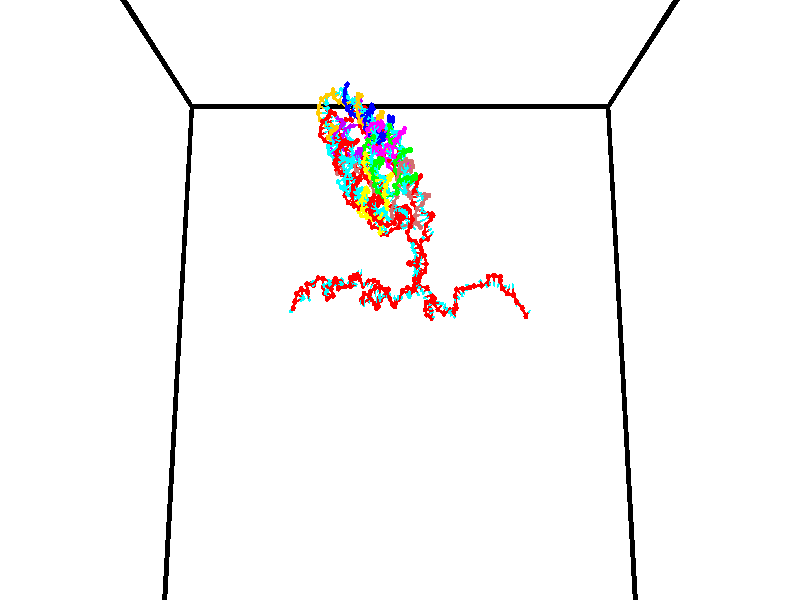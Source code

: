 // switches for output
#declare DRAW_BASES = 1; // possible values are 0, 1; only relevant for DNA ribbons
#declare DRAW_BASES_TYPE = 3; // possible values are 1, 2, 3; only relevant for DNA ribbons
#declare DRAW_FOG = 0; // set to 1 to enable fog

#include "colors.inc"

#include "transforms.inc"
background { rgb <1, 1, 1>}

#default {
   normal{
       ripples 0.25
       frequency 0.20
       turbulence 0.2
       lambda 5
   }
	finish {
		phong 0.1
		phong_size 40.
	}
}

// original window dimensions: 1024x640


// camera settings

camera {
	sky <0, 0.179814, -0.983701>
	up <0, 0.179814, -0.983701>
	right 1.6 * <1, 0, 0>
	location <35, 94.9851, 44.8844>
	look_at <35, 29.7336, 32.9568>
	direction <0, -65.2515, -11.9276>
	angle 67.0682
}


# declare cpy_camera_pos = <35, 94.9851, 44.8844>;
# if (DRAW_FOG = 1)
fog {
	fog_type 2
	up vnormalize(cpy_camera_pos)
	color rgbt<1,1,1,0.3>
	distance 1e-5
	fog_alt 3e-3
	fog_offset 56
}
# end


// LIGHTS

# declare lum = 6;
global_settings {
	ambient_light rgb lum * <0.05, 0.05, 0.05>
	max_trace_level 15
}# declare cpy_direct_light_amount = 0.25;
light_source
{	1000 * <-1, -1.16352, -0.803886>,
	rgb lum * cpy_direct_light_amount
	parallel
}

light_source
{	1000 * <1, 1.16352, 0.803886>,
	rgb lum * cpy_direct_light_amount
	parallel
}

// strand 0

// nucleotide -1

// particle -1
sphere {
	<24.210289, 34.868988, 34.598282> 0.250000
	pigment { color rgbt <1,0,0,0> }
	no_shadow
}
cylinder {
	<24.136866, 35.202221, 34.807003>,  <24.092812, 35.402161, 34.932236>, 0.100000
	pigment { color rgbt <1,0,0,0> }
	no_shadow
}
cylinder {
	<24.136866, 35.202221, 34.807003>,  <24.210289, 34.868988, 34.598282>, 0.100000
	pigment { color rgbt <1,0,0,0> }
	no_shadow
}

// particle -1
sphere {
	<24.136866, 35.202221, 34.807003> 0.100000
	pigment { color rgbt <1,0,0,0> }
	no_shadow
}
sphere {
	0, 1
	scale<0.080000,0.200000,0.300000>
	matrix <0.619714, 0.510119, -0.596435,
		-0.763060, 0.213884, -0.609912,
		-0.183560, 0.833086, 0.521798,
		24.081799, 35.452148, 34.963543>
	pigment { color rgbt <0,1,1,0> }
	no_shadow
}
cylinder {
	<24.432526, 35.250504, 34.114899>,  <24.210289, 34.868988, 34.598282>, 0.130000
	pigment { color rgbt <1,0,0,0> }
	no_shadow
}

// nucleotide -1

// particle -1
sphere {
	<24.432526, 35.250504, 34.114899> 0.250000
	pigment { color rgbt <1,0,0,0> }
	no_shadow
}
cylinder {
	<24.813330, 35.276329, 33.995228>,  <25.041813, 35.291824, 33.923428>, 0.100000
	pigment { color rgbt <1,0,0,0> }
	no_shadow
}
cylinder {
	<24.813330, 35.276329, 33.995228>,  <24.432526, 35.250504, 34.114899>, 0.100000
	pigment { color rgbt <1,0,0,0> }
	no_shadow
}

// particle -1
sphere {
	<24.813330, 35.276329, 33.995228> 0.100000
	pigment { color rgbt <1,0,0,0> }
	no_shadow
}
sphere {
	0, 1
	scale<0.080000,0.200000,0.300000>
	matrix <0.030943, -0.992791, -0.115797,
		-0.304493, 0.100983, -0.947146,
		0.952012, 0.064567, -0.299174,
		25.098934, 35.295700, 33.905476>
	pigment { color rgbt <0,1,1,0> }
	no_shadow
}
cylinder {
	<24.579451, 35.149632, 33.414845>,  <24.432526, 35.250504, 34.114899>, 0.130000
	pigment { color rgbt <1,0,0,0> }
	no_shadow
}

// nucleotide -1

// particle -1
sphere {
	<24.579451, 35.149632, 33.414845> 0.250000
	pigment { color rgbt <1,0,0,0> }
	no_shadow
}
cylinder {
	<24.903336, 34.981049, 33.578182>,  <25.097666, 34.879898, 33.676186>, 0.100000
	pigment { color rgbt <1,0,0,0> }
	no_shadow
}
cylinder {
	<24.903336, 34.981049, 33.578182>,  <24.579451, 35.149632, 33.414845>, 0.100000
	pigment { color rgbt <1,0,0,0> }
	no_shadow
}

// particle -1
sphere {
	<24.903336, 34.981049, 33.578182> 0.100000
	pigment { color rgbt <1,0,0,0> }
	no_shadow
}
sphere {
	0, 1
	scale<0.080000,0.200000,0.300000>
	matrix <-0.216848, -0.861483, -0.459156,
		0.545295, 0.283235, -0.788943,
		0.809710, -0.421456, 0.408343,
		25.146248, 34.854610, 33.700684>
	pigment { color rgbt <0,1,1,0> }
	no_shadow
}
cylinder {
	<24.920761, 34.652424, 32.893196>,  <24.579451, 35.149632, 33.414845>, 0.130000
	pigment { color rgbt <1,0,0,0> }
	no_shadow
}

// nucleotide -1

// particle -1
sphere {
	<24.920761, 34.652424, 32.893196> 0.250000
	pigment { color rgbt <1,0,0,0> }
	no_shadow
}
cylinder {
	<25.003979, 34.499691, 33.253399>,  <25.053909, 34.408051, 33.469521>, 0.100000
	pigment { color rgbt <1,0,0,0> }
	no_shadow
}
cylinder {
	<25.003979, 34.499691, 33.253399>,  <24.920761, 34.652424, 32.893196>, 0.100000
	pigment { color rgbt <1,0,0,0> }
	no_shadow
}

// particle -1
sphere {
	<25.003979, 34.499691, 33.253399> 0.100000
	pigment { color rgbt <1,0,0,0> }
	no_shadow
}
sphere {
	0, 1
	scale<0.080000,0.200000,0.300000>
	matrix <-0.307262, -0.899562, -0.310447,
		0.928606, -0.212107, -0.304470,
		0.208042, -0.381835, 0.900511,
		25.066391, 34.385139, 33.523552>
	pigment { color rgbt <0,1,1,0> }
	no_shadow
}
cylinder {
	<25.622112, 34.727634, 33.213264>,  <24.920761, 34.652424, 32.893196>, 0.130000
	pigment { color rgbt <1,0,0,0> }
	no_shadow
}

// nucleotide -1

// particle -1
sphere {
	<25.622112, 34.727634, 33.213264> 0.250000
	pigment { color rgbt <1,0,0,0> }
	no_shadow
}
cylinder {
	<25.649960, 34.422428, 33.470310>,  <25.666668, 34.239304, 33.624538>, 0.100000
	pigment { color rgbt <1,0,0,0> }
	no_shadow
}
cylinder {
	<25.649960, 34.422428, 33.470310>,  <25.622112, 34.727634, 33.213264>, 0.100000
	pigment { color rgbt <1,0,0,0> }
	no_shadow
}

// particle -1
sphere {
	<25.649960, 34.422428, 33.470310> 0.100000
	pigment { color rgbt <1,0,0,0> }
	no_shadow
}
sphere {
	0, 1
	scale<0.080000,0.200000,0.300000>
	matrix <0.441579, -0.554061, -0.705709,
		0.894518, 0.332895, 0.298360,
		0.069617, -0.763019, 0.642617,
		25.670845, 34.193523, 33.663094>
	pigment { color rgbt <0,1,1,0> }
	no_shadow
}
cylinder {
	<25.470367, 34.512745, 32.455597>,  <25.622112, 34.727634, 33.213264>, 0.130000
	pigment { color rgbt <1,0,0,0> }
	no_shadow
}

// nucleotide -1

// particle -1
sphere {
	<25.470367, 34.512745, 32.455597> 0.250000
	pigment { color rgbt <1,0,0,0> }
	no_shadow
}
cylinder {
	<25.816370, 34.691353, 32.364048>,  <26.023972, 34.798519, 32.309120>, 0.100000
	pigment { color rgbt <1,0,0,0> }
	no_shadow
}
cylinder {
	<25.816370, 34.691353, 32.364048>,  <25.470367, 34.512745, 32.455597>, 0.100000
	pigment { color rgbt <1,0,0,0> }
	no_shadow
}

// particle -1
sphere {
	<25.816370, 34.691353, 32.364048> 0.100000
	pigment { color rgbt <1,0,0,0> }
	no_shadow
}
sphere {
	0, 1
	scale<0.080000,0.200000,0.300000>
	matrix <0.442445, -0.463637, 0.767648,
		0.236658, -0.765284, -0.598610,
		0.865006, 0.446522, -0.228872,
		26.075872, 34.825310, 32.295387>
	pigment { color rgbt <0,1,1,0> }
	no_shadow
}
cylinder {
	<26.084112, 34.007236, 32.421562>,  <25.470367, 34.512745, 32.455597>, 0.130000
	pigment { color rgbt <1,0,0,0> }
	no_shadow
}

// nucleotide -1

// particle -1
sphere {
	<26.084112, 34.007236, 32.421562> 0.250000
	pigment { color rgbt <1,0,0,0> }
	no_shadow
}
cylinder {
	<26.150869, 34.385139, 32.534405>,  <26.190924, 34.611881, 32.602112>, 0.100000
	pigment { color rgbt <1,0,0,0> }
	no_shadow
}
cylinder {
	<26.150869, 34.385139, 32.534405>,  <26.084112, 34.007236, 32.421562>, 0.100000
	pigment { color rgbt <1,0,0,0> }
	no_shadow
}

// particle -1
sphere {
	<26.150869, 34.385139, 32.534405> 0.100000
	pigment { color rgbt <1,0,0,0> }
	no_shadow
}
sphere {
	0, 1
	scale<0.080000,0.200000,0.300000>
	matrix <0.294050, -0.320792, 0.900348,
		0.941106, -0.067309, -0.331343,
		0.166894, 0.944755, 0.282107,
		26.200937, 34.668568, 32.619038>
	pigment { color rgbt <0,1,1,0> }
	no_shadow
}
cylinder {
	<26.530397, 33.988411, 31.812971>,  <26.084112, 34.007236, 32.421562>, 0.130000
	pigment { color rgbt <1,0,0,0> }
	no_shadow
}

// nucleotide -1

// particle -1
sphere {
	<26.530397, 33.988411, 31.812971> 0.250000
	pigment { color rgbt <1,0,0,0> }
	no_shadow
}
cylinder {
	<26.647728, 33.618298, 31.716791>,  <26.718126, 33.396229, 31.659082>, 0.100000
	pigment { color rgbt <1,0,0,0> }
	no_shadow
}
cylinder {
	<26.647728, 33.618298, 31.716791>,  <26.530397, 33.988411, 31.812971>, 0.100000
	pigment { color rgbt <1,0,0,0> }
	no_shadow
}

// particle -1
sphere {
	<26.647728, 33.618298, 31.716791> 0.100000
	pigment { color rgbt <1,0,0,0> }
	no_shadow
}
sphere {
	0, 1
	scale<0.080000,0.200000,0.300000>
	matrix <-0.184908, 0.191856, -0.963847,
		0.937960, 0.327181, -0.114816,
		0.293325, -0.925280, -0.240452,
		26.735725, 33.340714, 31.644655>
	pigment { color rgbt <0,1,1,0> }
	no_shadow
}
cylinder {
	<27.063982, 34.317932, 31.922657>,  <26.530397, 33.988411, 31.812971>, 0.130000
	pigment { color rgbt <1,0,0,0> }
	no_shadow
}

// nucleotide -1

// particle -1
sphere {
	<27.063982, 34.317932, 31.922657> 0.250000
	pigment { color rgbt <1,0,0,0> }
	no_shadow
}
cylinder {
	<27.440401, 34.317818, 32.057964>,  <27.666252, 34.317749, 32.139149>, 0.100000
	pigment { color rgbt <1,0,0,0> }
	no_shadow
}
cylinder {
	<27.440401, 34.317818, 32.057964>,  <27.063982, 34.317932, 31.922657>, 0.100000
	pigment { color rgbt <1,0,0,0> }
	no_shadow
}

// particle -1
sphere {
	<27.440401, 34.317818, 32.057964> 0.100000
	pigment { color rgbt <1,0,0,0> }
	no_shadow
}
sphere {
	0, 1
	scale<0.080000,0.200000,0.300000>
	matrix <-0.193424, 0.819938, 0.538784,
		-0.277511, -0.572452, 0.771548,
		0.941050, -0.000283, 0.338268,
		27.722715, 34.317734, 32.159443>
	pigment { color rgbt <0,1,1,0> }
	no_shadow
}
cylinder {
	<27.117950, 34.319073, 32.649742>,  <27.063982, 34.317932, 31.922657>, 0.130000
	pigment { color rgbt <1,0,0,0> }
	no_shadow
}

// nucleotide -1

// particle -1
sphere {
	<27.117950, 34.319073, 32.649742> 0.250000
	pigment { color rgbt <1,0,0,0> }
	no_shadow
}
cylinder {
	<27.463009, 34.485397, 32.534542>,  <27.670044, 34.585190, 32.465420>, 0.100000
	pigment { color rgbt <1,0,0,0> }
	no_shadow
}
cylinder {
	<27.463009, 34.485397, 32.534542>,  <27.117950, 34.319073, 32.649742>, 0.100000
	pigment { color rgbt <1,0,0,0> }
	no_shadow
}

// particle -1
sphere {
	<27.463009, 34.485397, 32.534542> 0.100000
	pigment { color rgbt <1,0,0,0> }
	no_shadow
}
sphere {
	0, 1
	scale<0.080000,0.200000,0.300000>
	matrix <-0.180291, 0.784761, 0.592997,
		0.472586, -0.459622, 0.751937,
		0.862646, 0.415809, -0.288002,
		27.721802, 34.610142, 32.448143>
	pigment { color rgbt <0,1,1,0> }
	no_shadow
}
cylinder {
	<27.312693, 34.467228, 33.264046>,  <27.117950, 34.319073, 32.649742>, 0.130000
	pigment { color rgbt <1,0,0,0> }
	no_shadow
}

// nucleotide -1

// particle -1
sphere {
	<27.312693, 34.467228, 33.264046> 0.250000
	pigment { color rgbt <1,0,0,0> }
	no_shadow
}
cylinder {
	<27.559195, 34.675701, 33.027878>,  <27.707096, 34.800785, 32.886177>, 0.100000
	pigment { color rgbt <1,0,0,0> }
	no_shadow
}
cylinder {
	<27.559195, 34.675701, 33.027878>,  <27.312693, 34.467228, 33.264046>, 0.100000
	pigment { color rgbt <1,0,0,0> }
	no_shadow
}

// particle -1
sphere {
	<27.559195, 34.675701, 33.027878> 0.100000
	pigment { color rgbt <1,0,0,0> }
	no_shadow
}
sphere {
	0, 1
	scale<0.080000,0.200000,0.300000>
	matrix <-0.200729, 0.828885, 0.522165,
		0.761534, -0.203274, 0.615423,
		0.616258, 0.521180, -0.590421,
		27.744072, 34.832054, 32.850750>
	pigment { color rgbt <0,1,1,0> }
	no_shadow
}
cylinder {
	<27.642252, 34.858765, 33.792797>,  <27.312693, 34.467228, 33.264046>, 0.130000
	pigment { color rgbt <1,0,0,0> }
	no_shadow
}

// nucleotide -1

// particle -1
sphere {
	<27.642252, 34.858765, 33.792797> 0.250000
	pigment { color rgbt <1,0,0,0> }
	no_shadow
}
cylinder {
	<27.635931, 35.052883, 33.443115>,  <27.632139, 35.169353, 33.233307>, 0.100000
	pigment { color rgbt <1,0,0,0> }
	no_shadow
}
cylinder {
	<27.635931, 35.052883, 33.443115>,  <27.642252, 34.858765, 33.792797>, 0.100000
	pigment { color rgbt <1,0,0,0> }
	no_shadow
}

// particle -1
sphere {
	<27.635931, 35.052883, 33.443115> 0.100000
	pigment { color rgbt <1,0,0,0> }
	no_shadow
}
sphere {
	0, 1
	scale<0.080000,0.200000,0.300000>
	matrix <0.105750, 0.870222, 0.481177,
		0.994267, -0.084844, -0.065071,
		-0.015801, 0.485299, -0.874205,
		27.631191, 35.198471, 33.180855>
	pigment { color rgbt <0,1,1,0> }
	no_shadow
}
cylinder {
	<28.265200, 35.311356, 33.622204>,  <27.642252, 34.858765, 33.792797>, 0.130000
	pigment { color rgbt <1,0,0,0> }
	no_shadow
}

// nucleotide -1

// particle -1
sphere {
	<28.265200, 35.311356, 33.622204> 0.250000
	pigment { color rgbt <1,0,0,0> }
	no_shadow
}
cylinder {
	<27.896442, 35.424145, 33.515923>,  <27.675188, 35.491817, 33.452152>, 0.100000
	pigment { color rgbt <1,0,0,0> }
	no_shadow
}
cylinder {
	<27.896442, 35.424145, 33.515923>,  <28.265200, 35.311356, 33.622204>, 0.100000
	pigment { color rgbt <1,0,0,0> }
	no_shadow
}

// particle -1
sphere {
	<27.896442, 35.424145, 33.515923> 0.100000
	pigment { color rgbt <1,0,0,0> }
	no_shadow
}
sphere {
	0, 1
	scale<0.080000,0.200000,0.300000>
	matrix <0.157575, 0.899396, 0.407747,
		0.353951, 0.334031, -0.873580,
		-0.921894, 0.281977, -0.265707,
		27.619875, 35.508739, 33.436211>
	pigment { color rgbt <0,1,1,0> }
	no_shadow
}
cylinder {
	<28.098009, 35.573429, 33.106323>,  <28.265200, 35.311356, 33.622204>, 0.130000
	pigment { color rgbt <1,0,0,0> }
	no_shadow
}

// nucleotide -1

// particle -1
sphere {
	<28.098009, 35.573429, 33.106323> 0.250000
	pigment { color rgbt <1,0,0,0> }
	no_shadow
}
cylinder {
	<27.732485, 35.587791, 32.944500>,  <27.513170, 35.596409, 32.847408>, 0.100000
	pigment { color rgbt <1,0,0,0> }
	no_shadow
}
cylinder {
	<27.732485, 35.587791, 32.944500>,  <28.098009, 35.573429, 33.106323>, 0.100000
	pigment { color rgbt <1,0,0,0> }
	no_shadow
}

// particle -1
sphere {
	<27.732485, 35.587791, 32.944500> 0.100000
	pigment { color rgbt <1,0,0,0> }
	no_shadow
}
sphere {
	0, 1
	scale<0.080000,0.200000,0.300000>
	matrix <-0.132356, -0.968037, 0.213042,
		-0.383974, 0.248224, 0.889353,
		-0.913808, 0.035909, -0.404555,
		27.458342, 35.598564, 32.823135>
	pigment { color rgbt <0,1,1,0> }
	no_shadow
}
cylinder {
	<28.438587, 36.123470, 32.587955>,  <28.098009, 35.573429, 33.106323>, 0.130000
	pigment { color rgbt <1,0,0,0> }
	no_shadow
}

// nucleotide -1

// particle -1
sphere {
	<28.438587, 36.123470, 32.587955> 0.250000
	pigment { color rgbt <1,0,0,0> }
	no_shadow
}
cylinder {
	<28.825867, 36.063103, 32.667770>,  <29.058235, 36.026882, 32.715660>, 0.100000
	pigment { color rgbt <1,0,0,0> }
	no_shadow
}
cylinder {
	<28.825867, 36.063103, 32.667770>,  <28.438587, 36.123470, 32.587955>, 0.100000
	pigment { color rgbt <1,0,0,0> }
	no_shadow
}

// particle -1
sphere {
	<28.825867, 36.063103, 32.667770> 0.100000
	pigment { color rgbt <1,0,0,0> }
	no_shadow
}
sphere {
	0, 1
	scale<0.080000,0.200000,0.300000>
	matrix <-0.038298, -0.877560, -0.477936,
		0.247234, 0.455095, -0.855432,
		0.968199, -0.150923, 0.199533,
		29.116325, 36.017826, 32.727631>
	pigment { color rgbt <0,1,1,0> }
	no_shadow
}
cylinder {
	<28.525301, 35.612602, 32.201233>,  <28.438587, 36.123470, 32.587955>, 0.130000
	pigment { color rgbt <1,0,0,0> }
	no_shadow
}

// nucleotide -1

// particle -1
sphere {
	<28.525301, 35.612602, 32.201233> 0.250000
	pigment { color rgbt <1,0,0,0> }
	no_shadow
}
cylinder {
	<28.264709, 35.364136, 32.375465>,  <28.108355, 35.215057, 32.480003>, 0.100000
	pigment { color rgbt <1,0,0,0> }
	no_shadow
}
cylinder {
	<28.264709, 35.364136, 32.375465>,  <28.525301, 35.612602, 32.201233>, 0.100000
	pigment { color rgbt <1,0,0,0> }
	no_shadow
}

// particle -1
sphere {
	<28.264709, 35.364136, 32.375465> 0.100000
	pigment { color rgbt <1,0,0,0> }
	no_shadow
}
sphere {
	0, 1
	scale<0.080000,0.200000,0.300000>
	matrix <0.464274, -0.780502, -0.418649,
		0.600023, -0.070510, 0.796869,
		-0.651477, -0.621165, 0.435583,
		28.069267, 35.177788, 32.506142>
	pigment { color rgbt <0,1,1,0> }
	no_shadow
}
cylinder {
	<28.954088, 35.039883, 32.341297>,  <28.525301, 35.612602, 32.201233>, 0.130000
	pigment { color rgbt <1,0,0,0> }
	no_shadow
}

// nucleotide -1

// particle -1
sphere {
	<28.954088, 35.039883, 32.341297> 0.250000
	pigment { color rgbt <1,0,0,0> }
	no_shadow
}
cylinder {
	<28.578510, 34.908745, 32.383068>,  <28.353165, 34.830063, 32.408131>, 0.100000
	pigment { color rgbt <1,0,0,0> }
	no_shadow
}
cylinder {
	<28.578510, 34.908745, 32.383068>,  <28.954088, 35.039883, 32.341297>, 0.100000
	pigment { color rgbt <1,0,0,0> }
	no_shadow
}

// particle -1
sphere {
	<28.578510, 34.908745, 32.383068> 0.100000
	pigment { color rgbt <1,0,0,0> }
	no_shadow
}
sphere {
	0, 1
	scale<0.080000,0.200000,0.300000>
	matrix <0.270975, -0.891615, -0.362761,
		0.212035, -0.312315, 0.926013,
		-0.938943, -0.327844, 0.104424,
		28.296827, 34.810390, 32.414394>
	pigment { color rgbt <0,1,1,0> }
	no_shadow
}
cylinder {
	<28.948051, 34.378937, 32.578575>,  <28.954088, 35.039883, 32.341297>, 0.130000
	pigment { color rgbt <1,0,0,0> }
	no_shadow
}

// nucleotide -1

// particle -1
sphere {
	<28.948051, 34.378937, 32.578575> 0.250000
	pigment { color rgbt <1,0,0,0> }
	no_shadow
}
cylinder {
	<28.570171, 34.341122, 32.452969>,  <28.343443, 34.318432, 32.377605>, 0.100000
	pigment { color rgbt <1,0,0,0> }
	no_shadow
}
cylinder {
	<28.570171, 34.341122, 32.452969>,  <28.948051, 34.378937, 32.578575>, 0.100000
	pigment { color rgbt <1,0,0,0> }
	no_shadow
}

// particle -1
sphere {
	<28.570171, 34.341122, 32.452969> 0.100000
	pigment { color rgbt <1,0,0,0> }
	no_shadow
}
sphere {
	0, 1
	scale<0.080000,0.200000,0.300000>
	matrix <0.232977, -0.867360, -0.439783,
		-0.230791, -0.488621, 0.841418,
		-0.944700, -0.094533, -0.314016,
		28.286762, 34.312763, 32.358765>
	pigment { color rgbt <0,1,1,0> }
	no_shadow
}
cylinder {
	<28.601753, 33.667019, 32.682449>,  <28.948051, 34.378937, 32.578575>, 0.130000
	pigment { color rgbt <1,0,0,0> }
	no_shadow
}

// nucleotide -1

// particle -1
sphere {
	<28.601753, 33.667019, 32.682449> 0.250000
	pigment { color rgbt <1,0,0,0> }
	no_shadow
}
cylinder {
	<28.468979, 33.866730, 32.362312>,  <28.389315, 33.986557, 32.170231>, 0.100000
	pigment { color rgbt <1,0,0,0> }
	no_shadow
}
cylinder {
	<28.468979, 33.866730, 32.362312>,  <28.601753, 33.667019, 32.682449>, 0.100000
	pigment { color rgbt <1,0,0,0> }
	no_shadow
}

// particle -1
sphere {
	<28.468979, 33.866730, 32.362312> 0.100000
	pigment { color rgbt <1,0,0,0> }
	no_shadow
}
sphere {
	0, 1
	scale<0.080000,0.200000,0.300000>
	matrix <0.224513, -0.782247, -0.581105,
		-0.916194, -0.372577, 0.147564,
		-0.331939, 0.499275, -0.800339,
		28.369398, 34.016514, 32.122211>
	pigment { color rgbt <0,1,1,0> }
	no_shadow
}
cylinder {
	<29.297241, 33.746056, 32.515148>,  <28.601753, 33.667019, 32.682449>, 0.130000
	pigment { color rgbt <1,0,0,0> }
	no_shadow
}

// nucleotide -1

// particle -1
sphere {
	<29.297241, 33.746056, 32.515148> 0.250000
	pigment { color rgbt <1,0,0,0> }
	no_shadow
}
cylinder {
	<29.154062, 34.010872, 32.251762>,  <29.068155, 34.169762, 32.093731>, 0.100000
	pigment { color rgbt <1,0,0,0> }
	no_shadow
}
cylinder {
	<29.154062, 34.010872, 32.251762>,  <29.297241, 33.746056, 32.515148>, 0.100000
	pigment { color rgbt <1,0,0,0> }
	no_shadow
}

// particle -1
sphere {
	<29.154062, 34.010872, 32.251762> 0.100000
	pigment { color rgbt <1,0,0,0> }
	no_shadow
}
sphere {
	0, 1
	scale<0.080000,0.200000,0.300000>
	matrix <0.207010, 0.743903, 0.635418,
		0.910505, 0.091139, -0.403329,
		-0.357949, 0.662044, -0.658460,
		29.046677, 34.209484, 32.054226>
	pigment { color rgbt <0,1,1,0> }
	no_shadow
}
cylinder {
	<29.892725, 34.092213, 32.544899>,  <29.297241, 33.746056, 32.515148>, 0.130000
	pigment { color rgbt <1,0,0,0> }
	no_shadow
}

// nucleotide -1

// particle -1
sphere {
	<29.892725, 34.092213, 32.544899> 0.250000
	pigment { color rgbt <1,0,0,0> }
	no_shadow
}
cylinder {
	<30.167713, 33.821537, 32.439468>,  <30.332706, 33.659130, 32.376209>, 0.100000
	pigment { color rgbt <1,0,0,0> }
	no_shadow
}
cylinder {
	<30.167713, 33.821537, 32.439468>,  <29.892725, 34.092213, 32.544899>, 0.100000
	pigment { color rgbt <1,0,0,0> }
	no_shadow
}

// particle -1
sphere {
	<30.167713, 33.821537, 32.439468> 0.100000
	pigment { color rgbt <1,0,0,0> }
	no_shadow
}
sphere {
	0, 1
	scale<0.080000,0.200000,0.300000>
	matrix <-0.720276, -0.589046, -0.366370,
		0.092659, 0.441719, -0.892356,
		0.687471, -0.676690, -0.263579,
		30.373955, 33.618530, 32.360394>
	pigment { color rgbt <0,1,1,0> }
	no_shadow
}
cylinder {
	<29.829662, 33.958725, 31.799110>,  <29.892725, 34.092213, 32.544899>, 0.130000
	pigment { color rgbt <1,0,0,0> }
	no_shadow
}

// nucleotide -1

// particle -1
sphere {
	<29.829662, 33.958725, 31.799110> 0.250000
	pigment { color rgbt <1,0,0,0> }
	no_shadow
}
cylinder {
	<29.984846, 33.651520, 32.002930>,  <30.077955, 33.467197, 32.125221>, 0.100000
	pigment { color rgbt <1,0,0,0> }
	no_shadow
}
cylinder {
	<29.984846, 33.651520, 32.002930>,  <29.829662, 33.958725, 31.799110>, 0.100000
	pigment { color rgbt <1,0,0,0> }
	no_shadow
}

// particle -1
sphere {
	<29.984846, 33.651520, 32.002930> 0.100000
	pigment { color rgbt <1,0,0,0> }
	no_shadow
}
sphere {
	0, 1
	scale<0.080000,0.200000,0.300000>
	matrix <-0.675620, -0.613018, -0.409569,
		0.626918, -0.185367, -0.756712,
		0.387957, -0.768016, 0.509549,
		30.101233, 33.421116, 32.155796>
	pigment { color rgbt <0,1,1,0> }
	no_shadow
}
cylinder {
	<30.178385, 33.326824, 31.463913>,  <29.829662, 33.958725, 31.799110>, 0.130000
	pigment { color rgbt <1,0,0,0> }
	no_shadow
}

// nucleotide -1

// particle -1
sphere {
	<30.178385, 33.326824, 31.463913> 0.250000
	pigment { color rgbt <1,0,0,0> }
	no_shadow
}
cylinder {
	<30.004074, 33.199005, 31.800482>,  <29.899487, 33.122314, 32.002422>, 0.100000
	pigment { color rgbt <1,0,0,0> }
	no_shadow
}
cylinder {
	<30.004074, 33.199005, 31.800482>,  <30.178385, 33.326824, 31.463913>, 0.100000
	pigment { color rgbt <1,0,0,0> }
	no_shadow
}

// particle -1
sphere {
	<30.004074, 33.199005, 31.800482> 0.100000
	pigment { color rgbt <1,0,0,0> }
	no_shadow
}
sphere {
	0, 1
	scale<0.080000,0.200000,0.300000>
	matrix <-0.627227, -0.562654, -0.538523,
		0.645510, -0.762438, 0.044765,
		-0.435778, -0.319544, 0.841421,
		29.873341, 33.103142, 32.052910>
	pigment { color rgbt <0,1,1,0> }
	no_shadow
}
cylinder {
	<30.287729, 32.568977, 31.547777>,  <30.178385, 33.326824, 31.463913>, 0.130000
	pigment { color rgbt <1,0,0,0> }
	no_shadow
}

// nucleotide -1

// particle -1
sphere {
	<30.287729, 32.568977, 31.547777> 0.250000
	pigment { color rgbt <1,0,0,0> }
	no_shadow
}
cylinder {
	<29.953873, 32.639008, 31.756670>,  <29.753559, 32.681026, 31.882006>, 0.100000
	pigment { color rgbt <1,0,0,0> }
	no_shadow
}
cylinder {
	<29.953873, 32.639008, 31.756670>,  <30.287729, 32.568977, 31.547777>, 0.100000
	pigment { color rgbt <1,0,0,0> }
	no_shadow
}

// particle -1
sphere {
	<29.953873, 32.639008, 31.756670> 0.100000
	pigment { color rgbt <1,0,0,0> }
	no_shadow
}
sphere {
	0, 1
	scale<0.080000,0.200000,0.300000>
	matrix <-0.501076, -0.635010, -0.587949,
		0.228687, -0.752404, 0.617730,
		-0.834641, 0.175074, 0.522231,
		29.703480, 32.691528, 31.913340>
	pigment { color rgbt <0,1,1,0> }
	no_shadow
}
cylinder {
	<30.448147, 31.948931, 31.094154>,  <30.287729, 32.568977, 31.547777>, 0.130000
	pigment { color rgbt <1,0,0,0> }
	no_shadow
}

// nucleotide -1

// particle -1
sphere {
	<30.448147, 31.948931, 31.094154> 0.250000
	pigment { color rgbt <1,0,0,0> }
	no_shadow
}
cylinder {
	<30.449280, 31.620768, 30.865446>,  <30.449961, 31.423870, 30.728222>, 0.100000
	pigment { color rgbt <1,0,0,0> }
	no_shadow
}
cylinder {
	<30.449280, 31.620768, 30.865446>,  <30.448147, 31.948931, 31.094154>, 0.100000
	pigment { color rgbt <1,0,0,0> }
	no_shadow
}

// particle -1
sphere {
	<30.449280, 31.620768, 30.865446> 0.100000
	pigment { color rgbt <1,0,0,0> }
	no_shadow
}
sphere {
	0, 1
	scale<0.080000,0.200000,0.300000>
	matrix <0.956656, -0.164279, 0.240460,
		-0.291206, -0.547668, 0.784384,
		0.002834, -0.820409, -0.571769,
		30.450130, 31.374645, 30.693914>
	pigment { color rgbt <0,1,1,0> }
	no_shadow
}
cylinder {
	<30.677830, 31.311966, 31.390406>,  <30.448147, 31.948931, 31.094154>, 0.130000
	pigment { color rgbt <1,0,0,0> }
	no_shadow
}

// nucleotide -1

// particle -1
sphere {
	<30.677830, 31.311966, 31.390406> 0.250000
	pigment { color rgbt <1,0,0,0> }
	no_shadow
}
cylinder {
	<30.750925, 31.323540, 30.997311>,  <30.794783, 31.330484, 30.761454>, 0.100000
	pigment { color rgbt <1,0,0,0> }
	no_shadow
}
cylinder {
	<30.750925, 31.323540, 30.997311>,  <30.677830, 31.311966, 31.390406>, 0.100000
	pigment { color rgbt <1,0,0,0> }
	no_shadow
}

// particle -1
sphere {
	<30.750925, 31.323540, 30.997311> 0.100000
	pigment { color rgbt <1,0,0,0> }
	no_shadow
}
sphere {
	0, 1
	scale<0.080000,0.200000,0.300000>
	matrix <0.980415, -0.080031, 0.179950,
		-0.073443, -0.996372, -0.042992,
		0.182738, 0.028934, -0.982735,
		30.805746, 31.332220, 30.702490>
	pigment { color rgbt <0,1,1,0> }
	no_shadow
}
cylinder {
	<31.023138, 31.381939, 32.002094>,  <30.677830, 31.311966, 31.390406>, 0.130000
	pigment { color rgbt <1,0,0,0> }
	no_shadow
}

// nucleotide -1

// particle -1
sphere {
	<31.023138, 31.381939, 32.002094> 0.250000
	pigment { color rgbt <1,0,0,0> }
	no_shadow
}
cylinder {
	<31.115290, 31.770416, 31.977720>,  <31.170582, 32.003502, 31.963097>, 0.100000
	pigment { color rgbt <1,0,0,0> }
	no_shadow
}
cylinder {
	<31.115290, 31.770416, 31.977720>,  <31.023138, 31.381939, 32.002094>, 0.100000
	pigment { color rgbt <1,0,0,0> }
	no_shadow
}

// particle -1
sphere {
	<31.115290, 31.770416, 31.977720> 0.100000
	pigment { color rgbt <1,0,0,0> }
	no_shadow
}
sphere {
	0, 1
	scale<0.080000,0.200000,0.300000>
	matrix <0.959728, -0.216423, 0.179121,
		0.160774, -0.099746, -0.981938,
		0.230380, 0.971191, -0.060934,
		31.184404, 32.061775, 31.959440>
	pigment { color rgbt <0,1,1,0> }
	no_shadow
}
cylinder {
	<31.598982, 31.442753, 31.554337>,  <31.023138, 31.381939, 32.002094>, 0.130000
	pigment { color rgbt <1,0,0,0> }
	no_shadow
}

// nucleotide -1

// particle -1
sphere {
	<31.598982, 31.442753, 31.554337> 0.250000
	pigment { color rgbt <1,0,0,0> }
	no_shadow
}
cylinder {
	<31.573095, 31.748537, 31.810902>,  <31.557564, 31.932009, 31.964840>, 0.100000
	pigment { color rgbt <1,0,0,0> }
	no_shadow
}
cylinder {
	<31.573095, 31.748537, 31.810902>,  <31.598982, 31.442753, 31.554337>, 0.100000
	pigment { color rgbt <1,0,0,0> }
	no_shadow
}

// particle -1
sphere {
	<31.573095, 31.748537, 31.810902> 0.100000
	pigment { color rgbt <1,0,0,0> }
	no_shadow
}
sphere {
	0, 1
	scale<0.080000,0.200000,0.300000>
	matrix <0.960126, -0.127481, 0.248812,
		0.271975, 0.631939, -0.725729,
		-0.064718, 0.764461, 0.641413,
		31.553680, 31.977875, 32.003326>
	pigment { color rgbt <0,1,1,0> }
	no_shadow
}
cylinder {
	<32.231377, 31.753742, 31.539968>,  <31.598982, 31.442753, 31.554337>, 0.130000
	pigment { color rgbt <1,0,0,0> }
	no_shadow
}

// nucleotide -1

// particle -1
sphere {
	<32.231377, 31.753742, 31.539968> 0.250000
	pigment { color rgbt <1,0,0,0> }
	no_shadow
}
cylinder {
	<32.074665, 31.889717, 31.881952>,  <31.980639, 31.971302, 32.087143>, 0.100000
	pigment { color rgbt <1,0,0,0> }
	no_shadow
}
cylinder {
	<32.074665, 31.889717, 31.881952>,  <32.231377, 31.753742, 31.539968>, 0.100000
	pigment { color rgbt <1,0,0,0> }
	no_shadow
}

// particle -1
sphere {
	<32.074665, 31.889717, 31.881952> 0.100000
	pigment { color rgbt <1,0,0,0> }
	no_shadow
}
sphere {
	0, 1
	scale<0.080000,0.200000,0.300000>
	matrix <0.825137, -0.281257, 0.489941,
		0.407013, 0.897406, -0.170305,
		-0.391777, 0.339938, 0.854958,
		31.957132, 31.991699, 32.138439>
	pigment { color rgbt <0,1,1,0> }
	no_shadow
}
cylinder {
	<32.680668, 32.285137, 31.843565>,  <32.231377, 31.753742, 31.539968>, 0.130000
	pigment { color rgbt <1,0,0,0> }
	no_shadow
}

// nucleotide -1

// particle -1
sphere {
	<32.680668, 32.285137, 31.843565> 0.250000
	pigment { color rgbt <1,0,0,0> }
	no_shadow
}
cylinder {
	<32.456955, 32.114883, 32.128109>,  <32.322727, 32.012730, 32.298836>, 0.100000
	pigment { color rgbt <1,0,0,0> }
	no_shadow
}
cylinder {
	<32.456955, 32.114883, 32.128109>,  <32.680668, 32.285137, 31.843565>, 0.100000
	pigment { color rgbt <1,0,0,0> }
	no_shadow
}

// particle -1
sphere {
	<32.456955, 32.114883, 32.128109> 0.100000
	pigment { color rgbt <1,0,0,0> }
	no_shadow
}
sphere {
	0, 1
	scale<0.080000,0.200000,0.300000>
	matrix <0.828965, -0.282861, 0.482501,
		-0.004153, 0.859550, 0.511035,
		-0.559286, -0.425634, 0.711362,
		32.289169, 31.987194, 32.341518>
	pigment { color rgbt <0,1,1,0> }
	no_shadow
}
cylinder {
	<33.004738, 32.535110, 32.355808>,  <32.680668, 32.285137, 31.843565>, 0.130000
	pigment { color rgbt <1,0,0,0> }
	no_shadow
}

// nucleotide -1

// particle -1
sphere {
	<33.004738, 32.535110, 32.355808> 0.250000
	pigment { color rgbt <1,0,0,0> }
	no_shadow
}
cylinder {
	<32.826962, 32.184048, 32.427578>,  <32.720295, 31.973412, 32.470642>, 0.100000
	pigment { color rgbt <1,0,0,0> }
	no_shadow
}
cylinder {
	<32.826962, 32.184048, 32.427578>,  <33.004738, 32.535110, 32.355808>, 0.100000
	pigment { color rgbt <1,0,0,0> }
	no_shadow
}

// particle -1
sphere {
	<32.826962, 32.184048, 32.427578> 0.100000
	pigment { color rgbt <1,0,0,0> }
	no_shadow
}
sphere {
	0, 1
	scale<0.080000,0.200000,0.300000>
	matrix <0.868832, -0.373542, 0.324957,
		-0.218175, 0.300319, 0.928552,
		-0.444444, -0.877653, 0.179429,
		32.693630, 31.920752, 32.481407>
	pigment { color rgbt <0,1,1,0> }
	no_shadow
}
cylinder {
	<33.781189, 32.339832, 32.461857>,  <33.004738, 32.535110, 32.355808>, 0.130000
	pigment { color rgbt <1,0,0,0> }
	no_shadow
}

// nucleotide -1

// particle -1
sphere {
	<33.781189, 32.339832, 32.461857> 0.250000
	pigment { color rgbt <1,0,0,0> }
	no_shadow
}
cylinder {
	<33.874321, 32.552647, 32.787487>,  <33.930199, 32.680336, 32.982864>, 0.100000
	pigment { color rgbt <1,0,0,0> }
	no_shadow
}
cylinder {
	<33.874321, 32.552647, 32.787487>,  <33.781189, 32.339832, 32.461857>, 0.100000
	pigment { color rgbt <1,0,0,0> }
	no_shadow
}

// particle -1
sphere {
	<33.874321, 32.552647, 32.787487> 0.100000
	pigment { color rgbt <1,0,0,0> }
	no_shadow
}
sphere {
	0, 1
	scale<0.080000,0.200000,0.300000>
	matrix <-0.971715, 0.161256, 0.172528,
		-0.039483, -0.831223, 0.554536,
		0.232831, 0.532039, 0.814079,
		33.944172, 32.712257, 33.031712>
	pigment { color rgbt <0,1,1,0> }
	no_shadow
}
cylinder {
	<33.477428, 32.085476, 32.987278>,  <33.781189, 32.339832, 32.461857>, 0.130000
	pigment { color rgbt <1,0,0,0> }
	no_shadow
}

// nucleotide -1

// particle -1
sphere {
	<33.477428, 32.085476, 32.987278> 0.250000
	pigment { color rgbt <1,0,0,0> }
	no_shadow
}
cylinder {
	<33.540066, 32.468517, 33.084000>,  <33.577648, 32.698341, 33.142033>, 0.100000
	pigment { color rgbt <1,0,0,0> }
	no_shadow
}
cylinder {
	<33.540066, 32.468517, 33.084000>,  <33.477428, 32.085476, 32.987278>, 0.100000
	pigment { color rgbt <1,0,0,0> }
	no_shadow
}

// particle -1
sphere {
	<33.540066, 32.468517, 33.084000> 0.100000
	pigment { color rgbt <1,0,0,0> }
	no_shadow
}
sphere {
	0, 1
	scale<0.080000,0.200000,0.300000>
	matrix <-0.987106, 0.159969, 0.005719,
		-0.033204, -0.239579, 0.970309,
		0.156589, 0.957607, 0.241802,
		33.587044, 32.755798, 33.156540>
	pigment { color rgbt <0,1,1,0> }
	no_shadow
}
cylinder {
	<32.964600, 32.260765, 33.418777>,  <33.477428, 32.085476, 32.987278>, 0.130000
	pigment { color rgbt <1,0,0,0> }
	no_shadow
}

// nucleotide -1

// particle -1
sphere {
	<32.964600, 32.260765, 33.418777> 0.250000
	pigment { color rgbt <1,0,0,0> }
	no_shadow
}
cylinder {
	<33.079750, 32.625843, 33.302765>,  <33.148842, 32.844891, 33.233158>, 0.100000
	pigment { color rgbt <1,0,0,0> }
	no_shadow
}
cylinder {
	<33.079750, 32.625843, 33.302765>,  <32.964600, 32.260765, 33.418777>, 0.100000
	pigment { color rgbt <1,0,0,0> }
	no_shadow
}

// particle -1
sphere {
	<33.079750, 32.625843, 33.302765> 0.100000
	pigment { color rgbt <1,0,0,0> }
	no_shadow
}
sphere {
	0, 1
	scale<0.080000,0.200000,0.300000>
	matrix <-0.950770, 0.236097, -0.200736,
		-0.114735, 0.333540, 0.935728,
		0.287876, 0.912694, -0.290032,
		33.166111, 32.899651, 33.215755>
	pigment { color rgbt <0,1,1,0> }
	no_shadow
}
cylinder {
	<32.549210, 32.702835, 33.821236>,  <32.964600, 32.260765, 33.418777>, 0.130000
	pigment { color rgbt <1,0,0,0> }
	no_shadow
}

// nucleotide -1

// particle -1
sphere {
	<32.549210, 32.702835, 33.821236> 0.250000
	pigment { color rgbt <1,0,0,0> }
	no_shadow
}
cylinder {
	<32.666359, 32.871475, 33.477962>,  <32.736649, 32.972660, 33.271999>, 0.100000
	pigment { color rgbt <1,0,0,0> }
	no_shadow
}
cylinder {
	<32.666359, 32.871475, 33.477962>,  <32.549210, 32.702835, 33.821236>, 0.100000
	pigment { color rgbt <1,0,0,0> }
	no_shadow
}

// particle -1
sphere {
	<32.666359, 32.871475, 33.477962> 0.100000
	pigment { color rgbt <1,0,0,0> }
	no_shadow
}
sphere {
	0, 1
	scale<0.080000,0.200000,0.300000>
	matrix <-0.945785, 0.259539, -0.195268,
		0.140408, 0.868846, 0.474755,
		0.292875, 0.421599, -0.858183,
		32.754223, 32.997955, 33.220509>
	pigment { color rgbt <0,1,1,0> }
	no_shadow
}
cylinder {
	<32.791134, 33.304916, 34.178963>,  <32.549210, 32.702835, 33.821236>, 0.130000
	pigment { color rgbt <1,0,0,0> }
	no_shadow
}

// nucleotide -1

// particle -1
sphere {
	<32.791134, 33.304916, 34.178963> 0.250000
	pigment { color rgbt <1,0,0,0> }
	no_shadow
}
cylinder {
	<32.864677, 33.553185, 33.874081>,  <32.908802, 33.702145, 33.691151>, 0.100000
	pigment { color rgbt <1,0,0,0> }
	no_shadow
}
cylinder {
	<32.864677, 33.553185, 33.874081>,  <32.791134, 33.304916, 34.178963>, 0.100000
	pigment { color rgbt <1,0,0,0> }
	no_shadow
}

// particle -1
sphere {
	<32.864677, 33.553185, 33.874081> 0.100000
	pigment { color rgbt <1,0,0,0> }
	no_shadow
}
sphere {
	0, 1
	scale<0.080000,0.200000,0.300000>
	matrix <-0.839328, 0.502712, 0.206903,
		0.511591, 0.601704, 0.613374,
		0.183856, 0.620672, -0.762209,
		32.919834, 33.739388, 33.645420>
	pigment { color rgbt <0,1,1,0> }
	no_shadow
}
cylinder {
	<32.573505, 33.900196, 34.435436>,  <32.791134, 33.304916, 34.178963>, 0.130000
	pigment { color rgbt <1,0,0,0> }
	no_shadow
}

// nucleotide -1

// particle -1
sphere {
	<32.573505, 33.900196, 34.435436> 0.250000
	pigment { color rgbt <1,0,0,0> }
	no_shadow
}
cylinder {
	<32.576172, 33.889542, 34.035587>,  <32.577770, 33.883148, 33.795677>, 0.100000
	pigment { color rgbt <1,0,0,0> }
	no_shadow
}
cylinder {
	<32.576172, 33.889542, 34.035587>,  <32.573505, 33.900196, 34.435436>, 0.100000
	pigment { color rgbt <1,0,0,0> }
	no_shadow
}

// particle -1
sphere {
	<32.576172, 33.889542, 34.035587> 0.100000
	pigment { color rgbt <1,0,0,0> }
	no_shadow
}
sphere {
	0, 1
	scale<0.080000,0.200000,0.300000>
	matrix <-0.979581, 0.200697, -0.011880,
		0.200938, 0.979291, -0.024758,
		0.006665, -0.026639, -0.999623,
		32.578171, 33.881550, 33.735699>
	pigment { color rgbt <0,1,1,0> }
	no_shadow
}
cylinder {
	<32.354034, 34.562191, 34.139103>,  <32.573505, 33.900196, 34.435436>, 0.130000
	pigment { color rgbt <1,0,0,0> }
	no_shadow
}

// nucleotide -1

// particle -1
sphere {
	<32.354034, 34.562191, 34.139103> 0.250000
	pigment { color rgbt <1,0,0,0> }
	no_shadow
}
cylinder {
	<32.257938, 34.257740, 33.898113>,  <32.200283, 34.075069, 33.753521>, 0.100000
	pigment { color rgbt <1,0,0,0> }
	no_shadow
}
cylinder {
	<32.257938, 34.257740, 33.898113>,  <32.354034, 34.562191, 34.139103>, 0.100000
	pigment { color rgbt <1,0,0,0> }
	no_shadow
}

// particle -1
sphere {
	<32.257938, 34.257740, 33.898113> 0.100000
	pigment { color rgbt <1,0,0,0> }
	no_shadow
}
sphere {
	0, 1
	scale<0.080000,0.200000,0.300000>
	matrix <-0.970608, 0.179152, 0.160703,
		-0.014381, 0.623373, -0.781792,
		-0.240237, -0.761124, -0.602474,
		32.185867, 34.029404, 33.717369>
	pigment { color rgbt <0,1,1,0> }
	no_shadow
}
cylinder {
	<31.866068, 34.682728, 33.464466>,  <32.354034, 34.562191, 34.139103>, 0.130000
	pigment { color rgbt <1,0,0,0> }
	no_shadow
}

// nucleotide -1

// particle -1
sphere {
	<31.866068, 34.682728, 33.464466> 0.250000
	pigment { color rgbt <1,0,0,0> }
	no_shadow
}
cylinder {
	<31.854115, 34.341991, 33.673645>,  <31.846943, 34.137550, 33.799152>, 0.100000
	pigment { color rgbt <1,0,0,0> }
	no_shadow
}
cylinder {
	<31.854115, 34.341991, 33.673645>,  <31.866068, 34.682728, 33.464466>, 0.100000
	pigment { color rgbt <1,0,0,0> }
	no_shadow
}

// particle -1
sphere {
	<31.854115, 34.341991, 33.673645> 0.100000
	pigment { color rgbt <1,0,0,0> }
	no_shadow
}
sphere {
	0, 1
	scale<0.080000,0.200000,0.300000>
	matrix <-0.988474, 0.102867, 0.111075,
		-0.148412, -0.513601, -0.845097,
		-0.029885, -0.851841, 0.522947,
		31.845150, 34.086441, 33.830528>
	pigment { color rgbt <0,1,1,0> }
	no_shadow
}
cylinder {
	<31.307358, 34.105515, 33.193558>,  <31.866068, 34.682728, 33.464466>, 0.130000
	pigment { color rgbt <1,0,0,0> }
	no_shadow
}

// nucleotide -1

// particle -1
sphere {
	<31.307358, 34.105515, 33.193558> 0.250000
	pigment { color rgbt <1,0,0,0> }
	no_shadow
}
cylinder {
	<31.336508, 34.037254, 33.586609>,  <31.353998, 33.996296, 33.822441>, 0.100000
	pigment { color rgbt <1,0,0,0> }
	no_shadow
}
cylinder {
	<31.336508, 34.037254, 33.586609>,  <31.307358, 34.105515, 33.193558>, 0.100000
	pigment { color rgbt <1,0,0,0> }
	no_shadow
}

// particle -1
sphere {
	<31.336508, 34.037254, 33.586609> 0.100000
	pigment { color rgbt <1,0,0,0> }
	no_shadow
}
sphere {
	0, 1
	scale<0.080000,0.200000,0.300000>
	matrix <-0.988306, 0.119962, 0.094131,
		-0.133943, -0.978001, -0.159915,
		0.072877, -0.170653, 0.982633,
		31.358372, 33.986057, 33.881397>
	pigment { color rgbt <0,1,1,0> }
	no_shadow
}
cylinder {
	<30.982658, 33.483234, 33.607002>,  <31.307358, 34.105515, 33.193558>, 0.130000
	pigment { color rgbt <1,0,0,0> }
	no_shadow
}

// nucleotide -1

// particle -1
sphere {
	<30.982658, 33.483234, 33.607002> 0.250000
	pigment { color rgbt <1,0,0,0> }
	no_shadow
}
cylinder {
	<30.971972, 33.831341, 33.803745>,  <30.965559, 34.040203, 33.921791>, 0.100000
	pigment { color rgbt <1,0,0,0> }
	no_shadow
}
cylinder {
	<30.971972, 33.831341, 33.803745>,  <30.982658, 33.483234, 33.607002>, 0.100000
	pigment { color rgbt <1,0,0,0> }
	no_shadow
}

// particle -1
sphere {
	<30.971972, 33.831341, 33.803745> 0.100000
	pigment { color rgbt <1,0,0,0> }
	no_shadow
}
sphere {
	0, 1
	scale<0.080000,0.200000,0.300000>
	matrix <-0.988510, -0.096228, 0.116566,
		0.148774, -0.483095, 0.862836,
		-0.026717, 0.870264, 0.491861,
		30.963957, 34.092419, 33.951305>
	pigment { color rgbt <0,1,1,0> }
	no_shadow
}
cylinder {
	<31.120356, 32.797207, 33.705204>,  <30.982658, 33.483234, 33.607002>, 0.130000
	pigment { color rgbt <1,0,0,0> }
	no_shadow
}

// nucleotide -1

// particle -1
sphere {
	<31.120356, 32.797207, 33.705204> 0.250000
	pigment { color rgbt <1,0,0,0> }
	no_shadow
}
cylinder {
	<31.139866, 32.407097, 33.791420>,  <31.151573, 32.173031, 33.843151>, 0.100000
	pigment { color rgbt <1,0,0,0> }
	no_shadow
}
cylinder {
	<31.139866, 32.407097, 33.791420>,  <31.120356, 32.797207, 33.705204>, 0.100000
	pigment { color rgbt <1,0,0,0> }
	no_shadow
}

// particle -1
sphere {
	<31.139866, 32.407097, 33.791420> 0.100000
	pigment { color rgbt <1,0,0,0> }
	no_shadow
}
sphere {
	0, 1
	scale<0.080000,0.200000,0.300000>
	matrix <-0.501006, 0.162796, 0.849994,
		-0.864068, -0.149447, -0.480678,
		0.048776, -0.975276, 0.215541,
		31.154499, 32.114513, 33.856083>
	pigment { color rgbt <0,1,1,0> }
	no_shadow
}
cylinder {
	<31.764891, 32.820583, 33.501553>,  <31.120356, 32.797207, 33.705204>, 0.130000
	pigment { color rgbt <1,0,0,0> }
	no_shadow
}

// nucleotide -1

// particle -1
sphere {
	<31.764891, 32.820583, 33.501553> 0.250000
	pigment { color rgbt <1,0,0,0> }
	no_shadow
}
cylinder {
	<31.731543, 33.218418, 33.526390>,  <31.711535, 33.457119, 33.541294>, 0.100000
	pigment { color rgbt <1,0,0,0> }
	no_shadow
}
cylinder {
	<31.731543, 33.218418, 33.526390>,  <31.764891, 32.820583, 33.501553>, 0.100000
	pigment { color rgbt <1,0,0,0> }
	no_shadow
}

// particle -1
sphere {
	<31.731543, 33.218418, 33.526390> 0.100000
	pigment { color rgbt <1,0,0,0> }
	no_shadow
}
sphere {
	0, 1
	scale<0.080000,0.200000,0.300000>
	matrix <0.941669, 0.099015, -0.321644,
		-0.326050, 0.031656, -0.944823,
		-0.083370, 0.994582, 0.062093,
		31.706532, 33.516792, 33.545017>
	pigment { color rgbt <0,1,1,0> }
	no_shadow
}
cylinder {
	<31.930386, 33.130535, 32.817860>,  <31.764891, 32.820583, 33.501553>, 0.130000
	pigment { color rgbt <1,0,0,0> }
	no_shadow
}

// nucleotide -1

// particle -1
sphere {
	<31.930386, 33.130535, 32.817860> 0.250000
	pigment { color rgbt <1,0,0,0> }
	no_shadow
}
cylinder {
	<32.000896, 33.409435, 33.095787>,  <32.043205, 33.576775, 33.262543>, 0.100000
	pigment { color rgbt <1,0,0,0> }
	no_shadow
}
cylinder {
	<32.000896, 33.409435, 33.095787>,  <31.930386, 33.130535, 32.817860>, 0.100000
	pigment { color rgbt <1,0,0,0> }
	no_shadow
}

// particle -1
sphere {
	<32.000896, 33.409435, 33.095787> 0.100000
	pigment { color rgbt <1,0,0,0> }
	no_shadow
}
sphere {
	0, 1
	scale<0.080000,0.200000,0.300000>
	matrix <0.941220, 0.087238, -0.326335,
		-0.288151, 0.711503, -0.640884,
		0.176279, 0.697247, 0.694818,
		32.053780, 33.618610, 33.304234>
	pigment { color rgbt <0,1,1,0> }
	no_shadow
}
cylinder {
	<32.406017, 33.387829, 32.504440>,  <31.930386, 33.130535, 32.817860>, 0.130000
	pigment { color rgbt <1,0,0,0> }
	no_shadow
}

// nucleotide -1

// particle -1
sphere {
	<32.406017, 33.387829, 32.504440> 0.250000
	pigment { color rgbt <1,0,0,0> }
	no_shadow
}
cylinder {
	<32.438908, 33.524830, 32.878803>,  <32.458641, 33.607033, 33.103420>, 0.100000
	pigment { color rgbt <1,0,0,0> }
	no_shadow
}
cylinder {
	<32.438908, 33.524830, 32.878803>,  <32.406017, 33.387829, 32.504440>, 0.100000
	pigment { color rgbt <1,0,0,0> }
	no_shadow
}

// particle -1
sphere {
	<32.438908, 33.524830, 32.878803> 0.100000
	pigment { color rgbt <1,0,0,0> }
	no_shadow
}
sphere {
	0, 1
	scale<0.080000,0.200000,0.300000>
	matrix <0.977217, -0.212082, -0.008246,
		0.195665, 0.915265, -0.352142,
		0.082230, 0.342506, 0.935910,
		32.463577, 33.627583, 33.159576>
	pigment { color rgbt <0,1,1,0> }
	no_shadow
}
cylinder {
	<32.936718, 33.993912, 32.620365>,  <32.406017, 33.387829, 32.504440>, 0.130000
	pigment { color rgbt <1,0,0,0> }
	no_shadow
}

// nucleotide -1

// particle -1
sphere {
	<32.936718, 33.993912, 32.620365> 0.250000
	pigment { color rgbt <1,0,0,0> }
	no_shadow
}
cylinder {
	<32.925499, 33.757160, 32.942581>,  <32.918766, 33.615108, 33.135910>, 0.100000
	pigment { color rgbt <1,0,0,0> }
	no_shadow
}
cylinder {
	<32.925499, 33.757160, 32.942581>,  <32.936718, 33.993912, 32.620365>, 0.100000
	pigment { color rgbt <1,0,0,0> }
	no_shadow
}

// particle -1
sphere {
	<32.925499, 33.757160, 32.942581> 0.100000
	pigment { color rgbt <1,0,0,0> }
	no_shadow
}
sphere {
	0, 1
	scale<0.080000,0.200000,0.300000>
	matrix <0.955374, -0.252939, -0.152589,
		0.294066, 0.765308, 0.572563,
		-0.028046, -0.591883, 0.805536,
		32.917084, 33.579594, 33.184242>
	pigment { color rgbt <0,1,1,0> }
	no_shadow
}
cylinder {
	<33.607418, 34.065838, 33.077633>,  <32.936718, 33.993912, 32.620365>, 0.130000
	pigment { color rgbt <1,0,0,0> }
	no_shadow
}

// nucleotide -1

// particle -1
sphere {
	<33.607418, 34.065838, 33.077633> 0.250000
	pigment { color rgbt <1,0,0,0> }
	no_shadow
}
cylinder {
	<33.446907, 33.705536, 33.144115>,  <33.350601, 33.489357, 33.184006>, 0.100000
	pigment { color rgbt <1,0,0,0> }
	no_shadow
}
cylinder {
	<33.446907, 33.705536, 33.144115>,  <33.607418, 34.065838, 33.077633>, 0.100000
	pigment { color rgbt <1,0,0,0> }
	no_shadow
}

// particle -1
sphere {
	<33.446907, 33.705536, 33.144115> 0.100000
	pigment { color rgbt <1,0,0,0> }
	no_shadow
}
sphere {
	0, 1
	scale<0.080000,0.200000,0.300000>
	matrix <0.914305, -0.404796, 0.013660,
		0.054973, 0.157441, 0.985997,
		-0.401278, -0.900751, 0.166202,
		33.326523, 33.435310, 33.193977>
	pigment { color rgbt <0,1,1,0> }
	no_shadow
}
cylinder {
	<33.976574, 33.885376, 33.628605>,  <33.607418, 34.065838, 33.077633>, 0.130000
	pigment { color rgbt <1,0,0,0> }
	no_shadow
}

// nucleotide -1

// particle -1
sphere {
	<33.976574, 33.885376, 33.628605> 0.250000
	pigment { color rgbt <1,0,0,0> }
	no_shadow
}
cylinder {
	<33.835403, 33.558968, 33.445499>,  <33.750702, 33.363121, 33.335636>, 0.100000
	pigment { color rgbt <1,0,0,0> }
	no_shadow
}
cylinder {
	<33.835403, 33.558968, 33.445499>,  <33.976574, 33.885376, 33.628605>, 0.100000
	pigment { color rgbt <1,0,0,0> }
	no_shadow
}

// particle -1
sphere {
	<33.835403, 33.558968, 33.445499> 0.100000
	pigment { color rgbt <1,0,0,0> }
	no_shadow
}
sphere {
	0, 1
	scale<0.080000,0.200000,0.300000>
	matrix <0.835534, -0.495060, 0.238325,
		-0.421098, -0.298363, 0.856538,
		-0.352930, -0.816024, -0.457761,
		33.729523, 33.314159, 33.308170>
	pigment { color rgbt <0,1,1,0> }
	no_shadow
}
cylinder {
	<34.238029, 33.458866, 34.062325>,  <33.976574, 33.885376, 33.628605>, 0.130000
	pigment { color rgbt <1,0,0,0> }
	no_shadow
}

// nucleotide -1

// particle -1
sphere {
	<34.238029, 33.458866, 34.062325> 0.250000
	pigment { color rgbt <1,0,0,0> }
	no_shadow
}
cylinder {
	<34.137508, 33.255501, 33.732872>,  <34.077198, 33.133480, 33.535202>, 0.100000
	pigment { color rgbt <1,0,0,0> }
	no_shadow
}
cylinder {
	<34.137508, 33.255501, 33.732872>,  <34.238029, 33.458866, 34.062325>, 0.100000
	pigment { color rgbt <1,0,0,0> }
	no_shadow
}

// particle -1
sphere {
	<34.137508, 33.255501, 33.732872> 0.100000
	pigment { color rgbt <1,0,0,0> }
	no_shadow
}
sphere {
	0, 1
	scale<0.080000,0.200000,0.300000>
	matrix <0.926883, -0.371522, -0.053468,
		-0.278812, -0.776843, 0.564605,
		-0.251300, -0.508415, -0.823628,
		34.062119, 33.102978, 33.485783>
	pigment { color rgbt <0,1,1,0> }
	no_shadow
}
cylinder {
	<34.484310, 32.757339, 34.087421>,  <34.238029, 33.458866, 34.062325>, 0.130000
	pigment { color rgbt <1,0,0,0> }
	no_shadow
}

// nucleotide -1

// particle -1
sphere {
	<34.484310, 32.757339, 34.087421> 0.250000
	pigment { color rgbt <1,0,0,0> }
	no_shadow
}
cylinder {
	<34.451797, 32.815315, 33.692982>,  <34.432289, 32.850101, 33.456318>, 0.100000
	pigment { color rgbt <1,0,0,0> }
	no_shadow
}
cylinder {
	<34.451797, 32.815315, 33.692982>,  <34.484310, 32.757339, 34.087421>, 0.100000
	pigment { color rgbt <1,0,0,0> }
	no_shadow
}

// particle -1
sphere {
	<34.451797, 32.815315, 33.692982> 0.100000
	pigment { color rgbt <1,0,0,0> }
	no_shadow
}
sphere {
	0, 1
	scale<0.080000,0.200000,0.300000>
	matrix <0.891488, -0.431847, -0.136954,
		-0.445693, -0.890226, -0.094108,
		-0.081279, 0.144935, -0.986097,
		34.427414, 32.858795, 33.397152>
	pigment { color rgbt <0,1,1,0> }
	no_shadow
}
cylinder {
	<34.529366, 32.147362, 33.732403>,  <34.484310, 32.757339, 34.087421>, 0.130000
	pigment { color rgbt <1,0,0,0> }
	no_shadow
}

// nucleotide -1

// particle -1
sphere {
	<34.529366, 32.147362, 33.732403> 0.250000
	pigment { color rgbt <1,0,0,0> }
	no_shadow
}
cylinder {
	<34.662773, 32.438469, 33.492695>,  <34.742817, 32.613132, 33.348869>, 0.100000
	pigment { color rgbt <1,0,0,0> }
	no_shadow
}
cylinder {
	<34.662773, 32.438469, 33.492695>,  <34.529366, 32.147362, 33.732403>, 0.100000
	pigment { color rgbt <1,0,0,0> }
	no_shadow
}

// particle -1
sphere {
	<34.662773, 32.438469, 33.492695> 0.100000
	pigment { color rgbt <1,0,0,0> }
	no_shadow
}
sphere {
	0, 1
	scale<0.080000,0.200000,0.300000>
	matrix <0.867860, -0.485293, -0.106348,
		-0.368218, -0.484613, -0.793451,
		0.333519, 0.727764, -0.599270,
		34.762829, 32.656799, 33.312912>
	pigment { color rgbt <0,1,1,0> }
	no_shadow
}
cylinder {
	<34.876507, 31.838806, 33.243557>,  <34.529366, 32.147362, 33.732403>, 0.130000
	pigment { color rgbt <1,0,0,0> }
	no_shadow
}

// nucleotide -1

// particle -1
sphere {
	<34.876507, 31.838806, 33.243557> 0.250000
	pigment { color rgbt <1,0,0,0> }
	no_shadow
}
cylinder {
	<35.038990, 32.203804, 33.262943>,  <35.136478, 32.422802, 33.274574>, 0.100000
	pigment { color rgbt <1,0,0,0> }
	no_shadow
}
cylinder {
	<35.038990, 32.203804, 33.262943>,  <34.876507, 31.838806, 33.243557>, 0.100000
	pigment { color rgbt <1,0,0,0> }
	no_shadow
}

// particle -1
sphere {
	<35.038990, 32.203804, 33.262943> 0.100000
	pigment { color rgbt <1,0,0,0> }
	no_shadow
}
sphere {
	0, 1
	scale<0.080000,0.200000,0.300000>
	matrix <0.905328, -0.409078, 0.114178,
		0.124013, -0.002503, -0.992277,
		0.406204, 0.912496, 0.048465,
		35.160851, 32.477554, 33.277481>
	pigment { color rgbt <0,1,1,0> }
	no_shadow
}
cylinder {
	<35.237663, 32.247585, 32.685513>,  <34.876507, 31.838806, 33.243557>, 0.130000
	pigment { color rgbt <1,0,0,0> }
	no_shadow
}

// nucleotide -1

// particle -1
sphere {
	<35.237663, 32.247585, 32.685513> 0.250000
	pigment { color rgbt <1,0,0,0> }
	no_shadow
}
cylinder {
	<35.622269, 32.138481, 32.698780>,  <35.853031, 32.073017, 32.706741>, 0.100000
	pigment { color rgbt <1,0,0,0> }
	no_shadow
}
cylinder {
	<35.622269, 32.138481, 32.698780>,  <35.237663, 32.247585, 32.685513>, 0.100000
	pigment { color rgbt <1,0,0,0> }
	no_shadow
}

// particle -1
sphere {
	<35.622269, 32.138481, 32.698780> 0.100000
	pigment { color rgbt <1,0,0,0> }
	no_shadow
}
sphere {
	0, 1
	scale<0.080000,0.200000,0.300000>
	matrix <-0.267141, -0.899722, 0.345160,
		-0.064303, -0.340736, -0.937958,
		0.961510, -0.272762, 0.033170,
		35.910721, 32.056652, 32.708733>
	pigment { color rgbt <0,1,1,0> }
	no_shadow
}
cylinder {
	<35.251183, 31.583719, 32.428337>,  <35.237663, 32.247585, 32.685513>, 0.130000
	pigment { color rgbt <1,0,0,0> }
	no_shadow
}

// nucleotide -1

// particle -1
sphere {
	<35.251183, 31.583719, 32.428337> 0.250000
	pigment { color rgbt <1,0,0,0> }
	no_shadow
}
cylinder {
	<35.605503, 31.593733, 32.613693>,  <35.818096, 31.599741, 32.724907>, 0.100000
	pigment { color rgbt <1,0,0,0> }
	no_shadow
}
cylinder {
	<35.605503, 31.593733, 32.613693>,  <35.251183, 31.583719, 32.428337>, 0.100000
	pigment { color rgbt <1,0,0,0> }
	no_shadow
}

// particle -1
sphere {
	<35.605503, 31.593733, 32.613693> 0.100000
	pigment { color rgbt <1,0,0,0> }
	no_shadow
}
sphere {
	0, 1
	scale<0.080000,0.200000,0.300000>
	matrix <-0.039662, -0.990806, 0.129343,
		0.462369, -0.132951, -0.876663,
		0.885800, 0.025034, 0.463392,
		35.871243, 31.601244, 32.752712>
	pigment { color rgbt <0,1,1,0> }
	no_shadow
}
cylinder {
	<35.803333, 31.174822, 32.099483>,  <35.251183, 31.583719, 32.428337>, 0.130000
	pigment { color rgbt <1,0,0,0> }
	no_shadow
}

// nucleotide -1

// particle -1
sphere {
	<35.803333, 31.174822, 32.099483> 0.250000
	pigment { color rgbt <1,0,0,0> }
	no_shadow
}
cylinder {
	<35.846611, 31.208389, 32.495716>,  <35.872578, 31.228531, 32.733456>, 0.100000
	pigment { color rgbt <1,0,0,0> }
	no_shadow
}
cylinder {
	<35.846611, 31.208389, 32.495716>,  <35.803333, 31.174822, 32.099483>, 0.100000
	pigment { color rgbt <1,0,0,0> }
	no_shadow
}

// particle -1
sphere {
	<35.846611, 31.208389, 32.495716> 0.100000
	pigment { color rgbt <1,0,0,0> }
	no_shadow
}
sphere {
	0, 1
	scale<0.080000,0.200000,0.300000>
	matrix <0.350558, -0.935644, 0.040977,
		0.930271, 0.342822, -0.130651,
		0.108195, 0.083921, 0.990581,
		35.879070, 31.233566, 32.792889>
	pigment { color rgbt <0,1,1,0> }
	no_shadow
}
cylinder {
	<36.417019, 30.685949, 32.264744>,  <35.803333, 31.174822, 32.099483>, 0.130000
	pigment { color rgbt <1,0,0,0> }
	no_shadow
}

// nucleotide -1

// particle -1
sphere {
	<36.417019, 30.685949, 32.264744> 0.250000
	pigment { color rgbt <1,0,0,0> }
	no_shadow
}
cylinder {
	<36.220097, 30.785824, 32.598282>,  <36.101944, 30.845749, 32.798405>, 0.100000
	pigment { color rgbt <1,0,0,0> }
	no_shadow
}
cylinder {
	<36.220097, 30.785824, 32.598282>,  <36.417019, 30.685949, 32.264744>, 0.100000
	pigment { color rgbt <1,0,0,0> }
	no_shadow
}

// particle -1
sphere {
	<36.220097, 30.785824, 32.598282> 0.100000
	pigment { color rgbt <1,0,0,0> }
	no_shadow
}
sphere {
	0, 1
	scale<0.080000,0.200000,0.300000>
	matrix <0.147292, -0.920262, 0.362523,
		0.857871, 0.301290, 0.416271,
		-0.492303, 0.249685, 0.833844,
		36.072407, 30.860729, 32.848434>
	pigment { color rgbt <0,1,1,0> }
	no_shadow
}
cylinder {
	<36.611328, 29.986498, 31.910574>,  <36.417019, 30.685949, 32.264744>, 0.130000
	pigment { color rgbt <1,0,0,0> }
	no_shadow
}

// nucleotide -1

// particle -1
sphere {
	<36.611328, 29.986498, 31.910574> 0.250000
	pigment { color rgbt <1,0,0,0> }
	no_shadow
}
cylinder {
	<36.801846, 30.127417, 32.232822>,  <36.916157, 30.211967, 32.426170>, 0.100000
	pigment { color rgbt <1,0,0,0> }
	no_shadow
}
cylinder {
	<36.801846, 30.127417, 32.232822>,  <36.611328, 29.986498, 31.910574>, 0.100000
	pigment { color rgbt <1,0,0,0> }
	no_shadow
}

// particle -1
sphere {
	<36.801846, 30.127417, 32.232822> 0.100000
	pigment { color rgbt <1,0,0,0> }
	no_shadow
}
sphere {
	0, 1
	scale<0.080000,0.200000,0.300000>
	matrix <-0.428156, -0.707342, 0.562450,
		0.768001, -0.612825, -0.186066,
		0.476295, 0.352297, 0.805624,
		36.944733, 30.233107, 32.474510>
	pigment { color rgbt <0,1,1,0> }
	no_shadow
}
cylinder {
	<36.519775, 30.028204, 31.090595>,  <36.611328, 29.986498, 31.910574>, 0.130000
	pigment { color rgbt <1,0,0,0> }
	no_shadow
}

// nucleotide -1

// particle -1
sphere {
	<36.519775, 30.028204, 31.090595> 0.250000
	pigment { color rgbt <1,0,0,0> }
	no_shadow
}
cylinder {
	<36.660061, 29.811733, 30.784882>,  <36.744232, 29.681850, 30.601454>, 0.100000
	pigment { color rgbt <1,0,0,0> }
	no_shadow
}
cylinder {
	<36.660061, 29.811733, 30.784882>,  <36.519775, 30.028204, 31.090595>, 0.100000
	pigment { color rgbt <1,0,0,0> }
	no_shadow
}

// particle -1
sphere {
	<36.660061, 29.811733, 30.784882> 0.100000
	pigment { color rgbt <1,0,0,0> }
	no_shadow
}
sphere {
	0, 1
	scale<0.080000,0.200000,0.300000>
	matrix <0.022927, 0.820837, -0.570702,
		0.936202, 0.182630, 0.300286,
		0.350713, -0.541177, -0.764282,
		36.765274, 29.649380, 30.555597>
	pigment { color rgbt <0,1,1,0> }
	no_shadow
}
cylinder {
	<37.182541, 30.402210, 30.920214>,  <36.519775, 30.028204, 31.090595>, 0.130000
	pigment { color rgbt <1,0,0,0> }
	no_shadow
}

// nucleotide -1

// particle -1
sphere {
	<37.182541, 30.402210, 30.920214> 0.250000
	pigment { color rgbt <1,0,0,0> }
	no_shadow
}
cylinder {
	<37.063580, 30.170696, 30.616488>,  <36.992203, 30.031788, 30.434252>, 0.100000
	pigment { color rgbt <1,0,0,0> }
	no_shadow
}
cylinder {
	<37.063580, 30.170696, 30.616488>,  <37.182541, 30.402210, 30.920214>, 0.100000
	pigment { color rgbt <1,0,0,0> }
	no_shadow
}

// particle -1
sphere {
	<37.063580, 30.170696, 30.616488> 0.100000
	pigment { color rgbt <1,0,0,0> }
	no_shadow
}
sphere {
	0, 1
	scale<0.080000,0.200000,0.300000>
	matrix <0.227286, 0.729517, -0.645094,
		0.927303, -0.364437, -0.085414,
		-0.297408, -0.578784, -0.759314,
		36.974358, 29.997061, 30.388693>
	pigment { color rgbt <0,1,1,0> }
	no_shadow
}
cylinder {
	<37.727676, 30.454088, 30.458565>,  <37.182541, 30.402210, 30.920214>, 0.130000
	pigment { color rgbt <1,0,0,0> }
	no_shadow
}

// nucleotide -1

// particle -1
sphere {
	<37.727676, 30.454088, 30.458565> 0.250000
	pigment { color rgbt <1,0,0,0> }
	no_shadow
}
cylinder {
	<37.401424, 30.330166, 30.263107>,  <37.205673, 30.255812, 30.145834>, 0.100000
	pigment { color rgbt <1,0,0,0> }
	no_shadow
}
cylinder {
	<37.401424, 30.330166, 30.263107>,  <37.727676, 30.454088, 30.458565>, 0.100000
	pigment { color rgbt <1,0,0,0> }
	no_shadow
}

// particle -1
sphere {
	<37.401424, 30.330166, 30.263107> 0.100000
	pigment { color rgbt <1,0,0,0> }
	no_shadow
}
sphere {
	0, 1
	scale<0.080000,0.200000,0.300000>
	matrix <0.181716, 0.664655, -0.724716,
		0.549298, -0.679894, -0.485815,
		-0.815629, -0.309805, -0.488641,
		37.156734, 30.237225, 30.116514>
	pigment { color rgbt <0,1,1,0> }
	no_shadow
}
cylinder {
	<37.890388, 30.399105, 29.734846>,  <37.727676, 30.454088, 30.458565>, 0.130000
	pigment { color rgbt <1,0,0,0> }
	no_shadow
}

// nucleotide -1

// particle -1
sphere {
	<37.890388, 30.399105, 29.734846> 0.250000
	pigment { color rgbt <1,0,0,0> }
	no_shadow
}
cylinder {
	<37.491745, 30.430763, 29.725891>,  <37.252560, 30.449759, 29.720518>, 0.100000
	pigment { color rgbt <1,0,0,0> }
	no_shadow
}
cylinder {
	<37.491745, 30.430763, 29.725891>,  <37.890388, 30.399105, 29.734846>, 0.100000
	pigment { color rgbt <1,0,0,0> }
	no_shadow
}

// particle -1
sphere {
	<37.491745, 30.430763, 29.725891> 0.100000
	pigment { color rgbt <1,0,0,0> }
	no_shadow
}
sphere {
	0, 1
	scale<0.080000,0.200000,0.300000>
	matrix <0.077794, 0.818629, -0.569030,
		-0.026710, -0.568843, -0.822012,
		-0.996612, 0.079146, -0.022387,
		37.192760, 30.454508, 29.719175>
	pigment { color rgbt <0,1,1,0> }
	no_shadow
}
cylinder {
	<37.712101, 30.499146, 28.976450>,  <37.890388, 30.399105, 29.734846>, 0.130000
	pigment { color rgbt <1,0,0,0> }
	no_shadow
}

// nucleotide -1

// particle -1
sphere {
	<37.712101, 30.499146, 28.976450> 0.250000
	pigment { color rgbt <1,0,0,0> }
	no_shadow
}
cylinder {
	<37.416271, 30.646154, 29.202002>,  <37.238773, 30.734360, 29.337332>, 0.100000
	pigment { color rgbt <1,0,0,0> }
	no_shadow
}
cylinder {
	<37.416271, 30.646154, 29.202002>,  <37.712101, 30.499146, 28.976450>, 0.100000
	pigment { color rgbt <1,0,0,0> }
	no_shadow
}

// particle -1
sphere {
	<37.416271, 30.646154, 29.202002> 0.100000
	pigment { color rgbt <1,0,0,0> }
	no_shadow
}
sphere {
	0, 1
	scale<0.080000,0.200000,0.300000>
	matrix <0.209539, 0.921850, -0.326014,
		-0.639628, -0.122957, -0.758787,
		-0.739573, 0.367523, 0.563877,
		37.194401, 30.756411, 29.371164>
	pigment { color rgbt <0,1,1,0> }
	no_shadow
}
cylinder {
	<37.343929, 30.840797, 28.524736>,  <37.712101, 30.499146, 28.976450>, 0.130000
	pigment { color rgbt <1,0,0,0> }
	no_shadow
}

// nucleotide -1

// particle -1
sphere {
	<37.343929, 30.840797, 28.524736> 0.250000
	pigment { color rgbt <1,0,0,0> }
	no_shadow
}
cylinder {
	<37.279697, 30.977104, 28.895269>,  <37.241158, 31.058887, 29.117588>, 0.100000
	pigment { color rgbt <1,0,0,0> }
	no_shadow
}
cylinder {
	<37.279697, 30.977104, 28.895269>,  <37.343929, 30.840797, 28.524736>, 0.100000
	pigment { color rgbt <1,0,0,0> }
	no_shadow
}

// particle -1
sphere {
	<37.279697, 30.977104, 28.895269> 0.100000
	pigment { color rgbt <1,0,0,0> }
	no_shadow
}
sphere {
	0, 1
	scale<0.080000,0.200000,0.300000>
	matrix <0.165391, 0.934532, -0.315113,
		-0.973067, 0.102605, -0.206430,
		-0.160583, 0.340767, 0.926332,
		37.231522, 31.079334, 29.173168>
	pigment { color rgbt <0,1,1,0> }
	no_shadow
}
cylinder {
	<37.303951, 31.342970, 27.780941>,  <37.343929, 30.840797, 28.524736>, 0.130000
	pigment { color rgbt <1,0,0,0> }
	no_shadow
}

// nucleotide -1

// particle -1
sphere {
	<37.303951, 31.342970, 27.780941> 0.250000
	pigment { color rgbt <1,0,0,0> }
	no_shadow
}
cylinder {
	<37.406616, 31.727978, 27.745884>,  <37.468216, 31.958982, 27.724850>, 0.100000
	pigment { color rgbt <1,0,0,0> }
	no_shadow
}
cylinder {
	<37.406616, 31.727978, 27.745884>,  <37.303951, 31.342970, 27.780941>, 0.100000
	pigment { color rgbt <1,0,0,0> }
	no_shadow
}

// particle -1
sphere {
	<37.406616, 31.727978, 27.745884> 0.100000
	pigment { color rgbt <1,0,0,0> }
	no_shadow
}
sphere {
	0, 1
	scale<0.080000,0.200000,0.300000>
	matrix <-0.518424, 0.213636, 0.828007,
		0.815696, -0.167083, 0.553826,
		0.256663, 0.962519, -0.087642,
		37.483616, 32.016735, 27.719591>
	pigment { color rgbt <0,1,1,0> }
	no_shadow
}
cylinder {
	<38.047535, 31.578205, 27.693893>,  <37.303951, 31.342970, 27.780941>, 0.130000
	pigment { color rgbt <1,0,0,0> }
	no_shadow
}

// nucleotide -1

// particle -1
sphere {
	<38.047535, 31.578205, 27.693893> 0.250000
	pigment { color rgbt <1,0,0,0> }
	no_shadow
}
cylinder {
	<38.279202, 31.783113, 27.440235>,  <38.418201, 31.906059, 27.288040>, 0.100000
	pigment { color rgbt <1,0,0,0> }
	no_shadow
}
cylinder {
	<38.279202, 31.783113, 27.440235>,  <38.047535, 31.578205, 27.693893>, 0.100000
	pigment { color rgbt <1,0,0,0> }
	no_shadow
}

// particle -1
sphere {
	<38.279202, 31.783113, 27.440235> 0.100000
	pigment { color rgbt <1,0,0,0> }
	no_shadow
}
sphere {
	0, 1
	scale<0.080000,0.200000,0.300000>
	matrix <-0.540689, -0.340783, -0.769105,
		-0.610097, 0.788317, 0.079608,
		0.579170, 0.512272, -0.634145,
		38.452953, 31.936794, 27.249992>
	pigment { color rgbt <0,1,1,0> }
	no_shadow
}
cylinder {
	<37.615669, 31.930656, 27.231907>,  <38.047535, 31.578205, 27.693893>, 0.130000
	pigment { color rgbt <1,0,0,0> }
	no_shadow
}

// nucleotide -1

// particle -1
sphere {
	<37.615669, 31.930656, 27.231907> 0.250000
	pigment { color rgbt <1,0,0,0> }
	no_shadow
}
cylinder {
	<37.966743, 31.873991, 27.048780>,  <38.177387, 31.839991, 26.938904>, 0.100000
	pigment { color rgbt <1,0,0,0> }
	no_shadow
}
cylinder {
	<37.966743, 31.873991, 27.048780>,  <37.615669, 31.930656, 27.231907>, 0.100000
	pigment { color rgbt <1,0,0,0> }
	no_shadow
}

// particle -1
sphere {
	<37.966743, 31.873991, 27.048780> 0.100000
	pigment { color rgbt <1,0,0,0> }
	no_shadow
}
sphere {
	0, 1
	scale<0.080000,0.200000,0.300000>
	matrix <-0.477556, -0.178694, -0.860238,
		0.040057, 0.973652, -0.224491,
		0.877688, -0.141665, -0.457816,
		38.230049, 31.831491, 26.911436>
	pigment { color rgbt <0,1,1,0> }
	no_shadow
}
cylinder {
	<37.781754, 32.403992, 26.630325>,  <37.615669, 31.930656, 27.231907>, 0.130000
	pigment { color rgbt <1,0,0,0> }
	no_shadow
}

// nucleotide -1

// particle -1
sphere {
	<37.781754, 32.403992, 26.630325> 0.250000
	pigment { color rgbt <1,0,0,0> }
	no_shadow
}
cylinder {
	<37.923557, 32.030251, 26.615841>,  <38.008640, 31.806007, 26.607151>, 0.100000
	pigment { color rgbt <1,0,0,0> }
	no_shadow
}
cylinder {
	<37.923557, 32.030251, 26.615841>,  <37.781754, 32.403992, 26.630325>, 0.100000
	pigment { color rgbt <1,0,0,0> }
	no_shadow
}

// particle -1
sphere {
	<37.923557, 32.030251, 26.615841> 0.100000
	pigment { color rgbt <1,0,0,0> }
	no_shadow
}
sphere {
	0, 1
	scale<0.080000,0.200000,0.300000>
	matrix <-0.219707, -0.045595, -0.974500,
		0.908873, 0.353427, -0.221447,
		0.354511, -0.934350, -0.036211,
		38.029911, 31.749945, 26.604979>
	pigment { color rgbt <0,1,1,0> }
	no_shadow
}
cylinder {
	<38.329998, 32.428574, 26.071758>,  <37.781754, 32.403992, 26.630325>, 0.130000
	pigment { color rgbt <1,0,0,0> }
	no_shadow
}

// nucleotide -1

// particle -1
sphere {
	<38.329998, 32.428574, 26.071758> 0.250000
	pigment { color rgbt <1,0,0,0> }
	no_shadow
}
cylinder {
	<38.160404, 32.069046, 26.116217>,  <38.058647, 31.853329, 26.142891>, 0.100000
	pigment { color rgbt <1,0,0,0> }
	no_shadow
}
cylinder {
	<38.160404, 32.069046, 26.116217>,  <38.329998, 32.428574, 26.071758>, 0.100000
	pigment { color rgbt <1,0,0,0> }
	no_shadow
}

// particle -1
sphere {
	<38.160404, 32.069046, 26.116217> 0.100000
	pigment { color rgbt <1,0,0,0> }
	no_shadow
}
sphere {
	0, 1
	scale<0.080000,0.200000,0.300000>
	matrix <-0.209177, -0.022219, -0.977625,
		0.881181, -0.437751, -0.178592,
		-0.423988, -0.898821, 0.111147,
		38.033207, 31.799400, 26.149561>
	pigment { color rgbt <0,1,1,0> }
	no_shadow
}
cylinder {
	<38.608372, 31.925571, 25.561611>,  <38.329998, 32.428574, 26.071758>, 0.130000
	pigment { color rgbt <1,0,0,0> }
	no_shadow
}

// nucleotide -1

// particle -1
sphere {
	<38.608372, 31.925571, 25.561611> 0.250000
	pigment { color rgbt <1,0,0,0> }
	no_shadow
}
cylinder {
	<38.243050, 31.807880, 25.674250>,  <38.023857, 31.737265, 25.741833>, 0.100000
	pigment { color rgbt <1,0,0,0> }
	no_shadow
}
cylinder {
	<38.243050, 31.807880, 25.674250>,  <38.608372, 31.925571, 25.561611>, 0.100000
	pigment { color rgbt <1,0,0,0> }
	no_shadow
}

// particle -1
sphere {
	<38.243050, 31.807880, 25.674250> 0.100000
	pigment { color rgbt <1,0,0,0> }
	no_shadow
}
sphere {
	0, 1
	scale<0.080000,0.200000,0.300000>
	matrix <-0.251349, -0.136827, -0.958177,
		0.320455, -0.945889, 0.051010,
		-0.913308, -0.294231, 0.281595,
		37.969055, 31.719612, 25.758728>
	pigment { color rgbt <0,1,1,0> }
	no_shadow
}
cylinder {
	<38.524414, 31.296816, 25.263361>,  <38.608372, 31.925571, 25.561611>, 0.130000
	pigment { color rgbt <1,0,0,0> }
	no_shadow
}

// nucleotide -1

// particle -1
sphere {
	<38.524414, 31.296816, 25.263361> 0.250000
	pigment { color rgbt <1,0,0,0> }
	no_shadow
}
cylinder {
	<38.152702, 31.424635, 25.337465>,  <37.929676, 31.501328, 25.381927>, 0.100000
	pigment { color rgbt <1,0,0,0> }
	no_shadow
}
cylinder {
	<38.152702, 31.424635, 25.337465>,  <38.524414, 31.296816, 25.263361>, 0.100000
	pigment { color rgbt <1,0,0,0> }
	no_shadow
}

// particle -1
sphere {
	<38.152702, 31.424635, 25.337465> 0.100000
	pigment { color rgbt <1,0,0,0> }
	no_shadow
}
sphere {
	0, 1
	scale<0.080000,0.200000,0.300000>
	matrix <-0.262424, -0.218214, -0.939955,
		-0.259940, -0.922100, 0.286641,
		-0.929282, 0.319553, 0.185259,
		37.873917, 31.520500, 25.393044>
	pigment { color rgbt <0,1,1,0> }
	no_shadow
}
cylinder {
	<38.074986, 30.795000, 25.104853>,  <38.524414, 31.296816, 25.263361>, 0.130000
	pigment { color rgbt <1,0,0,0> }
	no_shadow
}

// nucleotide -1

// particle -1
sphere {
	<38.074986, 30.795000, 25.104853> 0.250000
	pigment { color rgbt <1,0,0,0> }
	no_shadow
}
cylinder {
	<37.853462, 31.127876, 25.093859>,  <37.720547, 31.327602, 25.087263>, 0.100000
	pigment { color rgbt <1,0,0,0> }
	no_shadow
}
cylinder {
	<37.853462, 31.127876, 25.093859>,  <38.074986, 30.795000, 25.104853>, 0.100000
	pigment { color rgbt <1,0,0,0> }
	no_shadow
}

// particle -1
sphere {
	<37.853462, 31.127876, 25.093859> 0.100000
	pigment { color rgbt <1,0,0,0> }
	no_shadow
}
sphere {
	0, 1
	scale<0.080000,0.200000,0.300000>
	matrix <-0.212402, -0.173111, -0.961726,
		-0.805097, -0.526776, 0.272630,
		-0.553809, 0.832190, -0.027483,
		37.687321, 31.377533, 25.085613>
	pigment { color rgbt <0,1,1,0> }
	no_shadow
}
cylinder {
	<37.537659, 30.577143, 24.817812>,  <38.074986, 30.795000, 25.104853>, 0.130000
	pigment { color rgbt <1,0,0,0> }
	no_shadow
}

// nucleotide -1

// particle -1
sphere {
	<37.537659, 30.577143, 24.817812> 0.250000
	pigment { color rgbt <1,0,0,0> }
	no_shadow
}
cylinder {
	<37.479080, 30.972486, 24.801334>,  <37.443932, 31.209694, 24.791447>, 0.100000
	pigment { color rgbt <1,0,0,0> }
	no_shadow
}
cylinder {
	<37.479080, 30.972486, 24.801334>,  <37.537659, 30.577143, 24.817812>, 0.100000
	pigment { color rgbt <1,0,0,0> }
	no_shadow
}

// particle -1
sphere {
	<37.479080, 30.972486, 24.801334> 0.100000
	pigment { color rgbt <1,0,0,0> }
	no_shadow
}
sphere {
	0, 1
	scale<0.080000,0.200000,0.300000>
	matrix <-0.346155, -0.090213, -0.933830,
		-0.926677, -0.122495, 0.355337,
		-0.146445, 0.988360, -0.041196,
		37.435146, 31.268995, 24.788975>
	pigment { color rgbt <0,1,1,0> }
	no_shadow
}
cylinder {
	<36.823696, 30.706999, 24.583841>,  <37.537659, 30.577143, 24.817812>, 0.130000
	pigment { color rgbt <1,0,0,0> }
	no_shadow
}

// nucleotide -1

// particle -1
sphere {
	<36.823696, 30.706999, 24.583841> 0.250000
	pigment { color rgbt <1,0,0,0> }
	no_shadow
}
cylinder {
	<37.036419, 31.034912, 24.498865>,  <37.164055, 31.231661, 24.447880>, 0.100000
	pigment { color rgbt <1,0,0,0> }
	no_shadow
}
cylinder {
	<37.036419, 31.034912, 24.498865>,  <36.823696, 30.706999, 24.583841>, 0.100000
	pigment { color rgbt <1,0,0,0> }
	no_shadow
}

// particle -1
sphere {
	<37.036419, 31.034912, 24.498865> 0.100000
	pigment { color rgbt <1,0,0,0> }
	no_shadow
}
sphere {
	0, 1
	scale<0.080000,0.200000,0.300000>
	matrix <-0.304169, -0.049212, -0.951346,
		-0.790353, 0.570554, 0.223182,
		0.531811, 0.819785, -0.212440,
		37.195961, 31.280848, 24.435133>
	pigment { color rgbt <0,1,1,0> }
	no_shadow
}
cylinder {
	<36.379868, 31.112104, 24.198351>,  <36.823696, 30.706999, 24.583841>, 0.130000
	pigment { color rgbt <1,0,0,0> }
	no_shadow
}

// nucleotide -1

// particle -1
sphere {
	<36.379868, 31.112104, 24.198351> 0.250000
	pigment { color rgbt <1,0,0,0> }
	no_shadow
}
cylinder {
	<36.736862, 31.267084, 24.105959>,  <36.951057, 31.360071, 24.050524>, 0.100000
	pigment { color rgbt <1,0,0,0> }
	no_shadow
}
cylinder {
	<36.736862, 31.267084, 24.105959>,  <36.379868, 31.112104, 24.198351>, 0.100000
	pigment { color rgbt <1,0,0,0> }
	no_shadow
}

// particle -1
sphere {
	<36.736862, 31.267084, 24.105959> 0.100000
	pigment { color rgbt <1,0,0,0> }
	no_shadow
}
sphere {
	0, 1
	scale<0.080000,0.200000,0.300000>
	matrix <-0.241499, -0.022067, -0.970150,
		-0.380979, 0.921628, 0.073873,
		0.892487, 0.387447, -0.230979,
		37.004608, 31.383318, 24.036665>
	pigment { color rgbt <0,1,1,0> }
	no_shadow
}
cylinder {
	<36.250874, 31.682011, 23.793703>,  <36.379868, 31.112104, 24.198351>, 0.130000
	pigment { color rgbt <1,0,0,0> }
	no_shadow
}

// nucleotide -1

// particle -1
sphere {
	<36.250874, 31.682011, 23.793703> 0.250000
	pigment { color rgbt <1,0,0,0> }
	no_shadow
}
cylinder {
	<36.619854, 31.549532, 23.714312>,  <36.841244, 31.470045, 23.666677>, 0.100000
	pigment { color rgbt <1,0,0,0> }
	no_shadow
}
cylinder {
	<36.619854, 31.549532, 23.714312>,  <36.250874, 31.682011, 23.793703>, 0.100000
	pigment { color rgbt <1,0,0,0> }
	no_shadow
}

// particle -1
sphere {
	<36.619854, 31.549532, 23.714312> 0.100000
	pigment { color rgbt <1,0,0,0> }
	no_shadow
}
sphere {
	0, 1
	scale<0.080000,0.200000,0.300000>
	matrix <-0.142485, 0.185773, -0.972207,
		0.358862, 0.925094, 0.124176,
		0.922451, -0.331195, -0.198479,
		36.896591, 31.450174, 23.654768>
	pigment { color rgbt <0,1,1,0> }
	no_shadow
}
cylinder {
	<36.547287, 32.124554, 23.285801>,  <36.250874, 31.682011, 23.793703>, 0.130000
	pigment { color rgbt <1,0,0,0> }
	no_shadow
}

// nucleotide -1

// particle -1
sphere {
	<36.547287, 32.124554, 23.285801> 0.250000
	pigment { color rgbt <1,0,0,0> }
	no_shadow
}
cylinder {
	<36.749363, 31.780413, 23.258722>,  <36.870609, 31.573929, 23.242476>, 0.100000
	pigment { color rgbt <1,0,0,0> }
	no_shadow
}
cylinder {
	<36.749363, 31.780413, 23.258722>,  <36.547287, 32.124554, 23.285801>, 0.100000
	pigment { color rgbt <1,0,0,0> }
	no_shadow
}

// particle -1
sphere {
	<36.749363, 31.780413, 23.258722> 0.100000
	pigment { color rgbt <1,0,0,0> }
	no_shadow
}
sphere {
	0, 1
	scale<0.080000,0.200000,0.300000>
	matrix <-0.167196, -0.020614, -0.985708,
		0.846657, 0.509289, -0.154261,
		0.505190, -0.860349, -0.067698,
		36.900921, 31.522308, 23.238413>
	pigment { color rgbt <0,1,1,0> }
	no_shadow
}
cylinder {
	<36.875233, 32.127613, 22.599348>,  <36.547287, 32.124554, 23.285801>, 0.130000
	pigment { color rgbt <1,0,0,0> }
	no_shadow
}

// nucleotide -1

// particle -1
sphere {
	<36.875233, 32.127613, 22.599348> 0.250000
	pigment { color rgbt <1,0,0,0> }
	no_shadow
}
cylinder {
	<36.860836, 31.744827, 22.714531>,  <36.852200, 31.515156, 22.783642>, 0.100000
	pigment { color rgbt <1,0,0,0> }
	no_shadow
}
cylinder {
	<36.860836, 31.744827, 22.714531>,  <36.875233, 32.127613, 22.599348>, 0.100000
	pigment { color rgbt <1,0,0,0> }
	no_shadow
}

// particle -1
sphere {
	<36.860836, 31.744827, 22.714531> 0.100000
	pigment { color rgbt <1,0,0,0> }
	no_shadow
}
sphere {
	0, 1
	scale<0.080000,0.200000,0.300000>
	matrix <-0.275620, -0.267464, -0.923307,
		0.960592, -0.112599, -0.254132,
		-0.035992, -0.956966, 0.287959,
		36.850037, 31.457737, 22.800919>
	pigment { color rgbt <0,1,1,0> }
	no_shadow
}
cylinder {
	<37.111343, 31.845093, 21.977053>,  <36.875233, 32.127613, 22.599348>, 0.130000
	pigment { color rgbt <1,0,0,0> }
	no_shadow
}

// nucleotide -1

// particle -1
sphere {
	<37.111343, 31.845093, 21.977053> 0.250000
	pigment { color rgbt <1,0,0,0> }
	no_shadow
}
cylinder {
	<36.950214, 31.545336, 22.187250>,  <36.853535, 31.365482, 22.313370>, 0.100000
	pigment { color rgbt <1,0,0,0> }
	no_shadow
}
cylinder {
	<36.950214, 31.545336, 22.187250>,  <37.111343, 31.845093, 21.977053>, 0.100000
	pigment { color rgbt <1,0,0,0> }
	no_shadow
}

// particle -1
sphere {
	<36.950214, 31.545336, 22.187250> 0.100000
	pigment { color rgbt <1,0,0,0> }
	no_shadow
}
sphere {
	0, 1
	scale<0.080000,0.200000,0.300000>
	matrix <-0.461075, -0.329819, -0.823789,
		0.790658, -0.574136, -0.212666,
		-0.402826, -0.749391, 0.525494,
		36.829365, 31.320518, 22.344898>
	pigment { color rgbt <0,1,1,0> }
	no_shadow
}
cylinder {
	<37.324097, 31.274546, 21.597055>,  <37.111343, 31.845093, 21.977053>, 0.130000
	pigment { color rgbt <1,0,0,0> }
	no_shadow
}

// nucleotide -1

// particle -1
sphere {
	<37.324097, 31.274546, 21.597055> 0.250000
	pigment { color rgbt <1,0,0,0> }
	no_shadow
}
cylinder {
	<37.007374, 31.165033, 21.815447>,  <36.817341, 31.099325, 21.946482>, 0.100000
	pigment { color rgbt <1,0,0,0> }
	no_shadow
}
cylinder {
	<37.007374, 31.165033, 21.815447>,  <37.324097, 31.274546, 21.597055>, 0.100000
	pigment { color rgbt <1,0,0,0> }
	no_shadow
}

// particle -1
sphere {
	<37.007374, 31.165033, 21.815447> 0.100000
	pigment { color rgbt <1,0,0,0> }
	no_shadow
}
sphere {
	0, 1
	scale<0.080000,0.200000,0.300000>
	matrix <-0.422874, -0.399269, -0.813487,
		0.440710, -0.875001, 0.200368,
		-0.791803, -0.273782, 0.545977,
		36.769833, 31.082899, 21.979240>
	pigment { color rgbt <0,1,1,0> }
	no_shadow
}
cylinder {
	<37.119328, 30.442104, 21.439785>,  <37.324097, 31.274546, 21.597055>, 0.130000
	pigment { color rgbt <1,0,0,0> }
	no_shadow
}

// nucleotide -1

// particle -1
sphere {
	<37.119328, 30.442104, 21.439785> 0.250000
	pigment { color rgbt <1,0,0,0> }
	no_shadow
}
cylinder {
	<36.806286, 30.630625, 21.602463>,  <36.618462, 30.743736, 21.700069>, 0.100000
	pigment { color rgbt <1,0,0,0> }
	no_shadow
}
cylinder {
	<36.806286, 30.630625, 21.602463>,  <37.119328, 30.442104, 21.439785>, 0.100000
	pigment { color rgbt <1,0,0,0> }
	no_shadow
}

// particle -1
sphere {
	<36.806286, 30.630625, 21.602463> 0.100000
	pigment { color rgbt <1,0,0,0> }
	no_shadow
}
sphere {
	0, 1
	scale<0.080000,0.200000,0.300000>
	matrix <-0.599146, -0.392950, -0.697577,
		-0.168958, -0.789599, 0.589904,
		-0.782609, 0.471300, 0.406694,
		36.571503, 30.772015, 21.724470>
	pigment { color rgbt <0,1,1,0> }
	no_shadow
}
cylinder {
	<36.615326, 29.976049, 21.613546>,  <37.119328, 30.442104, 21.439785>, 0.130000
	pigment { color rgbt <1,0,0,0> }
	no_shadow
}

// nucleotide -1

// particle -1
sphere {
	<36.615326, 29.976049, 21.613546> 0.250000
	pigment { color rgbt <1,0,0,0> }
	no_shadow
}
cylinder {
	<36.424053, 30.322718, 21.556658>,  <36.309292, 30.530718, 21.522526>, 0.100000
	pigment { color rgbt <1,0,0,0> }
	no_shadow
}
cylinder {
	<36.424053, 30.322718, 21.556658>,  <36.615326, 29.976049, 21.613546>, 0.100000
	pigment { color rgbt <1,0,0,0> }
	no_shadow
}

// particle -1
sphere {
	<36.424053, 30.322718, 21.556658> 0.100000
	pigment { color rgbt <1,0,0,0> }
	no_shadow
}
sphere {
	0, 1
	scale<0.080000,0.200000,0.300000>
	matrix <-0.721764, -0.480051, -0.498607,
		-0.500403, -0.135770, 0.855081,
		-0.478178, 0.866671, -0.142225,
		36.280598, 30.582718, 21.513992>
	pigment { color rgbt <0,1,1,0> }
	no_shadow
}
cylinder {
	<35.964931, 29.823824, 21.838133>,  <36.615326, 29.976049, 21.613546>, 0.130000
	pigment { color rgbt <1,0,0,0> }
	no_shadow
}

// nucleotide -1

// particle -1
sphere {
	<35.964931, 29.823824, 21.838133> 0.250000
	pigment { color rgbt <1,0,0,0> }
	no_shadow
}
cylinder {
	<35.897388, 30.145098, 21.609613>,  <35.856861, 30.337862, 21.472502>, 0.100000
	pigment { color rgbt <1,0,0,0> }
	no_shadow
}
cylinder {
	<35.897388, 30.145098, 21.609613>,  <35.964931, 29.823824, 21.838133>, 0.100000
	pigment { color rgbt <1,0,0,0> }
	no_shadow
}

// particle -1
sphere {
	<35.897388, 30.145098, 21.609613> 0.100000
	pigment { color rgbt <1,0,0,0> }
	no_shadow
}
sphere {
	0, 1
	scale<0.080000,0.200000,0.300000>
	matrix <-0.790429, -0.456613, -0.408323,
		-0.588820, 0.382621, 0.711964,
		-0.168859, 0.803185, -0.571297,
		35.846729, 30.386053, 21.438225>
	pigment { color rgbt <0,1,1,0> }
	no_shadow
}
cylinder {
	<35.248032, 29.730581, 21.643250>,  <35.964931, 29.823824, 21.838133>, 0.130000
	pigment { color rgbt <1,0,0,0> }
	no_shadow
}

// nucleotide -1

// particle -1
sphere {
	<35.248032, 29.730581, 21.643250> 0.250000
	pigment { color rgbt <1,0,0,0> }
	no_shadow
}
cylinder {
	<35.386402, 30.024191, 21.409481>,  <35.469425, 30.200357, 21.269220>, 0.100000
	pigment { color rgbt <1,0,0,0> }
	no_shadow
}
cylinder {
	<35.386402, 30.024191, 21.409481>,  <35.248032, 29.730581, 21.643250>, 0.100000
	pigment { color rgbt <1,0,0,0> }
	no_shadow
}

// particle -1
sphere {
	<35.386402, 30.024191, 21.409481> 0.100000
	pigment { color rgbt <1,0,0,0> }
	no_shadow
}
sphere {
	0, 1
	scale<0.080000,0.200000,0.300000>
	matrix <-0.514083, -0.372780, -0.772498,
		-0.784892, 0.567665, 0.248396,
		0.345923, 0.734024, -0.584419,
		35.490177, 30.244398, 21.234156>
	pigment { color rgbt <0,1,1,0> }
	no_shadow
}
cylinder {
	<34.655025, 30.024889, 21.367609>,  <35.248032, 29.730581, 21.643250>, 0.130000
	pigment { color rgbt <1,0,0,0> }
	no_shadow
}

// nucleotide -1

// particle -1
sphere {
	<34.655025, 30.024889, 21.367609> 0.250000
	pigment { color rgbt <1,0,0,0> }
	no_shadow
}
cylinder {
	<34.956940, 30.117723, 21.122190>,  <35.138088, 30.173424, 20.974939>, 0.100000
	pigment { color rgbt <1,0,0,0> }
	no_shadow
}
cylinder {
	<34.956940, 30.117723, 21.122190>,  <34.655025, 30.024889, 21.367609>, 0.100000
	pigment { color rgbt <1,0,0,0> }
	no_shadow
}

// particle -1
sphere {
	<34.956940, 30.117723, 21.122190> 0.100000
	pigment { color rgbt <1,0,0,0> }
	no_shadow
}
sphere {
	0, 1
	scale<0.080000,0.200000,0.300000>
	matrix <-0.534844, -0.323803, -0.780444,
		-0.379799, 0.917217, -0.120271,
		0.754781, 0.232086, -0.613549,
		35.183372, 30.187349, 20.938126>
	pigment { color rgbt <0,1,1,0> }
	no_shadow
}
cylinder {
	<34.349510, 30.396479, 20.825378>,  <34.655025, 30.024889, 21.367609>, 0.130000
	pigment { color rgbt <1,0,0,0> }
	no_shadow
}

// nucleotide -1

// particle -1
sphere {
	<34.349510, 30.396479, 20.825378> 0.250000
	pigment { color rgbt <1,0,0,0> }
	no_shadow
}
cylinder {
	<34.691990, 30.224339, 20.711029>,  <34.897476, 30.121056, 20.642420>, 0.100000
	pigment { color rgbt <1,0,0,0> }
	no_shadow
}
cylinder {
	<34.691990, 30.224339, 20.711029>,  <34.349510, 30.396479, 20.825378>, 0.100000
	pigment { color rgbt <1,0,0,0> }
	no_shadow
}

// particle -1
sphere {
	<34.691990, 30.224339, 20.711029> 0.100000
	pigment { color rgbt <1,0,0,0> }
	no_shadow
}
sphere {
	0, 1
	scale<0.080000,0.200000,0.300000>
	matrix <-0.433472, -0.297291, -0.850718,
		0.281117, 0.852302, -0.441084,
		0.856198, -0.430349, -0.285875,
		34.948849, 30.095234, 20.625267>
	pigment { color rgbt <0,1,1,0> }
	no_shadow
}
cylinder {
	<34.286037, 30.579596, 20.174065>,  <34.349510, 30.396479, 20.825378>, 0.130000
	pigment { color rgbt <1,0,0,0> }
	no_shadow
}

// nucleotide -1

// particle -1
sphere {
	<34.286037, 30.579596, 20.174065> 0.250000
	pigment { color rgbt <1,0,0,0> }
	no_shadow
}
cylinder {
	<34.576324, 30.304794, 20.159285>,  <34.750496, 30.139914, 20.150417>, 0.100000
	pigment { color rgbt <1,0,0,0> }
	no_shadow
}
cylinder {
	<34.576324, 30.304794, 20.159285>,  <34.286037, 30.579596, 20.174065>, 0.100000
	pigment { color rgbt <1,0,0,0> }
	no_shadow
}

// particle -1
sphere {
	<34.576324, 30.304794, 20.159285> 0.100000
	pigment { color rgbt <1,0,0,0> }
	no_shadow
}
sphere {
	0, 1
	scale<0.080000,0.200000,0.300000>
	matrix <-0.277802, -0.243475, -0.929272,
		0.629416, 0.684651, -0.367544,
		0.725715, -0.687003, -0.036951,
		34.794041, 30.098694, 20.148199>
	pigment { color rgbt <0,1,1,0> }
	no_shadow
}
cylinder {
	<34.513847, 30.624325, 19.521366>,  <34.286037, 30.579596, 20.174065>, 0.130000
	pigment { color rgbt <1,0,0,0> }
	no_shadow
}

// nucleotide -1

// particle -1
sphere {
	<34.513847, 30.624325, 19.521366> 0.250000
	pigment { color rgbt <1,0,0,0> }
	no_shadow
}
cylinder {
	<34.621964, 30.258158, 19.640667>,  <34.686832, 30.038458, 19.712248>, 0.100000
	pigment { color rgbt <1,0,0,0> }
	no_shadow
}
cylinder {
	<34.621964, 30.258158, 19.640667>,  <34.513847, 30.624325, 19.521366>, 0.100000
	pigment { color rgbt <1,0,0,0> }
	no_shadow
}

// particle -1
sphere {
	<34.621964, 30.258158, 19.640667> 0.100000
	pigment { color rgbt <1,0,0,0> }
	no_shadow
}
sphere {
	0, 1
	scale<0.080000,0.200000,0.300000>
	matrix <-0.467969, -0.395640, -0.790237,
		0.841396, 0.074022, -0.535325,
		0.270291, -0.915418, 0.298250,
		34.703053, 29.983532, 19.730143>
	pigment { color rgbt <0,1,1,0> }
	no_shadow
}
cylinder {
	<34.880260, 30.273777, 18.896315>,  <34.513847, 30.624325, 19.521366>, 0.130000
	pigment { color rgbt <1,0,0,0> }
	no_shadow
}

// nucleotide -1

// particle -1
sphere {
	<34.880260, 30.273777, 18.896315> 0.250000
	pigment { color rgbt <1,0,0,0> }
	no_shadow
}
cylinder {
	<34.769691, 29.976618, 19.140181>,  <34.703350, 29.798323, 19.286501>, 0.100000
	pigment { color rgbt <1,0,0,0> }
	no_shadow
}
cylinder {
	<34.769691, 29.976618, 19.140181>,  <34.880260, 30.273777, 18.896315>, 0.100000
	pigment { color rgbt <1,0,0,0> }
	no_shadow
}

// particle -1
sphere {
	<34.769691, 29.976618, 19.140181> 0.100000
	pigment { color rgbt <1,0,0,0> }
	no_shadow
}
sphere {
	0, 1
	scale<0.080000,0.200000,0.300000>
	matrix <-0.289984, -0.540338, -0.789901,
		0.916243, -0.395138, -0.066069,
		-0.276420, -0.742900, 0.609664,
		34.686764, 29.753748, 19.323080>
	pigment { color rgbt <0,1,1,0> }
	no_shadow
}
cylinder {
	<35.089008, 29.726263, 18.569847>,  <34.880260, 30.273777, 18.896315>, 0.130000
	pigment { color rgbt <1,0,0,0> }
	no_shadow
}

// nucleotide -1

// particle -1
sphere {
	<35.089008, 29.726263, 18.569847> 0.250000
	pigment { color rgbt <1,0,0,0> }
	no_shadow
}
cylinder {
	<34.811817, 29.599274, 18.828764>,  <34.645500, 29.523079, 18.984114>, 0.100000
	pigment { color rgbt <1,0,0,0> }
	no_shadow
}
cylinder {
	<34.811817, 29.599274, 18.828764>,  <35.089008, 29.726263, 18.569847>, 0.100000
	pigment { color rgbt <1,0,0,0> }
	no_shadow
}

// particle -1
sphere {
	<34.811817, 29.599274, 18.828764> 0.100000
	pigment { color rgbt <1,0,0,0> }
	no_shadow
}
sphere {
	0, 1
	scale<0.080000,0.200000,0.300000>
	matrix <-0.334428, -0.653834, -0.678719,
		0.638697, -0.686812, 0.346923,
		-0.692982, -0.317475, 0.647291,
		34.603924, 29.504032, 19.022951>
	pigment { color rgbt <0,1,1,0> }
	no_shadow
}
cylinder {
	<35.083485, 29.105967, 18.608536>,  <35.089008, 29.726263, 18.569847>, 0.130000
	pigment { color rgbt <1,0,0,0> }
	no_shadow
}

// nucleotide -1

// particle -1
sphere {
	<35.083485, 29.105967, 18.608536> 0.250000
	pigment { color rgbt <1,0,0,0> }
	no_shadow
}
cylinder {
	<34.714462, 29.180309, 18.743797>,  <34.493050, 29.224915, 18.824955>, 0.100000
	pigment { color rgbt <1,0,0,0> }
	no_shadow
}
cylinder {
	<34.714462, 29.180309, 18.743797>,  <35.083485, 29.105967, 18.608536>, 0.100000
	pigment { color rgbt <1,0,0,0> }
	no_shadow
}

// particle -1
sphere {
	<34.714462, 29.180309, 18.743797> 0.100000
	pigment { color rgbt <1,0,0,0> }
	no_shadow
}
sphere {
	0, 1
	scale<0.080000,0.200000,0.300000>
	matrix <-0.356417, -0.746226, -0.562240,
		0.147843, -0.639222, 0.754677,
		-0.922556, 0.185857, 0.338153,
		34.437695, 29.236067, 18.845243>
	pigment { color rgbt <0,1,1,0> }
	no_shadow
}
cylinder {
	<34.882702, 28.503458, 18.678144>,  <35.083485, 29.105967, 18.608536>, 0.130000
	pigment { color rgbt <1,0,0,0> }
	no_shadow
}

// nucleotide -1

// particle -1
sphere {
	<34.882702, 28.503458, 18.678144> 0.250000
	pigment { color rgbt <1,0,0,0> }
	no_shadow
}
cylinder {
	<34.532154, 28.696106, 18.676210>,  <34.321827, 28.811695, 18.675049>, 0.100000
	pigment { color rgbt <1,0,0,0> }
	no_shadow
}
cylinder {
	<34.532154, 28.696106, 18.676210>,  <34.882702, 28.503458, 18.678144>, 0.100000
	pigment { color rgbt <1,0,0,0> }
	no_shadow
}

// particle -1
sphere {
	<34.532154, 28.696106, 18.676210> 0.100000
	pigment { color rgbt <1,0,0,0> }
	no_shadow
}
sphere {
	0, 1
	scale<0.080000,0.200000,0.300000>
	matrix <-0.353721, -0.650395, -0.672211,
		-0.326895, -0.587393, 0.740344,
		-0.876368, 0.481618, -0.004837,
		34.269245, 28.840591, 18.674759>
	pigment { color rgbt <0,1,1,0> }
	no_shadow
}
cylinder {
	<34.326405, 28.013243, 18.919861>,  <34.882702, 28.503458, 18.678144>, 0.130000
	pigment { color rgbt <1,0,0,0> }
	no_shadow
}

// nucleotide -1

// particle -1
sphere {
	<34.326405, 28.013243, 18.919861> 0.250000
	pigment { color rgbt <1,0,0,0> }
	no_shadow
}
cylinder {
	<34.193111, 28.306919, 18.683245>,  <34.113136, 28.483124, 18.541275>, 0.100000
	pigment { color rgbt <1,0,0,0> }
	no_shadow
}
cylinder {
	<34.193111, 28.306919, 18.683245>,  <34.326405, 28.013243, 18.919861>, 0.100000
	pigment { color rgbt <1,0,0,0> }
	no_shadow
}

// particle -1
sphere {
	<34.193111, 28.306919, 18.683245> 0.100000
	pigment { color rgbt <1,0,0,0> }
	no_shadow
}
sphere {
	0, 1
	scale<0.080000,0.200000,0.300000>
	matrix <-0.365792, -0.678931, -0.636592,
		-0.868995, 0.004250, 0.494802,
		-0.333231, 0.734190, -0.591542,
		34.093143, 28.527176, 18.505781>
	pigment { color rgbt <0,1,1,0> }
	no_shadow
}
cylinder {
	<33.687202, 27.752836, 18.701628>,  <34.326405, 28.013243, 18.919861>, 0.130000
	pigment { color rgbt <1,0,0,0> }
	no_shadow
}

// nucleotide -1

// particle -1
sphere {
	<33.687202, 27.752836, 18.701628> 0.250000
	pigment { color rgbt <1,0,0,0> }
	no_shadow
}
cylinder {
	<33.729290, 28.062876, 18.452419>,  <33.754543, 28.248899, 18.302895>, 0.100000
	pigment { color rgbt <1,0,0,0> }
	no_shadow
}
cylinder {
	<33.729290, 28.062876, 18.452419>,  <33.687202, 27.752836, 18.701628>, 0.100000
	pigment { color rgbt <1,0,0,0> }
	no_shadow
}

// particle -1
sphere {
	<33.729290, 28.062876, 18.452419> 0.100000
	pigment { color rgbt <1,0,0,0> }
	no_shadow
}
sphere {
	0, 1
	scale<0.080000,0.200000,0.300000>
	matrix <-0.571417, -0.465620, -0.675782,
		-0.813887, 0.427110, 0.393911,
		0.105220, 0.775097, -0.623019,
		33.760857, 28.295404, 18.265514>
	pigment { color rgbt <0,1,1,0> }
	no_shadow
}
cylinder {
	<33.039089, 27.826511, 18.448322>,  <33.687202, 27.752836, 18.701628>, 0.130000
	pigment { color rgbt <1,0,0,0> }
	no_shadow
}

// nucleotide -1

// particle -1
sphere {
	<33.039089, 27.826511, 18.448322> 0.250000
	pigment { color rgbt <1,0,0,0> }
	no_shadow
}
cylinder {
	<33.291096, 27.978956, 18.177668>,  <33.442299, 28.070423, 18.015276>, 0.100000
	pigment { color rgbt <1,0,0,0> }
	no_shadow
}
cylinder {
	<33.291096, 27.978956, 18.177668>,  <33.039089, 27.826511, 18.448322>, 0.100000
	pigment { color rgbt <1,0,0,0> }
	no_shadow
}

// particle -1
sphere {
	<33.291096, 27.978956, 18.177668> 0.100000
	pigment { color rgbt <1,0,0,0> }
	no_shadow
}
sphere {
	0, 1
	scale<0.080000,0.200000,0.300000>
	matrix <-0.542145, -0.407991, -0.734590,
		-0.556022, 0.829637, -0.050422,
		0.630014, 0.381112, -0.676636,
		33.480099, 28.093290, 17.974676>
	pigment { color rgbt <0,1,1,0> }
	no_shadow
}
cylinder {
	<32.553444, 27.996593, 17.983736>,  <33.039089, 27.826511, 18.448322>, 0.130000
	pigment { color rgbt <1,0,0,0> }
	no_shadow
}

// nucleotide -1

// particle -1
sphere {
	<32.553444, 27.996593, 17.983736> 0.250000
	pigment { color rgbt <1,0,0,0> }
	no_shadow
}
cylinder {
	<32.904461, 27.993811, 17.791960>,  <33.115070, 27.992142, 17.676893>, 0.100000
	pigment { color rgbt <1,0,0,0> }
	no_shadow
}
cylinder {
	<32.904461, 27.993811, 17.791960>,  <32.553444, 27.996593, 17.983736>, 0.100000
	pigment { color rgbt <1,0,0,0> }
	no_shadow
}

// particle -1
sphere {
	<32.904461, 27.993811, 17.791960> 0.100000
	pigment { color rgbt <1,0,0,0> }
	no_shadow
}
sphere {
	0, 1
	scale<0.080000,0.200000,0.300000>
	matrix <-0.467755, -0.232290, -0.852788,
		-0.105436, 0.972621, -0.207100,
		0.877547, -0.006957, -0.479440,
		33.167725, 27.991724, 17.648129>
	pigment { color rgbt <0,1,1,0> }
	no_shadow
}
cylinder {
	<32.363148, 28.361696, 17.353655>,  <32.553444, 27.996593, 17.983736>, 0.130000
	pigment { color rgbt <1,0,0,0> }
	no_shadow
}

// nucleotide -1

// particle -1
sphere {
	<32.363148, 28.361696, 17.353655> 0.250000
	pigment { color rgbt <1,0,0,0> }
	no_shadow
}
cylinder {
	<32.680870, 28.123844, 17.303856>,  <32.871502, 27.981133, 17.273975>, 0.100000
	pigment { color rgbt <1,0,0,0> }
	no_shadow
}
cylinder {
	<32.680870, 28.123844, 17.303856>,  <32.363148, 28.361696, 17.353655>, 0.100000
	pigment { color rgbt <1,0,0,0> }
	no_shadow
}

// particle -1
sphere {
	<32.680870, 28.123844, 17.303856> 0.100000
	pigment { color rgbt <1,0,0,0> }
	no_shadow
}
sphere {
	0, 1
	scale<0.080000,0.200000,0.300000>
	matrix <-0.428462, -0.403015, -0.808702,
		0.430704, 0.695697, -0.574892,
		0.794301, -0.594630, -0.124500,
		32.919159, 27.945456, 17.266506>
	pigment { color rgbt <0,1,1,0> }
	no_shadow
}
cylinder {
	<32.535954, 28.374304, 16.678528>,  <32.363148, 28.361696, 17.353655>, 0.130000
	pigment { color rgbt <1,0,0,0> }
	no_shadow
}

// nucleotide -1

// particle -1
sphere {
	<32.535954, 28.374304, 16.678528> 0.250000
	pigment { color rgbt <1,0,0,0> }
	no_shadow
}
cylinder {
	<32.708191, 28.036304, 16.805374>,  <32.811535, 27.833504, 16.881481>, 0.100000
	pigment { color rgbt <1,0,0,0> }
	no_shadow
}
cylinder {
	<32.708191, 28.036304, 16.805374>,  <32.535954, 28.374304, 16.678528>, 0.100000
	pigment { color rgbt <1,0,0,0> }
	no_shadow
}

// particle -1
sphere {
	<32.708191, 28.036304, 16.805374> 0.100000
	pigment { color rgbt <1,0,0,0> }
	no_shadow
}
sphere {
	0, 1
	scale<0.080000,0.200000,0.300000>
	matrix <-0.398203, -0.493178, -0.773441,
		0.809951, 0.206766, -0.548843,
		0.430598, -0.844999, 0.317115,
		32.837372, 27.782804, 16.900509>
	pigment { color rgbt <0,1,1,0> }
	no_shadow
}
cylinder {
	<32.782707, 28.155180, 16.102339>,  <32.535954, 28.374304, 16.678528>, 0.130000
	pigment { color rgbt <1,0,0,0> }
	no_shadow
}

// nucleotide -1

// particle -1
sphere {
	<32.782707, 28.155180, 16.102339> 0.250000
	pigment { color rgbt <1,0,0,0> }
	no_shadow
}
cylinder {
	<32.771717, 27.830139, 16.335207>,  <32.765121, 27.635115, 16.474928>, 0.100000
	pigment { color rgbt <1,0,0,0> }
	no_shadow
}
cylinder {
	<32.771717, 27.830139, 16.335207>,  <32.782707, 28.155180, 16.102339>, 0.100000
	pigment { color rgbt <1,0,0,0> }
	no_shadow
}

// particle -1
sphere {
	<32.771717, 27.830139, 16.335207> 0.100000
	pigment { color rgbt <1,0,0,0> }
	no_shadow
}
sphere {
	0, 1
	scale<0.080000,0.200000,0.300000>
	matrix <-0.268777, -0.554939, -0.787275,
		0.962811, -0.178109, -0.203158,
		-0.027480, -0.812601, 0.582172,
		32.763474, 27.586359, 16.509859>
	pigment { color rgbt <0,1,1,0> }
	no_shadow
}
cylinder {
	<33.111988, 27.666750, 15.718810>,  <32.782707, 28.155180, 16.102339>, 0.130000
	pigment { color rgbt <1,0,0,0> }
	no_shadow
}

// nucleotide -1

// particle -1
sphere {
	<33.111988, 27.666750, 15.718810> 0.250000
	pigment { color rgbt <1,0,0,0> }
	no_shadow
}
cylinder {
	<32.885452, 27.455933, 15.972261>,  <32.749531, 27.329441, 16.124332>, 0.100000
	pigment { color rgbt <1,0,0,0> }
	no_shadow
}
cylinder {
	<32.885452, 27.455933, 15.972261>,  <33.111988, 27.666750, 15.718810>, 0.100000
	pigment { color rgbt <1,0,0,0> }
	no_shadow
}

// particle -1
sphere {
	<32.885452, 27.455933, 15.972261> 0.100000
	pigment { color rgbt <1,0,0,0> }
	no_shadow
}
sphere {
	0, 1
	scale<0.080000,0.200000,0.300000>
	matrix <-0.379481, -0.515707, -0.768141,
		0.731611, -0.675478, 0.092061,
		-0.566338, -0.527045, 0.633628,
		32.715549, 27.297819, 16.162350>
	pigment { color rgbt <0,1,1,0> }
	no_shadow
}
cylinder {
	<32.998791, 27.141186, 15.255153>,  <33.111988, 27.666750, 15.718810>, 0.130000
	pigment { color rgbt <1,0,0,0> }
	no_shadow
}

// nucleotide -1

// particle -1
sphere {
	<32.998791, 27.141186, 15.255153> 0.250000
	pigment { color rgbt <1,0,0,0> }
	no_shadow
}
cylinder {
	<32.753048, 27.079821, 15.564740>,  <32.605602, 27.043001, 15.750493>, 0.100000
	pigment { color rgbt <1,0,0,0> }
	no_shadow
}
cylinder {
	<32.753048, 27.079821, 15.564740>,  <32.998791, 27.141186, 15.255153>, 0.100000
	pigment { color rgbt <1,0,0,0> }
	no_shadow
}

// particle -1
sphere {
	<32.753048, 27.079821, 15.564740> 0.100000
	pigment { color rgbt <1,0,0,0> }
	no_shadow
}
sphere {
	0, 1
	scale<0.080000,0.200000,0.300000>
	matrix <-0.554592, -0.613773, -0.561881,
		0.561241, -0.774433, 0.291995,
		-0.614359, -0.153413, 0.773969,
		32.568741, 27.033796, 15.796931>
	pigment { color rgbt <0,1,1,0> }
	no_shadow
}
cylinder {
	<32.742790, 26.499004, 15.123224>,  <32.998791, 27.141186, 15.255153>, 0.130000
	pigment { color rgbt <1,0,0,0> }
	no_shadow
}

// nucleotide -1

// particle -1
sphere {
	<32.742790, 26.499004, 15.123224> 0.250000
	pigment { color rgbt <1,0,0,0> }
	no_shadow
}
cylinder {
	<32.473106, 26.648668, 15.377925>,  <32.311298, 26.738466, 15.530746>, 0.100000
	pigment { color rgbt <1,0,0,0> }
	no_shadow
}
cylinder {
	<32.473106, 26.648668, 15.377925>,  <32.742790, 26.499004, 15.123224>, 0.100000
	pigment { color rgbt <1,0,0,0> }
	no_shadow
}

// particle -1
sphere {
	<32.473106, 26.648668, 15.377925> 0.100000
	pigment { color rgbt <1,0,0,0> }
	no_shadow
}
sphere {
	0, 1
	scale<0.080000,0.200000,0.300000>
	matrix <-0.728828, -0.476460, -0.491727,
		0.119402, -0.795607, 0.593930,
		-0.674205, 0.374159, 0.636751,
		32.270844, 26.760916, 15.568951>
	pigment { color rgbt <0,1,1,0> }
	no_shadow
}
cylinder {
	<32.404083, 25.928465, 15.371148>,  <32.742790, 26.499004, 15.123224>, 0.130000
	pigment { color rgbt <1,0,0,0> }
	no_shadow
}

// nucleotide -1

// particle -1
sphere {
	<32.404083, 25.928465, 15.371148> 0.250000
	pigment { color rgbt <1,0,0,0> }
	no_shadow
}
cylinder {
	<32.160603, 26.244047, 15.404700>,  <32.014515, 26.433395, 15.424831>, 0.100000
	pigment { color rgbt <1,0,0,0> }
	no_shadow
}
cylinder {
	<32.160603, 26.244047, 15.404700>,  <32.404083, 25.928465, 15.371148>, 0.100000
	pigment { color rgbt <1,0,0,0> }
	no_shadow
}

// particle -1
sphere {
	<32.160603, 26.244047, 15.404700> 0.100000
	pigment { color rgbt <1,0,0,0> }
	no_shadow
}
sphere {
	0, 1
	scale<0.080000,0.200000,0.300000>
	matrix <-0.611985, -0.399601, -0.682490,
		-0.504936, -0.466764, 0.726066,
		-0.608699, 0.788955, 0.083880,
		31.977993, 26.480734, 15.429865>
	pigment { color rgbt <0,1,1,0> }
	no_shadow
}
cylinder {
	<31.756485, 25.627941, 15.388140>,  <32.404083, 25.928465, 15.371148>, 0.130000
	pigment { color rgbt <1,0,0,0> }
	no_shadow
}

// nucleotide -1

// particle -1
sphere {
	<31.756485, 25.627941, 15.388140> 0.250000
	pigment { color rgbt <1,0,0,0> }
	no_shadow
}
cylinder {
	<31.705065, 26.007719, 15.273574>,  <31.674212, 26.235586, 15.204835>, 0.100000
	pigment { color rgbt <1,0,0,0> }
	no_shadow
}
cylinder {
	<31.705065, 26.007719, 15.273574>,  <31.756485, 25.627941, 15.388140>, 0.100000
	pigment { color rgbt <1,0,0,0> }
	no_shadow
}

// particle -1
sphere {
	<31.705065, 26.007719, 15.273574> 0.100000
	pigment { color rgbt <1,0,0,0> }
	no_shadow
}
sphere {
	0, 1
	scale<0.080000,0.200000,0.300000>
	matrix <-0.640723, -0.299955, -0.706753,
		-0.756933, 0.092657, 0.646890,
		-0.128552, 0.949443, -0.286414,
		31.666500, 26.292551, 15.187650>
	pigment { color rgbt <0,1,1,0> }
	no_shadow
}
cylinder {
	<31.098680, 25.541237, 15.136213>,  <31.756485, 25.627941, 15.388140>, 0.130000
	pigment { color rgbt <1,0,0,0> }
	no_shadow
}

// nucleotide -1

// particle -1
sphere {
	<31.098680, 25.541237, 15.136213> 0.250000
	pigment { color rgbt <1,0,0,0> }
	no_shadow
}
cylinder {
	<31.181463, 25.909906, 15.004951>,  <31.231133, 26.131107, 14.926194>, 0.100000
	pigment { color rgbt <1,0,0,0> }
	no_shadow
}
cylinder {
	<31.181463, 25.909906, 15.004951>,  <31.098680, 25.541237, 15.136213>, 0.100000
	pigment { color rgbt <1,0,0,0> }
	no_shadow
}

// particle -1
sphere {
	<31.181463, 25.909906, 15.004951> 0.100000
	pigment { color rgbt <1,0,0,0> }
	no_shadow
}
sphere {
	0, 1
	scale<0.080000,0.200000,0.300000>
	matrix <-0.633072, -0.129568, -0.763172,
		-0.745914, 0.365691, 0.556671,
		0.206958, 0.921674, -0.328155,
		31.243551, 26.186409, 14.906505>
	pigment { color rgbt <0,1,1,0> }
	no_shadow
}
cylinder {
	<30.477638, 25.944096, 14.989902>,  <31.098680, 25.541237, 15.136213>, 0.130000
	pigment { color rgbt <1,0,0,0> }
	no_shadow
}

// nucleotide -1

// particle -1
sphere {
	<30.477638, 25.944096, 14.989902> 0.250000
	pigment { color rgbt <1,0,0,0> }
	no_shadow
}
cylinder {
	<30.764908, 26.097725, 14.757795>,  <30.937269, 26.189903, 14.618531>, 0.100000
	pigment { color rgbt <1,0,0,0> }
	no_shadow
}
cylinder {
	<30.764908, 26.097725, 14.757795>,  <30.477638, 25.944096, 14.989902>, 0.100000
	pigment { color rgbt <1,0,0,0> }
	no_shadow
}

// particle -1
sphere {
	<30.764908, 26.097725, 14.757795> 0.100000
	pigment { color rgbt <1,0,0,0> }
	no_shadow
}
sphere {
	0, 1
	scale<0.080000,0.200000,0.300000>
	matrix <-0.637014, 0.027251, -0.770370,
		-0.280068, 0.922900, 0.264232,
		0.718175, 0.384075, -0.580268,
		30.980360, 26.212948, 14.583714>
	pigment { color rgbt <0,1,1,0> }
	no_shadow
}
cylinder {
	<30.135910, 26.468224, 14.554659>,  <30.477638, 25.944096, 14.989902>, 0.130000
	pigment { color rgbt <1,0,0,0> }
	no_shadow
}

// nucleotide -1

// particle -1
sphere {
	<30.135910, 26.468224, 14.554659> 0.250000
	pigment { color rgbt <1,0,0,0> }
	no_shadow
}
cylinder {
	<30.482449, 26.369915, 14.380744>,  <30.690372, 26.310930, 14.276395>, 0.100000
	pigment { color rgbt <1,0,0,0> }
	no_shadow
}
cylinder {
	<30.482449, 26.369915, 14.380744>,  <30.135910, 26.468224, 14.554659>, 0.100000
	pigment { color rgbt <1,0,0,0> }
	no_shadow
}

// particle -1
sphere {
	<30.482449, 26.369915, 14.380744> 0.100000
	pigment { color rgbt <1,0,0,0> }
	no_shadow
}
sphere {
	0, 1
	scale<0.080000,0.200000,0.300000>
	matrix <-0.474289, -0.132054, -0.870409,
		0.156505, 0.960291, -0.230971,
		0.866346, -0.245771, -0.434788,
		30.742352, 26.296185, 14.250307>
	pigment { color rgbt <0,1,1,0> }
	no_shadow
}
cylinder {
	<30.075293, 26.767418, 13.854818>,  <30.135910, 26.468224, 14.554659>, 0.130000
	pigment { color rgbt <1,0,0,0> }
	no_shadow
}

// nucleotide -1

// particle -1
sphere {
	<30.075293, 26.767418, 13.854818> 0.250000
	pigment { color rgbt <1,0,0,0> }
	no_shadow
}
cylinder {
	<30.375301, 26.504494, 13.825412>,  <30.555307, 26.346739, 13.807768>, 0.100000
	pigment { color rgbt <1,0,0,0> }
	no_shadow
}
cylinder {
	<30.375301, 26.504494, 13.825412>,  <30.075293, 26.767418, 13.854818>, 0.100000
	pigment { color rgbt <1,0,0,0> }
	no_shadow
}

// particle -1
sphere {
	<30.375301, 26.504494, 13.825412> 0.100000
	pigment { color rgbt <1,0,0,0> }
	no_shadow
}
sphere {
	0, 1
	scale<0.080000,0.200000,0.300000>
	matrix <-0.292937, -0.230469, -0.927940,
		0.593003, 0.717512, -0.365408,
		0.750023, -0.657313, -0.073517,
		30.600307, 26.307301, 13.803357>
	pigment { color rgbt <0,1,1,0> }
	no_shadow
}
cylinder {
	<30.441475, 26.869446, 13.133082>,  <30.075293, 26.767418, 13.854818>, 0.130000
	pigment { color rgbt <1,0,0,0> }
	no_shadow
}

// nucleotide -1

// particle -1
sphere {
	<30.441475, 26.869446, 13.133082> 0.250000
	pigment { color rgbt <1,0,0,0> }
	no_shadow
}
cylinder {
	<30.518251, 26.498508, 13.261578>,  <30.564318, 26.275946, 13.338675>, 0.100000
	pigment { color rgbt <1,0,0,0> }
	no_shadow
}
cylinder {
	<30.518251, 26.498508, 13.261578>,  <30.441475, 26.869446, 13.133082>, 0.100000
	pigment { color rgbt <1,0,0,0> }
	no_shadow
}

// particle -1
sphere {
	<30.518251, 26.498508, 13.261578> 0.100000
	pigment { color rgbt <1,0,0,0> }
	no_shadow
}
sphere {
	0, 1
	scale<0.080000,0.200000,0.300000>
	matrix <-0.405477, -0.373013, -0.834536,
		0.893727, 0.029927, -0.447612,
		0.191940, -0.927343, 0.321237,
		30.575834, 26.220306, 13.357948>
	pigment { color rgbt <0,1,1,0> }
	no_shadow
}
cylinder {
	<30.628334, 26.452391, 12.528116>,  <30.441475, 26.869446, 13.133082>, 0.130000
	pigment { color rgbt <1,0,0,0> }
	no_shadow
}

// nucleotide -1

// particle -1
sphere {
	<30.628334, 26.452391, 12.528116> 0.250000
	pigment { color rgbt <1,0,0,0> }
	no_shadow
}
cylinder {
	<30.500111, 26.190407, 12.801838>,  <30.423176, 26.033216, 12.966071>, 0.100000
	pigment { color rgbt <1,0,0,0> }
	no_shadow
}
cylinder {
	<30.500111, 26.190407, 12.801838>,  <30.628334, 26.452391, 12.528116>, 0.100000
	pigment { color rgbt <1,0,0,0> }
	no_shadow
}

// particle -1
sphere {
	<30.500111, 26.190407, 12.801838> 0.100000
	pigment { color rgbt <1,0,0,0> }
	no_shadow
}
sphere {
	0, 1
	scale<0.080000,0.200000,0.300000>
	matrix <-0.477716, -0.512039, -0.713865,
		0.817943, -0.555738, -0.148746,
		-0.320558, -0.654959, 0.684304,
		30.403944, 25.993919, 13.007129>
	pigment { color rgbt <0,1,1,0> }
	no_shadow
}
cylinder {
	<30.840429, 25.755478, 12.347693>,  <30.628334, 26.452391, 12.528116>, 0.130000
	pigment { color rgbt <1,0,0,0> }
	no_shadow
}

// nucleotide -1

// particle -1
sphere {
	<30.840429, 25.755478, 12.347693> 0.250000
	pigment { color rgbt <1,0,0,0> }
	no_shadow
}
cylinder {
	<30.497183, 25.753723, 12.553068>,  <30.291235, 25.752670, 12.676293>, 0.100000
	pigment { color rgbt <1,0,0,0> }
	no_shadow
}
cylinder {
	<30.497183, 25.753723, 12.553068>,  <30.840429, 25.755478, 12.347693>, 0.100000
	pigment { color rgbt <1,0,0,0> }
	no_shadow
}

// particle -1
sphere {
	<30.497183, 25.753723, 12.553068> 0.100000
	pigment { color rgbt <1,0,0,0> }
	no_shadow
}
sphere {
	0, 1
	scale<0.080000,0.200000,0.300000>
	matrix <-0.461743, -0.430752, -0.775400,
		0.224567, -0.902460, 0.367609,
		-0.858116, -0.004389, 0.513437,
		30.239748, 25.752407, 12.707099>
	pigment { color rgbt <0,1,1,0> }
	no_shadow
}
cylinder {
	<30.468699, 24.975611, 12.469505>,  <30.840429, 25.755478, 12.347693>, 0.130000
	pigment { color rgbt <1,0,0,0> }
	no_shadow
}

// nucleotide -1

// particle -1
sphere {
	<30.468699, 24.975611, 12.469505> 0.250000
	pigment { color rgbt <1,0,0,0> }
	no_shadow
}
cylinder {
	<30.201864, 25.273237, 12.454746>,  <30.041763, 25.451813, 12.445890>, 0.100000
	pigment { color rgbt <1,0,0,0> }
	no_shadow
}
cylinder {
	<30.201864, 25.273237, 12.454746>,  <30.468699, 24.975611, 12.469505>, 0.100000
	pigment { color rgbt <1,0,0,0> }
	no_shadow
}

// particle -1
sphere {
	<30.201864, 25.273237, 12.454746> 0.100000
	pigment { color rgbt <1,0,0,0> }
	no_shadow
}
sphere {
	0, 1
	scale<0.080000,0.200000,0.300000>
	matrix <-0.509233, -0.491580, -0.706421,
		-0.543764, -0.452453, 0.706829,
		-0.667085, 0.744067, -0.036900,
		30.001738, 25.496456, 12.443677>
	pigment { color rgbt <0,1,1,0> }
	no_shadow
}
cylinder {
	<29.807411, 24.631567, 12.295131>,  <30.468699, 24.975611, 12.469505>, 0.130000
	pigment { color rgbt <1,0,0,0> }
	no_shadow
}

// nucleotide -1

// particle -1
sphere {
	<29.807411, 24.631567, 12.295131> 0.250000
	pigment { color rgbt <1,0,0,0> }
	no_shadow
}
cylinder {
	<29.768936, 25.020144, 12.208365>,  <29.745852, 25.253290, 12.156306>, 0.100000
	pigment { color rgbt <1,0,0,0> }
	no_shadow
}
cylinder {
	<29.768936, 25.020144, 12.208365>,  <29.807411, 24.631567, 12.295131>, 0.100000
	pigment { color rgbt <1,0,0,0> }
	no_shadow
}

// particle -1
sphere {
	<29.768936, 25.020144, 12.208365> 0.100000
	pigment { color rgbt <1,0,0,0> }
	no_shadow
}
sphere {
	0, 1
	scale<0.080000,0.200000,0.300000>
	matrix <-0.523130, -0.234737, -0.819288,
		-0.846807, 0.034668, 0.530769,
		-0.096188, 0.971440, -0.216913,
		29.740080, 25.311575, 12.143291>
	pigment { color rgbt <0,1,1,0> }
	no_shadow
}
cylinder {
	<29.073723, 24.891190, 12.217654>,  <29.807411, 24.631567, 12.295131>, 0.130000
	pigment { color rgbt <1,0,0,0> }
	no_shadow
}

// nucleotide -1

// particle -1
sphere {
	<29.073723, 24.891190, 12.217654> 0.250000
	pigment { color rgbt <1,0,0,0> }
	no_shadow
}
cylinder {
	<29.344707, 25.063856, 11.979424>,  <29.507299, 25.167456, 11.836487>, 0.100000
	pigment { color rgbt <1,0,0,0> }
	no_shadow
}
cylinder {
	<29.344707, 25.063856, 11.979424>,  <29.073723, 24.891190, 12.217654>, 0.100000
	pigment { color rgbt <1,0,0,0> }
	no_shadow
}

// particle -1
sphere {
	<29.344707, 25.063856, 11.979424> 0.100000
	pigment { color rgbt <1,0,0,0> }
	no_shadow
}
sphere {
	0, 1
	scale<0.080000,0.200000,0.300000>
	matrix <-0.549538, -0.241178, -0.799901,
		-0.488928, 0.869194, 0.073827,
		0.677464, 0.431665, -0.595574,
		29.547947, 25.193356, 11.800753>
	pigment { color rgbt <0,1,1,0> }
	no_shadow
}
cylinder {
	<28.792992, 25.397120, 12.715501>,  <29.073723, 24.891190, 12.217654>, 0.130000
	pigment { color rgbt <1,0,0,0> }
	no_shadow
}

// nucleotide -1

// particle -1
sphere {
	<28.792992, 25.397120, 12.715501> 0.250000
	pigment { color rgbt <1,0,0,0> }
	no_shadow
}
cylinder {
	<29.182411, 25.316195, 12.673027>,  <29.416063, 25.267639, 12.647543>, 0.100000
	pigment { color rgbt <1,0,0,0> }
	no_shadow
}
cylinder {
	<29.182411, 25.316195, 12.673027>,  <28.792992, 25.397120, 12.715501>, 0.100000
	pigment { color rgbt <1,0,0,0> }
	no_shadow
}

// particle -1
sphere {
	<29.182411, 25.316195, 12.673027> 0.100000
	pigment { color rgbt <1,0,0,0> }
	no_shadow
}
sphere {
	0, 1
	scale<0.080000,0.200000,0.300000>
	matrix <0.152178, 0.227478, 0.961819,
		-0.170435, -0.952535, 0.252248,
		0.973547, -0.202314, -0.106184,
		29.474476, 25.255501, 12.641171>
	pigment { color rgbt <0,1,1,0> }
	no_shadow
}
cylinder {
	<29.042309, 24.753750, 13.222449>,  <28.792992, 25.397120, 12.715501>, 0.130000
	pigment { color rgbt <1,0,0,0> }
	no_shadow
}

// nucleotide -1

// particle -1
sphere {
	<29.042309, 24.753750, 13.222449> 0.250000
	pigment { color rgbt <1,0,0,0> }
	no_shadow
}
cylinder {
	<29.305490, 25.043633, 13.140571>,  <29.463400, 25.217562, 13.091443>, 0.100000
	pigment { color rgbt <1,0,0,0> }
	no_shadow
}
cylinder {
	<29.305490, 25.043633, 13.140571>,  <29.042309, 24.753750, 13.222449>, 0.100000
	pigment { color rgbt <1,0,0,0> }
	no_shadow
}

// particle -1
sphere {
	<29.305490, 25.043633, 13.140571> 0.100000
	pigment { color rgbt <1,0,0,0> }
	no_shadow
}
sphere {
	0, 1
	scale<0.080000,0.200000,0.300000>
	matrix <0.333408, -0.036605, 0.942072,
		0.675232, -0.688086, -0.265707,
		0.657952, 0.724705, -0.204697,
		29.502876, 25.261044, 13.079162>
	pigment { color rgbt <0,1,1,0> }
	no_shadow
}
cylinder {
	<28.745892, 24.215294, 12.871177>,  <29.042309, 24.753750, 13.222449>, 0.130000
	pigment { color rgbt <1,0,0,0> }
	no_shadow
}

// nucleotide -1

// particle -1
sphere {
	<28.745892, 24.215294, 12.871177> 0.250000
	pigment { color rgbt <1,0,0,0> }
	no_shadow
}
cylinder {
	<28.389372, 24.049873, 12.945539>,  <28.175461, 23.950621, 12.990155>, 0.100000
	pigment { color rgbt <1,0,0,0> }
	no_shadow
}
cylinder {
	<28.389372, 24.049873, 12.945539>,  <28.745892, 24.215294, 12.871177>, 0.100000
	pigment { color rgbt <1,0,0,0> }
	no_shadow
}

// particle -1
sphere {
	<28.389372, 24.049873, 12.945539> 0.100000
	pigment { color rgbt <1,0,0,0> }
	no_shadow
}
sphere {
	0, 1
	scale<0.080000,0.200000,0.300000>
	matrix <-0.049540, 0.496375, 0.866693,
		-0.450701, 0.763274, -0.462906,
		-0.891299, -0.413552, 0.185904,
		28.121983, 23.925808, 13.001309>
	pigment { color rgbt <0,1,1,0> }
	no_shadow
}
cylinder {
	<28.281992, 24.802462, 13.113595>,  <28.745892, 24.215294, 12.871177>, 0.130000
	pigment { color rgbt <1,0,0,0> }
	no_shadow
}

// nucleotide -1

// particle -1
sphere {
	<28.281992, 24.802462, 13.113595> 0.250000
	pigment { color rgbt <1,0,0,0> }
	no_shadow
}
cylinder {
	<28.186897, 24.442188, 13.259060>,  <28.129841, 24.226025, 13.346339>, 0.100000
	pigment { color rgbt <1,0,0,0> }
	no_shadow
}
cylinder {
	<28.186897, 24.442188, 13.259060>,  <28.281992, 24.802462, 13.113595>, 0.100000
	pigment { color rgbt <1,0,0,0> }
	no_shadow
}

// particle -1
sphere {
	<28.186897, 24.442188, 13.259060> 0.100000
	pigment { color rgbt <1,0,0,0> }
	no_shadow
}
sphere {
	0, 1
	scale<0.080000,0.200000,0.300000>
	matrix <0.067476, 0.358178, 0.931212,
		-0.968983, 0.245921, -0.024377,
		-0.237736, -0.900684, 0.363662,
		28.115576, 24.171984, 13.368158>
	pigment { color rgbt <0,1,1,0> }
	no_shadow
}
cylinder {
	<27.667503, 24.881197, 13.481051>,  <28.281992, 24.802462, 13.113595>, 0.130000
	pigment { color rgbt <1,0,0,0> }
	no_shadow
}

// nucleotide -1

// particle -1
sphere {
	<27.667503, 24.881197, 13.481051> 0.250000
	pigment { color rgbt <1,0,0,0> }
	no_shadow
}
cylinder {
	<27.868097, 24.573147, 13.638744>,  <27.988455, 24.388317, 13.733360>, 0.100000
	pigment { color rgbt <1,0,0,0> }
	no_shadow
}
cylinder {
	<27.868097, 24.573147, 13.638744>,  <27.667503, 24.881197, 13.481051>, 0.100000
	pigment { color rgbt <1,0,0,0> }
	no_shadow
}

// particle -1
sphere {
	<27.868097, 24.573147, 13.638744> 0.100000
	pigment { color rgbt <1,0,0,0> }
	no_shadow
}
sphere {
	0, 1
	scale<0.080000,0.200000,0.300000>
	matrix <0.050186, 0.480800, 0.875393,
		-0.863709, -0.419212, 0.279764,
		0.501486, -0.770125, 0.394233,
		28.018543, 24.342110, 13.757014>
	pigment { color rgbt <0,1,1,0> }
	no_shadow
}
cylinder {
	<27.435238, 24.890335, 14.160378>,  <27.667503, 24.881197, 13.481051>, 0.130000
	pigment { color rgbt <1,0,0,0> }
	no_shadow
}

// nucleotide -1

// particle -1
sphere {
	<27.435238, 24.890335, 14.160378> 0.250000
	pigment { color rgbt <1,0,0,0> }
	no_shadow
}
cylinder {
	<27.798067, 24.722551, 14.146084>,  <28.015764, 24.621881, 14.137507>, 0.100000
	pigment { color rgbt <1,0,0,0> }
	no_shadow
}
cylinder {
	<27.798067, 24.722551, 14.146084>,  <27.435238, 24.890335, 14.160378>, 0.100000
	pigment { color rgbt <1,0,0,0> }
	no_shadow
}

// particle -1
sphere {
	<27.798067, 24.722551, 14.146084> 0.100000
	pigment { color rgbt <1,0,0,0> }
	no_shadow
}
sphere {
	0, 1
	scale<0.080000,0.200000,0.300000>
	matrix <0.219156, 0.398030, 0.890810,
		-0.359435, -0.815859, 0.452968,
		0.907071, -0.419459, -0.035734,
		28.070189, 24.596714, 14.135364>
	pigment { color rgbt <0,1,1,0> }
	no_shadow
}
cylinder {
	<27.571741, 24.568979, 14.762693>,  <27.435238, 24.890335, 14.160378>, 0.130000
	pigment { color rgbt <1,0,0,0> }
	no_shadow
}

// nucleotide -1

// particle -1
sphere {
	<27.571741, 24.568979, 14.762693> 0.250000
	pigment { color rgbt <1,0,0,0> }
	no_shadow
}
cylinder {
	<27.925459, 24.654554, 14.596681>,  <28.137690, 24.705900, 14.497073>, 0.100000
	pigment { color rgbt <1,0,0,0> }
	no_shadow
}
cylinder {
	<27.925459, 24.654554, 14.596681>,  <27.571741, 24.568979, 14.762693>, 0.100000
	pigment { color rgbt <1,0,0,0> }
	no_shadow
}

// particle -1
sphere {
	<27.925459, 24.654554, 14.596681> 0.100000
	pigment { color rgbt <1,0,0,0> }
	no_shadow
}
sphere {
	0, 1
	scale<0.080000,0.200000,0.300000>
	matrix <0.319586, 0.370720, 0.872027,
		0.340412, -0.903770, 0.259459,
		0.884299, 0.213929, -0.415030,
		28.190748, 24.718737, 14.472171>
	pigment { color rgbt <0,1,1,0> }
	no_shadow
}
cylinder {
	<28.191343, 24.254898, 15.186759>,  <27.571741, 24.568979, 14.762693>, 0.130000
	pigment { color rgbt <1,0,0,0> }
	no_shadow
}

// nucleotide -1

// particle -1
sphere {
	<28.191343, 24.254898, 15.186759> 0.250000
	pigment { color rgbt <1,0,0,0> }
	no_shadow
}
cylinder {
	<28.346874, 24.559307, 14.979044>,  <28.440193, 24.741953, 14.854415>, 0.100000
	pigment { color rgbt <1,0,0,0> }
	no_shadow
}
cylinder {
	<28.346874, 24.559307, 14.979044>,  <28.191343, 24.254898, 15.186759>, 0.100000
	pigment { color rgbt <1,0,0,0> }
	no_shadow
}

// particle -1
sphere {
	<28.346874, 24.559307, 14.979044> 0.100000
	pigment { color rgbt <1,0,0,0> }
	no_shadow
}
sphere {
	0, 1
	scale<0.080000,0.200000,0.300000>
	matrix <0.429873, 0.348668, 0.832850,
		0.814877, -0.547061, -0.191571,
		0.388826, 0.761022, -0.519288,
		28.463522, 24.787613, 14.823257>
	pigment { color rgbt <0,1,1,0> }
	no_shadow
}
cylinder {
	<28.805067, 24.169313, 15.431585>,  <28.191343, 24.254898, 15.186759>, 0.130000
	pigment { color rgbt <1,0,0,0> }
	no_shadow
}

// nucleotide -1

// particle -1
sphere {
	<28.805067, 24.169313, 15.431585> 0.250000
	pigment { color rgbt <1,0,0,0> }
	no_shadow
}
cylinder {
	<28.779903, 24.543159, 15.291566>,  <28.764805, 24.767467, 15.207554>, 0.100000
	pigment { color rgbt <1,0,0,0> }
	no_shadow
}
cylinder {
	<28.779903, 24.543159, 15.291566>,  <28.805067, 24.169313, 15.431585>, 0.100000
	pigment { color rgbt <1,0,0,0> }
	no_shadow
}

// particle -1
sphere {
	<28.779903, 24.543159, 15.291566> 0.100000
	pigment { color rgbt <1,0,0,0> }
	no_shadow
}
sphere {
	0, 1
	scale<0.080000,0.200000,0.300000>
	matrix <0.440715, 0.340709, 0.830474,
		0.895440, -0.102026, -0.433334,
		-0.062911, 0.934617, -0.350049,
		28.761030, 24.823544, 15.186551>
	pigment { color rgbt <0,1,1,0> }
	no_shadow
}
cylinder {
	<29.447695, 24.569818, 15.553941>,  <28.805067, 24.169313, 15.431585>, 0.130000
	pigment { color rgbt <1,0,0,0> }
	no_shadow
}

// nucleotide -1

// particle -1
sphere {
	<29.447695, 24.569818, 15.553941> 0.250000
	pigment { color rgbt <1,0,0,0> }
	no_shadow
}
cylinder {
	<29.183393, 24.863914, 15.493505>,  <29.024813, 25.040371, 15.457244>, 0.100000
	pigment { color rgbt <1,0,0,0> }
	no_shadow
}
cylinder {
	<29.183393, 24.863914, 15.493505>,  <29.447695, 24.569818, 15.553941>, 0.100000
	pigment { color rgbt <1,0,0,0> }
	no_shadow
}

// particle -1
sphere {
	<29.183393, 24.863914, 15.493505> 0.100000
	pigment { color rgbt <1,0,0,0> }
	no_shadow
}
sphere {
	0, 1
	scale<0.080000,0.200000,0.300000>
	matrix <0.456449, 0.553383, 0.696722,
		0.595867, 0.391398, -0.701249,
		-0.660755, 0.735238, -0.151089,
		28.985167, 25.084486, 15.448178>
	pigment { color rgbt <0,1,1,0> }
	no_shadow
}
cylinder {
	<29.872301, 25.266962, 15.609764>,  <29.447695, 24.569818, 15.553941>, 0.130000
	pigment { color rgbt <1,0,0,0> }
	no_shadow
}

// nucleotide -1

// particle -1
sphere {
	<29.872301, 25.266962, 15.609764> 0.250000
	pigment { color rgbt <1,0,0,0> }
	no_shadow
}
cylinder {
	<29.490814, 25.357430, 15.689029>,  <29.261921, 25.411709, 15.736588>, 0.100000
	pigment { color rgbt <1,0,0,0> }
	no_shadow
}
cylinder {
	<29.490814, 25.357430, 15.689029>,  <29.872301, 25.266962, 15.609764>, 0.100000
	pigment { color rgbt <1,0,0,0> }
	no_shadow
}

// particle -1
sphere {
	<29.490814, 25.357430, 15.689029> 0.100000
	pigment { color rgbt <1,0,0,0> }
	no_shadow
}
sphere {
	0, 1
	scale<0.080000,0.200000,0.300000>
	matrix <0.293847, 0.561103, 0.773832,
		0.063826, 0.796248, -0.601594,
		-0.953719, 0.226167, 0.198163,
		29.204699, 25.425280, 15.748478>
	pigment { color rgbt <0,1,1,0> }
	no_shadow
}
cylinder {
	<29.846735, 25.917685, 15.833551>,  <29.872301, 25.266962, 15.609764>, 0.130000
	pigment { color rgbt <1,0,0,0> }
	no_shadow
}

// nucleotide -1

// particle -1
sphere {
	<29.846735, 25.917685, 15.833551> 0.250000
	pigment { color rgbt <1,0,0,0> }
	no_shadow
}
cylinder {
	<29.526367, 25.727156, 15.978684>,  <29.334146, 25.612839, 16.065763>, 0.100000
	pigment { color rgbt <1,0,0,0> }
	no_shadow
}
cylinder {
	<29.526367, 25.727156, 15.978684>,  <29.846735, 25.917685, 15.833551>, 0.100000
	pigment { color rgbt <1,0,0,0> }
	no_shadow
}

// particle -1
sphere {
	<29.526367, 25.727156, 15.978684> 0.100000
	pigment { color rgbt <1,0,0,0> }
	no_shadow
}
sphere {
	0, 1
	scale<0.080000,0.200000,0.300000>
	matrix <0.179644, 0.386892, 0.904457,
		-0.571190, 0.789577, -0.224300,
		-0.800918, -0.476323, 0.362832,
		29.286093, 25.584259, 16.087534>
	pigment { color rgbt <0,1,1,0> }
	no_shadow
}
cylinder {
	<29.697910, 26.433531, 16.305380>,  <29.846735, 25.917685, 15.833551>, 0.130000
	pigment { color rgbt <1,0,0,0> }
	no_shadow
}

// nucleotide -1

// particle -1
sphere {
	<29.697910, 26.433531, 16.305380> 0.250000
	pigment { color rgbt <1,0,0,0> }
	no_shadow
}
cylinder {
	<29.473227, 26.117289, 16.402885>,  <29.338415, 25.927544, 16.461388>, 0.100000
	pigment { color rgbt <1,0,0,0> }
	no_shadow
}
cylinder {
	<29.473227, 26.117289, 16.402885>,  <29.697910, 26.433531, 16.305380>, 0.100000
	pigment { color rgbt <1,0,0,0> }
	no_shadow
}

// particle -1
sphere {
	<29.473227, 26.117289, 16.402885> 0.100000
	pigment { color rgbt <1,0,0,0> }
	no_shadow
}
sphere {
	0, 1
	scale<0.080000,0.200000,0.300000>
	matrix <0.053510, 0.259302, 0.964313,
		-0.825601, 0.554709, -0.103348,
		-0.561712, -0.790607, 0.243763,
		29.304712, 25.880106, 16.476015>
	pigment { color rgbt <0,1,1,0> }
	no_shadow
}
cylinder {
	<29.038805, 26.763199, 16.507919>,  <29.697910, 26.433531, 16.305380>, 0.130000
	pigment { color rgbt <1,0,0,0> }
	no_shadow
}

// nucleotide -1

// particle -1
sphere {
	<29.038805, 26.763199, 16.507919> 0.250000
	pigment { color rgbt <1,0,0,0> }
	no_shadow
}
cylinder {
	<29.126019, 26.401777, 16.655458>,  <29.178347, 26.184923, 16.743982>, 0.100000
	pigment { color rgbt <1,0,0,0> }
	no_shadow
}
cylinder {
	<29.126019, 26.401777, 16.655458>,  <29.038805, 26.763199, 16.507919>, 0.100000
	pigment { color rgbt <1,0,0,0> }
	no_shadow
}

// particle -1
sphere {
	<29.126019, 26.401777, 16.655458> 0.100000
	pigment { color rgbt <1,0,0,0> }
	no_shadow
}
sphere {
	0, 1
	scale<0.080000,0.200000,0.300000>
	matrix <0.057102, 0.389104, 0.919422,
		-0.974270, -0.179401, 0.136432,
		0.218032, -0.903556, 0.368848,
		29.191427, 26.130711, 16.766113>
	pigment { color rgbt <0,1,1,0> }
	no_shadow
}
cylinder {
	<28.572905, 26.715387, 17.131941>,  <29.038805, 26.763199, 16.507919>, 0.130000
	pigment { color rgbt <1,0,0,0> }
	no_shadow
}

// nucleotide -1

// particle -1
sphere {
	<28.572905, 26.715387, 17.131941> 0.250000
	pigment { color rgbt <1,0,0,0> }
	no_shadow
}
cylinder {
	<28.870655, 26.450403, 17.165522>,  <29.049305, 26.291412, 17.185671>, 0.100000
	pigment { color rgbt <1,0,0,0> }
	no_shadow
}
cylinder {
	<28.870655, 26.450403, 17.165522>,  <28.572905, 26.715387, 17.131941>, 0.100000
	pigment { color rgbt <1,0,0,0> }
	no_shadow
}

// particle -1
sphere {
	<28.870655, 26.450403, 17.165522> 0.100000
	pigment { color rgbt <1,0,0,0> }
	no_shadow
}
sphere {
	0, 1
	scale<0.080000,0.200000,0.300000>
	matrix <0.214003, 0.355757, 0.909747,
		-0.632540, -0.659227, 0.406586,
		0.744376, -0.662462, 0.083954,
		29.093967, 26.251665, 17.190708>
	pigment { color rgbt <0,1,1,0> }
	no_shadow
}
cylinder {
	<28.589212, 26.353514, 17.846987>,  <28.572905, 26.715387, 17.131941>, 0.130000
	pigment { color rgbt <1,0,0,0> }
	no_shadow
}

// nucleotide -1

// particle -1
sphere {
	<28.589212, 26.353514, 17.846987> 0.250000
	pigment { color rgbt <1,0,0,0> }
	no_shadow
}
cylinder {
	<28.961069, 26.316610, 17.704294>,  <29.184183, 26.294468, 17.618679>, 0.100000
	pigment { color rgbt <1,0,0,0> }
	no_shadow
}
cylinder {
	<28.961069, 26.316610, 17.704294>,  <28.589212, 26.353514, 17.846987>, 0.100000
	pigment { color rgbt <1,0,0,0> }
	no_shadow
}

// particle -1
sphere {
	<28.961069, 26.316610, 17.704294> 0.100000
	pigment { color rgbt <1,0,0,0> }
	no_shadow
}
sphere {
	0, 1
	scale<0.080000,0.200000,0.300000>
	matrix <0.368419, 0.248297, 0.895888,
		0.005919, -0.964280, 0.264818,
		0.929641, -0.092261, -0.356729,
		29.239962, 26.288933, 17.597275>
	pigment { color rgbt <0,1,1,0> }
	no_shadow
}
cylinder {
	<29.063267, 26.075077, 18.423349>,  <28.589212, 26.353514, 17.846987>, 0.130000
	pigment { color rgbt <1,0,0,0> }
	no_shadow
}

// nucleotide -1

// particle -1
sphere {
	<29.063267, 26.075077, 18.423349> 0.250000
	pigment { color rgbt <1,0,0,0> }
	no_shadow
}
cylinder {
	<29.334499, 26.196465, 18.155584>,  <29.497238, 26.269297, 17.994925>, 0.100000
	pigment { color rgbt <1,0,0,0> }
	no_shadow
}
cylinder {
	<29.334499, 26.196465, 18.155584>,  <29.063267, 26.075077, 18.423349>, 0.100000
	pigment { color rgbt <1,0,0,0> }
	no_shadow
}

// particle -1
sphere {
	<29.334499, 26.196465, 18.155584> 0.100000
	pigment { color rgbt <1,0,0,0> }
	no_shadow
}
sphere {
	0, 1
	scale<0.080000,0.200000,0.300000>
	matrix <0.660856, 0.146881, 0.735999,
		0.321677, -0.941452, -0.100952,
		0.678081, 0.303469, -0.669413,
		29.537924, 26.287506, 17.954760>
	pigment { color rgbt <0,1,1,0> }
	no_shadow
}
cylinder {
	<29.676674, 25.955347, 18.830740>,  <29.063267, 26.075077, 18.423349>, 0.130000
	pigment { color rgbt <1,0,0,0> }
	no_shadow
}

// nucleotide -1

// particle -1
sphere {
	<29.676674, 25.955347, 18.830740> 0.250000
	pigment { color rgbt <1,0,0,0> }
	no_shadow
}
cylinder {
	<29.766174, 26.213247, 18.538374>,  <29.819874, 26.367987, 18.362955>, 0.100000
	pigment { color rgbt <1,0,0,0> }
	no_shadow
}
cylinder {
	<29.766174, 26.213247, 18.538374>,  <29.676674, 25.955347, 18.830740>, 0.100000
	pigment { color rgbt <1,0,0,0> }
	no_shadow
}

// particle -1
sphere {
	<29.766174, 26.213247, 18.538374> 0.100000
	pigment { color rgbt <1,0,0,0> }
	no_shadow
}
sphere {
	0, 1
	scale<0.080000,0.200000,0.300000>
	matrix <0.616821, 0.486964, 0.618383,
		0.754630, -0.589207, -0.288737,
		0.223751, 0.644749, -0.730913,
		29.833300, 26.406672, 18.319099>
	pigment { color rgbt <0,1,1,0> }
	no_shadow
}
cylinder {
	<30.417431, 26.027752, 18.925955>,  <29.676674, 25.955347, 18.830740>, 0.130000
	pigment { color rgbt <1,0,0,0> }
	no_shadow
}

// nucleotide -1

// particle -1
sphere {
	<30.417431, 26.027752, 18.925955> 0.250000
	pigment { color rgbt <1,0,0,0> }
	no_shadow
}
cylinder {
	<30.320244, 26.329699, 18.682270>,  <30.261930, 26.510866, 18.536058>, 0.100000
	pigment { color rgbt <1,0,0,0> }
	no_shadow
}
cylinder {
	<30.320244, 26.329699, 18.682270>,  <30.417431, 26.027752, 18.925955>, 0.100000
	pigment { color rgbt <1,0,0,0> }
	no_shadow
}

// particle -1
sphere {
	<30.320244, 26.329699, 18.682270> 0.100000
	pigment { color rgbt <1,0,0,0> }
	no_shadow
}
sphere {
	0, 1
	scale<0.080000,0.200000,0.300000>
	matrix <0.668327, 0.585458, 0.458888,
		0.703068, -0.295658, -0.646747,
		-0.242970, 0.754868, -0.609213,
		30.247353, 26.556158, 18.499506>
	pigment { color rgbt <0,1,1,0> }
	no_shadow
}
cylinder {
	<30.984489, 26.396984, 18.812847>,  <30.417431, 26.027752, 18.925955>, 0.130000
	pigment { color rgbt <1,0,0,0> }
	no_shadow
}

// nucleotide -1

// particle -1
sphere {
	<30.984489, 26.396984, 18.812847> 0.250000
	pigment { color rgbt <1,0,0,0> }
	no_shadow
}
cylinder {
	<30.711496, 26.666578, 18.699736>,  <30.547701, 26.828335, 18.631868>, 0.100000
	pigment { color rgbt <1,0,0,0> }
	no_shadow
}
cylinder {
	<30.711496, 26.666578, 18.699736>,  <30.984489, 26.396984, 18.812847>, 0.100000
	pigment { color rgbt <1,0,0,0> }
	no_shadow
}

// particle -1
sphere {
	<30.711496, 26.666578, 18.699736> 0.100000
	pigment { color rgbt <1,0,0,0> }
	no_shadow
}
sphere {
	0, 1
	scale<0.080000,0.200000,0.300000>
	matrix <0.569131, 0.732791, 0.372972,
		0.458595, 0.093607, -0.883701,
		-0.682481, 0.673985, -0.282780,
		30.506752, 26.868774, 18.614902>
	pigment { color rgbt <0,1,1,0> }
	no_shadow
}
cylinder {
	<31.327198, 26.957342, 18.593451>,  <30.984489, 26.396984, 18.812847>, 0.130000
	pigment { color rgbt <1,0,0,0> }
	no_shadow
}

// nucleotide -1

// particle -1
sphere {
	<31.327198, 26.957342, 18.593451> 0.250000
	pigment { color rgbt <1,0,0,0> }
	no_shadow
}
cylinder {
	<30.970798, 27.130283, 18.648863>,  <30.756958, 27.234047, 18.682110>, 0.100000
	pigment { color rgbt <1,0,0,0> }
	no_shadow
}
cylinder {
	<30.970798, 27.130283, 18.648863>,  <31.327198, 26.957342, 18.593451>, 0.100000
	pigment { color rgbt <1,0,0,0> }
	no_shadow
}

// particle -1
sphere {
	<30.970798, 27.130283, 18.648863> 0.100000
	pigment { color rgbt <1,0,0,0> }
	no_shadow
}
sphere {
	0, 1
	scale<0.080000,0.200000,0.300000>
	matrix <0.403613, 0.614618, 0.677747,
		0.207883, 0.659785, -0.722127,
		-0.891000, 0.432352, 0.138530,
		30.703499, 27.259989, 18.690422>
	pigment { color rgbt <0,1,1,0> }
	no_shadow
}
cylinder {
	<31.447824, 27.745058, 18.408894>,  <31.327198, 26.957342, 18.593451>, 0.130000
	pigment { color rgbt <1,0,0,0> }
	no_shadow
}

// nucleotide -1

// particle -1
sphere {
	<31.447824, 27.745058, 18.408894> 0.250000
	pigment { color rgbt <1,0,0,0> }
	no_shadow
}
cylinder {
	<31.134224, 27.702703, 18.653559>,  <30.946064, 27.677292, 18.800358>, 0.100000
	pigment { color rgbt <1,0,0,0> }
	no_shadow
}
cylinder {
	<31.134224, 27.702703, 18.653559>,  <31.447824, 27.745058, 18.408894>, 0.100000
	pigment { color rgbt <1,0,0,0> }
	no_shadow
}

// particle -1
sphere {
	<31.134224, 27.702703, 18.653559> 0.100000
	pigment { color rgbt <1,0,0,0> }
	no_shadow
}
sphere {
	0, 1
	scale<0.080000,0.200000,0.300000>
	matrix <0.287797, 0.811049, 0.509286,
		-0.550015, 0.575315, -0.605389,
		-0.784001, -0.105886, 0.611663,
		30.899023, 27.670938, 18.837057>
	pigment { color rgbt <0,1,1,0> }
	no_shadow
}
cylinder {
	<31.061567, 28.416098, 18.473373>,  <31.447824, 27.745058, 18.408894>, 0.130000
	pigment { color rgbt <1,0,0,0> }
	no_shadow
}

// nucleotide -1

// particle -1
sphere {
	<31.061567, 28.416098, 18.473373> 0.250000
	pigment { color rgbt <1,0,0,0> }
	no_shadow
}
cylinder {
	<30.947468, 28.197235, 18.788143>,  <30.879007, 28.065918, 18.977005>, 0.100000
	pigment { color rgbt <1,0,0,0> }
	no_shadow
}
cylinder {
	<30.947468, 28.197235, 18.788143>,  <31.061567, 28.416098, 18.473373>, 0.100000
	pigment { color rgbt <1,0,0,0> }
	no_shadow
}

// particle -1
sphere {
	<30.947468, 28.197235, 18.788143> 0.100000
	pigment { color rgbt <1,0,0,0> }
	no_shadow
}
sphere {
	0, 1
	scale<0.080000,0.200000,0.300000>
	matrix <0.419457, 0.666970, 0.615797,
		-0.861794, 0.505737, 0.039256,
		-0.285249, -0.547157, 0.786926,
		30.861893, 28.033089, 19.024221>
	pigment { color rgbt <0,1,1,0> }
	no_shadow
}
cylinder {
	<30.756769, 28.849567, 18.914322>,  <31.061567, 28.416098, 18.473373>, 0.130000
	pigment { color rgbt <1,0,0,0> }
	no_shadow
}

// nucleotide -1

// particle -1
sphere {
	<30.756769, 28.849567, 18.914322> 0.250000
	pigment { color rgbt <1,0,0,0> }
	no_shadow
}
cylinder {
	<30.886503, 28.539604, 19.131330>,  <30.964344, 28.353626, 19.261536>, 0.100000
	pigment { color rgbt <1,0,0,0> }
	no_shadow
}
cylinder {
	<30.886503, 28.539604, 19.131330>,  <30.756769, 28.849567, 18.914322>, 0.100000
	pigment { color rgbt <1,0,0,0> }
	no_shadow
}

// particle -1
sphere {
	<30.886503, 28.539604, 19.131330> 0.100000
	pigment { color rgbt <1,0,0,0> }
	no_shadow
}
sphere {
	0, 1
	scale<0.080000,0.200000,0.300000>
	matrix <0.420790, 0.631843, 0.650931,
		-0.847197, 0.017168, 0.531001,
		0.324334, -0.774907, 0.542520,
		30.983803, 28.307133, 19.294086>
	pigment { color rgbt <0,1,1,0> }
	no_shadow
}
cylinder {
	<30.762730, 29.154596, 19.663471>,  <30.756769, 28.849567, 18.914322>, 0.130000
	pigment { color rgbt <1,0,0,0> }
	no_shadow
}

// nucleotide -1

// particle -1
sphere {
	<30.762730, 29.154596, 19.663471> 0.250000
	pigment { color rgbt <1,0,0,0> }
	no_shadow
}
cylinder {
	<30.964308, 28.810156, 19.690434>,  <31.085255, 28.603491, 19.706610>, 0.100000
	pigment { color rgbt <1,0,0,0> }
	no_shadow
}
cylinder {
	<30.964308, 28.810156, 19.690434>,  <30.762730, 29.154596, 19.663471>, 0.100000
	pigment { color rgbt <1,0,0,0> }
	no_shadow
}

// particle -1
sphere {
	<30.964308, 28.810156, 19.690434> 0.100000
	pigment { color rgbt <1,0,0,0> }
	no_shadow
}
sphere {
	0, 1
	scale<0.080000,0.200000,0.300000>
	matrix <0.491431, 0.350025, 0.797482,
		-0.710308, -0.368761, 0.599565,
		0.503943, -0.861103, 0.067405,
		31.115490, 28.551825, 19.710655>
	pigment { color rgbt <0,1,1,0> }
	no_shadow
}
cylinder {
	<30.681246, 28.940527, 20.368902>,  <30.762730, 29.154596, 19.663471>, 0.130000
	pigment { color rgbt <1,0,0,0> }
	no_shadow
}

// nucleotide -1

// particle -1
sphere {
	<30.681246, 28.940527, 20.368902> 0.250000
	pigment { color rgbt <1,0,0,0> }
	no_shadow
}
cylinder {
	<31.004749, 28.755041, 20.224195>,  <31.198853, 28.643749, 20.137371>, 0.100000
	pigment { color rgbt <1,0,0,0> }
	no_shadow
}
cylinder {
	<31.004749, 28.755041, 20.224195>,  <30.681246, 28.940527, 20.368902>, 0.100000
	pigment { color rgbt <1,0,0,0> }
	no_shadow
}

// particle -1
sphere {
	<31.004749, 28.755041, 20.224195> 0.100000
	pigment { color rgbt <1,0,0,0> }
	no_shadow
}
sphere {
	0, 1
	scale<0.080000,0.200000,0.300000>
	matrix <0.566833, 0.450502, 0.689745,
		-0.156866, -0.762901, 0.627196,
		0.808761, -0.463713, -0.361769,
		31.247377, 28.615927, 20.115665>
	pigment { color rgbt <0,1,1,0> }
	no_shadow
}
cylinder {
	<31.015955, 28.709803, 20.828739>,  <30.681246, 28.940527, 20.368902>, 0.130000
	pigment { color rgbt <1,0,0,0> }
	no_shadow
}

// nucleotide -1

// particle -1
sphere {
	<31.015955, 28.709803, 20.828739> 0.250000
	pigment { color rgbt <1,0,0,0> }
	no_shadow
}
cylinder {
	<31.313349, 28.733013, 20.562246>,  <31.491785, 28.746939, 20.402351>, 0.100000
	pigment { color rgbt <1,0,0,0> }
	no_shadow
}
cylinder {
	<31.313349, 28.733013, 20.562246>,  <31.015955, 28.709803, 20.828739>, 0.100000
	pigment { color rgbt <1,0,0,0> }
	no_shadow
}

// particle -1
sphere {
	<31.313349, 28.733013, 20.562246> 0.100000
	pigment { color rgbt <1,0,0,0> }
	no_shadow
}
sphere {
	0, 1
	scale<0.080000,0.200000,0.300000>
	matrix <0.577628, 0.446321, 0.683479,
		0.337011, -0.892990, 0.298316,
		0.743485, 0.058024, -0.666231,
		31.536394, 28.750422, 20.362377>
	pigment { color rgbt <0,1,1,0> }
	no_shadow
}
cylinder {
	<31.448587, 28.314739, 21.149246>,  <31.015955, 28.709803, 20.828739>, 0.130000
	pigment { color rgbt <1,0,0,0> }
	no_shadow
}

// nucleotide -1

// particle -1
sphere {
	<31.448587, 28.314739, 21.149246> 0.250000
	pigment { color rgbt <1,0,0,0> }
	no_shadow
}
cylinder {
	<31.621254, 28.560928, 20.885471>,  <31.724854, 28.708643, 20.727207>, 0.100000
	pigment { color rgbt <1,0,0,0> }
	no_shadow
}
cylinder {
	<31.621254, 28.560928, 20.885471>,  <31.448587, 28.314739, 21.149246>, 0.100000
	pigment { color rgbt <1,0,0,0> }
	no_shadow
}

// particle -1
sphere {
	<31.621254, 28.560928, 20.885471> 0.100000
	pigment { color rgbt <1,0,0,0> }
	no_shadow
}
sphere {
	0, 1
	scale<0.080000,0.200000,0.300000>
	matrix <0.602135, 0.347723, 0.718695,
		0.671639, -0.707306, -0.220499,
		0.431664, 0.615474, -0.659438,
		31.750753, 28.745571, 20.687639>
	pigment { color rgbt <0,1,1,0> }
	no_shadow
}
cylinder {
	<32.142437, 28.395370, 21.376328>,  <31.448587, 28.314739, 21.149246>, 0.130000
	pigment { color rgbt <1,0,0,0> }
	no_shadow
}

// nucleotide -1

// particle -1
sphere {
	<32.142437, 28.395370, 21.376328> 0.250000
	pigment { color rgbt <1,0,0,0> }
	no_shadow
}
cylinder {
	<32.169731, 28.688320, 21.105339>,  <32.186108, 28.864090, 20.942745>, 0.100000
	pigment { color rgbt <1,0,0,0> }
	no_shadow
}
cylinder {
	<32.169731, 28.688320, 21.105339>,  <32.142437, 28.395370, 21.376328>, 0.100000
	pigment { color rgbt <1,0,0,0> }
	no_shadow
}

// particle -1
sphere {
	<32.169731, 28.688320, 21.105339> 0.100000
	pigment { color rgbt <1,0,0,0> }
	no_shadow
}
sphere {
	0, 1
	scale<0.080000,0.200000,0.300000>
	matrix <0.577406, 0.524780, 0.625466,
		0.813601, -0.433856, -0.387069,
		0.068237, 0.732376, -0.677473,
		32.190201, 28.908033, 20.902098>
	pigment { color rgbt <0,1,1,0> }
	no_shadow
}
cylinder {
	<32.865170, 28.569410, 21.236036>,  <32.142437, 28.395370, 21.376328>, 0.130000
	pigment { color rgbt <1,0,0,0> }
	no_shadow
}

// nucleotide -1

// particle -1
sphere {
	<32.865170, 28.569410, 21.236036> 0.250000
	pigment { color rgbt <1,0,0,0> }
	no_shadow
}
cylinder {
	<32.654285, 28.895960, 21.141735>,  <32.527756, 29.091890, 21.085155>, 0.100000
	pigment { color rgbt <1,0,0,0> }
	no_shadow
}
cylinder {
	<32.654285, 28.895960, 21.141735>,  <32.865170, 28.569410, 21.236036>, 0.100000
	pigment { color rgbt <1,0,0,0> }
	no_shadow
}

// particle -1
sphere {
	<32.654285, 28.895960, 21.141735> 0.100000
	pigment { color rgbt <1,0,0,0> }
	no_shadow
}
sphere {
	0, 1
	scale<0.080000,0.200000,0.300000>
	matrix <0.597077, 0.553319, 0.580807,
		0.604601, 0.165448, -0.779156,
		-0.527215, 0.816373, -0.235752,
		32.496120, 29.140871, 21.071009>
	pigment { color rgbt <0,1,1,0> }
	no_shadow
}
cylinder {
	<33.292179, 29.033651, 21.109295>,  <32.865170, 28.569410, 21.236036>, 0.130000
	pigment { color rgbt <1,0,0,0> }
	no_shadow
}

// nucleotide -1

// particle -1
sphere {
	<33.292179, 29.033651, 21.109295> 0.250000
	pigment { color rgbt <1,0,0,0> }
	no_shadow
}
cylinder {
	<32.972214, 29.263445, 21.178694>,  <32.780235, 29.401321, 21.220333>, 0.100000
	pigment { color rgbt <1,0,0,0> }
	no_shadow
}
cylinder {
	<32.972214, 29.263445, 21.178694>,  <33.292179, 29.033651, 21.109295>, 0.100000
	pigment { color rgbt <1,0,0,0> }
	no_shadow
}

// particle -1
sphere {
	<32.972214, 29.263445, 21.178694> 0.100000
	pigment { color rgbt <1,0,0,0> }
	no_shadow
}
sphere {
	0, 1
	scale<0.080000,0.200000,0.300000>
	matrix <0.541849, 0.567144, 0.620281,
		0.257944, 0.590182, -0.764952,
		-0.799916, 0.574486, 0.173498,
		32.732239, 29.435791, 21.230743>
	pigment { color rgbt <0,1,1,0> }
	no_shadow
}
cylinder {
	<33.617085, 29.698868, 21.294441>,  <33.292179, 29.033651, 21.109295>, 0.130000
	pigment { color rgbt <1,0,0,0> }
	no_shadow
}

// nucleotide -1

// particle -1
sphere {
	<33.617085, 29.698868, 21.294441> 0.250000
	pigment { color rgbt <1,0,0,0> }
	no_shadow
}
cylinder {
	<33.237267, 29.730234, 21.415911>,  <33.009377, 29.749054, 21.488792>, 0.100000
	pigment { color rgbt <1,0,0,0> }
	no_shadow
}
cylinder {
	<33.237267, 29.730234, 21.415911>,  <33.617085, 29.698868, 21.294441>, 0.100000
	pigment { color rgbt <1,0,0,0> }
	no_shadow
}

// particle -1
sphere {
	<33.237267, 29.730234, 21.415911> 0.100000
	pigment { color rgbt <1,0,0,0> }
	no_shadow
}
sphere {
	0, 1
	scale<0.080000,0.200000,0.300000>
	matrix <0.286853, 0.608628, 0.739789,
		-0.126814, 0.789572, -0.600412,
		-0.949544, 0.078415, 0.303674,
		32.952404, 29.753759, 21.507013>
	pigment { color rgbt <0,1,1,0> }
	no_shadow
}
cylinder {
	<33.481575, 30.340990, 21.448111>,  <33.617085, 29.698868, 21.294441>, 0.130000
	pigment { color rgbt <1,0,0,0> }
	no_shadow
}

// nucleotide -1

// particle -1
sphere {
	<33.481575, 30.340990, 21.448111> 0.250000
	pigment { color rgbt <1,0,0,0> }
	no_shadow
}
cylinder {
	<33.187874, 30.152557, 21.643641>,  <33.011654, 30.039497, 21.760958>, 0.100000
	pigment { color rgbt <1,0,0,0> }
	no_shadow
}
cylinder {
	<33.187874, 30.152557, 21.643641>,  <33.481575, 30.340990, 21.448111>, 0.100000
	pigment { color rgbt <1,0,0,0> }
	no_shadow
}

// particle -1
sphere {
	<33.187874, 30.152557, 21.643641> 0.100000
	pigment { color rgbt <1,0,0,0> }
	no_shadow
}
sphere {
	0, 1
	scale<0.080000,0.200000,0.300000>
	matrix <0.260357, 0.469589, 0.843623,
		-0.626964, 0.746703, -0.222148,
		-0.734254, -0.471084, 0.488825,
		32.967598, 30.011232, 21.790289>
	pigment { color rgbt <0,1,1,0> }
	no_shadow
}
cylinder {
	<33.111065, 30.788792, 21.795353>,  <33.481575, 30.340990, 21.448111>, 0.130000
	pigment { color rgbt <1,0,0,0> }
	no_shadow
}

// nucleotide -1

// particle -1
sphere {
	<33.111065, 30.788792, 21.795353> 0.250000
	pigment { color rgbt <1,0,0,0> }
	no_shadow
}
cylinder {
	<33.027679, 30.451588, 21.993698>,  <32.977650, 30.249266, 22.112705>, 0.100000
	pigment { color rgbt <1,0,0,0> }
	no_shadow
}
cylinder {
	<33.027679, 30.451588, 21.993698>,  <33.111065, 30.788792, 21.795353>, 0.100000
	pigment { color rgbt <1,0,0,0> }
	no_shadow
}

// particle -1
sphere {
	<33.027679, 30.451588, 21.993698> 0.100000
	pigment { color rgbt <1,0,0,0> }
	no_shadow
}
sphere {
	0, 1
	scale<0.080000,0.200000,0.300000>
	matrix <0.481585, 0.352800, 0.802252,
		-0.851245, 0.406040, 0.332435,
		-0.208463, -0.843009, 0.495862,
		32.965141, 30.198685, 22.142456>
	pigment { color rgbt <0,1,1,0> }
	no_shadow
}
cylinder {
	<32.965061, 30.985117, 22.493870>,  <33.111065, 30.788792, 21.795353>, 0.130000
	pigment { color rgbt <1,0,0,0> }
	no_shadow
}

// nucleotide -1

// particle -1
sphere {
	<32.965061, 30.985117, 22.493870> 0.250000
	pigment { color rgbt <1,0,0,0> }
	no_shadow
}
cylinder {
	<33.076309, 30.601830, 22.520607>,  <33.143059, 30.371857, 22.536650>, 0.100000
	pigment { color rgbt <1,0,0,0> }
	no_shadow
}
cylinder {
	<33.076309, 30.601830, 22.520607>,  <32.965061, 30.985117, 22.493870>, 0.100000
	pigment { color rgbt <1,0,0,0> }
	no_shadow
}

// particle -1
sphere {
	<33.076309, 30.601830, 22.520607> 0.100000
	pigment { color rgbt <1,0,0,0> }
	no_shadow
}
sphere {
	0, 1
	scale<0.080000,0.200000,0.300000>
	matrix <0.390885, 0.176472, 0.903364,
		-0.877415, -0.225117, 0.423633,
		0.278122, -0.958217, 0.066844,
		33.159744, 30.314365, 22.540661>
	pigment { color rgbt <0,1,1,0> }
	no_shadow
}
cylinder {
	<32.859154, 30.744366, 23.198830>,  <32.965061, 30.985117, 22.493870>, 0.130000
	pigment { color rgbt <1,0,0,0> }
	no_shadow
}

// nucleotide -1

// particle -1
sphere {
	<32.859154, 30.744366, 23.198830> 0.250000
	pigment { color rgbt <1,0,0,0> }
	no_shadow
}
cylinder {
	<33.133076, 30.483803, 23.068161>,  <33.297428, 30.327465, 22.989759>, 0.100000
	pigment { color rgbt <1,0,0,0> }
	no_shadow
}
cylinder {
	<33.133076, 30.483803, 23.068161>,  <32.859154, 30.744366, 23.198830>, 0.100000
	pigment { color rgbt <1,0,0,0> }
	no_shadow
}

// particle -1
sphere {
	<33.133076, 30.483803, 23.068161> 0.100000
	pigment { color rgbt <1,0,0,0> }
	no_shadow
}
sphere {
	0, 1
	scale<0.080000,0.200000,0.300000>
	matrix <0.516334, 0.117391, 0.848303,
		-0.514243, -0.749592, 0.416733,
		0.684802, -0.651407, -0.326673,
		33.338516, 30.288382, 22.970160>
	pigment { color rgbt <0,1,1,0> }
	no_shadow
}
cylinder {
	<33.117550, 30.354385, 23.843605>,  <32.859154, 30.744366, 23.198830>, 0.130000
	pigment { color rgbt <1,0,0,0> }
	no_shadow
}

// nucleotide -1

// particle -1
sphere {
	<33.117550, 30.354385, 23.843605> 0.250000
	pigment { color rgbt <1,0,0,0> }
	no_shadow
}
cylinder {
	<33.391865, 30.257439, 23.569103>,  <33.556454, 30.199270, 23.404402>, 0.100000
	pigment { color rgbt <1,0,0,0> }
	no_shadow
}
cylinder {
	<33.391865, 30.257439, 23.569103>,  <33.117550, 30.354385, 23.843605>, 0.100000
	pigment { color rgbt <1,0,0,0> }
	no_shadow
}

// particle -1
sphere {
	<33.391865, 30.257439, 23.569103> 0.100000
	pigment { color rgbt <1,0,0,0> }
	no_shadow
}
sphere {
	0, 1
	scale<0.080000,0.200000,0.300000>
	matrix <0.696525, -0.054868, 0.715431,
		-0.211052, -0.968631, 0.131188,
		0.685791, -0.242369, -0.686256,
		33.597603, 30.184729, 23.363226>
	pigment { color rgbt <0,1,1,0> }
	no_shadow
}
cylinder {
	<33.407459, 29.648584, 23.990929>,  <33.117550, 30.354385, 23.843605>, 0.130000
	pigment { color rgbt <1,0,0,0> }
	no_shadow
}

// nucleotide -1

// particle -1
sphere {
	<33.407459, 29.648584, 23.990929> 0.250000
	pigment { color rgbt <1,0,0,0> }
	no_shadow
}
cylinder {
	<33.681740, 29.847878, 23.778675>,  <33.846310, 29.967453, 23.651323>, 0.100000
	pigment { color rgbt <1,0,0,0> }
	no_shadow
}
cylinder {
	<33.681740, 29.847878, 23.778675>,  <33.407459, 29.648584, 23.990929>, 0.100000
	pigment { color rgbt <1,0,0,0> }
	no_shadow
}

// particle -1
sphere {
	<33.681740, 29.847878, 23.778675> 0.100000
	pigment { color rgbt <1,0,0,0> }
	no_shadow
}
sphere {
	0, 1
	scale<0.080000,0.200000,0.300000>
	matrix <0.699514, -0.249536, 0.669636,
		0.201224, -0.830357, -0.519630,
		0.685704, 0.498235, -0.530633,
		33.887451, 29.997349, 23.619486>
	pigment { color rgbt <0,1,1,0> }
	no_shadow
}
cylinder {
	<33.988476, 29.156607, 23.867582>,  <33.407459, 29.648584, 23.990929>, 0.130000
	pigment { color rgbt <1,0,0,0> }
	no_shadow
}

// nucleotide -1

// particle -1
sphere {
	<33.988476, 29.156607, 23.867582> 0.250000
	pigment { color rgbt <1,0,0,0> }
	no_shadow
}
cylinder {
	<34.142342, 29.519066, 23.797232>,  <34.234661, 29.736542, 23.755022>, 0.100000
	pigment { color rgbt <1,0,0,0> }
	no_shadow
}
cylinder {
	<34.142342, 29.519066, 23.797232>,  <33.988476, 29.156607, 23.867582>, 0.100000
	pigment { color rgbt <1,0,0,0> }
	no_shadow
}

// particle -1
sphere {
	<34.142342, 29.519066, 23.797232> 0.100000
	pigment { color rgbt <1,0,0,0> }
	no_shadow
}
sphere {
	0, 1
	scale<0.080000,0.200000,0.300000>
	matrix <0.677497, -0.147749, 0.720533,
		0.626925, -0.396316, -0.670746,
		0.384660, 0.906148, -0.175875,
		34.257740, 29.790911, 23.744469>
	pigment { color rgbt <0,1,1,0> }
	no_shadow
}
cylinder {
	<34.658234, 29.097340, 23.982750>,  <33.988476, 29.156607, 23.867582>, 0.130000
	pigment { color rgbt <1,0,0,0> }
	no_shadow
}

// nucleotide -1

// particle -1
sphere {
	<34.658234, 29.097340, 23.982750> 0.250000
	pigment { color rgbt <1,0,0,0> }
	no_shadow
}
cylinder {
	<34.593761, 29.490870, 24.014030>,  <34.555080, 29.726988, 24.032799>, 0.100000
	pigment { color rgbt <1,0,0,0> }
	no_shadow
}
cylinder {
	<34.593761, 29.490870, 24.014030>,  <34.658234, 29.097340, 23.982750>, 0.100000
	pigment { color rgbt <1,0,0,0> }
	no_shadow
}

// particle -1
sphere {
	<34.593761, 29.490870, 24.014030> 0.100000
	pigment { color rgbt <1,0,0,0> }
	no_shadow
}
sphere {
	0, 1
	scale<0.080000,0.200000,0.300000>
	matrix <0.565725, 0.027173, 0.824146,
		0.808688, 0.177073, -0.560953,
		-0.161177, 0.983823, 0.078200,
		34.545410, 29.786016, 24.037491>
	pigment { color rgbt <0,1,1,0> }
	no_shadow
}
cylinder {
	<35.395840, 29.377609, 24.039339>,  <34.658234, 29.097340, 23.982750>, 0.130000
	pigment { color rgbt <1,0,0,0> }
	no_shadow
}

// nucleotide -1

// particle -1
sphere {
	<35.395840, 29.377609, 24.039339> 0.250000
	pigment { color rgbt <1,0,0,0> }
	no_shadow
}
cylinder {
	<35.133762, 29.648378, 24.173500>,  <34.976517, 29.810841, 24.253996>, 0.100000
	pigment { color rgbt <1,0,0,0> }
	no_shadow
}
cylinder {
	<35.133762, 29.648378, 24.173500>,  <35.395840, 29.377609, 24.039339>, 0.100000
	pigment { color rgbt <1,0,0,0> }
	no_shadow
}

// particle -1
sphere {
	<35.133762, 29.648378, 24.173500> 0.100000
	pigment { color rgbt <1,0,0,0> }
	no_shadow
}
sphere {
	0, 1
	scale<0.080000,0.200000,0.300000>
	matrix <0.592533, 0.185055, 0.784002,
		0.468642, 0.712410, -0.522347,
		-0.655194, 0.676925, 0.335402,
		34.937202, 29.851456, 24.274120>
	pigment { color rgbt <0,1,1,0> }
	no_shadow
}
cylinder {
	<35.878952, 29.943338, 24.289778>,  <35.395840, 29.377609, 24.039339>, 0.130000
	pigment { color rgbt <1,0,0,0> }
	no_shadow
}

// nucleotide -1

// particle -1
sphere {
	<35.878952, 29.943338, 24.289778> 0.250000
	pigment { color rgbt <1,0,0,0> }
	no_shadow
}
cylinder {
	<35.522572, 30.008291, 24.459406>,  <35.308743, 30.047264, 24.561184>, 0.100000
	pigment { color rgbt <1,0,0,0> }
	no_shadow
}
cylinder {
	<35.522572, 30.008291, 24.459406>,  <35.878952, 29.943338, 24.289778>, 0.100000
	pigment { color rgbt <1,0,0,0> }
	no_shadow
}

// particle -1
sphere {
	<35.522572, 30.008291, 24.459406> 0.100000
	pigment { color rgbt <1,0,0,0> }
	no_shadow
}
sphere {
	0, 1
	scale<0.080000,0.200000,0.300000>
	matrix <0.451446, 0.215964, 0.865769,
		0.049003, 0.962804, -0.265721,
		-0.890952, 0.162384, 0.424071,
		35.255287, 30.057007, 24.586628>
	pigment { color rgbt <0,1,1,0> }
	no_shadow
}
cylinder {
	<35.901291, 30.558493, 24.822165>,  <35.878952, 29.943338, 24.289778>, 0.130000
	pigment { color rgbt <1,0,0,0> }
	no_shadow
}

// nucleotide -1

// particle -1
sphere {
	<35.901291, 30.558493, 24.822165> 0.250000
	pigment { color rgbt <1,0,0,0> }
	no_shadow
}
cylinder {
	<35.581135, 30.358210, 24.954023>,  <35.389042, 30.238041, 25.033138>, 0.100000
	pigment { color rgbt <1,0,0,0> }
	no_shadow
}
cylinder {
	<35.581135, 30.358210, 24.954023>,  <35.901291, 30.558493, 24.822165>, 0.100000
	pigment { color rgbt <1,0,0,0> }
	no_shadow
}

// particle -1
sphere {
	<35.581135, 30.358210, 24.954023> 0.100000
	pigment { color rgbt <1,0,0,0> }
	no_shadow
}
sphere {
	0, 1
	scale<0.080000,0.200000,0.300000>
	matrix <0.403668, -0.043612, 0.913866,
		-0.443201, 0.864518, 0.237026,
		-0.800391, -0.500706, 0.329649,
		35.341019, 30.207998, 25.052917>
	pigment { color rgbt <0,1,1,0> }
	no_shadow
}
cylinder {
	<35.719292, 30.890633, 25.486294>,  <35.901291, 30.558493, 24.822165>, 0.130000
	pigment { color rgbt <1,0,0,0> }
	no_shadow
}

// nucleotide -1

// particle -1
sphere {
	<35.719292, 30.890633, 25.486294> 0.250000
	pigment { color rgbt <1,0,0,0> }
	no_shadow
}
cylinder {
	<35.529598, 30.538486, 25.483271>,  <35.415783, 30.327200, 25.481457>, 0.100000
	pigment { color rgbt <1,0,0,0> }
	no_shadow
}
cylinder {
	<35.529598, 30.538486, 25.483271>,  <35.719292, 30.890633, 25.486294>, 0.100000
	pigment { color rgbt <1,0,0,0> }
	no_shadow
}

// particle -1
sphere {
	<35.529598, 30.538486, 25.483271> 0.100000
	pigment { color rgbt <1,0,0,0> }
	no_shadow
}
sphere {
	0, 1
	scale<0.080000,0.200000,0.300000>
	matrix <0.037537, -0.028796, 0.998880,
		-0.879596, 0.473423, 0.046703,
		-0.474238, -0.880365, -0.007558,
		35.387325, 30.274378, 25.481003>
	pigment { color rgbt <0,1,1,0> }
	no_shadow
}
cylinder {
	<35.017002, 30.950493, 25.787548>,  <35.719292, 30.890633, 25.486294>, 0.130000
	pigment { color rgbt <1,0,0,0> }
	no_shadow
}

// nucleotide -1

// particle -1
sphere {
	<35.017002, 30.950493, 25.787548> 0.250000
	pigment { color rgbt <1,0,0,0> }
	no_shadow
}
cylinder {
	<35.138027, 30.572496, 25.837269>,  <35.210644, 30.345699, 25.867102>, 0.100000
	pigment { color rgbt <1,0,0,0> }
	no_shadow
}
cylinder {
	<35.138027, 30.572496, 25.837269>,  <35.017002, 30.950493, 25.787548>, 0.100000
	pigment { color rgbt <1,0,0,0> }
	no_shadow
}

// particle -1
sphere {
	<35.138027, 30.572496, 25.837269> 0.100000
	pigment { color rgbt <1,0,0,0> }
	no_shadow
}
sphere {
	0, 1
	scale<0.080000,0.200000,0.300000>
	matrix <0.074773, 0.153545, 0.985309,
		-0.950192, -0.288822, 0.117116,
		0.302562, -0.944990, 0.124301,
		35.228794, 30.289000, 25.874559>
	pigment { color rgbt <0,1,1,0> }
	no_shadow
}
cylinder {
	<34.772163, 30.841240, 26.427814>,  <35.017002, 30.950493, 25.787548>, 0.130000
	pigment { color rgbt <1,0,0,0> }
	no_shadow
}

// nucleotide -1

// particle -1
sphere {
	<34.772163, 30.841240, 26.427814> 0.250000
	pigment { color rgbt <1,0,0,0> }
	no_shadow
}
cylinder {
	<35.040581, 30.551069, 26.366547>,  <35.201630, 30.376966, 26.329786>, 0.100000
	pigment { color rgbt <1,0,0,0> }
	no_shadow
}
cylinder {
	<35.040581, 30.551069, 26.366547>,  <34.772163, 30.841240, 26.427814>, 0.100000
	pigment { color rgbt <1,0,0,0> }
	no_shadow
}

// particle -1
sphere {
	<35.040581, 30.551069, 26.366547> 0.100000
	pigment { color rgbt <1,0,0,0> }
	no_shadow
}
sphere {
	0, 1
	scale<0.080000,0.200000,0.300000>
	matrix <0.387537, 0.167062, 0.906590,
		-0.632074, -0.667720, 0.393234,
		0.671043, -0.725425, -0.153171,
		35.241894, 30.333443, 26.320595>
	pigment { color rgbt <0,1,1,0> }
	no_shadow
}
cylinder {
	<34.060303, 30.714455, 26.599943>,  <34.772163, 30.841240, 26.427814>, 0.130000
	pigment { color rgbt <1,0,0,0> }
	no_shadow
}

// nucleotide -1

// particle -1
sphere {
	<34.060303, 30.714455, 26.599943> 0.250000
	pigment { color rgbt <1,0,0,0> }
	no_shadow
}
cylinder {
	<33.789230, 30.927444, 26.802813>,  <33.626587, 31.055239, 26.924534>, 0.100000
	pigment { color rgbt <1,0,0,0> }
	no_shadow
}
cylinder {
	<33.789230, 30.927444, 26.802813>,  <34.060303, 30.714455, 26.599943>, 0.100000
	pigment { color rgbt <1,0,0,0> }
	no_shadow
}

// particle -1
sphere {
	<33.789230, 30.927444, 26.802813> 0.100000
	pigment { color rgbt <1,0,0,0> }
	no_shadow
}
sphere {
	0, 1
	scale<0.080000,0.200000,0.300000>
	matrix <-0.674267, -0.174706, -0.717525,
		-0.293462, -0.828217, 0.477427,
		-0.677675, 0.532480, 0.507170,
		33.585926, 31.087187, 26.954964>
	pigment { color rgbt <0,1,1,0> }
	no_shadow
}
cylinder {
	<33.560005, 30.256527, 26.898745>,  <34.060303, 30.714455, 26.599943>, 0.130000
	pigment { color rgbt <1,0,0,0> }
	no_shadow
}

// nucleotide -1

// particle -1
sphere {
	<33.560005, 30.256527, 26.898745> 0.250000
	pigment { color rgbt <1,0,0,0> }
	no_shadow
}
cylinder {
	<33.439037, 30.620691, 26.785824>,  <33.366455, 30.839190, 26.718071>, 0.100000
	pigment { color rgbt <1,0,0,0> }
	no_shadow
}
cylinder {
	<33.439037, 30.620691, 26.785824>,  <33.560005, 30.256527, 26.898745>, 0.100000
	pigment { color rgbt <1,0,0,0> }
	no_shadow
}

// particle -1
sphere {
	<33.439037, 30.620691, 26.785824> 0.100000
	pigment { color rgbt <1,0,0,0> }
	no_shadow
}
sphere {
	0, 1
	scale<0.080000,0.200000,0.300000>
	matrix <-0.657512, -0.413680, -0.629719,
		-0.690085, -0.004826, 0.723712,
		-0.302424, 0.910410, -0.282301,
		33.348309, 30.893814, 26.701134>
	pigment { color rgbt <0,1,1,0> }
	no_shadow
}
cylinder {
	<32.867710, 30.126081, 26.816755>,  <33.560005, 30.256527, 26.898745>, 0.130000
	pigment { color rgbt <1,0,0,0> }
	no_shadow
}

// nucleotide -1

// particle -1
sphere {
	<32.867710, 30.126081, 26.816755> 0.250000
	pigment { color rgbt <1,0,0,0> }
	no_shadow
}
cylinder {
	<32.939354, 30.474882, 26.634531>,  <32.982342, 30.684162, 26.525196>, 0.100000
	pigment { color rgbt <1,0,0,0> }
	no_shadow
}
cylinder {
	<32.939354, 30.474882, 26.634531>,  <32.867710, 30.126081, 26.816755>, 0.100000
	pigment { color rgbt <1,0,0,0> }
	no_shadow
}

// particle -1
sphere {
	<32.939354, 30.474882, 26.634531> 0.100000
	pigment { color rgbt <1,0,0,0> }
	no_shadow
}
sphere {
	0, 1
	scale<0.080000,0.200000,0.300000>
	matrix <-0.692616, -0.217095, -0.687862,
		-0.698715, 0.438732, 0.565076,
		0.179112, 0.872000, -0.455560,
		32.993088, 30.736483, 26.497864>
	pigment { color rgbt <0,1,1,0> }
	no_shadow
}
cylinder {
	<32.614204, 30.009069, 26.170841>,  <32.867710, 30.126081, 26.816755>, 0.130000
	pigment { color rgbt <1,0,0,0> }
	no_shadow
}

// nucleotide -1

// particle -1
sphere {
	<32.614204, 30.009069, 26.170841> 0.250000
	pigment { color rgbt <1,0,0,0> }
	no_shadow
}
cylinder {
	<32.626743, 30.408873, 26.171144>,  <32.634266, 30.648754, 26.171326>, 0.100000
	pigment { color rgbt <1,0,0,0> }
	no_shadow
}
cylinder {
	<32.626743, 30.408873, 26.171144>,  <32.614204, 30.009069, 26.170841>, 0.100000
	pigment { color rgbt <1,0,0,0> }
	no_shadow
}

// particle -1
sphere {
	<32.626743, 30.408873, 26.171144> 0.100000
	pigment { color rgbt <1,0,0,0> }
	no_shadow
}
sphere {
	0, 1
	scale<0.080000,0.200000,0.300000>
	matrix <-0.355600, 0.011860, -0.934563,
		-0.934112, 0.029023, 0.355797,
		0.031343, 0.999509, 0.000758,
		32.636147, 30.708725, 26.171371>
	pigment { color rgbt <0,1,1,0> }
	no_shadow
}
cylinder {
	<31.917723, 30.323580, 26.224714>,  <32.614204, 30.009069, 26.170841>, 0.130000
	pigment { color rgbt <1,0,0,0> }
	no_shadow
}

// nucleotide -1

// particle -1
sphere {
	<31.917723, 30.323580, 26.224714> 0.250000
	pigment { color rgbt <1,0,0,0> }
	no_shadow
}
cylinder {
	<32.198460, 30.531414, 26.029799>,  <32.366901, 30.656115, 25.912849>, 0.100000
	pigment { color rgbt <1,0,0,0> }
	no_shadow
}
cylinder {
	<32.198460, 30.531414, 26.029799>,  <31.917723, 30.323580, 26.224714>, 0.100000
	pigment { color rgbt <1,0,0,0> }
	no_shadow
}

// particle -1
sphere {
	<32.198460, 30.531414, 26.029799> 0.100000
	pigment { color rgbt <1,0,0,0> }
	no_shadow
}
sphere {
	0, 1
	scale<0.080000,0.200000,0.300000>
	matrix <-0.516002, -0.100767, -0.850640,
		-0.491081, 0.848457, 0.197384,
		0.701841, 0.519584, -0.487290,
		32.409012, 30.687288, 25.883612>
	pigment { color rgbt <0,1,1,0> }
	no_shadow
}
cylinder {
	<31.636784, 30.958967, 25.978102>,  <31.917723, 30.323580, 26.224714>, 0.130000
	pigment { color rgbt <1,0,0,0> }
	no_shadow
}

// nucleotide -1

// particle -1
sphere {
	<31.636784, 30.958967, 25.978102> 0.250000
	pigment { color rgbt <1,0,0,0> }
	no_shadow
}
cylinder {
	<31.938719, 30.820787, 25.755075>,  <32.119881, 30.737879, 25.621260>, 0.100000
	pigment { color rgbt <1,0,0,0> }
	no_shadow
}
cylinder {
	<31.938719, 30.820787, 25.755075>,  <31.636784, 30.958967, 25.978102>, 0.100000
	pigment { color rgbt <1,0,0,0> }
	no_shadow
}

// particle -1
sphere {
	<31.938719, 30.820787, 25.755075> 0.100000
	pigment { color rgbt <1,0,0,0> }
	no_shadow
}
sphere {
	0, 1
	scale<0.080000,0.200000,0.300000>
	matrix <-0.626290, -0.127038, -0.769170,
		0.194877, 0.929799, -0.312246,
		0.754840, -0.345450, -0.557567,
		32.165173, 30.717152, 25.587805>
	pigment { color rgbt <0,1,1,0> }
	no_shadow
}
cylinder {
	<31.564758, 31.258076, 25.363997>,  <31.636784, 30.958967, 25.978102>, 0.130000
	pigment { color rgbt <1,0,0,0> }
	no_shadow
}

// nucleotide -1

// particle -1
sphere {
	<31.564758, 31.258076, 25.363997> 0.250000
	pigment { color rgbt <1,0,0,0> }
	no_shadow
}
cylinder {
	<31.798962, 30.947882, 25.269508>,  <31.939484, 30.761765, 25.212814>, 0.100000
	pigment { color rgbt <1,0,0,0> }
	no_shadow
}
cylinder {
	<31.798962, 30.947882, 25.269508>,  <31.564758, 31.258076, 25.363997>, 0.100000
	pigment { color rgbt <1,0,0,0> }
	no_shadow
}

// particle -1
sphere {
	<31.798962, 30.947882, 25.269508> 0.100000
	pigment { color rgbt <1,0,0,0> }
	no_shadow
}
sphere {
	0, 1
	scale<0.080000,0.200000,0.300000>
	matrix <-0.625870, -0.247222, -0.739709,
		0.515234, 0.580950, -0.630104,
		0.585509, -0.775486, -0.236222,
		31.974615, 30.715237, 25.198643>
	pigment { color rgbt <0,1,1,0> }
	no_shadow
}
cylinder {
	<31.830017, 31.438629, 24.702215>,  <31.564758, 31.258076, 25.363997>, 0.130000
	pigment { color rgbt <1,0,0,0> }
	no_shadow
}

// nucleotide -1

// particle -1
sphere {
	<31.830017, 31.438629, 24.702215> 0.250000
	pigment { color rgbt <1,0,0,0> }
	no_shadow
}
cylinder {
	<31.842764, 31.041012, 24.743910>,  <31.850412, 30.802443, 24.768927>, 0.100000
	pigment { color rgbt <1,0,0,0> }
	no_shadow
}
cylinder {
	<31.842764, 31.041012, 24.743910>,  <31.830017, 31.438629, 24.702215>, 0.100000
	pigment { color rgbt <1,0,0,0> }
	no_shadow
}

// particle -1
sphere {
	<31.842764, 31.041012, 24.743910> 0.100000
	pigment { color rgbt <1,0,0,0> }
	no_shadow
}
sphere {
	0, 1
	scale<0.080000,0.200000,0.300000>
	matrix <-0.550383, -0.104508, -0.828346,
		0.834304, -0.030973, -0.550434,
		0.031868, -0.994041, 0.104239,
		31.852324, 30.742800, 24.775181>
	pigment { color rgbt <0,1,1,0> }
	no_shadow
}
cylinder {
	<31.833052, 31.156044, 23.963093>,  <31.830017, 31.438629, 24.702215>, 0.130000
	pigment { color rgbt <1,0,0,0> }
	no_shadow
}

// nucleotide -1

// particle -1
sphere {
	<31.833052, 31.156044, 23.963093> 0.250000
	pigment { color rgbt <1,0,0,0> }
	no_shadow
}
cylinder {
	<31.739256, 30.840063, 24.189716>,  <31.682980, 30.650475, 24.325689>, 0.100000
	pigment { color rgbt <1,0,0,0> }
	no_shadow
}
cylinder {
	<31.739256, 30.840063, 24.189716>,  <31.833052, 31.156044, 23.963093>, 0.100000
	pigment { color rgbt <1,0,0,0> }
	no_shadow
}

// particle -1
sphere {
	<31.739256, 30.840063, 24.189716> 0.100000
	pigment { color rgbt <1,0,0,0> }
	no_shadow
}
sphere {
	0, 1
	scale<0.080000,0.200000,0.300000>
	matrix <-0.641378, -0.312240, -0.700814,
		0.730513, -0.527710, -0.433443,
		-0.234488, -0.789954, 0.566557,
		31.668909, 30.603077, 24.359684>
	pigment { color rgbt <0,1,1,0> }
	no_shadow
}
cylinder {
	<31.895617, 30.481443, 23.554365>,  <31.833052, 31.156044, 23.963093>, 0.130000
	pigment { color rgbt <1,0,0,0> }
	no_shadow
}

// nucleotide -1

// particle -1
sphere {
	<31.895617, 30.481443, 23.554365> 0.250000
	pigment { color rgbt <1,0,0,0> }
	no_shadow
}
cylinder {
	<31.622364, 30.426880, 23.841343>,  <31.458412, 30.394142, 24.013529>, 0.100000
	pigment { color rgbt <1,0,0,0> }
	no_shadow
}
cylinder {
	<31.622364, 30.426880, 23.841343>,  <31.895617, 30.481443, 23.554365>, 0.100000
	pigment { color rgbt <1,0,0,0> }
	no_shadow
}

// particle -1
sphere {
	<31.622364, 30.426880, 23.841343> 0.100000
	pigment { color rgbt <1,0,0,0> }
	no_shadow
}
sphere {
	0, 1
	scale<0.080000,0.200000,0.300000>
	matrix <-0.703379, -0.141358, -0.696618,
		0.196441, -0.980515, 0.000619,
		-0.683132, -0.136409, 0.717442,
		31.417425, 30.385958, 24.056576>
	pigment { color rgbt <0,1,1,0> }
	no_shadow
}
cylinder {
	<31.564619, 29.783367, 23.359337>,  <31.895617, 30.481443, 23.554365>, 0.130000
	pigment { color rgbt <1,0,0,0> }
	no_shadow
}

// nucleotide -1

// particle -1
sphere {
	<31.564619, 29.783367, 23.359337> 0.250000
	pigment { color rgbt <1,0,0,0> }
	no_shadow
}
cylinder {
	<31.319340, 29.976688, 23.609266>,  <31.172173, 30.092682, 23.759224>, 0.100000
	pigment { color rgbt <1,0,0,0> }
	no_shadow
}
cylinder {
	<31.319340, 29.976688, 23.609266>,  <31.564619, 29.783367, 23.359337>, 0.100000
	pigment { color rgbt <1,0,0,0> }
	no_shadow
}

// particle -1
sphere {
	<31.319340, 29.976688, 23.609266> 0.100000
	pigment { color rgbt <1,0,0,0> }
	no_shadow
}
sphere {
	0, 1
	scale<0.080000,0.200000,0.300000>
	matrix <-0.789728, -0.357279, -0.498679,
		-0.017776, -0.799230, 0.600762,
		-0.613199, 0.483303, 0.624824,
		31.135380, 30.121679, 23.796713>
	pigment { color rgbt <0,1,1,0> }
	no_shadow
}
cylinder {
	<31.100521, 29.284544, 23.721367>,  <31.564619, 29.783367, 23.359337>, 0.130000
	pigment { color rgbt <1,0,0,0> }
	no_shadow
}

// nucleotide -1

// particle -1
sphere {
	<31.100521, 29.284544, 23.721367> 0.250000
	pigment { color rgbt <1,0,0,0> }
	no_shadow
}
cylinder {
	<30.889639, 29.620020, 23.775997>,  <30.763109, 29.821306, 23.808775>, 0.100000
	pigment { color rgbt <1,0,0,0> }
	no_shadow
}
cylinder {
	<30.889639, 29.620020, 23.775997>,  <31.100521, 29.284544, 23.721367>, 0.100000
	pigment { color rgbt <1,0,0,0> }
	no_shadow
}

// particle -1
sphere {
	<30.889639, 29.620020, 23.775997> 0.100000
	pigment { color rgbt <1,0,0,0> }
	no_shadow
}
sphere {
	0, 1
	scale<0.080000,0.200000,0.300000>
	matrix <-0.783176, -0.417230, -0.461036,
		-0.329683, -0.350024, 0.876808,
		-0.527205, 0.838691, 0.136576,
		30.731478, 29.871628, 23.816969>
	pigment { color rgbt <0,1,1,0> }
	no_shadow
}
cylinder {
	<30.487032, 29.024956, 23.766943>,  <31.100521, 29.284544, 23.721367>, 0.130000
	pigment { color rgbt <1,0,0,0> }
	no_shadow
}

// nucleotide -1

// particle -1
sphere {
	<30.487032, 29.024956, 23.766943> 0.250000
	pigment { color rgbt <1,0,0,0> }
	no_shadow
}
cylinder {
	<30.437338, 29.417183, 23.706207>,  <30.407522, 29.652519, 23.669765>, 0.100000
	pigment { color rgbt <1,0,0,0> }
	no_shadow
}
cylinder {
	<30.437338, 29.417183, 23.706207>,  <30.487032, 29.024956, 23.766943>, 0.100000
	pigment { color rgbt <1,0,0,0> }
	no_shadow
}

// particle -1
sphere {
	<30.437338, 29.417183, 23.706207> 0.100000
	pigment { color rgbt <1,0,0,0> }
	no_shadow
}
sphere {
	0, 1
	scale<0.080000,0.200000,0.300000>
	matrix <-0.836494, -0.185809, -0.515513,
		-0.533708, 0.062969, 0.843321,
		-0.124235, 0.980566, -0.151841,
		30.400066, 29.711353, 23.660654>
	pigment { color rgbt <0,1,1,0> }
	no_shadow
}
cylinder {
	<29.788609, 29.163788, 23.824242>,  <30.487032, 29.024956, 23.766943>, 0.130000
	pigment { color rgbt <1,0,0,0> }
	no_shadow
}

// nucleotide -1

// particle -1
sphere {
	<29.788609, 29.163788, 23.824242> 0.250000
	pigment { color rgbt <1,0,0,0> }
	no_shadow
}
cylinder {
	<29.911875, 29.486244, 23.622185>,  <29.985834, 29.679718, 23.500952>, 0.100000
	pigment { color rgbt <1,0,0,0> }
	no_shadow
}
cylinder {
	<29.911875, 29.486244, 23.622185>,  <29.788609, 29.163788, 23.824242>, 0.100000
	pigment { color rgbt <1,0,0,0> }
	no_shadow
}

// particle -1
sphere {
	<29.911875, 29.486244, 23.622185> 0.100000
	pigment { color rgbt <1,0,0,0> }
	no_shadow
}
sphere {
	0, 1
	scale<0.080000,0.200000,0.300000>
	matrix <-0.750925, -0.119875, -0.649416,
		-0.584076, 0.579451, 0.568411,
		0.308167, 0.806143, -0.505141,
		30.004324, 29.728086, 23.470642>
	pigment { color rgbt <0,1,1,0> }
	no_shadow
}
cylinder {
	<29.150074, 29.617615, 23.637592>,  <29.788609, 29.163788, 23.824242>, 0.130000
	pigment { color rgbt <1,0,0,0> }
	no_shadow
}

// nucleotide -1

// particle -1
sphere {
	<29.150074, 29.617615, 23.637592> 0.250000
	pigment { color rgbt <1,0,0,0> }
	no_shadow
}
cylinder {
	<29.445168, 29.725189, 23.389906>,  <29.622223, 29.789734, 23.241295>, 0.100000
	pigment { color rgbt <1,0,0,0> }
	no_shadow
}
cylinder {
	<29.445168, 29.725189, 23.389906>,  <29.150074, 29.617615, 23.637592>, 0.100000
	pigment { color rgbt <1,0,0,0> }
	no_shadow
}

// particle -1
sphere {
	<29.445168, 29.725189, 23.389906> 0.100000
	pigment { color rgbt <1,0,0,0> }
	no_shadow
}
sphere {
	0, 1
	scale<0.080000,0.200000,0.300000>
	matrix <-0.637031, -0.026318, -0.770389,
		-0.223481, 0.962799, 0.151904,
		0.737732, 0.268935, -0.619214,
		29.666487, 29.805870, 23.204142>
	pigment { color rgbt <0,1,1,0> }
	no_shadow
}
cylinder {
	<28.783712, 30.008026, 23.069065>,  <29.150074, 29.617615, 23.637592>, 0.130000
	pigment { color rgbt <1,0,0,0> }
	no_shadow
}

// nucleotide -1

// particle -1
sphere {
	<28.783712, 30.008026, 23.069065> 0.250000
	pigment { color rgbt <1,0,0,0> }
	no_shadow
}
cylinder {
	<29.132839, 29.910343, 22.900043>,  <29.342316, 29.851734, 22.798630>, 0.100000
	pigment { color rgbt <1,0,0,0> }
	no_shadow
}
cylinder {
	<29.132839, 29.910343, 22.900043>,  <28.783712, 30.008026, 23.069065>, 0.100000
	pigment { color rgbt <1,0,0,0> }
	no_shadow
}

// particle -1
sphere {
	<29.132839, 29.910343, 22.900043> 0.100000
	pigment { color rgbt <1,0,0,0> }
	no_shadow
}
sphere {
	0, 1
	scale<0.080000,0.200000,0.300000>
	matrix <-0.431508, 0.018363, -0.901922,
		0.228014, 0.969549, -0.089349,
		0.872817, -0.244206, -0.422556,
		29.394684, 29.837082, 22.773277>
	pigment { color rgbt <0,1,1,0> }
	no_shadow
}
cylinder {
	<28.922913, 30.542877, 22.490948>,  <28.783712, 30.008026, 23.069065>, 0.130000
	pigment { color rgbt <1,0,0,0> }
	no_shadow
}

// nucleotide -1

// particle -1
sphere {
	<28.922913, 30.542877, 22.490948> 0.250000
	pigment { color rgbt <1,0,0,0> }
	no_shadow
}
cylinder {
	<29.104557, 30.189129, 22.447723>,  <29.213543, 29.976881, 22.421789>, 0.100000
	pigment { color rgbt <1,0,0,0> }
	no_shadow
}
cylinder {
	<29.104557, 30.189129, 22.447723>,  <28.922913, 30.542877, 22.490948>, 0.100000
	pigment { color rgbt <1,0,0,0> }
	no_shadow
}

// particle -1
sphere {
	<29.104557, 30.189129, 22.447723> 0.100000
	pigment { color rgbt <1,0,0,0> }
	no_shadow
}
sphere {
	0, 1
	scale<0.080000,0.200000,0.300000>
	matrix <-0.536096, -0.174356, -0.825955,
		0.711608, 0.433004, -0.553283,
		0.454110, -0.884368, -0.108059,
		29.240789, 29.923819, 22.415306>
	pigment { color rgbt <0,1,1,0> }
	no_shadow
}
cylinder {
	<29.090227, 30.485176, 21.708235>,  <28.922913, 30.542877, 22.490948>, 0.130000
	pigment { color rgbt <1,0,0,0> }
	no_shadow
}

// nucleotide -1

// particle -1
sphere {
	<29.090227, 30.485176, 21.708235> 0.250000
	pigment { color rgbt <1,0,0,0> }
	no_shadow
}
cylinder {
	<29.146662, 30.102293, 21.809307>,  <29.180523, 29.872562, 21.869951>, 0.100000
	pigment { color rgbt <1,0,0,0> }
	no_shadow
}
cylinder {
	<29.146662, 30.102293, 21.809307>,  <29.090227, 30.485176, 21.708235>, 0.100000
	pigment { color rgbt <1,0,0,0> }
	no_shadow
}

// particle -1
sphere {
	<29.146662, 30.102293, 21.809307> 0.100000
	pigment { color rgbt <1,0,0,0> }
	no_shadow
}
sphere {
	0, 1
	scale<0.080000,0.200000,0.300000>
	matrix <-0.399285, -0.288572, -0.870229,
		0.905906, 0.021886, -0.422913,
		0.141087, -0.957208, 0.252680,
		29.188988, 29.815130, 21.885111>
	pigment { color rgbt <0,1,1,0> }
	no_shadow
}
cylinder {
	<29.224760, 30.099247, 21.108246>,  <29.090227, 30.485176, 21.708235>, 0.130000
	pigment { color rgbt <1,0,0,0> }
	no_shadow
}

// nucleotide -1

// particle -1
sphere {
	<29.224760, 30.099247, 21.108246> 0.250000
	pigment { color rgbt <1,0,0,0> }
	no_shadow
}
cylinder {
	<29.169746, 29.783367, 21.347397>,  <29.136738, 29.593840, 21.490887>, 0.100000
	pigment { color rgbt <1,0,0,0> }
	no_shadow
}
cylinder {
	<29.169746, 29.783367, 21.347397>,  <29.224760, 30.099247, 21.108246>, 0.100000
	pigment { color rgbt <1,0,0,0> }
	no_shadow
}

// particle -1
sphere {
	<29.169746, 29.783367, 21.347397> 0.100000
	pigment { color rgbt <1,0,0,0> }
	no_shadow
}
sphere {
	0, 1
	scale<0.080000,0.200000,0.300000>
	matrix <-0.285847, -0.546287, -0.787313,
		0.948354, -0.279185, -0.150600,
		-0.137535, -0.789700, 0.597878,
		29.128487, 29.546457, 21.526760>
	pigment { color rgbt <0,1,1,0> }
	no_shadow
}
cylinder {
	<29.689686, 29.572083, 20.791492>,  <29.224760, 30.099247, 21.108246>, 0.130000
	pigment { color rgbt <1,0,0,0> }
	no_shadow
}

// nucleotide -1

// particle -1
sphere {
	<29.689686, 29.572083, 20.791492> 0.250000
	pigment { color rgbt <1,0,0,0> }
	no_shadow
}
cylinder {
	<29.413712, 29.372904, 21.001650>,  <29.248127, 29.253397, 21.127745>, 0.100000
	pigment { color rgbt <1,0,0,0> }
	no_shadow
}
cylinder {
	<29.413712, 29.372904, 21.001650>,  <29.689686, 29.572083, 20.791492>, 0.100000
	pigment { color rgbt <1,0,0,0> }
	no_shadow
}

// particle -1
sphere {
	<29.413712, 29.372904, 21.001650> 0.100000
	pigment { color rgbt <1,0,0,0> }
	no_shadow
}
sphere {
	0, 1
	scale<0.080000,0.200000,0.300000>
	matrix <-0.228978, -0.538412, -0.810976,
		0.686698, -0.679826, 0.257453,
		-0.689938, -0.497945, 0.525392,
		29.206730, 29.223520, 21.159267>
	pigment { color rgbt <0,1,1,0> }
	no_shadow
}
cylinder {
	<29.690069, 28.885359, 20.621059>,  <29.689686, 29.572083, 20.791492>, 0.130000
	pigment { color rgbt <1,0,0,0> }
	no_shadow
}

// nucleotide -1

// particle -1
sphere {
	<29.690069, 28.885359, 20.621059> 0.250000
	pigment { color rgbt <1,0,0,0> }
	no_shadow
}
cylinder {
	<29.316187, 28.912323, 20.760647>,  <29.091858, 28.928501, 20.844398>, 0.100000
	pigment { color rgbt <1,0,0,0> }
	no_shadow
}
cylinder {
	<29.316187, 28.912323, 20.760647>,  <29.690069, 28.885359, 20.621059>, 0.100000
	pigment { color rgbt <1,0,0,0> }
	no_shadow
}

// particle -1
sphere {
	<29.316187, 28.912323, 20.760647> 0.100000
	pigment { color rgbt <1,0,0,0> }
	no_shadow
}
sphere {
	0, 1
	scale<0.080000,0.200000,0.300000>
	matrix <-0.332200, -0.514761, -0.790357,
		0.126358, -0.854680, 0.503544,
		-0.934707, 0.067409, 0.348969,
		29.035774, 28.932547, 20.865337>
	pigment { color rgbt <0,1,1,0> }
	no_shadow
}
cylinder {
	<29.344967, 28.166702, 20.708298>,  <29.690069, 28.885359, 20.621059>, 0.130000
	pigment { color rgbt <1,0,0,0> }
	no_shadow
}

// nucleotide -1

// particle -1
sphere {
	<29.344967, 28.166702, 20.708298> 0.250000
	pigment { color rgbt <1,0,0,0> }
	no_shadow
}
cylinder {
	<29.061745, 28.444508, 20.657217>,  <28.891811, 28.611191, 20.626570>, 0.100000
	pigment { color rgbt <1,0,0,0> }
	no_shadow
}
cylinder {
	<29.061745, 28.444508, 20.657217>,  <29.344967, 28.166702, 20.708298>, 0.100000
	pigment { color rgbt <1,0,0,0> }
	no_shadow
}

// particle -1
sphere {
	<29.061745, 28.444508, 20.657217> 0.100000
	pigment { color rgbt <1,0,0,0> }
	no_shadow
}
sphere {
	0, 1
	scale<0.080000,0.200000,0.300000>
	matrix <-0.338208, -0.492274, -0.802049,
		-0.619900, -0.524704, 0.583447,
		-0.708054, 0.694516, -0.127702,
		28.849329, 28.652863, 20.618906>
	pigment { color rgbt <0,1,1,0> }
	no_shadow
}
cylinder {
	<28.914513, 27.825586, 20.400349>,  <29.344967, 28.166702, 20.708298>, 0.130000
	pigment { color rgbt <1,0,0,0> }
	no_shadow
}

// nucleotide -1

// particle -1
sphere {
	<28.914513, 27.825586, 20.400349> 0.250000
	pigment { color rgbt <1,0,0,0> }
	no_shadow
}
cylinder {
	<28.764629, 28.191032, 20.337229>,  <28.674700, 28.410301, 20.299356>, 0.100000
	pigment { color rgbt <1,0,0,0> }
	no_shadow
}
cylinder {
	<28.764629, 28.191032, 20.337229>,  <28.914513, 27.825586, 20.400349>, 0.100000
	pigment { color rgbt <1,0,0,0> }
	no_shadow
}

// particle -1
sphere {
	<28.764629, 28.191032, 20.337229> 0.100000
	pigment { color rgbt <1,0,0,0> }
	no_shadow
}
sphere {
	0, 1
	scale<0.080000,0.200000,0.300000>
	matrix <-0.373951, -0.304670, -0.875978,
		-0.848384, -0.269224, 0.455809,
		-0.374706, 0.913616, -0.157800,
		28.652218, 28.465117, 20.289888>
	pigment { color rgbt <0,1,1,0> }
	no_shadow
}
cylinder {
	<28.190056, 27.864883, 20.239685>,  <28.914513, 27.825586, 20.400349>, 0.130000
	pigment { color rgbt <1,0,0,0> }
	no_shadow
}

// nucleotide -1

// particle -1
sphere {
	<28.190056, 27.864883, 20.239685> 0.250000
	pigment { color rgbt <1,0,0,0> }
	no_shadow
}
cylinder {
	<28.274462, 28.223564, 20.084044>,  <28.325106, 28.438772, 19.990660>, 0.100000
	pigment { color rgbt <1,0,0,0> }
	no_shadow
}
cylinder {
	<28.274462, 28.223564, 20.084044>,  <28.190056, 27.864883, 20.239685>, 0.100000
	pigment { color rgbt <1,0,0,0> }
	no_shadow
}

// particle -1
sphere {
	<28.274462, 28.223564, 20.084044> 0.100000
	pigment { color rgbt <1,0,0,0> }
	no_shadow
}
sphere {
	0, 1
	scale<0.080000,0.200000,0.300000>
	matrix <-0.516071, -0.235864, -0.823431,
		-0.830146, 0.374562, 0.412990,
		0.211016, 0.896701, -0.389102,
		28.337767, 28.492575, 19.967314>
	pigment { color rgbt <0,1,1,0> }
	no_shadow
}
cylinder {
	<27.596674, 28.044807, 19.805408>,  <28.190056, 27.864883, 20.239685>, 0.130000
	pigment { color rgbt <1,0,0,0> }
	no_shadow
}

// nucleotide -1

// particle -1
sphere {
	<27.596674, 28.044807, 19.805408> 0.250000
	pigment { color rgbt <1,0,0,0> }
	no_shadow
}
cylinder {
	<27.907581, 28.262268, 19.678728>,  <28.094126, 28.392744, 19.602720>, 0.100000
	pigment { color rgbt <1,0,0,0> }
	no_shadow
}
cylinder {
	<27.907581, 28.262268, 19.678728>,  <27.596674, 28.044807, 19.805408>, 0.100000
	pigment { color rgbt <1,0,0,0> }
	no_shadow
}

// particle -1
sphere {
	<27.907581, 28.262268, 19.678728> 0.100000
	pigment { color rgbt <1,0,0,0> }
	no_shadow
}
sphere {
	0, 1
	scale<0.080000,0.200000,0.300000>
	matrix <-0.355974, -0.035059, -0.933838,
		-0.518784, 0.838579, 0.166275,
		0.777268, 0.543650, -0.316701,
		28.140762, 28.425364, 19.583717>
	pigment { color rgbt <0,1,1,0> }
	no_shadow
}
cylinder {
	<27.359543, 28.555355, 19.328367>,  <27.596674, 28.044807, 19.805408>, 0.130000
	pigment { color rgbt <1,0,0,0> }
	no_shadow
}

// nucleotide -1

// particle -1
sphere {
	<27.359543, 28.555355, 19.328367> 0.250000
	pigment { color rgbt <1,0,0,0> }
	no_shadow
}
cylinder {
	<27.744970, 28.500713, 19.236391>,  <27.976227, 28.467928, 19.181206>, 0.100000
	pigment { color rgbt <1,0,0,0> }
	no_shadow
}
cylinder {
	<27.744970, 28.500713, 19.236391>,  <27.359543, 28.555355, 19.328367>, 0.100000
	pigment { color rgbt <1,0,0,0> }
	no_shadow
}

// particle -1
sphere {
	<27.744970, 28.500713, 19.236391> 0.100000
	pigment { color rgbt <1,0,0,0> }
	no_shadow
}
sphere {
	0, 1
	scale<0.080000,0.200000,0.300000>
	matrix <-0.214967, 0.115951, -0.969714,
		0.159130, 0.983816, 0.082361,
		0.963570, -0.136606, -0.229939,
		28.034040, 28.459732, 19.167410>
	pigment { color rgbt <0,1,1,0> }
	no_shadow
}
cylinder {
	<27.459311, 29.072210, 18.938972>,  <27.359543, 28.555355, 19.328367>, 0.130000
	pigment { color rgbt <1,0,0,0> }
	no_shadow
}

// nucleotide -1

// particle -1
sphere {
	<27.459311, 29.072210, 18.938972> 0.250000
	pigment { color rgbt <1,0,0,0> }
	no_shadow
}
cylinder {
	<27.750593, 28.817686, 18.837130>,  <27.925364, 28.664972, 18.776024>, 0.100000
	pigment { color rgbt <1,0,0,0> }
	no_shadow
}
cylinder {
	<27.750593, 28.817686, 18.837130>,  <27.459311, 29.072210, 18.938972>, 0.100000
	pigment { color rgbt <1,0,0,0> }
	no_shadow
}

// particle -1
sphere {
	<27.750593, 28.817686, 18.837130> 0.100000
	pigment { color rgbt <1,0,0,0> }
	no_shadow
}
sphere {
	0, 1
	scale<0.080000,0.200000,0.300000>
	matrix <-0.148999, 0.215623, -0.965042,
		0.668963, 0.740687, 0.062210,
		0.728208, -0.636308, -0.254606,
		27.969055, 28.626793, 18.760748>
	pigment { color rgbt <0,1,1,0> }
	no_shadow
}
cylinder {
	<27.860661, 29.359137, 18.395260>,  <27.459311, 29.072210, 18.938972>, 0.130000
	pigment { color rgbt <1,0,0,0> }
	no_shadow
}

// nucleotide -1

// particle -1
sphere {
	<27.860661, 29.359137, 18.395260> 0.250000
	pigment { color rgbt <1,0,0,0> }
	no_shadow
}
cylinder {
	<27.969213, 28.974192, 18.389420>,  <28.034346, 28.743225, 18.385916>, 0.100000
	pigment { color rgbt <1,0,0,0> }
	no_shadow
}
cylinder {
	<27.969213, 28.974192, 18.389420>,  <27.860661, 29.359137, 18.395260>, 0.100000
	pigment { color rgbt <1,0,0,0> }
	no_shadow
}

// particle -1
sphere {
	<27.969213, 28.974192, 18.389420> 0.100000
	pigment { color rgbt <1,0,0,0> }
	no_shadow
}
sphere {
	0, 1
	scale<0.080000,0.200000,0.300000>
	matrix <0.015680, 0.019588, -0.999685,
		0.962344, 0.271070, 0.020406,
		0.271384, -0.962360, -0.014600,
		28.050629, 28.685484, 18.385040>
	pigment { color rgbt <0,1,1,0> }
	no_shadow
}
cylinder {
	<28.357456, 29.224674, 17.809296>,  <27.860661, 29.359137, 18.395260>, 0.130000
	pigment { color rgbt <1,0,0,0> }
	no_shadow
}

// nucleotide -1

// particle -1
sphere {
	<28.357456, 29.224674, 17.809296> 0.250000
	pigment { color rgbt <1,0,0,0> }
	no_shadow
}
cylinder {
	<28.210178, 28.871826, 17.926804>,  <28.121813, 28.660118, 17.997309>, 0.100000
	pigment { color rgbt <1,0,0,0> }
	no_shadow
}
cylinder {
	<28.210178, 28.871826, 17.926804>,  <28.357456, 29.224674, 17.809296>, 0.100000
	pigment { color rgbt <1,0,0,0> }
	no_shadow
}

// particle -1
sphere {
	<28.210178, 28.871826, 17.926804> 0.100000
	pigment { color rgbt <1,0,0,0> }
	no_shadow
}
sphere {
	0, 1
	scale<0.080000,0.200000,0.300000>
	matrix <-0.062128, -0.291915, -0.954424,
		0.927671, -0.369663, 0.052677,
		-0.368193, -0.882119, 0.293768,
		28.099720, 28.607191, 18.014935>
	pigment { color rgbt <0,1,1,0> }
	no_shadow
}
cylinder {
	<28.813189, 28.786879, 17.382622>,  <28.357456, 29.224674, 17.809296>, 0.130000
	pigment { color rgbt <1,0,0,0> }
	no_shadow
}

// nucleotide -1

// particle -1
sphere {
	<28.813189, 28.786879, 17.382622> 0.250000
	pigment { color rgbt <1,0,0,0> }
	no_shadow
}
cylinder {
	<28.481487, 28.590073, 17.488647>,  <28.282467, 28.471989, 17.552263>, 0.100000
	pigment { color rgbt <1,0,0,0> }
	no_shadow
}
cylinder {
	<28.481487, 28.590073, 17.488647>,  <28.813189, 28.786879, 17.382622>, 0.100000
	pigment { color rgbt <1,0,0,0> }
	no_shadow
}

// particle -1
sphere {
	<28.481487, 28.590073, 17.488647> 0.100000
	pigment { color rgbt <1,0,0,0> }
	no_shadow
}
sphere {
	0, 1
	scale<0.080000,0.200000,0.300000>
	matrix <-0.055979, -0.398773, -0.915339,
		0.556061, -0.773887, 0.303142,
		-0.829255, -0.492015, 0.265064,
		28.232712, 28.442469, 17.568167>
	pigment { color rgbt <0,1,1,0> }
	no_shadow
}
cylinder {
	<28.822601, 28.110025, 17.014179>,  <28.813189, 28.786879, 17.382622>, 0.130000
	pigment { color rgbt <1,0,0,0> }
	no_shadow
}

// nucleotide -1

// particle -1
sphere {
	<28.822601, 28.110025, 17.014179> 0.250000
	pigment { color rgbt <1,0,0,0> }
	no_shadow
}
cylinder {
	<28.438206, 28.138580, 17.121069>,  <28.207569, 28.155714, 17.185202>, 0.100000
	pigment { color rgbt <1,0,0,0> }
	no_shadow
}
cylinder {
	<28.438206, 28.138580, 17.121069>,  <28.822601, 28.110025, 17.014179>, 0.100000
	pigment { color rgbt <1,0,0,0> }
	no_shadow
}

// particle -1
sphere {
	<28.438206, 28.138580, 17.121069> 0.100000
	pigment { color rgbt <1,0,0,0> }
	no_shadow
}
sphere {
	0, 1
	scale<0.080000,0.200000,0.300000>
	matrix <-0.276296, -0.202947, -0.939400,
		-0.012829, -0.976584, 0.214753,
		-0.960987, 0.071387, 0.267223,
		28.149910, 28.159996, 17.201237>
	pigment { color rgbt <0,1,1,0> }
	no_shadow
}
cylinder {
	<28.504845, 27.536255, 16.787197>,  <28.822601, 28.110025, 17.014179>, 0.130000
	pigment { color rgbt <1,0,0,0> }
	no_shadow
}

// nucleotide -1

// particle -1
sphere {
	<28.504845, 27.536255, 16.787197> 0.250000
	pigment { color rgbt <1,0,0,0> }
	no_shadow
}
cylinder {
	<28.206566, 27.801224, 16.815857>,  <28.027597, 27.960205, 16.833054>, 0.100000
	pigment { color rgbt <1,0,0,0> }
	no_shadow
}
cylinder {
	<28.206566, 27.801224, 16.815857>,  <28.504845, 27.536255, 16.787197>, 0.100000
	pigment { color rgbt <1,0,0,0> }
	no_shadow
}

// particle -1
sphere {
	<28.206566, 27.801224, 16.815857> 0.100000
	pigment { color rgbt <1,0,0,0> }
	no_shadow
}
sphere {
	0, 1
	scale<0.080000,0.200000,0.300000>
	matrix <-0.237776, -0.164118, -0.957355,
		-0.622412, -0.730934, 0.279890,
		-0.745698, 0.662420, 0.071649,
		27.982857, 27.999950, 16.837351>
	pigment { color rgbt <0,1,1,0> }
	no_shadow
}
cylinder {
	<27.930580, 27.252628, 16.373743>,  <28.504845, 27.536255, 16.787197>, 0.130000
	pigment { color rgbt <1,0,0,0> }
	no_shadow
}

// nucleotide -1

// particle -1
sphere {
	<27.930580, 27.252628, 16.373743> 0.250000
	pigment { color rgbt <1,0,0,0> }
	no_shadow
}
cylinder {
	<27.828682, 27.636408, 16.422012>,  <27.767542, 27.866676, 16.450974>, 0.100000
	pigment { color rgbt <1,0,0,0> }
	no_shadow
}
cylinder {
	<27.828682, 27.636408, 16.422012>,  <27.930580, 27.252628, 16.373743>, 0.100000
	pigment { color rgbt <1,0,0,0> }
	no_shadow
}

// particle -1
sphere {
	<27.828682, 27.636408, 16.422012> 0.100000
	pigment { color rgbt <1,0,0,0> }
	no_shadow
}
sphere {
	0, 1
	scale<0.080000,0.200000,0.300000>
	matrix <-0.426999, 0.000356, -0.904252,
		-0.867627, -0.281883, 0.409593,
		-0.254747, 0.959448, 0.120673,
		27.752258, 27.924242, 16.458214>
	pigment { color rgbt <0,1,1,0> }
	no_shadow
}
cylinder {
	<27.279768, 27.277710, 16.124805>,  <27.930580, 27.252628, 16.373743>, 0.130000
	pigment { color rgbt <1,0,0,0> }
	no_shadow
}

// nucleotide -1

// particle -1
sphere {
	<27.279768, 27.277710, 16.124805> 0.250000
	pigment { color rgbt <1,0,0,0> }
	no_shadow
}
cylinder {
	<27.396835, 27.660124, 16.132179>,  <27.467075, 27.889572, 16.136602>, 0.100000
	pigment { color rgbt <1,0,0,0> }
	no_shadow
}
cylinder {
	<27.396835, 27.660124, 16.132179>,  <27.279768, 27.277710, 16.124805>, 0.100000
	pigment { color rgbt <1,0,0,0> }
	no_shadow
}

// particle -1
sphere {
	<27.396835, 27.660124, 16.132179> 0.100000
	pigment { color rgbt <1,0,0,0> }
	no_shadow
}
sphere {
	0, 1
	scale<0.080000,0.200000,0.300000>
	matrix <-0.391350, 0.137346, -0.909935,
		-0.872462, 0.259095, 0.414342,
		0.292668, 0.956037, 0.018432,
		27.484636, 27.946936, 16.137709>
	pigment { color rgbt <0,1,1,0> }
	no_shadow
}
cylinder {
	<26.712133, 27.621683, 15.818183>,  <27.279768, 27.277710, 16.124805>, 0.130000
	pigment { color rgbt <1,0,0,0> }
	no_shadow
}

// nucleotide -1

// particle -1
sphere {
	<26.712133, 27.621683, 15.818183> 0.250000
	pigment { color rgbt <1,0,0,0> }
	no_shadow
}
cylinder {
	<27.013231, 27.880737, 15.770944>,  <27.193890, 28.036169, 15.742600>, 0.100000
	pigment { color rgbt <1,0,0,0> }
	no_shadow
}
cylinder {
	<27.013231, 27.880737, 15.770944>,  <26.712133, 27.621683, 15.818183>, 0.100000
	pigment { color rgbt <1,0,0,0> }
	no_shadow
}

// particle -1
sphere {
	<27.013231, 27.880737, 15.770944> 0.100000
	pigment { color rgbt <1,0,0,0> }
	no_shadow
}
sphere {
	0, 1
	scale<0.080000,0.200000,0.300000>
	matrix <-0.417920, 0.331504, -0.845841,
		-0.508646, 0.686057, 0.520197,
		0.752743, 0.647635, -0.118099,
		27.239054, 28.075027, 15.735514>
	pigment { color rgbt <0,1,1,0> }
	no_shadow
}
cylinder {
	<26.440290, 28.141563, 15.393711>,  <26.712133, 27.621683, 15.818183>, 0.130000
	pigment { color rgbt <1,0,0,0> }
	no_shadow
}

// nucleotide -1

// particle -1
sphere {
	<26.440290, 28.141563, 15.393711> 0.250000
	pigment { color rgbt <1,0,0,0> }
	no_shadow
}
cylinder {
	<26.826481, 28.245567, 15.387317>,  <27.058195, 28.307970, 15.383480>, 0.100000
	pigment { color rgbt <1,0,0,0> }
	no_shadow
}
cylinder {
	<26.826481, 28.245567, 15.387317>,  <26.440290, 28.141563, 15.393711>, 0.100000
	pigment { color rgbt <1,0,0,0> }
	no_shadow
}

// particle -1
sphere {
	<26.826481, 28.245567, 15.387317> 0.100000
	pigment { color rgbt <1,0,0,0> }
	no_shadow
}
sphere {
	0, 1
	scale<0.080000,0.200000,0.300000>
	matrix <-0.108650, 0.346147, -0.931868,
		-0.236761, 0.901431, 0.362446,
		0.965474, 0.260009, -0.015987,
		27.116123, 28.323570, 15.382521>
	pigment { color rgbt <0,1,1,0> }
	no_shadow
}
cylinder {
	<26.477787, 28.900841, 15.221211>,  <26.440290, 28.141563, 15.393711>, 0.130000
	pigment { color rgbt <1,0,0,0> }
	no_shadow
}

// nucleotide -1

// particle -1
sphere {
	<26.477787, 28.900841, 15.221211> 0.250000
	pigment { color rgbt <1,0,0,0> }
	no_shadow
}
cylinder {
	<26.814222, 28.716627, 15.107738>,  <27.016083, 28.606098, 15.039655>, 0.100000
	pigment { color rgbt <1,0,0,0> }
	no_shadow
}
cylinder {
	<26.814222, 28.716627, 15.107738>,  <26.477787, 28.900841, 15.221211>, 0.100000
	pigment { color rgbt <1,0,0,0> }
	no_shadow
}

// particle -1
sphere {
	<26.814222, 28.716627, 15.107738> 0.100000
	pigment { color rgbt <1,0,0,0> }
	no_shadow
}
sphere {
	0, 1
	scale<0.080000,0.200000,0.300000>
	matrix <-0.181069, 0.254479, -0.949976,
		0.509689, 0.850381, 0.130650,
		0.841089, -0.460536, -0.283683,
		27.066549, 28.578466, 15.022634>
	pigment { color rgbt <0,1,1,0> }
	no_shadow
}
cylinder {
	<26.791639, 29.376286, 14.791143>,  <26.477787, 28.900841, 15.221211>, 0.130000
	pigment { color rgbt <1,0,0,0> }
	no_shadow
}

// nucleotide -1

// particle -1
sphere {
	<26.791639, 29.376286, 14.791143> 0.250000
	pigment { color rgbt <1,0,0,0> }
	no_shadow
}
cylinder {
	<26.898125, 28.999235, 14.710556>,  <26.962015, 28.773005, 14.662204>, 0.100000
	pigment { color rgbt <1,0,0,0> }
	no_shadow
}
cylinder {
	<26.898125, 28.999235, 14.710556>,  <26.791639, 29.376286, 14.791143>, 0.100000
	pigment { color rgbt <1,0,0,0> }
	no_shadow
}

// particle -1
sphere {
	<26.898125, 28.999235, 14.710556> 0.100000
	pigment { color rgbt <1,0,0,0> }
	no_shadow
}
sphere {
	0, 1
	scale<0.080000,0.200000,0.300000>
	matrix <-0.389264, 0.086076, -0.917096,
		0.881819, 0.322567, -0.344016,
		0.266213, -0.942625, -0.201468,
		26.977989, 28.716448, 14.650116>
	pigment { color rgbt <0,1,1,0> }
	no_shadow
}
cylinder {
	<26.606501, 30.091213, 14.427676>,  <26.791639, 29.376286, 14.791143>, 0.130000
	pigment { color rgbt <1,0,0,0> }
	no_shadow
}

// nucleotide -1

// particle -1
sphere {
	<26.606501, 30.091213, 14.427676> 0.250000
	pigment { color rgbt <1,0,0,0> }
	no_shadow
}
cylinder {
	<26.664330, 30.469503, 14.311265>,  <26.699028, 30.696478, 14.241418>, 0.100000
	pigment { color rgbt <1,0,0,0> }
	no_shadow
}
cylinder {
	<26.664330, 30.469503, 14.311265>,  <26.606501, 30.091213, 14.427676>, 0.100000
	pigment { color rgbt <1,0,0,0> }
	no_shadow
}

// particle -1
sphere {
	<26.664330, 30.469503, 14.311265> 0.100000
	pigment { color rgbt <1,0,0,0> }
	no_shadow
}
sphere {
	0, 1
	scale<0.080000,0.200000,0.300000>
	matrix <0.052018, 0.286448, 0.956683,
		0.988126, -0.153449, -0.007782,
		0.144573, 0.945728, -0.291029,
		26.707701, 30.753222, 14.223956>
	pigment { color rgbt <0,1,1,0> }
	no_shadow
}
cylinder {
	<27.180723, 30.261402, 14.837324>,  <26.606501, 30.091213, 14.427676>, 0.130000
	pigment { color rgbt <1,0,0,0> }
	no_shadow
}

// nucleotide -1

// particle -1
sphere {
	<27.180723, 30.261402, 14.837324> 0.250000
	pigment { color rgbt <1,0,0,0> }
	no_shadow
}
cylinder {
	<27.000723, 30.611244, 14.765144>,  <26.892723, 30.821150, 14.721836>, 0.100000
	pigment { color rgbt <1,0,0,0> }
	no_shadow
}
cylinder {
	<27.000723, 30.611244, 14.765144>,  <27.180723, 30.261402, 14.837324>, 0.100000
	pigment { color rgbt <1,0,0,0> }
	no_shadow
}

// particle -1
sphere {
	<27.000723, 30.611244, 14.765144> 0.100000
	pigment { color rgbt <1,0,0,0> }
	no_shadow
}
sphere {
	0, 1
	scale<0.080000,0.200000,0.300000>
	matrix <0.118314, 0.258673, 0.958692,
		0.885156, 0.410062, -0.219882,
		-0.450001, 0.874607, -0.180450,
		26.865723, 30.873627, 14.711009>
	pigment { color rgbt <0,1,1,0> }
	no_shadow
}
cylinder {
	<27.586336, 30.725054, 15.174949>,  <27.180723, 30.261402, 14.837324>, 0.130000
	pigment { color rgbt <1,0,0,0> }
	no_shadow
}

// nucleotide -1

// particle -1
sphere {
	<27.586336, 30.725054, 15.174949> 0.250000
	pigment { color rgbt <1,0,0,0> }
	no_shadow
}
cylinder {
	<27.228642, 30.891809, 15.109781>,  <27.014025, 30.991863, 15.070681>, 0.100000
	pigment { color rgbt <1,0,0,0> }
	no_shadow
}
cylinder {
	<27.228642, 30.891809, 15.109781>,  <27.586336, 30.725054, 15.174949>, 0.100000
	pigment { color rgbt <1,0,0,0> }
	no_shadow
}

// particle -1
sphere {
	<27.228642, 30.891809, 15.109781> 0.100000
	pigment { color rgbt <1,0,0,0> }
	no_shadow
}
sphere {
	0, 1
	scale<0.080000,0.200000,0.300000>
	matrix <-0.013208, 0.339255, 0.940602,
		0.447397, 0.843273, -0.297869,
		-0.894238, 0.416888, -0.162920,
		26.960371, 31.016876, 15.060905>
	pigment { color rgbt <0,1,1,0> }
	no_shadow
}
cylinder {
	<27.683697, 31.465717, 15.606608>,  <27.586336, 30.725054, 15.174949>, 0.130000
	pigment { color rgbt <1,0,0,0> }
	no_shadow
}

// nucleotide -1

// particle -1
sphere {
	<27.683697, 31.465717, 15.606608> 0.250000
	pigment { color rgbt <1,0,0,0> }
	no_shadow
}
cylinder {
	<27.291426, 31.406036, 15.555989>,  <27.056063, 31.370228, 15.525618>, 0.100000
	pigment { color rgbt <1,0,0,0> }
	no_shadow
}
cylinder {
	<27.291426, 31.406036, 15.555989>,  <27.683697, 31.465717, 15.606608>, 0.100000
	pigment { color rgbt <1,0,0,0> }
	no_shadow
}

// particle -1
sphere {
	<27.291426, 31.406036, 15.555989> 0.100000
	pigment { color rgbt <1,0,0,0> }
	no_shadow
}
sphere {
	0, 1
	scale<0.080000,0.200000,0.300000>
	matrix <-0.186113, 0.512049, 0.838551,
		-0.060315, 0.845899, -0.529923,
		-0.980675, -0.149203, -0.126549,
		26.997223, 31.361275, 15.518024>
	pigment { color rgbt <0,1,1,0> }
	no_shadow
}
cylinder {
	<27.284489, 32.193272, 15.691526>,  <27.683697, 31.465717, 15.606608>, 0.130000
	pigment { color rgbt <1,0,0,0> }
	no_shadow
}

// nucleotide -1

// particle -1
sphere {
	<27.284489, 32.193272, 15.691526> 0.250000
	pigment { color rgbt <1,0,0,0> }
	no_shadow
}
cylinder {
	<27.092402, 31.850832, 15.767940>,  <26.977150, 31.645369, 15.813787>, 0.100000
	pigment { color rgbt <1,0,0,0> }
	no_shadow
}
cylinder {
	<27.092402, 31.850832, 15.767940>,  <27.284489, 32.193272, 15.691526>, 0.100000
	pigment { color rgbt <1,0,0,0> }
	no_shadow
}

// particle -1
sphere {
	<27.092402, 31.850832, 15.767940> 0.100000
	pigment { color rgbt <1,0,0,0> }
	no_shadow
}
sphere {
	0, 1
	scale<0.080000,0.200000,0.300000>
	matrix <-0.173936, 0.306402, 0.935876,
		-0.859732, 0.416196, -0.296045,
		-0.480216, -0.856095, 0.191032,
		26.948338, 31.594004, 15.825250>
	pigment { color rgbt <0,1,1,0> }
	no_shadow
}
cylinder {
	<27.033142, 32.297737, 16.278252>,  <27.284489, 32.193272, 15.691526>, 0.130000
	pigment { color rgbt <1,0,0,0> }
	no_shadow
}

// nucleotide -1

// particle -1
sphere {
	<27.033142, 32.297737, 16.278252> 0.250000
	pigment { color rgbt <1,0,0,0> }
	no_shadow
}
cylinder {
	<26.875988, 31.930153, 16.264711>,  <26.781696, 31.709602, 16.256586>, 0.100000
	pigment { color rgbt <1,0,0,0> }
	no_shadow
}
cylinder {
	<26.875988, 31.930153, 16.264711>,  <27.033142, 32.297737, 16.278252>, 0.100000
	pigment { color rgbt <1,0,0,0> }
	no_shadow
}

// particle -1
sphere {
	<26.875988, 31.930153, 16.264711> 0.100000
	pigment { color rgbt <1,0,0,0> }
	no_shadow
}
sphere {
	0, 1
	scale<0.080000,0.200000,0.300000>
	matrix <-0.109395, 0.010155, 0.993946,
		-0.913057, 0.394211, -0.104520,
		-0.392886, -0.918964, -0.033853,
		26.758121, 31.654463, 16.254555>
	pigment { color rgbt <0,1,1,0> }
	no_shadow
}
cylinder {
	<26.409958, 32.374996, 16.748051>,  <27.033142, 32.297737, 16.278252>, 0.130000
	pigment { color rgbt <1,0,0,0> }
	no_shadow
}

// nucleotide -1

// particle -1
sphere {
	<26.409958, 32.374996, 16.748051> 0.250000
	pigment { color rgbt <1,0,0,0> }
	no_shadow
}
cylinder {
	<26.525833, 31.998024, 16.681236>,  <26.595358, 31.771841, 16.641148>, 0.100000
	pigment { color rgbt <1,0,0,0> }
	no_shadow
}
cylinder {
	<26.525833, 31.998024, 16.681236>,  <26.409958, 32.374996, 16.748051>, 0.100000
	pigment { color rgbt <1,0,0,0> }
	no_shadow
}

// particle -1
sphere {
	<26.525833, 31.998024, 16.681236> 0.100000
	pigment { color rgbt <1,0,0,0> }
	no_shadow
}
sphere {
	0, 1
	scale<0.080000,0.200000,0.300000>
	matrix <-0.036023, -0.185132, 0.982053,
		-0.956442, -0.278474, -0.087580,
		0.289690, -0.942432, -0.167037,
		26.612740, 31.715294, 16.631124>
	pigment { color rgbt <0,1,1,0> }
	no_shadow
}
cylinder {
	<26.238815, 32.136684, 17.308502>,  <26.409958, 32.374996, 16.748051>, 0.130000
	pigment { color rgbt <1,0,0,0> }
	no_shadow
}

// nucleotide -1

// particle -1
sphere {
	<26.238815, 32.136684, 17.308502> 0.250000
	pigment { color rgbt <1,0,0,0> }
	no_shadow
}
cylinder {
	<26.492575, 31.862261, 17.166031>,  <26.644831, 31.697607, 17.080547>, 0.100000
	pigment { color rgbt <1,0,0,0> }
	no_shadow
}
cylinder {
	<26.492575, 31.862261, 17.166031>,  <26.238815, 32.136684, 17.308502>, 0.100000
	pigment { color rgbt <1,0,0,0> }
	no_shadow
}

// particle -1
sphere {
	<26.492575, 31.862261, 17.166031> 0.100000
	pigment { color rgbt <1,0,0,0> }
	no_shadow
}
sphere {
	0, 1
	scale<0.080000,0.200000,0.300000>
	matrix <0.266759, -0.238165, 0.933872,
		-0.725518, -0.687462, 0.031920,
		0.634400, -0.686056, -0.356180,
		26.682894, 31.656445, 17.059177>
	pigment { color rgbt <0,1,1,0> }
	no_shadow
}
cylinder {
	<26.075403, 31.480854, 17.674120>,  <26.238815, 32.136684, 17.308502>, 0.130000
	pigment { color rgbt <1,0,0,0> }
	no_shadow
}

// nucleotide -1

// particle -1
sphere {
	<26.075403, 31.480854, 17.674120> 0.250000
	pigment { color rgbt <1,0,0,0> }
	no_shadow
}
cylinder {
	<26.445246, 31.497019, 17.522610>,  <26.667150, 31.506718, 17.431704>, 0.100000
	pigment { color rgbt <1,0,0,0> }
	no_shadow
}
cylinder {
	<26.445246, 31.497019, 17.522610>,  <26.075403, 31.480854, 17.674120>, 0.100000
	pigment { color rgbt <1,0,0,0> }
	no_shadow
}

// particle -1
sphere {
	<26.445246, 31.497019, 17.522610> 0.100000
	pigment { color rgbt <1,0,0,0> }
	no_shadow
}
sphere {
	0, 1
	scale<0.080000,0.200000,0.300000>
	matrix <0.378972, 0.002927, 0.925403,
		0.038506, -0.999179, -0.012609,
		0.924607, 0.040412, -0.378774,
		26.722628, 31.509142, 17.408978>
	pigment { color rgbt <0,1,1,0> }
	no_shadow
}
cylinder {
	<26.527988, 30.909473, 17.974115>,  <26.075403, 31.480854, 17.674120>, 0.130000
	pigment { color rgbt <1,0,0,0> }
	no_shadow
}

// nucleotide -1

// particle -1
sphere {
	<26.527988, 30.909473, 17.974115> 0.250000
	pigment { color rgbt <1,0,0,0> }
	no_shadow
}
cylinder {
	<26.748356, 31.222443, 17.857977>,  <26.880577, 31.410225, 17.788294>, 0.100000
	pigment { color rgbt <1,0,0,0> }
	no_shadow
}
cylinder {
	<26.748356, 31.222443, 17.857977>,  <26.527988, 30.909473, 17.974115>, 0.100000
	pigment { color rgbt <1,0,0,0> }
	no_shadow
}

// particle -1
sphere {
	<26.748356, 31.222443, 17.857977> 0.100000
	pigment { color rgbt <1,0,0,0> }
	no_shadow
}
sphere {
	0, 1
	scale<0.080000,0.200000,0.300000>
	matrix <0.482287, -0.014556, 0.875892,
		0.681092, -0.622578, -0.385372,
		0.550920, 0.782423, -0.290347,
		26.913631, 31.457169, 17.770872>
	pigment { color rgbt <0,1,1,0> }
	no_shadow
}
cylinder {
	<27.174606, 30.644741, 18.239038>,  <26.527988, 30.909473, 17.974115>, 0.130000
	pigment { color rgbt <1,0,0,0> }
	no_shadow
}

// nucleotide -1

// particle -1
sphere {
	<27.174606, 30.644741, 18.239038> 0.250000
	pigment { color rgbt <1,0,0,0> }
	no_shadow
}
cylinder {
	<27.228775, 31.033236, 18.160694>,  <27.261276, 31.266333, 18.113688>, 0.100000
	pigment { color rgbt <1,0,0,0> }
	no_shadow
}
cylinder {
	<27.228775, 31.033236, 18.160694>,  <27.174606, 30.644741, 18.239038>, 0.100000
	pigment { color rgbt <1,0,0,0> }
	no_shadow
}

// particle -1
sphere {
	<27.228775, 31.033236, 18.160694> 0.100000
	pigment { color rgbt <1,0,0,0> }
	no_shadow
}
sphere {
	0, 1
	scale<0.080000,0.200000,0.300000>
	matrix <0.621002, 0.070831, 0.780602,
		0.772022, -0.227340, -0.593547,
		0.135421, 0.971236, -0.195862,
		27.269402, 31.324606, 18.101936>
	pigment { color rgbt <0,1,1,0> }
	no_shadow
}
cylinder {
	<27.839554, 30.749990, 18.225197>,  <27.174606, 30.644741, 18.239038>, 0.130000
	pigment { color rgbt <1,0,0,0> }
	no_shadow
}

// nucleotide -1

// particle -1
sphere {
	<27.839554, 30.749990, 18.225197> 0.250000
	pigment { color rgbt <1,0,0,0> }
	no_shadow
}
cylinder {
	<27.705921, 31.114254, 18.322428>,  <27.625742, 31.332813, 18.380766>, 0.100000
	pigment { color rgbt <1,0,0,0> }
	no_shadow
}
cylinder {
	<27.705921, 31.114254, 18.322428>,  <27.839554, 30.749990, 18.225197>, 0.100000
	pigment { color rgbt <1,0,0,0> }
	no_shadow
}

// particle -1
sphere {
	<27.705921, 31.114254, 18.322428> 0.100000
	pigment { color rgbt <1,0,0,0> }
	no_shadow
}
sphere {
	0, 1
	scale<0.080000,0.200000,0.300000>
	matrix <0.753536, 0.103137, 0.649266,
		0.566191, 0.400075, -0.720672,
		-0.334083, 0.910661, 0.243076,
		27.605696, 31.387453, 18.395351>
	pigment { color rgbt <0,1,1,0> }
	no_shadow
}
cylinder {
	<28.507544, 31.139828, 18.349802>,  <27.839554, 30.749990, 18.225197>, 0.130000
	pigment { color rgbt <1,0,0,0> }
	no_shadow
}

// nucleotide -1

// particle -1
sphere {
	<28.507544, 31.139828, 18.349802> 0.250000
	pigment { color rgbt <1,0,0,0> }
	no_shadow
}
cylinder {
	<28.225681, 31.365477, 18.521954>,  <28.056564, 31.500866, 18.625244>, 0.100000
	pigment { color rgbt <1,0,0,0> }
	no_shadow
}
cylinder {
	<28.225681, 31.365477, 18.521954>,  <28.507544, 31.139828, 18.349802>, 0.100000
	pigment { color rgbt <1,0,0,0> }
	no_shadow
}

// particle -1
sphere {
	<28.225681, 31.365477, 18.521954> 0.100000
	pigment { color rgbt <1,0,0,0> }
	no_shadow
}
sphere {
	0, 1
	scale<0.080000,0.200000,0.300000>
	matrix <0.685795, 0.385833, 0.617105,
		0.182069, 0.729998, -0.658752,
		-0.704654, 0.564124, 0.430381,
		28.014286, 31.534714, 18.651068>
	pigment { color rgbt <0,1,1,0> }
	no_shadow
}
cylinder {
	<28.793924, 31.737492, 18.495737>,  <28.507544, 31.139828, 18.349802>, 0.130000
	pigment { color rgbt <1,0,0,0> }
	no_shadow
}

// nucleotide -1

// particle -1
sphere {
	<28.793924, 31.737492, 18.495737> 0.250000
	pigment { color rgbt <1,0,0,0> }
	no_shadow
}
cylinder {
	<28.470961, 31.767620, 18.729801>,  <28.277182, 31.785698, 18.870239>, 0.100000
	pigment { color rgbt <1,0,0,0> }
	no_shadow
}
cylinder {
	<28.470961, 31.767620, 18.729801>,  <28.793924, 31.737492, 18.495737>, 0.100000
	pigment { color rgbt <1,0,0,0> }
	no_shadow
}

// particle -1
sphere {
	<28.470961, 31.767620, 18.729801> 0.100000
	pigment { color rgbt <1,0,0,0> }
	no_shadow
}
sphere {
	0, 1
	scale<0.080000,0.200000,0.300000>
	matrix <0.576829, 0.309103, 0.756124,
		-0.123921, 0.948041, -0.293022,
		-0.807411, 0.075323, 0.585162,
		28.228737, 31.790216, 18.905350>
	pigment { color rgbt <0,1,1,0> }
	no_shadow
}
cylinder {
	<28.802681, 32.460442, 18.748161>,  <28.793924, 31.737492, 18.495737>, 0.130000
	pigment { color rgbt <1,0,0,0> }
	no_shadow
}

// nucleotide -1

// particle -1
sphere {
	<28.802681, 32.460442, 18.748161> 0.250000
	pigment { color rgbt <1,0,0,0> }
	no_shadow
}
cylinder {
	<28.574171, 32.243874, 18.994902>,  <28.437065, 32.113934, 19.142946>, 0.100000
	pigment { color rgbt <1,0,0,0> }
	no_shadow
}
cylinder {
	<28.574171, 32.243874, 18.994902>,  <28.802681, 32.460442, 18.748161>, 0.100000
	pigment { color rgbt <1,0,0,0> }
	no_shadow
}

// particle -1
sphere {
	<28.574171, 32.243874, 18.994902> 0.100000
	pigment { color rgbt <1,0,0,0> }
	no_shadow
}
sphere {
	0, 1
	scale<0.080000,0.200000,0.300000>
	matrix <0.478632, 0.390773, 0.786262,
		-0.666749, 0.744417, 0.035904,
		-0.571277, -0.541424, 0.616849,
		28.402788, 32.081448, 19.179956>
	pigment { color rgbt <0,1,1,0> }
	no_shadow
}
cylinder {
	<28.504894, 32.903885, 19.325186>,  <28.802681, 32.460442, 18.748161>, 0.130000
	pigment { color rgbt <1,0,0,0> }
	no_shadow
}

// nucleotide -1

// particle -1
sphere {
	<28.504894, 32.903885, 19.325186> 0.250000
	pigment { color rgbt <1,0,0,0> }
	no_shadow
}
cylinder {
	<28.495405, 32.532291, 19.472925>,  <28.489712, 32.309334, 19.561569>, 0.100000
	pigment { color rgbt <1,0,0,0> }
	no_shadow
}
cylinder {
	<28.495405, 32.532291, 19.472925>,  <28.504894, 32.903885, 19.325186>, 0.100000
	pigment { color rgbt <1,0,0,0> }
	no_shadow
}

// particle -1
sphere {
	<28.495405, 32.532291, 19.472925> 0.100000
	pigment { color rgbt <1,0,0,0> }
	no_shadow
}
sphere {
	0, 1
	scale<0.080000,0.200000,0.300000>
	matrix <0.247367, 0.352510, 0.902522,
		-0.968631, 0.112776, 0.221438,
		-0.023723, -0.928988, 0.369349,
		28.488289, 32.253593, 19.583731>
	pigment { color rgbt <0,1,1,0> }
	no_shadow
}
cylinder {
	<28.126717, 32.980583, 19.954479>,  <28.504894, 32.903885, 19.325186>, 0.130000
	pigment { color rgbt <1,0,0,0> }
	no_shadow
}

// nucleotide -1

// particle -1
sphere {
	<28.126717, 32.980583, 19.954479> 0.250000
	pigment { color rgbt <1,0,0,0> }
	no_shadow
}
cylinder {
	<28.345139, 32.647980, 19.995289>,  <28.476192, 32.448418, 20.019775>, 0.100000
	pigment { color rgbt <1,0,0,0> }
	no_shadow
}
cylinder {
	<28.345139, 32.647980, 19.995289>,  <28.126717, 32.980583, 19.954479>, 0.100000
	pigment { color rgbt <1,0,0,0> }
	no_shadow
}

// particle -1
sphere {
	<28.345139, 32.647980, 19.995289> 0.100000
	pigment { color rgbt <1,0,0,0> }
	no_shadow
}
sphere {
	0, 1
	scale<0.080000,0.200000,0.300000>
	matrix <0.357258, 0.341288, 0.869419,
		-0.757753, -0.438302, 0.483427,
		0.546056, -0.831513, 0.102025,
		28.508955, 32.398525, 20.025896>
	pigment { color rgbt <0,1,1,0> }
	no_shadow
}
cylinder {
	<27.987856, 32.688877, 20.620144>,  <28.126717, 32.980583, 19.954479>, 0.130000
	pigment { color rgbt <1,0,0,0> }
	no_shadow
}

// nucleotide -1

// particle -1
sphere {
	<27.987856, 32.688877, 20.620144> 0.250000
	pigment { color rgbt <1,0,0,0> }
	no_shadow
}
cylinder {
	<28.335585, 32.526344, 20.507589>,  <28.544222, 32.428825, 20.440058>, 0.100000
	pigment { color rgbt <1,0,0,0> }
	no_shadow
}
cylinder {
	<28.335585, 32.526344, 20.507589>,  <27.987856, 32.688877, 20.620144>, 0.100000
	pigment { color rgbt <1,0,0,0> }
	no_shadow
}

// particle -1
sphere {
	<28.335585, 32.526344, 20.507589> 0.100000
	pigment { color rgbt <1,0,0,0> }
	no_shadow
}
sphere {
	0, 1
	scale<0.080000,0.200000,0.300000>
	matrix <0.360282, 0.131232, 0.923566,
		-0.338348, -0.904253, 0.260476,
		0.869320, -0.406332, -0.281384,
		28.596380, 32.404446, 20.423174>
	pigment { color rgbt <0,1,1,0> }
	no_shadow
}
cylinder {
	<28.119741, 32.222523, 21.192055>,  <27.987856, 32.688877, 20.620144>, 0.130000
	pigment { color rgbt <1,0,0,0> }
	no_shadow
}

// nucleotide -1

// particle -1
sphere {
	<28.119741, 32.222523, 21.192055> 0.250000
	pigment { color rgbt <1,0,0,0> }
	no_shadow
}
cylinder {
	<28.472029, 32.187347, 21.005892>,  <28.683401, 32.166241, 20.894194>, 0.100000
	pigment { color rgbt <1,0,0,0> }
	no_shadow
}
cylinder {
	<28.472029, 32.187347, 21.005892>,  <28.119741, 32.222523, 21.192055>, 0.100000
	pigment { color rgbt <1,0,0,0> }
	no_shadow
}

// particle -1
sphere {
	<28.472029, 32.187347, 21.005892> 0.100000
	pigment { color rgbt <1,0,0,0> }
	no_shadow
}
sphere {
	0, 1
	scale<0.080000,0.200000,0.300000>
	matrix <0.437872, -0.223429, 0.870832,
		-0.180568, -0.970745, -0.158270,
		0.880717, -0.087942, -0.465406,
		28.736244, 32.160965, 20.866270>
	pigment { color rgbt <0,1,1,0> }
	no_shadow
}
cylinder {
	<28.423222, 31.629160, 21.382799>,  <28.119741, 32.222523, 21.192055>, 0.130000
	pigment { color rgbt <1,0,0,0> }
	no_shadow
}

// nucleotide -1

// particle -1
sphere {
	<28.423222, 31.629160, 21.382799> 0.250000
	pigment { color rgbt <1,0,0,0> }
	no_shadow
}
cylinder {
	<28.743738, 31.841932, 21.273270>,  <28.936049, 31.969595, 21.207552>, 0.100000
	pigment { color rgbt <1,0,0,0> }
	no_shadow
}
cylinder {
	<28.743738, 31.841932, 21.273270>,  <28.423222, 31.629160, 21.382799>, 0.100000
	pigment { color rgbt <1,0,0,0> }
	no_shadow
}

// particle -1
sphere {
	<28.743738, 31.841932, 21.273270> 0.100000
	pigment { color rgbt <1,0,0,0> }
	no_shadow
}
sphere {
	0, 1
	scale<0.080000,0.200000,0.300000>
	matrix <0.511512, -0.371739, 0.774704,
		0.310298, -0.760829, -0.569961,
		0.801293, 0.531931, -0.273823,
		28.984127, 32.001511, 21.191122>
	pigment { color rgbt <0,1,1,0> }
	no_shadow
}
cylinder {
	<29.019718, 31.210608, 21.536118>,  <28.423222, 31.629160, 21.382799>, 0.130000
	pigment { color rgbt <1,0,0,0> }
	no_shadow
}

// nucleotide -1

// particle -1
sphere {
	<29.019718, 31.210608, 21.536118> 0.250000
	pigment { color rgbt <1,0,0,0> }
	no_shadow
}
cylinder {
	<29.159332, 31.582756, 21.491240>,  <29.243101, 31.806046, 21.464314>, 0.100000
	pigment { color rgbt <1,0,0,0> }
	no_shadow
}
cylinder {
	<29.159332, 31.582756, 21.491240>,  <29.019718, 31.210608, 21.536118>, 0.100000
	pigment { color rgbt <1,0,0,0> }
	no_shadow
}

// particle -1
sphere {
	<29.159332, 31.582756, 21.491240> 0.100000
	pigment { color rgbt <1,0,0,0> }
	no_shadow
}
sphere {
	0, 1
	scale<0.080000,0.200000,0.300000>
	matrix <0.447466, -0.060271, 0.892268,
		0.823377, -0.361635, -0.437345,
		0.349034, 0.930370, -0.112194,
		29.264042, 31.861866, 21.457581>
	pigment { color rgbt <0,1,1,0> }
	no_shadow
}
cylinder {
	<29.648870, 31.145166, 21.829241>,  <29.019718, 31.210608, 21.536118>, 0.130000
	pigment { color rgbt <1,0,0,0> }
	no_shadow
}

// nucleotide -1

// particle -1
sphere {
	<29.648870, 31.145166, 21.829241> 0.250000
	pigment { color rgbt <1,0,0,0> }
	no_shadow
}
cylinder {
	<29.576946, 31.537863, 21.804419>,  <29.533792, 31.773481, 21.789524>, 0.100000
	pigment { color rgbt <1,0,0,0> }
	no_shadow
}
cylinder {
	<29.576946, 31.537863, 21.804419>,  <29.648870, 31.145166, 21.829241>, 0.100000
	pigment { color rgbt <1,0,0,0> }
	no_shadow
}

// particle -1
sphere {
	<29.576946, 31.537863, 21.804419> 0.100000
	pigment { color rgbt <1,0,0,0> }
	no_shadow
}
sphere {
	0, 1
	scale<0.080000,0.200000,0.300000>
	matrix <0.474192, 0.141775, 0.868931,
		0.861864, 0.126815, -0.491027,
		-0.179809, 0.981742, -0.062056,
		29.523005, 31.832386, 21.785801>
	pigment { color rgbt <0,1,1,0> }
	no_shadow
}
cylinder {
	<30.244026, 31.474794, 21.893278>,  <29.648870, 31.145166, 21.829241>, 0.130000
	pigment { color rgbt <1,0,0,0> }
	no_shadow
}

// nucleotide -1

// particle -1
sphere {
	<30.244026, 31.474794, 21.893278> 0.250000
	pigment { color rgbt <1,0,0,0> }
	no_shadow
}
cylinder {
	<29.960320, 31.733385, 22.005713>,  <29.790094, 31.888538, 22.073174>, 0.100000
	pigment { color rgbt <1,0,0,0> }
	no_shadow
}
cylinder {
	<29.960320, 31.733385, 22.005713>,  <30.244026, 31.474794, 21.893278>, 0.100000
	pigment { color rgbt <1,0,0,0> }
	no_shadow
}

// particle -1
sphere {
	<29.960320, 31.733385, 22.005713> 0.100000
	pigment { color rgbt <1,0,0,0> }
	no_shadow
}
sphere {
	0, 1
	scale<0.080000,0.200000,0.300000>
	matrix <0.524578, 0.217666, 0.823067,
		0.470909, 0.731226, -0.493510,
		-0.709268, 0.646475, 0.281085,
		29.747540, 31.927328, 22.090038>
	pigment { color rgbt <0,1,1,0> }
	no_shadow
}
cylinder {
	<30.634293, 32.122639, 22.022108>,  <30.244026, 31.474794, 21.893278>, 0.130000
	pigment { color rgbt <1,0,0,0> }
	no_shadow
}

// nucleotide -1

// particle -1
sphere {
	<30.634293, 32.122639, 22.022108> 0.250000
	pigment { color rgbt <1,0,0,0> }
	no_shadow
}
cylinder {
	<30.292639, 32.127060, 22.230082>,  <30.087646, 32.129715, 22.354866>, 0.100000
	pigment { color rgbt <1,0,0,0> }
	no_shadow
}
cylinder {
	<30.292639, 32.127060, 22.230082>,  <30.634293, 32.122639, 22.022108>, 0.100000
	pigment { color rgbt <1,0,0,0> }
	no_shadow
}

// particle -1
sphere {
	<30.292639, 32.127060, 22.230082> 0.100000
	pigment { color rgbt <1,0,0,0> }
	no_shadow
}
sphere {
	0, 1
	scale<0.080000,0.200000,0.300000>
	matrix <0.496523, 0.314652, 0.808986,
		-0.154654, 0.949143, -0.274244,
		-0.854135, 0.011055, 0.519934,
		30.036398, 32.130375, 22.386061>
	pigment { color rgbt <0,1,1,0> }
	no_shadow
}
cylinder {
	<30.706079, 32.667812, 22.409569>,  <30.634293, 32.122639, 22.022108>, 0.130000
	pigment { color rgbt <1,0,0,0> }
	no_shadow
}

// nucleotide -1

// particle -1
sphere {
	<30.706079, 32.667812, 22.409569> 0.250000
	pigment { color rgbt <1,0,0,0> }
	no_shadow
}
cylinder {
	<30.419748, 32.482437, 22.618498>,  <30.247950, 32.371212, 22.743855>, 0.100000
	pigment { color rgbt <1,0,0,0> }
	no_shadow
}
cylinder {
	<30.419748, 32.482437, 22.618498>,  <30.706079, 32.667812, 22.409569>, 0.100000
	pigment { color rgbt <1,0,0,0> }
	no_shadow
}

// particle -1
sphere {
	<30.419748, 32.482437, 22.618498> 0.100000
	pigment { color rgbt <1,0,0,0> }
	no_shadow
}
sphere {
	0, 1
	scale<0.080000,0.200000,0.300000>
	matrix <0.437233, 0.285747, 0.852746,
		-0.544444, 0.838795, -0.001916,
		-0.715827, -0.463435, 0.522322,
		30.205000, 32.343407, 22.775194>
	pigment { color rgbt <0,1,1,0> }
	no_shadow
}
cylinder {
	<30.473267, 33.173603, 22.840750>,  <30.706079, 32.667812, 22.409569>, 0.130000
	pigment { color rgbt <1,0,0,0> }
	no_shadow
}

// nucleotide -1

// particle -1
sphere {
	<30.473267, 33.173603, 22.840750> 0.250000
	pigment { color rgbt <1,0,0,0> }
	no_shadow
}
cylinder {
	<30.364523, 32.840534, 23.033724>,  <30.299276, 32.640694, 23.149509>, 0.100000
	pigment { color rgbt <1,0,0,0> }
	no_shadow
}
cylinder {
	<30.364523, 32.840534, 23.033724>,  <30.473267, 33.173603, 22.840750>, 0.100000
	pigment { color rgbt <1,0,0,0> }
	no_shadow
}

// particle -1
sphere {
	<30.364523, 32.840534, 23.033724> 0.100000
	pigment { color rgbt <1,0,0,0> }
	no_shadow
}
sphere {
	0, 1
	scale<0.080000,0.200000,0.300000>
	matrix <0.197687, 0.442305, 0.874807,
		-0.941813, 0.333198, 0.044363,
		-0.271862, -0.832674, 0.482437,
		30.282965, 32.590733, 23.178455>
	pigment { color rgbt <0,1,1,0> }
	no_shadow
}
cylinder {
	<29.970659, 33.400940, 23.341597>,  <30.473267, 33.173603, 22.840750>, 0.130000
	pigment { color rgbt <1,0,0,0> }
	no_shadow
}

// nucleotide -1

// particle -1
sphere {
	<29.970659, 33.400940, 23.341597> 0.250000
	pigment { color rgbt <1,0,0,0> }
	no_shadow
}
cylinder {
	<30.103630, 33.044914, 23.466352>,  <30.183413, 32.831299, 23.541206>, 0.100000
	pigment { color rgbt <1,0,0,0> }
	no_shadow
}
cylinder {
	<30.103630, 33.044914, 23.466352>,  <29.970659, 33.400940, 23.341597>, 0.100000
	pigment { color rgbt <1,0,0,0> }
	no_shadow
}

// particle -1
sphere {
	<30.103630, 33.044914, 23.466352> 0.100000
	pigment { color rgbt <1,0,0,0> }
	no_shadow
}
sphere {
	0, 1
	scale<0.080000,0.200000,0.300000>
	matrix <0.350824, 0.423664, 0.835124,
		-0.875452, -0.168200, 0.453094,
		0.332427, -0.890066, 0.311889,
		30.203358, 32.777893, 23.559919>
	pigment { color rgbt <0,1,1,0> }
	no_shadow
}
cylinder {
	<29.863121, 33.340317, 24.112057>,  <29.970659, 33.400940, 23.341597>, 0.130000
	pigment { color rgbt <1,0,0,0> }
	no_shadow
}

// nucleotide -1

// particle -1
sphere {
	<29.863121, 33.340317, 24.112057> 0.250000
	pigment { color rgbt <1,0,0,0> }
	no_shadow
}
cylinder {
	<30.120102, 33.041424, 24.044060>,  <30.274290, 32.862087, 24.003262>, 0.100000
	pigment { color rgbt <1,0,0,0> }
	no_shadow
}
cylinder {
	<30.120102, 33.041424, 24.044060>,  <29.863121, 33.340317, 24.112057>, 0.100000
	pigment { color rgbt <1,0,0,0> }
	no_shadow
}

// particle -1
sphere {
	<30.120102, 33.041424, 24.044060> 0.100000
	pigment { color rgbt <1,0,0,0> }
	no_shadow
}
sphere {
	0, 1
	scale<0.080000,0.200000,0.300000>
	matrix <0.525179, 0.267768, 0.807767,
		-0.558072, -0.608228, 0.564459,
		0.642451, -0.747234, -0.169995,
		30.312838, 32.817253, 23.993061>
	pigment { color rgbt <0,1,1,0> }
	no_shadow
}
cylinder {
	<29.986547, 32.981251, 24.740053>,  <29.863121, 33.340317, 24.112057>, 0.130000
	pigment { color rgbt <1,0,0,0> }
	no_shadow
}

// nucleotide -1

// particle -1
sphere {
	<29.986547, 32.981251, 24.740053> 0.250000
	pigment { color rgbt <1,0,0,0> }
	no_shadow
}
cylinder {
	<30.305252, 32.919395, 24.506384>,  <30.496475, 32.882282, 24.366182>, 0.100000
	pigment { color rgbt <1,0,0,0> }
	no_shadow
}
cylinder {
	<30.305252, 32.919395, 24.506384>,  <29.986547, 32.981251, 24.740053>, 0.100000
	pigment { color rgbt <1,0,0,0> }
	no_shadow
}

// particle -1
sphere {
	<30.305252, 32.919395, 24.506384> 0.100000
	pigment { color rgbt <1,0,0,0> }
	no_shadow
}
sphere {
	0, 1
	scale<0.080000,0.200000,0.300000>
	matrix <0.583996, 0.445492, 0.678591,
		0.155310, -0.881830, 0.445258,
		0.796761, -0.154637, -0.584175,
		30.544281, 32.873005, 24.331131>
	pigment { color rgbt <0,1,1,0> }
	no_shadow
}
cylinder {
	<30.605188, 32.863327, 25.228729>,  <29.986547, 32.981251, 24.740053>, 0.130000
	pigment { color rgbt <1,0,0,0> }
	no_shadow
}

// nucleotide -1

// particle -1
sphere {
	<30.605188, 32.863327, 25.228729> 0.250000
	pigment { color rgbt <1,0,0,0> }
	no_shadow
}
cylinder {
	<30.791809, 32.974018, 24.892693>,  <30.903782, 33.040432, 24.691071>, 0.100000
	pigment { color rgbt <1,0,0,0> }
	no_shadow
}
cylinder {
	<30.791809, 32.974018, 24.892693>,  <30.605188, 32.863327, 25.228729>, 0.100000
	pigment { color rgbt <1,0,0,0> }
	no_shadow
}

// particle -1
sphere {
	<30.791809, 32.974018, 24.892693> 0.100000
	pigment { color rgbt <1,0,0,0> }
	no_shadow
}
sphere {
	0, 1
	scale<0.080000,0.200000,0.300000>
	matrix <0.689918, 0.480492, 0.541425,
		0.553482, -0.832196, 0.033257,
		0.466551, 0.276725, -0.840091,
		30.931774, 33.057037, 24.640665>
	pigment { color rgbt <0,1,1,0> }
	no_shadow
}
cylinder {
	<31.282946, 32.665028, 25.318016>,  <30.605188, 32.863327, 25.228729>, 0.130000
	pigment { color rgbt <1,0,0,0> }
	no_shadow
}

// nucleotide -1

// particle -1
sphere {
	<31.282946, 32.665028, 25.318016> 0.250000
	pigment { color rgbt <1,0,0,0> }
	no_shadow
}
cylinder {
	<31.262400, 32.951916, 25.040037>,  <31.250072, 33.124050, 24.873249>, 0.100000
	pigment { color rgbt <1,0,0,0> }
	no_shadow
}
cylinder {
	<31.262400, 32.951916, 25.040037>,  <31.282946, 32.665028, 25.318016>, 0.100000
	pigment { color rgbt <1,0,0,0> }
	no_shadow
}

// particle -1
sphere {
	<31.262400, 32.951916, 25.040037> 0.100000
	pigment { color rgbt <1,0,0,0> }
	no_shadow
}
sphere {
	0, 1
	scale<0.080000,0.200000,0.300000>
	matrix <0.718075, 0.510142, 0.473418,
		0.694068, -0.474707, -0.541223,
		-0.051365, 0.717223, -0.694948,
		31.246990, 33.167084, 24.831553>
	pigment { color rgbt <0,1,1,0> }
	no_shadow
}
cylinder {
	<32.044159, 32.815807, 25.254833>,  <31.282946, 32.665028, 25.318016>, 0.130000
	pigment { color rgbt <1,0,0,0> }
	no_shadow
}

// nucleotide -1

// particle -1
sphere {
	<32.044159, 32.815807, 25.254833> 0.250000
	pigment { color rgbt <1,0,0,0> }
	no_shadow
}
cylinder {
	<31.881477, 33.121677, 25.054888>,  <31.783869, 33.305199, 24.934921>, 0.100000
	pigment { color rgbt <1,0,0,0> }
	no_shadow
}
cylinder {
	<31.881477, 33.121677, 25.054888>,  <32.044159, 32.815807, 25.254833>, 0.100000
	pigment { color rgbt <1,0,0,0> }
	no_shadow
}

// particle -1
sphere {
	<31.881477, 33.121677, 25.054888> 0.100000
	pigment { color rgbt <1,0,0,0> }
	no_shadow
}
sphere {
	0, 1
	scale<0.080000,0.200000,0.300000>
	matrix <0.587540, 0.637926, 0.497842,
		0.699564, -0.091217, -0.708724,
		-0.406702, 0.764677, -0.499864,
		31.759466, 33.351082, 24.904928>
	pigment { color rgbt <0,1,1,0> }
	no_shadow
}
cylinder {
	<32.603500, 33.218159, 25.022749>,  <32.044159, 32.815807, 25.254833>, 0.130000
	pigment { color rgbt <1,0,0,0> }
	no_shadow
}

// nucleotide -1

// particle -1
sphere {
	<32.603500, 33.218159, 25.022749> 0.250000
	pigment { color rgbt <1,0,0,0> }
	no_shadow
}
cylinder {
	<32.271725, 33.439400, 25.054018>,  <32.072659, 33.572144, 25.072779>, 0.100000
	pigment { color rgbt <1,0,0,0> }
	no_shadow
}
cylinder {
	<32.271725, 33.439400, 25.054018>,  <32.603500, 33.218159, 25.022749>, 0.100000
	pigment { color rgbt <1,0,0,0> }
	no_shadow
}

// particle -1
sphere {
	<32.271725, 33.439400, 25.054018> 0.100000
	pigment { color rgbt <1,0,0,0> }
	no_shadow
}
sphere {
	0, 1
	scale<0.080000,0.200000,0.300000>
	matrix <0.516089, 0.705235, 0.486103,
		0.213732, 0.443538, -0.870398,
		-0.829440, 0.553098, 0.078174,
		32.022892, 33.605328, 25.077471>
	pigment { color rgbt <0,1,1,0> }
	no_shadow
}
cylinder {
	<32.862038, 33.868809, 24.968433>,  <32.603500, 33.218159, 25.022749>, 0.130000
	pigment { color rgbt <1,0,0,0> }
	no_shadow
}

// nucleotide -1

// particle -1
sphere {
	<32.862038, 33.868809, 24.968433> 0.250000
	pigment { color rgbt <1,0,0,0> }
	no_shadow
}
cylinder {
	<32.496197, 33.938881, 25.114206>,  <32.276691, 33.980923, 25.201670>, 0.100000
	pigment { color rgbt <1,0,0,0> }
	no_shadow
}
cylinder {
	<32.496197, 33.938881, 25.114206>,  <32.862038, 33.868809, 24.968433>, 0.100000
	pigment { color rgbt <1,0,0,0> }
	no_shadow
}

// particle -1
sphere {
	<32.496197, 33.938881, 25.114206> 0.100000
	pigment { color rgbt <1,0,0,0> }
	no_shadow
}
sphere {
	0, 1
	scale<0.080000,0.200000,0.300000>
	matrix <0.329906, 0.844410, 0.422060,
		-0.233797, 0.506247, -0.830092,
		-0.914605, 0.175176, 0.364434,
		32.221817, 33.991432, 25.223536>
	pigment { color rgbt <0,1,1,0> }
	no_shadow
}
cylinder {
	<32.735569, 34.593712, 24.804323>,  <32.862038, 33.868809, 24.968433>, 0.130000
	pigment { color rgbt <1,0,0,0> }
	no_shadow
}

// nucleotide -1

// particle -1
sphere {
	<32.735569, 34.593712, 24.804323> 0.250000
	pigment { color rgbt <1,0,0,0> }
	no_shadow
}
cylinder {
	<32.468330, 34.535381, 25.096182>,  <32.307987, 34.500381, 25.271297>, 0.100000
	pigment { color rgbt <1,0,0,0> }
	no_shadow
}
cylinder {
	<32.468330, 34.535381, 25.096182>,  <32.735569, 34.593712, 24.804323>, 0.100000
	pigment { color rgbt <1,0,0,0> }
	no_shadow
}

// particle -1
sphere {
	<32.468330, 34.535381, 25.096182> 0.100000
	pigment { color rgbt <1,0,0,0> }
	no_shadow
}
sphere {
	0, 1
	scale<0.080000,0.200000,0.300000>
	matrix <0.303491, 0.841923, 0.446161,
		-0.679369, 0.519519, -0.518226,
		-0.668095, -0.145831, 0.729646,
		32.267902, 34.491631, 25.315075>
	pigment { color rgbt <0,1,1,0> }
	no_shadow
}
cylinder {
	<32.311378, 35.201401, 24.873423>,  <32.735569, 34.593712, 24.804323>, 0.130000
	pigment { color rgbt <1,0,0,0> }
	no_shadow
}

// nucleotide -1

// particle -1
sphere {
	<32.311378, 35.201401, 24.873423> 0.250000
	pigment { color rgbt <1,0,0,0> }
	no_shadow
}
cylinder {
	<32.320465, 35.027122, 25.233347>,  <32.325916, 34.922558, 25.449301>, 0.100000
	pigment { color rgbt <1,0,0,0> }
	no_shadow
}
cylinder {
	<32.320465, 35.027122, 25.233347>,  <32.311378, 35.201401, 24.873423>, 0.100000
	pigment { color rgbt <1,0,0,0> }
	no_shadow
}

// particle -1
sphere {
	<32.320465, 35.027122, 25.233347> 0.100000
	pigment { color rgbt <1,0,0,0> }
	no_shadow
}
sphere {
	0, 1
	scale<0.080000,0.200000,0.300000>
	matrix <0.343752, 0.848568, 0.402202,
		-0.938786, 0.300174, 0.169046,
		0.022716, -0.435692, 0.899809,
		32.327278, 34.896416, 25.503290>
	pigment { color rgbt <0,1,1,0> }
	no_shadow
}
cylinder {
	<32.165112, 35.731163, 25.245153>,  <32.311378, 35.201401, 24.873423>, 0.130000
	pigment { color rgbt <1,0,0,0> }
	no_shadow
}

// nucleotide -1

// particle -1
sphere {
	<32.165112, 35.731163, 25.245153> 0.250000
	pigment { color rgbt <1,0,0,0> }
	no_shadow
}
cylinder {
	<32.259827, 35.463814, 25.527203>,  <32.316658, 35.303402, 25.696432>, 0.100000
	pigment { color rgbt <1,0,0,0> }
	no_shadow
}
cylinder {
	<32.259827, 35.463814, 25.527203>,  <32.165112, 35.731163, 25.245153>, 0.100000
	pigment { color rgbt <1,0,0,0> }
	no_shadow
}

// particle -1
sphere {
	<32.259827, 35.463814, 25.527203> 0.100000
	pigment { color rgbt <1,0,0,0> }
	no_shadow
}
sphere {
	0, 1
	scale<0.080000,0.200000,0.300000>
	matrix <0.377760, 0.731996, 0.566991,
		-0.895113, 0.132110, 0.425816,
		0.236790, -0.668378, 0.705125,
		32.330864, 35.263302, 25.738741>
	pigment { color rgbt <0,1,1,0> }
	no_shadow
}
cylinder {
	<31.881617, 36.057453, 25.846985>,  <32.165112, 35.731163, 25.245153>, 0.130000
	pigment { color rgbt <1,0,0,0> }
	no_shadow
}

// nucleotide -1

// particle -1
sphere {
	<31.881617, 36.057453, 25.846985> 0.250000
	pigment { color rgbt <1,0,0,0> }
	no_shadow
}
cylinder {
	<32.175137, 35.807350, 25.953260>,  <32.351250, 35.657288, 26.017027>, 0.100000
	pigment { color rgbt <1,0,0,0> }
	no_shadow
}
cylinder {
	<32.175137, 35.807350, 25.953260>,  <31.881617, 36.057453, 25.846985>, 0.100000
	pigment { color rgbt <1,0,0,0> }
	no_shadow
}

// particle -1
sphere {
	<32.175137, 35.807350, 25.953260> 0.100000
	pigment { color rgbt <1,0,0,0> }
	no_shadow
}
sphere {
	0, 1
	scale<0.080000,0.200000,0.300000>
	matrix <0.451198, 0.740914, 0.497460,
		-0.507893, -0.245158, 0.825798,
		0.733801, -0.625255, 0.265690,
		32.395279, 35.619774, 26.032967>
	pigment { color rgbt <0,1,1,0> }
	no_shadow
}
cylinder {
	<32.030060, 36.164036, 26.598188>,  <31.881617, 36.057453, 25.846985>, 0.130000
	pigment { color rgbt <1,0,0,0> }
	no_shadow
}

// nucleotide -1

// particle -1
sphere {
	<32.030060, 36.164036, 26.598188> 0.250000
	pigment { color rgbt <1,0,0,0> }
	no_shadow
}
cylinder {
	<32.353855, 35.979805, 26.452536>,  <32.548134, 35.869267, 26.365143>, 0.100000
	pigment { color rgbt <1,0,0,0> }
	no_shadow
}
cylinder {
	<32.353855, 35.979805, 26.452536>,  <32.030060, 36.164036, 26.598188>, 0.100000
	pigment { color rgbt <1,0,0,0> }
	no_shadow
}

// particle -1
sphere {
	<32.353855, 35.979805, 26.452536> 0.100000
	pigment { color rgbt <1,0,0,0> }
	no_shadow
}
sphere {
	0, 1
	scale<0.080000,0.200000,0.300000>
	matrix <0.586233, 0.599717, 0.544674,
		-0.032487, -0.654376, 0.755471,
		0.809491, -0.460577, -0.364134,
		32.596703, 35.841633, 26.343296>
	pigment { color rgbt <0,1,1,0> }
	no_shadow
}
cylinder {
	<32.388931, 36.058929, 27.146152>,  <32.030060, 36.164036, 26.598188>, 0.130000
	pigment { color rgbt <1,0,0,0> }
	no_shadow
}

// nucleotide -1

// particle -1
sphere {
	<32.388931, 36.058929, 27.146152> 0.250000
	pigment { color rgbt <1,0,0,0> }
	no_shadow
}
cylinder {
	<32.665451, 36.009933, 26.861307>,  <32.831364, 35.980537, 26.690399>, 0.100000
	pigment { color rgbt <1,0,0,0> }
	no_shadow
}
cylinder {
	<32.665451, 36.009933, 26.861307>,  <32.388931, 36.058929, 27.146152>, 0.100000
	pigment { color rgbt <1,0,0,0> }
	no_shadow
}

// particle -1
sphere {
	<32.665451, 36.009933, 26.861307> 0.100000
	pigment { color rgbt <1,0,0,0> }
	no_shadow
}
sphere {
	0, 1
	scale<0.080000,0.200000,0.300000>
	matrix <0.668893, 0.481239, 0.566561,
		0.273301, -0.867989, 0.414610,
		0.691295, -0.122488, -0.712115,
		32.872841, 35.973186, 26.647673>
	pigment { color rgbt <0,1,1,0> }
	no_shadow
}
cylinder {
	<33.010090, 35.748875, 27.419388>,  <32.388931, 36.058929, 27.146152>, 0.130000
	pigment { color rgbt <1,0,0,0> }
	no_shadow
}

// nucleotide -1

// particle -1
sphere {
	<33.010090, 35.748875, 27.419388> 0.250000
	pigment { color rgbt <1,0,0,0> }
	no_shadow
}
cylinder {
	<33.224281, 35.898891, 27.116707>,  <33.352798, 35.988903, 26.935099>, 0.100000
	pigment { color rgbt <1,0,0,0> }
	no_shadow
}
cylinder {
	<33.224281, 35.898891, 27.116707>,  <33.010090, 35.748875, 27.419388>, 0.100000
	pigment { color rgbt <1,0,0,0> }
	no_shadow
}

// particle -1
sphere {
	<33.224281, 35.898891, 27.116707> 0.100000
	pigment { color rgbt <1,0,0,0> }
	no_shadow
}
sphere {
	0, 1
	scale<0.080000,0.200000,0.300000>
	matrix <0.648344, 0.391625, 0.652901,
		0.541211, -0.840221, -0.033449,
		0.535482, 0.375043, -0.756704,
		33.384926, 36.011406, 26.889696>
	pigment { color rgbt <0,1,1,0> }
	no_shadow
}
cylinder {
	<33.726921, 35.652653, 27.576296>,  <33.010090, 35.748875, 27.419388>, 0.130000
	pigment { color rgbt <1,0,0,0> }
	no_shadow
}

// nucleotide -1

// particle -1
sphere {
	<33.726921, 35.652653, 27.576296> 0.250000
	pigment { color rgbt <1,0,0,0> }
	no_shadow
}
cylinder {
	<33.709885, 35.944210, 27.302975>,  <33.699665, 36.119144, 27.138981>, 0.100000
	pigment { color rgbt <1,0,0,0> }
	no_shadow
}
cylinder {
	<33.709885, 35.944210, 27.302975>,  <33.726921, 35.652653, 27.576296>, 0.100000
	pigment { color rgbt <1,0,0,0> }
	no_shadow
}

// particle -1
sphere {
	<33.709885, 35.944210, 27.302975> 0.100000
	pigment { color rgbt <1,0,0,0> }
	no_shadow
}
sphere {
	0, 1
	scale<0.080000,0.200000,0.300000>
	matrix <0.571978, 0.578541, 0.581490,
		0.819162, -0.366071, -0.441548,
		-0.042587, 0.728891, -0.683304,
		33.697109, 36.162876, 27.097984>
	pigment { color rgbt <0,1,1,0> }
	no_shadow
}
cylinder {
	<34.405537, 35.932407, 27.485731>,  <33.726921, 35.652653, 27.576296>, 0.130000
	pigment { color rgbt <1,0,0,0> }
	no_shadow
}

// nucleotide -1

// particle -1
sphere {
	<34.405537, 35.932407, 27.485731> 0.250000
	pigment { color rgbt <1,0,0,0> }
	no_shadow
}
cylinder {
	<34.127277, 36.203438, 27.390261>,  <33.960323, 36.366055, 27.332979>, 0.100000
	pigment { color rgbt <1,0,0,0> }
	no_shadow
}
cylinder {
	<34.127277, 36.203438, 27.390261>,  <34.405537, 35.932407, 27.485731>, 0.100000
	pigment { color rgbt <1,0,0,0> }
	no_shadow
}

// particle -1
sphere {
	<34.127277, 36.203438, 27.390261> 0.100000
	pigment { color rgbt <1,0,0,0> }
	no_shadow
}
sphere {
	0, 1
	scale<0.080000,0.200000,0.300000>
	matrix <0.420476, 0.653425, 0.629473,
		0.582472, 0.337534, -0.739458,
		-0.695648, 0.677574, -0.238676,
		33.918583, 36.406712, 27.318657>
	pigment { color rgbt <0,1,1,0> }
	no_shadow
}
cylinder {
	<34.709007, 36.471832, 26.930948>,  <34.405537, 35.932407, 27.485731>, 0.130000
	pigment { color rgbt <1,0,0,0> }
	no_shadow
}

// nucleotide -1

// particle -1
sphere {
	<34.709007, 36.471832, 26.930948> 0.250000
	pigment { color rgbt <1,0,0,0> }
	no_shadow
}
cylinder {
	<34.617954, 36.189415, 26.662714>,  <34.563320, 36.019966, 26.501774>, 0.100000
	pigment { color rgbt <1,0,0,0> }
	no_shadow
}
cylinder {
	<34.617954, 36.189415, 26.662714>,  <34.709007, 36.471832, 26.930948>, 0.100000
	pigment { color rgbt <1,0,0,0> }
	no_shadow
}

// particle -1
sphere {
	<34.617954, 36.189415, 26.662714> 0.100000
	pigment { color rgbt <1,0,0,0> }
	no_shadow
}
sphere {
	0, 1
	scale<0.080000,0.200000,0.300000>
	matrix <0.914407, -0.391727, 0.102033,
		-0.334727, -0.589963, 0.734780,
		-0.227637, -0.706041, -0.670588,
		34.549664, 35.977604, 26.461538>
	pigment { color rgbt <0,1,1,0> }
	no_shadow
}
cylinder {
	<35.330704, 35.979473, 26.991444>,  <34.709007, 36.471832, 26.930948>, 0.130000
	pigment { color rgbt <1,0,0,0> }
	no_shadow
}

// nucleotide -1

// particle -1
sphere {
	<35.330704, 35.979473, 26.991444> 0.250000
	pigment { color rgbt <1,0,0,0> }
	no_shadow
}
cylinder {
	<35.128174, 35.900650, 26.655634>,  <35.006657, 35.853355, 26.454147>, 0.100000
	pigment { color rgbt <1,0,0,0> }
	no_shadow
}
cylinder {
	<35.128174, 35.900650, 26.655634>,  <35.330704, 35.979473, 26.991444>, 0.100000
	pigment { color rgbt <1,0,0,0> }
	no_shadow
}

// particle -1
sphere {
	<35.128174, 35.900650, 26.655634> 0.100000
	pigment { color rgbt <1,0,0,0> }
	no_shadow
}
sphere {
	0, 1
	scale<0.080000,0.200000,0.300000>
	matrix <0.665566, -0.708325, -0.235153,
		-0.548318, -0.677823, 0.489799,
		-0.506329, -0.197055, -0.839524,
		34.976276, 35.841534, 26.403776>
	pigment { color rgbt <0,1,1,0> }
	no_shadow
}
cylinder {
	<34.965599, 35.318218, 26.957878>,  <35.330704, 35.979473, 26.991444>, 0.130000
	pigment { color rgbt <1,0,0,0> }
	no_shadow
}

// nucleotide -1

// particle -1
sphere {
	<34.965599, 35.318218, 26.957878> 0.250000
	pigment { color rgbt <1,0,0,0> }
	no_shadow
}
cylinder {
	<35.096886, 35.427406, 26.596157>,  <35.175659, 35.492920, 26.379126>, 0.100000
	pigment { color rgbt <1,0,0,0> }
	no_shadow
}
cylinder {
	<35.096886, 35.427406, 26.596157>,  <34.965599, 35.318218, 26.957878>, 0.100000
	pigment { color rgbt <1,0,0,0> }
	no_shadow
}

// particle -1
sphere {
	<35.096886, 35.427406, 26.596157> 0.100000
	pigment { color rgbt <1,0,0,0> }
	no_shadow
}
sphere {
	0, 1
	scale<0.080000,0.200000,0.300000>
	matrix <0.429973, -0.895581, -0.114275,
		-0.841067, -0.351317, -0.411317,
		0.328221, 0.272968, -0.904300,
		35.195351, 35.509296, 26.324867>
	pigment { color rgbt <0,1,1,0> }
	no_shadow
}
cylinder {
	<34.904106, 34.713776, 26.541588>,  <34.965599, 35.318218, 26.957878>, 0.130000
	pigment { color rgbt <1,0,0,0> }
	no_shadow
}

// nucleotide -1

// particle -1
sphere {
	<34.904106, 34.713776, 26.541588> 0.250000
	pigment { color rgbt <1,0,0,0> }
	no_shadow
}
cylinder {
	<35.188644, 34.935802, 26.369131>,  <35.359367, 35.069019, 26.265657>, 0.100000
	pigment { color rgbt <1,0,0,0> }
	no_shadow
}
cylinder {
	<35.188644, 34.935802, 26.369131>,  <34.904106, 34.713776, 26.541588>, 0.100000
	pigment { color rgbt <1,0,0,0> }
	no_shadow
}

// particle -1
sphere {
	<35.188644, 34.935802, 26.369131> 0.100000
	pigment { color rgbt <1,0,0,0> }
	no_shadow
}
sphere {
	0, 1
	scale<0.080000,0.200000,0.300000>
	matrix <0.564596, -0.816624, -0.119821,
		-0.418588, -0.158185, -0.894294,
		0.711348, 0.555070, -0.431140,
		35.402050, 35.102322, 26.239790>
	pigment { color rgbt <0,1,1,0> }
	no_shadow
}
cylinder {
	<34.945595, 34.370495, 25.897320>,  <34.904106, 34.713776, 26.541588>, 0.130000
	pigment { color rgbt <1,0,0,0> }
	no_shadow
}

// nucleotide -1

// particle -1
sphere {
	<34.945595, 34.370495, 25.897320> 0.250000
	pigment { color rgbt <1,0,0,0> }
	no_shadow
}
cylinder {
	<35.267067, 34.553360, 26.049690>,  <35.459949, 34.663078, 26.141113>, 0.100000
	pigment { color rgbt <1,0,0,0> }
	no_shadow
}
cylinder {
	<35.267067, 34.553360, 26.049690>,  <34.945595, 34.370495, 25.897320>, 0.100000
	pigment { color rgbt <1,0,0,0> }
	no_shadow
}

// particle -1
sphere {
	<35.267067, 34.553360, 26.049690> 0.100000
	pigment { color rgbt <1,0,0,0> }
	no_shadow
}
sphere {
	0, 1
	scale<0.080000,0.200000,0.300000>
	matrix <0.470900, -0.879965, 0.062568,
		0.363807, 0.129095, -0.922485,
		0.803678, 0.457161, 0.380928,
		35.508171, 34.690510, 26.163969>
	pigment { color rgbt <0,1,1,0> }
	no_shadow
}
cylinder {
	<35.622753, 34.326065, 25.507427>,  <34.945595, 34.370495, 25.897320>, 0.130000
	pigment { color rgbt <1,0,0,0> }
	no_shadow
}

// nucleotide -1

// particle -1
sphere {
	<35.622753, 34.326065, 25.507427> 0.250000
	pigment { color rgbt <1,0,0,0> }
	no_shadow
}
cylinder {
	<35.647560, 34.344933, 25.906212>,  <35.662445, 34.356255, 26.145483>, 0.100000
	pigment { color rgbt <1,0,0,0> }
	no_shadow
}
cylinder {
	<35.647560, 34.344933, 25.906212>,  <35.622753, 34.326065, 25.507427>, 0.100000
	pigment { color rgbt <1,0,0,0> }
	no_shadow
}

// particle -1
sphere {
	<35.647560, 34.344933, 25.906212> 0.100000
	pigment { color rgbt <1,0,0,0> }
	no_shadow
}
sphere {
	0, 1
	scale<0.080000,0.200000,0.300000>
	matrix <0.287965, -0.957250, 0.027376,
		0.955631, 0.285392, -0.072948,
		0.062017, 0.047168, 0.996960,
		35.666164, 34.359081, 26.205299>
	pigment { color rgbt <0,1,1,0> }
	no_shadow
}
cylinder {
	<36.064079, 33.820396, 25.776979>,  <35.622753, 34.326065, 25.507427>, 0.130000
	pigment { color rgbt <1,0,0,0> }
	no_shadow
}

// nucleotide -1

// particle -1
sphere {
	<36.064079, 33.820396, 25.776979> 0.250000
	pigment { color rgbt <1,0,0,0> }
	no_shadow
}
cylinder {
	<35.788368, 33.855228, 26.064680>,  <35.622944, 33.876129, 26.237301>, 0.100000
	pigment { color rgbt <1,0,0,0> }
	no_shadow
}
cylinder {
	<35.788368, 33.855228, 26.064680>,  <36.064079, 33.820396, 25.776979>, 0.100000
	pigment { color rgbt <1,0,0,0> }
	no_shadow
}

// particle -1
sphere {
	<35.788368, 33.855228, 26.064680> 0.100000
	pigment { color rgbt <1,0,0,0> }
	no_shadow
}
sphere {
	0, 1
	scale<0.080000,0.200000,0.300000>
	matrix <0.068483, -0.980475, 0.184334,
		0.721258, 0.176313, 0.669852,
		-0.689273, 0.087079, 0.719250,
		35.581585, 33.881351, 26.280455>
	pigment { color rgbt <0,1,1,0> }
	no_shadow
}
cylinder {
	<36.308041, 33.630405, 26.447933>,  <36.064079, 33.820396, 25.776979>, 0.130000
	pigment { color rgbt <1,0,0,0> }
	no_shadow
}

// nucleotide -1

// particle -1
sphere {
	<36.308041, 33.630405, 26.447933> 0.250000
	pigment { color rgbt <1,0,0,0> }
	no_shadow
}
cylinder {
	<35.914814, 33.578999, 26.395691>,  <35.678879, 33.548157, 26.364346>, 0.100000
	pigment { color rgbt <1,0,0,0> }
	no_shadow
}
cylinder {
	<35.914814, 33.578999, 26.395691>,  <36.308041, 33.630405, 26.447933>, 0.100000
	pigment { color rgbt <1,0,0,0> }
	no_shadow
}

// particle -1
sphere {
	<35.914814, 33.578999, 26.395691> 0.100000
	pigment { color rgbt <1,0,0,0> }
	no_shadow
}
sphere {
	0, 1
	scale<0.080000,0.200000,0.300000>
	matrix <0.111000, -0.984809, 0.133528,
		-0.145783, 0.116770, 0.982401,
		-0.983070, -0.128513, -0.130607,
		35.619892, 33.540443, 26.356508>
	pigment { color rgbt <0,1,1,0> }
	no_shadow
}
cylinder {
	<36.097153, 33.559315, 27.104483>,  <36.308041, 33.630405, 26.447933>, 0.130000
	pigment { color rgbt <1,0,0,0> }
	no_shadow
}

// nucleotide -1

// particle -1
sphere {
	<36.097153, 33.559315, 27.104483> 0.250000
	pigment { color rgbt <1,0,0,0> }
	no_shadow
}
cylinder {
	<35.968655, 33.307888, 26.821157>,  <35.891556, 33.157032, 26.651163>, 0.100000
	pigment { color rgbt <1,0,0,0> }
	no_shadow
}
cylinder {
	<35.968655, 33.307888, 26.821157>,  <36.097153, 33.559315, 27.104483>, 0.100000
	pigment { color rgbt <1,0,0,0> }
	no_shadow
}

// particle -1
sphere {
	<35.968655, 33.307888, 26.821157> 0.100000
	pigment { color rgbt <1,0,0,0> }
	no_shadow
}
sphere {
	0, 1
	scale<0.080000,0.200000,0.300000>
	matrix <0.464788, -0.756325, 0.460374,
		-0.825089, -0.181320, 0.535118,
		-0.321248, -0.628566, -0.708311,
		35.872280, 33.119320, 26.608664>
	pigment { color rgbt <0,1,1,0> }
	no_shadow
}
cylinder {
	<35.785706, 32.966793, 27.438744>,  <36.097153, 33.559315, 27.104483>, 0.130000
	pigment { color rgbt <1,0,0,0> }
	no_shadow
}

// nucleotide -1

// particle -1
sphere {
	<35.785706, 32.966793, 27.438744> 0.250000
	pigment { color rgbt <1,0,0,0> }
	no_shadow
}
cylinder {
	<35.926586, 32.872623, 27.076412>,  <36.011116, 32.816120, 26.859013>, 0.100000
	pigment { color rgbt <1,0,0,0> }
	no_shadow
}
cylinder {
	<35.926586, 32.872623, 27.076412>,  <35.785706, 32.966793, 27.438744>, 0.100000
	pigment { color rgbt <1,0,0,0> }
	no_shadow
}

// particle -1
sphere {
	<35.926586, 32.872623, 27.076412> 0.100000
	pigment { color rgbt <1,0,0,0> }
	no_shadow
}
sphere {
	0, 1
	scale<0.080000,0.200000,0.300000>
	matrix <0.533771, -0.744488, 0.401032,
		-0.768793, -0.624750, -0.136545,
		0.352201, -0.235427, -0.905830,
		36.032246, 32.801994, 26.804663>
	pigment { color rgbt <0,1,1,0> }
	no_shadow
}
cylinder {
	<35.986485, 32.577637, 27.975491>,  <35.785706, 32.966793, 27.438744>, 0.130000
	pigment { color rgbt <1,0,0,0> }
	no_shadow
}

// nucleotide -1

// particle -1
sphere {
	<35.986485, 32.577637, 27.975491> 0.250000
	pigment { color rgbt <1,0,0,0> }
	no_shadow
}
cylinder {
	<36.185131, 32.776390, 28.260159>,  <36.304321, 32.895641, 28.430960>, 0.100000
	pigment { color rgbt <1,0,0,0> }
	no_shadow
}
cylinder {
	<36.185131, 32.776390, 28.260159>,  <35.986485, 32.577637, 27.975491>, 0.100000
	pigment { color rgbt <1,0,0,0> }
	no_shadow
}

// particle -1
sphere {
	<36.185131, 32.776390, 28.260159> 0.100000
	pigment { color rgbt <1,0,0,0> }
	no_shadow
}
sphere {
	0, 1
	scale<0.080000,0.200000,0.300000>
	matrix <0.019192, -0.826011, 0.563327,
		0.867757, -0.266100, -0.419749,
		0.496619, 0.496886, 0.711670,
		36.334118, 32.925457, 28.473660>
	pigment { color rgbt <0,1,1,0> }
	no_shadow
}
cylinder {
	<36.637486, 32.230961, 28.118355>,  <35.986485, 32.577637, 27.975491>, 0.130000
	pigment { color rgbt <1,0,0,0> }
	no_shadow
}

// nucleotide -1

// particle -1
sphere {
	<36.637486, 32.230961, 28.118355> 0.250000
	pigment { color rgbt <1,0,0,0> }
	no_shadow
}
cylinder {
	<36.461506, 32.419857, 28.423885>,  <36.355919, 32.533195, 28.607204>, 0.100000
	pigment { color rgbt <1,0,0,0> }
	no_shadow
}
cylinder {
	<36.461506, 32.419857, 28.423885>,  <36.637486, 32.230961, 28.118355>, 0.100000
	pigment { color rgbt <1,0,0,0> }
	no_shadow
}

// particle -1
sphere {
	<36.461506, 32.419857, 28.423885> 0.100000
	pigment { color rgbt <1,0,0,0> }
	no_shadow
}
sphere {
	0, 1
	scale<0.080000,0.200000,0.300000>
	matrix <0.129353, -0.808371, 0.574285,
		0.888658, 0.351460, 0.294556,
		-0.439949, 0.472242, 0.763828,
		36.329521, 32.561531, 28.653034>
	pigment { color rgbt <0,1,1,0> }
	no_shadow
}
cylinder {
	<37.109009, 32.389206, 28.581360>,  <36.637486, 32.230961, 28.118355>, 0.130000
	pigment { color rgbt <1,0,0,0> }
	no_shadow
}

// nucleotide -1

// particle -1
sphere {
	<37.109009, 32.389206, 28.581360> 0.250000
	pigment { color rgbt <1,0,0,0> }
	no_shadow
}
cylinder {
	<36.748123, 32.322594, 28.740494>,  <36.531590, 32.282627, 28.835974>, 0.100000
	pigment { color rgbt <1,0,0,0> }
	no_shadow
}
cylinder {
	<36.748123, 32.322594, 28.740494>,  <37.109009, 32.389206, 28.581360>, 0.100000
	pigment { color rgbt <1,0,0,0> }
	no_shadow
}

// particle -1
sphere {
	<36.748123, 32.322594, 28.740494> 0.100000
	pigment { color rgbt <1,0,0,0> }
	no_shadow
}
sphere {
	0, 1
	scale<0.080000,0.200000,0.300000>
	matrix <0.320262, -0.876511, 0.359388,
		0.288856, 0.451657, 0.844137,
		-0.902216, -0.166534, 0.397834,
		36.477459, 32.272633, 28.859844>
	pigment { color rgbt <0,1,1,0> }
	no_shadow
}
cylinder {
	<37.298561, 32.067532, 29.172070>,  <37.109009, 32.389206, 28.581360>, 0.130000
	pigment { color rgbt <1,0,0,0> }
	no_shadow
}

// nucleotide -1

// particle -1
sphere {
	<37.298561, 32.067532, 29.172070> 0.250000
	pigment { color rgbt <1,0,0,0> }
	no_shadow
}
cylinder {
	<36.920265, 31.973745, 29.082094>,  <36.693287, 31.917473, 29.028109>, 0.100000
	pigment { color rgbt <1,0,0,0> }
	no_shadow
}
cylinder {
	<36.920265, 31.973745, 29.082094>,  <37.298561, 32.067532, 29.172070>, 0.100000
	pigment { color rgbt <1,0,0,0> }
	no_shadow
}

// particle -1
sphere {
	<36.920265, 31.973745, 29.082094> 0.100000
	pigment { color rgbt <1,0,0,0> }
	no_shadow
}
sphere {
	0, 1
	scale<0.080000,0.200000,0.300000>
	matrix <0.121733, -0.897561, 0.423752,
		-0.301253, 0.373377, 0.877403,
		-0.945742, -0.234465, -0.224940,
		36.636543, 31.903406, 29.014612>
	pigment { color rgbt <0,1,1,0> }
	no_shadow
}
cylinder {
	<36.939335, 32.075142, 29.814409>,  <37.298561, 32.067532, 29.172070>, 0.130000
	pigment { color rgbt <1,0,0,0> }
	no_shadow
}

// nucleotide -1

// particle -1
sphere {
	<36.939335, 32.075142, 29.814409> 0.250000
	pigment { color rgbt <1,0,0,0> }
	no_shadow
}
cylinder {
	<36.815327, 31.831627, 29.522308>,  <36.740921, 31.685518, 29.347048>, 0.100000
	pigment { color rgbt <1,0,0,0> }
	no_shadow
}
cylinder {
	<36.815327, 31.831627, 29.522308>,  <36.939335, 32.075142, 29.814409>, 0.100000
	pigment { color rgbt <1,0,0,0> }
	no_shadow
}

// particle -1
sphere {
	<36.815327, 31.831627, 29.522308> 0.100000
	pigment { color rgbt <1,0,0,0> }
	no_shadow
}
sphere {
	0, 1
	scale<0.080000,0.200000,0.300000>
	matrix <0.058248, -0.778816, 0.624543,
		-0.948942, 0.151088, 0.276913,
		-0.310025, -0.608785, -0.730250,
		36.722321, 31.648991, 29.303234>
	pigment { color rgbt <0,1,1,0> }
	no_shadow
}
cylinder {
	<36.842525, 31.441936, 30.148575>,  <36.939335, 32.075142, 29.814409>, 0.130000
	pigment { color rgbt <1,0,0,0> }
	no_shadow
}

// nucleotide -1

// particle -1
sphere {
	<36.842525, 31.441936, 30.148575> 0.250000
	pigment { color rgbt <1,0,0,0> }
	no_shadow
}
cylinder {
	<36.756630, 31.329741, 29.774364>,  <36.705093, 31.262423, 29.549837>, 0.100000
	pigment { color rgbt <1,0,0,0> }
	no_shadow
}
cylinder {
	<36.756630, 31.329741, 29.774364>,  <36.842525, 31.441936, 30.148575>, 0.100000
	pigment { color rgbt <1,0,0,0> }
	no_shadow
}

// particle -1
sphere {
	<36.756630, 31.329741, 29.774364> 0.100000
	pigment { color rgbt <1,0,0,0> }
	no_shadow
}
sphere {
	0, 1
	scale<0.080000,0.200000,0.300000>
	matrix <-0.037921, -0.954757, 0.294960,
		-0.975935, 0.098816, 0.194387,
		-0.214739, -0.280490, -0.935528,
		36.692207, 31.245594, 29.493706>
	pigment { color rgbt <0,1,1,0> }
	no_shadow
}
cylinder {
	<36.159634, 31.149996, 29.938681>,  <36.842525, 31.441936, 30.148575>, 0.130000
	pigment { color rgbt <1,0,0,0> }
	no_shadow
}

// nucleotide -1

// particle -1
sphere {
	<36.159634, 31.149996, 29.938681> 0.250000
	pigment { color rgbt <1,0,0,0> }
	no_shadow
}
cylinder {
	<36.447601, 30.993763, 29.709190>,  <36.620384, 30.900024, 29.571497>, 0.100000
	pigment { color rgbt <1,0,0,0> }
	no_shadow
}
cylinder {
	<36.447601, 30.993763, 29.709190>,  <36.159634, 31.149996, 29.938681>, 0.100000
	pigment { color rgbt <1,0,0,0> }
	no_shadow
}

// particle -1
sphere {
	<36.447601, 30.993763, 29.709190> 0.100000
	pigment { color rgbt <1,0,0,0> }
	no_shadow
}
sphere {
	0, 1
	scale<0.080000,0.200000,0.300000>
	matrix <-0.075012, -0.865570, 0.495138,
		-0.689989, -0.313425, -0.652442,
		0.719923, -0.390580, -0.573724,
		36.663578, 30.876589, 29.537073>
	pigment { color rgbt <0,1,1,0> }
	no_shadow
}
cylinder {
	<35.925823, 30.502869, 29.710121>,  <36.159634, 31.149996, 29.938681>, 0.130000
	pigment { color rgbt <1,0,0,0> }
	no_shadow
}

// nucleotide -1

// particle -1
sphere {
	<35.925823, 30.502869, 29.710121> 0.250000
	pigment { color rgbt <1,0,0,0> }
	no_shadow
}
cylinder {
	<36.323059, 30.473288, 29.673660>,  <36.561401, 30.455540, 29.651783>, 0.100000
	pigment { color rgbt <1,0,0,0> }
	no_shadow
}
cylinder {
	<36.323059, 30.473288, 29.673660>,  <35.925823, 30.502869, 29.710121>, 0.100000
	pigment { color rgbt <1,0,0,0> }
	no_shadow
}

// particle -1
sphere {
	<36.323059, 30.473288, 29.673660> 0.100000
	pigment { color rgbt <1,0,0,0> }
	no_shadow
}
sphere {
	0, 1
	scale<0.080000,0.200000,0.300000>
	matrix <-0.031309, -0.915324, 0.401498,
		-0.113126, -0.395869, -0.911312,
		0.993087, -0.073952, -0.091153,
		36.620987, 30.451101, 29.646315>
	pigment { color rgbt <0,1,1,0> }
	no_shadow
}
cylinder {
	<36.029209, 29.870527, 29.473278>,  <35.925823, 30.502869, 29.710121>, 0.130000
	pigment { color rgbt <1,0,0,0> }
	no_shadow
}

// nucleotide -1

// particle -1
sphere {
	<36.029209, 29.870527, 29.473278> 0.250000
	pigment { color rgbt <1,0,0,0> }
	no_shadow
}
cylinder {
	<36.371376, 29.977379, 29.650776>,  <36.576675, 30.041489, 29.757275>, 0.100000
	pigment { color rgbt <1,0,0,0> }
	no_shadow
}
cylinder {
	<36.371376, 29.977379, 29.650776>,  <36.029209, 29.870527, 29.473278>, 0.100000
	pigment { color rgbt <1,0,0,0> }
	no_shadow
}

// particle -1
sphere {
	<36.371376, 29.977379, 29.650776> 0.100000
	pigment { color rgbt <1,0,0,0> }
	no_shadow
}
sphere {
	0, 1
	scale<0.080000,0.200000,0.300000>
	matrix <0.042841, -0.890298, 0.453358,
		0.516171, -0.368798, -0.773017,
		0.855413, 0.267127, 0.443747,
		36.627998, 30.057518, 29.783899>
	pigment { color rgbt <0,1,1,0> }
	no_shadow
}
cylinder {
	<36.653149, 29.439676, 29.230362>,  <36.029209, 29.870527, 29.473278>, 0.130000
	pigment { color rgbt <1,0,0,0> }
	no_shadow
}

// nucleotide -1

// particle -1
sphere {
	<36.653149, 29.439676, 29.230362> 0.250000
	pigment { color rgbt <1,0,0,0> }
	no_shadow
}
cylinder {
	<36.680862, 29.592583, 29.598942>,  <36.697491, 29.684326, 29.820089>, 0.100000
	pigment { color rgbt <1,0,0,0> }
	no_shadow
}
cylinder {
	<36.680862, 29.592583, 29.598942>,  <36.653149, 29.439676, 29.230362>, 0.100000
	pigment { color rgbt <1,0,0,0> }
	no_shadow
}

// particle -1
sphere {
	<36.680862, 29.592583, 29.598942> 0.100000
	pigment { color rgbt <1,0,0,0> }
	no_shadow
}
sphere {
	0, 1
	scale<0.080000,0.200000,0.300000>
	matrix <0.030626, -0.924050, 0.381043,
		0.997127, 0.001820, -0.075730,
		0.069284, 0.382267, 0.921451,
		36.701649, 29.707262, 29.875378>
	pigment { color rgbt <0,1,1,0> }
	no_shadow
}
cylinder {
	<36.961914, 28.940517, 29.612652>,  <36.653149, 29.439676, 29.230362>, 0.130000
	pigment { color rgbt <1,0,0,0> }
	no_shadow
}

// nucleotide -1

// particle -1
sphere {
	<36.961914, 28.940517, 29.612652> 0.250000
	pigment { color rgbt <1,0,0,0> }
	no_shadow
}
cylinder {
	<36.818714, 29.154108, 29.919039>,  <36.732796, 29.282263, 30.102871>, 0.100000
	pigment { color rgbt <1,0,0,0> }
	no_shadow
}
cylinder {
	<36.818714, 29.154108, 29.919039>,  <36.961914, 28.940517, 29.612652>, 0.100000
	pigment { color rgbt <1,0,0,0> }
	no_shadow
}

// particle -1
sphere {
	<36.818714, 29.154108, 29.919039> 0.100000
	pigment { color rgbt <1,0,0,0> }
	no_shadow
}
sphere {
	0, 1
	scale<0.080000,0.200000,0.300000>
	matrix <-0.018827, -0.824300, 0.565840,
		0.933533, 0.188148, 0.305149,
		-0.357996, 0.533976, 0.765969,
		36.711315, 29.314301, 30.148830>
	pigment { color rgbt <0,1,1,0> }
	no_shadow
}
cylinder {
	<37.327053, 29.141144, 30.370378>,  <36.961914, 28.940517, 29.612652>, 0.130000
	pigment { color rgbt <1,0,0,0> }
	no_shadow
}

// nucleotide -1

// particle -1
sphere {
	<37.327053, 29.141144, 30.370378> 0.250000
	pigment { color rgbt <1,0,0,0> }
	no_shadow
}
cylinder {
	<36.944550, 29.033146, 30.415407>,  <36.715046, 28.968348, 30.442425>, 0.100000
	pigment { color rgbt <1,0,0,0> }
	no_shadow
}
cylinder {
	<36.944550, 29.033146, 30.415407>,  <37.327053, 29.141144, 30.370378>, 0.100000
	pigment { color rgbt <1,0,0,0> }
	no_shadow
}

// particle -1
sphere {
	<36.944550, 29.033146, 30.415407> 0.100000
	pigment { color rgbt <1,0,0,0> }
	no_shadow
}
sphere {
	0, 1
	scale<0.080000,0.200000,0.300000>
	matrix <0.271974, -0.678929, 0.681973,
		-0.107700, 0.682759, 0.722663,
		-0.956259, -0.269993, 0.112572,
		36.657673, 28.952148, 30.449179>
	pigment { color rgbt <0,1,1,0> }
	no_shadow
}
cylinder {
	<37.104912, 29.108746, 31.097494>,  <37.327053, 29.141144, 30.370378>, 0.130000
	pigment { color rgbt <1,0,0,0> }
	no_shadow
}

// nucleotide -1

// particle -1
sphere {
	<37.104912, 29.108746, 31.097494> 0.250000
	pigment { color rgbt <1,0,0,0> }
	no_shadow
}
cylinder {
	<36.893005, 28.852802, 30.874811>,  <36.765862, 28.699236, 30.741201>, 0.100000
	pigment { color rgbt <1,0,0,0> }
	no_shadow
}
cylinder {
	<36.893005, 28.852802, 30.874811>,  <37.104912, 29.108746, 31.097494>, 0.100000
	pigment { color rgbt <1,0,0,0> }
	no_shadow
}

// particle -1
sphere {
	<36.893005, 28.852802, 30.874811> 0.100000
	pigment { color rgbt <1,0,0,0> }
	no_shadow
}
sphere {
	0, 1
	scale<0.080000,0.200000,0.300000>
	matrix <0.171677, -0.723698, 0.668422,
		-0.830587, 0.258534, 0.493241,
		-0.529767, -0.639861, -0.556709,
		36.734074, 28.660845, 30.707798>
	pigment { color rgbt <0,1,1,0> }
	no_shadow
}
cylinder {
	<36.539684, 28.703287, 31.466225>,  <37.104912, 29.108746, 31.097494>, 0.130000
	pigment { color rgbt <1,0,0,0> }
	no_shadow
}

// nucleotide -1

// particle -1
sphere {
	<36.539684, 28.703287, 31.466225> 0.250000
	pigment { color rgbt <1,0,0,0> }
	no_shadow
}
cylinder {
	<36.677769, 28.493740, 31.154741>,  <36.760620, 28.368011, 30.967852>, 0.100000
	pigment { color rgbt <1,0,0,0> }
	no_shadow
}
cylinder {
	<36.677769, 28.493740, 31.154741>,  <36.539684, 28.703287, 31.466225>, 0.100000
	pigment { color rgbt <1,0,0,0> }
	no_shadow
}

// particle -1
sphere {
	<36.677769, 28.493740, 31.154741> 0.100000
	pigment { color rgbt <1,0,0,0> }
	no_shadow
}
sphere {
	0, 1
	scale<0.080000,0.200000,0.300000>
	matrix <0.293199, -0.727991, 0.619728,
		-0.891551, -0.442254, -0.097713,
		0.345211, -0.523870, -0.778710,
		36.781334, 28.336578, 30.921127>
	pigment { color rgbt <0,1,1,0> }
	no_shadow
}
cylinder {
	<36.351242, 27.960430, 31.606228>,  <36.539684, 28.703287, 31.466225>, 0.130000
	pigment { color rgbt <1,0,0,0> }
	no_shadow
}

// nucleotide -1

// particle -1
sphere {
	<36.351242, 27.960430, 31.606228> 0.250000
	pigment { color rgbt <1,0,0,0> }
	no_shadow
}
cylinder {
	<36.673470, 28.006857, 31.373819>,  <36.866806, 28.034712, 31.234375>, 0.100000
	pigment { color rgbt <1,0,0,0> }
	no_shadow
}
cylinder {
	<36.673470, 28.006857, 31.373819>,  <36.351242, 27.960430, 31.606228>, 0.100000
	pigment { color rgbt <1,0,0,0> }
	no_shadow
}

// particle -1
sphere {
	<36.673470, 28.006857, 31.373819> 0.100000
	pigment { color rgbt <1,0,0,0> }
	no_shadow
}
sphere {
	0, 1
	scale<0.080000,0.200000,0.300000>
	matrix <0.490640, -0.680418, 0.544338,
		-0.332158, -0.723575, -0.605071,
		0.805570, 0.116065, -0.581021,
		36.915142, 28.041676, 31.199512>
	pigment { color rgbt <0,1,1,0> }
	no_shadow
}
cylinder {
	<36.679741, 27.288160, 31.304871>,  <36.351242, 27.960430, 31.606228>, 0.130000
	pigment { color rgbt <1,0,0,0> }
	no_shadow
}

// nucleotide -1

// particle -1
sphere {
	<36.679741, 27.288160, 31.304871> 0.250000
	pigment { color rgbt <1,0,0,0> }
	no_shadow
}
cylinder {
	<36.945915, 27.579178, 31.371647>,  <37.105621, 27.753788, 31.411713>, 0.100000
	pigment { color rgbt <1,0,0,0> }
	no_shadow
}
cylinder {
	<36.945915, 27.579178, 31.371647>,  <36.679741, 27.288160, 31.304871>, 0.100000
	pigment { color rgbt <1,0,0,0> }
	no_shadow
}

// particle -1
sphere {
	<36.945915, 27.579178, 31.371647> 0.100000
	pigment { color rgbt <1,0,0,0> }
	no_shadow
}
sphere {
	0, 1
	scale<0.080000,0.200000,0.300000>
	matrix <0.559416, -0.634143, 0.533776,
		0.494211, -0.261805, -0.828983,
		0.665439, 0.727544, 0.166943,
		37.145546, 27.797441, 31.421730>
	pigment { color rgbt <0,1,1,0> }
	no_shadow
}
cylinder {
	<37.283268, 27.039862, 31.167704>,  <36.679741, 27.288160, 31.304871>, 0.130000
	pigment { color rgbt <1,0,0,0> }
	no_shadow
}

// nucleotide -1

// particle -1
sphere {
	<37.283268, 27.039862, 31.167704> 0.250000
	pigment { color rgbt <1,0,0,0> }
	no_shadow
}
cylinder {
	<37.376995, 27.328806, 31.427948>,  <37.433231, 27.502172, 31.584095>, 0.100000
	pigment { color rgbt <1,0,0,0> }
	no_shadow
}
cylinder {
	<37.376995, 27.328806, 31.427948>,  <37.283268, 27.039862, 31.167704>, 0.100000
	pigment { color rgbt <1,0,0,0> }
	no_shadow
}

// particle -1
sphere {
	<37.376995, 27.328806, 31.427948> 0.100000
	pigment { color rgbt <1,0,0,0> }
	no_shadow
}
sphere {
	0, 1
	scale<0.080000,0.200000,0.300000>
	matrix <0.468449, -0.670315, 0.575529,
		0.851852, 0.169922, -0.495454,
		0.234315, 0.722360, 0.650609,
		37.447289, 27.545513, 31.623131>
	pigment { color rgbt <0,1,1,0> }
	no_shadow
}
cylinder {
	<38.141792, 27.166462, 31.286739>,  <37.283268, 27.039862, 31.167704>, 0.130000
	pigment { color rgbt <1,0,0,0> }
	no_shadow
}

// nucleotide -1

// particle -1
sphere {
	<38.141792, 27.166462, 31.286739> 0.250000
	pigment { color rgbt <1,0,0,0> }
	no_shadow
}
cylinder {
	<37.893532, 27.216501, 31.596357>,  <37.744576, 27.246525, 31.782127>, 0.100000
	pigment { color rgbt <1,0,0,0> }
	no_shadow
}
cylinder {
	<37.893532, 27.216501, 31.596357>,  <38.141792, 27.166462, 31.286739>, 0.100000
	pigment { color rgbt <1,0,0,0> }
	no_shadow
}

// particle -1
sphere {
	<37.893532, 27.216501, 31.596357> 0.100000
	pigment { color rgbt <1,0,0,0> }
	no_shadow
}
sphere {
	0, 1
	scale<0.080000,0.200000,0.300000>
	matrix <0.485155, -0.714256, 0.504444,
		0.615970, 0.688614, 0.382611,
		-0.620650, 0.125097, 0.774044,
		37.707336, 27.254030, 31.828571>
	pigment { color rgbt <0,1,1,0> }
	no_shadow
}
cylinder {
	<38.522713, 27.295668, 32.023521>,  <38.141792, 27.166462, 31.286739>, 0.130000
	pigment { color rgbt <1,0,0,0> }
	no_shadow
}

// nucleotide -1

// particle -1
sphere {
	<38.522713, 27.295668, 32.023521> 0.250000
	pigment { color rgbt <1,0,0,0> }
	no_shadow
}
cylinder {
	<38.163044, 27.159061, 32.132969>,  <37.947243, 27.077099, 32.198635>, 0.100000
	pigment { color rgbt <1,0,0,0> }
	no_shadow
}
cylinder {
	<38.163044, 27.159061, 32.132969>,  <38.522713, 27.295668, 32.023521>, 0.100000
	pigment { color rgbt <1,0,0,0> }
	no_shadow
}

// particle -1
sphere {
	<38.163044, 27.159061, 32.132969> 0.100000
	pigment { color rgbt <1,0,0,0> }
	no_shadow
}
sphere {
	0, 1
	scale<0.080000,0.200000,0.300000>
	matrix <0.436339, -0.652187, 0.619887,
		-0.033251, 0.676772, 0.735442,
		-0.899168, -0.341514, 0.273616,
		37.893295, 27.056608, 32.215054>
	pigment { color rgbt <0,1,1,0> }
	no_shadow
}
cylinder {
	<38.535217, 27.231720, 32.690861>,  <38.522713, 27.295668, 32.023521>, 0.130000
	pigment { color rgbt <1,0,0,0> }
	no_shadow
}

// nucleotide -1

// particle -1
sphere {
	<38.535217, 27.231720, 32.690861> 0.250000
	pigment { color rgbt <1,0,0,0> }
	no_shadow
}
cylinder {
	<38.269028, 26.955130, 32.578426>,  <38.109314, 26.789175, 32.510967>, 0.100000
	pigment { color rgbt <1,0,0,0> }
	no_shadow
}
cylinder {
	<38.269028, 26.955130, 32.578426>,  <38.535217, 27.231720, 32.690861>, 0.100000
	pigment { color rgbt <1,0,0,0> }
	no_shadow
}

// particle -1
sphere {
	<38.269028, 26.955130, 32.578426> 0.100000
	pigment { color rgbt <1,0,0,0> }
	no_shadow
}
sphere {
	0, 1
	scale<0.080000,0.200000,0.300000>
	matrix <0.418122, -0.657283, 0.627018,
		-0.618321, 0.299735, 0.726525,
		-0.665472, -0.691475, -0.281086,
		38.069386, 26.747686, 32.494099>
	pigment { color rgbt <0,1,1,0> }
	no_shadow
}
cylinder {
	<38.426682, 26.782372, 33.242310>,  <38.535217, 27.231720, 32.690861>, 0.130000
	pigment { color rgbt <1,0,0,0> }
	no_shadow
}

// nucleotide -1

// particle -1
sphere {
	<38.426682, 26.782372, 33.242310> 0.250000
	pigment { color rgbt <1,0,0,0> }
	no_shadow
}
cylinder {
	<38.397549, 26.757748, 33.640488>,  <38.380070, 26.742973, 33.879395>, 0.100000
	pigment { color rgbt <1,0,0,0> }
	no_shadow
}
cylinder {
	<38.397549, 26.757748, 33.640488>,  <38.426682, 26.782372, 33.242310>, 0.100000
	pigment { color rgbt <1,0,0,0> }
	no_shadow
}

// particle -1
sphere {
	<38.397549, 26.757748, 33.640488> 0.100000
	pigment { color rgbt <1,0,0,0> }
	no_shadow
}
sphere {
	0, 1
	scale<0.080000,0.200000,0.300000>
	matrix <0.943081, 0.320482, 0.088819,
		-0.324489, 0.945252, 0.034713,
		-0.072832, -0.061558, 0.995443,
		38.375698, 26.739281, 33.939121>
	pigment { color rgbt <0,1,1,0> }
	no_shadow
}
cylinder {
	<38.606289, 27.470835, 33.654362>,  <38.426682, 26.782372, 33.242310>, 0.130000
	pigment { color rgbt <1,0,0,0> }
	no_shadow
}

// nucleotide -1

// particle -1
sphere {
	<38.606289, 27.470835, 33.654362> 0.250000
	pigment { color rgbt <1,0,0,0> }
	no_shadow
}
cylinder {
	<38.687424, 27.192881, 33.930332>,  <38.736103, 27.026108, 34.095913>, 0.100000
	pigment { color rgbt <1,0,0,0> }
	no_shadow
}
cylinder {
	<38.687424, 27.192881, 33.930332>,  <38.606289, 27.470835, 33.654362>, 0.100000
	pigment { color rgbt <1,0,0,0> }
	no_shadow
}

// particle -1
sphere {
	<38.687424, 27.192881, 33.930332> 0.100000
	pigment { color rgbt <1,0,0,0> }
	no_shadow
}
sphere {
	0, 1
	scale<0.080000,0.200000,0.300000>
	matrix <0.947000, 0.318435, 0.042314,
		-0.249098, 0.644773, 0.722646,
		0.202833, -0.694886, 0.689922,
		38.748272, 26.984415, 34.137310>
	pigment { color rgbt <0,1,1,0> }
	no_shadow
}
cylinder {
	<38.550919, 27.762856, 34.337448>,  <38.606289, 27.470835, 33.654362>, 0.130000
	pigment { color rgbt <1,0,0,0> }
	no_shadow
}

// nucleotide -1

// particle -1
sphere {
	<38.550919, 27.762856, 34.337448> 0.250000
	pigment { color rgbt <1,0,0,0> }
	no_shadow
}
cylinder {
	<38.656689, 28.148502, 34.328026>,  <38.720150, 28.379890, 34.322372>, 0.100000
	pigment { color rgbt <1,0,0,0> }
	no_shadow
}
cylinder {
	<38.656689, 28.148502, 34.328026>,  <38.550919, 27.762856, 34.337448>, 0.100000
	pigment { color rgbt <1,0,0,0> }
	no_shadow
}

// particle -1
sphere {
	<38.656689, 28.148502, 34.328026> 0.100000
	pigment { color rgbt <1,0,0,0> }
	no_shadow
}
sphere {
	0, 1
	scale<0.080000,0.200000,0.300000>
	matrix <-0.132120, 0.012022, -0.991161,
		-0.955313, 0.265202, 0.130559,
		0.264427, 0.964118, -0.023553,
		38.736015, 28.437738, 34.320961>
	pigment { color rgbt <0,1,1,0> }
	no_shadow
}
cylinder {
	<37.964581, 28.121033, 34.082695>,  <38.550919, 27.762856, 34.337448>, 0.130000
	pigment { color rgbt <1,0,0,0> }
	no_shadow
}

// nucleotide -1

// particle -1
sphere {
	<37.964581, 28.121033, 34.082695> 0.250000
	pigment { color rgbt <1,0,0,0> }
	no_shadow
}
cylinder {
	<38.293308, 28.330980, 33.994034>,  <38.490543, 28.456949, 33.940838>, 0.100000
	pigment { color rgbt <1,0,0,0> }
	no_shadow
}
cylinder {
	<38.293308, 28.330980, 33.994034>,  <37.964581, 28.121033, 34.082695>, 0.100000
	pigment { color rgbt <1,0,0,0> }
	no_shadow
}

// particle -1
sphere {
	<38.293308, 28.330980, 33.994034> 0.100000
	pigment { color rgbt <1,0,0,0> }
	no_shadow
}
sphere {
	0, 1
	scale<0.080000,0.200000,0.300000>
	matrix <-0.304252, 0.075359, -0.949606,
		-0.481717, 0.847840, 0.221624,
		0.821815, 0.524871, -0.221656,
		38.539852, 28.488441, 33.927536>
	pigment { color rgbt <0,1,1,0> }
	no_shadow
}
cylinder {
	<37.793636, 28.803549, 33.719212>,  <37.964581, 28.121033, 34.082695>, 0.130000
	pigment { color rgbt <1,0,0,0> }
	no_shadow
}

// nucleotide -1

// particle -1
sphere {
	<37.793636, 28.803549, 33.719212> 0.250000
	pigment { color rgbt <1,0,0,0> }
	no_shadow
}
cylinder {
	<38.140751, 28.620087, 33.642708>,  <38.349018, 28.510010, 33.596806>, 0.100000
	pigment { color rgbt <1,0,0,0> }
	no_shadow
}
cylinder {
	<38.140751, 28.620087, 33.642708>,  <37.793636, 28.803549, 33.719212>, 0.100000
	pigment { color rgbt <1,0,0,0> }
	no_shadow
}

// particle -1
sphere {
	<38.140751, 28.620087, 33.642708> 0.100000
	pigment { color rgbt <1,0,0,0> }
	no_shadow
}
sphere {
	0, 1
	scale<0.080000,0.200000,0.300000>
	matrix <-0.249966, -0.070246, -0.965703,
		0.429492, 0.885832, -0.175608,
		0.867787, -0.458658, -0.191258,
		38.401089, 28.482489, 33.585331>
	pigment { color rgbt <0,1,1,0> }
	no_shadow
}
cylinder {
	<37.877167, 29.073351, 33.064560>,  <37.793636, 28.803549, 33.719212>, 0.130000
	pigment { color rgbt <1,0,0,0> }
	no_shadow
}

// nucleotide -1

// particle -1
sphere {
	<37.877167, 29.073351, 33.064560> 0.250000
	pigment { color rgbt <1,0,0,0> }
	no_shadow
}
cylinder {
	<38.122932, 28.763834, 33.126190>,  <38.270393, 28.578123, 33.163170>, 0.100000
	pigment { color rgbt <1,0,0,0> }
	no_shadow
}
cylinder {
	<38.122932, 28.763834, 33.126190>,  <37.877167, 29.073351, 33.064560>, 0.100000
	pigment { color rgbt <1,0,0,0> }
	no_shadow
}

// particle -1
sphere {
	<38.122932, 28.763834, 33.126190> 0.100000
	pigment { color rgbt <1,0,0,0> }
	no_shadow
}
sphere {
	0, 1
	scale<0.080000,0.200000,0.300000>
	matrix <-0.057129, -0.238403, -0.969484,
		0.786913, 0.586862, -0.190684,
		0.614413, -0.773794, 0.154076,
		38.307255, 28.531696, 33.172413>
	pigment { color rgbt <0,1,1,0> }
	no_shadow
}
cylinder {
	<38.619442, 29.198999, 32.773659>,  <37.877167, 29.073351, 33.064560>, 0.130000
	pigment { color rgbt <1,0,0,0> }
	no_shadow
}

// nucleotide -1

// particle -1
sphere {
	<38.619442, 29.198999, 32.773659> 0.250000
	pigment { color rgbt <1,0,0,0> }
	no_shadow
}
cylinder {
	<38.476997, 28.825331, 32.782642>,  <38.391529, 28.601130, 32.788033>, 0.100000
	pigment { color rgbt <1,0,0,0> }
	no_shadow
}
cylinder {
	<38.476997, 28.825331, 32.782642>,  <38.619442, 29.198999, 32.773659>, 0.100000
	pigment { color rgbt <1,0,0,0> }
	no_shadow
}

// particle -1
sphere {
	<38.476997, 28.825331, 32.782642> 0.100000
	pigment { color rgbt <1,0,0,0> }
	no_shadow
}
sphere {
	0, 1
	scale<0.080000,0.200000,0.300000>
	matrix <-0.023648, -0.015013, -0.999608,
		0.934143, -0.356506, -0.016745,
		-0.356115, -0.934172, 0.022455,
		38.370163, 28.545078, 32.789379>
	pigment { color rgbt <0,1,1,0> }
	no_shadow
}
cylinder {
	<38.789406, 29.907280, 32.812325>,  <38.619442, 29.198999, 32.773659>, 0.130000
	pigment { color rgbt <1,0,0,0> }
	no_shadow
}

// nucleotide -1

// particle -1
sphere {
	<38.789406, 29.907280, 32.812325> 0.250000
	pigment { color rgbt <1,0,0,0> }
	no_shadow
}
cylinder {
	<38.529617, 29.795864, 32.529312>,  <38.373745, 29.729015, 32.359505>, 0.100000
	pigment { color rgbt <1,0,0,0> }
	no_shadow
}
cylinder {
	<38.529617, 29.795864, 32.529312>,  <38.789406, 29.907280, 32.812325>, 0.100000
	pigment { color rgbt <1,0,0,0> }
	no_shadow
}

// particle -1
sphere {
	<38.529617, 29.795864, 32.529312> 0.100000
	pigment { color rgbt <1,0,0,0> }
	no_shadow
}
sphere {
	0, 1
	scale<0.080000,0.200000,0.300000>
	matrix <-0.723193, 0.513727, 0.461602,
		0.234906, 0.811481, -0.535087,
		-0.649470, -0.278539, -0.707535,
		38.334778, 29.712303, 32.317051>
	pigment { color rgbt <0,1,1,0> }
	no_shadow
}
cylinder {
	<38.560055, 30.672525, 32.812256>,  <38.789406, 29.907280, 32.812325>, 0.130000
	pigment { color rgbt <1,0,0,0> }
	no_shadow
}

// nucleotide -1

// particle -1
sphere {
	<38.560055, 30.672525, 32.812256> 0.250000
	pigment { color rgbt <1,0,0,0> }
	no_shadow
}
cylinder {
	<38.752625, 30.506292, 33.120937>,  <38.868164, 30.406553, 33.306145>, 0.100000
	pigment { color rgbt <1,0,0,0> }
	no_shadow
}
cylinder {
	<38.752625, 30.506292, 33.120937>,  <38.560055, 30.672525, 32.812256>, 0.100000
	pigment { color rgbt <1,0,0,0> }
	no_shadow
}

// particle -1
sphere {
	<38.752625, 30.506292, 33.120937> 0.100000
	pigment { color rgbt <1,0,0,0> }
	no_shadow
}
sphere {
	0, 1
	scale<0.080000,0.200000,0.300000>
	matrix <0.580830, 0.810636, 0.074200,
		-0.656407, 0.412507, 0.631639,
		0.481421, -0.415580, 0.771704,
		38.897053, 30.381618, 33.352448>
	pigment { color rgbt <0,1,1,0> }
	no_shadow
}
cylinder {
	<38.587719, 30.998301, 33.439266>,  <38.560055, 30.672525, 32.812256>, 0.130000
	pigment { color rgbt <1,0,0,0> }
	no_shadow
}

// nucleotide -1

// particle -1
sphere {
	<38.587719, 30.998301, 33.439266> 0.250000
	pigment { color rgbt <1,0,0,0> }
	no_shadow
}
cylinder {
	<38.941746, 30.812220, 33.432980>,  <39.154163, 30.700571, 33.429207>, 0.100000
	pigment { color rgbt <1,0,0,0> }
	no_shadow
}
cylinder {
	<38.941746, 30.812220, 33.432980>,  <38.587719, 30.998301, 33.439266>, 0.100000
	pigment { color rgbt <1,0,0,0> }
	no_shadow
}

// particle -1
sphere {
	<38.941746, 30.812220, 33.432980> 0.100000
	pigment { color rgbt <1,0,0,0> }
	no_shadow
}
sphere {
	0, 1
	scale<0.080000,0.200000,0.300000>
	matrix <0.461995, 0.873848, 0.151496,
		-0.056744, -0.141344, 0.988333,
		0.885065, -0.465201, -0.015715,
		39.207264, 30.672659, 33.428265>
	pigment { color rgbt <0,1,1,0> }
	no_shadow
}
cylinder {
	<39.055431, 31.104607, 34.068176>,  <38.587719, 30.998301, 33.439266>, 0.130000
	pigment { color rgbt <1,0,0,0> }
	no_shadow
}

// nucleotide -1

// particle -1
sphere {
	<39.055431, 31.104607, 34.068176> 0.250000
	pigment { color rgbt <1,0,0,0> }
	no_shadow
}
cylinder {
	<39.333458, 31.041370, 33.787636>,  <39.500275, 31.003429, 33.619312>, 0.100000
	pigment { color rgbt <1,0,0,0> }
	no_shadow
}
cylinder {
	<39.333458, 31.041370, 33.787636>,  <39.055431, 31.104607, 34.068176>, 0.100000
	pigment { color rgbt <1,0,0,0> }
	no_shadow
}

// particle -1
sphere {
	<39.333458, 31.041370, 33.787636> 0.100000
	pigment { color rgbt <1,0,0,0> }
	no_shadow
}
sphere {
	0, 1
	scale<0.080000,0.200000,0.300000>
	matrix <0.553680, 0.739985, 0.381916,
		0.458614, -0.653781, 0.601867,
		0.695062, -0.158089, -0.701353,
		39.541977, 30.993944, 33.577229>
	pigment { color rgbt <0,1,1,0> }
	no_shadow
}
cylinder {
	<39.747063, 30.904263, 34.434238>,  <39.055431, 31.104607, 34.068176>, 0.130000
	pigment { color rgbt <1,0,0,0> }
	no_shadow
}

// nucleotide -1

// particle -1
sphere {
	<39.747063, 30.904263, 34.434238> 0.250000
	pigment { color rgbt <1,0,0,0> }
	no_shadow
}
cylinder {
	<39.773643, 31.096539, 34.084492>,  <39.789593, 31.211905, 33.874645>, 0.100000
	pigment { color rgbt <1,0,0,0> }
	no_shadow
}
cylinder {
	<39.773643, 31.096539, 34.084492>,  <39.747063, 30.904263, 34.434238>, 0.100000
	pigment { color rgbt <1,0,0,0> }
	no_shadow
}

// particle -1
sphere {
	<39.773643, 31.096539, 34.084492> 0.100000
	pigment { color rgbt <1,0,0,0> }
	no_shadow
}
sphere {
	0, 1
	scale<0.080000,0.200000,0.300000>
	matrix <0.709737, 0.593164, 0.380039,
		0.701326, -0.645826, -0.301747,
		0.066454, 0.480692, -0.874368,
		39.793579, 31.240746, 33.822182>
	pigment { color rgbt <0,1,1,0> }
	no_shadow
}
cylinder {
	<40.381599, 30.872288, 34.054634>,  <39.747063, 30.904263, 34.434238>, 0.130000
	pigment { color rgbt <1,0,0,0> }
	no_shadow
}

// nucleotide -1

// particle -1
sphere {
	<40.381599, 30.872288, 34.054634> 0.250000
	pigment { color rgbt <1,0,0,0> }
	no_shadow
}
cylinder {
	<40.167477, 31.210150, 34.054527>,  <40.039001, 31.412867, 34.054462>, 0.100000
	pigment { color rgbt <1,0,0,0> }
	no_shadow
}
cylinder {
	<40.167477, 31.210150, 34.054527>,  <40.381599, 30.872288, 34.054634>, 0.100000
	pigment { color rgbt <1,0,0,0> }
	no_shadow
}

// particle -1
sphere {
	<40.167477, 31.210150, 34.054527> 0.100000
	pigment { color rgbt <1,0,0,0> }
	no_shadow
}
sphere {
	0, 1
	scale<0.080000,0.200000,0.300000>
	matrix <0.706450, 0.447890, 0.548018,
		0.463006, 0.293171, -0.836467,
		-0.535308, 0.844657, -0.000265,
		40.006886, 31.463547, 34.054447>
	pigment { color rgbt <0,1,1,0> }
	no_shadow
}
cylinder {
	<40.947952, 31.464527, 33.994045>,  <40.381599, 30.872288, 34.054634>, 0.130000
	pigment { color rgbt <1,0,0,0> }
	no_shadow
}

// nucleotide -1

// particle -1
sphere {
	<40.947952, 31.464527, 33.994045> 0.250000
	pigment { color rgbt <1,0,0,0> }
	no_shadow
}
cylinder {
	<40.609856, 31.546267, 34.191551>,  <40.406998, 31.595310, 34.310055>, 0.100000
	pigment { color rgbt <1,0,0,0> }
	no_shadow
}
cylinder {
	<40.609856, 31.546267, 34.191551>,  <40.947952, 31.464527, 33.994045>, 0.100000
	pigment { color rgbt <1,0,0,0> }
	no_shadow
}

// particle -1
sphere {
	<40.609856, 31.546267, 34.191551> 0.100000
	pigment { color rgbt <1,0,0,0> }
	no_shadow
}
sphere {
	0, 1
	scale<0.080000,0.200000,0.300000>
	matrix <0.511619, 0.576252, 0.637322,
		-0.154297, 0.791313, -0.591622,
		-0.845245, 0.204348, 0.493764,
		40.356281, 31.607571, 34.339680>
	pigment { color rgbt <0,1,1,0> }
	no_shadow
}
cylinder {
	<40.950912, 32.099678, 34.115540>,  <40.947952, 31.464527, 33.994045>, 0.130000
	pigment { color rgbt <1,0,0,0> }
	no_shadow
}

// nucleotide -1

// particle -1
sphere {
	<40.950912, 32.099678, 34.115540> 0.250000
	pigment { color rgbt <1,0,0,0> }
	no_shadow
}
cylinder {
	<40.694626, 31.962858, 34.390488>,  <40.540855, 31.880766, 34.555458>, 0.100000
	pigment { color rgbt <1,0,0,0> }
	no_shadow
}
cylinder {
	<40.694626, 31.962858, 34.390488>,  <40.950912, 32.099678, 34.115540>, 0.100000
	pigment { color rgbt <1,0,0,0> }
	no_shadow
}

// particle -1
sphere {
	<40.694626, 31.962858, 34.390488> 0.100000
	pigment { color rgbt <1,0,0,0> }
	no_shadow
}
sphere {
	0, 1
	scale<0.080000,0.200000,0.300000>
	matrix <0.429296, 0.582644, 0.690095,
		-0.636544, 0.737242, -0.226467,
		-0.640716, -0.342054, 0.687373,
		40.502411, 31.860243, 34.596699>
	pigment { color rgbt <0,1,1,0> }
	no_shadow
}
cylinder {
	<40.655663, 32.722576, 34.573795>,  <40.950912, 32.099678, 34.115540>, 0.130000
	pigment { color rgbt <1,0,0,0> }
	no_shadow
}

// nucleotide -1

// particle -1
sphere {
	<40.655663, 32.722576, 34.573795> 0.250000
	pigment { color rgbt <1,0,0,0> }
	no_shadow
}
cylinder {
	<40.726826, 32.362942, 34.733795>,  <40.769524, 32.147163, 34.829796>, 0.100000
	pigment { color rgbt <1,0,0,0> }
	no_shadow
}
cylinder {
	<40.726826, 32.362942, 34.733795>,  <40.655663, 32.722576, 34.573795>, 0.100000
	pigment { color rgbt <1,0,0,0> }
	no_shadow
}

// particle -1
sphere {
	<40.726826, 32.362942, 34.733795> 0.100000
	pigment { color rgbt <1,0,0,0> }
	no_shadow
}
sphere {
	0, 1
	scale<0.080000,0.200000,0.300000>
	matrix <0.700806, 0.401114, 0.589898,
		-0.690812, 0.175372, 0.701444,
		0.177908, -0.899084, 0.399996,
		40.780197, 32.093216, 34.853794>
	pigment { color rgbt <0,1,1,0> }
	no_shadow
}
cylinder {
	<40.829494, 32.812511, 33.928776>,  <40.655663, 32.722576, 34.573795>, 0.130000
	pigment { color rgbt <1,0,0,0> }
	no_shadow
}

// nucleotide -1

// particle -1
sphere {
	<40.829494, 32.812511, 33.928776> 0.250000
	pigment { color rgbt <1,0,0,0> }
	no_shadow
}
cylinder {
	<40.770657, 33.193371, 33.821609>,  <40.735352, 33.421886, 33.757309>, 0.100000
	pigment { color rgbt <1,0,0,0> }
	no_shadow
}
cylinder {
	<40.770657, 33.193371, 33.821609>,  <40.829494, 32.812511, 33.928776>, 0.100000
	pigment { color rgbt <1,0,0,0> }
	no_shadow
}

// particle -1
sphere {
	<40.770657, 33.193371, 33.821609> 0.100000
	pigment { color rgbt <1,0,0,0> }
	no_shadow
}
sphere {
	0, 1
	scale<0.080000,0.200000,0.300000>
	matrix <0.896444, 0.013856, -0.442941,
		-0.418032, -0.305331, -0.855583,
		-0.147098, 0.952146, -0.267920,
		40.726528, 33.479015, 33.741234>
	pigment { color rgbt <0,1,1,0> }
	no_shadow
}
cylinder {
	<40.788383, 32.892151, 33.180504>,  <40.829494, 32.812511, 33.928776>, 0.130000
	pigment { color rgbt <1,0,0,0> }
	no_shadow
}

// nucleotide -1

// particle -1
sphere {
	<40.788383, 32.892151, 33.180504> 0.250000
	pigment { color rgbt <1,0,0,0> }
	no_shadow
}
cylinder {
	<40.956463, 33.212841, 33.350529>,  <41.057312, 33.405254, 33.452541>, 0.100000
	pigment { color rgbt <1,0,0,0> }
	no_shadow
}
cylinder {
	<40.956463, 33.212841, 33.350529>,  <40.788383, 32.892151, 33.180504>, 0.100000
	pigment { color rgbt <1,0,0,0> }
	no_shadow
}

// particle -1
sphere {
	<40.956463, 33.212841, 33.350529> 0.100000
	pigment { color rgbt <1,0,0,0> }
	no_shadow
}
sphere {
	0, 1
	scale<0.080000,0.200000,0.300000>
	matrix <0.838298, -0.163638, -0.520075,
		-0.347399, 0.574862, -0.740842,
		0.420202, 0.801721, 0.425058,
		41.082523, 33.453358, 33.478046>
	pigment { color rgbt <0,1,1,0> }
	no_shadow
}
cylinder {
	<40.874088, 33.505535, 32.706161>,  <40.788383, 32.892151, 33.180504>, 0.130000
	pigment { color rgbt <1,0,0,0> }
	no_shadow
}

// nucleotide -1

// particle -1
sphere {
	<40.874088, 33.505535, 32.706161> 0.250000
	pigment { color rgbt <1,0,0,0> }
	no_shadow
}
cylinder {
	<41.166367, 33.461685, 32.975697>,  <41.341732, 33.435375, 33.137417>, 0.100000
	pigment { color rgbt <1,0,0,0> }
	no_shadow
}
cylinder {
	<41.166367, 33.461685, 32.975697>,  <40.874088, 33.505535, 32.706161>, 0.100000
	pigment { color rgbt <1,0,0,0> }
	no_shadow
}

// particle -1
sphere {
	<41.166367, 33.461685, 32.975697> 0.100000
	pigment { color rgbt <1,0,0,0> }
	no_shadow
}
sphere {
	0, 1
	scale<0.080000,0.200000,0.300000>
	matrix <0.636673, -0.246859, -0.730553,
		0.246434, 0.962830, -0.110581,
		0.730697, -0.109629, 0.673842,
		41.385574, 33.428795, 33.177849>
	pigment { color rgbt <0,1,1,0> }
	no_shadow
}
cylinder {
	<41.470299, 33.926422, 32.723431>,  <40.874088, 33.505535, 32.706161>, 0.130000
	pigment { color rgbt <1,0,0,0> }
	no_shadow
}

// nucleotide -1

// particle -1
sphere {
	<41.470299, 33.926422, 32.723431> 0.250000
	pigment { color rgbt <1,0,0,0> }
	no_shadow
}
cylinder {
	<41.556007, 33.560184, 32.859539>,  <41.607433, 33.340443, 32.941204>, 0.100000
	pigment { color rgbt <1,0,0,0> }
	no_shadow
}
cylinder {
	<41.556007, 33.560184, 32.859539>,  <41.470299, 33.926422, 32.723431>, 0.100000
	pigment { color rgbt <1,0,0,0> }
	no_shadow
}

// particle -1
sphere {
	<41.556007, 33.560184, 32.859539> 0.100000
	pigment { color rgbt <1,0,0,0> }
	no_shadow
}
sphere {
	0, 1
	scale<0.080000,0.200000,0.300000>
	matrix <0.438849, -0.220983, -0.870964,
		0.872640, 0.335947, 0.354457,
		0.214269, -0.915591, 0.340268,
		41.620289, 33.285507, 32.961620>
	pigment { color rgbt <0,1,1,0> }
	no_shadow
}
cylinder {
	<42.242844, 33.875366, 32.615772>,  <41.470299, 33.926422, 32.723431>, 0.130000
	pigment { color rgbt <1,0,0,0> }
	no_shadow
}

// nucleotide -1

// particle -1
sphere {
	<42.242844, 33.875366, 32.615772> 0.250000
	pigment { color rgbt <1,0,0,0> }
	no_shadow
}
cylinder {
	<42.044216, 33.528469, 32.630222>,  <41.925041, 33.320332, 32.638893>, 0.100000
	pigment { color rgbt <1,0,0,0> }
	no_shadow
}
cylinder {
	<42.044216, 33.528469, 32.630222>,  <42.242844, 33.875366, 32.615772>, 0.100000
	pigment { color rgbt <1,0,0,0> }
	no_shadow
}

// particle -1
sphere {
	<42.044216, 33.528469, 32.630222> 0.100000
	pigment { color rgbt <1,0,0,0> }
	no_shadow
}
sphere {
	0, 1
	scale<0.080000,0.200000,0.300000>
	matrix <0.453256, -0.294572, -0.841301,
		0.740257, -0.401387, 0.539359,
		-0.496567, -0.867246, 0.036128,
		41.895245, 33.268295, 32.641060>
	pigment { color rgbt <0,1,1,0> }
	no_shadow
}
cylinder {
	<42.709339, 33.359459, 32.398823>,  <42.242844, 33.875366, 32.615772>, 0.130000
	pigment { color rgbt <1,0,0,0> }
	no_shadow
}

// nucleotide -1

// particle -1
sphere {
	<42.709339, 33.359459, 32.398823> 0.250000
	pigment { color rgbt <1,0,0,0> }
	no_shadow
}
cylinder {
	<42.335503, 33.228130, 32.344074>,  <42.111198, 33.149334, 32.311226>, 0.100000
	pigment { color rgbt <1,0,0,0> }
	no_shadow
}
cylinder {
	<42.335503, 33.228130, 32.344074>,  <42.709339, 33.359459, 32.398823>, 0.100000
	pigment { color rgbt <1,0,0,0> }
	no_shadow
}

// particle -1
sphere {
	<42.335503, 33.228130, 32.344074> 0.100000
	pigment { color rgbt <1,0,0,0> }
	no_shadow
}
sphere {
	0, 1
	scale<0.080000,0.200000,0.300000>
	matrix <0.228133, -0.258018, -0.938820,
		0.272923, -0.908641, 0.316044,
		-0.934596, -0.328325, -0.136872,
		42.055122, 33.129631, 32.303013>
	pigment { color rgbt <0,1,1,0> }
	no_shadow
}
cylinder {
	<43.475651, 33.442974, 32.381577>,  <42.709339, 33.359459, 32.398823>, 0.130000
	pigment { color rgbt <1,0,0,0> }
	no_shadow
}

// nucleotide -1

// particle -1
sphere {
	<43.475651, 33.442974, 32.381577> 0.250000
	pigment { color rgbt <1,0,0,0> }
	no_shadow
}
cylinder {
	<43.450527, 33.157421, 32.102596>,  <43.435455, 32.986092, 31.935209>, 0.100000
	pigment { color rgbt <1,0,0,0> }
	no_shadow
}
cylinder {
	<43.450527, 33.157421, 32.102596>,  <43.475651, 33.442974, 32.381577>, 0.100000
	pigment { color rgbt <1,0,0,0> }
	no_shadow
}

// particle -1
sphere {
	<43.450527, 33.157421, 32.102596> 0.100000
	pigment { color rgbt <1,0,0,0> }
	no_shadow
}
sphere {
	0, 1
	scale<0.080000,0.200000,0.300000>
	matrix <-0.332257, 0.673919, -0.659877,
		0.941096, 0.190288, -0.279516,
		-0.062805, -0.713879, -0.697447,
		43.431686, 32.943256, 31.893362>
	pigment { color rgbt <0,1,1,0> }
	no_shadow
}
cylinder {
	<44.119926, 33.422504, 32.211033>,  <43.475651, 33.442974, 32.381577>, 0.130000
	pigment { color rgbt <1,0,0,0> }
	no_shadow
}

// nucleotide -1

// particle -1
sphere {
	<44.119926, 33.422504, 32.211033> 0.250000
	pigment { color rgbt <1,0,0,0> }
	no_shadow
}
cylinder {
	<44.001728, 33.770660, 32.368565>,  <43.930809, 33.979553, 32.463081>, 0.100000
	pigment { color rgbt <1,0,0,0> }
	no_shadow
}
cylinder {
	<44.001728, 33.770660, 32.368565>,  <44.119926, 33.422504, 32.211033>, 0.100000
	pigment { color rgbt <1,0,0,0> }
	no_shadow
}

// particle -1
sphere {
	<44.001728, 33.770660, 32.368565> 0.100000
	pigment { color rgbt <1,0,0,0> }
	no_shadow
}
sphere {
	0, 1
	scale<0.080000,0.200000,0.300000>
	matrix <0.811762, 0.446113, -0.376863,
		-0.503709, 0.208329, -0.838377,
		-0.295500, 0.870392, 0.393825,
		43.913078, 34.031776, 32.486713>
	pigment { color rgbt <0,1,1,0> }
	no_shadow
}
cylinder {
	<44.106071, 34.001213, 31.678654>,  <44.119926, 33.422504, 32.211033>, 0.130000
	pigment { color rgbt <1,0,0,0> }
	no_shadow
}

// nucleotide -1

// particle -1
sphere {
	<44.106071, 34.001213, 31.678654> 0.250000
	pigment { color rgbt <1,0,0,0> }
	no_shadow
}
cylinder {
	<44.186115, 34.117950, 32.052773>,  <44.234142, 34.187992, 32.277245>, 0.100000
	pigment { color rgbt <1,0,0,0> }
	no_shadow
}
cylinder {
	<44.186115, 34.117950, 32.052773>,  <44.106071, 34.001213, 31.678654>, 0.100000
	pigment { color rgbt <1,0,0,0> }
	no_shadow
}

// particle -1
sphere {
	<44.186115, 34.117950, 32.052773> 0.100000
	pigment { color rgbt <1,0,0,0> }
	no_shadow
}
sphere {
	0, 1
	scale<0.080000,0.200000,0.300000>
	matrix <0.760393, 0.555732, -0.336102,
		-0.617864, 0.778452, -0.110709,
		0.200114, 0.291848, 0.935296,
		44.246151, 34.205505, 32.333363>
	pigment { color rgbt <0,1,1,0> }
	no_shadow
}
cylinder {
	<44.628479, 34.556461, 31.714397>,  <44.106071, 34.001213, 31.678654>, 0.130000
	pigment { color rgbt <1,0,0,0> }
	no_shadow
}

// nucleotide -1

// particle -1
sphere {
	<44.628479, 34.556461, 31.714397> 0.250000
	pigment { color rgbt <1,0,0,0> }
	no_shadow
}
cylinder {
	<44.624668, 34.542702, 32.114143>,  <44.622379, 34.534447, 32.353989>, 0.100000
	pigment { color rgbt <1,0,0,0> }
	no_shadow
}
cylinder {
	<44.624668, 34.542702, 32.114143>,  <44.628479, 34.556461, 31.714397>, 0.100000
	pigment { color rgbt <1,0,0,0> }
	no_shadow
}

// particle -1
sphere {
	<44.624668, 34.542702, 32.114143> 0.100000
	pigment { color rgbt <1,0,0,0> }
	no_shadow
}
sphere {
	0, 1
	scale<0.080000,0.200000,0.300000>
	matrix <0.879736, 0.474818, 0.024733,
		-0.475366, 0.879411, 0.025738,
		-0.009530, -0.034400, 0.999363,
		44.621811, 34.532383, 32.413952>
	pigment { color rgbt <0,1,1,0> }
	no_shadow
}
cylinder {
	<45.192326, 34.986378, 31.914793>,  <44.628479, 34.556461, 31.714397>, 0.130000
	pigment { color rgbt <1,0,0,0> }
	no_shadow
}

// nucleotide -1

// particle -1
sphere {
	<45.192326, 34.986378, 31.914793> 0.250000
	pigment { color rgbt <1,0,0,0> }
	no_shadow
}
cylinder {
	<45.090012, 34.880005, 32.286568>,  <45.028622, 34.816181, 32.509632>, 0.100000
	pigment { color rgbt <1,0,0,0> }
	no_shadow
}
cylinder {
	<45.090012, 34.880005, 32.286568>,  <45.192326, 34.986378, 31.914793>, 0.100000
	pigment { color rgbt <1,0,0,0> }
	no_shadow
}

// particle -1
sphere {
	<45.090012, 34.880005, 32.286568> 0.100000
	pigment { color rgbt <1,0,0,0> }
	no_shadow
}
sphere {
	0, 1
	scale<0.080000,0.200000,0.300000>
	matrix <0.800285, 0.481098, 0.357894,
		-0.542325, 0.835360, 0.089760,
		-0.255787, -0.265929, 0.929438,
		45.013275, 34.800224, 32.565399>
	pigment { color rgbt <0,1,1,0> }
	no_shadow
}
cylinder {
	<45.092243, 35.508541, 32.373726>,  <45.192326, 34.986378, 31.914793>, 0.130000
	pigment { color rgbt <1,0,0,0> }
	no_shadow
}

// nucleotide -1

// particle -1
sphere {
	<45.092243, 35.508541, 32.373726> 0.250000
	pigment { color rgbt <1,0,0,0> }
	no_shadow
}
cylinder {
	<45.203400, 35.236252, 32.644840>,  <45.270092, 35.072880, 32.807510>, 0.100000
	pigment { color rgbt <1,0,0,0> }
	no_shadow
}
cylinder {
	<45.203400, 35.236252, 32.644840>,  <45.092243, 35.508541, 32.373726>, 0.100000
	pigment { color rgbt <1,0,0,0> }
	no_shadow
}

// particle -1
sphere {
	<45.203400, 35.236252, 32.644840> 0.100000
	pigment { color rgbt <1,0,0,0> }
	no_shadow
}
sphere {
	0, 1
	scale<0.080000,0.200000,0.300000>
	matrix <0.725425, 0.611238, 0.316460,
		-0.629711, 0.403744, 0.663668,
		0.277890, -0.680720, 0.677789,
		45.286766, 35.032036, 32.848175>
	pigment { color rgbt <0,1,1,0> }
	no_shadow
}
cylinder {
	<45.200851, 35.873775, 33.107391>,  <45.092243, 35.508541, 32.373726>, 0.130000
	pigment { color rgbt <1,0,0,0> }
	no_shadow
}

// nucleotide -1

// particle -1
sphere {
	<45.200851, 35.873775, 33.107391> 0.250000
	pigment { color rgbt <1,0,0,0> }
	no_shadow
}
cylinder {
	<45.431477, 35.572380, 32.981007>,  <45.569851, 35.391544, 32.905178>, 0.100000
	pigment { color rgbt <1,0,0,0> }
	no_shadow
}
cylinder {
	<45.431477, 35.572380, 32.981007>,  <45.200851, 35.873775, 33.107391>, 0.100000
	pigment { color rgbt <1,0,0,0> }
	no_shadow
}

// particle -1
sphere {
	<45.431477, 35.572380, 32.981007> 0.100000
	pigment { color rgbt <1,0,0,0> }
	no_shadow
}
sphere {
	0, 1
	scale<0.080000,0.200000,0.300000>
	matrix <0.817023, 0.528439, 0.230708,
		-0.006870, -0.391163, 0.920296,
		0.576565, -0.753488, -0.315959,
		45.604446, 35.346333, 32.886219>
	pigment { color rgbt <0,1,1,0> }
	no_shadow
}
cylinder {
	<45.720699, 35.726009, 33.502884>,  <45.200851, 35.873775, 33.107391>, 0.130000
	pigment { color rgbt <1,0,0,0> }
	no_shadow
}

// nucleotide -1

// particle -1
sphere {
	<45.720699, 35.726009, 33.502884> 0.250000
	pigment { color rgbt <1,0,0,0> }
	no_shadow
}
cylinder {
	<45.868904, 35.592228, 33.156277>,  <45.957825, 35.511959, 32.948311>, 0.100000
	pigment { color rgbt <1,0,0,0> }
	no_shadow
}
cylinder {
	<45.868904, 35.592228, 33.156277>,  <45.720699, 35.726009, 33.502884>, 0.100000
	pigment { color rgbt <1,0,0,0> }
	no_shadow
}

// particle -1
sphere {
	<45.868904, 35.592228, 33.156277> 0.100000
	pigment { color rgbt <1,0,0,0> }
	no_shadow
}
sphere {
	0, 1
	scale<0.080000,0.200000,0.300000>
	matrix <0.891937, 0.388432, 0.231451,
		0.259174, -0.858638, 0.442232,
		0.370510, -0.334457, -0.866523,
		45.980057, 35.491890, 32.896320>
	pigment { color rgbt <0,1,1,0> }
	no_shadow
}
cylinder {
	<46.364151, 35.533470, 33.587154>,  <45.720699, 35.726009, 33.502884>, 0.130000
	pigment { color rgbt <1,0,0,0> }
	no_shadow
}

// nucleotide -1

// particle -1
sphere {
	<46.364151, 35.533470, 33.587154> 0.250000
	pigment { color rgbt <1,0,0,0> }
	no_shadow
}
cylinder {
	<46.349087, 35.577026, 33.189819>,  <46.340050, 35.603161, 32.951416>, 0.100000
	pigment { color rgbt <1,0,0,0> }
	no_shadow
}
cylinder {
	<46.349087, 35.577026, 33.189819>,  <46.364151, 35.533470, 33.587154>, 0.100000
	pigment { color rgbt <1,0,0,0> }
	no_shadow
}

// particle -1
sphere {
	<46.349087, 35.577026, 33.189819> 0.100000
	pigment { color rgbt <1,0,0,0> }
	no_shadow
}
sphere {
	0, 1
	scale<0.080000,0.200000,0.300000>
	matrix <0.917743, 0.397079, 0.008734,
		0.395386, -0.911302, -0.114885,
		-0.037659, 0.108888, -0.993340,
		46.337788, 35.609692, 32.891819>
	pigment { color rgbt <0,1,1,0> }
	no_shadow
}
cylinder {
	<46.769012, 35.029404, 34.057617>,  <46.364151, 35.533470, 33.587154>, 0.130000
	pigment { color rgbt <1,0,0,0> }
	no_shadow
}

// nucleotide -1

// particle -1
sphere {
	<46.769012, 35.029404, 34.057617> 0.250000
	pigment { color rgbt <1,0,0,0> }
	no_shadow
}
cylinder {
	<46.820301, 34.639324, 34.129787>,  <46.851074, 34.405277, 34.173092>, 0.100000
	pigment { color rgbt <1,0,0,0> }
	no_shadow
}
cylinder {
	<46.820301, 34.639324, 34.129787>,  <46.769012, 35.029404, 34.057617>, 0.100000
	pigment { color rgbt <1,0,0,0> }
	no_shadow
}

// particle -1
sphere {
	<46.820301, 34.639324, 34.129787> 0.100000
	pigment { color rgbt <1,0,0,0> }
	no_shadow
}
sphere {
	0, 1
	scale<0.080000,0.200000,0.300000>
	matrix <0.991734, 0.125215, -0.028005,
		0.004718, 0.182529, 0.983189,
		0.128222, -0.975195, 0.180429,
		46.858768, 34.346767, 34.183918>
	pigment { color rgbt <0,1,1,0> }
	no_shadow
}
cylinder {
	<47.326668, 34.952286, 34.569504>,  <46.769012, 35.029404, 34.057617>, 0.130000
	pigment { color rgbt <1,0,0,0> }
	no_shadow
}

// nucleotide -1

// particle -1
sphere {
	<47.326668, 34.952286, 34.569504> 0.250000
	pigment { color rgbt <1,0,0,0> }
	no_shadow
}
cylinder {
	<47.278938, 34.618114, 34.354904>,  <47.250301, 34.417614, 34.226147>, 0.100000
	pigment { color rgbt <1,0,0,0> }
	no_shadow
}
cylinder {
	<47.278938, 34.618114, 34.354904>,  <47.326668, 34.952286, 34.569504>, 0.100000
	pigment { color rgbt <1,0,0,0> }
	no_shadow
}

// particle -1
sphere {
	<47.278938, 34.618114, 34.354904> 0.100000
	pigment { color rgbt <1,0,0,0> }
	no_shadow
}
sphere {
	0, 1
	scale<0.080000,0.200000,0.300000>
	matrix <0.989690, -0.056974, -0.131406,
		0.079213, -0.546645, 0.833609,
		-0.119327, -0.835424, -0.536496,
		47.243141, 34.367489, 34.193954>
	pigment { color rgbt <0,1,1,0> }
	no_shadow
}
cylinder {
	<47.684219, 34.949684, 35.301167>,  <47.326668, 34.952286, 34.569504>, 0.130000
	pigment { color rgbt <1,0,0,0> }
	no_shadow
}

// nucleotide -1

// particle -1
sphere {
	<47.684219, 34.949684, 35.301167> 0.250000
	pigment { color rgbt <1,0,0,0> }
	no_shadow
}
cylinder {
	<47.903355, 34.716095, 35.061550>,  <48.034836, 34.575943, 34.917782>, 0.100000
	pigment { color rgbt <1,0,0,0> }
	no_shadow
}
cylinder {
	<47.903355, 34.716095, 35.061550>,  <47.684219, 34.949684, 35.301167>, 0.100000
	pigment { color rgbt <1,0,0,0> }
	no_shadow
}

// particle -1
sphere {
	<47.903355, 34.716095, 35.061550> 0.100000
	pigment { color rgbt <1,0,0,0> }
	no_shadow
}
sphere {
	0, 1
	scale<0.080000,0.200000,0.300000>
	matrix <0.613461, -0.206426, 0.762269,
		-0.568802, -0.785087, 0.245157,
		0.547841, -0.583975, -0.599036,
		48.067707, 34.540901, 34.881840>
	pigment { color rgbt <0,1,1,0> }
	no_shadow
}
// strand 1

// nucleotide -1

// particle -1
sphere {
	<33.844650, 32.522396, 17.223164> 0.250000
	pigment { color rgbt <0,1,0,0> }
	no_shadow
}
cylinder {
	<34.015160, 32.163517, 17.269337>,  <34.117466, 31.948189, 17.297041>, 0.100000
	pigment { color rgbt <0,1,0,0> }
	no_shadow
}
cylinder {
	<34.015160, 32.163517, 17.269337>,  <33.844650, 32.522396, 17.223164>, 0.100000
	pigment { color rgbt <0,1,0,0> }
	no_shadow
}

// particle -1
sphere {
	<34.015160, 32.163517, 17.269337> 0.100000
	pigment { color rgbt <0,1,0,0> }
	no_shadow
}
sphere {
	0, 1
	scale<0.080000,0.200000,0.300000>
	matrix <0.501847, 0.340725, 0.795020,
		-0.752620, -0.280969, 0.595499,
		0.426277, -0.897197, 0.115433,
		34.143044, 31.894358, 17.303967>
	pigment { color rgbt <0,1,1,0> }
	no_shadow
}
cylinder {
	<33.626205, 32.258289, 18.025625>,  <33.844650, 32.522396, 17.223164>, 0.130000
	pigment { color rgbt <0,1,0,0> }
	no_shadow
}

// nucleotide -1

// particle -1
sphere {
	<33.626205, 32.258289, 18.025625> 0.250000
	pigment { color rgbt <0,1,0,0> }
	no_shadow
}
cylinder {
	<33.964745, 32.104637, 17.878035>,  <34.167866, 32.012447, 17.789480>, 0.100000
	pigment { color rgbt <0,1,0,0> }
	no_shadow
}
cylinder {
	<33.964745, 32.104637, 17.878035>,  <33.626205, 32.258289, 18.025625>, 0.100000
	pigment { color rgbt <0,1,0,0> }
	no_shadow
}

// particle -1
sphere {
	<33.964745, 32.104637, 17.878035> 0.100000
	pigment { color rgbt <0,1,0,0> }
	no_shadow
}
sphere {
	0, 1
	scale<0.080000,0.200000,0.300000>
	matrix <0.479723, 0.248731, 0.841427,
		-0.231441, -0.889144, 0.394789,
		0.846346, -0.384130, -0.368976,
		34.218647, 31.989399, 17.767342>
	pigment { color rgbt <0,1,1,0> }
	no_shadow
}
cylinder {
	<33.866486, 31.816334, 18.411156>,  <33.626205, 32.258289, 18.025625>, 0.130000
	pigment { color rgbt <0,1,0,0> }
	no_shadow
}

// nucleotide -1

// particle -1
sphere {
	<33.866486, 31.816334, 18.411156> 0.250000
	pigment { color rgbt <0,1,0,0> }
	no_shadow
}
cylinder {
	<34.193172, 31.939978, 18.216251>,  <34.389183, 32.014164, 18.099308>, 0.100000
	pigment { color rgbt <0,1,0,0> }
	no_shadow
}
cylinder {
	<34.193172, 31.939978, 18.216251>,  <33.866486, 31.816334, 18.411156>, 0.100000
	pigment { color rgbt <0,1,0,0> }
	no_shadow
}

// particle -1
sphere {
	<34.193172, 31.939978, 18.216251> 0.100000
	pigment { color rgbt <0,1,0,0> }
	no_shadow
}
sphere {
	0, 1
	scale<0.080000,0.200000,0.300000>
	matrix <0.443003, 0.205214, 0.872717,
		0.369757, -0.928623, 0.030666,
		0.816718, 0.309108, -0.487262,
		34.438187, 32.032711, 18.070072>
	pigment { color rgbt <0,1,1,0> }
	no_shadow
}
cylinder {
	<34.313679, 31.619940, 18.832794>,  <33.866486, 31.816334, 18.411156>, 0.130000
	pigment { color rgbt <0,1,0,0> }
	no_shadow
}

// nucleotide -1

// particle -1
sphere {
	<34.313679, 31.619940, 18.832794> 0.250000
	pigment { color rgbt <0,1,0,0> }
	no_shadow
}
cylinder {
	<34.549568, 31.854797, 18.610987>,  <34.691101, 31.995712, 18.477901>, 0.100000
	pigment { color rgbt <0,1,0,0> }
	no_shadow
}
cylinder {
	<34.549568, 31.854797, 18.610987>,  <34.313679, 31.619940, 18.832794>, 0.100000
	pigment { color rgbt <0,1,0,0> }
	no_shadow
}

// particle -1
sphere {
	<34.549568, 31.854797, 18.610987> 0.100000
	pigment { color rgbt <0,1,0,0> }
	no_shadow
}
sphere {
	0, 1
	scale<0.080000,0.200000,0.300000>
	matrix <0.449495, 0.331817, 0.829368,
		0.670958, -0.738349, -0.068240,
		0.589720, 0.587145, -0.554519,
		34.726482, 32.030941, 18.444632>
	pigment { color rgbt <0,1,1,0> }
	no_shadow
}
cylinder {
	<35.025539, 31.432957, 19.089577>,  <34.313679, 31.619940, 18.832794>, 0.130000
	pigment { color rgbt <0,1,0,0> }
	no_shadow
}

// nucleotide -1

// particle -1
sphere {
	<35.025539, 31.432957, 19.089577> 0.250000
	pigment { color rgbt <0,1,0,0> }
	no_shadow
}
cylinder {
	<34.995609, 31.795700, 18.923681>,  <34.977650, 32.013348, 18.824144>, 0.100000
	pigment { color rgbt <0,1,0,0> }
	no_shadow
}
cylinder {
	<34.995609, 31.795700, 18.923681>,  <35.025539, 31.432957, 19.089577>, 0.100000
	pigment { color rgbt <0,1,0,0> }
	no_shadow
}

// particle -1
sphere {
	<34.995609, 31.795700, 18.923681> 0.100000
	pigment { color rgbt <0,1,0,0> }
	no_shadow
}
sphere {
	0, 1
	scale<0.080000,0.200000,0.300000>
	matrix <0.401289, 0.408126, 0.820000,
		0.912890, -0.105072, -0.394451,
		-0.074827, 0.906859, -0.414739,
		34.973160, 32.067757, 18.799259>
	pigment { color rgbt <0,1,1,0> }
	no_shadow
}
cylinder {
	<35.672764, 31.649652, 19.266436>,  <35.025539, 31.432957, 19.089577>, 0.130000
	pigment { color rgbt <0,1,0,0> }
	no_shadow
}

// nucleotide -1

// particle -1
sphere {
	<35.672764, 31.649652, 19.266436> 0.250000
	pigment { color rgbt <0,1,0,0> }
	no_shadow
}
cylinder {
	<35.438644, 31.969725, 19.214075>,  <35.298172, 32.161770, 19.182659>, 0.100000
	pigment { color rgbt <0,1,0,0> }
	no_shadow
}
cylinder {
	<35.438644, 31.969725, 19.214075>,  <35.672764, 31.649652, 19.266436>, 0.100000
	pigment { color rgbt <0,1,0,0> }
	no_shadow
}

// particle -1
sphere {
	<35.438644, 31.969725, 19.214075> 0.100000
	pigment { color rgbt <0,1,0,0> }
	no_shadow
}
sphere {
	0, 1
	scale<0.080000,0.200000,0.300000>
	matrix <0.376901, 0.411442, 0.829856,
		0.717893, 0.436379, -0.542406,
		-0.585300, 0.800181, -0.130900,
		35.263054, 32.209778, 19.174805>
	pigment { color rgbt <0,1,1,0> }
	no_shadow
}
cylinder {
	<36.072926, 32.303596, 19.450859>,  <35.672764, 31.649652, 19.266436>, 0.130000
	pigment { color rgbt <0,1,0,0> }
	no_shadow
}

// nucleotide -1

// particle -1
sphere {
	<36.072926, 32.303596, 19.450859> 0.250000
	pigment { color rgbt <0,1,0,0> }
	no_shadow
}
cylinder {
	<35.690071, 32.418781, 19.463301>,  <35.460358, 32.487892, 19.470766>, 0.100000
	pigment { color rgbt <0,1,0,0> }
	no_shadow
}
cylinder {
	<35.690071, 32.418781, 19.463301>,  <36.072926, 32.303596, 19.450859>, 0.100000
	pigment { color rgbt <0,1,0,0> }
	no_shadow
}

// particle -1
sphere {
	<35.690071, 32.418781, 19.463301> 0.100000
	pigment { color rgbt <0,1,0,0> }
	no_shadow
}
sphere {
	0, 1
	scale<0.080000,0.200000,0.300000>
	matrix <0.176933, 0.496300, 0.849930,
		0.229310, 0.819003, -0.525977,
		-0.957137, 0.287960, 0.031103,
		35.402931, 32.505169, 19.472631>
	pigment { color rgbt <0,1,1,0> }
	no_shadow
}
cylinder {
	<36.191658, 32.963543, 19.727432>,  <36.072926, 32.303596, 19.450859>, 0.130000
	pigment { color rgbt <0,1,0,0> }
	no_shadow
}

// nucleotide -1

// particle -1
sphere {
	<36.191658, 32.963543, 19.727432> 0.250000
	pigment { color rgbt <0,1,0,0> }
	no_shadow
}
cylinder {
	<35.799000, 32.903278, 19.774216>,  <35.563404, 32.867119, 19.802286>, 0.100000
	pigment { color rgbt <0,1,0,0> }
	no_shadow
}
cylinder {
	<35.799000, 32.903278, 19.774216>,  <36.191658, 32.963543, 19.727432>, 0.100000
	pigment { color rgbt <0,1,0,0> }
	no_shadow
}

// particle -1
sphere {
	<35.799000, 32.903278, 19.774216> 0.100000
	pigment { color rgbt <0,1,0,0> }
	no_shadow
}
sphere {
	0, 1
	scale<0.080000,0.200000,0.300000>
	matrix <0.050002, 0.388490, 0.920095,
		-0.184057, 0.909053, -0.373825,
		-0.981643, -0.150658, 0.116958,
		35.504505, 32.858082, 19.809303>
	pigment { color rgbt <0,1,1,0> }
	no_shadow
}
cylinder {
	<35.999481, 33.581661, 20.041153>,  <36.191658, 32.963543, 19.727432>, 0.130000
	pigment { color rgbt <0,1,0,0> }
	no_shadow
}

// nucleotide -1

// particle -1
sphere {
	<35.999481, 33.581661, 20.041153> 0.250000
	pigment { color rgbt <0,1,0,0> }
	no_shadow
}
cylinder {
	<35.696495, 33.331158, 20.114958>,  <35.514706, 33.180855, 20.159241>, 0.100000
	pigment { color rgbt <0,1,0,0> }
	no_shadow
}
cylinder {
	<35.696495, 33.331158, 20.114958>,  <35.999481, 33.581661, 20.041153>, 0.100000
	pigment { color rgbt <0,1,0,0> }
	no_shadow
}

// particle -1
sphere {
	<35.696495, 33.331158, 20.114958> 0.100000
	pigment { color rgbt <0,1,0,0> }
	no_shadow
}
sphere {
	0, 1
	scale<0.080000,0.200000,0.300000>
	matrix <-0.080752, 0.370309, 0.925392,
		-0.647865, 0.686050, -0.331067,
		-0.757463, -0.626263, 0.184511,
		35.469257, 33.143280, 20.170311>
	pigment { color rgbt <0,1,1,0> }
	no_shadow
}
cylinder {
	<35.404469, 33.995113, 20.239748>,  <35.999481, 33.581661, 20.041153>, 0.130000
	pigment { color rgbt <0,1,0,0> }
	no_shadow
}

// nucleotide -1

// particle -1
sphere {
	<35.404469, 33.995113, 20.239748> 0.250000
	pigment { color rgbt <0,1,0,0> }
	no_shadow
}
cylinder {
	<35.414581, 33.629105, 20.400793>,  <35.420647, 33.409500, 20.497421>, 0.100000
	pigment { color rgbt <0,1,0,0> }
	no_shadow
}
cylinder {
	<35.414581, 33.629105, 20.400793>,  <35.404469, 33.995113, 20.239748>, 0.100000
	pigment { color rgbt <0,1,0,0> }
	no_shadow
}

// particle -1
sphere {
	<35.414581, 33.629105, 20.400793> 0.100000
	pigment { color rgbt <0,1,0,0> }
	no_shadow
}
sphere {
	0, 1
	scale<0.080000,0.200000,0.300000>
	matrix <-0.062394, 0.400514, 0.914164,
		-0.997732, -0.048228, -0.046968,
		0.025277, -0.915021, 0.402614,
		35.422165, 33.354599, 20.521578>
	pigment { color rgbt <0,1,1,0> }
	no_shadow
}
cylinder {
	<34.969742, 34.068211, 20.771402>,  <35.404469, 33.995113, 20.239748>, 0.130000
	pigment { color rgbt <0,1,0,0> }
	no_shadow
}

// nucleotide -1

// particle -1
sphere {
	<34.969742, 34.068211, 20.771402> 0.250000
	pigment { color rgbt <0,1,0,0> }
	no_shadow
}
cylinder {
	<35.138824, 33.722866, 20.881628>,  <35.240273, 33.515659, 20.947763>, 0.100000
	pigment { color rgbt <0,1,0,0> }
	no_shadow
}
cylinder {
	<35.138824, 33.722866, 20.881628>,  <34.969742, 34.068211, 20.771402>, 0.100000
	pigment { color rgbt <0,1,0,0> }
	no_shadow
}

// particle -1
sphere {
	<35.138824, 33.722866, 20.881628> 0.100000
	pigment { color rgbt <0,1,0,0> }
	no_shadow
}
sphere {
	0, 1
	scale<0.080000,0.200000,0.300000>
	matrix <0.030722, 0.317542, 0.947746,
		-0.905748, -0.392148, 0.160749,
		0.422702, -0.863358, 0.275565,
		35.265636, 33.463860, 20.964298>
	pigment { color rgbt <0,1,1,0> }
	no_shadow
}
cylinder {
	<34.480606, 33.859951, 21.258326>,  <34.969742, 34.068211, 20.771402>, 0.130000
	pigment { color rgbt <0,1,0,0> }
	no_shadow
}

// nucleotide -1

// particle -1
sphere {
	<34.480606, 33.859951, 21.258326> 0.250000
	pigment { color rgbt <0,1,0,0> }
	no_shadow
}
cylinder {
	<34.844120, 33.701389, 21.310448>,  <35.062229, 33.606251, 21.341721>, 0.100000
	pigment { color rgbt <0,1,0,0> }
	no_shadow
}
cylinder {
	<34.844120, 33.701389, 21.310448>,  <34.480606, 33.859951, 21.258326>, 0.100000
	pigment { color rgbt <0,1,0,0> }
	no_shadow
}

// particle -1
sphere {
	<34.844120, 33.701389, 21.310448> 0.100000
	pigment { color rgbt <0,1,0,0> }
	no_shadow
}
sphere {
	0, 1
	scale<0.080000,0.200000,0.300000>
	matrix <0.043684, 0.400941, 0.915062,
		-0.414980, -0.825899, 0.381684,
		0.908781, -0.396406, 0.130304,
		35.116753, 33.582466, 21.349539>
	pigment { color rgbt <0,1,1,0> }
	no_shadow
}
cylinder {
	<34.467934, 33.701714, 21.935976>,  <34.480606, 33.859951, 21.258326>, 0.130000
	pigment { color rgbt <0,1,0,0> }
	no_shadow
}

// nucleotide -1

// particle -1
sphere {
	<34.467934, 33.701714, 21.935976> 0.250000
	pigment { color rgbt <0,1,0,0> }
	no_shadow
}
cylinder {
	<34.860115, 33.682232, 21.859728>,  <35.095425, 33.670544, 21.813978>, 0.100000
	pigment { color rgbt <0,1,0,0> }
	no_shadow
}
cylinder {
	<34.860115, 33.682232, 21.859728>,  <34.467934, 33.701714, 21.935976>, 0.100000
	pigment { color rgbt <0,1,0,0> }
	no_shadow
}

// particle -1
sphere {
	<34.860115, 33.682232, 21.859728> 0.100000
	pigment { color rgbt <0,1,0,0> }
	no_shadow
}
sphere {
	0, 1
	scale<0.080000,0.200000,0.300000>
	matrix <0.193405, 0.416333, 0.888404,
		0.036096, -0.907907, 0.417615,
		0.980455, -0.048701, -0.190622,
		35.154251, 33.667622, 21.802542>
	pigment { color rgbt <0,1,1,0> }
	no_shadow
}
cylinder {
	<34.808125, 33.584396, 22.604979>,  <34.467934, 33.701714, 21.935976>, 0.130000
	pigment { color rgbt <0,1,0,0> }
	no_shadow
}

// nucleotide -1

// particle -1
sphere {
	<34.808125, 33.584396, 22.604979> 0.250000
	pigment { color rgbt <0,1,0,0> }
	no_shadow
}
cylinder {
	<35.091881, 33.732601, 22.365150>,  <35.262135, 33.821526, 22.221254>, 0.100000
	pigment { color rgbt <0,1,0,0> }
	no_shadow
}
cylinder {
	<35.091881, 33.732601, 22.365150>,  <34.808125, 33.584396, 22.604979>, 0.100000
	pigment { color rgbt <0,1,0,0> }
	no_shadow
}

// particle -1
sphere {
	<35.091881, 33.732601, 22.365150> 0.100000
	pigment { color rgbt <0,1,0,0> }
	no_shadow
}
sphere {
	0, 1
	scale<0.080000,0.200000,0.300000>
	matrix <0.321528, 0.586881, 0.743095,
		0.627206, -0.719922, 0.297196,
		0.709389, 0.370517, -0.599571,
		35.304699, 33.843754, 22.185280>
	pigment { color rgbt <0,1,1,0> }
	no_shadow
}
cylinder {
	<35.458164, 33.584419, 22.971449>,  <34.808125, 33.584396, 22.604979>, 0.130000
	pigment { color rgbt <0,1,0,0> }
	no_shadow
}

// nucleotide -1

// particle -1
sphere {
	<35.458164, 33.584419, 22.971449> 0.250000
	pigment { color rgbt <0,1,0,0> }
	no_shadow
}
cylinder {
	<35.476265, 33.851963, 22.674646>,  <35.487125, 34.012489, 22.496565>, 0.100000
	pigment { color rgbt <0,1,0,0> }
	no_shadow
}
cylinder {
	<35.476265, 33.851963, 22.674646>,  <35.458164, 33.584419, 22.971449>, 0.100000
	pigment { color rgbt <0,1,0,0> }
	no_shadow
}

// particle -1
sphere {
	<35.476265, 33.851963, 22.674646> 0.100000
	pigment { color rgbt <0,1,0,0> }
	no_shadow
}
sphere {
	0, 1
	scale<0.080000,0.200000,0.300000>
	matrix <0.434821, 0.655527, 0.617426,
		0.899379, -0.350583, -0.261169,
		0.045256, 0.668862, -0.742008,
		35.489841, 34.052620, 22.452044>
	pigment { color rgbt <0,1,1,0> }
	no_shadow
}
cylinder {
	<36.135441, 33.890972, 23.076603>,  <35.458164, 33.584419, 22.971449>, 0.130000
	pigment { color rgbt <0,1,0,0> }
	no_shadow
}

// nucleotide -1

// particle -1
sphere {
	<36.135441, 33.890972, 23.076603> 0.250000
	pigment { color rgbt <0,1,0,0> }
	no_shadow
}
cylinder {
	<35.928242, 34.142056, 22.844168>,  <35.803921, 34.292706, 22.704706>, 0.100000
	pigment { color rgbt <0,1,0,0> }
	no_shadow
}
cylinder {
	<35.928242, 34.142056, 22.844168>,  <36.135441, 33.890972, 23.076603>, 0.100000
	pigment { color rgbt <0,1,0,0> }
	no_shadow
}

// particle -1
sphere {
	<35.928242, 34.142056, 22.844168> 0.100000
	pigment { color rgbt <0,1,0,0> }
	no_shadow
}
sphere {
	0, 1
	scale<0.080000,0.200000,0.300000>
	matrix <0.176716, 0.743208, 0.645302,
		0.836929, 0.231577, -0.495905,
		-0.517997, 0.627706, -0.581089,
		35.772842, 34.330368, 22.669842>
	pigment { color rgbt <0,1,1,0> }
	no_shadow
}
cylinder {
	<36.615501, 34.441273, 22.992416>,  <36.135441, 33.890972, 23.076603>, 0.130000
	pigment { color rgbt <0,1,0,0> }
	no_shadow
}

// nucleotide -1

// particle -1
sphere {
	<36.615501, 34.441273, 22.992416> 0.250000
	pigment { color rgbt <0,1,0,0> }
	no_shadow
}
cylinder {
	<36.264912, 34.613777, 22.906799>,  <36.054558, 34.717278, 22.855429>, 0.100000
	pigment { color rgbt <0,1,0,0> }
	no_shadow
}
cylinder {
	<36.264912, 34.613777, 22.906799>,  <36.615501, 34.441273, 22.992416>, 0.100000
	pigment { color rgbt <0,1,0,0> }
	no_shadow
}

// particle -1
sphere {
	<36.264912, 34.613777, 22.906799> 0.100000
	pigment { color rgbt <0,1,0,0> }
	no_shadow
}
sphere {
	0, 1
	scale<0.080000,0.200000,0.300000>
	matrix <0.131699, 0.642377, 0.754988,
		0.463090, 0.633537, -0.619821,
		-0.876472, 0.431258, -0.214042,
		36.001968, 34.743153, 22.842587>
	pigment { color rgbt <0,1,1,0> }
	no_shadow
}
cylinder {
	<36.632305, 35.246525, 22.944513>,  <36.615501, 34.441273, 22.992416>, 0.130000
	pigment { color rgbt <0,1,0,0> }
	no_shadow
}

// nucleotide -1

// particle -1
sphere {
	<36.632305, 35.246525, 22.944513> 0.250000
	pigment { color rgbt <0,1,0,0> }
	no_shadow
}
cylinder {
	<36.257923, 35.135292, 23.030914>,  <36.033295, 35.068554, 23.082756>, 0.100000
	pigment { color rgbt <0,1,0,0> }
	no_shadow
}
cylinder {
	<36.257923, 35.135292, 23.030914>,  <36.632305, 35.246525, 22.944513>, 0.100000
	pigment { color rgbt <0,1,0,0> }
	no_shadow
}

// particle -1
sphere {
	<36.257923, 35.135292, 23.030914> 0.100000
	pigment { color rgbt <0,1,0,0> }
	no_shadow
}
sphere {
	0, 1
	scale<0.080000,0.200000,0.300000>
	matrix <-0.048090, 0.708648, 0.703921,
		-0.348817, 0.648452, -0.676636,
		-0.935956, -0.278079, 0.216005,
		35.977135, 35.051868, 23.095716>
	pigment { color rgbt <0,1,1,0> }
	no_shadow
}
cylinder {
	<36.359573, 35.785606, 23.343481>,  <36.632305, 35.246525, 22.944513>, 0.130000
	pigment { color rgbt <0,1,0,0> }
	no_shadow
}

// nucleotide -1

// particle -1
sphere {
	<36.359573, 35.785606, 23.343481> 0.250000
	pigment { color rgbt <0,1,0,0> }
	no_shadow
}
cylinder {
	<36.048710, 35.544960, 23.417322>,  <35.862190, 35.400570, 23.461626>, 0.100000
	pigment { color rgbt <0,1,0,0> }
	no_shadow
}
cylinder {
	<36.048710, 35.544960, 23.417322>,  <36.359573, 35.785606, 23.343481>, 0.100000
	pigment { color rgbt <0,1,0,0> }
	no_shadow
}

// particle -1
sphere {
	<36.048710, 35.544960, 23.417322> 0.100000
	pigment { color rgbt <0,1,0,0> }
	no_shadow
}
sphere {
	0, 1
	scale<0.080000,0.200000,0.300000>
	matrix <-0.289006, 0.601786, 0.744533,
		-0.559017, 0.525268, -0.641555,
		-0.777158, -0.601620, 0.184603,
		35.815563, 35.364475, 23.472704>
	pigment { color rgbt <0,1,1,0> }
	no_shadow
}
cylinder {
	<35.738049, 36.212513, 23.562685>,  <36.359573, 35.785606, 23.343481>, 0.130000
	pigment { color rgbt <0,1,0,0> }
	no_shadow
}

// nucleotide -1

// particle -1
sphere {
	<35.738049, 36.212513, 23.562685> 0.250000
	pigment { color rgbt <0,1,0,0> }
	no_shadow
}
cylinder {
	<35.656918, 35.843945, 23.695255>,  <35.608238, 35.622803, 23.774797>, 0.100000
	pigment { color rgbt <0,1,0,0> }
	no_shadow
}
cylinder {
	<35.656918, 35.843945, 23.695255>,  <35.738049, 36.212513, 23.562685>, 0.100000
	pigment { color rgbt <0,1,0,0> }
	no_shadow
}

// particle -1
sphere {
	<35.656918, 35.843945, 23.695255> 0.100000
	pigment { color rgbt <0,1,0,0> }
	no_shadow
}
sphere {
	0, 1
	scale<0.080000,0.200000,0.300000>
	matrix <-0.406810, 0.387160, 0.827413,
		-0.890712, 0.032994, -0.453370,
		-0.202826, -0.921422, 0.331426,
		35.596069, 35.567516, 23.794683>
	pigment { color rgbt <0,1,1,0> }
	no_shadow
}
cylinder {
	<34.964077, 36.293602, 23.808123>,  <35.738049, 36.212513, 23.562685>, 0.130000
	pigment { color rgbt <0,1,0,0> }
	no_shadow
}

// nucleotide -1

// particle -1
sphere {
	<34.964077, 36.293602, 23.808123> 0.250000
	pigment { color rgbt <0,1,0,0> }
	no_shadow
}
cylinder {
	<35.136040, 35.974678, 23.977577>,  <35.239220, 35.783321, 24.079250>, 0.100000
	pigment { color rgbt <0,1,0,0> }
	no_shadow
}
cylinder {
	<35.136040, 35.974678, 23.977577>,  <34.964077, 36.293602, 23.808123>, 0.100000
	pigment { color rgbt <0,1,0,0> }
	no_shadow
}

// particle -1
sphere {
	<35.136040, 35.974678, 23.977577> 0.100000
	pigment { color rgbt <0,1,0,0> }
	no_shadow
}
sphere {
	0, 1
	scale<0.080000,0.200000,0.300000>
	matrix <-0.288348, 0.323392, 0.901262,
		-0.855590, -0.509615, -0.090876,
		0.429908, -0.797314, 0.423637,
		35.265011, 35.735485, 24.104668>
	pigment { color rgbt <0,1,1,0> }
	no_shadow
}
cylinder {
	<34.445618, 35.798668, 24.141766>,  <34.964077, 36.293602, 23.808123>, 0.130000
	pigment { color rgbt <0,1,0,0> }
	no_shadow
}

// nucleotide -1

// particle -1
sphere {
	<34.445618, 35.798668, 24.141766> 0.250000
	pigment { color rgbt <0,1,0,0> }
	no_shadow
}
cylinder {
	<34.797482, 35.742008, 24.323370>,  <35.008602, 35.708012, 24.432333>, 0.100000
	pigment { color rgbt <0,1,0,0> }
	no_shadow
}
cylinder {
	<34.797482, 35.742008, 24.323370>,  <34.445618, 35.798668, 24.141766>, 0.100000
	pigment { color rgbt <0,1,0,0> }
	no_shadow
}

// particle -1
sphere {
	<34.797482, 35.742008, 24.323370> 0.100000
	pigment { color rgbt <0,1,0,0> }
	no_shadow
}
sphere {
	0, 1
	scale<0.080000,0.200000,0.300000>
	matrix <-0.424147, 0.198207, 0.883636,
		-0.215155, -0.969871, 0.114276,
		0.879663, -0.141649, 0.454013,
		35.061382, 35.699512, 24.459574>
	pigment { color rgbt <0,1,1,0> }
	no_shadow
}
cylinder {
	<34.722122, 35.941334, 24.803209>,  <34.445618, 35.798668, 24.141766>, 0.130000
	pigment { color rgbt <0,1,0,0> }
	no_shadow
}

// nucleotide -1

// particle -1
sphere {
	<34.722122, 35.941334, 24.803209> 0.250000
	pigment { color rgbt <0,1,0,0> }
	no_shadow
}
cylinder {
	<34.442108, 36.197880, 24.928810>,  <34.274101, 36.351807, 25.004171>, 0.100000
	pigment { color rgbt <0,1,0,0> }
	no_shadow
}
cylinder {
	<34.442108, 36.197880, 24.928810>,  <34.722122, 35.941334, 24.803209>, 0.100000
	pigment { color rgbt <0,1,0,0> }
	no_shadow
}

// particle -1
sphere {
	<34.442108, 36.197880, 24.928810> 0.100000
	pigment { color rgbt <0,1,0,0> }
	no_shadow
}
sphere {
	0, 1
	scale<0.080000,0.200000,0.300000>
	matrix <-0.633619, -0.355057, -0.687358,
		-0.329365, -0.680129, 0.654937,
		-0.700033, 0.641373, 0.313999,
		34.232098, 36.390289, 25.023010>
	pigment { color rgbt <0,1,1,0> }
	no_shadow
}
cylinder {
	<34.075867, 35.484665, 24.807734>,  <34.722122, 35.941334, 24.803209>, 0.130000
	pigment { color rgbt <0,1,0,0> }
	no_shadow
}

// nucleotide -1

// particle -1
sphere {
	<34.075867, 35.484665, 24.807734> 0.250000
	pigment { color rgbt <0,1,0,0> }
	no_shadow
}
cylinder {
	<33.950172, 35.864262, 24.797411>,  <33.874756, 36.092022, 24.791218>, 0.100000
	pigment { color rgbt <0,1,0,0> }
	no_shadow
}
cylinder {
	<33.950172, 35.864262, 24.797411>,  <34.075867, 35.484665, 24.807734>, 0.100000
	pigment { color rgbt <0,1,0,0> }
	no_shadow
}

// particle -1
sphere {
	<33.950172, 35.864262, 24.797411> 0.100000
	pigment { color rgbt <0,1,0,0> }
	no_shadow
}
sphere {
	0, 1
	scale<0.080000,0.200000,0.300000>
	matrix <-0.778426, -0.273122, -0.565206,
		-0.543426, -0.157519, 0.824546,
		-0.314232, 0.948995, -0.025805,
		33.855904, 36.148960, 24.789669>
	pigment { color rgbt <0,1,1,0> }
	no_shadow
}
cylinder {
	<33.265156, 35.529793, 24.981508>,  <34.075867, 35.484665, 24.807734>, 0.130000
	pigment { color rgbt <0,1,0,0> }
	no_shadow
}

// nucleotide -1

// particle -1
sphere {
	<33.265156, 35.529793, 24.981508> 0.250000
	pigment { color rgbt <0,1,0,0> }
	no_shadow
}
cylinder {
	<33.379791, 35.842747, 24.760334>,  <33.448574, 36.030521, 24.627630>, 0.100000
	pigment { color rgbt <0,1,0,0> }
	no_shadow
}
cylinder {
	<33.379791, 35.842747, 24.760334>,  <33.265156, 35.529793, 24.981508>, 0.100000
	pigment { color rgbt <0,1,0,0> }
	no_shadow
}

// particle -1
sphere {
	<33.379791, 35.842747, 24.760334> 0.100000
	pigment { color rgbt <0,1,0,0> }
	no_shadow
}
sphere {
	0, 1
	scale<0.080000,0.200000,0.300000>
	matrix <-0.677875, -0.242246, -0.694120,
		-0.677017, 0.573747, 0.460937,
		0.286589, 0.782388, -0.552934,
		33.465767, 36.077465, 24.594454>
	pigment { color rgbt <0,1,1,0> }
	no_shadow
}
cylinder {
	<32.709229, 35.873604, 24.662813>,  <33.265156, 35.529793, 24.981508>, 0.130000
	pigment { color rgbt <0,1,0,0> }
	no_shadow
}

// nucleotide -1

// particle -1
sphere {
	<32.709229, 35.873604, 24.662813> 0.250000
	pigment { color rgbt <0,1,0,0> }
	no_shadow
}
cylinder {
	<32.994671, 36.030636, 24.430731>,  <33.165936, 36.124855, 24.291481>, 0.100000
	pigment { color rgbt <0,1,0,0> }
	no_shadow
}
cylinder {
	<32.994671, 36.030636, 24.430731>,  <32.709229, 35.873604, 24.662813>, 0.100000
	pigment { color rgbt <0,1,0,0> }
	no_shadow
}

// particle -1
sphere {
	<32.994671, 36.030636, 24.430731> 0.100000
	pigment { color rgbt <0,1,0,0> }
	no_shadow
}
sphere {
	0, 1
	scale<0.080000,0.200000,0.300000>
	matrix <-0.570813, -0.154291, -0.806453,
		-0.406119, 0.906683, 0.113987,
		0.713610, 0.392582, -0.580207,
		33.208755, 36.148411, 24.256668>
	pigment { color rgbt <0,1,1,0> }
	no_shadow
}
cylinder {
	<32.425602, 36.416958, 24.304205>,  <32.709229, 35.873604, 24.662813>, 0.130000
	pigment { color rgbt <0,1,0,0> }
	no_shadow
}

// nucleotide -1

// particle -1
sphere {
	<32.425602, 36.416958, 24.304205> 0.250000
	pigment { color rgbt <0,1,0,0> }
	no_shadow
}
cylinder {
	<32.742107, 36.297226, 24.090927>,  <32.932011, 36.225388, 23.962961>, 0.100000
	pigment { color rgbt <0,1,0,0> }
	no_shadow
}
cylinder {
	<32.742107, 36.297226, 24.090927>,  <32.425602, 36.416958, 24.304205>, 0.100000
	pigment { color rgbt <0,1,0,0> }
	no_shadow
}

// particle -1
sphere {
	<32.742107, 36.297226, 24.090927> 0.100000
	pigment { color rgbt <0,1,0,0> }
	no_shadow
}
sphere {
	0, 1
	scale<0.080000,0.200000,0.300000>
	matrix <-0.571348, -0.051268, -0.819105,
		0.217847, 0.952771, -0.211589,
		0.791268, -0.299331, -0.533195,
		32.979488, 36.207428, 23.930969>
	pigment { color rgbt <0,1,1,0> }
	no_shadow
}
cylinder {
	<32.298634, 36.584534, 23.706438>,  <32.425602, 36.416958, 24.304205>, 0.130000
	pigment { color rgbt <0,1,0,0> }
	no_shadow
}

// nucleotide -1

// particle -1
sphere {
	<32.298634, 36.584534, 23.706438> 0.250000
	pigment { color rgbt <0,1,0,0> }
	no_shadow
}
cylinder {
	<32.609570, 36.358295, 23.596275>,  <32.796131, 36.222553, 23.530178>, 0.100000
	pigment { color rgbt <0,1,0,0> }
	no_shadow
}
cylinder {
	<32.609570, 36.358295, 23.596275>,  <32.298634, 36.584534, 23.706438>, 0.100000
	pigment { color rgbt <0,1,0,0> }
	no_shadow
}

// particle -1
sphere {
	<32.609570, 36.358295, 23.596275> 0.100000
	pigment { color rgbt <0,1,0,0> }
	no_shadow
}
sphere {
	0, 1
	scale<0.080000,0.200000,0.300000>
	matrix <-0.459287, -0.211086, -0.862843,
		0.429884, 0.797212, -0.423855,
		0.777339, -0.565593, -0.275406,
		32.842770, 36.188618, 23.513653>
	pigment { color rgbt <0,1,1,0> }
	no_shadow
}
cylinder {
	<32.125572, 36.585663, 22.997543>,  <32.298634, 36.584534, 23.706438>, 0.130000
	pigment { color rgbt <0,1,0,0> }
	no_shadow
}

// nucleotide -1

// particle -1
sphere {
	<32.125572, 36.585663, 22.997543> 0.250000
	pigment { color rgbt <0,1,0,0> }
	no_shadow
}
cylinder {
	<32.414249, 36.309361, 23.015511>,  <32.587456, 36.143581, 23.026291>, 0.100000
	pigment { color rgbt <0,1,0,0> }
	no_shadow
}
cylinder {
	<32.414249, 36.309361, 23.015511>,  <32.125572, 36.585663, 22.997543>, 0.100000
	pigment { color rgbt <0,1,0,0> }
	no_shadow
}

// particle -1
sphere {
	<32.414249, 36.309361, 23.015511> 0.100000
	pigment { color rgbt <0,1,0,0> }
	no_shadow
}
sphere {
	0, 1
	scale<0.080000,0.200000,0.300000>
	matrix <-0.293462, -0.364088, -0.883923,
		0.626928, 0.624739, -0.465470,
		0.721693, -0.690754, 0.044920,
		32.630756, 36.102135, 23.028986>
	pigment { color rgbt <0,1,1,0> }
	no_shadow
}
cylinder {
	<32.489262, 36.640186, 22.297129>,  <32.125572, 36.585663, 22.997543>, 0.130000
	pigment { color rgbt <0,1,0,0> }
	no_shadow
}

// nucleotide -1

// particle -1
sphere {
	<32.489262, 36.640186, 22.297129> 0.250000
	pigment { color rgbt <0,1,0,0> }
	no_shadow
}
cylinder {
	<32.544788, 36.283974, 22.470417>,  <32.578106, 36.070248, 22.574390>, 0.100000
	pigment { color rgbt <0,1,0,0> }
	no_shadow
}
cylinder {
	<32.544788, 36.283974, 22.470417>,  <32.489262, 36.640186, 22.297129>, 0.100000
	pigment { color rgbt <0,1,0,0> }
	no_shadow
}

// particle -1
sphere {
	<32.544788, 36.283974, 22.470417> 0.100000
	pigment { color rgbt <0,1,0,0> }
	no_shadow
}
sphere {
	0, 1
	scale<0.080000,0.200000,0.300000>
	matrix <-0.395350, -0.450921, -0.800230,
		0.907980, -0.060186, -0.414669,
		0.138820, -0.890533, 0.433221,
		32.586433, 36.016815, 22.600384>
	pigment { color rgbt <0,1,1,0> }
	no_shadow
}
cylinder {
	<32.872135, 36.228500, 21.861654>,  <32.489262, 36.640186, 22.297129>, 0.130000
	pigment { color rgbt <0,1,0,0> }
	no_shadow
}

// nucleotide -1

// particle -1
sphere {
	<32.872135, 36.228500, 21.861654> 0.250000
	pigment { color rgbt <0,1,0,0> }
	no_shadow
}
cylinder {
	<32.691101, 35.968456, 22.105793>,  <32.582481, 35.812428, 22.252275>, 0.100000
	pigment { color rgbt <0,1,0,0> }
	no_shadow
}
cylinder {
	<32.691101, 35.968456, 22.105793>,  <32.872135, 36.228500, 21.861654>, 0.100000
	pigment { color rgbt <0,1,0,0> }
	no_shadow
}

// particle -1
sphere {
	<32.691101, 35.968456, 22.105793> 0.100000
	pigment { color rgbt <0,1,0,0> }
	no_shadow
}
sphere {
	0, 1
	scale<0.080000,0.200000,0.300000>
	matrix <-0.142521, -0.622922, -0.769192,
		0.880259, -0.435110, 0.189269,
		-0.452583, -0.650113, 0.610345,
		32.555325, 35.773422, 22.288897>
	pigment { color rgbt <0,1,1,0> }
	no_shadow
}
cylinder {
	<33.210800, 35.571514, 21.692814>,  <32.872135, 36.228500, 21.861654>, 0.130000
	pigment { color rgbt <0,1,0,0> }
	no_shadow
}

// nucleotide -1

// particle -1
sphere {
	<33.210800, 35.571514, 21.692814> 0.250000
	pigment { color rgbt <0,1,0,0> }
	no_shadow
}
cylinder {
	<32.851433, 35.490173, 21.848505>,  <32.635815, 35.441368, 21.941919>, 0.100000
	pigment { color rgbt <0,1,0,0> }
	no_shadow
}
cylinder {
	<32.851433, 35.490173, 21.848505>,  <33.210800, 35.571514, 21.692814>, 0.100000
	pigment { color rgbt <0,1,0,0> }
	no_shadow
}

// particle -1
sphere {
	<32.851433, 35.490173, 21.848505> 0.100000
	pigment { color rgbt <0,1,0,0> }
	no_shadow
}
sphere {
	0, 1
	scale<0.080000,0.200000,0.300000>
	matrix <-0.142667, -0.703095, -0.696638,
		0.415325, -0.681400, 0.602660,
		-0.898416, -0.203351, 0.389226,
		32.581909, 35.429169, 21.965273>
	pigment { color rgbt <0,1,1,0> }
	no_shadow
}
cylinder {
	<33.099480, 34.776989, 21.654846>,  <33.210800, 35.571514, 21.692814>, 0.130000
	pigment { color rgbt <0,1,0,0> }
	no_shadow
}

// nucleotide -1

// particle -1
sphere {
	<33.099480, 34.776989, 21.654846> 0.250000
	pigment { color rgbt <0,1,0,0> }
	no_shadow
}
cylinder {
	<32.731548, 34.928120, 21.697121>,  <32.510792, 35.018799, 21.722486>, 0.100000
	pigment { color rgbt <0,1,0,0> }
	no_shadow
}
cylinder {
	<32.731548, 34.928120, 21.697121>,  <33.099480, 34.776989, 21.654846>, 0.100000
	pigment { color rgbt <0,1,0,0> }
	no_shadow
}

// particle -1
sphere {
	<32.731548, 34.928120, 21.697121> 0.100000
	pigment { color rgbt <0,1,0,0> }
	no_shadow
}
sphere {
	0, 1
	scale<0.080000,0.200000,0.300000>
	matrix <-0.354444, -0.684787, -0.636738,
		-0.168204, -0.623148, 0.763802,
		-0.919824, 0.377827, 0.105688,
		32.455601, 35.041470, 21.728827>
	pigment { color rgbt <0,1,1,0> }
	no_shadow
}
cylinder {
	<32.692829, 34.242413, 21.894987>,  <33.099480, 34.776989, 21.654846>, 0.130000
	pigment { color rgbt <0,1,0,0> }
	no_shadow
}

// nucleotide -1

// particle -1
sphere {
	<32.692829, 34.242413, 21.894987> 0.250000
	pigment { color rgbt <0,1,0,0> }
	no_shadow
}
cylinder {
	<32.446106, 34.486946, 21.696665>,  <32.298073, 34.633667, 21.577671>, 0.100000
	pigment { color rgbt <0,1,0,0> }
	no_shadow
}
cylinder {
	<32.446106, 34.486946, 21.696665>,  <32.692829, 34.242413, 21.894987>, 0.100000
	pigment { color rgbt <0,1,0,0> }
	no_shadow
}

// particle -1
sphere {
	<32.446106, 34.486946, 21.696665> 0.100000
	pigment { color rgbt <0,1,0,0> }
	no_shadow
}
sphere {
	0, 1
	scale<0.080000,0.200000,0.300000>
	matrix <-0.261324, -0.753221, -0.603629,
		-0.742454, -0.242771, 0.624359,
		-0.616824, 0.611327, -0.495790,
		32.261063, 34.670345, 21.547924>
	pigment { color rgbt <0,1,1,0> }
	no_shadow
}
cylinder {
	<31.925110, 33.878483, 21.647934>,  <32.692829, 34.242413, 21.894987>, 0.130000
	pigment { color rgbt <0,1,0,0> }
	no_shadow
}

// nucleotide -1

// particle -1
sphere {
	<31.925110, 33.878483, 21.647934> 0.250000
	pigment { color rgbt <0,1,0,0> }
	no_shadow
}
cylinder {
	<31.986458, 34.205540, 21.425966>,  <32.023266, 34.401775, 21.292786>, 0.100000
	pigment { color rgbt <0,1,0,0> }
	no_shadow
}
cylinder {
	<31.986458, 34.205540, 21.425966>,  <31.925110, 33.878483, 21.647934>, 0.100000
	pigment { color rgbt <0,1,0,0> }
	no_shadow
}

// particle -1
sphere {
	<31.986458, 34.205540, 21.425966> 0.100000
	pigment { color rgbt <0,1,0,0> }
	no_shadow
}
sphere {
	0, 1
	scale<0.080000,0.200000,0.300000>
	matrix <-0.039925, -0.555978, -0.830237,
		-0.987362, 0.149489, -0.052626,
		0.153370, 0.817644, -0.554920,
		32.032471, 34.450832, 21.259491>
	pigment { color rgbt <0,1,1,0> }
	no_shadow
}
cylinder {
	<31.452932, 33.762524, 21.057627>,  <31.925110, 33.878483, 21.647934>, 0.130000
	pigment { color rgbt <0,1,0,0> }
	no_shadow
}

// nucleotide -1

// particle -1
sphere {
	<31.452932, 33.762524, 21.057627> 0.250000
	pigment { color rgbt <0,1,0,0> }
	no_shadow
}
cylinder {
	<31.743664, 34.019611, 20.960773>,  <31.918102, 34.173866, 20.902662>, 0.100000
	pigment { color rgbt <0,1,0,0> }
	no_shadow
}
cylinder {
	<31.743664, 34.019611, 20.960773>,  <31.452932, 33.762524, 21.057627>, 0.100000
	pigment { color rgbt <0,1,0,0> }
	no_shadow
}

// particle -1
sphere {
	<31.743664, 34.019611, 20.960773> 0.100000
	pigment { color rgbt <0,1,0,0> }
	no_shadow
}
sphere {
	0, 1
	scale<0.080000,0.200000,0.300000>
	matrix <0.179304, -0.517880, -0.836451,
		-0.663002, 0.564541, -0.491653,
		0.726828, 0.642724, -0.242131,
		31.961712, 34.212429, 20.888134>
	pigment { color rgbt <0,1,1,0> }
	no_shadow
}
cylinder {
	<31.220898, 33.982529, 20.472187>,  <31.452932, 33.762524, 21.057627>, 0.130000
	pigment { color rgbt <0,1,0,0> }
	no_shadow
}

// nucleotide -1

// particle -1
sphere {
	<31.220898, 33.982529, 20.472187> 0.250000
	pigment { color rgbt <0,1,0,0> }
	no_shadow
}
cylinder {
	<31.607811, 34.083363, 20.460783>,  <31.839960, 34.143864, 20.453939>, 0.100000
	pigment { color rgbt <0,1,0,0> }
	no_shadow
}
cylinder {
	<31.607811, 34.083363, 20.460783>,  <31.220898, 33.982529, 20.472187>, 0.100000
	pigment { color rgbt <0,1,0,0> }
	no_shadow
}

// particle -1
sphere {
	<31.607811, 34.083363, 20.460783> 0.100000
	pigment { color rgbt <0,1,0,0> }
	no_shadow
}
sphere {
	0, 1
	scale<0.080000,0.200000,0.300000>
	matrix <0.091227, -0.450493, -0.888107,
		-0.236723, 0.856451, -0.458752,
		0.967285, 0.252086, -0.028511,
		31.897997, 34.158989, 20.452230>
	pigment { color rgbt <0,1,1,0> }
	no_shadow
}
cylinder {
	<31.239042, 34.235039, 19.927160>,  <31.220898, 33.982529, 20.472187>, 0.130000
	pigment { color rgbt <0,1,0,0> }
	no_shadow
}

// nucleotide -1

// particle -1
sphere {
	<31.239042, 34.235039, 19.927160> 0.250000
	pigment { color rgbt <0,1,0,0> }
	no_shadow
}
cylinder {
	<31.625284, 34.156647, 19.995510>,  <31.857029, 34.109612, 20.036520>, 0.100000
	pigment { color rgbt <0,1,0,0> }
	no_shadow
}
cylinder {
	<31.625284, 34.156647, 19.995510>,  <31.239042, 34.235039, 19.927160>, 0.100000
	pigment { color rgbt <0,1,0,0> }
	no_shadow
}

// particle -1
sphere {
	<31.625284, 34.156647, 19.995510> 0.100000
	pigment { color rgbt <0,1,0,0> }
	no_shadow
}
sphere {
	0, 1
	scale<0.080000,0.200000,0.300000>
	matrix <0.084760, -0.384026, -0.919424,
		0.245808, 0.902284, -0.354206,
		0.965606, -0.195979, 0.170875,
		31.914967, 34.097855, 20.046772>
	pigment { color rgbt <0,1,1,0> }
	no_shadow
}
cylinder {
	<31.566763, 34.520702, 19.477335>,  <31.239042, 34.235039, 19.927160>, 0.130000
	pigment { color rgbt <0,1,0,0> }
	no_shadow
}

// nucleotide -1

// particle -1
sphere {
	<31.566763, 34.520702, 19.477335> 0.250000
	pigment { color rgbt <0,1,0,0> }
	no_shadow
}
cylinder {
	<31.827414, 34.242096, 19.597502>,  <31.983803, 34.074932, 19.669601>, 0.100000
	pigment { color rgbt <0,1,0,0> }
	no_shadow
}
cylinder {
	<31.827414, 34.242096, 19.597502>,  <31.566763, 34.520702, 19.477335>, 0.100000
	pigment { color rgbt <0,1,0,0> }
	no_shadow
}

// particle -1
sphere {
	<31.827414, 34.242096, 19.597502> 0.100000
	pigment { color rgbt <0,1,0,0> }
	no_shadow
}
sphere {
	0, 1
	scale<0.080000,0.200000,0.300000>
	matrix <0.130339, -0.287341, -0.948919,
		0.747259, 0.657496, -0.096455,
		0.651626, -0.696516, 0.300415,
		32.022900, 34.033142, 19.687626>
	pigment { color rgbt <0,1,1,0> }
	no_shadow
}
cylinder {
	<32.225739, 34.668171, 19.214207>,  <31.566763, 34.520702, 19.477335>, 0.130000
	pigment { color rgbt <0,1,0,0> }
	no_shadow
}

// nucleotide -1

// particle -1
sphere {
	<32.225739, 34.668171, 19.214207> 0.250000
	pigment { color rgbt <0,1,0,0> }
	no_shadow
}
cylinder {
	<32.238331, 34.283318, 19.322504>,  <32.245884, 34.052406, 19.387484>, 0.100000
	pigment { color rgbt <0,1,0,0> }
	no_shadow
}
cylinder {
	<32.238331, 34.283318, 19.322504>,  <32.225739, 34.668171, 19.214207>, 0.100000
	pigment { color rgbt <0,1,0,0> }
	no_shadow
}

// particle -1
sphere {
	<32.238331, 34.283318, 19.322504> 0.100000
	pigment { color rgbt <0,1,0,0> }
	no_shadow
}
sphere {
	0, 1
	scale<0.080000,0.200000,0.300000>
	matrix <0.223431, -0.257251, -0.940160,
		0.974211, 0.090088, 0.206874,
		0.031478, -0.962136, 0.270746,
		32.247776, 33.994678, 19.403728>
	pigment { color rgbt <0,1,1,0> }
	no_shadow
}
// strand 2

// nucleotide -1

// particle -1
sphere {
	<32.995522, 34.246502, 18.881557> 0.250000
	pigment { color rgbt <0,0,1,0> }
	no_shadow
}
cylinder {
	<32.720070, 33.973904, 18.980635>,  <32.554798, 33.810345, 19.040081>, 0.100000
	pigment { color rgbt <0,0,1,0> }
	no_shadow
}
cylinder {
	<32.720070, 33.973904, 18.980635>,  <32.995522, 34.246502, 18.881557>, 0.100000
	pigment { color rgbt <0,0,1,0> }
	no_shadow
}

// particle -1
sphere {
	<32.720070, 33.973904, 18.980635> 0.100000
	pigment { color rgbt <0,0,1,0> }
	no_shadow
}
sphere {
	0, 1
	scale<0.080000,0.200000,0.300000>
	matrix <0.260048, -0.550981, -0.792966,
		0.676876, -0.481649, 0.556644,
		-0.688631, -0.681494, 0.247695,
		32.513481, 33.769455, 19.054943>
	pigment { color rgbt <0,1,1,0> }
	no_shadow
}
cylinder {
	<33.294727, 33.560261, 18.639894>,  <32.995522, 34.246502, 18.881557>, 0.130000
	pigment { color rgbt <0,0,1,0> }
	no_shadow
}

// nucleotide -1

// particle -1
sphere {
	<33.294727, 33.560261, 18.639894> 0.250000
	pigment { color rgbt <0,0,1,0> }
	no_shadow
}
cylinder {
	<32.905495, 33.487877, 18.696985>,  <32.671955, 33.444447, 18.731239>, 0.100000
	pigment { color rgbt <0,0,1,0> }
	no_shadow
}
cylinder {
	<32.905495, 33.487877, 18.696985>,  <33.294727, 33.560261, 18.639894>, 0.100000
	pigment { color rgbt <0,0,1,0> }
	no_shadow
}

// particle -1
sphere {
	<32.905495, 33.487877, 18.696985> 0.100000
	pigment { color rgbt <0,0,1,0> }
	no_shadow
}
sphere {
	0, 1
	scale<0.080000,0.200000,0.300000>
	matrix <0.024165, -0.695984, -0.717650,
		0.229200, -0.694882, 0.681621,
		-0.973079, -0.180956, 0.142728,
		32.613571, 33.433590, 18.739803>
	pigment { color rgbt <0,1,1,0> }
	no_shadow
}
cylinder {
	<33.184364, 32.824879, 18.702686>,  <33.294727, 33.560261, 18.639894>, 0.130000
	pigment { color rgbt <0,0,1,0> }
	no_shadow
}

// nucleotide -1

// particle -1
sphere {
	<33.184364, 32.824879, 18.702686> 0.250000
	pigment { color rgbt <0,0,1,0> }
	no_shadow
}
cylinder {
	<32.836052, 32.970165, 18.570129>,  <32.627064, 33.057339, 18.490595>, 0.100000
	pigment { color rgbt <0,0,1,0> }
	no_shadow
}
cylinder {
	<32.836052, 32.970165, 18.570129>,  <33.184364, 32.824879, 18.702686>, 0.100000
	pigment { color rgbt <0,0,1,0> }
	no_shadow
}

// particle -1
sphere {
	<32.836052, 32.970165, 18.570129> 0.100000
	pigment { color rgbt <0,0,1,0> }
	no_shadow
}
sphere {
	0, 1
	scale<0.080000,0.200000,0.300000>
	matrix <-0.145648, -0.834305, -0.531717,
		-0.469608, -0.414741, 0.779396,
		-0.870778, 0.363216, -0.331390,
		32.574818, 33.079128, 18.470713>
	pigment { color rgbt <0,1,1,0> }
	no_shadow
}
cylinder {
	<32.694981, 32.219952, 18.675398>,  <33.184364, 32.824879, 18.702686>, 0.130000
	pigment { color rgbt <0,0,1,0> }
	no_shadow
}

// nucleotide -1

// particle -1
sphere {
	<32.694981, 32.219952, 18.675398> 0.250000
	pigment { color rgbt <0,0,1,0> }
	no_shadow
}
cylinder {
	<32.524612, 32.505833, 18.453484>,  <32.422394, 32.677361, 18.320335>, 0.100000
	pigment { color rgbt <0,0,1,0> }
	no_shadow
}
cylinder {
	<32.524612, 32.505833, 18.453484>,  <32.694981, 32.219952, 18.675398>, 0.100000
	pigment { color rgbt <0,0,1,0> }
	no_shadow
}

// particle -1
sphere {
	<32.524612, 32.505833, 18.453484> 0.100000
	pigment { color rgbt <0,0,1,0> }
	no_shadow
}
sphere {
	0, 1
	scale<0.080000,0.200000,0.300000>
	matrix <-0.328167, -0.693462, -0.641417,
		-0.843149, -0.091128, 0.529901,
		-0.425917, 0.714707, -0.554787,
		32.396835, 32.720245, 18.287048>
	pigment { color rgbt <0,1,1,0> }
	no_shadow
}
cylinder {
	<32.017658, 31.969938, 18.433928>,  <32.694981, 32.219952, 18.675398>, 0.130000
	pigment { color rgbt <0,0,1,0> }
	no_shadow
}

// nucleotide -1

// particle -1
sphere {
	<32.017658, 31.969938, 18.433928> 0.250000
	pigment { color rgbt <0,0,1,0> }
	no_shadow
}
cylinder {
	<32.104332, 32.262466, 18.175247>,  <32.156338, 32.437984, 18.020039>, 0.100000
	pigment { color rgbt <0,0,1,0> }
	no_shadow
}
cylinder {
	<32.104332, 32.262466, 18.175247>,  <32.017658, 31.969938, 18.433928>, 0.100000
	pigment { color rgbt <0,0,1,0> }
	no_shadow
}

// particle -1
sphere {
	<32.104332, 32.262466, 18.175247> 0.100000
	pigment { color rgbt <0,0,1,0> }
	no_shadow
}
sphere {
	0, 1
	scale<0.080000,0.200000,0.300000>
	matrix <-0.419530, -0.528394, -0.738102,
		-0.881500, 0.431245, 0.192316,
		0.216685, 0.731319, -0.646700,
		32.169338, 32.481861, 17.981237>
	pigment { color rgbt <0,1,1,0> }
	no_shadow
}
cylinder {
	<31.459072, 32.041187, 17.998610>,  <32.017658, 31.969938, 18.433928>, 0.130000
	pigment { color rgbt <0,0,1,0> }
	no_shadow
}

// nucleotide -1

// particle -1
sphere {
	<31.459072, 32.041187, 17.998610> 0.250000
	pigment { color rgbt <0,0,1,0> }
	no_shadow
}
cylinder {
	<31.761780, 32.208050, 17.797300>,  <31.943403, 32.308167, 17.676516>, 0.100000
	pigment { color rgbt <0,0,1,0> }
	no_shadow
}
cylinder {
	<31.761780, 32.208050, 17.797300>,  <31.459072, 32.041187, 17.998610>, 0.100000
	pigment { color rgbt <0,0,1,0> }
	no_shadow
}

// particle -1
sphere {
	<31.761780, 32.208050, 17.797300> 0.100000
	pigment { color rgbt <0,0,1,0> }
	no_shadow
}
sphere {
	0, 1
	scale<0.080000,0.200000,0.300000>
	matrix <-0.314743, -0.442251, -0.839852,
		-0.572922, 0.793974, -0.203385,
		0.756768, 0.417156, -0.503273,
		31.988810, 32.333195, 17.646318>
	pigment { color rgbt <0,1,1,0> }
	no_shadow
}
cylinder {
	<31.153042, 32.166271, 17.287317>,  <31.459072, 32.041187, 17.998610>, 0.130000
	pigment { color rgbt <0,0,1,0> }
	no_shadow
}

// nucleotide -1

// particle -1
sphere {
	<31.153042, 32.166271, 17.287317> 0.250000
	pigment { color rgbt <0,0,1,0> }
	no_shadow
}
cylinder {
	<31.547396, 32.213917, 17.240261>,  <31.784008, 32.242504, 17.212027>, 0.100000
	pigment { color rgbt <0,0,1,0> }
	no_shadow
}
cylinder {
	<31.547396, 32.213917, 17.240261>,  <31.153042, 32.166271, 17.287317>, 0.100000
	pigment { color rgbt <0,0,1,0> }
	no_shadow
}

// particle -1
sphere {
	<31.547396, 32.213917, 17.240261> 0.100000
	pigment { color rgbt <0,0,1,0> }
	no_shadow
}
sphere {
	0, 1
	scale<0.080000,0.200000,0.300000>
	matrix <-0.063068, -0.386679, -0.920055,
		-0.155084, 0.914489, -0.373709,
		0.985886, 0.119117, -0.117643,
		31.843161, 32.249653, 17.204967>
	pigment { color rgbt <0,1,1,0> }
	no_shadow
}
cylinder {
	<31.169506, 32.587124, 16.662710>,  <31.153042, 32.166271, 17.287317>, 0.130000
	pigment { color rgbt <0,0,1,0> }
	no_shadow
}

// nucleotide -1

// particle -1
sphere {
	<31.169506, 32.587124, 16.662710> 0.250000
	pigment { color rgbt <0,0,1,0> }
	no_shadow
}
cylinder {
	<31.509911, 32.385960, 16.723190>,  <31.714153, 32.265263, 16.759478>, 0.100000
	pigment { color rgbt <0,0,1,0> }
	no_shadow
}
cylinder {
	<31.509911, 32.385960, 16.723190>,  <31.169506, 32.587124, 16.662710>, 0.100000
	pigment { color rgbt <0,0,1,0> }
	no_shadow
}

// particle -1
sphere {
	<31.509911, 32.385960, 16.723190> 0.100000
	pigment { color rgbt <0,0,1,0> }
	no_shadow
}
sphere {
	0, 1
	scale<0.080000,0.200000,0.300000>
	matrix <0.007614, -0.276071, -0.961107,
		0.525089, 0.819066, -0.231111,
		0.851013, -0.502907, 0.151199,
		31.765215, 32.235088, 16.768551>
	pigment { color rgbt <0,1,1,0> }
	no_shadow
}
cylinder {
	<31.432198, 32.785812, 16.077658>,  <31.169506, 32.587124, 16.662710>, 0.130000
	pigment { color rgbt <0,0,1,0> }
	no_shadow
}

// nucleotide -1

// particle -1
sphere {
	<31.432198, 32.785812, 16.077658> 0.250000
	pigment { color rgbt <0,0,1,0> }
	no_shadow
}
cylinder {
	<31.636587, 32.463085, 16.196280>,  <31.759220, 32.269447, 16.267452>, 0.100000
	pigment { color rgbt <0,0,1,0> }
	no_shadow
}
cylinder {
	<31.636587, 32.463085, 16.196280>,  <31.432198, 32.785812, 16.077658>, 0.100000
	pigment { color rgbt <0,0,1,0> }
	no_shadow
}

// particle -1
sphere {
	<31.636587, 32.463085, 16.196280> 0.100000
	pigment { color rgbt <0,0,1,0> }
	no_shadow
}
sphere {
	0, 1
	scale<0.080000,0.200000,0.300000>
	matrix <-0.081793, -0.389065, -0.917572,
		0.855696, 0.444599, -0.264794,
		0.510974, -0.806821, 0.296557,
		31.789879, 32.221039, 16.285246>
	pigment { color rgbt <0,1,1,0> }
	no_shadow
}
cylinder {
	<32.013653, 32.511963, 15.606314>,  <31.432198, 32.785812, 16.077658>, 0.130000
	pigment { color rgbt <0,0,1,0> }
	no_shadow
}

// nucleotide -1

// particle -1
sphere {
	<32.013653, 32.511963, 15.606314> 0.250000
	pigment { color rgbt <0,0,1,0> }
	no_shadow
}
cylinder {
	<31.796581, 32.261616, 15.830379>,  <31.666338, 32.111408, 15.964817>, 0.100000
	pigment { color rgbt <0,0,1,0> }
	no_shadow
}
cylinder {
	<31.796581, 32.261616, 15.830379>,  <32.013653, 32.511963, 15.606314>, 0.100000
	pigment { color rgbt <0,0,1,0> }
	no_shadow
}

// particle -1
sphere {
	<31.796581, 32.261616, 15.830379> 0.100000
	pigment { color rgbt <0,0,1,0> }
	no_shadow
}
sphere {
	0, 1
	scale<0.080000,0.200000,0.300000>
	matrix <-0.400162, -0.393706, -0.827566,
		0.738489, -0.673261, -0.036793,
		-0.542682, -0.625872, 0.560161,
		31.633776, 32.073853, 15.998426>
	pigment { color rgbt <0,1,1,0> }
	no_shadow
}
cylinder {
	<32.037220, 31.857958, 15.243487>,  <32.013653, 32.511963, 15.606314>, 0.130000
	pigment { color rgbt <0,0,1,0> }
	no_shadow
}

// nucleotide -1

// particle -1
sphere {
	<32.037220, 31.857958, 15.243487> 0.250000
	pigment { color rgbt <0,0,1,0> }
	no_shadow
}
cylinder {
	<31.709055, 31.831047, 15.470605>,  <31.512156, 31.814901, 15.606875>, 0.100000
	pigment { color rgbt <0,0,1,0> }
	no_shadow
}
cylinder {
	<31.709055, 31.831047, 15.470605>,  <32.037220, 31.857958, 15.243487>, 0.100000
	pigment { color rgbt <0,0,1,0> }
	no_shadow
}

// particle -1
sphere {
	<31.709055, 31.831047, 15.470605> 0.100000
	pigment { color rgbt <0,0,1,0> }
	no_shadow
}
sphere {
	0, 1
	scale<0.080000,0.200000,0.300000>
	matrix <-0.461711, -0.507791, -0.727304,
		0.337251, -0.858850, 0.385537,
		-0.820417, -0.067277, 0.567793,
		31.462931, 31.810863, 15.640943>
	pigment { color rgbt <0,1,1,0> }
	no_shadow
}
cylinder {
	<31.846087, 31.173176, 15.270477>,  <32.037220, 31.857958, 15.243487>, 0.130000
	pigment { color rgbt <0,0,1,0> }
	no_shadow
}

// nucleotide -1

// particle -1
sphere {
	<31.846087, 31.173176, 15.270477> 0.250000
	pigment { color rgbt <0,0,1,0> }
	no_shadow
}
cylinder {
	<31.524288, 31.404179, 15.326008>,  <31.331209, 31.542780, 15.359326>, 0.100000
	pigment { color rgbt <0,0,1,0> }
	no_shadow
}
cylinder {
	<31.524288, 31.404179, 15.326008>,  <31.846087, 31.173176, 15.270477>, 0.100000
	pigment { color rgbt <0,0,1,0> }
	no_shadow
}

// particle -1
sphere {
	<31.524288, 31.404179, 15.326008> 0.100000
	pigment { color rgbt <0,0,1,0> }
	no_shadow
}
sphere {
	0, 1
	scale<0.080000,0.200000,0.300000>
	matrix <-0.515070, -0.561923, -0.647260,
		-0.295787, -0.592224, 0.749521,
		-0.804496, 0.577506, 0.138827,
		31.282940, 31.577431, 15.367656>
	pigment { color rgbt <0,1,1,0> }
	no_shadow
}
cylinder {
	<31.392300, 30.787632, 14.958178>,  <31.846087, 31.173176, 15.270477>, 0.130000
	pigment { color rgbt <0,0,1,0> }
	no_shadow
}

// nucleotide -1

// particle -1
sphere {
	<31.392300, 30.787632, 14.958178> 0.250000
	pigment { color rgbt <0,0,1,0> }
	no_shadow
}
cylinder {
	<31.167486, 31.108490, 15.038858>,  <31.032598, 31.301004, 15.087267>, 0.100000
	pigment { color rgbt <0,0,1,0> }
	no_shadow
}
cylinder {
	<31.167486, 31.108490, 15.038858>,  <31.392300, 30.787632, 14.958178>, 0.100000
	pigment { color rgbt <0,0,1,0> }
	no_shadow
}

// particle -1
sphere {
	<31.167486, 31.108490, 15.038858> 0.100000
	pigment { color rgbt <0,0,1,0> }
	no_shadow
}
sphere {
	0, 1
	scale<0.080000,0.200000,0.300000>
	matrix <-0.635212, -0.262419, -0.726390,
		-0.529738, -0.536380, 0.657019,
		-0.562035, 0.802143, 0.201702,
		30.998877, 31.349133, 15.099369>
	pigment { color rgbt <0,1,1,0> }
	no_shadow
}
cylinder {
	<30.738785, 30.501354, 15.216358>,  <31.392300, 30.787632, 14.958178>, 0.130000
	pigment { color rgbt <0,0,1,0> }
	no_shadow
}

// nucleotide -1

// particle -1
sphere {
	<30.738785, 30.501354, 15.216358> 0.250000
	pigment { color rgbt <0,0,1,0> }
	no_shadow
}
cylinder {
	<30.695656, 30.868809, 15.064317>,  <30.669779, 31.089281, 14.973091>, 0.100000
	pigment { color rgbt <0,0,1,0> }
	no_shadow
}
cylinder {
	<30.695656, 30.868809, 15.064317>,  <30.738785, 30.501354, 15.216358>, 0.100000
	pigment { color rgbt <0,0,1,0> }
	no_shadow
}

// particle -1
sphere {
	<30.695656, 30.868809, 15.064317> 0.100000
	pigment { color rgbt <0,0,1,0> }
	no_shadow
}
sphere {
	0, 1
	scale<0.080000,0.200000,0.300000>
	matrix <-0.836280, -0.290554, -0.464989,
		-0.537597, 0.267738, 0.799566,
		-0.107822, 0.918638, -0.380105,
		30.663309, 31.144400, 14.950285>
	pigment { color rgbt <0,1,1,0> }
	no_shadow
}
cylinder {
	<30.045494, 30.640095, 15.381036>,  <30.738785, 30.501354, 15.216358>, 0.130000
	pigment { color rgbt <0,0,1,0> }
	no_shadow
}

// nucleotide -1

// particle -1
sphere {
	<30.045494, 30.640095, 15.381036> 0.250000
	pigment { color rgbt <0,0,1,0> }
	no_shadow
}
cylinder {
	<30.156757, 30.908400, 15.106021>,  <30.223516, 31.069382, 14.941012>, 0.100000
	pigment { color rgbt <0,0,1,0> }
	no_shadow
}
cylinder {
	<30.156757, 30.908400, 15.106021>,  <30.045494, 30.640095, 15.381036>, 0.100000
	pigment { color rgbt <0,0,1,0> }
	no_shadow
}

// particle -1
sphere {
	<30.156757, 30.908400, 15.106021> 0.100000
	pigment { color rgbt <0,0,1,0> }
	no_shadow
}
sphere {
	0, 1
	scale<0.080000,0.200000,0.300000>
	matrix <-0.898946, -0.070394, -0.432367,
		-0.338413, 0.738326, 0.583396,
		0.278160, 0.670760, -0.687537,
		30.240206, 31.109627, 14.899759>
	pigment { color rgbt <0,1,1,0> }
	no_shadow
}
cylinder {
	<29.541758, 31.170038, 15.351247>,  <30.045494, 30.640095, 15.381036>, 0.130000
	pigment { color rgbt <0,0,1,0> }
	no_shadow
}

// nucleotide -1

// particle -1
sphere {
	<29.541758, 31.170038, 15.351247> 0.250000
	pigment { color rgbt <0,0,1,0> }
	no_shadow
}
cylinder {
	<29.723490, 31.200792, 14.996243>,  <29.832529, 31.219246, 14.783241>, 0.100000
	pigment { color rgbt <0,0,1,0> }
	no_shadow
}
cylinder {
	<29.723490, 31.200792, 14.996243>,  <29.541758, 31.170038, 15.351247>, 0.100000
	pigment { color rgbt <0,0,1,0> }
	no_shadow
}

// particle -1
sphere {
	<29.723490, 31.200792, 14.996243> 0.100000
	pigment { color rgbt <0,0,1,0> }
	no_shadow
}
sphere {
	0, 1
	scale<0.080000,0.200000,0.300000>
	matrix <-0.886920, -0.054228, -0.458729,
		-0.083398, 0.995564, 0.043555,
		0.454333, 0.076887, -0.887508,
		29.859789, 31.223858, 14.729991>
	pigment { color rgbt <0,1,1,0> }
	no_shadow
}
cylinder {
	<29.056572, 31.414843, 14.917546>,  <29.541758, 31.170038, 15.351247>, 0.130000
	pigment { color rgbt <0,0,1,0> }
	no_shadow
}

// nucleotide -1

// particle -1
sphere {
	<29.056572, 31.414843, 14.917546> 0.250000
	pigment { color rgbt <0,0,1,0> }
	no_shadow
}
cylinder {
	<29.305237, 31.296831, 14.627307>,  <29.454435, 31.226025, 14.453163>, 0.100000
	pigment { color rgbt <0,0,1,0> }
	no_shadow
}
cylinder {
	<29.305237, 31.296831, 14.627307>,  <29.056572, 31.414843, 14.917546>, 0.100000
	pigment { color rgbt <0,0,1,0> }
	no_shadow
}

// particle -1
sphere {
	<29.305237, 31.296831, 14.627307> 0.100000
	pigment { color rgbt <0,0,1,0> }
	no_shadow
}
sphere {
	0, 1
	scale<0.080000,0.200000,0.300000>
	matrix <-0.779405, -0.140921, -0.610466,
		0.077852, 0.945040, -0.317551,
		0.621664, -0.295027, -0.725598,
		29.491735, 31.208323, 14.409628>
	pigment { color rgbt <0,1,1,0> }
	no_shadow
}
cylinder {
	<28.726713, 31.624020, 14.385652>,  <29.056572, 31.414843, 14.917546>, 0.130000
	pigment { color rgbt <0,0,1,0> }
	no_shadow
}

// nucleotide -1

// particle -1
sphere {
	<28.726713, 31.624020, 14.385652> 0.250000
	pigment { color rgbt <0,0,1,0> }
	no_shadow
}
cylinder {
	<28.989719, 31.387005, 14.199503>,  <29.147524, 31.244795, 14.087813>, 0.100000
	pigment { color rgbt <0,0,1,0> }
	no_shadow
}
cylinder {
	<28.989719, 31.387005, 14.199503>,  <28.726713, 31.624020, 14.385652>, 0.100000
	pigment { color rgbt <0,0,1,0> }
	no_shadow
}

// particle -1
sphere {
	<28.989719, 31.387005, 14.199503> 0.100000
	pigment { color rgbt <0,0,1,0> }
	no_shadow
}
sphere {
	0, 1
	scale<0.080000,0.200000,0.300000>
	matrix <-0.614016, -0.063454, -0.786739,
		0.436644, 0.803039, -0.405550,
		0.657516, -0.592539, -0.465372,
		29.186974, 31.209244, 14.059892>
	pigment { color rgbt <0,1,1,0> }
	no_shadow
}
cylinder {
	<28.806570, 31.881605, 13.516806>,  <28.726713, 31.624020, 14.385652>, 0.130000
	pigment { color rgbt <0,0,1,0> }
	no_shadow
}

// nucleotide -1

// particle -1
sphere {
	<28.806570, 31.881605, 13.516806> 0.250000
	pigment { color rgbt <0,0,1,0> }
	no_shadow
}
cylinder {
	<28.922068, 31.500124, 13.550456>,  <28.991365, 31.271235, 13.570646>, 0.100000
	pigment { color rgbt <0,0,1,0> }
	no_shadow
}
cylinder {
	<28.922068, 31.500124, 13.550456>,  <28.806570, 31.881605, 13.516806>, 0.100000
	pigment { color rgbt <0,0,1,0> }
	no_shadow
}

// particle -1
sphere {
	<28.922068, 31.500124, 13.550456> 0.100000
	pigment { color rgbt <0,0,1,0> }
	no_shadow
}
sphere {
	0, 1
	scale<0.080000,0.200000,0.300000>
	matrix <-0.571768, -0.242249, -0.783834,
		0.767925, 0.178225, -0.615245,
		0.288742, -0.953704, 0.084126,
		29.008690, 31.214012, 13.575694>
	pigment { color rgbt <0,1,1,0> }
	no_shadow
}
cylinder {
	<28.967163, 31.582382, 12.771460>,  <28.806570, 31.881605, 13.516806>, 0.130000
	pigment { color rgbt <0,0,1,0> }
	no_shadow
}

// nucleotide -1

// particle -1
sphere {
	<28.967163, 31.582382, 12.771460> 0.250000
	pigment { color rgbt <0,0,1,0> }
	no_shadow
}
cylinder {
	<28.907969, 31.261835, 13.003290>,  <28.872452, 31.069506, 13.142388>, 0.100000
	pigment { color rgbt <0,0,1,0> }
	no_shadow
}
cylinder {
	<28.907969, 31.261835, 13.003290>,  <28.967163, 31.582382, 12.771460>, 0.100000
	pigment { color rgbt <0,0,1,0> }
	no_shadow
}

// particle -1
sphere {
	<28.907969, 31.261835, 13.003290> 0.100000
	pigment { color rgbt <0,0,1,0> }
	no_shadow
}
sphere {
	0, 1
	scale<0.080000,0.200000,0.300000>
	matrix <-0.554688, -0.417924, -0.719486,
		0.818792, -0.427958, -0.382663,
		-0.147986, -0.801369, 0.579576,
		28.863573, 31.021425, 13.177163>
	pigment { color rgbt <0,1,1,0> }
	no_shadow
}
cylinder {
	<29.017372, 30.998037, 12.331964>,  <28.967163, 31.582382, 12.771460>, 0.130000
	pigment { color rgbt <0,0,1,0> }
	no_shadow
}

// nucleotide -1

// particle -1
sphere {
	<29.017372, 30.998037, 12.331964> 0.250000
	pigment { color rgbt <0,0,1,0> }
	no_shadow
}
cylinder {
	<28.796541, 30.870638, 12.640190>,  <28.664043, 30.794199, 12.825126>, 0.100000
	pigment { color rgbt <0,0,1,0> }
	no_shadow
}
cylinder {
	<28.796541, 30.870638, 12.640190>,  <29.017372, 30.998037, 12.331964>, 0.100000
	pigment { color rgbt <0,0,1,0> }
	no_shadow
}

// particle -1
sphere {
	<28.796541, 30.870638, 12.640190> 0.100000
	pigment { color rgbt <0,0,1,0> }
	no_shadow
}
sphere {
	0, 1
	scale<0.080000,0.200000,0.300000>
	matrix <-0.624099, -0.454993, -0.635202,
		0.552913, -0.831589, 0.052415,
		-0.552076, -0.318499, 0.770565,
		28.630919, 30.775087, 12.871360>
	pigment { color rgbt <0,1,1,0> }
	no_shadow
}
cylinder {
	<28.889540, 30.291607, 12.128348>,  <29.017372, 30.998037, 12.331964>, 0.130000
	pigment { color rgbt <0,0,1,0> }
	no_shadow
}

// nucleotide -1

// particle -1
sphere {
	<28.889540, 30.291607, 12.128348> 0.250000
	pigment { color rgbt <0,0,1,0> }
	no_shadow
}
cylinder {
	<28.620459, 30.364899, 12.415095>,  <28.459009, 30.408875, 12.587143>, 0.100000
	pigment { color rgbt <0,0,1,0> }
	no_shadow
}
cylinder {
	<28.620459, 30.364899, 12.415095>,  <28.889540, 30.291607, 12.128348>, 0.100000
	pigment { color rgbt <0,0,1,0> }
	no_shadow
}

// particle -1
sphere {
	<28.620459, 30.364899, 12.415095> 0.100000
	pigment { color rgbt <0,0,1,0> }
	no_shadow
}
sphere {
	0, 1
	scale<0.080000,0.200000,0.300000>
	matrix <-0.677225, -0.542753, -0.496776,
		0.298058, -0.819662, 0.489199,
		-0.672703, 0.183230, 0.716867,
		28.418648, 30.419868, 12.630156>
	pigment { color rgbt <0,1,1,0> }
	no_shadow
}
cylinder {
	<28.625120, 29.680557, 12.224889>,  <28.889540, 30.291607, 12.128348>, 0.130000
	pigment { color rgbt <0,0,1,0> }
	no_shadow
}

// nucleotide -1

// particle -1
sphere {
	<28.625120, 29.680557, 12.224889> 0.250000
	pigment { color rgbt <0,0,1,0> }
	no_shadow
}
cylinder {
	<28.361063, 29.958809, 12.338249>,  <28.202629, 30.125759, 12.406265>, 0.100000
	pigment { color rgbt <0,0,1,0> }
	no_shadow
}
cylinder {
	<28.361063, 29.958809, 12.338249>,  <28.625120, 29.680557, 12.224889>, 0.100000
	pigment { color rgbt <0,0,1,0> }
	no_shadow
}

// particle -1
sphere {
	<28.361063, 29.958809, 12.338249> 0.100000
	pigment { color rgbt <0,0,1,0> }
	no_shadow
}
sphere {
	0, 1
	scale<0.080000,0.200000,0.300000>
	matrix <-0.678475, -0.390314, -0.622356,
		-0.322313, -0.603123, 0.729628,
		-0.660141, 0.695627, 0.283401,
		28.163021, 30.167498, 12.423269>
	pigment { color rgbt <0,1,1,0> }
	no_shadow
}
cylinder {
	<28.467344, 28.958105, 12.499758>,  <28.625120, 29.680557, 12.224889>, 0.130000
	pigment { color rgbt <0,0,1,0> }
	no_shadow
}

// nucleotide -1

// particle -1
sphere {
	<28.467344, 28.958105, 12.499758> 0.250000
	pigment { color rgbt <0,0,1,0> }
	no_shadow
}
cylinder {
	<28.503632, 28.569696, 12.588202>,  <28.525404, 28.336651, 12.641270>, 0.100000
	pigment { color rgbt <0,0,1,0> }
	no_shadow
}
cylinder {
	<28.503632, 28.569696, 12.588202>,  <28.467344, 28.958105, 12.499758>, 0.100000
	pigment { color rgbt <0,0,1,0> }
	no_shadow
}

// particle -1
sphere {
	<28.503632, 28.569696, 12.588202> 0.100000
	pigment { color rgbt <0,0,1,0> }
	no_shadow
}
sphere {
	0, 1
	scale<0.080000,0.200000,0.300000>
	matrix <0.732085, 0.215545, 0.646213,
		-0.675145, 0.103250, 0.730423,
		0.090718, -0.971020, 0.221112,
		28.530848, 28.278391, 12.654536>
	pigment { color rgbt <0,1,1,0> }
	no_shadow
}
cylinder {
	<28.487272, 28.891552, 13.186903>,  <28.467344, 28.958105, 12.499758>, 0.130000
	pigment { color rgbt <0,0,1,0> }
	no_shadow
}

// nucleotide -1

// particle -1
sphere {
	<28.487272, 28.891552, 13.186903> 0.250000
	pigment { color rgbt <0,0,1,0> }
	no_shadow
}
cylinder {
	<28.686705, 28.569403, 13.058656>,  <28.806364, 28.376114, 12.981708>, 0.100000
	pigment { color rgbt <0,0,1,0> }
	no_shadow
}
cylinder {
	<28.686705, 28.569403, 13.058656>,  <28.487272, 28.891552, 13.186903>, 0.100000
	pigment { color rgbt <0,0,1,0> }
	no_shadow
}

// particle -1
sphere {
	<28.686705, 28.569403, 13.058656> 0.100000
	pigment { color rgbt <0,0,1,0> }
	no_shadow
}
sphere {
	0, 1
	scale<0.080000,0.200000,0.300000>
	matrix <0.728726, 0.189111, 0.658176,
		-0.469443, -0.561796, 0.681182,
		0.498580, -0.805371, -0.320618,
		28.836279, 28.327791, 12.962470>
	pigment { color rgbt <0,1,1,0> }
	no_shadow
}
cylinder {
	<28.830982, 28.662237, 13.824452>,  <28.487272, 28.891552, 13.186903>, 0.130000
	pigment { color rgbt <0,0,1,0> }
	no_shadow
}

// nucleotide -1

// particle -1
sphere {
	<28.830982, 28.662237, 13.824452> 0.250000
	pigment { color rgbt <0,0,1,0> }
	no_shadow
}
cylinder {
	<29.017841, 28.474239, 13.524885>,  <29.129957, 28.361441, 13.345145>, 0.100000
	pigment { color rgbt <0,0,1,0> }
	no_shadow
}
cylinder {
	<29.017841, 28.474239, 13.524885>,  <28.830982, 28.662237, 13.824452>, 0.100000
	pigment { color rgbt <0,0,1,0> }
	no_shadow
}

// particle -1
sphere {
	<29.017841, 28.474239, 13.524885> 0.100000
	pigment { color rgbt <0,0,1,0> }
	no_shadow
}
sphere {
	0, 1
	scale<0.080000,0.200000,0.300000>
	matrix <0.866744, 0.076047, 0.492922,
		-0.174717, -0.879388, 0.442890,
		0.467150, -0.469994, -0.748917,
		29.157986, 28.333241, 13.300210>
	pigment { color rgbt <0,1,1,0> }
	no_shadow
}
cylinder {
	<29.208580, 28.031693, 14.031739>,  <28.830982, 28.662237, 13.824452>, 0.130000
	pigment { color rgbt <0,0,1,0> }
	no_shadow
}

// nucleotide -1

// particle -1
sphere {
	<29.208580, 28.031693, 14.031739> 0.250000
	pigment { color rgbt <0,0,1,0> }
	no_shadow
}
cylinder {
	<29.393293, 28.180662, 13.709732>,  <29.504122, 28.270044, 13.516527>, 0.100000
	pigment { color rgbt <0,0,1,0> }
	no_shadow
}
cylinder {
	<29.393293, 28.180662, 13.709732>,  <29.208580, 28.031693, 14.031739>, 0.100000
	pigment { color rgbt <0,0,1,0> }
	no_shadow
}

// particle -1
sphere {
	<29.393293, 28.180662, 13.709732> 0.100000
	pigment { color rgbt <0,0,1,0> }
	no_shadow
}
sphere {
	0, 1
	scale<0.080000,0.200000,0.300000>
	matrix <0.875888, -0.048303, 0.480090,
		0.139913, -0.926805, -0.348508,
		0.461784, 0.372425, -0.805019,
		29.531828, 28.292389, 13.468226>
	pigment { color rgbt <0,1,1,0> }
	no_shadow
}
cylinder {
	<29.801430, 27.793282, 14.102683>,  <29.208580, 28.031693, 14.031739>, 0.130000
	pigment { color rgbt <0,0,1,0> }
	no_shadow
}

// nucleotide -1

// particle -1
sphere {
	<29.801430, 27.793282, 14.102683> 0.250000
	pigment { color rgbt <0,0,1,0> }
	no_shadow
}
cylinder {
	<29.884472, 28.082888, 13.839561>,  <29.934298, 28.256651, 13.681688>, 0.100000
	pigment { color rgbt <0,0,1,0> }
	no_shadow
}
cylinder {
	<29.884472, 28.082888, 13.839561>,  <29.801430, 27.793282, 14.102683>, 0.100000
	pigment { color rgbt <0,0,1,0> }
	no_shadow
}

// particle -1
sphere {
	<29.884472, 28.082888, 13.839561> 0.100000
	pigment { color rgbt <0,0,1,0> }
	no_shadow
}
sphere {
	0, 1
	scale<0.080000,0.200000,0.300000>
	matrix <0.900953, 0.120412, 0.416875,
		0.381031, -0.679194, -0.627304,
		0.207604, 0.724014, -0.657803,
		29.946753, 28.300091, 13.642220>
	pigment { color rgbt <0,1,1,0> }
	no_shadow
}
cylinder {
	<30.434017, 27.559101, 13.820349>,  <29.801430, 27.793282, 14.102683>, 0.130000
	pigment { color rgbt <0,0,1,0> }
	no_shadow
}

// nucleotide -1

// particle -1
sphere {
	<30.434017, 27.559101, 13.820349> 0.250000
	pigment { color rgbt <0,0,1,0> }
	no_shadow
}
cylinder {
	<30.396494, 27.950039, 13.744456>,  <30.373980, 28.184601, 13.698920>, 0.100000
	pigment { color rgbt <0,0,1,0> }
	no_shadow
}
cylinder {
	<30.396494, 27.950039, 13.744456>,  <30.434017, 27.559101, 13.820349>, 0.100000
	pigment { color rgbt <0,0,1,0> }
	no_shadow
}

// particle -1
sphere {
	<30.396494, 27.950039, 13.744456> 0.100000
	pigment { color rgbt <0,0,1,0> }
	no_shadow
}
sphere {
	0, 1
	scale<0.080000,0.200000,0.300000>
	matrix <0.927500, 0.155058, 0.340150,
		0.361863, -0.144067, -0.921032,
		-0.093809, 0.977344, -0.189732,
		30.368351, 28.243242, 13.687537>
	pigment { color rgbt <0,1,1,0> }
	no_shadow
}
cylinder {
	<31.064198, 27.751488, 13.564187>,  <30.434017, 27.559101, 13.820349>, 0.130000
	pigment { color rgbt <0,0,1,0> }
	no_shadow
}

// nucleotide -1

// particle -1
sphere {
	<31.064198, 27.751488, 13.564187> 0.250000
	pigment { color rgbt <0,0,1,0> }
	no_shadow
}
cylinder {
	<30.907686, 28.088387, 13.712521>,  <30.813780, 28.290525, 13.801520>, 0.100000
	pigment { color rgbt <0,0,1,0> }
	no_shadow
}
cylinder {
	<30.907686, 28.088387, 13.712521>,  <31.064198, 27.751488, 13.564187>, 0.100000
	pigment { color rgbt <0,0,1,0> }
	no_shadow
}

// particle -1
sphere {
	<30.907686, 28.088387, 13.712521> 0.100000
	pigment { color rgbt <0,0,1,0> }
	no_shadow
}
sphere {
	0, 1
	scale<0.080000,0.200000,0.300000>
	matrix <0.862757, 0.195502, 0.466294,
		0.320237, 0.502390, -0.803152,
		-0.391279, 0.842249, 0.370833,
		30.790302, 28.341061, 13.823771>
	pigment { color rgbt <0,1,1,0> }
	no_shadow
}
cylinder {
	<31.595749, 28.293196, 13.545786>,  <31.064198, 27.751488, 13.564187>, 0.130000
	pigment { color rgbt <0,0,1,0> }
	no_shadow
}

// nucleotide -1

// particle -1
sphere {
	<31.595749, 28.293196, 13.545786> 0.250000
	pigment { color rgbt <0,0,1,0> }
	no_shadow
}
cylinder {
	<31.333050, 28.442095, 13.808118>,  <31.175430, 28.531435, 13.965517>, 0.100000
	pigment { color rgbt <0,0,1,0> }
	no_shadow
}
cylinder {
	<31.333050, 28.442095, 13.808118>,  <31.595749, 28.293196, 13.545786>, 0.100000
	pigment { color rgbt <0,0,1,0> }
	no_shadow
}

// particle -1
sphere {
	<31.333050, 28.442095, 13.808118> 0.100000
	pigment { color rgbt <0,0,1,0> }
	no_shadow
}
sphere {
	0, 1
	scale<0.080000,0.200000,0.300000>
	matrix <0.752376, 0.382388, 0.536386,
		-0.051113, 0.845701, -0.531203,
		-0.656748, 0.372248, 0.655831,
		31.136024, 28.553770, 14.004867>
	pigment { color rgbt <0,1,1,0> }
	no_shadow
}
cylinder {
	<31.700844, 29.044867, 13.535137>,  <31.595749, 28.293196, 13.545786>, 0.130000
	pigment { color rgbt <0,0,1,0> }
	no_shadow
}

// nucleotide -1

// particle -1
sphere {
	<31.700844, 29.044867, 13.535137> 0.250000
	pigment { color rgbt <0,0,1,0> }
	no_shadow
}
cylinder {
	<31.500616, 28.946615, 13.867185>,  <31.380480, 28.887665, 14.066413>, 0.100000
	pigment { color rgbt <0,0,1,0> }
	no_shadow
}
cylinder {
	<31.500616, 28.946615, 13.867185>,  <31.700844, 29.044867, 13.535137>, 0.100000
	pigment { color rgbt <0,0,1,0> }
	no_shadow
}

// particle -1
sphere {
	<31.500616, 28.946615, 13.867185> 0.100000
	pigment { color rgbt <0,0,1,0> }
	no_shadow
}
sphere {
	0, 1
	scale<0.080000,0.200000,0.300000>
	matrix <0.626022, 0.559606, 0.543081,
		-0.597937, 0.791522, -0.126351,
		-0.500567, -0.245629, 0.830120,
		31.350447, 28.872927, 14.116220>
	pigment { color rgbt <0,1,1,0> }
	no_shadow
}
cylinder {
	<31.713764, 29.647408, 13.919194>,  <31.700844, 29.044867, 13.535137>, 0.130000
	pigment { color rgbt <0,0,1,0> }
	no_shadow
}

// nucleotide -1

// particle -1
sphere {
	<31.713764, 29.647408, 13.919194> 0.250000
	pigment { color rgbt <0,0,1,0> }
	no_shadow
}
cylinder {
	<31.633471, 29.354313, 14.179288>,  <31.585295, 29.178455, 14.335344>, 0.100000
	pigment { color rgbt <0,0,1,0> }
	no_shadow
}
cylinder {
	<31.633471, 29.354313, 14.179288>,  <31.713764, 29.647408, 13.919194>, 0.100000
	pigment { color rgbt <0,0,1,0> }
	no_shadow
}

// particle -1
sphere {
	<31.633471, 29.354313, 14.179288> 0.100000
	pigment { color rgbt <0,0,1,0> }
	no_shadow
}
sphere {
	0, 1
	scale<0.080000,0.200000,0.300000>
	matrix <0.583975, 0.443421, 0.679964,
		-0.786561, 0.516213, 0.338889,
		-0.200736, -0.732736, 0.650233,
		31.573250, 29.134493, 14.374358>
	pigment { color rgbt <0,1,1,0> }
	no_shadow
}
cylinder {
	<31.673534, 30.036144, 14.545740>,  <31.713764, 29.647408, 13.919194>, 0.130000
	pigment { color rgbt <0,0,1,0> }
	no_shadow
}

// nucleotide -1

// particle -1
sphere {
	<31.673534, 30.036144, 14.545740> 0.250000
	pigment { color rgbt <0,0,1,0> }
	no_shadow
}
cylinder {
	<31.711132, 29.658716, 14.672760>,  <31.733690, 29.432259, 14.748972>, 0.100000
	pigment { color rgbt <0,0,1,0> }
	no_shadow
}
cylinder {
	<31.711132, 29.658716, 14.672760>,  <31.673534, 30.036144, 14.545740>, 0.100000
	pigment { color rgbt <0,0,1,0> }
	no_shadow
}

// particle -1
sphere {
	<31.711132, 29.658716, 14.672760> 0.100000
	pigment { color rgbt <0,0,1,0> }
	no_shadow
}
sphere {
	0, 1
	scale<0.080000,0.200000,0.300000>
	matrix <0.562847, 0.313459, 0.764818,
		-0.821199, 0.106846, 0.560549,
		0.093992, -0.943572, 0.317551,
		31.739330, 29.375645, 14.768025>
	pigment { color rgbt <0,1,1,0> }
	no_shadow
}
cylinder {
	<31.482117, 30.029016, 15.262391>,  <31.673534, 30.036144, 14.545740>, 0.130000
	pigment { color rgbt <0,0,1,0> }
	no_shadow
}

// nucleotide -1

// particle -1
sphere {
	<31.482117, 30.029016, 15.262391> 0.250000
	pigment { color rgbt <0,0,1,0> }
	no_shadow
}
cylinder {
	<31.693577, 29.694464, 15.204427>,  <31.820452, 29.493732, 15.169648>, 0.100000
	pigment { color rgbt <0,0,1,0> }
	no_shadow
}
cylinder {
	<31.693577, 29.694464, 15.204427>,  <31.482117, 30.029016, 15.262391>, 0.100000
	pigment { color rgbt <0,0,1,0> }
	no_shadow
}

// particle -1
sphere {
	<31.693577, 29.694464, 15.204427> 0.100000
	pigment { color rgbt <0,0,1,0> }
	no_shadow
}
sphere {
	0, 1
	scale<0.080000,0.200000,0.300000>
	matrix <0.664329, 0.301395, 0.683980,
		-0.528393, -0.457852, 0.714963,
		0.528648, -0.836381, -0.144910,
		31.852171, 29.443550, 15.160954>
	pigment { color rgbt <0,1,1,0> }
	no_shadow
}
cylinder {
	<31.666103, 29.859125, 15.993423>,  <31.482117, 30.029016, 15.262391>, 0.130000
	pigment { color rgbt <0,0,1,0> }
	no_shadow
}

// nucleotide -1

// particle -1
sphere {
	<31.666103, 29.859125, 15.993423> 0.250000
	pigment { color rgbt <0,0,1,0> }
	no_shadow
}
cylinder {
	<31.925419, 29.662617, 15.760743>,  <32.081009, 29.544712, 15.621135>, 0.100000
	pigment { color rgbt <0,0,1,0> }
	no_shadow
}
cylinder {
	<31.925419, 29.662617, 15.760743>,  <31.666103, 29.859125, 15.993423>, 0.100000
	pigment { color rgbt <0,0,1,0> }
	no_shadow
}

// particle -1
sphere {
	<31.925419, 29.662617, 15.760743> 0.100000
	pigment { color rgbt <0,0,1,0> }
	no_shadow
}
sphere {
	0, 1
	scale<0.080000,0.200000,0.300000>
	matrix <0.755385, 0.319180, 0.572292,
		-0.095484, -0.810417, 0.578020,
		0.648287, -0.491272, -0.581701,
		32.119904, 29.515236, 15.586233>
	pigment { color rgbt <0,1,1,0> }
	no_shadow
}
cylinder {
	<32.078064, 29.528954, 16.423981>,  <31.666103, 29.859125, 15.993423>, 0.130000
	pigment { color rgbt <0,0,1,0> }
	no_shadow
}

// nucleotide -1

// particle -1
sphere {
	<32.078064, 29.528954, 16.423981> 0.250000
	pigment { color rgbt <0,0,1,0> }
	no_shadow
}
cylinder {
	<32.284210, 29.531164, 16.081198>,  <32.407898, 29.532490, 15.875528>, 0.100000
	pigment { color rgbt <0,0,1,0> }
	no_shadow
}
cylinder {
	<32.284210, 29.531164, 16.081198>,  <32.078064, 29.528954, 16.423981>, 0.100000
	pigment { color rgbt <0,0,1,0> }
	no_shadow
}

// particle -1
sphere {
	<32.284210, 29.531164, 16.081198> 0.100000
	pigment { color rgbt <0,0,1,0> }
	no_shadow
}
sphere {
	0, 1
	scale<0.080000,0.200000,0.300000>
	matrix <0.780600, 0.409634, 0.472084,
		0.353646, -0.912233, 0.206796,
		0.515361, 0.005525, -0.856955,
		32.438820, 29.532822, 15.824111>
	pigment { color rgbt <0,1,1,0> }
	no_shadow
}
cylinder {
	<32.790112, 29.220737, 16.558296>,  <32.078064, 29.528954, 16.423981>, 0.130000
	pigment { color rgbt <0,0,1,0> }
	no_shadow
}

// nucleotide -1

// particle -1
sphere {
	<32.790112, 29.220737, 16.558296> 0.250000
	pigment { color rgbt <0,0,1,0> }
	no_shadow
}
cylinder {
	<32.784687, 29.466946, 16.243095>,  <32.781433, 29.614672, 16.053974>, 0.100000
	pigment { color rgbt <0,0,1,0> }
	no_shadow
}
cylinder {
	<32.784687, 29.466946, 16.243095>,  <32.790112, 29.220737, 16.558296>, 0.100000
	pigment { color rgbt <0,0,1,0> }
	no_shadow
}

// particle -1
sphere {
	<32.784687, 29.466946, 16.243095> 0.100000
	pigment { color rgbt <0,0,1,0> }
	no_shadow
}
sphere {
	0, 1
	scale<0.080000,0.200000,0.300000>
	matrix <0.696527, 0.571234, 0.434215,
		0.717403, -0.542977, -0.436473,
		-0.013559, 0.615522, -0.788003,
		32.780621, 29.651602, 16.006695>
	pigment { color rgbt <0,1,1,0> }
	no_shadow
}
cylinder {
	<33.442780, 29.302801, 16.453451>,  <32.790112, 29.220737, 16.558296>, 0.130000
	pigment { color rgbt <0,0,1,0> }
	no_shadow
}

// nucleotide -1

// particle -1
sphere {
	<33.442780, 29.302801, 16.453451> 0.250000
	pigment { color rgbt <0,0,1,0> }
	no_shadow
}
cylinder {
	<33.290421, 29.610020, 16.247528>,  <33.199005, 29.794350, 16.123974>, 0.100000
	pigment { color rgbt <0,0,1,0> }
	no_shadow
}
cylinder {
	<33.290421, 29.610020, 16.247528>,  <33.442780, 29.302801, 16.453451>, 0.100000
	pigment { color rgbt <0,0,1,0> }
	no_shadow
}

// particle -1
sphere {
	<33.290421, 29.610020, 16.247528> 0.100000
	pigment { color rgbt <0,0,1,0> }
	no_shadow
}
sphere {
	0, 1
	scale<0.080000,0.200000,0.300000>
	matrix <0.700984, 0.602943, 0.380894,
		0.602943, -0.215790, -0.768045,
		-0.380894, 0.768045, -0.514806,
		33.176151, 29.840433, 16.093086>
	pigment { color rgbt <0,1,1,0> }
	no_shadow
}
cylinder {
	<34.016506, 29.745871, 16.130394>,  <33.442780, 29.302801, 16.453451>, 0.130000
	pigment { color rgbt <0,0,1,0> }
	no_shadow
}

// nucleotide -1

// particle -1
sphere {
	<34.016506, 29.745871, 16.130394> 0.250000
	pigment { color rgbt <0,0,1,0> }
	no_shadow
}
cylinder {
	<33.691326, 29.977219, 16.157516>,  <33.496220, 30.116028, 16.173790>, 0.100000
	pigment { color rgbt <0,0,1,0> }
	no_shadow
}
cylinder {
	<33.691326, 29.977219, 16.157516>,  <34.016506, 29.745871, 16.130394>, 0.100000
	pigment { color rgbt <0,0,1,0> }
	no_shadow
}

// particle -1
sphere {
	<33.691326, 29.977219, 16.157516> 0.100000
	pigment { color rgbt <0,0,1,0> }
	no_shadow
}
sphere {
	0, 1
	scale<0.080000,0.200000,0.300000>
	matrix <0.575373, 0.779820, 0.246630,
		0.089767, 0.239512, -0.966735,
		-0.812950, 0.578372, 0.067807,
		33.447441, 30.150730, 16.177858>
	pigment { color rgbt <0,1,1,0> }
	no_shadow
}
cylinder {
	<34.235451, 30.454506, 15.835915>,  <34.016506, 29.745871, 16.130394>, 0.130000
	pigment { color rgbt <0,0,1,0> }
	no_shadow
}

// nucleotide -1

// particle -1
sphere {
	<34.235451, 30.454506, 15.835915> 0.250000
	pigment { color rgbt <0,0,1,0> }
	no_shadow
}
cylinder {
	<33.908157, 30.539461, 16.049599>,  <33.711781, 30.590435, 16.177809>, 0.100000
	pigment { color rgbt <0,0,1,0> }
	no_shadow
}
cylinder {
	<33.908157, 30.539461, 16.049599>,  <34.235451, 30.454506, 15.835915>, 0.100000
	pigment { color rgbt <0,0,1,0> }
	no_shadow
}

// particle -1
sphere {
	<33.908157, 30.539461, 16.049599> 0.100000
	pigment { color rgbt <0,0,1,0> }
	no_shadow
}
sphere {
	0, 1
	scale<0.080000,0.200000,0.300000>
	matrix <0.528888, 0.642317, 0.554713,
		-0.225317, 0.736424, -0.637897,
		-0.818236, 0.212390, 0.534210,
		33.662685, 30.603178, 16.209862>
	pigment { color rgbt <0,1,1,0> }
	no_shadow
}
cylinder {
	<34.186913, 31.117870, 15.815757>,  <34.235451, 30.454506, 15.835915>, 0.130000
	pigment { color rgbt <0,0,1,0> }
	no_shadow
}

// nucleotide -1

// particle -1
sphere {
	<34.186913, 31.117870, 15.815757> 0.250000
	pigment { color rgbt <0,0,1,0> }
	no_shadow
}
cylinder {
	<33.988979, 31.016598, 16.148273>,  <33.870220, 30.955835, 16.347784>, 0.100000
	pigment { color rgbt <0,0,1,0> }
	no_shadow
}
cylinder {
	<33.988979, 31.016598, 16.148273>,  <34.186913, 31.117870, 15.815757>, 0.100000
	pigment { color rgbt <0,0,1,0> }
	no_shadow
}

// particle -1
sphere {
	<33.988979, 31.016598, 16.148273> 0.100000
	pigment { color rgbt <0,0,1,0> }
	no_shadow
}
sphere {
	0, 1
	scale<0.080000,0.200000,0.300000>
	matrix <0.540146, 0.659755, 0.522461,
		-0.680724, 0.707547, -0.189712,
		-0.494829, -0.253180, 0.831291,
		33.840530, 30.940643, 16.397661>
	pigment { color rgbt <0,1,1,0> }
	no_shadow
}
cylinder {
	<33.794659, 31.784410, 16.012775>,  <34.186913, 31.117870, 15.815757>, 0.130000
	pigment { color rgbt <0,0,1,0> }
	no_shadow
}

// nucleotide -1

// particle -1
sphere {
	<33.794659, 31.784410, 16.012775> 0.250000
	pigment { color rgbt <0,0,1,0> }
	no_shadow
}
cylinder {
	<33.806637, 31.550570, 16.337082>,  <33.813824, 31.410265, 16.531666>, 0.100000
	pigment { color rgbt <0,0,1,0> }
	no_shadow
}
cylinder {
	<33.806637, 31.550570, 16.337082>,  <33.794659, 31.784410, 16.012775>, 0.100000
	pigment { color rgbt <0,0,1,0> }
	no_shadow
}

// particle -1
sphere {
	<33.806637, 31.550570, 16.337082> 0.100000
	pigment { color rgbt <0,0,1,0> }
	no_shadow
}
sphere {
	0, 1
	scale<0.080000,0.200000,0.300000>
	matrix <0.444669, 0.734236, 0.512999,
		-0.895195, 0.345162, 0.281940,
		0.029943, -0.584604, 0.810766,
		33.815620, 31.375189, 16.580311>
	pigment { color rgbt <0,1,1,0> }
	no_shadow
}
cylinder {
	<33.822277, 32.248825, 16.557941>,  <33.794659, 31.784410, 16.012775>, 0.130000
	pigment { color rgbt <0,0,1,0> }
	no_shadow
}

// nucleotide -1

// particle -1
sphere {
	<33.822277, 32.248825, 16.557941> 0.250000
	pigment { color rgbt <0,0,1,0> }
	no_shadow
}
cylinder {
	<33.915131, 31.921040, 16.767548>,  <33.970840, 31.724367, 16.893311>, 0.100000
	pigment { color rgbt <0,0,1,0> }
	no_shadow
}
cylinder {
	<33.915131, 31.921040, 16.767548>,  <33.822277, 32.248825, 16.557941>, 0.100000
	pigment { color rgbt <0,0,1,0> }
	no_shadow
}

// particle -1
sphere {
	<33.915131, 31.921040, 16.767548> 0.100000
	pigment { color rgbt <0,0,1,0> }
	no_shadow
}
sphere {
	0, 1
	scale<0.080000,0.200000,0.300000>
	matrix <0.401429, 0.571422, 0.715774,
		-0.885986, 0.044202, 0.461601,
		0.232130, -0.819466, 0.524015,
		33.984768, 31.675200, 16.924751>
	pigment { color rgbt <0,1,1,0> }
	no_shadow
}
// strand 3

// nucleotide -1

// particle -1
sphere {
	<31.399374, 35.557220, 21.179134> 0.250000
	pigment { color rgbt <1,1,0,0> }
	no_shadow
}
cylinder {
	<31.656080, 35.276211, 21.302156>,  <31.810104, 35.107605, 21.375969>, 0.100000
	pigment { color rgbt <1,1,0,0> }
	no_shadow
}
cylinder {
	<31.656080, 35.276211, 21.302156>,  <31.399374, 35.557220, 21.179134>, 0.100000
	pigment { color rgbt <1,1,0,0> }
	no_shadow
}

// particle -1
sphere {
	<31.656080, 35.276211, 21.302156> 0.100000
	pigment { color rgbt <1,1,0,0> }
	no_shadow
}
sphere {
	0, 1
	scale<0.080000,0.200000,0.300000>
	matrix <0.082962, 0.462281, 0.882844,
		-0.762399, -0.541064, 0.354960,
		0.641767, -0.702528, 0.307555,
		31.848610, 35.065453, 21.394423>
	pigment { color rgbt <0,1,1,0> }
	no_shadow
}
cylinder {
	<31.208408, 35.275486, 21.816191>,  <31.399374, 35.557220, 21.179134>, 0.130000
	pigment { color rgbt <1,1,0,0> }
	no_shadow
}

// nucleotide -1

// particle -1
sphere {
	<31.208408, 35.275486, 21.816191> 0.250000
	pigment { color rgbt <1,1,0,0> }
	no_shadow
}
cylinder {
	<31.604128, 35.220303, 21.797178>,  <31.841558, 35.187191, 21.785770>, 0.100000
	pigment { color rgbt <1,1,0,0> }
	no_shadow
}
cylinder {
	<31.604128, 35.220303, 21.797178>,  <31.208408, 35.275486, 21.816191>, 0.100000
	pigment { color rgbt <1,1,0,0> }
	no_shadow
}

// particle -1
sphere {
	<31.604128, 35.220303, 21.797178> 0.100000
	pigment { color rgbt <1,1,0,0> }
	no_shadow
}
sphere {
	0, 1
	scale<0.080000,0.200000,0.300000>
	matrix <0.110473, 0.495333, 0.861650,
		-0.095328, -0.857678, 0.505273,
		0.989297, -0.137959, -0.047531,
		31.900917, 35.178917, 21.782919>
	pigment { color rgbt <0,1,1,0> }
	no_shadow
}
cylinder {
	<31.412033, 35.209328, 22.488234>,  <31.208408, 35.275486, 21.816191>, 0.130000
	pigment { color rgbt <1,1,0,0> }
	no_shadow
}

// nucleotide -1

// particle -1
sphere {
	<31.412033, 35.209328, 22.488234> 0.250000
	pigment { color rgbt <1,1,0,0> }
	no_shadow
}
cylinder {
	<31.774157, 35.246773, 22.322510>,  <31.991430, 35.269241, 22.223076>, 0.100000
	pigment { color rgbt <1,1,0,0> }
	no_shadow
}
cylinder {
	<31.774157, 35.246773, 22.322510>,  <31.412033, 35.209328, 22.488234>, 0.100000
	pigment { color rgbt <1,1,0,0> }
	no_shadow
}

// particle -1
sphere {
	<31.774157, 35.246773, 22.322510> 0.100000
	pigment { color rgbt <1,1,0,0> }
	no_shadow
}
sphere {
	0, 1
	scale<0.080000,0.200000,0.300000>
	matrix <0.353026, 0.376572, 0.856484,
		0.236196, -0.921645, 0.307867,
		0.905309, 0.093613, -0.414310,
		32.045750, 35.274857, 22.198217>
	pigment { color rgbt <0,1,1,0> }
	no_shadow
}
cylinder {
	<31.884445, 34.941433, 23.018877>,  <31.412033, 35.209328, 22.488234>, 0.130000
	pigment { color rgbt <1,1,0,0> }
	no_shadow
}

// nucleotide -1

// particle -1
sphere {
	<31.884445, 34.941433, 23.018877> 0.250000
	pigment { color rgbt <1,1,0,0> }
	no_shadow
}
cylinder {
	<32.082851, 35.192917, 22.779314>,  <32.201897, 35.343807, 22.635576>, 0.100000
	pigment { color rgbt <1,1,0,0> }
	no_shadow
}
cylinder {
	<32.082851, 35.192917, 22.779314>,  <31.884445, 34.941433, 23.018877>, 0.100000
	pigment { color rgbt <1,1,0,0> }
	no_shadow
}

// particle -1
sphere {
	<32.082851, 35.192917, 22.779314> 0.100000
	pigment { color rgbt <1,1,0,0> }
	no_shadow
}
sphere {
	0, 1
	scale<0.080000,0.200000,0.300000>
	matrix <0.489576, 0.367152, 0.790895,
		0.717134, -0.685508, -0.125688,
		0.496018, 0.628712, -0.598906,
		32.231655, 35.381531, 22.599642>
	pigment { color rgbt <0,1,1,0> }
	no_shadow
}
cylinder {
	<32.531891, 34.910469, 23.237072>,  <31.884445, 34.941433, 23.018877>, 0.130000
	pigment { color rgbt <1,1,0,0> }
	no_shadow
}

// nucleotide -1

// particle -1
sphere {
	<32.531891, 34.910469, 23.237072> 0.250000
	pigment { color rgbt <1,1,0,0> }
	no_shadow
}
cylinder {
	<32.576416, 35.237644, 23.011295>,  <32.603130, 35.433949, 22.875830>, 0.100000
	pigment { color rgbt <1,1,0,0> }
	no_shadow
}
cylinder {
	<32.576416, 35.237644, 23.011295>,  <32.531891, 34.910469, 23.237072>, 0.100000
	pigment { color rgbt <1,1,0,0> }
	no_shadow
}

// particle -1
sphere {
	<32.576416, 35.237644, 23.011295> 0.100000
	pigment { color rgbt <1,1,0,0> }
	no_shadow
}
sphere {
	0, 1
	scale<0.080000,0.200000,0.300000>
	matrix <0.642086, 0.374315, 0.669040,
		0.758510, -0.436891, -0.483518,
		0.111309, 0.817933, -0.564443,
		32.609810, 35.483025, 22.841963>
	pigment { color rgbt <0,1,1,0> }
	no_shadow
}
cylinder {
	<33.263836, 34.961929, 23.290949>,  <32.531891, 34.910469, 23.237072>, 0.130000
	pigment { color rgbt <1,1,0,0> }
	no_shadow
}

// nucleotide -1

// particle -1
sphere {
	<33.263836, 34.961929, 23.290949> 0.250000
	pigment { color rgbt <1,1,0,0> }
	no_shadow
}
cylinder {
	<33.075424, 35.308968, 23.227177>,  <32.962379, 35.517189, 23.188913>, 0.100000
	pigment { color rgbt <1,1,0,0> }
	no_shadow
}
cylinder {
	<33.075424, 35.308968, 23.227177>,  <33.263836, 34.961929, 23.290949>, 0.100000
	pigment { color rgbt <1,1,0,0> }
	no_shadow
}

// particle -1
sphere {
	<33.075424, 35.308968, 23.227177> 0.100000
	pigment { color rgbt <1,1,0,0> }
	no_shadow
}
sphere {
	0, 1
	scale<0.080000,0.200000,0.300000>
	matrix <0.645068, 0.462055, 0.608599,
		0.601682, 0.183821, -0.777296,
		-0.471027, 0.867592, -0.159433,
		32.934116, 35.569244, 23.179346>
	pigment { color rgbt <0,1,1,0> }
	no_shadow
}
cylinder {
	<33.788879, 35.426044, 23.177736>,  <33.263836, 34.961929, 23.290949>, 0.130000
	pigment { color rgbt <1,1,0,0> }
	no_shadow
}

// nucleotide -1

// particle -1
sphere {
	<33.788879, 35.426044, 23.177736> 0.250000
	pigment { color rgbt <1,1,0,0> }
	no_shadow
}
cylinder {
	<33.484032, 35.660046, 23.288698>,  <33.301125, 35.800446, 23.355274>, 0.100000
	pigment { color rgbt <1,1,0,0> }
	no_shadow
}
cylinder {
	<33.484032, 35.660046, 23.288698>,  <33.788879, 35.426044, 23.177736>, 0.100000
	pigment { color rgbt <1,1,0,0> }
	no_shadow
}

// particle -1
sphere {
	<33.484032, 35.660046, 23.288698> 0.100000
	pigment { color rgbt <1,1,0,0> }
	no_shadow
}
sphere {
	0, 1
	scale<0.080000,0.200000,0.300000>
	matrix <0.590331, 0.451930, 0.668782,
		0.265870, 0.673450, -0.689767,
		-0.762117, 0.585000, 0.277404,
		33.255398, 35.835545, 23.371920>
	pigment { color rgbt <0,1,1,0> }
	no_shadow
}
cylinder {
	<34.138706, 36.080109, 23.280792>,  <33.788879, 35.426044, 23.177736>, 0.130000
	pigment { color rgbt <1,1,0,0> }
	no_shadow
}

// nucleotide -1

// particle -1
sphere {
	<34.138706, 36.080109, 23.280792> 0.250000
	pigment { color rgbt <1,1,0,0> }
	no_shadow
}
cylinder {
	<33.780163, 36.142021, 23.446968>,  <33.565037, 36.179169, 23.546673>, 0.100000
	pigment { color rgbt <1,1,0,0> }
	no_shadow
}
cylinder {
	<33.780163, 36.142021, 23.446968>,  <34.138706, 36.080109, 23.280792>, 0.100000
	pigment { color rgbt <1,1,0,0> }
	no_shadow
}

// particle -1
sphere {
	<33.780163, 36.142021, 23.446968> 0.100000
	pigment { color rgbt <1,1,0,0> }
	no_shadow
}
sphere {
	0, 1
	scale<0.080000,0.200000,0.300000>
	matrix <0.438919, 0.441782, 0.782419,
		-0.062429, 0.883669, -0.463931,
		-0.896355, 0.154782, 0.415439,
		33.511257, 36.188457, 23.571600>
	pigment { color rgbt <0,1,1,0> }
	no_shadow
}
cylinder {
	<34.126858, 36.727394, 23.497082>,  <34.138706, 36.080109, 23.280792>, 0.130000
	pigment { color rgbt <1,1,0,0> }
	no_shadow
}

// nucleotide -1

// particle -1
sphere {
	<34.126858, 36.727394, 23.497082> 0.250000
	pigment { color rgbt <1,1,0,0> }
	no_shadow
}
cylinder {
	<33.849377, 36.556274, 23.728863>,  <33.682888, 36.453602, 23.867931>, 0.100000
	pigment { color rgbt <1,1,0,0> }
	no_shadow
}
cylinder {
	<33.849377, 36.556274, 23.728863>,  <34.126858, 36.727394, 23.497082>, 0.100000
	pigment { color rgbt <1,1,0,0> }
	no_shadow
}

// particle -1
sphere {
	<33.849377, 36.556274, 23.728863> 0.100000
	pigment { color rgbt <1,1,0,0> }
	no_shadow
}
sphere {
	0, 1
	scale<0.080000,0.200000,0.300000>
	matrix <0.376738, 0.470167, 0.798130,
		-0.613877, 0.771967, -0.164989,
		-0.693702, -0.427796, 0.579454,
		33.641266, 36.427937, 23.902699>
	pigment { color rgbt <0,1,1,0> }
	no_shadow
}
cylinder {
	<33.955677, 37.227802, 24.065119>,  <34.126858, 36.727394, 23.497082>, 0.130000
	pigment { color rgbt <1,1,0,0> }
	no_shadow
}

// nucleotide -1

// particle -1
sphere {
	<33.955677, 37.227802, 24.065119> 0.250000
	pigment { color rgbt <1,1,0,0> }
	no_shadow
}
cylinder {
	<33.814632, 36.883614, 24.212221>,  <33.730003, 36.677101, 24.300484>, 0.100000
	pigment { color rgbt <1,1,0,0> }
	no_shadow
}
cylinder {
	<33.814632, 36.883614, 24.212221>,  <33.955677, 37.227802, 24.065119>, 0.100000
	pigment { color rgbt <1,1,0,0> }
	no_shadow
}

// particle -1
sphere {
	<33.814632, 36.883614, 24.212221> 0.100000
	pigment { color rgbt <1,1,0,0> }
	no_shadow
}
sphere {
	0, 1
	scale<0.080000,0.200000,0.300000>
	matrix <0.305661, 0.265533, 0.914365,
		-0.884440, 0.434827, 0.169383,
		-0.352614, -0.860475, 0.367758,
		33.708847, 36.625469, 24.322548>
	pigment { color rgbt <0,1,1,0> }
	no_shadow
}
cylinder {
	<33.526775, 37.373386, 24.685051>,  <33.955677, 37.227802, 24.065119>, 0.130000
	pigment { color rgbt <1,1,0,0> }
	no_shadow
}

// nucleotide -1

// particle -1
sphere {
	<33.526775, 37.373386, 24.685051> 0.250000
	pigment { color rgbt <1,1,0,0> }
	no_shadow
}
cylinder {
	<33.666275, 36.999714, 24.715178>,  <33.749973, 36.775509, 24.733253>, 0.100000
	pigment { color rgbt <1,1,0,0> }
	no_shadow
}
cylinder {
	<33.666275, 36.999714, 24.715178>,  <33.526775, 37.373386, 24.685051>, 0.100000
	pigment { color rgbt <1,1,0,0> }
	no_shadow
}

// particle -1
sphere {
	<33.666275, 36.999714, 24.715178> 0.100000
	pigment { color rgbt <1,1,0,0> }
	no_shadow
}
sphere {
	0, 1
	scale<0.080000,0.200000,0.300000>
	matrix <0.354900, 0.206010, 0.911924,
		-0.867422, -0.291303, 0.403388,
		0.348749, -0.934185, 0.075314,
		33.770901, 36.719460, 24.737772>
	pigment { color rgbt <0,1,1,0> }
	no_shadow
}
cylinder {
	<33.399834, 37.316353, 25.424742>,  <33.526775, 37.373386, 24.685051>, 0.130000
	pigment { color rgbt <1,1,0,0> }
	no_shadow
}

// nucleotide -1

// particle -1
sphere {
	<33.399834, 37.316353, 25.424742> 0.250000
	pigment { color rgbt <1,1,0,0> }
	no_shadow
}
cylinder {
	<33.656136, 37.028904, 25.316656>,  <33.809917, 36.856434, 25.251804>, 0.100000
	pigment { color rgbt <1,1,0,0> }
	no_shadow
}
cylinder {
	<33.656136, 37.028904, 25.316656>,  <33.399834, 37.316353, 25.424742>, 0.100000
	pigment { color rgbt <1,1,0,0> }
	no_shadow
}

// particle -1
sphere {
	<33.656136, 37.028904, 25.316656> 0.100000
	pigment { color rgbt <1,1,0,0> }
	no_shadow
}
sphere {
	0, 1
	scale<0.080000,0.200000,0.300000>
	matrix <0.482321, 0.102946, 0.869924,
		-0.597332, -0.687736, 0.412571,
		0.640751, -0.718625, -0.270216,
		33.848362, 36.813316, 25.235592>
	pigment { color rgbt <0,1,1,0> }
	no_shadow
}
cylinder {
	<33.657696, 37.127079, 26.213087>,  <33.399834, 37.316353, 25.424742>, 0.130000
	pigment { color rgbt <1,1,0,0> }
	no_shadow
}

// nucleotide -1

// particle -1
sphere {
	<33.657696, 37.127079, 26.213087> 0.250000
	pigment { color rgbt <1,1,0,0> }
	no_shadow
}
cylinder {
	<33.659832, 36.823799, 26.473886>,  <33.661114, 36.641830, 26.630365>, 0.100000
	pigment { color rgbt <1,1,0,0> }
	no_shadow
}
cylinder {
	<33.659832, 36.823799, 26.473886>,  <33.657696, 37.127079, 26.213087>, 0.100000
	pigment { color rgbt <1,1,0,0> }
	no_shadow
}

// particle -1
sphere {
	<33.659832, 36.823799, 26.473886> 0.100000
	pigment { color rgbt <1,1,0,0> }
	no_shadow
}
sphere {
	0, 1
	scale<0.080000,0.200000,0.300000>
	matrix <-0.625944, -0.511009, -0.589121,
		0.779850, -0.404969, -0.477320,
		0.005339, -0.758201, 0.651999,
		33.661434, 36.596340, 26.669487>
	pigment { color rgbt <0,1,1,0> }
	no_shadow
}
cylinder {
	<33.729450, 36.535076, 25.835732>,  <33.657696, 37.127079, 26.213087>, 0.130000
	pigment { color rgbt <1,1,0,0> }
	no_shadow
}

// nucleotide -1

// particle -1
sphere {
	<33.729450, 36.535076, 25.835732> 0.250000
	pigment { color rgbt <1,1,0,0> }
	no_shadow
}
cylinder {
	<33.582874, 36.357891, 26.163025>,  <33.494930, 36.251579, 26.359402>, 0.100000
	pigment { color rgbt <1,1,0,0> }
	no_shadow
}
cylinder {
	<33.582874, 36.357891, 26.163025>,  <33.729450, 36.535076, 25.835732>, 0.100000
	pigment { color rgbt <1,1,0,0> }
	no_shadow
}

// particle -1
sphere {
	<33.582874, 36.357891, 26.163025> 0.100000
	pigment { color rgbt <1,1,0,0> }
	no_shadow
}
sphere {
	0, 1
	scale<0.080000,0.200000,0.300000>
	matrix <-0.384382, -0.728784, -0.566678,
		0.847334, -0.522167, 0.096787,
		-0.366437, -0.442962, 0.818235,
		33.472942, 36.225002, 26.408495>
	pigment { color rgbt <0,1,1,0> }
	no_shadow
}
cylinder {
	<33.689121, 35.811947, 25.649387>,  <33.729450, 36.535076, 25.835732>, 0.130000
	pigment { color rgbt <1,1,0,0> }
	no_shadow
}

// nucleotide -1

// particle -1
sphere {
	<33.689121, 35.811947, 25.649387> 0.250000
	pigment { color rgbt <1,1,0,0> }
	no_shadow
}
cylinder {
	<33.474461, 35.838863, 25.985834>,  <33.345665, 35.855011, 26.187702>, 0.100000
	pigment { color rgbt <1,1,0,0> }
	no_shadow
}
cylinder {
	<33.474461, 35.838863, 25.985834>,  <33.689121, 35.811947, 25.649387>, 0.100000
	pigment { color rgbt <1,1,0,0> }
	no_shadow
}

// particle -1
sphere {
	<33.474461, 35.838863, 25.985834> 0.100000
	pigment { color rgbt <1,1,0,0> }
	no_shadow
}
sphere {
	0, 1
	scale<0.080000,0.200000,0.300000>
	matrix <-0.636012, -0.687334, -0.350801,
		0.554524, -0.723218, 0.411653,
		-0.536649, 0.067288, 0.841119,
		33.313465, 35.859051, 26.238171>
	pigment { color rgbt <0,1,1,0> }
	no_shadow
}
cylinder {
	<33.631927, 35.160645, 25.967539>,  <33.689121, 35.811947, 25.649387>, 0.130000
	pigment { color rgbt <1,1,0,0> }
	no_shadow
}

// nucleotide -1

// particle -1
sphere {
	<33.631927, 35.160645, 25.967539> 0.250000
	pigment { color rgbt <1,1,0,0> }
	no_shadow
}
cylinder {
	<33.317783, 35.371674, 26.097076>,  <33.129295, 35.498291, 26.174799>, 0.100000
	pigment { color rgbt <1,1,0,0> }
	no_shadow
}
cylinder {
	<33.317783, 35.371674, 26.097076>,  <33.631927, 35.160645, 25.967539>, 0.100000
	pigment { color rgbt <1,1,0,0> }
	no_shadow
}

// particle -1
sphere {
	<33.317783, 35.371674, 26.097076> 0.100000
	pigment { color rgbt <1,1,0,0> }
	no_shadow
}
sphere {
	0, 1
	scale<0.080000,0.200000,0.300000>
	matrix <-0.618054, -0.697689, -0.362270,
		0.034820, -0.484667, 0.874006,
		-0.785364, 0.527569, 0.323844,
		33.082172, 35.529945, 26.194229>
	pigment { color rgbt <0,1,1,0> }
	no_shadow
}
cylinder {
	<33.300415, 34.805836, 26.573545>,  <33.631927, 35.160645, 25.967539>, 0.130000
	pigment { color rgbt <1,1,0,0> }
	no_shadow
}

// nucleotide -1

// particle -1
sphere {
	<33.300415, 34.805836, 26.573545> 0.250000
	pigment { color rgbt <1,1,0,0> }
	no_shadow
}
cylinder {
	<33.037495, 35.030914, 26.373016>,  <32.879742, 35.165962, 26.252699>, 0.100000
	pigment { color rgbt <1,1,0,0> }
	no_shadow
}
cylinder {
	<33.037495, 35.030914, 26.373016>,  <33.300415, 34.805836, 26.573545>, 0.100000
	pigment { color rgbt <1,1,0,0> }
	no_shadow
}

// particle -1
sphere {
	<33.037495, 35.030914, 26.373016> 0.100000
	pigment { color rgbt <1,1,0,0> }
	no_shadow
}
sphere {
	0, 1
	scale<0.080000,0.200000,0.300000>
	matrix <-0.565440, -0.808002, -0.165562,
		-0.498233, 0.174646, 0.849272,
		-0.657298, 0.562700, -0.501325,
		32.840305, 35.199726, 26.222618>
	pigment { color rgbt <0,1,1,0> }
	no_shadow
}
cylinder {
	<32.711159, 34.523617, 26.715424>,  <33.300415, 34.805836, 26.573545>, 0.130000
	pigment { color rgbt <1,1,0,0> }
	no_shadow
}

// nucleotide -1

// particle -1
sphere {
	<32.711159, 34.523617, 26.715424> 0.250000
	pigment { color rgbt <1,1,0,0> }
	no_shadow
}
cylinder {
	<32.610897, 34.735664, 26.391411>,  <32.550739, 34.862892, 26.197004>, 0.100000
	pigment { color rgbt <1,1,0,0> }
	no_shadow
}
cylinder {
	<32.610897, 34.735664, 26.391411>,  <32.711159, 34.523617, 26.715424>, 0.100000
	pigment { color rgbt <1,1,0,0> }
	no_shadow
}

// particle -1
sphere {
	<32.610897, 34.735664, 26.391411> 0.100000
	pigment { color rgbt <1,1,0,0> }
	no_shadow
}
sphere {
	0, 1
	scale<0.080000,0.200000,0.300000>
	matrix <-0.613235, -0.734398, -0.290863,
		-0.749078, 0.423837, 0.509161,
		-0.250648, 0.530115, -0.810034,
		32.535702, 34.894699, 26.148401>
	pigment { color rgbt <0,1,1,0> }
	no_shadow
}
cylinder {
	<32.188103, 34.174786, 26.647549>,  <32.711159, 34.523617, 26.715424>, 0.130000
	pigment { color rgbt <1,1,0,0> }
	no_shadow
}

// nucleotide -1

// particle -1
sphere {
	<32.188103, 34.174786, 26.647549> 0.250000
	pigment { color rgbt <1,1,0,0> }
	no_shadow
}
cylinder {
	<32.244274, 34.381023, 26.309450>,  <32.277977, 34.504768, 26.106592>, 0.100000
	pigment { color rgbt <1,1,0,0> }
	no_shadow
}
cylinder {
	<32.244274, 34.381023, 26.309450>,  <32.188103, 34.174786, 26.647549>, 0.100000
	pigment { color rgbt <1,1,0,0> }
	no_shadow
}

// particle -1
sphere {
	<32.244274, 34.381023, 26.309450> 0.100000
	pigment { color rgbt <1,1,0,0> }
	no_shadow
}
sphere {
	0, 1
	scale<0.080000,0.200000,0.300000>
	matrix <-0.638892, -0.604990, -0.475189,
		-0.756370, 0.606752, 0.244451,
		0.140431, 0.515597, -0.845245,
		32.286404, 34.535702, 26.055876>
	pigment { color rgbt <0,1,1,0> }
	no_shadow
}
cylinder {
	<31.514091, 34.177776, 26.305992>,  <32.188103, 34.174786, 26.647549>, 0.130000
	pigment { color rgbt <1,1,0,0> }
	no_shadow
}

// nucleotide -1

// particle -1
sphere {
	<31.514091, 34.177776, 26.305992> 0.250000
	pigment { color rgbt <1,1,0,0> }
	no_shadow
}
cylinder {
	<31.745018, 34.270233, 25.992744>,  <31.883574, 34.325706, 25.804796>, 0.100000
	pigment { color rgbt <1,1,0,0> }
	no_shadow
}
cylinder {
	<31.745018, 34.270233, 25.992744>,  <31.514091, 34.177776, 26.305992>, 0.100000
	pigment { color rgbt <1,1,0,0> }
	no_shadow
}

// particle -1
sphere {
	<31.745018, 34.270233, 25.992744> 0.100000
	pigment { color rgbt <1,1,0,0> }
	no_shadow
}
sphere {
	0, 1
	scale<0.080000,0.200000,0.300000>
	matrix <-0.620475, -0.499258, -0.604775,
		-0.530770, 0.835053, -0.144809,
		0.577316, 0.231146, -0.783121,
		31.918213, 34.339577, 25.757809>
	pigment { color rgbt <0,1,1,0> }
	no_shadow
}
cylinder {
	<31.056061, 34.285683, 25.726852>,  <31.514091, 34.177776, 26.305992>, 0.130000
	pigment { color rgbt <1,1,0,0> }
	no_shadow
}

// nucleotide -1

// particle -1
sphere {
	<31.056061, 34.285683, 25.726852> 0.250000
	pigment { color rgbt <1,1,0,0> }
	no_shadow
}
cylinder {
	<31.402651, 34.205933, 25.543779>,  <31.610605, 34.158085, 25.433935>, 0.100000
	pigment { color rgbt <1,1,0,0> }
	no_shadow
}
cylinder {
	<31.402651, 34.205933, 25.543779>,  <31.056061, 34.285683, 25.726852>, 0.100000
	pigment { color rgbt <1,1,0,0> }
	no_shadow
}

// particle -1
sphere {
	<31.402651, 34.205933, 25.543779> 0.100000
	pigment { color rgbt <1,1,0,0> }
	no_shadow
}
sphere {
	0, 1
	scale<0.080000,0.200000,0.300000>
	matrix <-0.496991, -0.431037, -0.753132,
		-0.047123, 0.880033, -0.472569,
		0.866475, -0.199373, -0.457680,
		31.662594, 34.146122, 25.406475>
	pigment { color rgbt <0,1,1,0> }
	no_shadow
}
cylinder {
	<31.004494, 34.469879, 24.984804>,  <31.056061, 34.285683, 25.726852>, 0.130000
	pigment { color rgbt <1,1,0,0> }
	no_shadow
}

// nucleotide -1

// particle -1
sphere {
	<31.004494, 34.469879, 24.984804> 0.250000
	pigment { color rgbt <1,1,0,0> }
	no_shadow
}
cylinder {
	<31.312635, 34.215435, 25.002287>,  <31.497520, 34.062767, 25.012777>, 0.100000
	pigment { color rgbt <1,1,0,0> }
	no_shadow
}
cylinder {
	<31.312635, 34.215435, 25.002287>,  <31.004494, 34.469879, 24.984804>, 0.100000
	pigment { color rgbt <1,1,0,0> }
	no_shadow
}

// particle -1
sphere {
	<31.312635, 34.215435, 25.002287> 0.100000
	pigment { color rgbt <1,1,0,0> }
	no_shadow
}
sphere {
	0, 1
	scale<0.080000,0.200000,0.300000>
	matrix <-0.424203, -0.562488, -0.709689,
		0.476028, 0.528173, -0.703158,
		0.770356, -0.636114, 0.043707,
		31.543743, 34.024601, 25.015400>
	pigment { color rgbt <0,1,1,0> }
	no_shadow
}
cylinder {
	<31.176876, 34.295319, 24.289806>,  <31.004494, 34.469879, 24.984804>, 0.130000
	pigment { color rgbt <1,1,0,0> }
	no_shadow
}

// nucleotide -1

// particle -1
sphere {
	<31.176876, 34.295319, 24.289806> 0.250000
	pigment { color rgbt <1,1,0,0> }
	no_shadow
}
cylinder {
	<31.347031, 33.997627, 24.495787>,  <31.449123, 33.819012, 24.619375>, 0.100000
	pigment { color rgbt <1,1,0,0> }
	no_shadow
}
cylinder {
	<31.347031, 33.997627, 24.495787>,  <31.176876, 34.295319, 24.289806>, 0.100000
	pigment { color rgbt <1,1,0,0> }
	no_shadow
}

// particle -1
sphere {
	<31.347031, 33.997627, 24.495787> 0.100000
	pigment { color rgbt <1,1,0,0> }
	no_shadow
}
sphere {
	0, 1
	scale<0.080000,0.200000,0.300000>
	matrix <-0.360260, -0.661222, -0.658026,
		0.830217, 0.094398, -0.549389,
		0.425384, -0.744228, 0.514950,
		31.474646, 33.774361, 24.650272>
	pigment { color rgbt <0,1,1,0> }
	no_shadow
}
cylinder {
	<31.371477, 33.882145, 23.730648>,  <31.176876, 34.295319, 24.289806>, 0.130000
	pigment { color rgbt <1,1,0,0> }
	no_shadow
}

// nucleotide -1

// particle -1
sphere {
	<31.371477, 33.882145, 23.730648> 0.250000
	pigment { color rgbt <1,1,0,0> }
	no_shadow
}
cylinder {
	<31.337875, 33.679173, 24.073685>,  <31.317715, 33.557388, 24.279507>, 0.100000
	pigment { color rgbt <1,1,0,0> }
	no_shadow
}
cylinder {
	<31.337875, 33.679173, 24.073685>,  <31.371477, 33.882145, 23.730648>, 0.100000
	pigment { color rgbt <1,1,0,0> }
	no_shadow
}

// particle -1
sphere {
	<31.337875, 33.679173, 24.073685> 0.100000
	pigment { color rgbt <1,1,0,0> }
	no_shadow
}
sphere {
	0, 1
	scale<0.080000,0.200000,0.300000>
	matrix <-0.582876, -0.673015, -0.455310,
		0.808207, -0.538117, -0.239231,
		-0.084004, -0.507427, 0.857591,
		31.312674, 33.526943, 24.330961>
	pigment { color rgbt <0,1,1,0> }
	no_shadow
}
cylinder {
	<31.410967, 33.313011, 23.484699>,  <31.371477, 33.882145, 23.730648>, 0.130000
	pigment { color rgbt <1,1,0,0> }
	no_shadow
}

// nucleotide -1

// particle -1
sphere {
	<31.410967, 33.313011, 23.484699> 0.250000
	pigment { color rgbt <1,1,0,0> }
	no_shadow
}
cylinder {
	<31.279238, 33.202396, 23.845825>,  <31.200201, 33.136028, 24.062500>, 0.100000
	pigment { color rgbt <1,1,0,0> }
	no_shadow
}
cylinder {
	<31.279238, 33.202396, 23.845825>,  <31.410967, 33.313011, 23.484699>, 0.100000
	pigment { color rgbt <1,1,0,0> }
	no_shadow
}

// particle -1
sphere {
	<31.279238, 33.202396, 23.845825> 0.100000
	pigment { color rgbt <1,1,0,0> }
	no_shadow
}
sphere {
	0, 1
	scale<0.080000,0.200000,0.300000>
	matrix <-0.610611, -0.666938, -0.427021,
		0.720208, -0.691897, 0.050782,
		-0.329323, -0.276536, 0.902814,
		31.180441, 33.119434, 24.116669>
	pigment { color rgbt <0,1,1,0> }
	no_shadow
}
cylinder {
	<31.572847, 32.637043, 23.571568>,  <31.410967, 33.313011, 23.484699>, 0.130000
	pigment { color rgbt <1,1,0,0> }
	no_shadow
}

// nucleotide -1

// particle -1
sphere {
	<31.572847, 32.637043, 23.571568> 0.250000
	pigment { color rgbt <1,1,0,0> }
	no_shadow
}
cylinder {
	<31.259100, 32.715034, 23.807110>,  <31.070852, 32.761829, 23.948435>, 0.100000
	pigment { color rgbt <1,1,0,0> }
	no_shadow
}
cylinder {
	<31.259100, 32.715034, 23.807110>,  <31.572847, 32.637043, 23.571568>, 0.100000
	pigment { color rgbt <1,1,0,0> }
	no_shadow
}

// particle -1
sphere {
	<31.259100, 32.715034, 23.807110> 0.100000
	pigment { color rgbt <1,1,0,0> }
	no_shadow
}
sphere {
	0, 1
	scale<0.080000,0.200000,0.300000>
	matrix <-0.576254, -0.580375, -0.575410,
		0.229564, -0.790663, 0.567584,
		-0.784367, 0.194980, 0.588856,
		31.023790, 32.773529, 23.983767>
	pigment { color rgbt <0,1,1,0> }
	no_shadow
}
cylinder {
	<31.261129, 31.957457, 23.738798>,  <31.572847, 32.637043, 23.571568>, 0.130000
	pigment { color rgbt <1,1,0,0> }
	no_shadow
}

// nucleotide -1

// particle -1
sphere {
	<31.261129, 31.957457, 23.738798> 0.250000
	pigment { color rgbt <1,1,0,0> }
	no_shadow
}
cylinder {
	<30.959606, 32.208138, 23.817812>,  <30.778692, 32.358547, 23.865221>, 0.100000
	pigment { color rgbt <1,1,0,0> }
	no_shadow
}
cylinder {
	<30.959606, 32.208138, 23.817812>,  <31.261129, 31.957457, 23.738798>, 0.100000
	pigment { color rgbt <1,1,0,0> }
	no_shadow
}

// particle -1
sphere {
	<30.959606, 32.208138, 23.817812> 0.100000
	pigment { color rgbt <1,1,0,0> }
	no_shadow
}
sphere {
	0, 1
	scale<0.080000,0.200000,0.300000>
	matrix <-0.611050, -0.558009, -0.561466,
		-0.241645, -0.543941, 0.803577,
		-0.753808, 0.626701, 0.197535,
		30.733463, 32.396149, 23.877073>
	pigment { color rgbt <0,1,1,0> }
	no_shadow
}
cylinder {
	<30.593405, 31.503311, 23.825575>,  <31.261129, 31.957457, 23.738798>, 0.130000
	pigment { color rgbt <1,1,0,0> }
	no_shadow
}

// nucleotide -1

// particle -1
sphere {
	<30.593405, 31.503311, 23.825575> 0.250000
	pigment { color rgbt <1,1,0,0> }
	no_shadow
}
cylinder {
	<30.487572, 31.882587, 23.755230>,  <30.424072, 32.110153, 23.713024>, 0.100000
	pigment { color rgbt <1,1,0,0> }
	no_shadow
}
cylinder {
	<30.487572, 31.882587, 23.755230>,  <30.593405, 31.503311, 23.825575>, 0.100000
	pigment { color rgbt <1,1,0,0> }
	no_shadow
}

// particle -1
sphere {
	<30.487572, 31.882587, 23.755230> 0.100000
	pigment { color rgbt <1,1,0,0> }
	no_shadow
}
sphere {
	0, 1
	scale<0.080000,0.200000,0.300000>
	matrix <-0.620238, -0.306955, -0.721861,
		-0.738445, -0.081916, 0.669320,
		-0.264583, 0.948192, -0.175861,
		30.408197, 32.167046, 23.702471>
	pigment { color rgbt <0,1,1,0> }
	no_shadow
}
cylinder {
	<30.213881, 30.991833, 24.219067>,  <30.593405, 31.503311, 23.825575>, 0.130000
	pigment { color rgbt <1,1,0,0> }
	no_shadow
}

// nucleotide -1

// particle -1
sphere {
	<30.213881, 30.991833, 24.219067> 0.250000
	pigment { color rgbt <1,1,0,0> }
	no_shadow
}
cylinder {
	<30.364693, 30.650536, 24.074940>,  <30.455179, 30.445757, 23.988464>, 0.100000
	pigment { color rgbt <1,1,0,0> }
	no_shadow
}
cylinder {
	<30.364693, 30.650536, 24.074940>,  <30.213881, 30.991833, 24.219067>, 0.100000
	pigment { color rgbt <1,1,0,0> }
	no_shadow
}

// particle -1
sphere {
	<30.364693, 30.650536, 24.074940> 0.100000
	pigment { color rgbt <1,1,0,0> }
	no_shadow
}
sphere {
	0, 1
	scale<0.080000,0.200000,0.300000>
	matrix <0.582968, -0.083684, 0.808174,
		-0.719720, -0.514760, 0.465861,
		0.377031, -0.853241, -0.360317,
		30.477802, 30.394564, 23.966845>
	pigment { color rgbt <0,1,1,0> }
	no_shadow
}
cylinder {
	<30.389975, 30.613506, 24.761990>,  <30.213881, 30.991833, 24.219067>, 0.130000
	pigment { color rgbt <1,1,0,0> }
	no_shadow
}

// nucleotide -1

// particle -1
sphere {
	<30.389975, 30.613506, 24.761990> 0.250000
	pigment { color rgbt <1,1,0,0> }
	no_shadow
}
cylinder {
	<30.595732, 30.416037, 24.481508>,  <30.719187, 30.297556, 24.313219>, 0.100000
	pigment { color rgbt <1,1,0,0> }
	no_shadow
}
cylinder {
	<30.595732, 30.416037, 24.481508>,  <30.389975, 30.613506, 24.761990>, 0.100000
	pigment { color rgbt <1,1,0,0> }
	no_shadow
}

// particle -1
sphere {
	<30.595732, 30.416037, 24.481508> 0.100000
	pigment { color rgbt <1,1,0,0> }
	no_shadow
}
sphere {
	0, 1
	scale<0.080000,0.200000,0.300000>
	matrix <0.836570, 0.109096, 0.536888,
		-0.188549, -0.862777, 0.469111,
		0.514393, -0.493674, -0.701204,
		30.750050, 30.267935, 24.271147>
	pigment { color rgbt <0,1,1,0> }
	no_shadow
}
cylinder {
	<30.652071, 30.017015, 24.998373>,  <30.389975, 30.613506, 24.761990>, 0.130000
	pigment { color rgbt <1,1,0,0> }
	no_shadow
}

// nucleotide -1

// particle -1
sphere {
	<30.652071, 30.017015, 24.998373> 0.250000
	pigment { color rgbt <1,1,0,0> }
	no_shadow
}
cylinder {
	<30.906401, 30.126158, 24.709576>,  <31.058998, 30.191643, 24.536297>, 0.100000
	pigment { color rgbt <1,1,0,0> }
	no_shadow
}
cylinder {
	<30.906401, 30.126158, 24.709576>,  <30.652071, 30.017015, 24.998373>, 0.100000
	pigment { color rgbt <1,1,0,0> }
	no_shadow
}

// particle -1
sphere {
	<30.906401, 30.126158, 24.709576> 0.100000
	pigment { color rgbt <1,1,0,0> }
	no_shadow
}
sphere {
	0, 1
	scale<0.080000,0.200000,0.300000>
	matrix <0.722349, 0.119187, 0.681180,
		0.271918, -0.954643, -0.121316,
		0.635825, 0.272858, -0.721994,
		31.097149, 30.208015, 24.492977>
	pigment { color rgbt <0,1,1,0> }
	no_shadow
}
cylinder {
	<31.241295, 29.597775, 25.075554>,  <30.652071, 30.017015, 24.998373>, 0.130000
	pigment { color rgbt <1,1,0,0> }
	no_shadow
}

// nucleotide -1

// particle -1
sphere {
	<31.241295, 29.597775, 25.075554> 0.250000
	pigment { color rgbt <1,1,0,0> }
	no_shadow
}
cylinder {
	<31.379143, 29.908842, 24.865232>,  <31.461851, 30.095482, 24.739040>, 0.100000
	pigment { color rgbt <1,1,0,0> }
	no_shadow
}
cylinder {
	<31.379143, 29.908842, 24.865232>,  <31.241295, 29.597775, 25.075554>, 0.100000
	pigment { color rgbt <1,1,0,0> }
	no_shadow
}

// particle -1
sphere {
	<31.379143, 29.908842, 24.865232> 0.100000
	pigment { color rgbt <1,1,0,0> }
	no_shadow
}
sphere {
	0, 1
	scale<0.080000,0.200000,0.300000>
	matrix <0.791507, 0.060443, 0.608164,
		0.504730, -0.625764, -0.594699,
		0.344622, 0.777667, -0.525803,
		31.482529, 30.142143, 24.707491>
	pigment { color rgbt <0,1,1,0> }
	no_shadow
}
cylinder {
	<31.938223, 29.438049, 24.927359>,  <31.241295, 29.597775, 25.075554>, 0.130000
	pigment { color rgbt <1,1,0,0> }
	no_shadow
}

// nucleotide -1

// particle -1
sphere {
	<31.938223, 29.438049, 24.927359> 0.250000
	pigment { color rgbt <1,1,0,0> }
	no_shadow
}
cylinder {
	<31.905436, 29.833847, 24.879725>,  <31.885763, 30.071325, 24.851145>, 0.100000
	pigment { color rgbt <1,1,0,0> }
	no_shadow
}
cylinder {
	<31.905436, 29.833847, 24.879725>,  <31.938223, 29.438049, 24.927359>, 0.100000
	pigment { color rgbt <1,1,0,0> }
	no_shadow
}

// particle -1
sphere {
	<31.905436, 29.833847, 24.879725> 0.100000
	pigment { color rgbt <1,1,0,0> }
	no_shadow
}
sphere {
	0, 1
	scale<0.080000,0.200000,0.300000>
	matrix <0.795625, 0.136928, 0.590112,
		0.600219, -0.046375, -0.798490,
		-0.081969, 0.989495, -0.119084,
		31.880844, 30.130695, 24.844000>
	pigment { color rgbt <0,1,1,0> }
	no_shadow
}
cylinder {
	<32.718220, 29.673294, 24.801147>,  <31.938223, 29.438049, 24.927359>, 0.130000
	pigment { color rgbt <1,1,0,0> }
	no_shadow
}

// nucleotide -1

// particle -1
sphere {
	<32.718220, 29.673294, 24.801147> 0.250000
	pigment { color rgbt <1,1,0,0> }
	no_shadow
}
cylinder {
	<32.495243, 29.981077, 24.925852>,  <32.361458, 30.165747, 25.000675>, 0.100000
	pigment { color rgbt <1,1,0,0> }
	no_shadow
}
cylinder {
	<32.495243, 29.981077, 24.925852>,  <32.718220, 29.673294, 24.801147>, 0.100000
	pigment { color rgbt <1,1,0,0> }
	no_shadow
}

// particle -1
sphere {
	<32.495243, 29.981077, 24.925852> 0.100000
	pigment { color rgbt <1,1,0,0> }
	no_shadow
}
sphere {
	0, 1
	scale<0.080000,0.200000,0.300000>
	matrix <0.714536, 0.253448, 0.652075,
		0.422729, 0.586257, -0.691088,
		-0.557438, 0.769459, 0.311762,
		32.328011, 30.211914, 25.019381>
	pigment { color rgbt <0,1,1,0> }
	no_shadow
}
cylinder {
	<33.094471, 30.166424, 24.906433>,  <32.718220, 29.673294, 24.801147>, 0.130000
	pigment { color rgbt <1,1,0,0> }
	no_shadow
}

// nucleotide -1

// particle -1
sphere {
	<33.094471, 30.166424, 24.906433> 0.250000
	pigment { color rgbt <1,1,0,0> }
	no_shadow
}
cylinder {
	<32.807571, 30.324352, 25.136103>,  <32.635433, 30.419109, 25.273905>, 0.100000
	pigment { color rgbt <1,1,0,0> }
	no_shadow
}
cylinder {
	<32.807571, 30.324352, 25.136103>,  <33.094471, 30.166424, 24.906433>, 0.100000
	pigment { color rgbt <1,1,0,0> }
	no_shadow
}

// particle -1
sphere {
	<32.807571, 30.324352, 25.136103> 0.100000
	pigment { color rgbt <1,1,0,0> }
	no_shadow
}
sphere {
	0, 1
	scale<0.080000,0.200000,0.300000>
	matrix <0.696793, 0.413605, 0.586012,
		-0.006111, 0.820394, -0.571766,
		-0.717246, 0.394822, 0.574173,
		32.592396, 30.442799, 25.308355>
	pigment { color rgbt <0,1,1,0> }
	no_shadow
}
cylinder {
	<33.307907, 30.806002, 25.043207>,  <33.094471, 30.166424, 24.906433>, 0.130000
	pigment { color rgbt <1,1,0,0> }
	no_shadow
}

// nucleotide -1

// particle -1
sphere {
	<33.307907, 30.806002, 25.043207> 0.250000
	pigment { color rgbt <1,1,0,0> }
	no_shadow
}
cylinder {
	<33.049404, 30.754015, 25.343996>,  <32.894302, 30.722824, 25.524469>, 0.100000
	pigment { color rgbt <1,1,0,0> }
	no_shadow
}
cylinder {
	<33.049404, 30.754015, 25.343996>,  <33.307907, 30.806002, 25.043207>, 0.100000
	pigment { color rgbt <1,1,0,0> }
	no_shadow
}

// particle -1
sphere {
	<33.049404, 30.754015, 25.343996> 0.100000
	pigment { color rgbt <1,1,0,0> }
	no_shadow
}
sphere {
	0, 1
	scale<0.080000,0.200000,0.300000>
	matrix <0.644043, 0.435684, 0.628799,
		-0.409344, 0.890668, -0.197860,
		-0.646255, -0.129965, 0.751973,
		32.855526, 30.715025, 25.569588>
	pigment { color rgbt <0,1,1,0> }
	no_shadow
}
cylinder {
	<33.466072, 31.351934, 25.365288>,  <33.307907, 30.806002, 25.043207>, 0.130000
	pigment { color rgbt <1,1,0,0> }
	no_shadow
}

// nucleotide -1

// particle -1
sphere {
	<33.466072, 31.351934, 25.365288> 0.250000
	pigment { color rgbt <1,1,0,0> }
	no_shadow
}
cylinder {
	<33.245804, 31.157661, 25.636839>,  <33.113644, 31.041098, 25.799768>, 0.100000
	pigment { color rgbt <1,1,0,0> }
	no_shadow
}
cylinder {
	<33.245804, 31.157661, 25.636839>,  <33.466072, 31.351934, 25.365288>, 0.100000
	pigment { color rgbt <1,1,0,0> }
	no_shadow
}

// particle -1
sphere {
	<33.245804, 31.157661, 25.636839> 0.100000
	pigment { color rgbt <1,1,0,0> }
	no_shadow
}
sphere {
	0, 1
	scale<0.080000,0.200000,0.300000>
	matrix <0.501372, 0.457791, 0.734202,
		-0.667373, 0.744674, -0.008585,
		-0.550672, -0.485683, 0.678876,
		33.080601, 31.011957, 25.840502>
	pigment { color rgbt <0,1,1,0> }
	no_shadow
}
cylinder {
	<33.041492, 31.843874, 25.760910>,  <33.466072, 31.351934, 25.365288>, 0.130000
	pigment { color rgbt <1,1,0,0> }
	no_shadow
}

// nucleotide -1

// particle -1
sphere {
	<33.041492, 31.843874, 25.760910> 0.250000
	pigment { color rgbt <1,1,0,0> }
	no_shadow
}
cylinder {
	<33.045227, 31.512207, 25.984480>,  <33.047466, 31.313208, 26.118622>, 0.100000
	pigment { color rgbt <1,1,0,0> }
	no_shadow
}
cylinder {
	<33.045227, 31.512207, 25.984480>,  <33.041492, 31.843874, 25.760910>, 0.100000
	pigment { color rgbt <1,1,0,0> }
	no_shadow
}

// particle -1
sphere {
	<33.045227, 31.512207, 25.984480> 0.100000
	pigment { color rgbt <1,1,0,0> }
	no_shadow
}
sphere {
	0, 1
	scale<0.080000,0.200000,0.300000>
	matrix <0.592368, 0.454904, 0.664953,
		-0.805613, 0.324881, 0.495419,
		0.009337, -0.829165, 0.558926,
		33.048027, 31.263458, 26.152157>
	pigment { color rgbt <0,1,1,0> }
	no_shadow
}
cylinder {
	<32.859241, 32.051983, 26.469145>,  <33.041492, 31.843874, 25.760910>, 0.130000
	pigment { color rgbt <1,1,0,0> }
	no_shadow
}

// nucleotide -1

// particle -1
sphere {
	<32.859241, 32.051983, 26.469145> 0.250000
	pigment { color rgbt <1,1,0,0> }
	no_shadow
}
cylinder {
	<33.038975, 31.698801, 26.523529>,  <33.146816, 31.486891, 26.556160>, 0.100000
	pigment { color rgbt <1,1,0,0> }
	no_shadow
}
cylinder {
	<33.038975, 31.698801, 26.523529>,  <32.859241, 32.051983, 26.469145>, 0.100000
	pigment { color rgbt <1,1,0,0> }
	no_shadow
}

// particle -1
sphere {
	<33.038975, 31.698801, 26.523529> 0.100000
	pigment { color rgbt <1,1,0,0> }
	no_shadow
}
sphere {
	0, 1
	scale<0.080000,0.200000,0.300000>
	matrix <0.525636, 0.384356, 0.758932,
		-0.722362, -0.269547, 0.636818,
		0.449333, -0.882958, 0.135960,
		33.173775, 31.433914, 26.564318>
	pigment { color rgbt <0,1,1,0> }
	no_shadow
}
cylinder {
	<32.808395, 31.844702, 27.180077>,  <32.859241, 32.051983, 26.469145>, 0.130000
	pigment { color rgbt <1,1,0,0> }
	no_shadow
}

// nucleotide -1

// particle -1
sphere {
	<32.808395, 31.844702, 27.180077> 0.250000
	pigment { color rgbt <1,1,0,0> }
	no_shadow
}
cylinder {
	<33.133434, 31.699116, 26.997992>,  <33.328457, 31.611765, 26.888741>, 0.100000
	pigment { color rgbt <1,1,0,0> }
	no_shadow
}
cylinder {
	<33.133434, 31.699116, 26.997992>,  <32.808395, 31.844702, 27.180077>, 0.100000
	pigment { color rgbt <1,1,0,0> }
	no_shadow
}

// particle -1
sphere {
	<33.133434, 31.699116, 26.997992> 0.100000
	pigment { color rgbt <1,1,0,0> }
	no_shadow
}
sphere {
	0, 1
	scale<0.080000,0.200000,0.300000>
	matrix <0.566335, 0.308587, 0.764224,
		-0.137678, -0.878808, 0.456882,
		0.812594, -0.363965, -0.455215,
		33.377213, 31.589926, 26.861427>
	pigment { color rgbt <0,1,1,0> }
	no_shadow
}
// strand 4

// nucleotide -1

// particle -1
sphere {
	<27.890747, 29.118061, 21.380629> 0.250000
	pigment { color rgbt <0,1,1,0> }
	no_shadow
}
cylinder {
	<28.252476, 29.043062, 21.227242>,  <28.469513, 28.998062, 21.135210>, 0.100000
	pigment { color rgbt <0,1,1,0> }
	no_shadow
}
cylinder {
	<28.252476, 29.043062, 21.227242>,  <27.890747, 29.118061, 21.380629>, 0.100000
	pigment { color rgbt <0,1,1,0> }
	no_shadow
}

// particle -1
sphere {
	<28.252476, 29.043062, 21.227242> 0.100000
	pigment { color rgbt <0,1,1,0> }
	no_shadow
}
sphere {
	0, 1
	scale<0.080000,0.200000,0.300000>
	matrix <0.402706, 0.076889, 0.912094,
		-0.141531, -0.979251, 0.145040,
		0.904321, -0.187498, -0.383468,
		28.523771, 28.986813, 21.112202>
	pigment { color rgbt <0,1,1,0> }
	no_shadow
}
cylinder {
	<28.242727, 28.631634, 21.802843>,  <27.890747, 29.118061, 21.380629>, 0.130000
	pigment { color rgbt <0,1,1,0> }
	no_shadow
}

// nucleotide -1

// particle -1
sphere {
	<28.242727, 28.631634, 21.802843> 0.250000
	pigment { color rgbt <0,1,1,0> }
	no_shadow
}
cylinder {
	<28.536650, 28.816727, 21.604473>,  <28.713003, 28.927782, 21.485451>, 0.100000
	pigment { color rgbt <0,1,1,0> }
	no_shadow
}
cylinder {
	<28.536650, 28.816727, 21.604473>,  <28.242727, 28.631634, 21.802843>, 0.100000
	pigment { color rgbt <0,1,1,0> }
	no_shadow
}

// particle -1
sphere {
	<28.536650, 28.816727, 21.604473> 0.100000
	pigment { color rgbt <0,1,1,0> }
	no_shadow
}
sphere {
	0, 1
	scale<0.080000,0.200000,0.300000>
	matrix <0.454063, 0.207564, 0.866454,
		0.503872, -0.861857, -0.057590,
		0.734806, 0.462731, -0.495923,
		28.757092, 28.955545, 21.455696>
	pigment { color rgbt <0,1,1,0> }
	no_shadow
}
cylinder {
	<28.758936, 28.614208, 22.330437>,  <28.242727, 28.631634, 21.802843>, 0.130000
	pigment { color rgbt <0,1,1,0> }
	no_shadow
}

// nucleotide -1

// particle -1
sphere {
	<28.758936, 28.614208, 22.330437> 0.250000
	pigment { color rgbt <0,1,1,0> }
	no_shadow
}
cylinder {
	<28.870045, 28.895733, 22.068907>,  <28.936710, 29.064648, 21.911989>, 0.100000
	pigment { color rgbt <0,1,1,0> }
	no_shadow
}
cylinder {
	<28.870045, 28.895733, 22.068907>,  <28.758936, 28.614208, 22.330437>, 0.100000
	pigment { color rgbt <0,1,1,0> }
	no_shadow
}

// particle -1
sphere {
	<28.870045, 28.895733, 22.068907> 0.100000
	pigment { color rgbt <0,1,1,0> }
	no_shadow
}
sphere {
	0, 1
	scale<0.080000,0.200000,0.300000>
	matrix <0.501961, 0.473969, 0.723457,
		0.819072, -0.529150, -0.221633,
		0.277770, 0.703814, -0.653827,
		28.953375, 29.106876, 21.872759>
	pigment { color rgbt <0,1,1,0> }
	no_shadow
}
cylinder {
	<29.382257, 28.605692, 22.473518>,  <28.758936, 28.614208, 22.330437>, 0.130000
	pigment { color rgbt <0,1,1,0> }
	no_shadow
}

// nucleotide -1

// particle -1
sphere {
	<29.382257, 28.605692, 22.473518> 0.250000
	pigment { color rgbt <0,1,1,0> }
	no_shadow
}
cylinder {
	<29.350721, 28.948286, 22.269472>,  <29.331800, 29.153843, 22.147045>, 0.100000
	pigment { color rgbt <0,1,1,0> }
	no_shadow
}
cylinder {
	<29.350721, 28.948286, 22.269472>,  <29.382257, 28.605692, 22.473518>, 0.100000
	pigment { color rgbt <0,1,1,0> }
	no_shadow
}

// particle -1
sphere {
	<29.350721, 28.948286, 22.269472> 0.100000
	pigment { color rgbt <0,1,1,0> }
	no_shadow
}
sphere {
	0, 1
	scale<0.080000,0.200000,0.300000>
	matrix <0.633941, 0.437986, 0.637407,
		0.769353, -0.273130, -0.577491,
		-0.078838, 0.856486, -0.510114,
		29.327070, 29.205233, 22.116438>
	pigment { color rgbt <0,1,1,0> }
	no_shadow
}
cylinder {
	<30.049849, 28.866367, 22.350191>,  <29.382257, 28.605692, 22.473518>, 0.130000
	pigment { color rgbt <0,1,1,0> }
	no_shadow
}

// nucleotide -1

// particle -1
sphere {
	<30.049849, 28.866367, 22.350191> 0.250000
	pigment { color rgbt <0,1,1,0> }
	no_shadow
}
cylinder {
	<29.808651, 29.185116, 22.335239>,  <29.663933, 29.376364, 22.326269>, 0.100000
	pigment { color rgbt <0,1,1,0> }
	no_shadow
}
cylinder {
	<29.808651, 29.185116, 22.335239>,  <30.049849, 28.866367, 22.350191>, 0.100000
	pigment { color rgbt <0,1,1,0> }
	no_shadow
}

// particle -1
sphere {
	<29.808651, 29.185116, 22.335239> 0.100000
	pigment { color rgbt <0,1,1,0> }
	no_shadow
}
sphere {
	0, 1
	scale<0.080000,0.200000,0.300000>
	matrix <0.557043, 0.454132, 0.695319,
		0.571054, 0.398451, -0.717729,
		-0.602994, 0.796870, -0.037379,
		29.627752, 29.424177, 22.324026>
	pigment { color rgbt <0,1,1,0> }
	no_shadow
}
cylinder {
	<30.506933, 29.449282, 22.245735>,  <30.049849, 28.866367, 22.350191>, 0.130000
	pigment { color rgbt <0,1,1,0> }
	no_shadow
}

// nucleotide -1

// particle -1
sphere {
	<30.506933, 29.449282, 22.245735> 0.250000
	pigment { color rgbt <0,1,1,0> }
	no_shadow
}
cylinder {
	<30.169844, 29.566673, 22.426260>,  <29.967590, 29.637108, 22.534575>, 0.100000
	pigment { color rgbt <0,1,1,0> }
	no_shadow
}
cylinder {
	<30.169844, 29.566673, 22.426260>,  <30.506933, 29.449282, 22.245735>, 0.100000
	pigment { color rgbt <0,1,1,0> }
	no_shadow
}

// particle -1
sphere {
	<30.169844, 29.566673, 22.426260> 0.100000
	pigment { color rgbt <0,1,1,0> }
	no_shadow
}
sphere {
	0, 1
	scale<0.080000,0.200000,0.300000>
	matrix <0.538329, 0.465706, 0.702368,
		-0.004049, 0.834858, -0.550450,
		-0.842725, 0.293479, 0.451314,
		29.917027, 29.654716, 22.561653>
	pigment { color rgbt <0,1,1,0> }
	no_shadow
}
cylinder {
	<30.698639, 30.042875, 22.412878>,  <30.506933, 29.449282, 22.245735>, 0.130000
	pigment { color rgbt <0,1,1,0> }
	no_shadow
}

// nucleotide -1

// particle -1
sphere {
	<30.698639, 30.042875, 22.412878> 0.250000
	pigment { color rgbt <0,1,1,0> }
	no_shadow
}
cylinder {
	<30.362572, 29.993349, 22.624079>,  <30.160931, 29.963633, 22.750799>, 0.100000
	pigment { color rgbt <0,1,1,0> }
	no_shadow
}
cylinder {
	<30.362572, 29.993349, 22.624079>,  <30.698639, 30.042875, 22.412878>, 0.100000
	pigment { color rgbt <0,1,1,0> }
	no_shadow
}

// particle -1
sphere {
	<30.362572, 29.993349, 22.624079> 0.100000
	pigment { color rgbt <0,1,1,0> }
	no_shadow
}
sphere {
	0, 1
	scale<0.080000,0.200000,0.300000>
	matrix <0.465567, 0.334667, 0.819296,
		-0.278147, 0.934167, -0.223532,
		-0.840168, -0.123816, 0.528004,
		30.110521, 29.956203, 22.782480>
	pigment { color rgbt <0,1,1,0> }
	no_shadow
}
cylinder {
	<30.566463, 30.715506, 22.782787>,  <30.698639, 30.042875, 22.412878>, 0.130000
	pigment { color rgbt <0,1,1,0> }
	no_shadow
}

// nucleotide -1

// particle -1
sphere {
	<30.566463, 30.715506, 22.782787> 0.250000
	pigment { color rgbt <0,1,1,0> }
	no_shadow
}
cylinder {
	<30.393295, 30.421515, 22.991549>,  <30.289394, 30.245119, 23.116806>, 0.100000
	pigment { color rgbt <0,1,1,0> }
	no_shadow
}
cylinder {
	<30.393295, 30.421515, 22.991549>,  <30.566463, 30.715506, 22.782787>, 0.100000
	pigment { color rgbt <0,1,1,0> }
	no_shadow
}

// particle -1
sphere {
	<30.393295, 30.421515, 22.991549> 0.100000
	pigment { color rgbt <0,1,1,0> }
	no_shadow
}
sphere {
	0, 1
	scale<0.080000,0.200000,0.300000>
	matrix <0.475953, 0.305319, 0.824772,
		-0.765538, 0.605463, 0.217637,
		-0.432920, -0.734980, 0.521905,
		30.263420, 30.201021, 23.148121>
	pigment { color rgbt <0,1,1,0> }
	no_shadow
}
cylinder {
	<30.223183, 31.014202, 23.464552>,  <30.566463, 30.715506, 22.782787>, 0.130000
	pigment { color rgbt <0,1,1,0> }
	no_shadow
}

// nucleotide -1

// particle -1
sphere {
	<30.223183, 31.014202, 23.464552> 0.250000
	pigment { color rgbt <0,1,1,0> }
	no_shadow
}
cylinder {
	<30.290098, 30.624102, 23.522373>,  <30.330248, 30.390041, 23.557066>, 0.100000
	pigment { color rgbt <0,1,1,0> }
	no_shadow
}
cylinder {
	<30.290098, 30.624102, 23.522373>,  <30.223183, 31.014202, 23.464552>, 0.100000
	pigment { color rgbt <0,1,1,0> }
	no_shadow
}

// particle -1
sphere {
	<30.290098, 30.624102, 23.522373> 0.100000
	pigment { color rgbt <0,1,1,0> }
	no_shadow
}
sphere {
	0, 1
	scale<0.080000,0.200000,0.300000>
	matrix <0.549323, 0.213954, 0.807755,
		-0.818693, -0.055721, 0.571521,
		0.167288, -0.975253, 0.144554,
		30.340284, 30.331526, 23.565739>
	pigment { color rgbt <0,1,1,0> }
	no_shadow
}
cylinder {
	<29.838564, 31.604059, 23.854776>,  <30.223183, 31.014202, 23.464552>, 0.130000
	pigment { color rgbt <0,1,1,0> }
	no_shadow
}

// nucleotide -1

// particle -1
sphere {
	<29.838564, 31.604059, 23.854776> 0.250000
	pigment { color rgbt <0,1,1,0> }
	no_shadow
}
cylinder {
	<29.971563, 31.911957, 23.636808>,  <30.051363, 32.096695, 23.506027>, 0.100000
	pigment { color rgbt <0,1,1,0> }
	no_shadow
}
cylinder {
	<29.971563, 31.911957, 23.636808>,  <29.838564, 31.604059, 23.854776>, 0.100000
	pigment { color rgbt <0,1,1,0> }
	no_shadow
}

// particle -1
sphere {
	<29.971563, 31.911957, 23.636808> 0.100000
	pigment { color rgbt <0,1,1,0> }
	no_shadow
}
sphere {
	0, 1
	scale<0.080000,0.200000,0.300000>
	matrix <-0.551969, -0.309668, -0.774233,
		-0.764705, 0.558211, 0.321911,
		0.332500, 0.769745, -0.544919,
		30.071314, 32.142879, 23.473333>
	pigment { color rgbt <0,1,1,0> }
	no_shadow
}
cylinder {
	<29.270525, 31.771011, 23.515003>,  <29.838564, 31.604059, 23.854776>, 0.130000
	pigment { color rgbt <0,1,1,0> }
	no_shadow
}

// nucleotide -1

// particle -1
sphere {
	<29.270525, 31.771011, 23.515003> 0.250000
	pigment { color rgbt <0,1,1,0> }
	no_shadow
}
cylinder {
	<29.553873, 31.959173, 23.304504>,  <29.723881, 32.072071, 23.178205>, 0.100000
	pigment { color rgbt <0,1,1,0> }
	no_shadow
}
cylinder {
	<29.553873, 31.959173, 23.304504>,  <29.270525, 31.771011, 23.515003>, 0.100000
	pigment { color rgbt <0,1,1,0> }
	no_shadow
}

// particle -1
sphere {
	<29.553873, 31.959173, 23.304504> 0.100000
	pigment { color rgbt <0,1,1,0> }
	no_shadow
}
sphere {
	0, 1
	scale<0.080000,0.200000,0.300000>
	matrix <-0.561862, -0.075480, -0.823780,
		-0.427231, 0.879217, 0.210834,
		0.708368, 0.470404, -0.526246,
		29.766384, 32.100296, 23.146631>
	pigment { color rgbt <0,1,1,0> }
	no_shadow
}
cylinder {
	<29.063557, 32.377731, 23.186386>,  <29.270525, 31.771011, 23.515003>, 0.130000
	pigment { color rgbt <0,1,1,0> }
	no_shadow
}

// nucleotide -1

// particle -1
sphere {
	<29.063557, 32.377731, 23.186386> 0.250000
	pigment { color rgbt <0,1,1,0> }
	no_shadow
}
cylinder {
	<29.361559, 32.283485, 22.936762>,  <29.540359, 32.226936, 22.786987>, 0.100000
	pigment { color rgbt <0,1,1,0> }
	no_shadow
}
cylinder {
	<29.361559, 32.283485, 22.936762>,  <29.063557, 32.377731, 23.186386>, 0.100000
	pigment { color rgbt <0,1,1,0> }
	no_shadow
}

// particle -1
sphere {
	<29.361559, 32.283485, 22.936762> 0.100000
	pigment { color rgbt <0,1,1,0> }
	no_shadow
}
sphere {
	0, 1
	scale<0.080000,0.200000,0.300000>
	matrix <-0.558601, 0.290984, -0.776719,
		0.364599, 0.927262, 0.085170,
		0.745005, -0.235615, -0.624062,
		29.585060, 32.212803, 22.749544>
	pigment { color rgbt <0,1,1,0> }
	no_shadow
}
cylinder {
	<28.985855, 32.886204, 22.517042>,  <29.063557, 32.377731, 23.186386>, 0.130000
	pigment { color rgbt <0,1,1,0> }
	no_shadow
}

// nucleotide -1

// particle -1
sphere {
	<28.985855, 32.886204, 22.517042> 0.250000
	pigment { color rgbt <0,1,1,0> }
	no_shadow
}
cylinder {
	<29.220179, 32.595177, 22.374229>,  <29.360773, 32.420559, 22.288542>, 0.100000
	pigment { color rgbt <0,1,1,0> }
	no_shadow
}
cylinder {
	<29.220179, 32.595177, 22.374229>,  <28.985855, 32.886204, 22.517042>, 0.100000
	pigment { color rgbt <0,1,1,0> }
	no_shadow
}

// particle -1
sphere {
	<29.220179, 32.595177, 22.374229> 0.100000
	pigment { color rgbt <0,1,1,0> }
	no_shadow
}
sphere {
	0, 1
	scale<0.080000,0.200000,0.300000>
	matrix <-0.293270, 0.220377, -0.930283,
		0.755525, 0.649677, -0.084274,
		0.585811, -0.727567, -0.357031,
		29.395922, 32.376907, 22.267120>
	pigment { color rgbt <0,1,1,0> }
	no_shadow
}
cylinder {
	<29.267870, 33.103516, 21.900015>,  <28.985855, 32.886204, 22.517042>, 0.130000
	pigment { color rgbt <0,1,1,0> }
	no_shadow
}

// nucleotide -1

// particle -1
sphere {
	<29.267870, 33.103516, 21.900015> 0.250000
	pigment { color rgbt <0,1,1,0> }
	no_shadow
}
cylinder {
	<29.356665, 32.715546, 21.860073>,  <29.409941, 32.482765, 21.836107>, 0.100000
	pigment { color rgbt <0,1,1,0> }
	no_shadow
}
cylinder {
	<29.356665, 32.715546, 21.860073>,  <29.267870, 33.103516, 21.900015>, 0.100000
	pigment { color rgbt <0,1,1,0> }
	no_shadow
}

// particle -1
sphere {
	<29.356665, 32.715546, 21.860073> 0.100000
	pigment { color rgbt <0,1,1,0> }
	no_shadow
}
sphere {
	0, 1
	scale<0.080000,0.200000,0.300000>
	matrix <-0.206915, 0.053219, -0.976910,
		0.952842, 0.237522, -0.188878,
		0.221985, -0.969923, -0.099856,
		29.423260, 32.424568, 21.830116>
	pigment { color rgbt <0,1,1,0> }
	no_shadow
}
cylinder {
	<29.716427, 33.058064, 21.376282>,  <29.267870, 33.103516, 21.900015>, 0.130000
	pigment { color rgbt <0,1,1,0> }
	no_shadow
}

// nucleotide -1

// particle -1
sphere {
	<29.716427, 33.058064, 21.376282> 0.250000
	pigment { color rgbt <0,1,1,0> }
	no_shadow
}
cylinder {
	<29.564058, 32.688805, 21.397060>,  <29.472637, 32.467251, 21.409527>, 0.100000
	pigment { color rgbt <0,1,1,0> }
	no_shadow
}
cylinder {
	<29.564058, 32.688805, 21.397060>,  <29.716427, 33.058064, 21.376282>, 0.100000
	pigment { color rgbt <0,1,1,0> }
	no_shadow
}

// particle -1
sphere {
	<29.564058, 32.688805, 21.397060> 0.100000
	pigment { color rgbt <0,1,1,0> }
	no_shadow
}
sphere {
	0, 1
	scale<0.080000,0.200000,0.300000>
	matrix <-0.353666, 0.093565, -0.930680,
		0.854295, -0.372885, -0.362127,
		-0.380920, -0.923148, 0.051945,
		29.449781, 32.411861, 21.412643>
	pigment { color rgbt <0,1,1,0> }
	no_shadow
}
cylinder {
	<29.922577, 32.819920, 20.774479>,  <29.716427, 33.058064, 21.376282>, 0.130000
	pigment { color rgbt <0,1,1,0> }
	no_shadow
}

// nucleotide -1

// particle -1
sphere {
	<29.922577, 32.819920, 20.774479> 0.250000
	pigment { color rgbt <0,1,1,0> }
	no_shadow
}
cylinder {
	<29.645988, 32.558300, 20.897177>,  <29.480036, 32.401329, 20.970797>, 0.100000
	pigment { color rgbt <0,1,1,0> }
	no_shadow
}
cylinder {
	<29.645988, 32.558300, 20.897177>,  <29.922577, 32.819920, 20.774479>, 0.100000
	pigment { color rgbt <0,1,1,0> }
	no_shadow
}

// particle -1
sphere {
	<29.645988, 32.558300, 20.897177> 0.100000
	pigment { color rgbt <0,1,1,0> }
	no_shadow
}
sphere {
	0, 1
	scale<0.080000,0.200000,0.300000>
	matrix <-0.336963, -0.083583, -0.937800,
		0.639004, -0.751823, -0.162594,
		-0.691469, -0.654046, 0.306746,
		29.438547, 32.362087, 20.989201>
	pigment { color rgbt <0,1,1,0> }
	no_shadow
}
cylinder {
	<29.897861, 32.292187, 20.318895>,  <29.922577, 32.819920, 20.774479>, 0.130000
	pigment { color rgbt <0,1,1,0> }
	no_shadow
}

// nucleotide -1

// particle -1
sphere {
	<29.897861, 32.292187, 20.318895> 0.250000
	pigment { color rgbt <0,1,1,0> }
	no_shadow
}
cylinder {
	<29.546129, 32.224911, 20.497103>,  <29.335089, 32.184544, 20.604027>, 0.100000
	pigment { color rgbt <0,1,1,0> }
	no_shadow
}
cylinder {
	<29.546129, 32.224911, 20.497103>,  <29.897861, 32.292187, 20.318895>, 0.100000
	pigment { color rgbt <0,1,1,0> }
	no_shadow
}

// particle -1
sphere {
	<29.546129, 32.224911, 20.497103> 0.100000
	pigment { color rgbt <0,1,1,0> }
	no_shadow
}
sphere {
	0, 1
	scale<0.080000,0.200000,0.300000>
	matrix <-0.394592, -0.266404, -0.879390,
		0.266596, -0.949073, 0.167890,
		-0.879331, -0.168194, 0.445519,
		29.282330, 32.174454, 20.630758>
	pigment { color rgbt <0,1,1,0> }
	no_shadow
}
cylinder {
	<29.615791, 31.599739, 20.220062>,  <29.897861, 32.292187, 20.318895>, 0.130000
	pigment { color rgbt <0,1,1,0> }
	no_shadow
}

// nucleotide -1

// particle -1
sphere {
	<29.615791, 31.599739, 20.220062> 0.250000
	pigment { color rgbt <0,1,1,0> }
	no_shadow
}
cylinder {
	<29.306835, 31.851641, 20.253107>,  <29.121462, 32.002781, 20.272934>, 0.100000
	pigment { color rgbt <0,1,1,0> }
	no_shadow
}
cylinder {
	<29.306835, 31.851641, 20.253107>,  <29.615791, 31.599739, 20.220062>, 0.100000
	pigment { color rgbt <0,1,1,0> }
	no_shadow
}

// particle -1
sphere {
	<29.306835, 31.851641, 20.253107> 0.100000
	pigment { color rgbt <0,1,1,0> }
	no_shadow
}
sphere {
	0, 1
	scale<0.080000,0.200000,0.300000>
	matrix <-0.378228, -0.351556, -0.856360,
		-0.510251, -0.692691, 0.509729,
		-0.772391, 0.629752, 0.082613,
		29.075117, 32.040565, 20.277891>
	pigment { color rgbt <0,1,1,0> }
	no_shadow
}
cylinder {
	<29.090679, 31.227678, 19.950993>,  <29.615791, 31.599739, 20.220062>, 0.130000
	pigment { color rgbt <0,1,1,0> }
	no_shadow
}

// nucleotide -1

// particle -1
sphere {
	<29.090679, 31.227678, 19.950993> 0.250000
	pigment { color rgbt <0,1,1,0> }
	no_shadow
}
cylinder {
	<28.930222, 31.592506, 19.984961>,  <28.833946, 31.811403, 20.005342>, 0.100000
	pigment { color rgbt <0,1,1,0> }
	no_shadow
}
cylinder {
	<28.930222, 31.592506, 19.984961>,  <29.090679, 31.227678, 19.950993>, 0.100000
	pigment { color rgbt <0,1,1,0> }
	no_shadow
}

// particle -1
sphere {
	<28.930222, 31.592506, 19.984961> 0.100000
	pigment { color rgbt <0,1,1,0> }
	no_shadow
}
sphere {
	0, 1
	scale<0.080000,0.200000,0.300000>
	matrix <-0.628471, -0.206592, -0.749896,
		-0.666413, -0.354188, 0.656083,
		-0.401146, 0.912069, 0.084921,
		28.809877, 31.866127, 20.010437>
	pigment { color rgbt <0,1,1,0> }
	no_shadow
}
cylinder {
	<28.359093, 31.047958, 20.034996>,  <29.090679, 31.227678, 19.950993>, 0.130000
	pigment { color rgbt <0,1,1,0> }
	no_shadow
}

// nucleotide -1

// particle -1
sphere {
	<28.359093, 31.047958, 20.034996> 0.250000
	pigment { color rgbt <0,1,1,0> }
	no_shadow
}
cylinder {
	<28.396263, 31.421560, 19.897013>,  <28.418566, 31.645721, 19.814222>, 0.100000
	pigment { color rgbt <0,1,1,0> }
	no_shadow
}
cylinder {
	<28.396263, 31.421560, 19.897013>,  <28.359093, 31.047958, 20.034996>, 0.100000
	pigment { color rgbt <0,1,1,0> }
	no_shadow
}

// particle -1
sphere {
	<28.396263, 31.421560, 19.897013> 0.100000
	pigment { color rgbt <0,1,1,0> }
	no_shadow
}
sphere {
	0, 1
	scale<0.080000,0.200000,0.300000>
	matrix <-0.641348, -0.208861, -0.738275,
		-0.761602, 0.289844, 0.579614,
		0.092926, 0.934006, -0.344960,
		28.424141, 31.701761, 19.793526>
	pigment { color rgbt <0,1,1,0> }
	no_shadow
}
cylinder {
	<27.724754, 31.419031, 20.036736>,  <28.359093, 31.047958, 20.034996>, 0.130000
	pigment { color rgbt <0,1,1,0> }
	no_shadow
}

// nucleotide -1

// particle -1
sphere {
	<27.724754, 31.419031, 20.036736> 0.250000
	pigment { color rgbt <0,1,1,0> }
	no_shadow
}
cylinder {
	<27.927717, 31.620146, 19.756809>,  <28.049496, 31.740814, 19.588854>, 0.100000
	pigment { color rgbt <0,1,1,0> }
	no_shadow
}
cylinder {
	<27.927717, 31.620146, 19.756809>,  <27.724754, 31.419031, 20.036736>, 0.100000
	pigment { color rgbt <0,1,1,0> }
	no_shadow
}

// particle -1
sphere {
	<27.927717, 31.620146, 19.756809> 0.100000
	pigment { color rgbt <0,1,1,0> }
	no_shadow
}
sphere {
	0, 1
	scale<0.080000,0.200000,0.300000>
	matrix <-0.756908, -0.128107, -0.640843,
		-0.411860, 0.854864, 0.315562,
		0.507407, 0.502789, -0.699815,
		28.079939, 31.770983, 19.546865>
	pigment { color rgbt <0,1,1,0> }
	no_shadow
}
cylinder {
	<27.177057, 31.828497, 19.600483>,  <27.724754, 31.419031, 20.036736>, 0.130000
	pigment { color rgbt <0,1,1,0> }
	no_shadow
}

// nucleotide -1

// particle -1
sphere {
	<27.177057, 31.828497, 19.600483> 0.250000
	pigment { color rgbt <0,1,1,0> }
	no_shadow
}
cylinder {
	<27.513134, 31.847393, 19.384392>,  <27.714781, 31.858730, 19.254738>, 0.100000
	pigment { color rgbt <0,1,1,0> }
	no_shadow
}
cylinder {
	<27.513134, 31.847393, 19.384392>,  <27.177057, 31.828497, 19.600483>, 0.100000
	pigment { color rgbt <0,1,1,0> }
	no_shadow
}

// particle -1
sphere {
	<27.513134, 31.847393, 19.384392> 0.100000
	pigment { color rgbt <0,1,1,0> }
	no_shadow
}
sphere {
	0, 1
	scale<0.080000,0.200000,0.300000>
	matrix <-0.540691, -0.003409, -0.841214,
		-0.041582, 0.998878, 0.022679,
		0.840193, 0.047242, -0.540226,
		27.765192, 31.861567, 19.222324>
	pigment { color rgbt <0,1,1,0> }
	no_shadow
}
cylinder {
	<27.100401, 32.376965, 19.179752>,  <27.177057, 31.828497, 19.600483>, 0.130000
	pigment { color rgbt <0,1,1,0> }
	no_shadow
}

// nucleotide -1

// particle -1
sphere {
	<27.100401, 32.376965, 19.179752> 0.250000
	pigment { color rgbt <0,1,1,0> }
	no_shadow
}
cylinder {
	<27.367790, 32.124702, 19.022058>,  <27.528223, 31.973347, 18.927443>, 0.100000
	pigment { color rgbt <0,1,1,0> }
	no_shadow
}
cylinder {
	<27.367790, 32.124702, 19.022058>,  <27.100401, 32.376965, 19.179752>, 0.100000
	pigment { color rgbt <0,1,1,0> }
	no_shadow
}

// particle -1
sphere {
	<27.367790, 32.124702, 19.022058> 0.100000
	pigment { color rgbt <0,1,1,0> }
	no_shadow
}
sphere {
	0, 1
	scale<0.080000,0.200000,0.300000>
	matrix <-0.558950, -0.076318, -0.825682,
		0.490631, 0.772304, -0.403520,
		0.668473, -0.630652, -0.394236,
		27.568333, 31.935507, 18.903788>
	pigment { color rgbt <0,1,1,0> }
	no_shadow
}
// strand 5

// nucleotide -1

// particle -1
sphere {
	<34.353039, 27.863068, 17.021555> 0.250000
	pigment { color rgbt <1,0,1,0> }
	no_shadow
}
cylinder {
	<33.997078, 27.938782, 17.187569>,  <33.783501, 27.984211, 17.287176>, 0.100000
	pigment { color rgbt <1,0,1,0> }
	no_shadow
}
cylinder {
	<33.997078, 27.938782, 17.187569>,  <34.353039, 27.863068, 17.021555>, 0.100000
	pigment { color rgbt <1,0,1,0> }
	no_shadow
}

// particle -1
sphere {
	<33.997078, 27.938782, 17.187569> 0.100000
	pigment { color rgbt <1,0,1,0> }
	no_shadow
}
sphere {
	0, 1
	scale<0.080000,0.200000,0.300000>
	matrix <0.446149, 0.550717, 0.705451,
		-0.095035, 0.812946, -0.574532,
		-0.889899, 0.189284, 0.415032,
		33.730110, 27.995567, 17.312078>
	pigment { color rgbt <0,1,1,0> }
	no_shadow
}
cylinder {
	<34.308407, 28.611706, 17.120962>,  <34.353039, 27.863068, 17.021555>, 0.130000
	pigment { color rgbt <1,0,1,0> }
	no_shadow
}

// nucleotide -1

// particle -1
sphere {
	<34.308407, 28.611706, 17.120962> 0.250000
	pigment { color rgbt <1,0,1,0> }
	no_shadow
}
cylinder {
	<34.043022, 28.463137, 17.380766>,  <33.883789, 28.373995, 17.536648>, 0.100000
	pigment { color rgbt <1,0,1,0> }
	no_shadow
}
cylinder {
	<34.043022, 28.463137, 17.380766>,  <34.308407, 28.611706, 17.120962>, 0.100000
	pigment { color rgbt <1,0,1,0> }
	no_shadow
}

// particle -1
sphere {
	<34.043022, 28.463137, 17.380766> 0.100000
	pigment { color rgbt <1,0,1,0> }
	no_shadow
}
sphere {
	0, 1
	scale<0.080000,0.200000,0.300000>
	matrix <0.373178, 0.588135, 0.717520,
		-0.648502, 0.718431, -0.251600,
		-0.663463, -0.371421, 0.649509,
		33.843983, 28.351709, 17.575619>
	pigment { color rgbt <0,1,1,0> }
	no_shadow
}
cylinder {
	<33.855953, 29.154417, 17.329082>,  <34.308407, 28.611706, 17.120962>, 0.130000
	pigment { color rgbt <1,0,1,0> }
	no_shadow
}

// nucleotide -1

// particle -1
sphere {
	<33.855953, 29.154417, 17.329082> 0.250000
	pigment { color rgbt <1,0,1,0> }
	no_shadow
}
cylinder {
	<33.849167, 28.896811, 17.635012>,  <33.845093, 28.742247, 17.818569>, 0.100000
	pigment { color rgbt <1,0,1,0> }
	no_shadow
}
cylinder {
	<33.849167, 28.896811, 17.635012>,  <33.855953, 29.154417, 17.329082>, 0.100000
	pigment { color rgbt <1,0,1,0> }
	no_shadow
}

// particle -1
sphere {
	<33.849167, 28.896811, 17.635012> 0.100000
	pigment { color rgbt <1,0,1,0> }
	no_shadow
}
sphere {
	0, 1
	scale<0.080000,0.200000,0.300000>
	matrix <0.293869, 0.727935, 0.619477,
		-0.955695, 0.235270, 0.176904,
		-0.016970, -0.644018, 0.764823,
		33.844074, 28.703606, 17.864458>
	pigment { color rgbt <0,1,1,0> }
	no_shadow
}
cylinder {
	<33.459778, 29.482239, 17.853775>,  <33.855953, 29.154417, 17.329082>, 0.130000
	pigment { color rgbt <1,0,1,0> }
	no_shadow
}

// nucleotide -1

// particle -1
sphere {
	<33.459778, 29.482239, 17.853775> 0.250000
	pigment { color rgbt <1,0,1,0> }
	no_shadow
}
cylinder {
	<33.682934, 29.203190, 18.033592>,  <33.816826, 29.035761, 18.141481>, 0.100000
	pigment { color rgbt <1,0,1,0> }
	no_shadow
}
cylinder {
	<33.682934, 29.203190, 18.033592>,  <33.459778, 29.482239, 17.853775>, 0.100000
	pigment { color rgbt <1,0,1,0> }
	no_shadow
}

// particle -1
sphere {
	<33.682934, 29.203190, 18.033592> 0.100000
	pigment { color rgbt <1,0,1,0> }
	no_shadow
}
sphere {
	0, 1
	scale<0.080000,0.200000,0.300000>
	matrix <0.134684, 0.610594, 0.780407,
		-0.818915, -0.374833, 0.434601,
		0.557887, -0.697621, 0.449541,
		33.850300, 28.993904, 18.168455>
	pigment { color rgbt <0,1,1,0> }
	no_shadow
}
cylinder {
	<33.099487, 29.379927, 18.579847>,  <33.459778, 29.482239, 17.853775>, 0.130000
	pigment { color rgbt <1,0,1,0> }
	no_shadow
}

// nucleotide -1

// particle -1
sphere {
	<33.099487, 29.379927, 18.579847> 0.250000
	pigment { color rgbt <1,0,1,0> }
	no_shadow
}
cylinder {
	<33.480152, 29.257309, 18.572205>,  <33.708553, 29.183739, 18.567619>, 0.100000
	pigment { color rgbt <1,0,1,0> }
	no_shadow
}
cylinder {
	<33.480152, 29.257309, 18.572205>,  <33.099487, 29.379927, 18.579847>, 0.100000
	pigment { color rgbt <1,0,1,0> }
	no_shadow
}

// particle -1
sphere {
	<33.480152, 29.257309, 18.572205> 0.100000
	pigment { color rgbt <1,0,1,0> }
	no_shadow
}
sphere {
	0, 1
	scale<0.080000,0.200000,0.300000>
	matrix <0.202814, 0.580476, 0.788615,
		-0.230654, -0.754372, 0.614590,
		0.951664, -0.306545, -0.019108,
		33.765652, 29.165346, 18.566473>
	pigment { color rgbt <0,1,1,0> }
	no_shadow
}
cylinder {
	<33.287994, 29.553381, 19.269560>,  <33.099487, 29.379927, 18.579847>, 0.130000
	pigment { color rgbt <1,0,1,0> }
	no_shadow
}

// nucleotide -1

// particle -1
sphere {
	<33.287994, 29.553381, 19.269560> 0.250000
	pigment { color rgbt <1,0,1,0> }
	no_shadow
}
cylinder {
	<33.644154, 29.431675, 19.134136>,  <33.857849, 29.358652, 19.052881>, 0.100000
	pigment { color rgbt <1,0,1,0> }
	no_shadow
}
cylinder {
	<33.644154, 29.431675, 19.134136>,  <33.287994, 29.553381, 19.269560>, 0.100000
	pigment { color rgbt <1,0,1,0> }
	no_shadow
}

// particle -1
sphere {
	<33.644154, 29.431675, 19.134136> 0.100000
	pigment { color rgbt <1,0,1,0> }
	no_shadow
}
sphere {
	0, 1
	scale<0.080000,0.200000,0.300000>
	matrix <0.432760, 0.335239, 0.836859,
		-0.141128, -0.891649, 0.430168,
		0.890394, -0.304264, -0.338559,
		33.911270, 29.340395, 19.032568>
	pigment { color rgbt <0,1,1,0> }
	no_shadow
}
cylinder {
	<33.625992, 29.041403, 19.773787>,  <33.287994, 29.553381, 19.269560>, 0.130000
	pigment { color rgbt <1,0,1,0> }
	no_shadow
}

// nucleotide -1

// particle -1
sphere {
	<33.625992, 29.041403, 19.773787> 0.250000
	pigment { color rgbt <1,0,1,0> }
	no_shadow
}
cylinder {
	<33.919106, 29.184631, 19.542334>,  <34.094975, 29.270569, 19.403461>, 0.100000
	pigment { color rgbt <1,0,1,0> }
	no_shadow
}
cylinder {
	<33.919106, 29.184631, 19.542334>,  <33.625992, 29.041403, 19.773787>, 0.100000
	pigment { color rgbt <1,0,1,0> }
	no_shadow
}

// particle -1
sphere {
	<33.919106, 29.184631, 19.542334> 0.100000
	pigment { color rgbt <1,0,1,0> }
	no_shadow
}
sphere {
	0, 1
	scale<0.080000,0.200000,0.300000>
	matrix <0.598680, 0.064925, 0.798353,
		0.323434, -0.931435, -0.166793,
		0.732785, 0.358070, -0.578630,
		34.138943, 29.292051, 19.368744>
	pigment { color rgbt <0,1,1,0> }
	no_shadow
}
cylinder {
	<34.277756, 28.807739, 20.194313>,  <33.625992, 29.041403, 19.773787>, 0.130000
	pigment { color rgbt <1,0,1,0> }
	no_shadow
}

// nucleotide -1

// particle -1
sphere {
	<34.277756, 28.807739, 20.194313> 0.250000
	pigment { color rgbt <1,0,1,0> }
	no_shadow
}
cylinder {
	<34.390350, 29.079437, 19.923199>,  <34.457905, 29.242456, 19.760530>, 0.100000
	pigment { color rgbt <1,0,1,0> }
	no_shadow
}
cylinder {
	<34.390350, 29.079437, 19.923199>,  <34.277756, 28.807739, 20.194313>, 0.100000
	pigment { color rgbt <1,0,1,0> }
	no_shadow
}

// particle -1
sphere {
	<34.390350, 29.079437, 19.923199> 0.100000
	pigment { color rgbt <1,0,1,0> }
	no_shadow
}
sphere {
	0, 1
	scale<0.080000,0.200000,0.300000>
	matrix <0.601872, 0.425147, 0.676018,
		0.747341, -0.598227, -0.289148,
		0.281482, 0.679246, -0.677786,
		34.474796, 29.283211, 19.719864>
	pigment { color rgbt <0,1,1,0> }
	no_shadow
}
cylinder {
	<35.064610, 28.819105, 20.153473>,  <34.277756, 28.807739, 20.194313>, 0.130000
	pigment { color rgbt <1,0,1,0> }
	no_shadow
}

// nucleotide -1

// particle -1
sphere {
	<35.064610, 28.819105, 20.153473> 0.250000
	pigment { color rgbt <1,0,1,0> }
	no_shadow
}
cylinder {
	<34.946430, 29.180958, 20.030605>,  <34.875523, 29.398069, 19.956884>, 0.100000
	pigment { color rgbt <1,0,1,0> }
	no_shadow
}
cylinder {
	<34.946430, 29.180958, 20.030605>,  <35.064610, 28.819105, 20.153473>, 0.100000
	pigment { color rgbt <1,0,1,0> }
	no_shadow
}

// particle -1
sphere {
	<34.946430, 29.180958, 20.030605> 0.100000
	pigment { color rgbt <1,0,1,0> }
	no_shadow
}
sphere {
	0, 1
	scale<0.080000,0.200000,0.300000>
	matrix <0.619746, 0.426170, 0.659010,
		0.727068, 0.004335, -0.686552,
		-0.295445, 0.904633, -0.307168,
		34.857796, 29.452347, 19.938456>
	pigment { color rgbt <0,1,1,0> }
	no_shadow
}
cylinder {
	<35.709126, 29.174891, 20.121662>,  <35.064610, 28.819105, 20.153473>, 0.130000
	pigment { color rgbt <1,0,1,0> }
	no_shadow
}

// nucleotide -1

// particle -1
sphere {
	<35.709126, 29.174891, 20.121662> 0.250000
	pigment { color rgbt <1,0,1,0> }
	no_shadow
}
cylinder {
	<35.413368, 29.442614, 20.150860>,  <35.235916, 29.603249, 20.168379>, 0.100000
	pigment { color rgbt <1,0,1,0> }
	no_shadow
}
cylinder {
	<35.413368, 29.442614, 20.150860>,  <35.709126, 29.174891, 20.121662>, 0.100000
	pigment { color rgbt <1,0,1,0> }
	no_shadow
}

// particle -1
sphere {
	<35.413368, 29.442614, 20.150860> 0.100000
	pigment { color rgbt <1,0,1,0> }
	no_shadow
}
sphere {
	0, 1
	scale<0.080000,0.200000,0.300000>
	matrix <0.522611, 0.502194, 0.688969,
		0.424476, 0.547564, -0.721106,
		-0.739390, 0.669309, 0.072994,
		35.191551, 29.643406, 20.172758>
	pigment { color rgbt <0,1,1,0> }
	no_shadow
}
cylinder {
	<36.085045, 29.818178, 20.113424>,  <35.709126, 29.174891, 20.121662>, 0.130000
	pigment { color rgbt <1,0,1,0> }
	no_shadow
}

// nucleotide -1

// particle -1
sphere {
	<36.085045, 29.818178, 20.113424> 0.250000
	pigment { color rgbt <1,0,1,0> }
	no_shadow
}
cylinder {
	<35.730736, 29.901197, 20.279472>,  <35.518150, 29.951010, 20.379101>, 0.100000
	pigment { color rgbt <1,0,1,0> }
	no_shadow
}
cylinder {
	<35.730736, 29.901197, 20.279472>,  <36.085045, 29.818178, 20.113424>, 0.100000
	pigment { color rgbt <1,0,1,0> }
	no_shadow
}

// particle -1
sphere {
	<35.730736, 29.901197, 20.279472> 0.100000
	pigment { color rgbt <1,0,1,0> }
	no_shadow
}
sphere {
	0, 1
	scale<0.080000,0.200000,0.300000>
	matrix <0.442068, 0.649678, 0.618461,
		-0.141333, 0.731329, -0.667220,
		-0.885777, 0.207548, 0.415118,
		35.465004, 29.963461, 20.404007>
	pigment { color rgbt <0,1,1,0> }
	no_shadow
}
cylinder {
	<36.200409, 30.405499, 20.187880>,  <36.085045, 29.818178, 20.113424>, 0.130000
	pigment { color rgbt <1,0,1,0> }
	no_shadow
}

// nucleotide -1

// particle -1
sphere {
	<36.200409, 30.405499, 20.187880> 0.250000
	pigment { color rgbt <1,0,1,0> }
	no_shadow
}
cylinder {
	<35.879234, 30.358120, 20.421553>,  <35.686531, 30.329693, 20.561756>, 0.100000
	pigment { color rgbt <1,0,1,0> }
	no_shadow
}
cylinder {
	<35.879234, 30.358120, 20.421553>,  <36.200409, 30.405499, 20.187880>, 0.100000
	pigment { color rgbt <1,0,1,0> }
	no_shadow
}

// particle -1
sphere {
	<35.879234, 30.358120, 20.421553> 0.100000
	pigment { color rgbt <1,0,1,0> }
	no_shadow
}
sphere {
	0, 1
	scale<0.080000,0.200000,0.300000>
	matrix <0.379880, 0.653557, 0.654641,
		-0.459335, 0.747552, -0.479768,
		-0.802934, -0.118445, 0.584182,
		35.638355, 30.322586, 20.596807>
	pigment { color rgbt <0,1,1,0> }
	no_shadow
}
cylinder {
	<35.976860, 31.128550, 20.406567>,  <36.200409, 30.405499, 20.187880>, 0.130000
	pigment { color rgbt <1,0,1,0> }
	no_shadow
}

// nucleotide -1

// particle -1
sphere {
	<35.976860, 31.128550, 20.406567> 0.250000
	pigment { color rgbt <1,0,1,0> }
	no_shadow
}
cylinder {
	<35.829609, 30.857338, 20.661049>,  <35.741257, 30.694611, 20.813738>, 0.100000
	pigment { color rgbt <1,0,1,0> }
	no_shadow
}
cylinder {
	<35.829609, 30.857338, 20.661049>,  <35.976860, 31.128550, 20.406567>, 0.100000
	pigment { color rgbt <1,0,1,0> }
	no_shadow
}

// particle -1
sphere {
	<35.829609, 30.857338, 20.661049> 0.100000
	pigment { color rgbt <1,0,1,0> }
	no_shadow
}
sphere {
	0, 1
	scale<0.080000,0.200000,0.300000>
	matrix <0.317990, 0.551181, 0.771416,
		-0.873706, 0.486289, 0.012699,
		-0.368132, -0.678028, 0.636205,
		35.719170, 30.653929, 20.851910>
	pigment { color rgbt <0,1,1,0> }
	no_shadow
}
cylinder {
	<35.511600, 31.507498, 20.803703>,  <35.976860, 31.128550, 20.406567>, 0.130000
	pigment { color rgbt <1,0,1,0> }
	no_shadow
}

// nucleotide -1

// particle -1
sphere {
	<35.511600, 31.507498, 20.803703> 0.250000
	pigment { color rgbt <1,0,1,0> }
	no_shadow
}
cylinder {
	<35.630531, 31.173433, 20.988789>,  <35.701889, 30.972996, 21.099840>, 0.100000
	pigment { color rgbt <1,0,1,0> }
	no_shadow
}
cylinder {
	<35.630531, 31.173433, 20.988789>,  <35.511600, 31.507498, 20.803703>, 0.100000
	pigment { color rgbt <1,0,1,0> }
	no_shadow
}

// particle -1
sphere {
	<35.630531, 31.173433, 20.988789> 0.100000
	pigment { color rgbt <1,0,1,0> }
	no_shadow
}
sphere {
	0, 1
	scale<0.080000,0.200000,0.300000>
	matrix <0.256073, 0.536629, 0.804025,
		-0.919794, -0.120574, 0.373419,
		0.297332, -0.835160, 0.462712,
		35.719730, 30.922886, 21.127602>
	pigment { color rgbt <0,1,1,0> }
	no_shadow
}
cylinder {
	<35.241264, 32.167011, 21.108530>,  <35.511600, 31.507498, 20.803703>, 0.130000
	pigment { color rgbt <1,0,1,0> }
	no_shadow
}

// nucleotide -1

// particle -1
sphere {
	<35.241264, 32.167011, 21.108530> 0.250000
	pigment { color rgbt <1,0,1,0> }
	no_shadow
}
cylinder {
	<35.296787, 32.528446, 20.946411>,  <35.330101, 32.745308, 20.849140>, 0.100000
	pigment { color rgbt <1,0,1,0> }
	no_shadow
}
cylinder {
	<35.296787, 32.528446, 20.946411>,  <35.241264, 32.167011, 21.108530>, 0.100000
	pigment { color rgbt <1,0,1,0> }
	no_shadow
}

// particle -1
sphere {
	<35.296787, 32.528446, 20.946411> 0.100000
	pigment { color rgbt <1,0,1,0> }
	no_shadow
}
sphere {
	0, 1
	scale<0.080000,0.200000,0.300000>
	matrix <-0.219467, -0.371014, -0.902321,
		-0.965695, 0.214197, 0.146808,
		0.138806, 0.903586, -0.405295,
		35.338428, 32.799522, 20.824823>
	pigment { color rgbt <0,1,1,0> }
	no_shadow
}
cylinder {
	<34.710785, 32.149513, 20.593504>,  <35.241264, 32.167011, 21.108530>, 0.130000
	pigment { color rgbt <1,0,1,0> }
	no_shadow
}

// nucleotide -1

// particle -1
sphere {
	<34.710785, 32.149513, 20.593504> 0.250000
	pigment { color rgbt <1,0,1,0> }
	no_shadow
}
cylinder {
	<34.919197, 32.466450, 20.466553>,  <35.044243, 32.656612, 20.390383>, 0.100000
	pigment { color rgbt <1,0,1,0> }
	no_shadow
}
cylinder {
	<34.919197, 32.466450, 20.466553>,  <34.710785, 32.149513, 20.593504>, 0.100000
	pigment { color rgbt <1,0,1,0> }
	no_shadow
}

// particle -1
sphere {
	<34.919197, 32.466450, 20.466553> 0.100000
	pigment { color rgbt <1,0,1,0> }
	no_shadow
}
sphere {
	0, 1
	scale<0.080000,0.200000,0.300000>
	matrix <-0.232481, -0.226040, -0.945969,
		-0.821267, 0.566663, 0.066430,
		0.521030, 0.792338, -0.317377,
		35.075504, 32.704151, 20.371340>
	pigment { color rgbt <0,1,1,0> }
	no_shadow
}
cylinder {
	<34.269360, 32.548496, 20.160498>,  <34.710785, 32.149513, 20.593504>, 0.130000
	pigment { color rgbt <1,0,1,0> }
	no_shadow
}

// nucleotide -1

// particle -1
sphere {
	<34.269360, 32.548496, 20.160498> 0.250000
	pigment { color rgbt <1,0,1,0> }
	no_shadow
}
cylinder {
	<34.641048, 32.646286, 20.049658>,  <34.864059, 32.704960, 19.983154>, 0.100000
	pigment { color rgbt <1,0,1,0> }
	no_shadow
}
cylinder {
	<34.641048, 32.646286, 20.049658>,  <34.269360, 32.548496, 20.160498>, 0.100000
	pigment { color rgbt <1,0,1,0> }
	no_shadow
}

// particle -1
sphere {
	<34.641048, 32.646286, 20.049658> 0.100000
	pigment { color rgbt <1,0,1,0> }
	no_shadow
}
sphere {
	0, 1
	scale<0.080000,0.200000,0.300000>
	matrix <-0.268091, -0.070090, -0.960840,
		-0.254321, 0.967120, 0.000412,
		0.929219, 0.244472, -0.277102,
		34.919815, 32.719627, 19.966528>
	pigment { color rgbt <0,1,1,0> }
	no_shadow
}
cylinder {
	<34.225330, 32.988583, 19.513315>,  <34.269360, 32.548496, 20.160498>, 0.130000
	pigment { color rgbt <1,0,1,0> }
	no_shadow
}

// nucleotide -1

// particle -1
sphere {
	<34.225330, 32.988583, 19.513315> 0.250000
	pigment { color rgbt <1,0,1,0> }
	no_shadow
}
cylinder {
	<34.581093, 32.805756, 19.515865>,  <34.794552, 32.696060, 19.517395>, 0.100000
	pigment { color rgbt <1,0,1,0> }
	no_shadow
}
cylinder {
	<34.581093, 32.805756, 19.515865>,  <34.225330, 32.988583, 19.513315>, 0.100000
	pigment { color rgbt <1,0,1,0> }
	no_shadow
}

// particle -1
sphere {
	<34.581093, 32.805756, 19.515865> 0.100000
	pigment { color rgbt <1,0,1,0> }
	no_shadow
}
sphere {
	0, 1
	scale<0.080000,0.200000,0.300000>
	matrix <-0.123644, -0.253981, -0.959274,
		0.440074, 0.852397, -0.282407,
		0.889408, -0.457069, 0.006376,
		34.847916, 32.668636, 19.517778>
	pigment { color rgbt <0,1,1,0> }
	no_shadow
}
cylinder {
	<34.616673, 33.349827, 18.930639>,  <34.225330, 32.988583, 19.513315>, 0.130000
	pigment { color rgbt <1,0,1,0> }
	no_shadow
}

// nucleotide -1

// particle -1
sphere {
	<34.616673, 33.349827, 18.930639> 0.250000
	pigment { color rgbt <1,0,1,0> }
	no_shadow
}
cylinder {
	<34.795223, 32.995789, 18.983318>,  <34.902355, 32.783363, 19.014925>, 0.100000
	pigment { color rgbt <1,0,1,0> }
	no_shadow
}
cylinder {
	<34.795223, 32.995789, 18.983318>,  <34.616673, 33.349827, 18.930639>, 0.100000
	pigment { color rgbt <1,0,1,0> }
	no_shadow
}

// particle -1
sphere {
	<34.795223, 32.995789, 18.983318> 0.100000
	pigment { color rgbt <1,0,1,0> }
	no_shadow
}
sphere {
	0, 1
	scale<0.080000,0.200000,0.300000>
	matrix <-0.021241, -0.157613, -0.987273,
		0.894591, 0.437901, -0.089156,
		0.446380, -0.885099, 0.131698,
		34.929138, 32.730259, 19.022827>
	pigment { color rgbt <0,1,1,0> }
	no_shadow
}
cylinder {
	<34.976284, 33.278973, 18.268997>,  <34.616673, 33.349827, 18.930639>, 0.130000
	pigment { color rgbt <1,0,1,0> }
	no_shadow
}

// nucleotide -1

// particle -1
sphere {
	<34.976284, 33.278973, 18.268997> 0.250000
	pigment { color rgbt <1,0,1,0> }
	no_shadow
}
cylinder {
	<34.997181, 32.912346, 18.427580>,  <35.009720, 32.692371, 18.522730>, 0.100000
	pigment { color rgbt <1,0,1,0> }
	no_shadow
}
cylinder {
	<34.997181, 32.912346, 18.427580>,  <34.976284, 33.278973, 18.268997>, 0.100000
	pigment { color rgbt <1,0,1,0> }
	no_shadow
}

// particle -1
sphere {
	<34.997181, 32.912346, 18.427580> 0.100000
	pigment { color rgbt <1,0,1,0> }
	no_shadow
}
sphere {
	0, 1
	scale<0.080000,0.200000,0.300000>
	matrix <-0.183997, -0.399038, -0.898284,
		0.981538, -0.026022, -0.189490,
		0.052239, -0.916565, 0.396458,
		35.012852, 32.637375, 18.546516>
	pigment { color rgbt <0,1,1,0> }
	no_shadow
}
cylinder {
	<35.452080, 32.869835, 17.872660>,  <34.976284, 33.278973, 18.268997>, 0.130000
	pigment { color rgbt <1,0,1,0> }
	no_shadow
}

// nucleotide -1

// particle -1
sphere {
	<35.452080, 32.869835, 17.872660> 0.250000
	pigment { color rgbt <1,0,1,0> }
	no_shadow
}
cylinder {
	<35.200119, 32.610161, 18.043209>,  <35.048943, 32.454357, 18.145538>, 0.100000
	pigment { color rgbt <1,0,1,0> }
	no_shadow
}
cylinder {
	<35.200119, 32.610161, 18.043209>,  <35.452080, 32.869835, 17.872660>, 0.100000
	pigment { color rgbt <1,0,1,0> }
	no_shadow
}

// particle -1
sphere {
	<35.200119, 32.610161, 18.043209> 0.100000
	pigment { color rgbt <1,0,1,0> }
	no_shadow
}
sphere {
	0, 1
	scale<0.080000,0.200000,0.300000>
	matrix <-0.067623, -0.501043, -0.862776,
		0.773728, -0.572294, 0.271707,
		-0.629898, -0.649181, 0.426371,
		35.011150, 32.415405, 18.171120>
	pigment { color rgbt <0,1,1,0> }
	no_shadow
}
cylinder {
	<35.512299, 32.278610, 17.388208>,  <35.452080, 32.869835, 17.872660>, 0.130000
	pigment { color rgbt <1,0,1,0> }
	no_shadow
}

// nucleotide -1

// particle -1
sphere {
	<35.512299, 32.278610, 17.388208> 0.250000
	pigment { color rgbt <1,0,1,0> }
	no_shadow
}
cylinder {
	<35.195709, 32.208706, 17.622480>,  <35.005756, 32.166763, 17.763044>, 0.100000
	pigment { color rgbt <1,0,1,0> }
	no_shadow
}
cylinder {
	<35.195709, 32.208706, 17.622480>,  <35.512299, 32.278610, 17.388208>, 0.100000
	pigment { color rgbt <1,0,1,0> }
	no_shadow
}

// particle -1
sphere {
	<35.195709, 32.208706, 17.622480> 0.100000
	pigment { color rgbt <1,0,1,0> }
	no_shadow
}
sphere {
	0, 1
	scale<0.080000,0.200000,0.300000>
	matrix <-0.414667, -0.550440, -0.724615,
		0.449016, -0.816379, 0.363194,
		-0.791477, -0.174759, 0.585682,
		34.958267, 32.156277, 17.798185>
	pigment { color rgbt <0,1,1,0> }
	no_shadow
}
cylinder {
	<35.436951, 31.472301, 17.356937>,  <35.512299, 32.278610, 17.388208>, 0.130000
	pigment { color rgbt <1,0,1,0> }
	no_shadow
}

// nucleotide -1

// particle -1
sphere {
	<35.436951, 31.472301, 17.356937> 0.250000
	pigment { color rgbt <1,0,1,0> }
	no_shadow
}
cylinder {
	<35.081913, 31.634382, 17.444563>,  <34.868889, 31.731630, 17.497137>, 0.100000
	pigment { color rgbt <1,0,1,0> }
	no_shadow
}
cylinder {
	<35.081913, 31.634382, 17.444563>,  <35.436951, 31.472301, 17.356937>, 0.100000
	pigment { color rgbt <1,0,1,0> }
	no_shadow
}

// particle -1
sphere {
	<35.081913, 31.634382, 17.444563> 0.100000
	pigment { color rgbt <1,0,1,0> }
	no_shadow
}
sphere {
	0, 1
	scale<0.080000,0.200000,0.300000>
	matrix <-0.441394, -0.612205, -0.656031,
		-0.131714, -0.678982, 0.722243,
		-0.887594, 0.405202, 0.219063,
		34.815636, 31.755943, 17.510281>
	pigment { color rgbt <0,1,1,0> }
	no_shadow
}
cylinder {
	<34.969582, 30.923872, 17.425619>,  <35.436951, 31.472301, 17.356937>, 0.130000
	pigment { color rgbt <1,0,1,0> }
	no_shadow
}

// nucleotide -1

// particle -1
sphere {
	<34.969582, 30.923872, 17.425619> 0.250000
	pigment { color rgbt <1,0,1,0> }
	no_shadow
}
cylinder {
	<34.697906, 31.214937, 17.387218>,  <34.534901, 31.389576, 17.364178>, 0.100000
	pigment { color rgbt <1,0,1,0> }
	no_shadow
}
cylinder {
	<34.697906, 31.214937, 17.387218>,  <34.969582, 30.923872, 17.425619>, 0.100000
	pigment { color rgbt <1,0,1,0> }
	no_shadow
}

// particle -1
sphere {
	<34.697906, 31.214937, 17.387218> 0.100000
	pigment { color rgbt <1,0,1,0> }
	no_shadow
}
sphere {
	0, 1
	scale<0.080000,0.200000,0.300000>
	matrix <-0.545626, -0.588048, -0.597069,
		-0.490918, -0.353140, 0.796424,
		-0.679185, 0.727661, -0.096001,
		34.494152, 31.433235, 17.358418>
	pigment { color rgbt <0,1,1,0> }
	no_shadow
}
cylinder {
	<34.384186, 30.534885, 17.463785>,  <34.969582, 30.923872, 17.425619>, 0.130000
	pigment { color rgbt <1,0,1,0> }
	no_shadow
}

// nucleotide -1

// particle -1
sphere {
	<34.384186, 30.534885, 17.463785> 0.250000
	pigment { color rgbt <1,0,1,0> }
	no_shadow
}
cylinder {
	<34.262497, 30.887493, 17.319357>,  <34.189484, 31.099058, 17.232700>, 0.100000
	pigment { color rgbt <1,0,1,0> }
	no_shadow
}
cylinder {
	<34.262497, 30.887493, 17.319357>,  <34.384186, 30.534885, 17.463785>, 0.100000
	pigment { color rgbt <1,0,1,0> }
	no_shadow
}

// particle -1
sphere {
	<34.262497, 30.887493, 17.319357> 0.100000
	pigment { color rgbt <1,0,1,0> }
	no_shadow
}
sphere {
	0, 1
	scale<0.080000,0.200000,0.300000>
	matrix <-0.635715, -0.470160, -0.612223,
		-0.709447, 0.043283, 0.703429,
		-0.304225, 0.881519, -0.361069,
		34.171230, 31.151949, 17.211037>
	pigment { color rgbt <0,1,1,0> }
	no_shadow
}
cylinder {
	<33.702042, 30.620001, 17.651484>,  <34.384186, 30.534885, 17.463785>, 0.130000
	pigment { color rgbt <1,0,1,0> }
	no_shadow
}

// nucleotide -1

// particle -1
sphere {
	<33.702042, 30.620001, 17.651484> 0.250000
	pigment { color rgbt <1,0,1,0> }
	no_shadow
}
cylinder {
	<33.759441, 30.837933, 17.321012>,  <33.793880, 30.968691, 17.122730>, 0.100000
	pigment { color rgbt <1,0,1,0> }
	no_shadow
}
cylinder {
	<33.759441, 30.837933, 17.321012>,  <33.702042, 30.620001, 17.651484>, 0.100000
	pigment { color rgbt <1,0,1,0> }
	no_shadow
}

// particle -1
sphere {
	<33.759441, 30.837933, 17.321012> 0.100000
	pigment { color rgbt <1,0,1,0> }
	no_shadow
}
sphere {
	0, 1
	scale<0.080000,0.200000,0.300000>
	matrix <-0.755782, -0.478617, -0.446900,
		-0.638906, 0.688541, 0.343089,
		0.143501, 0.544828, -0.826178,
		33.802490, 31.001381, 17.073158>
	pigment { color rgbt <0,1,1,0> }
	no_shadow
}
cylinder {
	<33.089035, 30.588930, 17.394852>,  <33.702042, 30.620001, 17.651484>, 0.130000
	pigment { color rgbt <1,0,1,0> }
	no_shadow
}

// nucleotide -1

// particle -1
sphere {
	<33.089035, 30.588930, 17.394852> 0.250000
	pigment { color rgbt <1,0,1,0> }
	no_shadow
}
cylinder {
	<33.306396, 30.714350, 17.083364>,  <33.436813, 30.789600, 16.896471>, 0.100000
	pigment { color rgbt <1,0,1,0> }
	no_shadow
}
cylinder {
	<33.306396, 30.714350, 17.083364>,  <33.089035, 30.588930, 17.394852>, 0.100000
	pigment { color rgbt <1,0,1,0> }
	no_shadow
}

// particle -1
sphere {
	<33.306396, 30.714350, 17.083364> 0.100000
	pigment { color rgbt <1,0,1,0> }
	no_shadow
}
sphere {
	0, 1
	scale<0.080000,0.200000,0.300000>
	matrix <-0.604142, -0.498003, -0.622097,
		-0.582862, 0.808505, -0.081188,
		0.543400, 0.313548, -0.778719,
		33.469418, 30.808414, 16.849749>
	pigment { color rgbt <0,1,1,0> }
	no_shadow
}
cylinder {
	<32.658203, 30.873461, 16.995638>,  <33.089035, 30.588930, 17.394852>, 0.130000
	pigment { color rgbt <1,0,1,0> }
	no_shadow
}

// nucleotide -1

// particle -1
sphere {
	<32.658203, 30.873461, 16.995638> 0.250000
	pigment { color rgbt <1,0,1,0> }
	no_shadow
}
cylinder {
	<32.959644, 30.809568, 16.740587>,  <33.140511, 30.771233, 16.587557>, 0.100000
	pigment { color rgbt <1,0,1,0> }
	no_shadow
}
cylinder {
	<32.959644, 30.809568, 16.740587>,  <32.658203, 30.873461, 16.995638>, 0.100000
	pigment { color rgbt <1,0,1,0> }
	no_shadow
}

// particle -1
sphere {
	<32.959644, 30.809568, 16.740587> 0.100000
	pigment { color rgbt <1,0,1,0> }
	no_shadow
}
sphere {
	0, 1
	scale<0.080000,0.200000,0.300000>
	matrix <-0.625350, -0.473082, -0.620588,
		-0.202522, 0.866418, -0.456405,
		0.753606, -0.159730, -0.637624,
		33.185726, 30.761650, 16.549299>
	pigment { color rgbt <0,1,1,0> }
	no_shadow
}
cylinder {
	<32.850430, 31.606981, 16.984797>,  <32.658203, 30.873461, 16.995638>, 0.130000
	pigment { color rgbt <1,0,1,0> }
	no_shadow
}

// nucleotide -1

// particle -1
sphere {
	<32.850430, 31.606981, 16.984797> 0.250000
	pigment { color rgbt <1,0,1,0> }
	no_shadow
}
cylinder {
	<32.522339, 31.819824, 16.900808>,  <32.325485, 31.947531, 16.850414>, 0.100000
	pigment { color rgbt <1,0,1,0> }
	no_shadow
}
cylinder {
	<32.522339, 31.819824, 16.900808>,  <32.850430, 31.606981, 16.984797>, 0.100000
	pigment { color rgbt <1,0,1,0> }
	no_shadow
}

// particle -1
sphere {
	<32.522339, 31.819824, 16.900808> 0.100000
	pigment { color rgbt <1,0,1,0> }
	no_shadow
}
sphere {
	0, 1
	scale<0.080000,0.200000,0.300000>
	matrix <0.160202, 0.566044, 0.808659,
		0.549148, 0.629646, -0.549529,
		-0.820226, 0.532109, -0.209972,
		32.276272, 31.979458, 16.837816>
	pigment { color rgbt <0,1,1,0> }
	no_shadow
}
cylinder {
	<33.149162, 32.272877, 17.083878>,  <32.850430, 31.606981, 16.984797>, 0.130000
	pigment { color rgbt <1,0,1,0> }
	no_shadow
}

// nucleotide -1

// particle -1
sphere {
	<33.149162, 32.272877, 17.083878> 0.250000
	pigment { color rgbt <1,0,1,0> }
	no_shadow
}
cylinder {
	<32.750145, 32.266117, 17.111063>,  <32.510735, 32.262062, 17.127375>, 0.100000
	pigment { color rgbt <1,0,1,0> }
	no_shadow
}
cylinder {
	<32.750145, 32.266117, 17.111063>,  <33.149162, 32.272877, 17.083878>, 0.100000
	pigment { color rgbt <1,0,1,0> }
	no_shadow
}

// particle -1
sphere {
	<32.750145, 32.266117, 17.111063> 0.100000
	pigment { color rgbt <1,0,1,0> }
	no_shadow
}
sphere {
	0, 1
	scale<0.080000,0.200000,0.300000>
	matrix <0.044126, 0.601960, 0.797306,
		-0.054383, 0.798347, -0.599737,
		-0.997545, -0.016896, 0.067964,
		32.450882, 32.261047, 17.131453>
	pigment { color rgbt <0,1,1,0> }
	no_shadow
}
cylinder {
	<32.967865, 32.927944, 17.041595>,  <33.149162, 32.272877, 17.083878>, 0.130000
	pigment { color rgbt <1,0,1,0> }
	no_shadow
}

// nucleotide -1

// particle -1
sphere {
	<32.967865, 32.927944, 17.041595> 0.250000
	pigment { color rgbt <1,0,1,0> }
	no_shadow
}
cylinder {
	<32.659893, 32.748863, 17.223480>,  <32.475109, 32.641415, 17.332611>, 0.100000
	pigment { color rgbt <1,0,1,0> }
	no_shadow
}
cylinder {
	<32.659893, 32.748863, 17.223480>,  <32.967865, 32.927944, 17.041595>, 0.100000
	pigment { color rgbt <1,0,1,0> }
	no_shadow
}

// particle -1
sphere {
	<32.659893, 32.748863, 17.223480> 0.100000
	pigment { color rgbt <1,0,1,0> }
	no_shadow
}
sphere {
	0, 1
	scale<0.080000,0.200000,0.300000>
	matrix <0.054443, 0.663892, 0.745844,
		-0.635796, 0.599007, -0.486779,
		-0.769935, -0.447703, 0.454712,
		32.428913, 32.614552, 17.359894>
	pigment { color rgbt <0,1,1,0> }
	no_shadow
}
cylinder {
	<32.606232, 33.473831, 17.377073>,  <32.967865, 32.927944, 17.041595>, 0.130000
	pigment { color rgbt <1,0,1,0> }
	no_shadow
}

// nucleotide -1

// particle -1
sphere {
	<32.606232, 33.473831, 17.377073> 0.250000
	pigment { color rgbt <1,0,1,0> }
	no_shadow
}
cylinder {
	<32.422264, 33.159679, 17.542795>,  <32.311886, 32.971188, 17.642229>, 0.100000
	pigment { color rgbt <1,0,1,0> }
	no_shadow
}
cylinder {
	<32.422264, 33.159679, 17.542795>,  <32.606232, 33.473831, 17.377073>, 0.100000
	pigment { color rgbt <1,0,1,0> }
	no_shadow
}

// particle -1
sphere {
	<32.422264, 33.159679, 17.542795> 0.100000
	pigment { color rgbt <1,0,1,0> }
	no_shadow
}
sphere {
	0, 1
	scale<0.080000,0.200000,0.300000>
	matrix <-0.077691, 0.500382, 0.862312,
		-0.884557, 0.364403, -0.291151,
		-0.459916, -0.785384, 0.414306,
		32.284290, 32.924065, 17.667088>
	pigment { color rgbt <0,1,1,0> }
	no_shadow
}
cylinder {
	<31.907003, 33.663399, 17.601984>,  <32.606232, 33.473831, 17.377073>, 0.130000
	pigment { color rgbt <1,0,1,0> }
	no_shadow
}

// nucleotide -1

// particle -1
sphere {
	<31.907003, 33.663399, 17.601984> 0.250000
	pigment { color rgbt <1,0,1,0> }
	no_shadow
}
cylinder {
	<32.047737, 33.366482, 17.830093>,  <32.132179, 33.188332, 17.966959>, 0.100000
	pigment { color rgbt <1,0,1,0> }
	no_shadow
}
cylinder {
	<32.047737, 33.366482, 17.830093>,  <31.907003, 33.663399, 17.601984>, 0.100000
	pigment { color rgbt <1,0,1,0> }
	no_shadow
}

// particle -1
sphere {
	<32.047737, 33.366482, 17.830093> 0.100000
	pigment { color rgbt <1,0,1,0> }
	no_shadow
}
sphere {
	0, 1
	scale<0.080000,0.200000,0.300000>
	matrix <-0.063335, 0.588952, 0.805682,
		-0.933917, -0.319586, 0.160201,
		0.351835, -0.742294, 0.570273,
		32.153286, 33.143795, 18.001175>
	pigment { color rgbt <0,1,1,0> }
	no_shadow
}
cylinder {
	<31.471241, 33.623627, 18.089005>,  <31.907003, 33.663399, 17.601984>, 0.130000
	pigment { color rgbt <1,0,1,0> }
	no_shadow
}

// nucleotide -1

// particle -1
sphere {
	<31.471241, 33.623627, 18.089005> 0.250000
	pigment { color rgbt <1,0,1,0> }
	no_shadow
}
cylinder {
	<31.808918, 33.450714, 18.215796>,  <32.011524, 33.346966, 18.291870>, 0.100000
	pigment { color rgbt <1,0,1,0> }
	no_shadow
}
cylinder {
	<31.808918, 33.450714, 18.215796>,  <31.471241, 33.623627, 18.089005>, 0.100000
	pigment { color rgbt <1,0,1,0> }
	no_shadow
}

// particle -1
sphere {
	<31.808918, 33.450714, 18.215796> 0.100000
	pigment { color rgbt <1,0,1,0> }
	no_shadow
}
sphere {
	0, 1
	scale<0.080000,0.200000,0.300000>
	matrix <0.016514, 0.612025, 0.790666,
		-0.535785, -0.662240, 0.523806,
		0.844193, -0.432277, 0.316978,
		32.062176, 33.321030, 18.310888>
	pigment { color rgbt <0,1,1,0> }
	no_shadow
}
cylinder {
	<31.383310, 33.151405, 18.710138>,  <31.471241, 33.623627, 18.089005>, 0.130000
	pigment { color rgbt <1,0,1,0> }
	no_shadow
}

// nucleotide -1

// particle -1
sphere {
	<31.383310, 33.151405, 18.710138> 0.250000
	pigment { color rgbt <1,0,1,0> }
	no_shadow
}
cylinder {
	<31.773277, 33.236057, 18.737709>,  <32.007256, 33.286846, 18.754251>, 0.100000
	pigment { color rgbt <1,0,1,0> }
	no_shadow
}
cylinder {
	<31.773277, 33.236057, 18.737709>,  <31.383310, 33.151405, 18.710138>, 0.100000
	pigment { color rgbt <1,0,1,0> }
	no_shadow
}

// particle -1
sphere {
	<31.773277, 33.236057, 18.737709> 0.100000
	pigment { color rgbt <1,0,1,0> }
	no_shadow
}
sphere {
	0, 1
	scale<0.080000,0.200000,0.300000>
	matrix <-0.123241, 0.255421, 0.958943,
		0.185330, -0.943385, 0.275095,
		0.974918, 0.211624, 0.068926,
		32.065754, 33.299545, 18.758387>
	pigment { color rgbt <0,1,1,0> }
	no_shadow
}
cylinder {
	<31.564352, 32.948154, 19.346813>,  <31.383310, 33.151405, 18.710138>, 0.130000
	pigment { color rgbt <1,0,1,0> }
	no_shadow
}

// nucleotide -1

// particle -1
sphere {
	<31.564352, 32.948154, 19.346813> 0.250000
	pigment { color rgbt <1,0,1,0> }
	no_shadow
}
cylinder {
	<31.857847, 33.201485, 19.248405>,  <32.033943, 33.353481, 19.189362>, 0.100000
	pigment { color rgbt <1,0,1,0> }
	no_shadow
}
cylinder {
	<31.857847, 33.201485, 19.248405>,  <31.564352, 32.948154, 19.346813>, 0.100000
	pigment { color rgbt <1,0,1,0> }
	no_shadow
}

// particle -1
sphere {
	<31.857847, 33.201485, 19.248405> 0.100000
	pigment { color rgbt <1,0,1,0> }
	no_shadow
}
sphere {
	0, 1
	scale<0.080000,0.200000,0.300000>
	matrix <0.131212, 0.223196, 0.965902,
		0.666642, -0.741000, 0.080667,
		0.733738, 0.633327, -0.246020,
		32.077969, 33.391483, 19.174599>
	pigment { color rgbt <0,1,1,0> }
	no_shadow
}
cylinder {
	<32.054527, 32.806164, 19.889647>,  <31.564352, 32.948154, 19.346813>, 0.130000
	pigment { color rgbt <1,0,1,0> }
	no_shadow
}

// nucleotide -1

// particle -1
sphere {
	<32.054527, 32.806164, 19.889647> 0.250000
	pigment { color rgbt <1,0,1,0> }
	no_shadow
}
cylinder {
	<32.130962, 33.163769, 19.727549>,  <32.176823, 33.378334, 19.630291>, 0.100000
	pigment { color rgbt <1,0,1,0> }
	no_shadow
}
cylinder {
	<32.130962, 33.163769, 19.727549>,  <32.054527, 32.806164, 19.889647>, 0.100000
	pigment { color rgbt <1,0,1,0> }
	no_shadow
}

// particle -1
sphere {
	<32.130962, 33.163769, 19.727549> 0.100000
	pigment { color rgbt <1,0,1,0> }
	no_shadow
}
sphere {
	0, 1
	scale<0.080000,0.200000,0.300000>
	matrix <0.180064, 0.373918, 0.909814,
		0.964916, -0.246823, -0.089529,
		0.191086, 0.894015, -0.405244,
		32.188290, 33.431973, 19.605976>
	pigment { color rgbt <0,1,1,0> }
	no_shadow
}
cylinder {
	<32.674656, 33.072853, 20.248892>,  <32.054527, 32.806164, 19.889647>, 0.130000
	pigment { color rgbt <1,0,1,0> }
	no_shadow
}

// nucleotide -1

// particle -1
sphere {
	<32.674656, 33.072853, 20.248892> 0.250000
	pigment { color rgbt <1,0,1,0> }
	no_shadow
}
cylinder {
	<32.496078, 33.381447, 20.067568>,  <32.388931, 33.566605, 19.958773>, 0.100000
	pigment { color rgbt <1,0,1,0> }
	no_shadow
}
cylinder {
	<32.496078, 33.381447, 20.067568>,  <32.674656, 33.072853, 20.248892>, 0.100000
	pigment { color rgbt <1,0,1,0> }
	no_shadow
}

// particle -1
sphere {
	<32.496078, 33.381447, 20.067568> 0.100000
	pigment { color rgbt <1,0,1,0> }
	no_shadow
}
sphere {
	0, 1
	scale<0.080000,0.200000,0.300000>
	matrix <0.189044, 0.576487, 0.794937,
		0.874612, 0.269202, -0.403217,
		-0.446448, 0.771488, -0.453311,
		32.362144, 33.612892, 19.931574>
	pigment { color rgbt <0,1,1,0> }
	no_shadow
}
cylinder {
	<33.107197, 33.723480, 20.375677>,  <32.674656, 33.072853, 20.248892>, 0.130000
	pigment { color rgbt <1,0,1,0> }
	no_shadow
}

// nucleotide -1

// particle -1
sphere {
	<33.107197, 33.723480, 20.375677> 0.250000
	pigment { color rgbt <1,0,1,0> }
	no_shadow
}
cylinder {
	<32.736160, 33.835236, 20.276470>,  <32.513538, 33.902290, 20.216946>, 0.100000
	pigment { color rgbt <1,0,1,0> }
	no_shadow
}
cylinder {
	<32.736160, 33.835236, 20.276470>,  <33.107197, 33.723480, 20.375677>, 0.100000
	pigment { color rgbt <1,0,1,0> }
	no_shadow
}

// particle -1
sphere {
	<32.736160, 33.835236, 20.276470> 0.100000
	pigment { color rgbt <1,0,1,0> }
	no_shadow
}
sphere {
	0, 1
	scale<0.080000,0.200000,0.300000>
	matrix <-0.008365, 0.648169, 0.761451,
		0.373497, 0.708392, -0.598900,
		-0.927594, 0.279390, -0.248015,
		32.457882, 33.919052, 20.202066>
	pigment { color rgbt <0,1,1,0> }
	no_shadow
}
cylinder {
	<33.183262, 34.400185, 20.467924>,  <33.107197, 33.723480, 20.375677>, 0.130000
	pigment { color rgbt <1,0,1,0> }
	no_shadow
}

// nucleotide -1

// particle -1
sphere {
	<33.183262, 34.400185, 20.467924> 0.250000
	pigment { color rgbt <1,0,1,0> }
	no_shadow
}
cylinder {
	<32.792545, 34.314602, 20.463947>,  <32.558113, 34.263252, 20.461561>, 0.100000
	pigment { color rgbt <1,0,1,0> }
	no_shadow
}
cylinder {
	<32.792545, 34.314602, 20.463947>,  <33.183262, 34.400185, 20.467924>, 0.100000
	pigment { color rgbt <1,0,1,0> }
	no_shadow
}

// particle -1
sphere {
	<32.792545, 34.314602, 20.463947> 0.100000
	pigment { color rgbt <1,0,1,0> }
	no_shadow
}
sphere {
	0, 1
	scale<0.080000,0.200000,0.300000>
	matrix <-0.142846, 0.616163, 0.774557,
		-0.159594, 0.758002, -0.632427,
		-0.976793, -0.213954, -0.009942,
		32.499508, 34.250416, 20.460964>
	pigment { color rgbt <0,1,1,0> }
	no_shadow
}
cylinder {
	<32.849625, 35.004498, 20.349663>,  <33.183262, 34.400185, 20.467924>, 0.130000
	pigment { color rgbt <1,0,1,0> }
	no_shadow
}

// nucleotide -1

// particle -1
sphere {
	<32.849625, 35.004498, 20.349663> 0.250000
	pigment { color rgbt <1,0,1,0> }
	no_shadow
}
cylinder {
	<32.561985, 34.784306, 20.519306>,  <32.389400, 34.652191, 20.621092>, 0.100000
	pigment { color rgbt <1,0,1,0> }
	no_shadow
}
cylinder {
	<32.561985, 34.784306, 20.519306>,  <32.849625, 35.004498, 20.349663>, 0.100000
	pigment { color rgbt <1,0,1,0> }
	no_shadow
}

// particle -1
sphere {
	<32.561985, 34.784306, 20.519306> 0.100000
	pigment { color rgbt <1,0,1,0> }
	no_shadow
}
sphere {
	0, 1
	scale<0.080000,0.200000,0.300000>
	matrix <-0.270070, 0.783721, 0.559324,
		-0.640281, 0.287669, -0.712241,
		-0.719099, -0.550479, 0.424111,
		32.346256, 34.619164, 20.646540>
	pigment { color rgbt <0,1,1,0> }
	no_shadow
}
cylinder {
	<32.275276, 35.513344, 20.545290>,  <32.849625, 35.004498, 20.349663>, 0.130000
	pigment { color rgbt <1,0,1,0> }
	no_shadow
}

// nucleotide -1

// particle -1
sphere {
	<32.275276, 35.513344, 20.545290> 0.250000
	pigment { color rgbt <1,0,1,0> }
	no_shadow
}
cylinder {
	<32.174553, 35.192337, 20.761642>,  <32.114117, 34.999733, 20.891455>, 0.100000
	pigment { color rgbt <1,0,1,0> }
	no_shadow
}
cylinder {
	<32.174553, 35.192337, 20.761642>,  <32.275276, 35.513344, 20.545290>, 0.100000
	pigment { color rgbt <1,0,1,0> }
	no_shadow
}

// particle -1
sphere {
	<32.174553, 35.192337, 20.761642> 0.100000
	pigment { color rgbt <1,0,1,0> }
	no_shadow
}
sphere {
	0, 1
	scale<0.080000,0.200000,0.300000>
	matrix <-0.446942, 0.592156, 0.670518,
		-0.858390, -0.072899, -0.507792,
		-0.251812, -0.802519, 0.540882,
		32.099010, 34.951580, 20.923906>
	pigment { color rgbt <0,1,1,0> }
	no_shadow
}
// strand 6

// nucleotide -1

// particle -1
sphere {
	<27.095259, 32.572266, 18.407314> 0.250000
	pigment { color rgbt <1,0.6,0,0> }
	no_shadow
}
cylinder {
	<27.287676, 32.221649, 18.413919>,  <27.403126, 32.011280, 18.417883>, 0.100000
	pigment { color rgbt <1,0.6,0,0> }
	no_shadow
}
cylinder {
	<27.287676, 32.221649, 18.413919>,  <27.095259, 32.572266, 18.407314>, 0.100000
	pigment { color rgbt <1,0.6,0,0> }
	no_shadow
}

// particle -1
sphere {
	<27.287676, 32.221649, 18.413919> 0.100000
	pigment { color rgbt <1,0.6,0,0> }
	no_shadow
}
sphere {
	0, 1
	scale<0.080000,0.200000,0.300000>
	matrix <-0.461922, -0.269419, -0.845010,
		0.745134, 0.398859, -0.534496,
		0.481043, -0.876541, 0.016512,
		27.431990, 31.958687, 18.418873>
	pigment { color rgbt <0,1,1,0> }
	no_shadow
}
cylinder {
	<27.501198, 32.608818, 17.790928>,  <27.095259, 32.572266, 18.407314>, 0.130000
	pigment { color rgbt <1,0.6,0,0> }
	no_shadow
}

// nucleotide -1

// particle -1
sphere {
	<27.501198, 32.608818, 17.790928> 0.250000
	pigment { color rgbt <1,0.6,0,0> }
	no_shadow
}
cylinder {
	<27.418636, 32.233234, 17.901018>,  <27.369101, 32.007885, 17.967073>, 0.100000
	pigment { color rgbt <1,0.6,0,0> }
	no_shadow
}
cylinder {
	<27.418636, 32.233234, 17.901018>,  <27.501198, 32.608818, 17.790928>, 0.100000
	pigment { color rgbt <1,0.6,0,0> }
	no_shadow
}

// particle -1
sphere {
	<27.418636, 32.233234, 17.901018> 0.100000
	pigment { color rgbt <1,0.6,0,0> }
	no_shadow
}
sphere {
	0, 1
	scale<0.080000,0.200000,0.300000>
	matrix <-0.267079, -0.216538, -0.939031,
		0.941311, -0.267325, -0.206083,
		-0.206401, -0.938962, 0.275227,
		27.356716, 31.951546, 17.983585>
	pigment { color rgbt <0,1,1,0> }
	no_shadow
}
cylinder {
	<27.874805, 32.220383, 17.342361>,  <27.501198, 32.608818, 17.790928>, 0.130000
	pigment { color rgbt <1,0.6,0,0> }
	no_shadow
}

// nucleotide -1

// particle -1
sphere {
	<27.874805, 32.220383, 17.342361> 0.250000
	pigment { color rgbt <1,0.6,0,0> }
	no_shadow
}
cylinder {
	<27.587885, 31.962425, 17.447880>,  <27.415731, 31.807652, 17.511190>, 0.100000
	pigment { color rgbt <1,0.6,0,0> }
	no_shadow
}
cylinder {
	<27.587885, 31.962425, 17.447880>,  <27.874805, 32.220383, 17.342361>, 0.100000
	pigment { color rgbt <1,0.6,0,0> }
	no_shadow
}

// particle -1
sphere {
	<27.587885, 31.962425, 17.447880> 0.100000
	pigment { color rgbt <1,0.6,0,0> }
	no_shadow
}
sphere {
	0, 1
	scale<0.080000,0.200000,0.300000>
	matrix <-0.145574, -0.231540, -0.961872,
		0.681385, -0.728355, 0.072205,
		-0.717302, -0.644894, 0.263797,
		27.372694, 31.768957, 17.527020>
	pigment { color rgbt <0,1,1,0> }
	no_shadow
}
cylinder {
	<27.927219, 31.522251, 16.950954>,  <27.874805, 32.220383, 17.342361>, 0.130000
	pigment { color rgbt <1,0.6,0,0> }
	no_shadow
}

// nucleotide -1

// particle -1
sphere {
	<27.927219, 31.522251, 16.950954> 0.250000
	pigment { color rgbt <1,0.6,0,0> }
	no_shadow
}
cylinder {
	<27.553108, 31.516685, 17.092407>,  <27.328640, 31.513346, 17.177279>, 0.100000
	pigment { color rgbt <1,0.6,0,0> }
	no_shadow
}
cylinder {
	<27.553108, 31.516685, 17.092407>,  <27.927219, 31.522251, 16.950954>, 0.100000
	pigment { color rgbt <1,0.6,0,0> }
	no_shadow
}

// particle -1
sphere {
	<27.553108, 31.516685, 17.092407> 0.100000
	pigment { color rgbt <1,0.6,0,0> }
	no_shadow
}
sphere {
	0, 1
	scale<0.080000,0.200000,0.300000>
	matrix <-0.333760, -0.297659, -0.894429,
		0.117708, -0.954571, 0.273751,
		-0.935280, -0.013914, 0.353635,
		27.272524, 31.512512, 17.198498>
	pigment { color rgbt <0,1,1,0> }
	no_shadow
}
cylinder {
	<27.660669, 30.826992, 16.822035>,  <27.927219, 31.522251, 16.950954>, 0.130000
	pigment { color rgbt <1,0.6,0,0> }
	no_shadow
}

// nucleotide -1

// particle -1
sphere {
	<27.660669, 30.826992, 16.822035> 0.250000
	pigment { color rgbt <1,0.6,0,0> }
	no_shadow
}
cylinder {
	<27.352526, 31.074812, 16.882309>,  <27.167639, 31.223503, 16.918474>, 0.100000
	pigment { color rgbt <1,0.6,0,0> }
	no_shadow
}
cylinder {
	<27.352526, 31.074812, 16.882309>,  <27.660669, 30.826992, 16.822035>, 0.100000
	pigment { color rgbt <1,0.6,0,0> }
	no_shadow
}

// particle -1
sphere {
	<27.352526, 31.074812, 16.882309> 0.100000
	pigment { color rgbt <1,0.6,0,0> }
	no_shadow
}
sphere {
	0, 1
	scale<0.080000,0.200000,0.300000>
	matrix <-0.286244, -0.124867, -0.949986,
		-0.569748, -0.774962, 0.273535,
		-0.770358, 0.619550, 0.150686,
		27.121418, 31.260677, 16.927515>
	pigment { color rgbt <0,1,1,0> }
	no_shadow
}
cylinder {
	<27.234770, 30.554144, 16.316021>,  <27.660669, 30.826992, 16.822035>, 0.130000
	pigment { color rgbt <1,0.6,0,0> }
	no_shadow
}

// nucleotide -1

// particle -1
sphere {
	<27.234770, 30.554144, 16.316021> 0.250000
	pigment { color rgbt <1,0.6,0,0> }
	no_shadow
}
cylinder {
	<27.021994, 30.871288, 16.434958>,  <26.894329, 31.061575, 16.506319>, 0.100000
	pigment { color rgbt <1,0.6,0,0> }
	no_shadow
}
cylinder {
	<27.021994, 30.871288, 16.434958>,  <27.234770, 30.554144, 16.316021>, 0.100000
	pigment { color rgbt <1,0.6,0,0> }
	no_shadow
}

// particle -1
sphere {
	<27.021994, 30.871288, 16.434958> 0.100000
	pigment { color rgbt <1,0.6,0,0> }
	no_shadow
}
sphere {
	0, 1
	scale<0.080000,0.200000,0.300000>
	matrix <-0.512197, -0.021648, -0.858595,
		-0.674311, -0.609017, 0.417616,
		-0.531939, 0.792862, 0.297339,
		26.862411, 31.109146, 16.524158>
	pigment { color rgbt <0,1,1,0> }
	no_shadow
}
cylinder {
	<26.512848, 30.421700, 16.124607>,  <27.234770, 30.554144, 16.316021>, 0.130000
	pigment { color rgbt <1,0.6,0,0> }
	no_shadow
}

// nucleotide -1

// particle -1
sphere {
	<26.512848, 30.421700, 16.124607> 0.250000
	pigment { color rgbt <1,0.6,0,0> }
	no_shadow
}
cylinder {
	<26.580986, 30.813782, 16.164963>,  <26.621868, 31.049030, 16.189177>, 0.100000
	pigment { color rgbt <1,0.6,0,0> }
	no_shadow
}
cylinder {
	<26.580986, 30.813782, 16.164963>,  <26.512848, 30.421700, 16.124607>, 0.100000
	pigment { color rgbt <1,0.6,0,0> }
	no_shadow
}

// particle -1
sphere {
	<26.580986, 30.813782, 16.164963> 0.100000
	pigment { color rgbt <1,0.6,0,0> }
	no_shadow
}
sphere {
	0, 1
	scale<0.080000,0.200000,0.300000>
	matrix <-0.191734, 0.133401, -0.972339,
		-0.966551, 0.146289, 0.210663,
		0.170345, 0.980206, 0.100890,
		26.632090, 31.107843, 16.195230>
	pigment { color rgbt <0,1,1,0> }
	no_shadow
}
cylinder {
	<25.951553, 30.728537, 15.830483>,  <26.512848, 30.421700, 16.124607>, 0.130000
	pigment { color rgbt <1,0.6,0,0> }
	no_shadow
}

// nucleotide -1

// particle -1
sphere {
	<25.951553, 30.728537, 15.830483> 0.250000
	pigment { color rgbt <1,0.6,0,0> }
	no_shadow
}
cylinder {
	<26.247278, 30.997597, 15.842834>,  <26.424713, 31.159033, 15.850244>, 0.100000
	pigment { color rgbt <1,0.6,0,0> }
	no_shadow
}
cylinder {
	<26.247278, 30.997597, 15.842834>,  <25.951553, 30.728537, 15.830483>, 0.100000
	pigment { color rgbt <1,0.6,0,0> }
	no_shadow
}

// particle -1
sphere {
	<26.247278, 30.997597, 15.842834> 0.100000
	pigment { color rgbt <1,0.6,0,0> }
	no_shadow
}
sphere {
	0, 1
	scale<0.080000,0.200000,0.300000>
	matrix <-0.091887, 0.146206, -0.984977,
		-0.667061, 0.725371, 0.169900,
		0.739314, 0.672652, 0.030876,
		26.469072, 31.199392, 15.852097>
	pigment { color rgbt <0,1,1,0> }
	no_shadow
}
cylinder {
	<25.761528, 31.165771, 15.363852>,  <25.951553, 30.728537, 15.830483>, 0.130000
	pigment { color rgbt <1,0.6,0,0> }
	no_shadow
}

// nucleotide -1

// particle -1
sphere {
	<25.761528, 31.165771, 15.363852> 0.250000
	pigment { color rgbt <1,0.6,0,0> }
	no_shadow
}
cylinder {
	<26.155464, 31.225784, 15.398670>,  <26.391827, 31.261793, 15.419561>, 0.100000
	pigment { color rgbt <1,0.6,0,0> }
	no_shadow
}
cylinder {
	<26.155464, 31.225784, 15.398670>,  <25.761528, 31.165771, 15.363852>, 0.100000
	pigment { color rgbt <1,0.6,0,0> }
	no_shadow
}

// particle -1
sphere {
	<26.155464, 31.225784, 15.398670> 0.100000
	pigment { color rgbt <1,0.6,0,0> }
	no_shadow
}
sphere {
	0, 1
	scale<0.080000,0.200000,0.300000>
	matrix <0.077170, 0.070448, -0.994526,
		-0.155345, 0.986168, 0.057802,
		0.984842, 0.150034, 0.087046,
		26.450916, 31.270794, 15.424784>
	pigment { color rgbt <0,1,1,0> }
	no_shadow
}
cylinder {
	<25.905819, 31.684753, 14.915987>,  <25.761528, 31.165771, 15.363852>, 0.130000
	pigment { color rgbt <1,0.6,0,0> }
	no_shadow
}

// nucleotide -1

// particle -1
sphere {
	<25.905819, 31.684753, 14.915987> 0.250000
	pigment { color rgbt <1,0.6,0,0> }
	no_shadow
}
cylinder {
	<26.265062, 31.512856, 14.953347>,  <26.480608, 31.409718, 14.975763>, 0.100000
	pigment { color rgbt <1,0.6,0,0> }
	no_shadow
}
cylinder {
	<26.265062, 31.512856, 14.953347>,  <25.905819, 31.684753, 14.915987>, 0.100000
	pigment { color rgbt <1,0.6,0,0> }
	no_shadow
}

// particle -1
sphere {
	<26.265062, 31.512856, 14.953347> 0.100000
	pigment { color rgbt <1,0.6,0,0> }
	no_shadow
}
sphere {
	0, 1
	scale<0.080000,0.200000,0.300000>
	matrix <0.109646, 0.013135, -0.993884,
		0.425888, 0.902856, 0.058917,
		0.898108, -0.429743, 0.093401,
		26.534494, 31.383932, 14.981367>
	pigment { color rgbt <0,1,1,0> }
	no_shadow
}
cylinder {
	<26.208784, 31.987185, 14.333721>,  <25.905819, 31.684753, 14.915987>, 0.130000
	pigment { color rgbt <1,0.6,0,0> }
	no_shadow
}

// nucleotide -1

// particle -1
sphere {
	<26.208784, 31.987185, 14.333721> 0.250000
	pigment { color rgbt <1,0.6,0,0> }
	no_shadow
}
cylinder {
	<26.407654, 31.659113, 14.446946>,  <26.526976, 31.462269, 14.514881>, 0.100000
	pigment { color rgbt <1,0.6,0,0> }
	no_shadow
}
cylinder {
	<26.407654, 31.659113, 14.446946>,  <26.208784, 31.987185, 14.333721>, 0.100000
	pigment { color rgbt <1,0.6,0,0> }
	no_shadow
}

// particle -1
sphere {
	<26.407654, 31.659113, 14.446946> 0.100000
	pigment { color rgbt <1,0.6,0,0> }
	no_shadow
}
sphere {
	0, 1
	scale<0.080000,0.200000,0.300000>
	matrix <0.293809, -0.147821, -0.944365,
		0.816392, 0.552678, 0.167484,
		0.497172, -0.820180, 0.283062,
		26.556805, 31.413059, 14.531865>
	pigment { color rgbt <0,1,1,0> }
	no_shadow
}
cylinder {
	<26.818184, 32.015442, 13.981652>,  <26.208784, 31.987185, 14.333721>, 0.130000
	pigment { color rgbt <1,0.6,0,0> }
	no_shadow
}

// nucleotide -1

// particle -1
sphere {
	<26.818184, 32.015442, 13.981652> 0.250000
	pigment { color rgbt <1,0.6,0,0> }
	no_shadow
}
cylinder {
	<26.754412, 31.628237, 14.059140>,  <26.716148, 31.395912, 14.105633>, 0.100000
	pigment { color rgbt <1,0.6,0,0> }
	no_shadow
}
cylinder {
	<26.754412, 31.628237, 14.059140>,  <26.818184, 32.015442, 13.981652>, 0.100000
	pigment { color rgbt <1,0.6,0,0> }
	no_shadow
}

// particle -1
sphere {
	<26.754412, 31.628237, 14.059140> 0.100000
	pigment { color rgbt <1,0.6,0,0> }
	no_shadow
}
sphere {
	0, 1
	scale<0.080000,0.200000,0.300000>
	matrix <0.005772, -0.197140, -0.980358,
		0.987193, -0.155179, 0.037017,
		-0.159429, -0.968016, 0.193719,
		26.706583, 31.337831, 14.117256>
	pigment { color rgbt <0,1,1,0> }
	no_shadow
}
cylinder {
	<27.357397, 31.568752, 13.592679>,  <26.818184, 32.015442, 13.981652>, 0.130000
	pigment { color rgbt <1,0.6,0,0> }
	no_shadow
}

// nucleotide -1

// particle -1
sphere {
	<27.357397, 31.568752, 13.592679> 0.250000
	pigment { color rgbt <1,0.6,0,0> }
	no_shadow
}
cylinder {
	<27.023685, 31.365128, 13.677375>,  <26.823458, 31.242952, 13.728192>, 0.100000
	pigment { color rgbt <1,0.6,0,0> }
	no_shadow
}
cylinder {
	<27.023685, 31.365128, 13.677375>,  <27.357397, 31.568752, 13.592679>, 0.100000
	pigment { color rgbt <1,0.6,0,0> }
	no_shadow
}

// particle -1
sphere {
	<27.023685, 31.365128, 13.677375> 0.100000
	pigment { color rgbt <1,0.6,0,0> }
	no_shadow
}
sphere {
	0, 1
	scale<0.080000,0.200000,0.300000>
	matrix <-0.040391, -0.326580, -0.944306,
		0.549861, -0.796367, 0.251897,
		-0.834279, -0.509063, 0.211740,
		26.773401, 31.212408, 13.740897>
	pigment { color rgbt <0,1,1,0> }
	no_shadow
}
cylinder {
	<27.374252, 31.077913, 12.980336>,  <27.357397, 31.568752, 13.592679>, 0.130000
	pigment { color rgbt <1,0.6,0,0> }
	no_shadow
}

// nucleotide -1

// particle -1
sphere {
	<27.374252, 31.077913, 12.980336> 0.250000
	pigment { color rgbt <1,0.6,0,0> }
	no_shadow
}
cylinder {
	<27.543514, 30.715502, 12.977377>,  <27.645071, 30.498055, 12.975601>, 0.100000
	pigment { color rgbt <1,0.6,0,0> }
	no_shadow
}
cylinder {
	<27.543514, 30.715502, 12.977377>,  <27.374252, 31.077913, 12.980336>, 0.100000
	pigment { color rgbt <1,0.6,0,0> }
	no_shadow
}

// particle -1
sphere {
	<27.543514, 30.715502, 12.977377> 0.100000
	pigment { color rgbt <1,0.6,0,0> }
	no_shadow
}
sphere {
	0, 1
	scale<0.080000,0.200000,0.300000>
	matrix <0.858547, 0.398342, 0.322833,
		-0.289549, -0.142959, 0.946427,
		0.423153, -0.906028, -0.007398,
		27.670460, 30.443693, 12.975158>
	pigment { color rgbt <0,1,1,0> }
	no_shadow
}
cylinder {
	<27.501913, 30.759485, 13.588947>,  <27.374252, 31.077913, 12.980336>, 0.130000
	pigment { color rgbt <1,0.6,0,0> }
	no_shadow
}

// nucleotide -1

// particle -1
sphere {
	<27.501913, 30.759485, 13.588947> 0.250000
	pigment { color rgbt <1,0.6,0,0> }
	no_shadow
}
cylinder {
	<27.766264, 30.645046, 13.311419>,  <27.924875, 30.576384, 13.144901>, 0.100000
	pigment { color rgbt <1,0.6,0,0> }
	no_shadow
}
cylinder {
	<27.766264, 30.645046, 13.311419>,  <27.501913, 30.759485, 13.588947>, 0.100000
	pigment { color rgbt <1,0.6,0,0> }
	no_shadow
}

// particle -1
sphere {
	<27.766264, 30.645046, 13.311419> 0.100000
	pigment { color rgbt <1,0.6,0,0> }
	no_shadow
}
sphere {
	0, 1
	scale<0.080000,0.200000,0.300000>
	matrix <0.737183, 0.420803, 0.528664,
		0.140712, -0.860855, 0.489007,
		0.660879, -0.286098, -0.693820,
		27.964527, 30.559217, 13.103272>
	pigment { color rgbt <0,1,1,0> }
	no_shadow
}
cylinder {
	<27.984453, 30.231457, 13.800277>,  <27.501913, 30.759485, 13.588947>, 0.130000
	pigment { color rgbt <1,0.6,0,0> }
	no_shadow
}

// nucleotide -1

// particle -1
sphere {
	<27.984453, 30.231457, 13.800277> 0.250000
	pigment { color rgbt <1,0.6,0,0> }
	no_shadow
}
cylinder {
	<28.172438, 30.420616, 13.502148>,  <28.285229, 30.534111, 13.323270>, 0.100000
	pigment { color rgbt <1,0.6,0,0> }
	no_shadow
}
cylinder {
	<28.172438, 30.420616, 13.502148>,  <27.984453, 30.231457, 13.800277>, 0.100000
	pigment { color rgbt <1,0.6,0,0> }
	no_shadow
}

// particle -1
sphere {
	<28.172438, 30.420616, 13.502148> 0.100000
	pigment { color rgbt <1,0.6,0,0> }
	no_shadow
}
sphere {
	0, 1
	scale<0.080000,0.200000,0.300000>
	matrix <0.747018, 0.236728, 0.621228,
		0.470216, -0.848721, -0.242010,
		0.469959, 0.472897, -0.745323,
		28.313425, 30.562485, 13.278550>
	pigment { color rgbt <0,1,1,0> }
	no_shadow
}
cylinder {
	<28.671169, 29.988146, 13.890197>,  <27.984453, 30.231457, 13.800277>, 0.130000
	pigment { color rgbt <1,0.6,0,0> }
	no_shadow
}

// nucleotide -1

// particle -1
sphere {
	<28.671169, 29.988146, 13.890197> 0.250000
	pigment { color rgbt <1,0.6,0,0> }
	no_shadow
}
cylinder {
	<28.739265, 30.317051, 13.672976>,  <28.780123, 30.514393, 13.542643>, 0.100000
	pigment { color rgbt <1,0.6,0,0> }
	no_shadow
}
cylinder {
	<28.739265, 30.317051, 13.672976>,  <28.671169, 29.988146, 13.890197>, 0.100000
	pigment { color rgbt <1,0.6,0,0> }
	no_shadow
}

// particle -1
sphere {
	<28.739265, 30.317051, 13.672976> 0.100000
	pigment { color rgbt <1,0.6,0,0> }
	no_shadow
}
sphere {
	0, 1
	scale<0.080000,0.200000,0.300000>
	matrix <0.807367, 0.199569, 0.555276,
		0.564958, -0.532973, -0.629891,
		0.170240, 0.822260, -0.543052,
		28.790339, 30.563728, 13.510060>
	pigment { color rgbt <0,1,1,0> }
	no_shadow
}
cylinder {
	<29.289015, 29.977980, 13.651410>,  <28.671169, 29.988146, 13.890197>, 0.130000
	pigment { color rgbt <1,0.6,0,0> }
	no_shadow
}

// nucleotide -1

// particle -1
sphere {
	<29.289015, 29.977980, 13.651410> 0.250000
	pigment { color rgbt <1,0.6,0,0> }
	no_shadow
}
cylinder {
	<29.209515, 30.369654, 13.634964>,  <29.161814, 30.604658, 13.625096>, 0.100000
	pigment { color rgbt <1,0.6,0,0> }
	no_shadow
}
cylinder {
	<29.209515, 30.369654, 13.634964>,  <29.289015, 29.977980, 13.651410>, 0.100000
	pigment { color rgbt <1,0.6,0,0> }
	no_shadow
}

// particle -1
sphere {
	<29.209515, 30.369654, 13.634964> 0.100000
	pigment { color rgbt <1,0.6,0,0> }
	no_shadow
}
sphere {
	0, 1
	scale<0.080000,0.200000,0.300000>
	matrix <0.693005, 0.170082, 0.700583,
		0.692995, 0.110749, -0.712385,
		-0.198753, 0.979187, -0.041116,
		29.149889, 30.663410, 13.622629>
	pigment { color rgbt <0,1,1,0> }
	no_shadow
}
cylinder {
	<29.962078, 30.300138, 13.607491>,  <29.289015, 29.977980, 13.651410>, 0.130000
	pigment { color rgbt <1,0.6,0,0> }
	no_shadow
}

// nucleotide -1

// particle -1
sphere {
	<29.962078, 30.300138, 13.607491> 0.250000
	pigment { color rgbt <1,0.6,0,0> }
	no_shadow
}
cylinder {
	<29.725969, 30.597044, 13.734375>,  <29.584305, 30.775187, 13.810506>, 0.100000
	pigment { color rgbt <1,0.6,0,0> }
	no_shadow
}
cylinder {
	<29.725969, 30.597044, 13.734375>,  <29.962078, 30.300138, 13.607491>, 0.100000
	pigment { color rgbt <1,0.6,0,0> }
	no_shadow
}

// particle -1
sphere {
	<29.725969, 30.597044, 13.734375> 0.100000
	pigment { color rgbt <1,0.6,0,0> }
	no_shadow
}
sphere {
	0, 1
	scale<0.080000,0.200000,0.300000>
	matrix <0.767193, 0.393690, 0.506382,
		0.250985, 0.542266, -0.801844,
		-0.590272, 0.742263, 0.317212,
		29.548887, 30.819723, 13.829538>
	pigment { color rgbt <0,1,1,0> }
	no_shadow
}
cylinder {
	<30.234133, 30.976187, 13.376645>,  <29.962078, 30.300138, 13.607491>, 0.130000
	pigment { color rgbt <1,0.6,0,0> }
	no_shadow
}

// nucleotide -1

// particle -1
sphere {
	<30.234133, 30.976187, 13.376645> 0.250000
	pigment { color rgbt <1,0.6,0,0> }
	no_shadow
}
cylinder {
	<30.018620, 31.054226, 13.704462>,  <29.889311, 31.101049, 13.901152>, 0.100000
	pigment { color rgbt <1,0.6,0,0> }
	no_shadow
}
cylinder {
	<30.018620, 31.054226, 13.704462>,  <30.234133, 30.976187, 13.376645>, 0.100000
	pigment { color rgbt <1,0.6,0,0> }
	no_shadow
}

// particle -1
sphere {
	<30.018620, 31.054226, 13.704462> 0.100000
	pigment { color rgbt <1,0.6,0,0> }
	no_shadow
}
sphere {
	0, 1
	scale<0.080000,0.200000,0.300000>
	matrix <0.803347, 0.411902, 0.430082,
		-0.253664, 0.890098, -0.378656,
		-0.538784, 0.195096, 0.819542,
		29.856985, 31.112755, 13.950325>
	pigment { color rgbt <0,1,1,0> }
	no_shadow
}
cylinder {
	<30.634560, 31.333012, 13.686668>,  <30.234133, 30.976187, 13.376645>, 0.130000
	pigment { color rgbt <1,0.6,0,0> }
	no_shadow
}

// nucleotide -1

// particle -1
sphere {
	<30.634560, 31.333012, 13.686668> 0.250000
	pigment { color rgbt <1,0.6,0,0> }
	no_shadow
}
cylinder {
	<30.383112, 31.293022, 13.995172>,  <30.232243, 31.269028, 14.180274>, 0.100000
	pigment { color rgbt <1,0.6,0,0> }
	no_shadow
}
cylinder {
	<30.383112, 31.293022, 13.995172>,  <30.634560, 31.333012, 13.686668>, 0.100000
	pigment { color rgbt <1,0.6,0,0> }
	no_shadow
}

// particle -1
sphere {
	<30.383112, 31.293022, 13.995172> 0.100000
	pigment { color rgbt <1,0.6,0,0> }
	no_shadow
}
sphere {
	0, 1
	scale<0.080000,0.200000,0.300000>
	matrix <0.683502, 0.402096, 0.609216,
		-0.371027, 0.910123, -0.184433,
		-0.628621, -0.099975, 0.771259,
		30.194525, 31.263029, 14.226549>
	pigment { color rgbt <0,1,1,0> }
	no_shadow
}
cylinder {
	<30.387539, 31.922586, 13.948221>,  <30.634560, 31.333012, 13.686668>, 0.130000
	pigment { color rgbt <1,0.6,0,0> }
	no_shadow
}

// nucleotide -1

// particle -1
sphere {
	<30.387539, 31.922586, 13.948221> 0.250000
	pigment { color rgbt <1,0.6,0,0> }
	no_shadow
}
cylinder {
	<30.344301, 31.674368, 14.258894>,  <30.318359, 31.525436, 14.445298>, 0.100000
	pigment { color rgbt <1,0.6,0,0> }
	no_shadow
}
cylinder {
	<30.344301, 31.674368, 14.258894>,  <30.387539, 31.922586, 13.948221>, 0.100000
	pigment { color rgbt <1,0.6,0,0> }
	no_shadow
}

// particle -1
sphere {
	<30.344301, 31.674368, 14.258894> 0.100000
	pigment { color rgbt <1,0.6,0,0> }
	no_shadow
}
sphere {
	0, 1
	scale<0.080000,0.200000,0.300000>
	matrix <0.551456, 0.612617, 0.566213,
		-0.827171, 0.489511, 0.275984,
		-0.108095, -0.620548, 0.776683,
		30.311872, 31.488203, 14.491899>
	pigment { color rgbt <0,1,1,0> }
	no_shadow
}
cylinder {
	<30.356777, 32.306900, 14.532998>,  <30.387539, 31.922586, 13.948221>, 0.130000
	pigment { color rgbt <1,0.6,0,0> }
	no_shadow
}

// nucleotide -1

// particle -1
sphere {
	<30.356777, 32.306900, 14.532998> 0.250000
	pigment { color rgbt <1,0.6,0,0> }
	no_shadow
}
cylinder {
	<30.461527, 31.946804, 14.672132>,  <30.524378, 31.730747, 14.755613>, 0.100000
	pigment { color rgbt <1,0.6,0,0> }
	no_shadow
}
cylinder {
	<30.461527, 31.946804, 14.672132>,  <30.356777, 32.306900, 14.532998>, 0.100000
	pigment { color rgbt <1,0.6,0,0> }
	no_shadow
}

// particle -1
sphere {
	<30.461527, 31.946804, 14.672132> 0.100000
	pigment { color rgbt <1,0.6,0,0> }
	no_shadow
}
sphere {
	0, 1
	scale<0.080000,0.200000,0.300000>
	matrix <0.523310, 0.435284, 0.732581,
		-0.810906, -0.009819, 0.585095,
		0.261876, -0.900239, 0.347836,
		30.540091, 31.676733, 14.776484>
	pigment { color rgbt <0,1,1,0> }
	no_shadow
}
cylinder {
	<30.188658, 32.349518, 15.255564>,  <30.356777, 32.306900, 14.532998>, 0.130000
	pigment { color rgbt <1,0.6,0,0> }
	no_shadow
}

// nucleotide -1

// particle -1
sphere {
	<30.188658, 32.349518, 15.255564> 0.250000
	pigment { color rgbt <1,0.6,0,0> }
	no_shadow
}
cylinder {
	<30.451214, 32.053391, 15.197489>,  <30.608747, 31.875713, 15.162643>, 0.100000
	pigment { color rgbt <1,0.6,0,0> }
	no_shadow
}
cylinder {
	<30.451214, 32.053391, 15.197489>,  <30.188658, 32.349518, 15.255564>, 0.100000
	pigment { color rgbt <1,0.6,0,0> }
	no_shadow
}

// particle -1
sphere {
	<30.451214, 32.053391, 15.197489> 0.100000
	pigment { color rgbt <1,0.6,0,0> }
	no_shadow
}
sphere {
	0, 1
	scale<0.080000,0.200000,0.300000>
	matrix <0.513390, 0.297313, 0.805007,
		-0.552797, -0.602935, 0.575226,
		0.656389, -0.740320, -0.145187,
		30.648130, 31.831295, 15.153933>
	pigment { color rgbt <0,1,1,0> }
	no_shadow
}
cylinder {
	<30.332796, 32.120438, 15.946080>,  <30.188658, 32.349518, 15.255564>, 0.130000
	pigment { color rgbt <1,0.6,0,0> }
	no_shadow
}

// nucleotide -1

// particle -1
sphere {
	<30.332796, 32.120438, 15.946080> 0.250000
	pigment { color rgbt <1,0.6,0,0> }
	no_shadow
}
cylinder {
	<30.615946, 31.921816, 15.745143>,  <30.785835, 31.802643, 15.624580>, 0.100000
	pigment { color rgbt <1,0.6,0,0> }
	no_shadow
}
cylinder {
	<30.615946, 31.921816, 15.745143>,  <30.332796, 32.120438, 15.946080>, 0.100000
	pigment { color rgbt <1,0.6,0,0> }
	no_shadow
}

// particle -1
sphere {
	<30.615946, 31.921816, 15.745143> 0.100000
	pigment { color rgbt <1,0.6,0,0> }
	no_shadow
}
sphere {
	0, 1
	scale<0.080000,0.200000,0.300000>
	matrix <0.599749, 0.046858, 0.798815,
		-0.373114, -0.866741, 0.330976,
		0.707875, -0.496552, -0.502344,
		30.828308, 31.772850, 15.594440>
	pigment { color rgbt <0,1,1,0> }
	no_shadow
}
cylinder {
	<30.445862, 31.533131, 16.354376>,  <30.332796, 32.120438, 15.946080>, 0.130000
	pigment { color rgbt <1,0.6,0,0> }
	no_shadow
}

// nucleotide -1

// particle -1
sphere {
	<30.445862, 31.533131, 16.354376> 0.250000
	pigment { color rgbt <1,0.6,0,0> }
	no_shadow
}
cylinder {
	<30.775246, 31.613319, 16.142065>,  <30.972876, 31.661432, 16.014679>, 0.100000
	pigment { color rgbt <1,0.6,0,0> }
	no_shadow
}
cylinder {
	<30.775246, 31.613319, 16.142065>,  <30.445862, 31.533131, 16.354376>, 0.100000
	pigment { color rgbt <1,0.6,0,0> }
	no_shadow
}

// particle -1
sphere {
	<30.775246, 31.613319, 16.142065> 0.100000
	pigment { color rgbt <1,0.6,0,0> }
	no_shadow
}
sphere {
	0, 1
	scale<0.080000,0.200000,0.300000>
	matrix <0.531334, 0.055623, 0.845334,
		0.198992, -0.978118, -0.060716,
		0.823460, 0.200475, -0.530776,
		31.022284, 31.673462, 15.982832>
	pigment { color rgbt <0,1,1,0> }
	no_shadow
}
cylinder {
	<31.002056, 31.190136, 16.689428>,  <30.445862, 31.533131, 16.354376>, 0.130000
	pigment { color rgbt <1,0.6,0,0> }
	no_shadow
}

// nucleotide -1

// particle -1
sphere {
	<31.002056, 31.190136, 16.689428> 0.250000
	pigment { color rgbt <1,0.6,0,0> }
	no_shadow
}
cylinder {
	<31.182499, 31.468103, 16.465431>,  <31.290764, 31.634884, 16.331032>, 0.100000
	pigment { color rgbt <1,0.6,0,0> }
	no_shadow
}
cylinder {
	<31.182499, 31.468103, 16.465431>,  <31.002056, 31.190136, 16.689428>, 0.100000
	pigment { color rgbt <1,0.6,0,0> }
	no_shadow
}

// particle -1
sphere {
	<31.182499, 31.468103, 16.465431> 0.100000
	pigment { color rgbt <1,0.6,0,0> }
	no_shadow
}
sphere {
	0, 1
	scale<0.080000,0.200000,0.300000>
	matrix <0.541739, 0.285429, 0.790601,
		0.709240, -0.660016, -0.247705,
		0.451107, 0.694917, -0.559994,
		31.317831, 31.676579, 16.297434>
	pigment { color rgbt <0,1,1,0> }
	no_shadow
}
cylinder {
	<31.811274, 31.137665, 16.806311>,  <31.002056, 31.190136, 16.689428>, 0.130000
	pigment { color rgbt <1,0.6,0,0> }
	no_shadow
}

// nucleotide -1

// particle -1
sphere {
	<31.811274, 31.137665, 16.806311> 0.250000
	pigment { color rgbt <1,0.6,0,0> }
	no_shadow
}
cylinder {
	<31.663450, 31.499069, 16.719503>,  <31.574757, 31.715912, 16.667419>, 0.100000
	pigment { color rgbt <1,0.6,0,0> }
	no_shadow
}
cylinder {
	<31.663450, 31.499069, 16.719503>,  <31.811274, 31.137665, 16.806311>, 0.100000
	pigment { color rgbt <1,0.6,0,0> }
	no_shadow
}

// particle -1
sphere {
	<31.663450, 31.499069, 16.719503> 0.100000
	pigment { color rgbt <1,0.6,0,0> }
	no_shadow
}
sphere {
	0, 1
	scale<0.080000,0.200000,0.300000>
	matrix <0.459860, 0.380781, 0.802206,
		0.807438, 0.196664, -0.556208,
		-0.369559, 0.903509, -0.217019,
		31.552582, 31.770123, 16.654398>
	pigment { color rgbt <0,1,1,0> }
	no_shadow
}
cylinder {
	<32.353230, 30.905161, 16.322119>,  <31.811274, 31.137665, 16.806311>, 0.130000
	pigment { color rgbt <1,0.6,0,0> }
	no_shadow
}

// nucleotide -1

// particle -1
sphere {
	<32.353230, 30.905161, 16.322119> 0.250000
	pigment { color rgbt <1,0.6,0,0> }
	no_shadow
}
cylinder {
	<32.688461, 30.695261, 16.262432>,  <32.889599, 30.569321, 16.226620>, 0.100000
	pigment { color rgbt <1,0.6,0,0> }
	no_shadow
}
cylinder {
	<32.688461, 30.695261, 16.262432>,  <32.353230, 30.905161, 16.322119>, 0.100000
	pigment { color rgbt <1,0.6,0,0> }
	no_shadow
}

// particle -1
sphere {
	<32.688461, 30.695261, 16.262432> 0.100000
	pigment { color rgbt <1,0.6,0,0> }
	no_shadow
}
sphere {
	0, 1
	scale<0.080000,0.200000,0.300000>
	matrix <-0.474792, -0.566852, -0.673240,
		0.268697, 0.635074, -0.724212,
		0.838078, -0.524748, -0.149216,
		32.939884, 30.537836, 16.217667>
	pigment { color rgbt <0,1,1,0> }
	no_shadow
}
cylinder {
	<32.505257, 30.866854, 15.623914>,  <32.353230, 30.905161, 16.322119>, 0.130000
	pigment { color rgbt <1,0.6,0,0> }
	no_shadow
}

// nucleotide -1

// particle -1
sphere {
	<32.505257, 30.866854, 15.623914> 0.250000
	pigment { color rgbt <1,0.6,0,0> }
	no_shadow
}
cylinder {
	<32.722607, 30.553139, 15.743672>,  <32.853016, 30.364910, 15.815528>, 0.100000
	pigment { color rgbt <1,0.6,0,0> }
	no_shadow
}
cylinder {
	<32.722607, 30.553139, 15.743672>,  <32.505257, 30.866854, 15.623914>, 0.100000
	pigment { color rgbt <1,0.6,0,0> }
	no_shadow
}

// particle -1
sphere {
	<32.722607, 30.553139, 15.743672> 0.100000
	pigment { color rgbt <1,0.6,0,0> }
	no_shadow
}
sphere {
	0, 1
	scale<0.080000,0.200000,0.300000>
	matrix <-0.372909, -0.545024, -0.750924,
		0.752117, 0.296387, -0.588621,
		0.543376, -0.784285, 0.299397,
		32.885620, 30.317854, 15.833491>
	pigment { color rgbt <0,1,1,0> }
	no_shadow
}
cylinder {
	<32.798023, 30.378561, 14.950188>,  <32.505257, 30.866854, 15.623914>, 0.130000
	pigment { color rgbt <1,0.6,0,0> }
	no_shadow
}

// nucleotide -1

// particle -1
sphere {
	<32.798023, 30.378561, 14.950188> 0.250000
	pigment { color rgbt <1,0.6,0,0> }
	no_shadow
}
cylinder {
	<32.790798, 30.157658, 15.283578>,  <32.786461, 30.025116, 15.483612>, 0.100000
	pigment { color rgbt <1,0.6,0,0> }
	no_shadow
}
cylinder {
	<32.790798, 30.157658, 15.283578>,  <32.798023, 30.378561, 14.950188>, 0.100000
	pigment { color rgbt <1,0.6,0,0> }
	no_shadow
}

// particle -1
sphere {
	<32.790798, 30.157658, 15.283578> 0.100000
	pigment { color rgbt <1,0.6,0,0> }
	no_shadow
}
sphere {
	0, 1
	scale<0.080000,0.200000,0.300000>
	matrix <-0.504812, -0.714521, -0.484381,
		0.863040, -0.429500, -0.265879,
		-0.018066, -0.552259, 0.833477,
		32.785378, 29.991980, 15.533621>
	pigment { color rgbt <0,1,1,0> }
	no_shadow
}
cylinder {
	<33.000347, 29.766832, 14.671104>,  <32.798023, 30.378561, 14.950188>, 0.130000
	pigment { color rgbt <1,0.6,0,0> }
	no_shadow
}

// nucleotide -1

// particle -1
sphere {
	<33.000347, 29.766832, 14.671104> 0.250000
	pigment { color rgbt <1,0.6,0,0> }
	no_shadow
}
cylinder {
	<32.832169, 29.678013, 15.022996>,  <32.731262, 29.624722, 15.234131>, 0.100000
	pigment { color rgbt <1,0.6,0,0> }
	no_shadow
}
cylinder {
	<32.832169, 29.678013, 15.022996>,  <33.000347, 29.766832, 14.671104>, 0.100000
	pigment { color rgbt <1,0.6,0,0> }
	no_shadow
}

// particle -1
sphere {
	<32.832169, 29.678013, 15.022996> 0.100000
	pigment { color rgbt <1,0.6,0,0> }
	no_shadow
}
sphere {
	0, 1
	scale<0.080000,0.200000,0.300000>
	matrix <-0.699947, -0.537569, -0.470207,
		0.577323, -0.813458, 0.070594,
		-0.420443, -0.222049, 0.879728,
		32.706036, 29.611399, 15.286915>
	pigment { color rgbt <0,1,1,0> }
	no_shadow
}
cylinder {
	<32.915436, 29.051701, 14.732831>,  <33.000347, 29.766832, 14.671104>, 0.130000
	pigment { color rgbt <1,0.6,0,0> }
	no_shadow
}

// nucleotide -1

// particle -1
sphere {
	<32.915436, 29.051701, 14.732831> 0.250000
	pigment { color rgbt <1,0.6,0,0> }
	no_shadow
}
cylinder {
	<32.662960, 29.200613, 15.005011>,  <32.511475, 29.289961, 15.168319>, 0.100000
	pigment { color rgbt <1,0.6,0,0> }
	no_shadow
}
cylinder {
	<32.662960, 29.200613, 15.005011>,  <32.915436, 29.051701, 14.732831>, 0.100000
	pigment { color rgbt <1,0.6,0,0> }
	no_shadow
}

// particle -1
sphere {
	<32.662960, 29.200613, 15.005011> 0.100000
	pigment { color rgbt <1,0.6,0,0> }
	no_shadow
}
sphere {
	0, 1
	scale<0.080000,0.200000,0.300000>
	matrix <-0.749416, -0.518864, -0.411286,
		0.199947, -0.769538, 0.606492,
		-0.631187, 0.372279, 0.680449,
		32.473602, 29.312298, 15.209146>
	pigment { color rgbt <0,1,1,0> }
	no_shadow
}
cylinder {
	<32.575687, 28.369118, 15.022997>,  <32.915436, 29.051701, 14.732831>, 0.130000
	pigment { color rgbt <1,0.6,0,0> }
	no_shadow
}

// nucleotide -1

// particle -1
sphere {
	<32.575687, 28.369118, 15.022997> 0.250000
	pigment { color rgbt <1,0.6,0,0> }
	no_shadow
}
cylinder {
	<32.344074, 28.687515, 15.093551>,  <32.205105, 28.878553, 15.135883>, 0.100000
	pigment { color rgbt <1,0.6,0,0> }
	no_shadow
}
cylinder {
	<32.344074, 28.687515, 15.093551>,  <32.575687, 28.369118, 15.022997>, 0.100000
	pigment { color rgbt <1,0.6,0,0> }
	no_shadow
}

// particle -1
sphere {
	<32.344074, 28.687515, 15.093551> 0.100000
	pigment { color rgbt <1,0.6,0,0> }
	no_shadow
}
sphere {
	0, 1
	scale<0.080000,0.200000,0.300000>
	matrix <-0.753374, -0.439673, -0.488994,
		-0.311685, -0.416027, 0.854268,
		-0.579033, 0.795996, 0.176385,
		32.170364, 28.926313, 15.146466>
	pigment { color rgbt <0,1,1,0> }
	no_shadow
}
cylinder {
	<31.843849, 28.104664, 15.125498>,  <32.575687, 28.369118, 15.022997>, 0.130000
	pigment { color rgbt <1,0.6,0,0> }
	no_shadow
}

// nucleotide -1

// particle -1
sphere {
	<31.843849, 28.104664, 15.125498> 0.250000
	pigment { color rgbt <1,0.6,0,0> }
	no_shadow
}
cylinder {
	<31.811749, 28.486534, 15.010847>,  <31.792488, 28.715656, 14.942057>, 0.100000
	pigment { color rgbt <1,0.6,0,0> }
	no_shadow
}
cylinder {
	<31.811749, 28.486534, 15.010847>,  <31.843849, 28.104664, 15.125498>, 0.100000
	pigment { color rgbt <1,0.6,0,0> }
	no_shadow
}

// particle -1
sphere {
	<31.811749, 28.486534, 15.010847> 0.100000
	pigment { color rgbt <1,0.6,0,0> }
	no_shadow
}
sphere {
	0, 1
	scale<0.080000,0.200000,0.300000>
	matrix <-0.827615, -0.224079, -0.514629,
		-0.555531, 0.195918, 0.808085,
		-0.080250, 0.954675, -0.286627,
		31.787674, 28.772936, 14.924859>
	pigment { color rgbt <0,1,1,0> }
	no_shadow
}
cylinder {
	<31.358206, 27.640825, 15.493099>,  <31.843849, 28.104664, 15.125498>, 0.130000
	pigment { color rgbt <1,0.6,0,0> }
	no_shadow
}

// nucleotide -1

// particle -1
sphere {
	<31.358206, 27.640825, 15.493099> 0.250000
	pigment { color rgbt <1,0.6,0,0> }
	no_shadow
}
cylinder {
	<31.534365, 27.282272, 15.472894>,  <31.640060, 27.067141, 15.460771>, 0.100000
	pigment { color rgbt <1,0.6,0,0> }
	no_shadow
}
cylinder {
	<31.534365, 27.282272, 15.472894>,  <31.358206, 27.640825, 15.493099>, 0.100000
	pigment { color rgbt <1,0.6,0,0> }
	no_shadow
}

// particle -1
sphere {
	<31.534365, 27.282272, 15.472894> 0.100000
	pigment { color rgbt <1,0.6,0,0> }
	no_shadow
}
sphere {
	0, 1
	scale<0.080000,0.200000,0.300000>
	matrix <0.629668, 0.268272, 0.729073,
		-0.639976, -0.352889, 0.682569,
		0.440396, -0.896381, -0.050515,
		31.666483, 27.013357, 15.457739>
	pigment { color rgbt <0,1,1,0> }
	no_shadow
}
cylinder {
	<31.395161, 27.454554, 16.219080>,  <31.358206, 27.640825, 15.493099>, 0.130000
	pigment { color rgbt <1,0.6,0,0> }
	no_shadow
}

// nucleotide -1

// particle -1
sphere {
	<31.395161, 27.454554, 16.219080> 0.250000
	pigment { color rgbt <1,0.6,0,0> }
	no_shadow
}
cylinder {
	<31.656614, 27.214201, 16.035034>,  <31.813486, 27.069990, 15.924606>, 0.100000
	pigment { color rgbt <1,0.6,0,0> }
	no_shadow
}
cylinder {
	<31.656614, 27.214201, 16.035034>,  <31.395161, 27.454554, 16.219080>, 0.100000
	pigment { color rgbt <1,0.6,0,0> }
	no_shadow
}

// particle -1
sphere {
	<31.656614, 27.214201, 16.035034> 0.100000
	pigment { color rgbt <1,0.6,0,0> }
	no_shadow
}
sphere {
	0, 1
	scale<0.080000,0.200000,0.300000>
	matrix <0.587281, 0.019243, 0.809154,
		-0.477353, -0.799106, 0.365464,
		0.653633, -0.600882, -0.460114,
		31.852705, 27.033936, 15.897000>
	pigment { color rgbt <0,1,1,0> }
	no_shadow
}
cylinder {
	<31.601326, 26.836138, 16.684614>,  <31.395161, 27.454554, 16.219080>, 0.130000
	pigment { color rgbt <1,0.6,0,0> }
	no_shadow
}

// nucleotide -1

// particle -1
sphere {
	<31.601326, 26.836138, 16.684614> 0.250000
	pigment { color rgbt <1,0.6,0,0> }
	no_shadow
}
cylinder {
	<31.901232, 26.900515, 16.427881>,  <32.081177, 26.939140, 16.273842>, 0.100000
	pigment { color rgbt <1,0.6,0,0> }
	no_shadow
}
cylinder {
	<31.901232, 26.900515, 16.427881>,  <31.601326, 26.836138, 16.684614>, 0.100000
	pigment { color rgbt <1,0.6,0,0> }
	no_shadow
}

// particle -1
sphere {
	<31.901232, 26.900515, 16.427881> 0.100000
	pigment { color rgbt <1,0.6,0,0> }
	no_shadow
}
sphere {
	0, 1
	scale<0.080000,0.200000,0.300000>
	matrix <0.583984, 0.295169, 0.756200,
		0.311166, -0.941790, 0.127309,
		0.749758, 0.160957, -0.641837,
		32.126160, 26.948797, 16.235331>
	pigment { color rgbt <0,1,1,0> }
	no_shadow
}
cylinder {
	<32.080574, 26.515728, 16.963661>,  <31.601326, 26.836138, 16.684614>, 0.130000
	pigment { color rgbt <1,0.6,0,0> }
	no_shadow
}

// nucleotide -1

// particle -1
sphere {
	<32.080574, 26.515728, 16.963661> 0.250000
	pigment { color rgbt <1,0.6,0,0> }
	no_shadow
}
cylinder {
	<32.270279, 26.772724, 16.722900>,  <32.384102, 26.926922, 16.578444>, 0.100000
	pigment { color rgbt <1,0.6,0,0> }
	no_shadow
}
cylinder {
	<32.270279, 26.772724, 16.722900>,  <32.080574, 26.515728, 16.963661>, 0.100000
	pigment { color rgbt <1,0.6,0,0> }
	no_shadow
}

// particle -1
sphere {
	<32.270279, 26.772724, 16.722900> 0.100000
	pigment { color rgbt <1,0.6,0,0> }
	no_shadow
}
sphere {
	0, 1
	scale<0.080000,0.200000,0.300000>
	matrix <0.584799, 0.281154, 0.760896,
		0.658094, -0.712854, -0.242387,
		0.474259, 0.642489, -0.601902,
		32.412556, 26.965471, 16.542330>
	pigment { color rgbt <0,1,1,0> }
	no_shadow
}
cylinder {
	<32.763069, 26.486296, 17.155960>,  <32.080574, 26.515728, 16.963661>, 0.130000
	pigment { color rgbt <1,0.6,0,0> }
	no_shadow
}

// nucleotide -1

// particle -1
sphere {
	<32.763069, 26.486296, 17.155960> 0.250000
	pigment { color rgbt <1,0.6,0,0> }
	no_shadow
}
cylinder {
	<32.752129, 26.833397, 16.957464>,  <32.745564, 27.041658, 16.838366>, 0.100000
	pigment { color rgbt <1,0.6,0,0> }
	no_shadow
}
cylinder {
	<32.752129, 26.833397, 16.957464>,  <32.763069, 26.486296, 17.155960>, 0.100000
	pigment { color rgbt <1,0.6,0,0> }
	no_shadow
}

// particle -1
sphere {
	<32.752129, 26.833397, 16.957464> 0.100000
	pigment { color rgbt <1,0.6,0,0> }
	no_shadow
}
sphere {
	0, 1
	scale<0.080000,0.200000,0.300000>
	matrix <0.670791, 0.383992, 0.634500,
		0.741142, -0.315521, -0.592583,
		-0.027349, 0.867754, -0.496241,
		32.743923, 27.093723, 16.808592>
	pigment { color rgbt <0,1,1,0> }
	no_shadow
}
cylinder {
	<33.394760, 26.731897, 17.226557>,  <32.763069, 26.486296, 17.155960>, 0.130000
	pigment { color rgbt <1,0.6,0,0> }
	no_shadow
}

// nucleotide -1

// particle -1
sphere {
	<33.394760, 26.731897, 17.226557> 0.250000
	pigment { color rgbt <1,0.6,0,0> }
	no_shadow
}
cylinder {
	<33.229069, 27.078096, 17.113899>,  <33.129654, 27.285816, 17.046305>, 0.100000
	pigment { color rgbt <1,0.6,0,0> }
	no_shadow
}
cylinder {
	<33.229069, 27.078096, 17.113899>,  <33.394760, 26.731897, 17.226557>, 0.100000
	pigment { color rgbt <1,0.6,0,0> }
	no_shadow
}

// particle -1
sphere {
	<33.229069, 27.078096, 17.113899> 0.100000
	pigment { color rgbt <1,0.6,0,0> }
	no_shadow
}
sphere {
	0, 1
	scale<0.080000,0.200000,0.300000>
	matrix <0.583100, 0.489953, 0.648028,
		0.698860, 0.104206, -0.707627,
		-0.414232, 0.865498, -0.281646,
		33.104797, 27.337746, 17.029406>
	pigment { color rgbt <0,1,1,0> }
	no_shadow
}
cylinder {
	<33.968769, 27.226889, 17.081799>,  <33.394760, 26.731897, 17.226557>, 0.130000
	pigment { color rgbt <1,0.6,0,0> }
	no_shadow
}

// nucleotide -1

// particle -1
sphere {
	<33.968769, 27.226889, 17.081799> 0.250000
	pigment { color rgbt <1,0.6,0,0> }
	no_shadow
}
cylinder {
	<33.642681, 27.450792, 17.141245>,  <33.447029, 27.585135, 17.176912>, 0.100000
	pigment { color rgbt <1,0.6,0,0> }
	no_shadow
}
cylinder {
	<33.642681, 27.450792, 17.141245>,  <33.968769, 27.226889, 17.081799>, 0.100000
	pigment { color rgbt <1,0.6,0,0> }
	no_shadow
}

// particle -1
sphere {
	<33.642681, 27.450792, 17.141245> 0.100000
	pigment { color rgbt <1,0.6,0,0> }
	no_shadow
}
sphere {
	0, 1
	scale<0.080000,0.200000,0.300000>
	matrix <0.479880, 0.509200, 0.714444,
		0.324242, 0.653746, -0.683727,
		-0.815220, 0.559759, 0.148616,
		33.398117, 27.618721, 17.185829>
	pigment { color rgbt <0,1,1,0> }
	no_shadow
}
// strand 7

// nucleotide -1

// particle -1
sphere {
	<27.477016, 27.792181, 14.237672> 0.250000
	pigment { color rgbt <0.56,0,1,0> }
	no_shadow
}
cylinder {
	<27.447607, 28.167753, 14.372134>,  <27.429962, 28.393097, 14.452812>, 0.100000
	pigment { color rgbt <0.56,0,1,0> }
	no_shadow
}
cylinder {
	<27.447607, 28.167753, 14.372134>,  <27.477016, 27.792181, 14.237672>, 0.100000
	pigment { color rgbt <0.56,0,1,0> }
	no_shadow
}

// particle -1
sphere {
	<27.447607, 28.167753, 14.372134> 0.100000
	pigment { color rgbt <0.56,0,1,0> }
	no_shadow
}
sphere {
	0, 1
	scale<0.080000,0.200000,0.300000>
	matrix <0.376321, -0.286031, 0.881231,
		0.923567, 0.191294, -0.332310,
		-0.073524, 0.938932, 0.336157,
		27.425550, 28.449432, 14.472981>
	pigment { color rgbt <0,1,1,0> }
	no_shadow
}
cylinder {
	<28.087688, 27.889044, 14.593491>,  <27.477016, 27.792181, 14.237672>, 0.130000
	pigment { color rgbt <0.56,0,1,0> }
	no_shadow
}

// nucleotide -1

// particle -1
sphere {
	<28.087688, 27.889044, 14.593491> 0.250000
	pigment { color rgbt <0.56,0,1,0> }
	no_shadow
}
cylinder {
	<27.786701, 28.118294, 14.723301>,  <27.606108, 28.255844, 14.801187>, 0.100000
	pigment { color rgbt <0.56,0,1,0> }
	no_shadow
}
cylinder {
	<27.786701, 28.118294, 14.723301>,  <28.087688, 27.889044, 14.593491>, 0.100000
	pigment { color rgbt <0.56,0,1,0> }
	no_shadow
}

// particle -1
sphere {
	<27.786701, 28.118294, 14.723301> 0.100000
	pigment { color rgbt <0.56,0,1,0> }
	no_shadow
}
sphere {
	0, 1
	scale<0.080000,0.200000,0.300000>
	matrix <0.199188, -0.271630, 0.941563,
		0.627784, 0.773140, 0.090234,
		-0.752470, 0.573125, 0.324525,
		27.560961, 28.290232, 14.820659>
	pigment { color rgbt <0,1,1,0> }
	no_shadow
}
cylinder {
	<28.409861, 28.330446, 15.114215>,  <28.087688, 27.889044, 14.593491>, 0.130000
	pigment { color rgbt <0.56,0,1,0> }
	no_shadow
}

// nucleotide -1

// particle -1
sphere {
	<28.409861, 28.330446, 15.114215> 0.250000
	pigment { color rgbt <0.56,0,1,0> }
	no_shadow
}
cylinder {
	<28.015652, 28.325703, 15.181871>,  <27.779127, 28.322857, 15.222466>, 0.100000
	pigment { color rgbt <0.56,0,1,0> }
	no_shadow
}
cylinder {
	<28.015652, 28.325703, 15.181871>,  <28.409861, 28.330446, 15.114215>, 0.100000
	pigment { color rgbt <0.56,0,1,0> }
	no_shadow
}

// particle -1
sphere {
	<28.015652, 28.325703, 15.181871> 0.100000
	pigment { color rgbt <0.56,0,1,0> }
	no_shadow
}
sphere {
	0, 1
	scale<0.080000,0.200000,0.300000>
	matrix <0.169452, -0.104139, 0.980021,
		0.005991, 0.994492, 0.104640,
		-0.985520, -0.011860, 0.169142,
		27.719995, 28.322145, 15.232615>
	pigment { color rgbt <0,1,1,0> }
	no_shadow
}
cylinder {
	<28.231382, 28.884708, 15.598203>,  <28.409861, 28.330446, 15.114215>, 0.130000
	pigment { color rgbt <0.56,0,1,0> }
	no_shadow
}

// nucleotide -1

// particle -1
sphere {
	<28.231382, 28.884708, 15.598203> 0.250000
	pigment { color rgbt <0.56,0,1,0> }
	no_shadow
}
cylinder {
	<27.921093, 28.636330, 15.643242>,  <27.734919, 28.487303, 15.670265>, 0.100000
	pigment { color rgbt <0.56,0,1,0> }
	no_shadow
}
cylinder {
	<27.921093, 28.636330, 15.643242>,  <28.231382, 28.884708, 15.598203>, 0.100000
	pigment { color rgbt <0.56,0,1,0> }
	no_shadow
}

// particle -1
sphere {
	<27.921093, 28.636330, 15.643242> 0.100000
	pigment { color rgbt <0.56,0,1,0> }
	no_shadow
}
sphere {
	0, 1
	scale<0.080000,0.200000,0.300000>
	matrix <0.108973, 0.043943, 0.993073,
		-0.621593, 0.782620, 0.033578,
		-0.775724, -0.620946, 0.112599,
		27.688375, 28.450047, 15.677022>
	pigment { color rgbt <0,1,1,0> }
	no_shadow
}
cylinder {
	<27.879013, 29.162611, 16.055590>,  <28.231382, 28.884708, 15.598203>, 0.130000
	pigment { color rgbt <0.56,0,1,0> }
	no_shadow
}

// nucleotide -1

// particle -1
sphere {
	<27.879013, 29.162611, 16.055590> 0.250000
	pigment { color rgbt <0.56,0,1,0> }
	no_shadow
}
cylinder {
	<27.732523, 28.791533, 16.084614>,  <27.644629, 28.568886, 16.102028>, 0.100000
	pigment { color rgbt <0.56,0,1,0> }
	no_shadow
}
cylinder {
	<27.732523, 28.791533, 16.084614>,  <27.879013, 29.162611, 16.055590>, 0.100000
	pigment { color rgbt <0.56,0,1,0> }
	no_shadow
}

// particle -1
sphere {
	<27.732523, 28.791533, 16.084614> 0.100000
	pigment { color rgbt <0.56,0,1,0> }
	no_shadow
}
sphere {
	0, 1
	scale<0.080000,0.200000,0.300000>
	matrix <-0.038612, 0.093058, 0.994912,
		-0.929726, 0.361558, -0.069900,
		-0.366223, -0.927694, 0.072558,
		27.622656, 28.513224, 16.106380>
	pigment { color rgbt <0,1,1,0> }
	no_shadow
}
cylinder {
	<27.427094, 29.236378, 16.518623>,  <27.879013, 29.162611, 16.055590>, 0.130000
	pigment { color rgbt <0.56,0,1,0> }
	no_shadow
}

// nucleotide -1

// particle -1
sphere {
	<27.427094, 29.236378, 16.518623> 0.250000
	pigment { color rgbt <0.56,0,1,0> }
	no_shadow
}
cylinder {
	<27.500292, 28.843164, 16.513601>,  <27.544210, 28.607237, 16.510588>, 0.100000
	pigment { color rgbt <0.56,0,1,0> }
	no_shadow
}
cylinder {
	<27.500292, 28.843164, 16.513601>,  <27.427094, 29.236378, 16.518623>, 0.100000
	pigment { color rgbt <0.56,0,1,0> }
	no_shadow
}

// particle -1
sphere {
	<27.500292, 28.843164, 16.513601> 0.100000
	pigment { color rgbt <0.56,0,1,0> }
	no_shadow
}
sphere {
	0, 1
	scale<0.080000,0.200000,0.300000>
	matrix <0.016848, -0.009634, 0.999812,
		-0.982969, -0.183173, 0.014800,
		0.182996, -0.983034, -0.012556,
		27.555191, 28.548254, 16.509834>
	pigment { color rgbt <0,1,1,0> }
	no_shadow
}
cylinder {
	<27.058500, 28.916380, 17.031183>,  <27.427094, 29.236378, 16.518623>, 0.130000
	pigment { color rgbt <0.56,0,1,0> }
	no_shadow
}

// nucleotide -1

// particle -1
sphere {
	<27.058500, 28.916380, 17.031183> 0.250000
	pigment { color rgbt <0.56,0,1,0> }
	no_shadow
}
cylinder {
	<27.353861, 28.651993, 16.977690>,  <27.531078, 28.493361, 16.945595>, 0.100000
	pigment { color rgbt <0.56,0,1,0> }
	no_shadow
}
cylinder {
	<27.353861, 28.651993, 16.977690>,  <27.058500, 28.916380, 17.031183>, 0.100000
	pigment { color rgbt <0.56,0,1,0> }
	no_shadow
}

// particle -1
sphere {
	<27.353861, 28.651993, 16.977690> 0.100000
	pigment { color rgbt <0.56,0,1,0> }
	no_shadow
}
sphere {
	0, 1
	scale<0.080000,0.200000,0.300000>
	matrix <0.084716, -0.105820, 0.990770,
		-0.669018, -0.742916, -0.022143,
		0.738402, -0.660968, -0.133732,
		27.575382, 28.453703, 16.937571>
	pigment { color rgbt <0,1,1,0> }
	no_shadow
}
cylinder {
	<26.890614, 28.348764, 17.427916>,  <27.058500, 28.916380, 17.031183>, 0.130000
	pigment { color rgbt <0.56,0,1,0> }
	no_shadow
}

// nucleotide -1

// particle -1
sphere {
	<26.890614, 28.348764, 17.427916> 0.250000
	pigment { color rgbt <0.56,0,1,0> }
	no_shadow
}
cylinder {
	<27.283329, 28.307844, 17.363878>,  <27.518957, 28.283293, 17.325457>, 0.100000
	pigment { color rgbt <0.56,0,1,0> }
	no_shadow
}
cylinder {
	<27.283329, 28.307844, 17.363878>,  <26.890614, 28.348764, 17.427916>, 0.100000
	pigment { color rgbt <0.56,0,1,0> }
	no_shadow
}

// particle -1
sphere {
	<27.283329, 28.307844, 17.363878> 0.100000
	pigment { color rgbt <0.56,0,1,0> }
	no_shadow
}
sphere {
	0, 1
	scale<0.080000,0.200000,0.300000>
	matrix <0.136912, -0.203261, 0.969505,
		-0.131721, -0.973766, -0.185552,
		0.981786, -0.102299, -0.160094,
		27.577866, 28.277155, 17.315849>
	pigment { color rgbt <0,1,1,0> }
	no_shadow
}
cylinder {
	<27.057238, 27.800673, 17.798841>,  <26.890614, 28.348764, 17.427916>, 0.130000
	pigment { color rgbt <0.56,0,1,0> }
	no_shadow
}

// nucleotide -1

// particle -1
sphere {
	<27.057238, 27.800673, 17.798841> 0.250000
	pigment { color rgbt <0.56,0,1,0> }
	no_shadow
}
cylinder {
	<27.395227, 28.008989, 17.750189>,  <27.598022, 28.133980, 17.720997>, 0.100000
	pigment { color rgbt <0.56,0,1,0> }
	no_shadow
}
cylinder {
	<27.395227, 28.008989, 17.750189>,  <27.057238, 27.800673, 17.798841>, 0.100000
	pigment { color rgbt <0.56,0,1,0> }
	no_shadow
}

// particle -1
sphere {
	<27.395227, 28.008989, 17.750189> 0.100000
	pigment { color rgbt <0.56,0,1,0> }
	no_shadow
}
sphere {
	0, 1
	scale<0.080000,0.200000,0.300000>
	matrix <0.165342, -0.038100, 0.985500,
		0.508604, -0.852834, -0.118302,
		0.844975, 0.520790, -0.121632,
		27.648720, 28.165226, 17.713699>
	pigment { color rgbt <0,1,1,0> }
	no_shadow
}
cylinder {
	<27.490959, 27.504124, 18.304472>,  <27.057238, 27.800673, 17.798841>, 0.130000
	pigment { color rgbt <0.56,0,1,0> }
	no_shadow
}

// nucleotide -1

// particle -1
sphere {
	<27.490959, 27.504124, 18.304472> 0.250000
	pigment { color rgbt <0.56,0,1,0> }
	no_shadow
}
cylinder {
	<27.677959, 27.845787, 18.213387>,  <27.790159, 28.050785, 18.158735>, 0.100000
	pigment { color rgbt <0.56,0,1,0> }
	no_shadow
}
cylinder {
	<27.677959, 27.845787, 18.213387>,  <27.490959, 27.504124, 18.304472>, 0.100000
	pigment { color rgbt <0.56,0,1,0> }
	no_shadow
}

// particle -1
sphere {
	<27.677959, 27.845787, 18.213387> 0.100000
	pigment { color rgbt <0.56,0,1,0> }
	no_shadow
}
sphere {
	0, 1
	scale<0.080000,0.200000,0.300000>
	matrix <0.447489, -0.006512, 0.894266,
		0.762363, -0.519969, -0.385271,
		0.467500, 0.854160, -0.227716,
		27.818209, 28.102036, 18.145071>
	pigment { color rgbt <0,1,1,0> }
	no_shadow
}
cylinder {
	<28.225063, 27.379391, 18.453657>,  <27.490959, 27.504124, 18.304472>, 0.130000
	pigment { color rgbt <0.56,0,1,0> }
	no_shadow
}

// nucleotide -1

// particle -1
sphere {
	<28.225063, 27.379391, 18.453657> 0.250000
	pigment { color rgbt <0.56,0,1,0> }
	no_shadow
}
cylinder {
	<28.140621, 27.769518, 18.427771>,  <28.089956, 28.003593, 18.412239>, 0.100000
	pigment { color rgbt <0.56,0,1,0> }
	no_shadow
}
cylinder {
	<28.140621, 27.769518, 18.427771>,  <28.225063, 27.379391, 18.453657>, 0.100000
	pigment { color rgbt <0.56,0,1,0> }
	no_shadow
}

// particle -1
sphere {
	<28.140621, 27.769518, 18.427771> 0.100000
	pigment { color rgbt <0.56,0,1,0> }
	no_shadow
}
sphere {
	0, 1
	scale<0.080000,0.200000,0.300000>
	matrix <0.477227, 0.160624, 0.863976,
		0.853046, 0.151508, -0.499357,
		-0.211108, 0.975318, -0.064716,
		28.077290, 28.062113, 18.408356>
	pigment { color rgbt <0,1,1,0> }
	no_shadow
}
cylinder {
	<28.901937, 27.750837, 18.546278>,  <28.225063, 27.379391, 18.453657>, 0.130000
	pigment { color rgbt <0.56,0,1,0> }
	no_shadow
}

// nucleotide -1

// particle -1
sphere {
	<28.901937, 27.750837, 18.546278> 0.250000
	pigment { color rgbt <0.56,0,1,0> }
	no_shadow
}
cylinder {
	<28.611473, 28.014200, 18.625463>,  <28.437195, 28.172218, 18.672976>, 0.100000
	pigment { color rgbt <0.56,0,1,0> }
	no_shadow
}
cylinder {
	<28.611473, 28.014200, 18.625463>,  <28.901937, 27.750837, 18.546278>, 0.100000
	pigment { color rgbt <0.56,0,1,0> }
	no_shadow
}

// particle -1
sphere {
	<28.611473, 28.014200, 18.625463> 0.100000
	pigment { color rgbt <0.56,0,1,0> }
	no_shadow
}
sphere {
	0, 1
	scale<0.080000,0.200000,0.300000>
	matrix <0.505905, 0.316723, 0.802338,
		0.465567, 0.682777, -0.563084,
		-0.726160, 0.658409, 0.197965,
		28.393625, 28.211723, 18.684853>
	pigment { color rgbt <0,1,1,0> }
	no_shadow
}
cylinder {
	<29.608923, 27.751133, 18.406860>,  <28.901937, 27.750837, 18.546278>, 0.130000
	pigment { color rgbt <0.56,0,1,0> }
	no_shadow
}

// nucleotide -1

// particle -1
sphere {
	<29.608923, 27.751133, 18.406860> 0.250000
	pigment { color rgbt <0.56,0,1,0> }
	no_shadow
}
cylinder {
	<29.883659, 27.467058, 18.468676>,  <30.048502, 27.296614, 18.505764>, 0.100000
	pigment { color rgbt <0.56,0,1,0> }
	no_shadow
}
cylinder {
	<29.883659, 27.467058, 18.468676>,  <29.608923, 27.751133, 18.406860>, 0.100000
	pigment { color rgbt <0.56,0,1,0> }
	no_shadow
}

// particle -1
sphere {
	<29.883659, 27.467058, 18.468676> 0.100000
	pigment { color rgbt <0.56,0,1,0> }
	no_shadow
}
sphere {
	0, 1
	scale<0.080000,0.200000,0.300000>
	matrix <-0.378710, -0.531185, -0.757906,
		0.620342, 0.462037, -0.633796,
		0.686843, -0.710186, 0.154538,
		30.089712, 27.254002, 18.515038>
	pigment { color rgbt <0,1,1,0> }
	no_shadow
}
cylinder {
	<29.902054, 27.630445, 17.834538>,  <29.608923, 27.751133, 18.406860>, 0.130000
	pigment { color rgbt <0.56,0,1,0> }
	no_shadow
}

// nucleotide -1

// particle -1
sphere {
	<29.902054, 27.630445, 17.834538> 0.250000
	pigment { color rgbt <0.56,0,1,0> }
	no_shadow
}
cylinder {
	<29.968534, 27.297123, 18.045433>,  <30.008423, 27.097130, 18.171970>, 0.100000
	pigment { color rgbt <0.56,0,1,0> }
	no_shadow
}
cylinder {
	<29.968534, 27.297123, 18.045433>,  <29.902054, 27.630445, 17.834538>, 0.100000
	pigment { color rgbt <0.56,0,1,0> }
	no_shadow
}

// particle -1
sphere {
	<29.968534, 27.297123, 18.045433> 0.100000
	pigment { color rgbt <0.56,0,1,0> }
	no_shadow
}
sphere {
	0, 1
	scale<0.080000,0.200000,0.300000>
	matrix <-0.362711, -0.548852, -0.753128,
		0.916961, -0.066064, -0.393469,
		0.166202, -0.833305, 0.527238,
		30.018394, 27.047131, 18.203604>
	pigment { color rgbt <0,1,1,0> }
	no_shadow
}
cylinder {
	<30.106174, 27.203680, 17.336861>,  <29.902054, 27.630445, 17.834538>, 0.130000
	pigment { color rgbt <0.56,0,1,0> }
	no_shadow
}

// nucleotide -1

// particle -1
sphere {
	<30.106174, 27.203680, 17.336861> 0.250000
	pigment { color rgbt <0.56,0,1,0> }
	no_shadow
}
cylinder {
	<30.009384, 26.976091, 17.651241>,  <29.951309, 26.839539, 17.839869>, 0.100000
	pigment { color rgbt <0.56,0,1,0> }
	no_shadow
}
cylinder {
	<30.009384, 26.976091, 17.651241>,  <30.106174, 27.203680, 17.336861>, 0.100000
	pigment { color rgbt <0.56,0,1,0> }
	no_shadow
}

// particle -1
sphere {
	<30.009384, 26.976091, 17.651241> 0.100000
	pigment { color rgbt <0.56,0,1,0> }
	no_shadow
}
sphere {
	0, 1
	scale<0.080000,0.200000,0.300000>
	matrix <-0.408121, -0.675197, -0.614448,
		0.880275, -0.469444, -0.068829,
		-0.241976, -0.568974, 0.785949,
		29.936790, 26.805399, 17.887026>
	pigment { color rgbt <0,1,1,0> }
	no_shadow
}
cylinder {
	<30.400763, 26.582010, 17.089251>,  <30.106174, 27.203680, 17.336861>, 0.130000
	pigment { color rgbt <0.56,0,1,0> }
	no_shadow
}

// nucleotide -1

// particle -1
sphere {
	<30.400763, 26.582010, 17.089251> 0.250000
	pigment { color rgbt <0.56,0,1,0> }
	no_shadow
}
cylinder {
	<30.129698, 26.504608, 17.373034>,  <29.967058, 26.458166, 17.543303>, 0.100000
	pigment { color rgbt <0.56,0,1,0> }
	no_shadow
}
cylinder {
	<30.129698, 26.504608, 17.373034>,  <30.400763, 26.582010, 17.089251>, 0.100000
	pigment { color rgbt <0.56,0,1,0> }
	no_shadow
}

// particle -1
sphere {
	<30.129698, 26.504608, 17.373034> 0.100000
	pigment { color rgbt <0.56,0,1,0> }
	no_shadow
}
sphere {
	0, 1
	scale<0.080000,0.200000,0.300000>
	matrix <-0.429399, -0.679077, -0.595375,
		0.596983, -0.708103, 0.377095,
		-0.677664, -0.193505, 0.709456,
		29.926399, 26.446556, 17.585871>
	pigment { color rgbt <0,1,1,0> }
	no_shadow
}
cylinder {
	<30.391644, 25.806305, 17.281298>,  <30.400763, 26.582010, 17.089251>, 0.130000
	pigment { color rgbt <0.56,0,1,0> }
	no_shadow
}

// nucleotide -1

// particle -1
sphere {
	<30.391644, 25.806305, 17.281298> 0.250000
	pigment { color rgbt <0.56,0,1,0> }
	no_shadow
}
cylinder {
	<30.042234, 25.982628, 17.363903>,  <29.832588, 26.088421, 17.413467>, 0.100000
	pigment { color rgbt <0.56,0,1,0> }
	no_shadow
}
cylinder {
	<30.042234, 25.982628, 17.363903>,  <30.391644, 25.806305, 17.281298>, 0.100000
	pigment { color rgbt <0.56,0,1,0> }
	no_shadow
}

// particle -1
sphere {
	<30.042234, 25.982628, 17.363903> 0.100000
	pigment { color rgbt <0.56,0,1,0> }
	no_shadow
}
sphere {
	0, 1
	scale<0.080000,0.200000,0.300000>
	matrix <-0.471539, -0.660904, -0.583829,
		-0.120869, -0.607367, 0.785172,
		-0.873522, 0.440806, 0.206514,
		29.780178, 26.114870, 17.425858>
	pigment { color rgbt <0,1,1,0> }
	no_shadow
}
cylinder {
	<29.956068, 25.276899, 17.527840>,  <30.391644, 25.806305, 17.281298>, 0.130000
	pigment { color rgbt <0.56,0,1,0> }
	no_shadow
}

// nucleotide -1

// particle -1
sphere {
	<29.956068, 25.276899, 17.527840> 0.250000
	pigment { color rgbt <0.56,0,1,0> }
	no_shadow
}
cylinder {
	<29.724825, 25.569950, 17.384146>,  <29.586079, 25.745781, 17.297930>, 0.100000
	pigment { color rgbt <0.56,0,1,0> }
	no_shadow
}
cylinder {
	<29.724825, 25.569950, 17.384146>,  <29.956068, 25.276899, 17.527840>, 0.100000
	pigment { color rgbt <0.56,0,1,0> }
	no_shadow
}

// particle -1
sphere {
	<29.724825, 25.569950, 17.384146> 0.100000
	pigment { color rgbt <0.56,0,1,0> }
	no_shadow
}
sphere {
	0, 1
	scale<0.080000,0.200000,0.300000>
	matrix <-0.519613, -0.669998, -0.530194,
		-0.629118, -0.119849, 0.768015,
		-0.578112, 0.732625, -0.359232,
		29.551392, 25.789738, 17.276375>
	pigment { color rgbt <0,1,1,0> }
	no_shadow
}
cylinder {
	<29.327623, 24.998058, 17.313816>,  <29.956068, 25.276899, 17.527840>, 0.130000
	pigment { color rgbt <0.56,0,1,0> }
	no_shadow
}

// nucleotide -1

// particle -1
sphere {
	<29.327623, 24.998058, 17.313816> 0.250000
	pigment { color rgbt <0.56,0,1,0> }
	no_shadow
}
cylinder {
	<29.288691, 25.354469, 17.136459>,  <29.265331, 25.568316, 17.030046>, 0.100000
	pigment { color rgbt <0.56,0,1,0> }
	no_shadow
}
cylinder {
	<29.288691, 25.354469, 17.136459>,  <29.327623, 24.998058, 17.313816>, 0.100000
	pigment { color rgbt <0.56,0,1,0> }
	no_shadow
}

// particle -1
sphere {
	<29.288691, 25.354469, 17.136459> 0.100000
	pigment { color rgbt <0.56,0,1,0> }
	no_shadow
}
sphere {
	0, 1
	scale<0.080000,0.200000,0.300000>
	matrix <-0.509440, -0.427322, -0.746905,
		-0.854984, 0.153182, 0.495518,
		-0.097334, 0.891028, -0.443391,
		29.259491, 25.621778, 17.003443>
	pigment { color rgbt <0,1,1,0> }
	no_shadow
}
cylinder {
	<28.714550, 24.876152, 16.985548>,  <29.327623, 24.998058, 17.313816>, 0.130000
	pigment { color rgbt <0.56,0,1,0> }
	no_shadow
}

// nucleotide -1

// particle -1
sphere {
	<28.714550, 24.876152, 16.985548> 0.250000
	pigment { color rgbt <0.56,0,1,0> }
	no_shadow
}
cylinder {
	<28.841873, 25.214708, 16.814760>,  <28.918266, 25.417841, 16.712288>, 0.100000
	pigment { color rgbt <0.56,0,1,0> }
	no_shadow
}
cylinder {
	<28.841873, 25.214708, 16.814760>,  <28.714550, 24.876152, 16.985548>, 0.100000
	pigment { color rgbt <0.56,0,1,0> }
	no_shadow
}

// particle -1
sphere {
	<28.841873, 25.214708, 16.814760> 0.100000
	pigment { color rgbt <0.56,0,1,0> }
	no_shadow
}
sphere {
	0, 1
	scale<0.080000,0.200000,0.300000>
	matrix <-0.382739, -0.297318, -0.874708,
		-0.867290, 0.441845, 0.229308,
		0.318308, 0.846390, -0.426971,
		28.937365, 25.468626, 16.686668>
	pigment { color rgbt <0,1,1,0> }
	no_shadow
}
cylinder {
	<28.127964, 25.287766, 16.547052>,  <28.714550, 24.876152, 16.985548>, 0.130000
	pigment { color rgbt <0.56,0,1,0> }
	no_shadow
}

// nucleotide -1

// particle -1
sphere {
	<28.127964, 25.287766, 16.547052> 0.250000
	pigment { color rgbt <0.56,0,1,0> }
	no_shadow
}
cylinder {
	<28.473503, 25.417650, 16.393000>,  <28.680826, 25.495581, 16.300568>, 0.100000
	pigment { color rgbt <0.56,0,1,0> }
	no_shadow
}
cylinder {
	<28.473503, 25.417650, 16.393000>,  <28.127964, 25.287766, 16.547052>, 0.100000
	pigment { color rgbt <0.56,0,1,0> }
	no_shadow
}

// particle -1
sphere {
	<28.473503, 25.417650, 16.393000> 0.100000
	pigment { color rgbt <0.56,0,1,0> }
	no_shadow
}
sphere {
	0, 1
	scale<0.080000,0.200000,0.300000>
	matrix <-0.392680, -0.044841, -0.918582,
		-0.315543, 0.944750, 0.088771,
		0.863849, 0.324711, -0.385133,
		28.732658, 25.515064, 16.277460>
	pigment { color rgbt <0,1,1,0> }
	no_shadow
}
cylinder {
	<27.911156, 25.693392, 15.970308>,  <28.127964, 25.287766, 16.547052>, 0.130000
	pigment { color rgbt <0.56,0,1,0> }
	no_shadow
}

// nucleotide -1

// particle -1
sphere {
	<27.911156, 25.693392, 15.970308> 0.250000
	pigment { color rgbt <0.56,0,1,0> }
	no_shadow
}
cylinder {
	<28.295813, 25.605310, 15.904887>,  <28.526608, 25.552462, 15.865634>, 0.100000
	pigment { color rgbt <0.56,0,1,0> }
	no_shadow
}
cylinder {
	<28.295813, 25.605310, 15.904887>,  <27.911156, 25.693392, 15.970308>, 0.100000
	pigment { color rgbt <0.56,0,1,0> }
	no_shadow
}

// particle -1
sphere {
	<28.295813, 25.605310, 15.904887> 0.100000
	pigment { color rgbt <0.56,0,1,0> }
	no_shadow
}
sphere {
	0, 1
	scale<0.080000,0.200000,0.300000>
	matrix <-0.217226, -0.247289, -0.944278,
		0.167489, 0.943588, -0.285639,
		0.961645, -0.220204, -0.163554,
		28.584307, 25.539249, 15.855821>
	pigment { color rgbt <0,1,1,0> }
	no_shadow
}
cylinder {
	<28.123367, 26.028652, 15.362040>,  <27.911156, 25.693392, 15.970308>, 0.130000
	pigment { color rgbt <0.56,0,1,0> }
	no_shadow
}

// nucleotide -1

// particle -1
sphere {
	<28.123367, 26.028652, 15.362040> 0.250000
	pigment { color rgbt <0.56,0,1,0> }
	no_shadow
}
cylinder {
	<28.376757, 25.721418, 15.399485>,  <28.528790, 25.537079, 15.421951>, 0.100000
	pigment { color rgbt <0.56,0,1,0> }
	no_shadow
}
cylinder {
	<28.376757, 25.721418, 15.399485>,  <28.123367, 26.028652, 15.362040>, 0.100000
	pigment { color rgbt <0.56,0,1,0> }
	no_shadow
}

// particle -1
sphere {
	<28.376757, 25.721418, 15.399485> 0.100000
	pigment { color rgbt <0.56,0,1,0> }
	no_shadow
}
sphere {
	0, 1
	scale<0.080000,0.200000,0.300000>
	matrix <-0.179345, -0.263437, -0.947859,
		0.752695, 0.583652, -0.304632,
		0.633471, -0.768083, 0.093612,
		28.566797, 25.490993, 15.427568>
	pigment { color rgbt <0,1,1,0> }
	no_shadow
}
cylinder {
	<28.370287, 26.007832, 14.717723>,  <28.123367, 26.028652, 15.362040>, 0.130000
	pigment { color rgbt <0.56,0,1,0> }
	no_shadow
}

// nucleotide -1

// particle -1
sphere {
	<28.370287, 26.007832, 14.717723> 0.250000
	pigment { color rgbt <0.56,0,1,0> }
	no_shadow
}
cylinder {
	<28.483480, 25.659210, 14.877881>,  <28.551397, 25.450037, 14.973976>, 0.100000
	pigment { color rgbt <0.56,0,1,0> }
	no_shadow
}
cylinder {
	<28.483480, 25.659210, 14.877881>,  <28.370287, 26.007832, 14.717723>, 0.100000
	pigment { color rgbt <0.56,0,1,0> }
	no_shadow
}

// particle -1
sphere {
	<28.483480, 25.659210, 14.877881> 0.100000
	pigment { color rgbt <0.56,0,1,0> }
	no_shadow
}
sphere {
	0, 1
	scale<0.080000,0.200000,0.300000>
	matrix <0.067136, -0.398436, -0.914736,
		0.956772, 0.285736, -0.054238,
		0.282983, -0.871552, 0.400396,
		28.568375, 25.397745, 14.998000>
	pigment { color rgbt <0,1,1,0> }
	no_shadow
}
cylinder {
	<28.970093, 25.802195, 14.243592>,  <28.370287, 26.007832, 14.717723>, 0.130000
	pigment { color rgbt <0.56,0,1,0> }
	no_shadow
}

// nucleotide -1

// particle -1
sphere {
	<28.970093, 25.802195, 14.243592> 0.250000
	pigment { color rgbt <0.56,0,1,0> }
	no_shadow
}
cylinder {
	<28.829027, 25.472382, 14.420577>,  <28.744387, 25.274494, 14.526768>, 0.100000
	pigment { color rgbt <0.56,0,1,0> }
	no_shadow
}
cylinder {
	<28.829027, 25.472382, 14.420577>,  <28.970093, 25.802195, 14.243592>, 0.100000
	pigment { color rgbt <0.56,0,1,0> }
	no_shadow
}

// particle -1
sphere {
	<28.829027, 25.472382, 14.420577> 0.100000
	pigment { color rgbt <0.56,0,1,0> }
	no_shadow
}
sphere {
	0, 1
	scale<0.080000,0.200000,0.300000>
	matrix <-0.123749, -0.427595, -0.895460,
		0.927531, -0.370553, 0.048763,
		-0.352666, -0.824532, 0.442463,
		28.723227, 25.225021, 14.553316>
	pigment { color rgbt <0,1,1,0> }
	no_shadow
}
cylinder {
	<29.305262, 25.179235, 13.983845>,  <28.970093, 25.802195, 14.243592>, 0.130000
	pigment { color rgbt <0.56,0,1,0> }
	no_shadow
}

// nucleotide -1

// particle -1
sphere {
	<29.305262, 25.179235, 13.983845> 0.250000
	pigment { color rgbt <0.56,0,1,0> }
	no_shadow
}
cylinder {
	<28.948160, 25.053345, 14.112803>,  <28.733900, 24.977810, 14.190179>, 0.100000
	pigment { color rgbt <0.56,0,1,0> }
	no_shadow
}
cylinder {
	<28.948160, 25.053345, 14.112803>,  <29.305262, 25.179235, 13.983845>, 0.100000
	pigment { color rgbt <0.56,0,1,0> }
	no_shadow
}

// particle -1
sphere {
	<28.948160, 25.053345, 14.112803> 0.100000
	pigment { color rgbt <0.56,0,1,0> }
	no_shadow
}
sphere {
	0, 1
	scale<0.080000,0.200000,0.300000>
	matrix <-0.097747, -0.563227, -0.820500,
		0.439814, -0.764018, 0.472060,
		-0.892754, -0.314725, 0.322396,
		28.680334, 24.958927, 14.209522>
	pigment { color rgbt <0,1,1,0> }
	no_shadow
}
cylinder {
	<30.077896, 25.004740, 13.717860>,  <29.305262, 25.179235, 13.983845>, 0.130000
	pigment { color rgbt <0.56,0,1,0> }
	no_shadow
}

// nucleotide -1

// particle -1
sphere {
	<30.077896, 25.004740, 13.717860> 0.250000
	pigment { color rgbt <0.56,0,1,0> }
	no_shadow
}
cylinder {
	<30.200365, 25.297976, 13.474931>,  <30.273846, 25.473917, 13.329173>, 0.100000
	pigment { color rgbt <0.56,0,1,0> }
	no_shadow
}
cylinder {
	<30.200365, 25.297976, 13.474931>,  <30.077896, 25.004740, 13.717860>, 0.100000
	pigment { color rgbt <0.56,0,1,0> }
	no_shadow
}

// particle -1
sphere {
	<30.200365, 25.297976, 13.474931> 0.100000
	pigment { color rgbt <0.56,0,1,0> }
	no_shadow
}
sphere {
	0, 1
	scale<0.080000,0.200000,0.300000>
	matrix <0.560006, 0.377209, 0.737636,
		0.769840, -0.565947, -0.295043,
		0.306170, 0.733088, -0.607324,
		30.292215, 25.517902, 13.292733>
	pigment { color rgbt <0,1,1,0> }
	no_shadow
}
cylinder {
	<30.755430, 25.058378, 13.861591>,  <30.077896, 25.004740, 13.717860>, 0.130000
	pigment { color rgbt <0.56,0,1,0> }
	no_shadow
}

// nucleotide -1

// particle -1
sphere {
	<30.755430, 25.058378, 13.861591> 0.250000
	pigment { color rgbt <0.56,0,1,0> }
	no_shadow
}
cylinder {
	<30.705873, 25.413185, 13.683669>,  <30.676140, 25.626070, 13.576916>, 0.100000
	pigment { color rgbt <0.56,0,1,0> }
	no_shadow
}
cylinder {
	<30.705873, 25.413185, 13.683669>,  <30.755430, 25.058378, 13.861591>, 0.100000
	pigment { color rgbt <0.56,0,1,0> }
	no_shadow
}

// particle -1
sphere {
	<30.705873, 25.413185, 13.683669> 0.100000
	pigment { color rgbt <0.56,0,1,0> }
	no_shadow
}
sphere {
	0, 1
	scale<0.080000,0.200000,0.300000>
	matrix <0.725975, 0.386614, 0.568762,
		0.676469, -0.252451, -0.691851,
		-0.123894, 0.887017, -0.444805,
		30.668705, 25.679291, 13.550227>
	pigment { color rgbt <0,1,1,0> }
	no_shadow
}
cylinder {
	<31.448681, 25.345377, 13.685773>,  <30.755430, 25.058378, 13.861591>, 0.130000
	pigment { color rgbt <0.56,0,1,0> }
	no_shadow
}

// nucleotide -1

// particle -1
sphere {
	<31.448681, 25.345377, 13.685773> 0.250000
	pigment { color rgbt <0.56,0,1,0> }
	no_shadow
}
cylinder {
	<31.201372, 25.658884, 13.709270>,  <31.052986, 25.846989, 13.723368>, 0.100000
	pigment { color rgbt <0.56,0,1,0> }
	no_shadow
}
cylinder {
	<31.201372, 25.658884, 13.709270>,  <31.448681, 25.345377, 13.685773>, 0.100000
	pigment { color rgbt <0.56,0,1,0> }
	no_shadow
}

// particle -1
sphere {
	<31.201372, 25.658884, 13.709270> 0.100000
	pigment { color rgbt <0.56,0,1,0> }
	no_shadow
}
sphere {
	0, 1
	scale<0.080000,0.200000,0.300000>
	matrix <0.609067, 0.430538, 0.666089,
		0.496768, 0.447601, -0.743556,
		-0.618271, 0.783767, 0.058742,
		31.015890, 25.894014, 13.726892>
	pigment { color rgbt <0,1,1,0> }
	no_shadow
}
cylinder {
	<31.835632, 25.927038, 13.720957>,  <31.448681, 25.345377, 13.685773>, 0.130000
	pigment { color rgbt <0.56,0,1,0> }
	no_shadow
}

// nucleotide -1

// particle -1
sphere {
	<31.835632, 25.927038, 13.720957> 0.250000
	pigment { color rgbt <0.56,0,1,0> }
	no_shadow
}
cylinder {
	<31.493095, 26.053253, 13.884478>,  <31.287573, 26.128983, 13.982590>, 0.100000
	pigment { color rgbt <0.56,0,1,0> }
	no_shadow
}
cylinder {
	<31.493095, 26.053253, 13.884478>,  <31.835632, 25.927038, 13.720957>, 0.100000
	pigment { color rgbt <0.56,0,1,0> }
	no_shadow
}

// particle -1
sphere {
	<31.493095, 26.053253, 13.884478> 0.100000
	pigment { color rgbt <0.56,0,1,0> }
	no_shadow
}
sphere {
	0, 1
	scale<0.080000,0.200000,0.300000>
	matrix <0.511748, 0.412371, 0.753700,
		0.069242, 0.854627, -0.514604,
		-0.856341, 0.315535, 0.408801,
		31.236193, 26.147913, 14.007118>
	pigment { color rgbt <0,1,1,0> }
	no_shadow
}
cylinder {
	<31.964090, 26.684965, 13.957633>,  <31.835632, 25.927038, 13.720957>, 0.130000
	pigment { color rgbt <0.56,0,1,0> }
	no_shadow
}

// nucleotide -1

// particle -1
sphere {
	<31.964090, 26.684965, 13.957633> 0.250000
	pigment { color rgbt <0.56,0,1,0> }
	no_shadow
}
cylinder {
	<31.648943, 26.523582, 14.143746>,  <31.459854, 26.426754, 14.255414>, 0.100000
	pigment { color rgbt <0.56,0,1,0> }
	no_shadow
}
cylinder {
	<31.648943, 26.523582, 14.143746>,  <31.964090, 26.684965, 13.957633>, 0.100000
	pigment { color rgbt <0.56,0,1,0> }
	no_shadow
}

// particle -1
sphere {
	<31.648943, 26.523582, 14.143746> 0.100000
	pigment { color rgbt <0.56,0,1,0> }
	no_shadow
}
sphere {
	0, 1
	scale<0.080000,0.200000,0.300000>
	matrix <0.293481, 0.418240, 0.859619,
		-0.541418, 0.813818, -0.211111,
		-0.787868, -0.403456, 0.465283,
		31.412582, 26.402546, 14.283331>
	pigment { color rgbt <0,1,1,0> }
	no_shadow
}
cylinder {
	<31.895414, 27.169092, 14.398141>,  <31.964090, 26.684965, 13.957633>, 0.130000
	pigment { color rgbt <0.56,0,1,0> }
	no_shadow
}

// nucleotide -1

// particle -1
sphere {
	<31.895414, 27.169092, 14.398141> 0.250000
	pigment { color rgbt <0.56,0,1,0> }
	no_shadow
}
cylinder {
	<31.675806, 26.868267, 14.544004>,  <31.544041, 26.687773, 14.631523>, 0.100000
	pigment { color rgbt <0.56,0,1,0> }
	no_shadow
}
cylinder {
	<31.675806, 26.868267, 14.544004>,  <31.895414, 27.169092, 14.398141>, 0.100000
	pigment { color rgbt <0.56,0,1,0> }
	no_shadow
}

// particle -1
sphere {
	<31.675806, 26.868267, 14.544004> 0.100000
	pigment { color rgbt <0.56,0,1,0> }
	no_shadow
}
sphere {
	0, 1
	scale<0.080000,0.200000,0.300000>
	matrix <0.060374, 0.399472, 0.914755,
		-0.833624, 0.524237, -0.173914,
		-0.549022, -0.752063, 0.364660,
		31.511099, 26.642649, 14.653402>
	pigment { color rgbt <0,1,1,0> }
	no_shadow
}
cylinder {
	<31.366158, 27.521111, 14.784496>,  <31.895414, 27.169092, 14.398141>, 0.130000
	pigment { color rgbt <0.56,0,1,0> }
	no_shadow
}

// nucleotide -1

// particle -1
sphere {
	<31.366158, 27.521111, 14.784496> 0.250000
	pigment { color rgbt <0.56,0,1,0> }
	no_shadow
}
cylinder {
	<31.475655, 27.156715, 14.907892>,  <31.541353, 26.938078, 14.981930>, 0.100000
	pigment { color rgbt <0.56,0,1,0> }
	no_shadow
}
cylinder {
	<31.475655, 27.156715, 14.907892>,  <31.366158, 27.521111, 14.784496>, 0.100000
	pigment { color rgbt <0.56,0,1,0> }
	no_shadow
}

// particle -1
sphere {
	<31.475655, 27.156715, 14.907892> 0.100000
	pigment { color rgbt <0.56,0,1,0> }
	no_shadow
}
sphere {
	0, 1
	scale<0.080000,0.200000,0.300000>
	matrix <0.237604, 0.374853, 0.896119,
		-0.931992, -0.172009, 0.319068,
		0.273744, -0.910987, 0.308490,
		31.557777, 26.883419, 15.000440>
	pigment { color rgbt <0,1,1,0> }
	no_shadow
}
cylinder {
	<31.131308, 28.241804, 15.159002>,  <31.366158, 27.521111, 14.784496>, 0.130000
	pigment { color rgbt <0.56,0,1,0> }
	no_shadow
}

// nucleotide -1

// particle -1
sphere {
	<31.131308, 28.241804, 15.159002> 0.250000
	pigment { color rgbt <0.56,0,1,0> }
	no_shadow
}
cylinder {
	<31.263559, 28.544933, 14.934008>,  <31.342911, 28.726810, 14.799010>, 0.100000
	pigment { color rgbt <0.56,0,1,0> }
	no_shadow
}
cylinder {
	<31.263559, 28.544933, 14.934008>,  <31.131308, 28.241804, 15.159002>, 0.100000
	pigment { color rgbt <0.56,0,1,0> }
	no_shadow
}

// particle -1
sphere {
	<31.263559, 28.544933, 14.934008> 0.100000
	pigment { color rgbt <0.56,0,1,0> }
	no_shadow
}
sphere {
	0, 1
	scale<0.080000,0.200000,0.300000>
	matrix <-0.836621, -0.040470, -0.546285,
		-0.436750, 0.651205, 0.620629,
		0.330627, 0.757822, -0.562487,
		31.362747, 28.772280, 14.765262>
	pigment { color rgbt <0,1,1,0> }
	no_shadow
}
cylinder {
	<30.637165, 28.758396, 15.143538>,  <31.131308, 28.241804, 15.159002>, 0.130000
	pigment { color rgbt <0.56,0,1,0> }
	no_shadow
}

// nucleotide -1

// particle -1
sphere {
	<30.637165, 28.758396, 15.143538> 0.250000
	pigment { color rgbt <0.56,0,1,0> }
	no_shadow
}
cylinder {
	<30.873848, 28.749527, 14.821198>,  <31.015858, 28.744205, 14.627794>, 0.100000
	pigment { color rgbt <0.56,0,1,0> }
	no_shadow
}
cylinder {
	<30.873848, 28.749527, 14.821198>,  <30.637165, 28.758396, 15.143538>, 0.100000
	pigment { color rgbt <0.56,0,1,0> }
	no_shadow
}

// particle -1
sphere {
	<30.873848, 28.749527, 14.821198> 0.100000
	pigment { color rgbt <0.56,0,1,0> }
	no_shadow
}
sphere {
	0, 1
	scale<0.080000,0.200000,0.300000>
	matrix <-0.805839, -0.044239, -0.590480,
		-0.022558, 0.998775, -0.044044,
		0.591705, -0.022172, -0.805850,
		31.051359, 28.742876, 14.579444>
	pigment { color rgbt <0,1,1,0> }
	no_shadow
}
cylinder {
	<30.169157, 29.074884, 14.675263>,  <30.637165, 28.758396, 15.143538>, 0.130000
	pigment { color rgbt <0.56,0,1,0> }
	no_shadow
}

// nucleotide -1

// particle -1
sphere {
	<30.169157, 29.074884, 14.675263> 0.250000
	pigment { color rgbt <0.56,0,1,0> }
	no_shadow
}
cylinder {
	<30.471813, 28.899748, 14.481031>,  <30.653408, 28.794666, 14.364492>, 0.100000
	pigment { color rgbt <0.56,0,1,0> }
	no_shadow
}
cylinder {
	<30.471813, 28.899748, 14.481031>,  <30.169157, 29.074884, 14.675263>, 0.100000
	pigment { color rgbt <0.56,0,1,0> }
	no_shadow
}

// particle -1
sphere {
	<30.471813, 28.899748, 14.481031> 0.100000
	pigment { color rgbt <0.56,0,1,0> }
	no_shadow
}
sphere {
	0, 1
	scale<0.080000,0.200000,0.300000>
	matrix <-0.508449, 0.072889, -0.858002,
		0.411061, 0.896093, -0.167469,
		0.756643, -0.437840, -0.485580,
		30.698807, 28.768396, 14.335358>
	pigment { color rgbt <0,1,1,0> }
	no_shadow
}
cylinder {
	<30.278145, 29.482786, 14.129955>,  <30.169157, 29.074884, 14.675263>, 0.130000
	pigment { color rgbt <0.56,0,1,0> }
	no_shadow
}

// nucleotide -1

// particle -1
sphere {
	<30.278145, 29.482786, 14.129955> 0.250000
	pigment { color rgbt <0.56,0,1,0> }
	no_shadow
}
cylinder {
	<30.446476, 29.136513, 14.021516>,  <30.547474, 28.928749, 13.956452>, 0.100000
	pigment { color rgbt <0.56,0,1,0> }
	no_shadow
}
cylinder {
	<30.446476, 29.136513, 14.021516>,  <30.278145, 29.482786, 14.129955>, 0.100000
	pigment { color rgbt <0.56,0,1,0> }
	no_shadow
}

// particle -1
sphere {
	<30.446476, 29.136513, 14.021516> 0.100000
	pigment { color rgbt <0.56,0,1,0> }
	no_shadow
}
sphere {
	0, 1
	scale<0.080000,0.200000,0.300000>
	matrix <-0.644872, -0.075304, -0.760572,
		0.638000, 0.494893, -0.589946,
		0.420827, -0.865685, -0.271099,
		30.572723, 28.876808, 13.940187>
	pigment { color rgbt <0,1,1,0> }
	no_shadow
}
cylinder {
	<30.404718, 29.476862, 13.347113>,  <30.278145, 29.482786, 14.129955>, 0.130000
	pigment { color rgbt <0.56,0,1,0> }
	no_shadow
}

// nucleotide -1

// particle -1
sphere {
	<30.404718, 29.476862, 13.347113> 0.250000
	pigment { color rgbt <0.56,0,1,0> }
	no_shadow
}
cylinder {
	<30.381655, 29.089039, 13.442305>,  <30.367817, 28.856344, 13.499420>, 0.100000
	pigment { color rgbt <0.56,0,1,0> }
	no_shadow
}
cylinder {
	<30.381655, 29.089039, 13.442305>,  <30.404718, 29.476862, 13.347113>, 0.100000
	pigment { color rgbt <0.56,0,1,0> }
	no_shadow
}

// particle -1
sphere {
	<30.381655, 29.089039, 13.442305> 0.100000
	pigment { color rgbt <0.56,0,1,0> }
	no_shadow
}
sphere {
	0, 1
	scale<0.080000,0.200000,0.300000>
	matrix <-0.678070, -0.136924, -0.722130,
		0.732732, -0.203004, -0.649533,
		-0.057659, -0.969557, 0.237980,
		30.364357, 28.798172, 13.513699>
	pigment { color rgbt <0,1,1,0> }
	no_shadow
}
cylinder {
	<30.384876, 29.056215, 12.708981>,  <30.404718, 29.476862, 13.347113>, 0.130000
	pigment { color rgbt <0.56,0,1,0> }
	no_shadow
}

// nucleotide -1

// particle -1
sphere {
	<30.384876, 29.056215, 12.708981> 0.250000
	pigment { color rgbt <0.56,0,1,0> }
	no_shadow
}
cylinder {
	<30.246214, 28.811861, 12.993698>,  <30.163017, 28.665249, 13.164529>, 0.100000
	pigment { color rgbt <0.56,0,1,0> }
	no_shadow
}
cylinder {
	<30.246214, 28.811861, 12.993698>,  <30.384876, 29.056215, 12.708981>, 0.100000
	pigment { color rgbt <0.56,0,1,0> }
	no_shadow
}

// particle -1
sphere {
	<30.246214, 28.811861, 12.993698> 0.100000
	pigment { color rgbt <0.56,0,1,0> }
	no_shadow
}
sphere {
	0, 1
	scale<0.080000,0.200000,0.300000>
	matrix <-0.718539, -0.314838, -0.620144,
		0.602937, -0.726427, -0.329804,
		-0.346654, -0.610885, 0.711794,
		30.142218, 28.628595, 13.207236>
	pigment { color rgbt <0,1,1,0> }
	no_shadow
}
cylinder {
	<30.192650, 28.443760, 12.401037>,  <30.384876, 29.056215, 12.708981>, 0.130000
	pigment { color rgbt <0.56,0,1,0> }
	no_shadow
}

// nucleotide -1

// particle -1
sphere {
	<30.192650, 28.443760, 12.401037> 0.250000
	pigment { color rgbt <0.56,0,1,0> }
	no_shadow
}
cylinder {
	<29.965313, 28.400568, 12.727308>,  <29.828911, 28.374653, 12.923071>, 0.100000
	pigment { color rgbt <0.56,0,1,0> }
	no_shadow
}
cylinder {
	<29.965313, 28.400568, 12.727308>,  <30.192650, 28.443760, 12.401037>, 0.100000
	pigment { color rgbt <0.56,0,1,0> }
	no_shadow
}

// particle -1
sphere {
	<29.965313, 28.400568, 12.727308> 0.100000
	pigment { color rgbt <0.56,0,1,0> }
	no_shadow
}
sphere {
	0, 1
	scale<0.080000,0.200000,0.300000>
	matrix <-0.734409, -0.380413, -0.562075,
		0.370987, -0.918491, 0.136904,
		-0.568341, -0.107979, 0.815677,
		29.794811, 28.368174, 12.972012>
	pigment { color rgbt <0,1,1,0> }
	no_shadow
}
cylinder {
	<29.709135, 27.867064, 12.249010>,  <30.192650, 28.443760, 12.401037>, 0.130000
	pigment { color rgbt <0.56,0,1,0> }
	no_shadow
}

// nucleotide -1

// particle -1
sphere {
	<29.709135, 27.867064, 12.249010> 0.250000
	pigment { color rgbt <0.56,0,1,0> }
	no_shadow
}
cylinder {
	<29.553516, 28.008940, 12.589089>,  <29.460146, 28.094065, 12.793138>, 0.100000
	pigment { color rgbt <0.56,0,1,0> }
	no_shadow
}
cylinder {
	<29.553516, 28.008940, 12.589089>,  <29.709135, 27.867064, 12.249010>, 0.100000
	pigment { color rgbt <0.56,0,1,0> }
	no_shadow
}

// particle -1
sphere {
	<29.553516, 28.008940, 12.589089> 0.100000
	pigment { color rgbt <0.56,0,1,0> }
	no_shadow
}
sphere {
	0, 1
	scale<0.080000,0.200000,0.300000>
	matrix <-0.884525, -0.401703, -0.237170,
		0.257406, -0.844293, 0.470012,
		-0.389046, 0.354688, 0.850200,
		29.436802, 28.115347, 12.844150>
	pigment { color rgbt <0,1,1,0> }
	no_shadow
}
cylinder {
	<29.495928, 27.330402, 12.576156>,  <29.709135, 27.867064, 12.249010>, 0.130000
	pigment { color rgbt <0.56,0,1,0> }
	no_shadow
}

// nucleotide -1

// particle -1
sphere {
	<29.495928, 27.330402, 12.576156> 0.250000
	pigment { color rgbt <0.56,0,1,0> }
	no_shadow
}
cylinder {
	<29.275164, 27.638325, 12.704402>,  <29.142706, 27.823078, 12.781350>, 0.100000
	pigment { color rgbt <0.56,0,1,0> }
	no_shadow
}
cylinder {
	<29.275164, 27.638325, 12.704402>,  <29.495928, 27.330402, 12.576156>, 0.100000
	pigment { color rgbt <0.56,0,1,0> }
	no_shadow
}

// particle -1
sphere {
	<29.275164, 27.638325, 12.704402> 0.100000
	pigment { color rgbt <0.56,0,1,0> }
	no_shadow
}
sphere {
	0, 1
	scale<0.080000,0.200000,0.300000>
	matrix <-0.833143, -0.525433, -0.172605,
		0.035590, -0.362382, 0.931350,
		-0.551911, 0.769805, 0.320616,
		29.109591, 27.869267, 12.800587>
	pigment { color rgbt <0,1,1,0> }
	no_shadow
}
// strand 8

// nucleotide -1

// particle -1
sphere {
	<36.111439, 35.328098, 25.009375> 0.250000
	pigment { color rgbt <0.647,0.165,0.165,0> }
	no_shadow
}
cylinder {
	<35.761055, 35.412277, 24.835752>,  <35.550823, 35.462784, 24.731579>, 0.100000
	pigment { color rgbt <0.647,0.165,0.165,0> }
	no_shadow
}
cylinder {
	<35.761055, 35.412277, 24.835752>,  <36.111439, 35.328098, 25.009375>, 0.100000
	pigment { color rgbt <0.647,0.165,0.165,0> }
	no_shadow
}

// particle -1
sphere {
	<35.761055, 35.412277, 24.835752> 0.100000
	pigment { color rgbt <0.647,0.165,0.165,0> }
	no_shadow
}
sphere {
	0, 1
	scale<0.080000,0.200000,0.300000>
	matrix <0.216522, -0.632538, -0.743649,
		-0.431057, -0.745390, 0.508512,
		-0.875961, 0.210451, -0.434053,
		35.498268, 35.475414, 24.705536>
	pigment { color rgbt <0,1,1,0> }
	no_shadow
}
cylinder {
	<35.946125, 34.694855, 24.643740>,  <36.111439, 35.328098, 25.009375>, 0.130000
	pigment { color rgbt <0.647,0.165,0.165,0> }
	no_shadow
}

// nucleotide -1

// particle -1
sphere {
	<35.946125, 34.694855, 24.643740> 0.250000
	pigment { color rgbt <0.647,0.165,0.165,0> }
	no_shadow
}
cylinder {
	<35.725609, 34.990818, 24.489534>,  <35.593300, 35.168396, 24.397011>, 0.100000
	pigment { color rgbt <0.647,0.165,0.165,0> }
	no_shadow
}
cylinder {
	<35.725609, 34.990818, 24.489534>,  <35.946125, 34.694855, 24.643740>, 0.100000
	pigment { color rgbt <0.647,0.165,0.165,0> }
	no_shadow
}

// particle -1
sphere {
	<35.725609, 34.990818, 24.489534> 0.100000
	pigment { color rgbt <0.647,0.165,0.165,0> }
	no_shadow
}
sphere {
	0, 1
	scale<0.080000,0.200000,0.300000>
	matrix <-0.007801, -0.466624, -0.884422,
		-0.834279, -0.484563, 0.263016,
		-0.551287, 0.739906, -0.385514,
		35.560223, 35.212791, 24.373880>
	pigment { color rgbt <0,1,1,0> }
	no_shadow
}
cylinder {
	<35.417416, 34.374187, 24.252831>,  <35.946125, 34.694855, 24.643740>, 0.130000
	pigment { color rgbt <0.647,0.165,0.165,0> }
	no_shadow
}

// nucleotide -1

// particle -1
sphere {
	<35.417416, 34.374187, 24.252831> 0.250000
	pigment { color rgbt <0.647,0.165,0.165,0> }
	no_shadow
}
cylinder {
	<35.439545, 34.747696, 24.111406>,  <35.452824, 34.971802, 24.026552>, 0.100000
	pigment { color rgbt <0.647,0.165,0.165,0> }
	no_shadow
}
cylinder {
	<35.439545, 34.747696, 24.111406>,  <35.417416, 34.374187, 24.252831>, 0.100000
	pigment { color rgbt <0.647,0.165,0.165,0> }
	no_shadow
}

// particle -1
sphere {
	<35.439545, 34.747696, 24.111406> 0.100000
	pigment { color rgbt <0.647,0.165,0.165,0> }
	no_shadow
}
sphere {
	0, 1
	scale<0.080000,0.200000,0.300000>
	matrix <0.097901, -0.357469, -0.928779,
		-0.993657, 0.016773, -0.111195,
		0.055327, 0.933774, -0.353560,
		35.456142, 35.027828, 24.005339>
	pigment { color rgbt <0,1,1,0> }
	no_shadow
}
cylinder {
	<34.852005, 34.562717, 23.809599>,  <35.417416, 34.374187, 24.252831>, 0.130000
	pigment { color rgbt <0.647,0.165,0.165,0> }
	no_shadow
}

// nucleotide -1

// particle -1
sphere {
	<34.852005, 34.562717, 23.809599> 0.250000
	pigment { color rgbt <0.647,0.165,0.165,0> }
	no_shadow
}
cylinder {
	<35.159378, 34.793915, 23.699734>,  <35.343800, 34.932632, 23.633814>, 0.100000
	pigment { color rgbt <0.647,0.165,0.165,0> }
	no_shadow
}
cylinder {
	<35.159378, 34.793915, 23.699734>,  <34.852005, 34.562717, 23.809599>, 0.100000
	pigment { color rgbt <0.647,0.165,0.165,0> }
	no_shadow
}

// particle -1
sphere {
	<35.159378, 34.793915, 23.699734> 0.100000
	pigment { color rgbt <0.647,0.165,0.165,0> }
	no_shadow
}
sphere {
	0, 1
	scale<0.080000,0.200000,0.300000>
	matrix <-0.062470, -0.359405, -0.931089,
		-0.636878, 0.732634, -0.240070,
		0.768430, 0.577992, -0.274665,
		35.389908, 34.967312, 23.617334>
	pigment { color rgbt <0,1,1,0> }
	no_shadow
}
cylinder {
	<34.739212, 34.872471, 23.182804>,  <34.852005, 34.562717, 23.809599>, 0.130000
	pigment { color rgbt <0.647,0.165,0.165,0> }
	no_shadow
}

// nucleotide -1

// particle -1
sphere {
	<34.739212, 34.872471, 23.182804> 0.250000
	pigment { color rgbt <0.647,0.165,0.165,0> }
	no_shadow
}
cylinder {
	<35.138885, 34.888603, 23.181622>,  <35.378689, 34.898281, 23.180912>, 0.100000
	pigment { color rgbt <0.647,0.165,0.165,0> }
	no_shadow
}
cylinder {
	<35.138885, 34.888603, 23.181622>,  <34.739212, 34.872471, 23.182804>, 0.100000
	pigment { color rgbt <0.647,0.165,0.165,0> }
	no_shadow
}

// particle -1
sphere {
	<35.138885, 34.888603, 23.181622> 0.100000
	pigment { color rgbt <0.647,0.165,0.165,0> }
	no_shadow
}
sphere {
	0, 1
	scale<0.080000,0.200000,0.300000>
	matrix <0.015633, -0.452678, -0.891537,
		-0.037292, 0.890762, -0.452938,
		0.999182, 0.040328, -0.002956,
		35.438641, 34.900700, 23.180735>
	pigment { color rgbt <0,1,1,0> }
	no_shadow
}
cylinder {
	<34.890308, 35.342491, 22.558266>,  <34.739212, 34.872471, 23.182804>, 0.130000
	pigment { color rgbt <0.647,0.165,0.165,0> }
	no_shadow
}

// nucleotide -1

// particle -1
sphere {
	<34.890308, 35.342491, 22.558266> 0.250000
	pigment { color rgbt <0.647,0.165,0.165,0> }
	no_shadow
}
cylinder {
	<35.209156, 35.125740, 22.664831>,  <35.400463, 34.995689, 22.728769>, 0.100000
	pigment { color rgbt <0.647,0.165,0.165,0> }
	no_shadow
}
cylinder {
	<35.209156, 35.125740, 22.664831>,  <34.890308, 35.342491, 22.558266>, 0.100000
	pigment { color rgbt <0.647,0.165,0.165,0> }
	no_shadow
}

// particle -1
sphere {
	<35.209156, 35.125740, 22.664831> 0.100000
	pigment { color rgbt <0.647,0.165,0.165,0> }
	no_shadow
}
sphere {
	0, 1
	scale<0.080000,0.200000,0.300000>
	matrix <-0.039670, -0.487248, -0.872362,
		0.602523, 0.684804, -0.409890,
		0.797115, -0.541878, 0.266412,
		35.448292, 34.963177, 22.744755>
	pigment { color rgbt <0,1,1,0> }
	no_shadow
}
cylinder {
	<35.085606, 35.161594, 21.927689>,  <34.890308, 35.342491, 22.558266>, 0.130000
	pigment { color rgbt <0.647,0.165,0.165,0> }
	no_shadow
}

// nucleotide -1

// particle -1
sphere {
	<35.085606, 35.161594, 21.927689> 0.250000
	pigment { color rgbt <0.647,0.165,0.165,0> }
	no_shadow
}
cylinder {
	<35.305679, 34.912514, 22.150232>,  <35.437725, 34.763065, 22.283758>, 0.100000
	pigment { color rgbt <0.647,0.165,0.165,0> }
	no_shadow
}
cylinder {
	<35.305679, 34.912514, 22.150232>,  <35.085606, 35.161594, 21.927689>, 0.100000
	pigment { color rgbt <0.647,0.165,0.165,0> }
	no_shadow
}

// particle -1
sphere {
	<35.305679, 34.912514, 22.150232> 0.100000
	pigment { color rgbt <0.647,0.165,0.165,0> }
	no_shadow
}
sphere {
	0, 1
	scale<0.080000,0.200000,0.300000>
	matrix <0.066181, -0.631653, -0.772421,
		0.832414, 0.461797, -0.306317,
		0.550188, -0.622702, 0.556359,
		35.470737, 34.725704, 22.317141>
	pigment { color rgbt <0,1,1,0> }
	no_shadow
}
cylinder {
	<35.675678, 34.911217, 21.464315>,  <35.085606, 35.161594, 21.927689>, 0.130000
	pigment { color rgbt <0.647,0.165,0.165,0> }
	no_shadow
}

// nucleotide -1

// particle -1
sphere {
	<35.675678, 34.911217, 21.464315> 0.250000
	pigment { color rgbt <0.647,0.165,0.165,0> }
	no_shadow
}
cylinder {
	<35.632786, 34.645512, 21.760221>,  <35.607052, 34.486088, 21.937765>, 0.100000
	pigment { color rgbt <0.647,0.165,0.165,0> }
	no_shadow
}
cylinder {
	<35.632786, 34.645512, 21.760221>,  <35.675678, 34.911217, 21.464315>, 0.100000
	pigment { color rgbt <0.647,0.165,0.165,0> }
	no_shadow
}

// particle -1
sphere {
	<35.632786, 34.645512, 21.760221> 0.100000
	pigment { color rgbt <0.647,0.165,0.165,0> }
	no_shadow
}
sphere {
	0, 1
	scale<0.080000,0.200000,0.300000>
	matrix <0.002631, -0.744241, -0.667906,
		0.994231, -0.069673, 0.081553,
		-0.107231, -0.664268, 0.739764,
		35.600616, 34.446232, 21.982151>
	pigment { color rgbt <0,1,1,0> }
	no_shadow
}
cylinder {
	<36.220833, 34.342751, 21.406370>,  <35.675678, 34.911217, 21.464315>, 0.130000
	pigment { color rgbt <0.647,0.165,0.165,0> }
	no_shadow
}

// nucleotide -1

// particle -1
sphere {
	<36.220833, 34.342751, 21.406370> 0.250000
	pigment { color rgbt <0.647,0.165,0.165,0> }
	no_shadow
}
cylinder {
	<35.950954, 34.177715, 21.651175>,  <35.789028, 34.078693, 21.798058>, 0.100000
	pigment { color rgbt <0.647,0.165,0.165,0> }
	no_shadow
}
cylinder {
	<35.950954, 34.177715, 21.651175>,  <36.220833, 34.342751, 21.406370>, 0.100000
	pigment { color rgbt <0.647,0.165,0.165,0> }
	no_shadow
}

// particle -1
sphere {
	<35.950954, 34.177715, 21.651175> 0.100000
	pigment { color rgbt <0.647,0.165,0.165,0> }
	no_shadow
}
sphere {
	0, 1
	scale<0.080000,0.200000,0.300000>
	matrix <-0.000410, -0.828967, -0.559297,
		0.738097, -0.377606, 0.559131,
		-0.674695, -0.412586, 0.612013,
		35.748547, 34.053940, 21.834778>
	pigment { color rgbt <0,1,1,0> }
	no_shadow
}
cylinder {
	<36.404709, 33.635284, 21.551163>,  <36.220833, 34.342751, 21.406370>, 0.130000
	pigment { color rgbt <0.647,0.165,0.165,0> }
	no_shadow
}

// nucleotide -1

// particle -1
sphere {
	<36.404709, 33.635284, 21.551163> 0.250000
	pigment { color rgbt <0.647,0.165,0.165,0> }
	no_shadow
}
cylinder {
	<36.013161, 33.636898, 21.632942>,  <35.778233, 33.637867, 21.682011>, 0.100000
	pigment { color rgbt <0.647,0.165,0.165,0> }
	no_shadow
}
cylinder {
	<36.013161, 33.636898, 21.632942>,  <36.404709, 33.635284, 21.551163>, 0.100000
	pigment { color rgbt <0.647,0.165,0.165,0> }
	no_shadow
}

// particle -1
sphere {
	<36.013161, 33.636898, 21.632942> 0.100000
	pigment { color rgbt <0.647,0.165,0.165,0> }
	no_shadow
}
sphere {
	0, 1
	scale<0.080000,0.200000,0.300000>
	matrix <-0.156714, -0.657097, -0.737336,
		0.131368, -0.753795, 0.643844,
		-0.978868, 0.004037, 0.204451,
		35.719501, 33.638111, 21.694277>
	pigment { color rgbt <0,1,1,0> }
	no_shadow
}
cylinder {
	<36.188705, 32.923244, 21.758327>,  <36.404709, 33.635284, 21.551163>, 0.130000
	pigment { color rgbt <0.647,0.165,0.165,0> }
	no_shadow
}

// nucleotide -1

// particle -1
sphere {
	<36.188705, 32.923244, 21.758327> 0.250000
	pigment { color rgbt <0.647,0.165,0.165,0> }
	no_shadow
}
cylinder {
	<35.877228, 33.139381, 21.630789>,  <35.690342, 33.269066, 21.554266>, 0.100000
	pigment { color rgbt <0.647,0.165,0.165,0> }
	no_shadow
}
cylinder {
	<35.877228, 33.139381, 21.630789>,  <36.188705, 32.923244, 21.758327>, 0.100000
	pigment { color rgbt <0.647,0.165,0.165,0> }
	no_shadow
}

// particle -1
sphere {
	<35.877228, 33.139381, 21.630789> 0.100000
	pigment { color rgbt <0.647,0.165,0.165,0> }
	no_shadow
}
sphere {
	0, 1
	scale<0.080000,0.200000,0.300000>
	matrix <-0.135349, -0.640910, -0.755589,
		-0.612630, -0.545218, 0.572208,
		-0.778695, 0.540344, -0.318846,
		35.643620, 33.301483, 21.535135>
	pigment { color rgbt <0,1,1,0> }
	no_shadow
}
cylinder {
	<35.852566, 32.396706, 21.412924>,  <36.188705, 32.923244, 21.758327>, 0.130000
	pigment { color rgbt <0.647,0.165,0.165,0> }
	no_shadow
}

// nucleotide -1

// particle -1
sphere {
	<35.852566, 32.396706, 21.412924> 0.250000
	pigment { color rgbt <0.647,0.165,0.165,0> }
	no_shadow
}
cylinder {
	<35.653595, 32.717041, 21.279520>,  <35.534210, 32.909241, 21.199478>, 0.100000
	pigment { color rgbt <0.647,0.165,0.165,0> }
	no_shadow
}
cylinder {
	<35.653595, 32.717041, 21.279520>,  <35.852566, 32.396706, 21.412924>, 0.100000
	pigment { color rgbt <0.647,0.165,0.165,0> }
	no_shadow
}

// particle -1
sphere {
	<35.653595, 32.717041, 21.279520> 0.100000
	pigment { color rgbt <0.647,0.165,0.165,0> }
	no_shadow
}
sphere {
	0, 1
	scale<0.080000,0.200000,0.300000>
	matrix <-0.330602, -0.530434, -0.780604,
		-0.802038, -0.278037, 0.528611,
		-0.497430, 0.800834, -0.333508,
		35.504364, 32.957291, 21.179468>
	pigment { color rgbt <0,1,1,0> }
	no_shadow
}
cylinder {
	<35.712677, 31.677174, 21.603815>,  <35.852566, 32.396706, 21.412924>, 0.130000
	pigment { color rgbt <0.647,0.165,0.165,0> }
	no_shadow
}

// nucleotide -1

// particle -1
sphere {
	<35.712677, 31.677174, 21.603815> 0.250000
	pigment { color rgbt <0.647,0.165,0.165,0> }
	no_shadow
}
cylinder {
	<35.878197, 31.317303, 21.548180>,  <35.977509, 31.101379, 21.514799>, 0.100000
	pigment { color rgbt <0.647,0.165,0.165,0> }
	no_shadow
}
cylinder {
	<35.878197, 31.317303, 21.548180>,  <35.712677, 31.677174, 21.603815>, 0.100000
	pigment { color rgbt <0.647,0.165,0.165,0> }
	no_shadow
}

// particle -1
sphere {
	<35.878197, 31.317303, 21.548180> 0.100000
	pigment { color rgbt <0.647,0.165,0.165,0> }
	no_shadow
}
sphere {
	0, 1
	scale<0.080000,0.200000,0.300000>
	matrix <0.723073, 0.231984, 0.650654,
		-0.553114, -0.369811, 0.746529,
		0.413801, -0.899680, -0.139086,
		36.002338, 31.047400, 21.506454>
	pigment { color rgbt <0,1,1,0> }
	no_shadow
}
cylinder {
	<35.543968, 31.345821, 22.178072>,  <35.712677, 31.677174, 21.603815>, 0.130000
	pigment { color rgbt <0.647,0.165,0.165,0> }
	no_shadow
}

// nucleotide -1

// particle -1
sphere {
	<35.543968, 31.345821, 22.178072> 0.250000
	pigment { color rgbt <0.647,0.165,0.165,0> }
	no_shadow
}
cylinder {
	<35.874416, 31.166098, 22.042048>,  <36.072685, 31.058264, 21.960434>, 0.100000
	pigment { color rgbt <0.647,0.165,0.165,0> }
	no_shadow
}
cylinder {
	<35.874416, 31.166098, 22.042048>,  <35.543968, 31.345821, 22.178072>, 0.100000
	pigment { color rgbt <0.647,0.165,0.165,0> }
	no_shadow
}

// particle -1
sphere {
	<35.874416, 31.166098, 22.042048> 0.100000
	pigment { color rgbt <0.647,0.165,0.165,0> }
	no_shadow
}
sphere {
	0, 1
	scale<0.080000,0.200000,0.300000>
	matrix <0.480028, 0.245095, 0.842319,
		-0.295115, -0.859098, 0.418160,
		0.826123, -0.449309, -0.340060,
		36.122253, 31.031305, 21.940029>
	pigment { color rgbt <0,1,1,0> }
	no_shadow
}
cylinder {
	<35.755234, 30.865135, 22.711723>,  <35.543968, 31.345821, 22.178072>, 0.130000
	pigment { color rgbt <0.647,0.165,0.165,0> }
	no_shadow
}

// nucleotide -1

// particle -1
sphere {
	<35.755234, 30.865135, 22.711723> 0.250000
	pigment { color rgbt <0.647,0.165,0.165,0> }
	no_shadow
}
cylinder {
	<36.074135, 30.920424, 22.476679>,  <36.265476, 30.953596, 22.335651>, 0.100000
	pigment { color rgbt <0.647,0.165,0.165,0> }
	no_shadow
}
cylinder {
	<36.074135, 30.920424, 22.476679>,  <35.755234, 30.865135, 22.711723>, 0.100000
	pigment { color rgbt <0.647,0.165,0.165,0> }
	no_shadow
}

// particle -1
sphere {
	<36.074135, 30.920424, 22.476679> 0.100000
	pigment { color rgbt <0.647,0.165,0.165,0> }
	no_shadow
}
sphere {
	0, 1
	scale<0.080000,0.200000,0.300000>
	matrix <0.579976, 0.094548, 0.809129,
		0.167396, -0.985878, -0.004787,
		0.797250, 0.138222, -0.587612,
		36.313309, 30.961889, 22.300396>
	pigment { color rgbt <0,1,1,0> }
	no_shadow
}
cylinder {
	<36.229664, 30.371944, 22.971863>,  <35.755234, 30.865135, 22.711723>, 0.130000
	pigment { color rgbt <0.647,0.165,0.165,0> }
	no_shadow
}

// nucleotide -1

// particle -1
sphere {
	<36.229664, 30.371944, 22.971863> 0.250000
	pigment { color rgbt <0.647,0.165,0.165,0> }
	no_shadow
}
cylinder {
	<36.396515, 30.679827, 22.778551>,  <36.496624, 30.864555, 22.662563>, 0.100000
	pigment { color rgbt <0.647,0.165,0.165,0> }
	no_shadow
}
cylinder {
	<36.396515, 30.679827, 22.778551>,  <36.229664, 30.371944, 22.971863>, 0.100000
	pigment { color rgbt <0.647,0.165,0.165,0> }
	no_shadow
}

// particle -1
sphere {
	<36.396515, 30.679827, 22.778551> 0.100000
	pigment { color rgbt <0.647,0.165,0.165,0> }
	no_shadow
}
sphere {
	0, 1
	scale<0.080000,0.200000,0.300000>
	matrix <0.579742, 0.184172, 0.793713,
		0.699931, -0.611256, -0.369407,
		0.417128, 0.769705, -0.483279,
		36.521652, 30.910738, 22.633568>
	pigment { color rgbt <0,1,1,0> }
	no_shadow
}
cylinder {
	<36.982723, 30.207968, 22.940542>,  <36.229664, 30.371944, 22.971863>, 0.130000
	pigment { color rgbt <0.647,0.165,0.165,0> }
	no_shadow
}

// nucleotide -1

// particle -1
sphere {
	<36.982723, 30.207968, 22.940542> 0.250000
	pigment { color rgbt <0.647,0.165,0.165,0> }
	no_shadow
}
cylinder {
	<36.920681, 30.602234, 22.914000>,  <36.883457, 30.838795, 22.898075>, 0.100000
	pigment { color rgbt <0.647,0.165,0.165,0> }
	no_shadow
}
cylinder {
	<36.920681, 30.602234, 22.914000>,  <36.982723, 30.207968, 22.940542>, 0.100000
	pigment { color rgbt <0.647,0.165,0.165,0> }
	no_shadow
}

// particle -1
sphere {
	<36.920681, 30.602234, 22.914000> 0.100000
	pigment { color rgbt <0.647,0.165,0.165,0> }
	no_shadow
}
sphere {
	0, 1
	scale<0.080000,0.200000,0.300000>
	matrix <0.545803, 0.141486, 0.825882,
		0.823433, 0.091880, -0.559925,
		-0.155103, 0.985667, -0.066356,
		36.874149, 30.897934, 22.894093>
	pigment { color rgbt <0,1,1,0> }
	no_shadow
}
cylinder {
	<37.728428, 30.527918, 23.126219>,  <36.982723, 30.207968, 22.940542>, 0.130000
	pigment { color rgbt <0.647,0.165,0.165,0> }
	no_shadow
}

// nucleotide -1

// particle -1
sphere {
	<37.728428, 30.527918, 23.126219> 0.250000
	pigment { color rgbt <0.647,0.165,0.165,0> }
	no_shadow
}
cylinder {
	<37.464985, 30.826818, 23.161682>,  <37.306919, 31.006159, 23.182961>, 0.100000
	pigment { color rgbt <0.647,0.165,0.165,0> }
	no_shadow
}
cylinder {
	<37.464985, 30.826818, 23.161682>,  <37.728428, 30.527918, 23.126219>, 0.100000
	pigment { color rgbt <0.647,0.165,0.165,0> }
	no_shadow
}

// particle -1
sphere {
	<37.464985, 30.826818, 23.161682> 0.100000
	pigment { color rgbt <0.647,0.165,0.165,0> }
	no_shadow
}
sphere {
	0, 1
	scale<0.080000,0.200000,0.300000>
	matrix <0.283140, 0.136926, 0.949254,
		0.697190, 0.650284, -0.301756,
		-0.658603, 0.747249, 0.088658,
		37.267403, 31.050993, 23.188280>
	pigment { color rgbt <0,1,1,0> }
	no_shadow
}
cylinder {
	<38.110229, 31.010706, 23.398340>,  <37.728428, 30.527918, 23.126219>, 0.130000
	pigment { color rgbt <0.647,0.165,0.165,0> }
	no_shadow
}

// nucleotide -1

// particle -1
sphere {
	<38.110229, 31.010706, 23.398340> 0.250000
	pigment { color rgbt <0.647,0.165,0.165,0> }
	no_shadow
}
cylinder {
	<37.744644, 31.154097, 23.474413>,  <37.525295, 31.240131, 23.520056>, 0.100000
	pigment { color rgbt <0.647,0.165,0.165,0> }
	no_shadow
}
cylinder {
	<37.744644, 31.154097, 23.474413>,  <38.110229, 31.010706, 23.398340>, 0.100000
	pigment { color rgbt <0.647,0.165,0.165,0> }
	no_shadow
}

// particle -1
sphere {
	<37.744644, 31.154097, 23.474413> 0.100000
	pigment { color rgbt <0.647,0.165,0.165,0> }
	no_shadow
}
sphere {
	0, 1
	scale<0.080000,0.200000,0.300000>
	matrix <0.304694, 0.296678, 0.905065,
		0.268024, 0.885141, -0.380379,
		-0.913961, 0.358478, 0.190180,
		37.470455, 31.261641, 23.531467>
	pigment { color rgbt <0,1,1,0> }
	no_shadow
}
cylinder {
	<38.182861, 31.710484, 23.641441>,  <38.110229, 31.010706, 23.398340>, 0.130000
	pigment { color rgbt <0.647,0.165,0.165,0> }
	no_shadow
}

// nucleotide -1

// particle -1
sphere {
	<38.182861, 31.710484, 23.641441> 0.250000
	pigment { color rgbt <0.647,0.165,0.165,0> }
	no_shadow
}
cylinder {
	<37.815517, 31.613165, 23.766289>,  <37.595112, 31.554773, 23.841198>, 0.100000
	pigment { color rgbt <0.647,0.165,0.165,0> }
	no_shadow
}
cylinder {
	<37.815517, 31.613165, 23.766289>,  <38.182861, 31.710484, 23.641441>, 0.100000
	pigment { color rgbt <0.647,0.165,0.165,0> }
	no_shadow
}

// particle -1
sphere {
	<37.815517, 31.613165, 23.766289> 0.100000
	pigment { color rgbt <0.647,0.165,0.165,0> }
	no_shadow
}
sphere {
	0, 1
	scale<0.080000,0.200000,0.300000>
	matrix <0.272656, 0.182640, 0.944617,
		-0.286829, 0.952601, -0.101393,
		-0.918362, -0.243298, 0.312118,
		37.540009, 31.540176, 23.859924>
	pigment { color rgbt <0,1,1,0> }
	no_shadow
}
cylinder {
	<37.824108, 32.340458, 24.030155>,  <38.182861, 31.710484, 23.641441>, 0.130000
	pigment { color rgbt <0.647,0.165,0.165,0> }
	no_shadow
}

// nucleotide -1

// particle -1
sphere {
	<37.824108, 32.340458, 24.030155> 0.250000
	pigment { color rgbt <0.647,0.165,0.165,0> }
	no_shadow
}
cylinder {
	<37.630592, 32.019199, 24.169237>,  <37.514481, 31.826445, 24.252686>, 0.100000
	pigment { color rgbt <0.647,0.165,0.165,0> }
	no_shadow
}
cylinder {
	<37.630592, 32.019199, 24.169237>,  <37.824108, 32.340458, 24.030155>, 0.100000
	pigment { color rgbt <0.647,0.165,0.165,0> }
	no_shadow
}

// particle -1
sphere {
	<37.630592, 32.019199, 24.169237> 0.100000
	pigment { color rgbt <0.647,0.165,0.165,0> }
	no_shadow
}
sphere {
	0, 1
	scale<0.080000,0.200000,0.300000>
	matrix <0.009688, 0.392355, 0.919763,
		-0.875128, 0.448344, -0.182038,
		-0.483794, -0.803147, 0.347704,
		37.485455, 31.778255, 24.273548>
	pigment { color rgbt <0,1,1,0> }
	no_shadow
}
cylinder {
	<37.414585, 32.556465, 24.668081>,  <37.824108, 32.340458, 24.030155>, 0.130000
	pigment { color rgbt <0.647,0.165,0.165,0> }
	no_shadow
}

// nucleotide -1

// particle -1
sphere {
	<37.414585, 32.556465, 24.668081> 0.250000
	pigment { color rgbt <0.647,0.165,0.165,0> }
	no_shadow
}
cylinder {
	<37.393963, 32.158710, 24.705051>,  <37.381588, 31.920059, 24.727234>, 0.100000
	pigment { color rgbt <0.647,0.165,0.165,0> }
	no_shadow
}
cylinder {
	<37.393963, 32.158710, 24.705051>,  <37.414585, 32.556465, 24.668081>, 0.100000
	pigment { color rgbt <0.647,0.165,0.165,0> }
	no_shadow
}

// particle -1
sphere {
	<37.393963, 32.158710, 24.705051> 0.100000
	pigment { color rgbt <0.647,0.165,0.165,0> }
	no_shadow
}
sphere {
	0, 1
	scale<0.080000,0.200000,0.300000>
	matrix <0.202098, 0.080243, 0.976072,
		-0.978007, 0.069002, 0.196826,
		-0.051557, -0.994384, 0.092423,
		37.378494, 31.860395, 24.732779>
	pigment { color rgbt <0,1,1,0> }
	no_shadow
}
cylinder {
	<36.837811, 32.332382, 25.097670>,  <37.414585, 32.556465, 24.668081>, 0.130000
	pigment { color rgbt <0.647,0.165,0.165,0> }
	no_shadow
}

// nucleotide -1

// particle -1
sphere {
	<36.837811, 32.332382, 25.097670> 0.250000
	pigment { color rgbt <0.647,0.165,0.165,0> }
	no_shadow
}
cylinder {
	<37.112076, 32.041218, 25.095779>,  <37.276634, 31.866520, 25.094646>, 0.100000
	pigment { color rgbt <0.647,0.165,0.165,0> }
	no_shadow
}
cylinder {
	<37.112076, 32.041218, 25.095779>,  <36.837811, 32.332382, 25.097670>, 0.100000
	pigment { color rgbt <0.647,0.165,0.165,0> }
	no_shadow
}

// particle -1
sphere {
	<37.112076, 32.041218, 25.095779> 0.100000
	pigment { color rgbt <0.647,0.165,0.165,0> }
	no_shadow
}
sphere {
	0, 1
	scale<0.080000,0.200000,0.300000>
	matrix <-0.024970, -0.030006, 0.999238,
		-0.727493, -0.685020, -0.038749,
		0.685660, -0.727906, -0.004724,
		37.317776, 31.822845, 25.094362>
	pigment { color rgbt <0,1,1,0> }
	no_shadow
}
cylinder {
	<36.654362, 31.921207, 25.590910>,  <36.837811, 32.332382, 25.097670>, 0.130000
	pigment { color rgbt <0.647,0.165,0.165,0> }
	no_shadow
}

// nucleotide -1

// particle -1
sphere {
	<36.654362, 31.921207, 25.590910> 0.250000
	pigment { color rgbt <0.647,0.165,0.165,0> }
	no_shadow
}
cylinder {
	<37.030109, 31.793917, 25.539810>,  <37.255558, 31.717543, 25.509151>, 0.100000
	pigment { color rgbt <0.647,0.165,0.165,0> }
	no_shadow
}
cylinder {
	<37.030109, 31.793917, 25.539810>,  <36.654362, 31.921207, 25.590910>, 0.100000
	pigment { color rgbt <0.647,0.165,0.165,0> }
	no_shadow
}

// particle -1
sphere {
	<37.030109, 31.793917, 25.539810> 0.100000
	pigment { color rgbt <0.647,0.165,0.165,0> }
	no_shadow
}
sphere {
	0, 1
	scale<0.080000,0.200000,0.300000>
	matrix <0.153414, 0.056830, 0.986527,
		-0.306681, -0.946309, 0.102205,
		0.939368, -0.318228, -0.127748,
		37.311920, 31.698448, 25.501486>
	pigment { color rgbt <0,1,1,0> }
	no_shadow
}
cylinder {
	<36.787586, 31.328390, 26.111444>,  <36.654362, 31.921207, 25.590910>, 0.130000
	pigment { color rgbt <0.647,0.165,0.165,0> }
	no_shadow
}

// nucleotide -1

// particle -1
sphere {
	<36.787586, 31.328390, 26.111444> 0.250000
	pigment { color rgbt <0.647,0.165,0.165,0> }
	no_shadow
}
cylinder {
	<37.162064, 31.432249, 26.016684>,  <37.386749, 31.494564, 25.959827>, 0.100000
	pigment { color rgbt <0.647,0.165,0.165,0> }
	no_shadow
}
cylinder {
	<37.162064, 31.432249, 26.016684>,  <36.787586, 31.328390, 26.111444>, 0.100000
	pigment { color rgbt <0.647,0.165,0.165,0> }
	no_shadow
}

// particle -1
sphere {
	<37.162064, 31.432249, 26.016684> 0.100000
	pigment { color rgbt <0.647,0.165,0.165,0> }
	no_shadow
}
sphere {
	0, 1
	scale<0.080000,0.200000,0.300000>
	matrix <0.229082, 0.060446, 0.971529,
		0.266575, -0.963810, -0.002891,
		0.936194, 0.259647, -0.236905,
		37.442921, 31.510143, 25.945612>
	pigment { color rgbt <0,1,1,0> }
	no_shadow
}
cylinder {
	<37.246582, 30.797258, 26.404799>,  <36.787586, 31.328390, 26.111444>, 0.130000
	pigment { color rgbt <0.647,0.165,0.165,0> }
	no_shadow
}

// nucleotide -1

// particle -1
sphere {
	<37.246582, 30.797258, 26.404799> 0.250000
	pigment { color rgbt <0.647,0.165,0.165,0> }
	no_shadow
}
cylinder {
	<37.482674, 31.108835, 26.320066>,  <37.624329, 31.295782, 26.269226>, 0.100000
	pigment { color rgbt <0.647,0.165,0.165,0> }
	no_shadow
}
cylinder {
	<37.482674, 31.108835, 26.320066>,  <37.246582, 30.797258, 26.404799>, 0.100000
	pigment { color rgbt <0.647,0.165,0.165,0> }
	no_shadow
}

// particle -1
sphere {
	<37.482674, 31.108835, 26.320066> 0.100000
	pigment { color rgbt <0.647,0.165,0.165,0> }
	no_shadow
}
sphere {
	0, 1
	scale<0.080000,0.200000,0.300000>
	matrix <0.236166, 0.084307, 0.968048,
		0.771913, -0.621402, -0.134199,
		0.590233, 0.778943, -0.211832,
		37.659744, 31.342518, 26.256517>
	pigment { color rgbt <0,1,1,0> }
	no_shadow
}
cylinder {
	<37.030312, 30.309719, 25.921890>,  <37.246582, 30.797258, 26.404799>, 0.130000
	pigment { color rgbt <0.647,0.165,0.165,0> }
	no_shadow
}

// nucleotide -1

// particle -1
sphere {
	<37.030312, 30.309719, 25.921890> 0.250000
	pigment { color rgbt <0.647,0.165,0.165,0> }
	no_shadow
}
cylinder {
	<36.916973, 29.931931, 25.855328>,  <36.848972, 29.705257, 25.815390>, 0.100000
	pigment { color rgbt <0.647,0.165,0.165,0> }
	no_shadow
}
cylinder {
	<36.916973, 29.931931, 25.855328>,  <37.030312, 30.309719, 25.921890>, 0.100000
	pigment { color rgbt <0.647,0.165,0.165,0> }
	no_shadow
}

// particle -1
sphere {
	<36.916973, 29.931931, 25.855328> 0.100000
	pigment { color rgbt <0.647,0.165,0.165,0> }
	no_shadow
}
sphere {
	0, 1
	scale<0.080000,0.200000,0.300000>
	matrix <-0.655695, 0.064161, 0.752295,
		-0.699844, 0.322271, -0.637464,
		-0.283343, -0.944471, -0.166408,
		36.831970, 29.648590, 25.805405>
	pigment { color rgbt <0,1,1,0> }
	no_shadow
}
cylinder {
	<36.193935, 30.228649, 25.793287>,  <37.030312, 30.309719, 25.921890>, 0.130000
	pigment { color rgbt <0.647,0.165,0.165,0> }
	no_shadow
}

// nucleotide -1

// particle -1
sphere {
	<36.193935, 30.228649, 25.793287> 0.250000
	pigment { color rgbt <0.647,0.165,0.165,0> }
	no_shadow
}
cylinder {
	<36.410908, 29.957680, 25.992031>,  <36.541092, 29.795099, 26.111277>, 0.100000
	pigment { color rgbt <0.647,0.165,0.165,0> }
	no_shadow
}
cylinder {
	<36.410908, 29.957680, 25.992031>,  <36.193935, 30.228649, 25.793287>, 0.100000
	pigment { color rgbt <0.647,0.165,0.165,0> }
	no_shadow
}

// particle -1
sphere {
	<36.410908, 29.957680, 25.992031> 0.100000
	pigment { color rgbt <0.647,0.165,0.165,0> }
	no_shadow
}
sphere {
	0, 1
	scale<0.080000,0.200000,0.300000>
	matrix <-0.530815, 0.182046, 0.827704,
		-0.651156, -0.712713, -0.260838,
		0.542431, -0.677421, 0.496859,
		36.573639, 29.754454, 26.141088>
	pigment { color rgbt <0,1,1,0> }
	no_shadow
}
cylinder {
	<36.087986, 29.471237, 25.750151>,  <36.193935, 30.228649, 25.793287>, 0.130000
	pigment { color rgbt <0.647,0.165,0.165,0> }
	no_shadow
}

// nucleotide -1

// particle -1
sphere {
	<36.087986, 29.471237, 25.750151> 0.250000
	pigment { color rgbt <0.647,0.165,0.165,0> }
	no_shadow
}
cylinder {
	<35.781582, 29.616203, 25.962519>,  <35.597740, 29.703182, 26.089939>, 0.100000
	pigment { color rgbt <0.647,0.165,0.165,0> }
	no_shadow
}
cylinder {
	<35.781582, 29.616203, 25.962519>,  <36.087986, 29.471237, 25.750151>, 0.100000
	pigment { color rgbt <0.647,0.165,0.165,0> }
	no_shadow
}

// particle -1
sphere {
	<35.781582, 29.616203, 25.962519> 0.100000
	pigment { color rgbt <0.647,0.165,0.165,0> }
	no_shadow
}
sphere {
	0, 1
	scale<0.080000,0.200000,0.300000>
	matrix <-0.543168, 0.076795, -0.836105,
		-0.343790, -0.928847, 0.138027,
		-0.766014, 0.362416, 0.530922,
		35.551777, 29.724928, 26.121796>
	pigment { color rgbt <0,1,1,0> }
	no_shadow
}
cylinder {
	<35.466621, 29.077959, 25.766811>,  <36.087986, 29.471237, 25.750151>, 0.130000
	pigment { color rgbt <0.647,0.165,0.165,0> }
	no_shadow
}

// nucleotide -1

// particle -1
sphere {
	<35.466621, 29.077959, 25.766811> 0.250000
	pigment { color rgbt <0.647,0.165,0.165,0> }
	no_shadow
}
cylinder {
	<35.367374, 29.463444, 25.806202>,  <35.307827, 29.694735, 25.829836>, 0.100000
	pigment { color rgbt <0.647,0.165,0.165,0> }
	no_shadow
}
cylinder {
	<35.367374, 29.463444, 25.806202>,  <35.466621, 29.077959, 25.766811>, 0.100000
	pigment { color rgbt <0.647,0.165,0.165,0> }
	no_shadow
}

// particle -1
sphere {
	<35.367374, 29.463444, 25.806202> 0.100000
	pigment { color rgbt <0.647,0.165,0.165,0> }
	no_shadow
}
sphere {
	0, 1
	scale<0.080000,0.200000,0.300000>
	matrix <-0.339822, 0.008609, -0.940451,
		-0.907170, -0.266810, 0.325354,
		-0.248120, 0.963711, 0.098478,
		35.292938, 29.752558, 25.835745>
	pigment { color rgbt <0,1,1,0> }
	no_shadow
}
cylinder {
	<34.721813, 29.183969, 25.707468>,  <35.466621, 29.077959, 25.766811>, 0.130000
	pigment { color rgbt <0.647,0.165,0.165,0> }
	no_shadow
}

// nucleotide -1

// particle -1
sphere {
	<34.721813, 29.183969, 25.707468> 0.250000
	pigment { color rgbt <0.647,0.165,0.165,0> }
	no_shadow
}
cylinder {
	<34.932674, 29.502600, 25.589090>,  <35.059189, 29.693777, 25.518064>, 0.100000
	pigment { color rgbt <0.647,0.165,0.165,0> }
	no_shadow
}
cylinder {
	<34.932674, 29.502600, 25.589090>,  <34.721813, 29.183969, 25.707468>, 0.100000
	pigment { color rgbt <0.647,0.165,0.165,0> }
	no_shadow
}

// particle -1
sphere {
	<34.932674, 29.502600, 25.589090> 0.100000
	pigment { color rgbt <0.647,0.165,0.165,0> }
	no_shadow
}
sphere {
	0, 1
	scale<0.080000,0.200000,0.300000>
	matrix <-0.543236, 0.048089, -0.838202,
		-0.653459, 0.602624, 0.458078,
		0.527149, 0.796575, -0.295942,
		35.090820, 29.741571, 25.500307>
	pigment { color rgbt <0,1,1,0> }
	no_shadow
}
cylinder {
	<34.319466, 29.466780, 25.251516>,  <34.721813, 29.183969, 25.707468>, 0.130000
	pigment { color rgbt <0.647,0.165,0.165,0> }
	no_shadow
}

// nucleotide -1

// particle -1
sphere {
	<34.319466, 29.466780, 25.251516> 0.250000
	pigment { color rgbt <0.647,0.165,0.165,0> }
	no_shadow
}
cylinder {
	<34.636326, 29.704130, 25.194389>,  <34.826443, 29.846540, 25.160112>, 0.100000
	pigment { color rgbt <0.647,0.165,0.165,0> }
	no_shadow
}
cylinder {
	<34.636326, 29.704130, 25.194389>,  <34.319466, 29.466780, 25.251516>, 0.100000
	pigment { color rgbt <0.647,0.165,0.165,0> }
	no_shadow
}

// particle -1
sphere {
	<34.636326, 29.704130, 25.194389> 0.100000
	pigment { color rgbt <0.647,0.165,0.165,0> }
	no_shadow
}
sphere {
	0, 1
	scale<0.080000,0.200000,0.300000>
	matrix <-0.370177, 0.281074, -0.885419,
		-0.485246, 0.754254, 0.442309,
		0.792152, 0.593378, -0.142818,
		34.873970, 29.882143, 25.151545>
	pigment { color rgbt <0,1,1,0> }
	no_shadow
}
cylinder {
	<34.101143, 30.176846, 25.138340>,  <34.319466, 29.466780, 25.251516>, 0.130000
	pigment { color rgbt <0.647,0.165,0.165,0> }
	no_shadow
}

// nucleotide -1

// particle -1
sphere {
	<34.101143, 30.176846, 25.138340> 0.250000
	pigment { color rgbt <0.647,0.165,0.165,0> }
	no_shadow
}
cylinder {
	<34.447208, 30.122377, 24.945280>,  <34.654846, 30.089697, 24.829443>, 0.100000
	pigment { color rgbt <0.647,0.165,0.165,0> }
	no_shadow
}
cylinder {
	<34.447208, 30.122377, 24.945280>,  <34.101143, 30.176846, 25.138340>, 0.100000
	pigment { color rgbt <0.647,0.165,0.165,0> }
	no_shadow
}

// particle -1
sphere {
	<34.447208, 30.122377, 24.945280> 0.100000
	pigment { color rgbt <0.647,0.165,0.165,0> }
	no_shadow
}
sphere {
	0, 1
	scale<0.080000,0.200000,0.300000>
	matrix <-0.417195, 0.338641, -0.843369,
		0.278287, 0.931010, 0.236170,
		0.865162, -0.136170, -0.482652,
		34.706757, 30.081526, 24.800484>
	pigment { color rgbt <0,1,1,0> }
	no_shadow
}
cylinder {
	<34.048790, 30.688725, 24.772821>,  <34.101143, 30.176846, 25.138340>, 0.130000
	pigment { color rgbt <0.647,0.165,0.165,0> }
	no_shadow
}

// nucleotide -1

// particle -1
sphere {
	<34.048790, 30.688725, 24.772821> 0.250000
	pigment { color rgbt <0.647,0.165,0.165,0> }
	no_shadow
}
cylinder {
	<34.342369, 30.464888, 24.618851>,  <34.518517, 30.330585, 24.526468>, 0.100000
	pigment { color rgbt <0.647,0.165,0.165,0> }
	no_shadow
}
cylinder {
	<34.342369, 30.464888, 24.618851>,  <34.048790, 30.688725, 24.772821>, 0.100000
	pigment { color rgbt <0.647,0.165,0.165,0> }
	no_shadow
}

// particle -1
sphere {
	<34.342369, 30.464888, 24.618851> 0.100000
	pigment { color rgbt <0.647,0.165,0.165,0> }
	no_shadow
}
sphere {
	0, 1
	scale<0.080000,0.200000,0.300000>
	matrix <-0.335625, 0.193896, -0.921824,
		0.590483, 0.805767, -0.045503,
		0.733952, -0.559593, -0.384928,
		34.562553, 30.297010, 24.503372>
	pigment { color rgbt <0,1,1,0> }
	no_shadow
}
cylinder {
	<34.296825, 31.046223, 24.071400>,  <34.048790, 30.688725, 24.772821>, 0.130000
	pigment { color rgbt <0.647,0.165,0.165,0> }
	no_shadow
}

// nucleotide -1

// particle -1
sphere {
	<34.296825, 31.046223, 24.071400> 0.250000
	pigment { color rgbt <0.647,0.165,0.165,0> }
	no_shadow
}
cylinder {
	<34.381680, 30.655493, 24.059986>,  <34.432590, 30.421055, 24.053139>, 0.100000
	pigment { color rgbt <0.647,0.165,0.165,0> }
	no_shadow
}
cylinder {
	<34.381680, 30.655493, 24.059986>,  <34.296825, 31.046223, 24.071400>, 0.100000
	pigment { color rgbt <0.647,0.165,0.165,0> }
	no_shadow
}

// particle -1
sphere {
	<34.381680, 30.655493, 24.059986> 0.100000
	pigment { color rgbt <0.647,0.165,0.165,0> }
	no_shadow
}
sphere {
	0, 1
	scale<0.080000,0.200000,0.300000>
	matrix <-0.257064, -0.027609, -0.966000,
		0.942823, 0.212258, -0.256963,
		0.212136, -0.976824, -0.028533,
		34.445320, 30.362446, 24.051426>
	pigment { color rgbt <0,1,1,0> }
	no_shadow
}
cylinder {
	<34.702290, 30.973530, 23.472694>,  <34.296825, 31.046223, 24.071400>, 0.130000
	pigment { color rgbt <0.647,0.165,0.165,0> }
	no_shadow
}

// nucleotide -1

// particle -1
sphere {
	<34.702290, 30.973530, 23.472694> 0.250000
	pigment { color rgbt <0.647,0.165,0.165,0> }
	no_shadow
}
cylinder {
	<34.553070, 30.616480, 23.573927>,  <34.463539, 30.402250, 23.634666>, 0.100000
	pigment { color rgbt <0.647,0.165,0.165,0> }
	no_shadow
}
cylinder {
	<34.553070, 30.616480, 23.573927>,  <34.702290, 30.973530, 23.472694>, 0.100000
	pigment { color rgbt <0.647,0.165,0.165,0> }
	no_shadow
}

// particle -1
sphere {
	<34.553070, 30.616480, 23.573927> 0.100000
	pigment { color rgbt <0.647,0.165,0.165,0> }
	no_shadow
}
sphere {
	0, 1
	scale<0.080000,0.200000,0.300000>
	matrix <-0.370168, -0.106933, -0.922790,
		0.850768, -0.437933, -0.290530,
		-0.373053, -0.892625, 0.253084,
		34.441154, 30.348692, 23.649853>
	pigment { color rgbt <0,1,1,0> }
	no_shadow
}
cylinder {
	<34.716148, 30.668924, 22.871035>,  <34.702290, 30.973530, 23.472694>, 0.130000
	pigment { color rgbt <0.647,0.165,0.165,0> }
	no_shadow
}

// nucleotide -1

// particle -1
sphere {
	<34.716148, 30.668924, 22.871035> 0.250000
	pigment { color rgbt <0.647,0.165,0.165,0> }
	no_shadow
}
cylinder {
	<34.467033, 30.459160, 23.103285>,  <34.317562, 30.333302, 23.242634>, 0.100000
	pigment { color rgbt <0.647,0.165,0.165,0> }
	no_shadow
}
cylinder {
	<34.467033, 30.459160, 23.103285>,  <34.716148, 30.668924, 22.871035>, 0.100000
	pigment { color rgbt <0.647,0.165,0.165,0> }
	no_shadow
}

// particle -1
sphere {
	<34.467033, 30.459160, 23.103285> 0.100000
	pigment { color rgbt <0.647,0.165,0.165,0> }
	no_shadow
}
sphere {
	0, 1
	scale<0.080000,0.200000,0.300000>
	matrix <-0.594783, -0.164789, -0.786815,
		0.508295, -0.835367, -0.209282,
		-0.622791, -0.524411, 0.580624,
		34.280197, 30.301836, 23.277472>
	pigment { color rgbt <0,1,1,0> }
	no_shadow
}
cylinder {
	<34.635906, 30.005159, 22.602785>,  <34.716148, 30.668924, 22.871035>, 0.130000
	pigment { color rgbt <0.647,0.165,0.165,0> }
	no_shadow
}

// nucleotide -1

// particle -1
sphere {
	<34.635906, 30.005159, 22.602785> 0.250000
	pigment { color rgbt <0.647,0.165,0.165,0> }
	no_shadow
}
cylinder {
	<34.317997, 30.064293, 22.838234>,  <34.127251, 30.099773, 22.979504>, 0.100000
	pigment { color rgbt <0.647,0.165,0.165,0> }
	no_shadow
}
cylinder {
	<34.317997, 30.064293, 22.838234>,  <34.635906, 30.005159, 22.602785>, 0.100000
	pigment { color rgbt <0.647,0.165,0.165,0> }
	no_shadow
}

// particle -1
sphere {
	<34.317997, 30.064293, 22.838234> 0.100000
	pigment { color rgbt <0.647,0.165,0.165,0> }
	no_shadow
}
sphere {
	0, 1
	scale<0.080000,0.200000,0.300000>
	matrix <-0.604598, -0.277317, -0.746698,
		0.052848, -0.949337, 0.309784,
		-0.794776, 0.147833, 0.588622,
		34.079563, 30.108643, 23.014820>
	pigment { color rgbt <0,1,1,0> }
	no_shadow
}
cylinder {
	<34.163261, 29.355446, 22.679735>,  <34.635906, 30.005159, 22.602785>, 0.130000
	pigment { color rgbt <0.647,0.165,0.165,0> }
	no_shadow
}

// nucleotide -1

// particle -1
sphere {
	<34.163261, 29.355446, 22.679735> 0.250000
	pigment { color rgbt <0.647,0.165,0.165,0> }
	no_shadow
}
cylinder {
	<33.908470, 29.653801, 22.757618>,  <33.755596, 29.832815, 22.804348>, 0.100000
	pigment { color rgbt <0.647,0.165,0.165,0> }
	no_shadow
}
cylinder {
	<33.908470, 29.653801, 22.757618>,  <34.163261, 29.355446, 22.679735>, 0.100000
	pigment { color rgbt <0.647,0.165,0.165,0> }
	no_shadow
}

// particle -1
sphere {
	<33.908470, 29.653801, 22.757618> 0.100000
	pigment { color rgbt <0.647,0.165,0.165,0> }
	no_shadow
}
sphere {
	0, 1
	scale<0.080000,0.200000,0.300000>
	matrix <-0.631872, -0.360502, -0.686131,
		-0.441588, -0.560075, 0.700939,
		-0.636975, 0.745891, 0.194702,
		33.717377, 29.877567, 22.816029>
	pigment { color rgbt <0,1,1,0> }
	no_shadow
}
cylinder {
	<33.512928, 29.068705, 22.664225>,  <34.163261, 29.355446, 22.679735>, 0.130000
	pigment { color rgbt <0.647,0.165,0.165,0> }
	no_shadow
}

// nucleotide -1

// particle -1
sphere {
	<33.512928, 29.068705, 22.664225> 0.250000
	pigment { color rgbt <0.647,0.165,0.165,0> }
	no_shadow
}
cylinder {
	<33.398788, 29.450661, 22.631346>,  <33.330303, 29.679834, 22.611618>, 0.100000
	pigment { color rgbt <0.647,0.165,0.165,0> }
	no_shadow
}
cylinder {
	<33.398788, 29.450661, 22.631346>,  <33.512928, 29.068705, 22.664225>, 0.100000
	pigment { color rgbt <0.647,0.165,0.165,0> }
	no_shadow
}

// particle -1
sphere {
	<33.398788, 29.450661, 22.631346> 0.100000
	pigment { color rgbt <0.647,0.165,0.165,0> }
	no_shadow
}
sphere {
	0, 1
	scale<0.080000,0.200000,0.300000>
	matrix <-0.693595, -0.264933, -0.669878,
		-0.661438, -0.134138, 0.737907,
		-0.285352, 0.954891, -0.082199,
		33.313183, 29.737127, 22.606686>
	pigment { color rgbt <0,1,1,0> }
	no_shadow
}
cylinder {
	<32.696407, 29.113350, 22.779926>,  <33.512928, 29.068705, 22.664225>, 0.130000
	pigment { color rgbt <0.647,0.165,0.165,0> }
	no_shadow
}

// nucleotide -1

// particle -1
sphere {
	<32.696407, 29.113350, 22.779926> 0.250000
	pigment { color rgbt <0.647,0.165,0.165,0> }
	no_shadow
}
cylinder {
	<32.770954, 29.453554, 22.583195>,  <32.815681, 29.657677, 22.465155>, 0.100000
	pigment { color rgbt <0.647,0.165,0.165,0> }
	no_shadow
}
cylinder {
	<32.770954, 29.453554, 22.583195>,  <32.696407, 29.113350, 22.779926>, 0.100000
	pigment { color rgbt <0.647,0.165,0.165,0> }
	no_shadow
}

// particle -1
sphere {
	<32.770954, 29.453554, 22.583195> 0.100000
	pigment { color rgbt <0.647,0.165,0.165,0> }
	no_shadow
}
sphere {
	0, 1
	scale<0.080000,0.200000,0.300000>
	matrix <-0.756582, -0.195121, -0.624109,
		-0.626778, 0.488425, 0.607117,
		0.186369, 0.850512, -0.491831,
		32.826866, 29.708708, 22.435646>
	pigment { color rgbt <0,1,1,0> }
	no_shadow
}
cylinder {
	<32.076946, 29.367588, 22.488605>,  <32.696407, 29.113350, 22.779926>, 0.130000
	pigment { color rgbt <0.647,0.165,0.165,0> }
	no_shadow
}

// nucleotide -1

// particle -1
sphere {
	<32.076946, 29.367588, 22.488605> 0.250000
	pigment { color rgbt <0.647,0.165,0.165,0> }
	no_shadow
}
cylinder {
	<32.358231, 29.547880, 22.268667>,  <32.527000, 29.656055, 22.136703>, 0.100000
	pigment { color rgbt <0.647,0.165,0.165,0> }
	no_shadow
}
cylinder {
	<32.358231, 29.547880, 22.268667>,  <32.076946, 29.367588, 22.488605>, 0.100000
	pigment { color rgbt <0.647,0.165,0.165,0> }
	no_shadow
}

// particle -1
sphere {
	<32.358231, 29.547880, 22.268667> 0.100000
	pigment { color rgbt <0.647,0.165,0.165,0> }
	no_shadow
}
sphere {
	0, 1
	scale<0.080000,0.200000,0.300000>
	matrix <-0.478070, -0.272662, -0.834928,
		-0.526250, 0.849998, 0.023741,
		0.703214, 0.450731, -0.549847,
		32.569195, 29.683100, 22.103714>
	pigment { color rgbt <0,1,1,0> }
	no_shadow
}
cylinder {
	<31.720869, 29.794180, 21.932108>,  <32.076946, 29.367588, 22.488605>, 0.130000
	pigment { color rgbt <0.647,0.165,0.165,0> }
	no_shadow
}

// nucleotide -1

// particle -1
sphere {
	<31.720869, 29.794180, 21.932108> 0.250000
	pigment { color rgbt <0.647,0.165,0.165,0> }
	no_shadow
}
cylinder {
	<32.104088, 29.761812, 21.822124>,  <32.334019, 29.742392, 21.756134>, 0.100000
	pigment { color rgbt <0.647,0.165,0.165,0> }
	no_shadow
}
cylinder {
	<32.104088, 29.761812, 21.822124>,  <31.720869, 29.794180, 21.932108>, 0.100000
	pigment { color rgbt <0.647,0.165,0.165,0> }
	no_shadow
}

// particle -1
sphere {
	<32.104088, 29.761812, 21.822124> 0.100000
	pigment { color rgbt <0.647,0.165,0.165,0> }
	no_shadow
}
sphere {
	0, 1
	scale<0.080000,0.200000,0.300000>
	matrix <-0.286541, -0.248329, -0.925325,
		0.006596, 0.965290, -0.261097,
		0.958045, -0.080918, -0.274957,
		32.391502, 29.737537, 21.739637>
	pigment { color rgbt <0,1,1,0> }
	no_shadow
}
cylinder {
	<31.659506, 30.190418, 21.393955>,  <31.720869, 29.794180, 21.932108>, 0.130000
	pigment { color rgbt <0.647,0.165,0.165,0> }
	no_shadow
}

// nucleotide -1

// particle -1
sphere {
	<31.659506, 30.190418, 21.393955> 0.250000
	pigment { color rgbt <0.647,0.165,0.165,0> }
	no_shadow
}
cylinder {
	<31.988573, 29.966045, 21.356916>,  <32.186012, 29.831423, 21.334692>, 0.100000
	pigment { color rgbt <0.647,0.165,0.165,0> }
	no_shadow
}
cylinder {
	<31.988573, 29.966045, 21.356916>,  <31.659506, 30.190418, 21.393955>, 0.100000
	pigment { color rgbt <0.647,0.165,0.165,0> }
	no_shadow
}

// particle -1
sphere {
	<31.988573, 29.966045, 21.356916> 0.100000
	pigment { color rgbt <0.647,0.165,0.165,0> }
	no_shadow
}
sphere {
	0, 1
	scale<0.080000,0.200000,0.300000>
	matrix <-0.348059, -0.368143, -0.862163,
		0.449524, 0.741504, -0.498097,
		0.822668, -0.560930, -0.092598,
		32.235374, 29.797766, 21.329138>
	pigment { color rgbt <0,1,1,0> }
	no_shadow
}
cylinder {
	<31.686989, 30.104469, 20.706331>,  <31.659506, 30.190418, 21.393955>, 0.130000
	pigment { color rgbt <0.647,0.165,0.165,0> }
	no_shadow
}

// nucleotide -1

// particle -1
sphere {
	<31.686989, 30.104469, 20.706331> 0.250000
	pigment { color rgbt <0.647,0.165,0.165,0> }
	no_shadow
}
cylinder {
	<31.955873, 29.830074, 20.817726>,  <32.117203, 29.665438, 20.884563>, 0.100000
	pigment { color rgbt <0.647,0.165,0.165,0> }
	no_shadow
}
cylinder {
	<31.955873, 29.830074, 20.817726>,  <31.686989, 30.104469, 20.706331>, 0.100000
	pigment { color rgbt <0.647,0.165,0.165,0> }
	no_shadow
}

// particle -1
sphere {
	<31.955873, 29.830074, 20.817726> 0.100000
	pigment { color rgbt <0.647,0.165,0.165,0> }
	no_shadow
}
sphere {
	0, 1
	scale<0.080000,0.200000,0.300000>
	matrix <-0.275378, -0.580827, -0.766033,
		0.687241, 0.438247, -0.579344,
		0.672210, -0.685988, 0.278485,
		32.157536, 29.624277, 20.901272>
	pigment { color rgbt <0,1,1,0> }
	no_shadow
}
cylinder {
	<32.085892, 29.917465, 20.127136>,  <31.686989, 30.104469, 20.706331>, 0.130000
	pigment { color rgbt <0.647,0.165,0.165,0> }
	no_shadow
}

// nucleotide -1

// particle -1
sphere {
	<32.085892, 29.917465, 20.127136> 0.250000
	pigment { color rgbt <0.647,0.165,0.165,0> }
	no_shadow
}
cylinder {
	<32.127640, 29.598801, 20.365276>,  <32.152687, 29.407602, 20.508160>, 0.100000
	pigment { color rgbt <0.647,0.165,0.165,0> }
	no_shadow
}
cylinder {
	<32.127640, 29.598801, 20.365276>,  <32.085892, 29.917465, 20.127136>, 0.100000
	pigment { color rgbt <0.647,0.165,0.165,0> }
	no_shadow
}

// particle -1
sphere {
	<32.127640, 29.598801, 20.365276> 0.100000
	pigment { color rgbt <0.647,0.165,0.165,0> }
	no_shadow
}
sphere {
	0, 1
	scale<0.080000,0.200000,0.300000>
	matrix <-0.261705, -0.599521, -0.756363,
		0.959488, -0.076863, -0.271062,
		0.104371, -0.796660, 0.595348,
		32.158951, 29.359802, 20.543880>
	pigment { color rgbt <0,1,1,0> }
	no_shadow
}
cylinder {
	<32.410324, 29.397467, 19.692972>,  <32.085892, 29.917465, 20.127136>, 0.130000
	pigment { color rgbt <0.647,0.165,0.165,0> }
	no_shadow
}

// nucleotide -1

// particle -1
sphere {
	<32.410324, 29.397467, 19.692972> 0.250000
	pigment { color rgbt <0.647,0.165,0.165,0> }
	no_shadow
}
cylinder {
	<32.241032, 29.186687, 19.987782>,  <32.139458, 29.060221, 20.164667>, 0.100000
	pigment { color rgbt <0.647,0.165,0.165,0> }
	no_shadow
}
cylinder {
	<32.241032, 29.186687, 19.987782>,  <32.410324, 29.397467, 19.692972>, 0.100000
	pigment { color rgbt <0.647,0.165,0.165,0> }
	no_shadow
}

// particle -1
sphere {
	<32.241032, 29.186687, 19.987782> 0.100000
	pigment { color rgbt <0.647,0.165,0.165,0> }
	no_shadow
}
sphere {
	0, 1
	scale<0.080000,0.200000,0.300000>
	matrix <-0.438206, -0.592944, -0.675568,
		0.793003, -0.608888, 0.020040,
		-0.423228, -0.526946, 0.737025,
		32.114063, 29.028605, 20.208889>
	pigment { color rgbt <0,1,1,0> }
	no_shadow
}
cylinder {
	<32.487572, 28.663147, 19.542843>,  <32.410324, 29.397467, 19.692972>, 0.130000
	pigment { color rgbt <0.647,0.165,0.165,0> }
	no_shadow
}

// nucleotide -1

// particle -1
sphere {
	<32.487572, 28.663147, 19.542843> 0.250000
	pigment { color rgbt <0.647,0.165,0.165,0> }
	no_shadow
}
cylinder {
	<32.192535, 28.671217, 19.812820>,  <32.015514, 28.676060, 19.974808>, 0.100000
	pigment { color rgbt <0.647,0.165,0.165,0> }
	no_shadow
}
cylinder {
	<32.192535, 28.671217, 19.812820>,  <32.487572, 28.663147, 19.542843>, 0.100000
	pigment { color rgbt <0.647,0.165,0.165,0> }
	no_shadow
}

// particle -1
sphere {
	<32.192535, 28.671217, 19.812820> 0.100000
	pigment { color rgbt <0.647,0.165,0.165,0> }
	no_shadow
}
sphere {
	0, 1
	scale<0.080000,0.200000,0.300000>
	matrix <-0.480409, -0.718096, -0.503533,
		0.474516, -0.695651, 0.539355,
		-0.737592, 0.020176, 0.674945,
		31.971258, 28.677269, 20.015305>
	pigment { color rgbt <0,1,1,0> }
	no_shadow
}
cylinder {
	<32.259190, 28.012465, 19.506832>,  <32.487572, 28.663147, 19.542843>, 0.130000
	pigment { color rgbt <0.647,0.165,0.165,0> }
	no_shadow
}

// nucleotide -1

// particle -1
sphere {
	<32.259190, 28.012465, 19.506832> 0.250000
	pigment { color rgbt <0.647,0.165,0.165,0> }
	no_shadow
}
cylinder {
	<31.968245, 28.190050, 19.716150>,  <31.793676, 28.296602, 19.841742>, 0.100000
	pigment { color rgbt <0.647,0.165,0.165,0> }
	no_shadow
}
cylinder {
	<31.968245, 28.190050, 19.716150>,  <32.259190, 28.012465, 19.506832>, 0.100000
	pigment { color rgbt <0.647,0.165,0.165,0> }
	no_shadow
}

// particle -1
sphere {
	<31.968245, 28.190050, 19.716150> 0.100000
	pigment { color rgbt <0.647,0.165,0.165,0> }
	no_shadow
}
sphere {
	0, 1
	scale<0.080000,0.200000,0.300000>
	matrix <-0.678648, -0.578547, -0.452459,
		0.101873, -0.684235, 0.722111,
		-0.727364, 0.443966, 0.523293,
		31.750036, 28.323240, 19.873138>
	pigment { color rgbt <0,1,1,0> }
	no_shadow
}
cylinder {
	<31.859087, 27.497923, 19.866634>,  <32.259190, 28.012465, 19.506832>, 0.130000
	pigment { color rgbt <0.647,0.165,0.165,0> }
	no_shadow
}

// nucleotide -1

// particle -1
sphere {
	<31.859087, 27.497923, 19.866634> 0.250000
	pigment { color rgbt <0.647,0.165,0.165,0> }
	no_shadow
}
cylinder {
	<31.635376, 27.826525, 19.822197>,  <31.501150, 28.023685, 19.795534>, 0.100000
	pigment { color rgbt <0.647,0.165,0.165,0> }
	no_shadow
}
cylinder {
	<31.635376, 27.826525, 19.822197>,  <31.859087, 27.497923, 19.866634>, 0.100000
	pigment { color rgbt <0.647,0.165,0.165,0> }
	no_shadow
}

// particle -1
sphere {
	<31.635376, 27.826525, 19.822197> 0.100000
	pigment { color rgbt <0.647,0.165,0.165,0> }
	no_shadow
}
sphere {
	0, 1
	scale<0.080000,0.200000,0.300000>
	matrix <-0.731021, -0.551933, -0.401222,
		-0.390921, -0.143183, 0.909219,
		-0.559276, 0.821504, -0.111093,
		31.467594, 28.072975, 19.788870>
	pigment { color rgbt <0,1,1,0> }
	no_shadow
}
cylinder {
	<31.249285, 27.289295, 20.083359>,  <31.859087, 27.497923, 19.866634>, 0.130000
	pigment { color rgbt <0.647,0.165,0.165,0> }
	no_shadow
}

// nucleotide -1

// particle -1
sphere {
	<31.249285, 27.289295, 20.083359> 0.250000
	pigment { color rgbt <0.647,0.165,0.165,0> }
	no_shadow
}
cylinder {
	<31.180952, 27.609297, 19.853294>,  <31.139954, 27.801298, 19.715256>, 0.100000
	pigment { color rgbt <0.647,0.165,0.165,0> }
	no_shadow
}
cylinder {
	<31.180952, 27.609297, 19.853294>,  <31.249285, 27.289295, 20.083359>, 0.100000
	pigment { color rgbt <0.647,0.165,0.165,0> }
	no_shadow
}

// particle -1
sphere {
	<31.180952, 27.609297, 19.853294> 0.100000
	pigment { color rgbt <0.647,0.165,0.165,0> }
	no_shadow
}
sphere {
	0, 1
	scale<0.080000,0.200000,0.300000>
	matrix <-0.773451, -0.470515, -0.424724,
		-0.610402, 0.372303, 0.699142,
		-0.170831, 0.800004, -0.575161,
		31.129704, 27.849298, 19.680746>
	pigment { color rgbt <0,1,1,0> }
	no_shadow
}
cylinder {
	<30.473963, 27.385777, 20.092007>,  <31.249285, 27.289295, 20.083359>, 0.130000
	pigment { color rgbt <0.647,0.165,0.165,0> }
	no_shadow
}

// nucleotide -1

// particle -1
sphere {
	<30.473963, 27.385777, 20.092007> 0.250000
	pigment { color rgbt <0.647,0.165,0.165,0> }
	no_shadow
}
cylinder {
	<30.614361, 27.569756, 19.765755>,  <30.698599, 27.680143, 19.570004>, 0.100000
	pigment { color rgbt <0.647,0.165,0.165,0> }
	no_shadow
}
cylinder {
	<30.614361, 27.569756, 19.765755>,  <30.473963, 27.385777, 20.092007>, 0.100000
	pigment { color rgbt <0.647,0.165,0.165,0> }
	no_shadow
}

// particle -1
sphere {
	<30.614361, 27.569756, 19.765755> 0.100000
	pigment { color rgbt <0.647,0.165,0.165,0> }
	no_shadow
}
sphere {
	0, 1
	scale<0.080000,0.200000,0.300000>
	matrix <-0.704236, -0.444414, -0.553667,
		-0.617135, 0.768730, 0.167924,
		0.350993, 0.459945, -0.815631,
		30.719658, 27.707739, 19.521065>
	pigment { color rgbt <0,1,1,0> }
	no_shadow
}
cylinder {
	<29.884741, 27.619995, 19.715597>,  <30.473963, 27.385777, 20.092007>, 0.130000
	pigment { color rgbt <0.647,0.165,0.165,0> }
	no_shadow
}

// nucleotide -1

// particle -1
sphere {
	<29.884741, 27.619995, 19.715597> 0.250000
	pigment { color rgbt <0.647,0.165,0.165,0> }
	no_shadow
}
cylinder {
	<30.190777, 27.582249, 19.460808>,  <30.374397, 27.559601, 19.307934>, 0.100000
	pigment { color rgbt <0.647,0.165,0.165,0> }
	no_shadow
}
cylinder {
	<30.190777, 27.582249, 19.460808>,  <29.884741, 27.619995, 19.715597>, 0.100000
	pigment { color rgbt <0.647,0.165,0.165,0> }
	no_shadow
}

// particle -1
sphere {
	<30.190777, 27.582249, 19.460808> 0.100000
	pigment { color rgbt <0.647,0.165,0.165,0> }
	no_shadow
}
sphere {
	0, 1
	scale<0.080000,0.200000,0.300000>
	matrix <-0.612235, -0.413105, -0.674175,
		-0.199517, 0.905781, -0.373836,
		0.765089, -0.094366, -0.636973,
		30.420303, 27.553938, 19.269716>
	pigment { color rgbt <0,1,1,0> }
	no_shadow
}
cylinder {
	<29.572823, 27.814898, 19.165339>,  <29.884741, 27.619995, 19.715597>, 0.130000
	pigment { color rgbt <0.647,0.165,0.165,0> }
	no_shadow
}

// nucleotide -1

// particle -1
sphere {
	<29.572823, 27.814898, 19.165339> 0.250000
	pigment { color rgbt <0.647,0.165,0.165,0> }
	no_shadow
}
cylinder {
	<29.897261, 27.615629, 19.042732>,  <30.091925, 27.496069, 18.969170>, 0.100000
	pigment { color rgbt <0.647,0.165,0.165,0> }
	no_shadow
}
cylinder {
	<29.897261, 27.615629, 19.042732>,  <29.572823, 27.814898, 19.165339>, 0.100000
	pigment { color rgbt <0.647,0.165,0.165,0> }
	no_shadow
}

// particle -1
sphere {
	<29.897261, 27.615629, 19.042732> 0.100000
	pigment { color rgbt <0.647,0.165,0.165,0> }
	no_shadow
}
sphere {
	0, 1
	scale<0.080000,0.200000,0.300000>
	matrix <-0.531027, -0.407469, -0.742953,
		0.245221, 0.765373, -0.595038,
		0.811096, -0.498169, -0.306514,
		30.140589, 27.466179, 18.950779>
	pigment { color rgbt <0,1,1,0> }
	no_shadow
}
cylinder {
	<29.267872, 28.402939, 18.786415>,  <29.572823, 27.814898, 19.165339>, 0.130000
	pigment { color rgbt <0.647,0.165,0.165,0> }
	no_shadow
}

// nucleotide -1

// particle -1
sphere {
	<29.267872, 28.402939, 18.786415> 0.250000
	pigment { color rgbt <0.647,0.165,0.165,0> }
	no_shadow
}
cylinder {
	<28.890512, 28.447115, 18.911510>,  <28.664097, 28.473619, 18.986568>, 0.100000
	pigment { color rgbt <0.647,0.165,0.165,0> }
	no_shadow
}
cylinder {
	<28.890512, 28.447115, 18.911510>,  <29.267872, 28.402939, 18.786415>, 0.100000
	pigment { color rgbt <0.647,0.165,0.165,0> }
	no_shadow
}

// particle -1
sphere {
	<28.890512, 28.447115, 18.911510> 0.100000
	pigment { color rgbt <0.647,0.165,0.165,0> }
	no_shadow
}
sphere {
	0, 1
	scale<0.080000,0.200000,0.300000>
	matrix <0.331595, 0.333698, 0.882435,
		-0.006905, 0.936189, -0.351430,
		-0.943397, 0.110439, 0.312740,
		28.607494, 28.480247, 19.005333>
	pigment { color rgbt <0,1,1,0> }
	no_shadow
}
cylinder {
	<29.185097, 29.108456, 19.166712>,  <29.267872, 28.402939, 18.786415>, 0.130000
	pigment { color rgbt <0.647,0.165,0.165,0> }
	no_shadow
}

// nucleotide -1

// particle -1
sphere {
	<29.185097, 29.108456, 19.166712> 0.250000
	pigment { color rgbt <0.647,0.165,0.165,0> }
	no_shadow
}
cylinder {
	<28.854765, 28.912405, 19.278267>,  <28.656565, 28.794775, 19.345200>, 0.100000
	pigment { color rgbt <0.647,0.165,0.165,0> }
	no_shadow
}
cylinder {
	<28.854765, 28.912405, 19.278267>,  <29.185097, 29.108456, 19.166712>, 0.100000
	pigment { color rgbt <0.647,0.165,0.165,0> }
	no_shadow
}

// particle -1
sphere {
	<28.854765, 28.912405, 19.278267> 0.100000
	pigment { color rgbt <0.647,0.165,0.165,0> }
	no_shadow
}
sphere {
	0, 1
	scale<0.080000,0.200000,0.300000>
	matrix <0.114102, 0.339090, 0.933809,
		-0.552253, 0.802990, -0.224107,
		-0.825832, -0.490127, 0.278887,
		28.607016, 28.765368, 19.361933>
	pigment { color rgbt <0,1,1,0> }
	no_shadow
}
cylinder {
	<28.704773, 29.603790, 19.526861>,  <29.185097, 29.108456, 19.166712>, 0.130000
	pigment { color rgbt <0.647,0.165,0.165,0> }
	no_shadow
}

// nucleotide -1

// particle -1
sphere {
	<28.704773, 29.603790, 19.526861> 0.250000
	pigment { color rgbt <0.647,0.165,0.165,0> }
	no_shadow
}
cylinder {
	<28.599483, 29.242266, 19.661821>,  <28.536310, 29.025351, 19.742798>, 0.100000
	pigment { color rgbt <0.647,0.165,0.165,0> }
	no_shadow
}
cylinder {
	<28.599483, 29.242266, 19.661821>,  <28.704773, 29.603790, 19.526861>, 0.100000
	pigment { color rgbt <0.647,0.165,0.165,0> }
	no_shadow
}

// particle -1
sphere {
	<28.599483, 29.242266, 19.661821> 0.100000
	pigment { color rgbt <0.647,0.165,0.165,0> }
	no_shadow
}
sphere {
	0, 1
	scale<0.080000,0.200000,0.300000>
	matrix <0.146057, 0.308370, 0.939987,
		-0.953614, 0.296707, 0.050837,
		-0.263224, -0.903810, 0.337402,
		28.520515, 28.971123, 19.763042>
	pigment { color rgbt <0,1,1,0> }
	no_shadow
}
cylinder {
	<28.167068, 29.660261, 20.093967>,  <28.704773, 29.603790, 19.526861>, 0.130000
	pigment { color rgbt <0.647,0.165,0.165,0> }
	no_shadow
}

// nucleotide -1

// particle -1
sphere {
	<28.167068, 29.660261, 20.093967> 0.250000
	pigment { color rgbt <0.647,0.165,0.165,0> }
	no_shadow
}
cylinder {
	<28.320482, 29.295416, 20.151865>,  <28.412531, 29.076509, 20.186604>, 0.100000
	pigment { color rgbt <0.647,0.165,0.165,0> }
	no_shadow
}
cylinder {
	<28.320482, 29.295416, 20.151865>,  <28.167068, 29.660261, 20.093967>, 0.100000
	pigment { color rgbt <0.647,0.165,0.165,0> }
	no_shadow
}

// particle -1
sphere {
	<28.320482, 29.295416, 20.151865> 0.100000
	pigment { color rgbt <0.647,0.165,0.165,0> }
	no_shadow
}
sphere {
	0, 1
	scale<0.080000,0.200000,0.300000>
	matrix <0.000219, 0.156822, 0.987627,
		-0.923526, -0.378757, 0.060347,
		0.383535, -0.912113, 0.144746,
		28.435543, 29.021782, 20.195290>
	pigment { color rgbt <0,1,1,0> }
	no_shadow
}
cylinder {
	<27.884014, 29.526794, 20.723969>,  <28.167068, 29.660261, 20.093967>, 0.130000
	pigment { color rgbt <0.647,0.165,0.165,0> }
	no_shadow
}

// nucleotide -1

// particle -1
sphere {
	<27.884014, 29.526794, 20.723969> 0.250000
	pigment { color rgbt <0.647,0.165,0.165,0> }
	no_shadow
}
cylinder {
	<28.177713, 29.260130, 20.672668>,  <28.353933, 29.100132, 20.641888>, 0.100000
	pigment { color rgbt <0.647,0.165,0.165,0> }
	no_shadow
}
cylinder {
	<28.177713, 29.260130, 20.672668>,  <27.884014, 29.526794, 20.723969>, 0.100000
	pigment { color rgbt <0.647,0.165,0.165,0> }
	no_shadow
}

// particle -1
sphere {
	<28.177713, 29.260130, 20.672668> 0.100000
	pigment { color rgbt <0.647,0.165,0.165,0> }
	no_shadow
}
sphere {
	0, 1
	scale<0.080000,0.200000,0.300000>
	matrix <0.195914, 0.027200, 0.980244,
		-0.650001, -0.744866, 0.150580,
		0.734246, -0.666660, -0.128250,
		28.397987, 29.060133, 20.634193>
	pigment { color rgbt <0,1,1,0> }
	no_shadow
}
// box output
cylinder {
	<0.000000, 0.000000, 0.000000>,  <70.000000, 0.000000, 0.000000>, 0.350000
	pigment { color rgbt <0,0,0,0> }
	no_shadow
}
cylinder {
	<0.000000, 0.000000, 0.000000>,  <0.000000, 70.000000, 0.000000>, 0.350000
	pigment { color rgbt <0,0,0,0> }
	no_shadow
}
cylinder {
	<0.000000, 0.000000, 0.000000>,  <0.000000, 0.000000, 70.000000>, 0.350000
	pigment { color rgbt <0,0,0,0> }
	no_shadow
}
cylinder {
	<70.000000, 70.000000, 70.000000>,  <0.000000, 70.000000, 70.000000>, 0.350000
	pigment { color rgbt <0,0,0,0> }
	no_shadow
}
cylinder {
	<70.000000, 70.000000, 70.000000>,  <70.000000, 0.000000, 70.000000>, 0.350000
	pigment { color rgbt <0,0,0,0> }
	no_shadow
}
cylinder {
	<70.000000, 70.000000, 70.000000>,  <70.000000, 70.000000, 0.000000>, 0.350000
	pigment { color rgbt <0,0,0,0> }
	no_shadow
}
cylinder {
	<0.000000, 0.000000, 70.000000>,  <0.000000, 70.000000, 70.000000>, 0.350000
	pigment { color rgbt <0,0,0,0> }
	no_shadow
}
cylinder {
	<0.000000, 0.000000, 70.000000>,  <70.000000, 0.000000, 70.000000>, 0.350000
	pigment { color rgbt <0,0,0,0> }
	no_shadow
}
cylinder {
	<70.000000, 70.000000, 0.000000>,  <0.000000, 70.000000, 0.000000>, 0.350000
	pigment { color rgbt <0,0,0,0> }
	no_shadow
}
cylinder {
	<70.000000, 70.000000, 0.000000>,  <70.000000, 0.000000, 0.000000>, 0.350000
	pigment { color rgbt <0,0,0,0> }
	no_shadow
}
cylinder {
	<70.000000, 0.000000, 70.000000>,  <70.000000, 0.000000, 0.000000>, 0.350000
	pigment { color rgbt <0,0,0,0> }
	no_shadow
}
cylinder {
	<0.000000, 70.000000, 0.000000>,  <0.000000, 70.000000, 70.000000>, 0.350000
	pigment { color rgbt <0,0,0,0> }
	no_shadow
}
// end of box output
